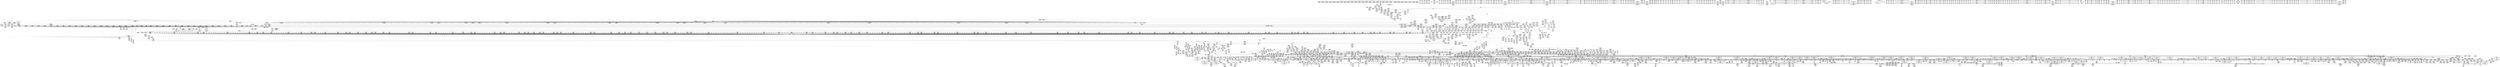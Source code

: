 digraph {
	CE0x465ec90 [shape=record,shape=Mrecord,label="{CE0x465ec90|i64_5|*Constant*}"]
	CE0x45452f0 [shape=record,shape=Mrecord,label="{CE0x45452f0|80:_i64,_:_CRE_1664,1665_}"]
	CE0x4547a90 [shape=record,shape=Mrecord,label="{CE0x4547a90|80:_i64,_:_CRE_1760,1764_|*MultipleSource*|security/apparmor/include/apparmor.h,117|*LoadInst*|security/apparmor/include/apparmor.h,117}"]
	CE0x465b3b0 [shape=record,shape=Mrecord,label="{CE0x465b3b0|rcu_read_lock:do.end|*SummSource*}"]
	CE0x460e3b0 [shape=record,shape=Mrecord,label="{CE0x460e3b0|kref_get:tobool|include/linux/kref.h,47|*SummSink*}"]
	CE0x47488f0 [shape=record,shape=Mrecord,label="{CE0x47488f0|i1_true|*Constant*}"]
	CE0x46fb7c0 [shape=record,shape=Mrecord,label="{CE0x46fb7c0|rcu_lock_acquire:indirectgoto|*SummSource*}"]
	CE0x46fffa0 [shape=record,shape=Mrecord,label="{CE0x46fffa0|kref_sub:tmp17|include/linux/kref.h,78}"]
	CE0x4563a10 [shape=record,shape=Mrecord,label="{CE0x4563a10|aa_current_profile:do.end15}"]
	CE0x44fea70 [shape=record,shape=Mrecord,label="{CE0x44fea70|GLOBAL:aa_get_profile|*Constant*|*SummSource*}"]
	CE0x462fa60 [shape=record,shape=Mrecord,label="{CE0x462fa60|aa_get_profile_rcu:land.rhs|*SummSource*}"]
	CE0x450ba20 [shape=record,shape=Mrecord,label="{CE0x450ba20|GLOBAL:lockdep_rcu_suspicious|*Constant*}"]
	CE0x4720c60 [shape=record,shape=Mrecord,label="{CE0x4720c60|__preempt_count_sub:entry|*SummSource*}"]
	CE0x472d3b0 [shape=record,shape=Mrecord,label="{CE0x472d3b0|__atomic_add_unless:bb}"]
	CE0x475e740 [shape=record,shape=Mrecord,label="{CE0x475e740|i64*_getelementptr_inbounds_(_4_x_i64_,_4_x_i64_*___llvm_gcov_ctr51,_i64_0,_i64_0)|*Constant*|*SummSink*}"]
	CE0x455a660 [shape=record,shape=Mrecord,label="{CE0x455a660|aa_put_profile:if.then}"]
	CE0x456f220 [shape=record,shape=Mrecord,label="{CE0x456f220|i32_12|*Constant*}"]
	CE0x44ac500 [shape=record,shape=Mrecord,label="{CE0x44ac500|72:_%struct.hlist_bl_node**,_80:_%struct.dentry*,_104:_%struct.inode*,_:_CRE_144,145_}"]
	CE0x45082b0 [shape=record,shape=Mrecord,label="{CE0x45082b0|80:_i64,_:_CRE_439,440_}"]
	CE0x457c000 [shape=record,shape=Mrecord,label="{CE0x457c000|aa_current_profile:tmp9|security/apparmor/include/context.h,151}"]
	CE0x44caae0 [shape=record,shape=Mrecord,label="{CE0x44caae0|44:_i32,_48:_i16,_128:_i8*,_:_SCMRE_24,28_|*MultipleSource*|security/apparmor/include/context.h,151|security/apparmor/include/context.h,151}"]
	CE0x4616140 [shape=record,shape=Mrecord,label="{CE0x4616140|GLOBAL:__llvm_gcov_ctr74|Global_var:__llvm_gcov_ctr74|*SummSink*}"]
	CE0x4534c40 [shape=record,shape=Mrecord,label="{CE0x4534c40|80:_i64,_:_CRE_626,627_}"]
	CE0x44cabe0 [shape=record,shape=Mrecord,label="{CE0x44cabe0|mediated_filesystem:i_sb|security/apparmor/include/apparmor.h,117|*SummSource*}"]
	CE0x454b2b0 [shape=record,shape=Mrecord,label="{CE0x454b2b0|rcu_lock_release:bb}"]
	CE0x461c1b0 [shape=record,shape=Mrecord,label="{CE0x461c1b0|aa_get_profile:count|security/apparmor/include/policy.h,276|*SummSource*}"]
	CE0x4506f90 [shape=record,shape=Mrecord,label="{CE0x4506f90|80:_i64,_:_CRE_421,422_}"]
	CE0x47356c0 [shape=record,shape=Mrecord,label="{CE0x47356c0|__preempt_count_sub:tmp2|*SummSink*}"]
	CE0x45f60a0 [shape=record,shape=Mrecord,label="{CE0x45f60a0|rcu_read_lock:tmp20|include/linux/rcupdate.h,882|*SummSink*}"]
	CE0x46af5a0 [shape=record,shape=Mrecord,label="{CE0x46af5a0|__preempt_count_add:entry|*SummSource*}"]
	CE0x45869d0 [shape=record,shape=Mrecord,label="{CE0x45869d0|aa_current_profile:tmp21|security/apparmor/include/context.h,151|*SummSink*}"]
	CE0x461c610 [shape=record,shape=Mrecord,label="{CE0x461c610|_ret_void,_!dbg_!15492|include/linux/rcupdate.h,884|*SummSource*}"]
	CE0x4541ab0 [shape=record,shape=Mrecord,label="{CE0x4541ab0|80:_i64,_:_CRE_1600,1604_|*MultipleSource*|security/apparmor/include/apparmor.h,117|*LoadInst*|security/apparmor/include/apparmor.h,117}"]
	CE0x44f1d90 [shape=record,shape=Mrecord,label="{CE0x44f1d90|i64*_getelementptr_inbounds_(_37_x_i64_,_37_x_i64_*___llvm_gcov_ctr66,_i64_0,_i64_33)|*Constant*|*SummSource*}"]
	CE0x451c290 [shape=record,shape=Mrecord,label="{CE0x451c290|GLOBAL:aa_path_perm|*Constant*}"]
	CE0x44f1860 [shape=record,shape=Mrecord,label="{CE0x44f1860|aa_current_profile:tmp69|security/apparmor/include/context.h,159|*SummSink*}"]
	CE0x44bcd80 [shape=record,shape=Mrecord,label="{CE0x44bcd80|COLLAPSED:_GCMRE___llvm_gcov_ctr81_internal_global_12_x_i64_zeroinitializer:_elem_0:default:}"]
	CE0x457f0d0 [shape=record,shape=Mrecord,label="{CE0x457f0d0|aa_current_profile:do.end|*SummSink*}"]
	CE0x4765c70 [shape=record,shape=Mrecord,label="{CE0x4765c70|atomic_cmpxchg:tmp3}"]
	CE0x4750800 [shape=record,shape=Mrecord,label="{CE0x4750800|__atomic_add_unless:conv9|./arch/x86/include/asm/atomic.h,202}"]
	CE0x453e760 [shape=record,shape=Mrecord,label="{CE0x453e760|80:_i64,_:_CRE_1341,1342_}"]
	CE0x4725720 [shape=record,shape=Mrecord,label="{CE0x4725720|COLLAPSED:_GCMRE___llvm_gcov_ctr44_internal_global_4_x_i64_zeroinitializer:_elem_0:default:}"]
	CE0x44dbfd0 [shape=record,shape=Mrecord,label="{CE0x44dbfd0|VOIDTB_TE:_GCE_rcu_lock_map_external_global_%struct.lockdep_map_124,128_|*MultipleSource*|security/apparmor/lsm.c,326|security/apparmor/lsm.c,327}"]
	CE0x4627b10 [shape=record,shape=Mrecord,label="{CE0x4627b10|aa_get_profile_rcu:tmp17|security/apparmor/include/policy.h,309}"]
	CE0x44dd5c0 [shape=record,shape=Mrecord,label="{CE0x44dd5c0|VOIDTB_TE:_GCE_rcu_lock_map_external_global_%struct.lockdep_map_208,212_|*MultipleSource*|security/apparmor/lsm.c,326|security/apparmor/lsm.c,327}"]
	CE0x4644b60 [shape=record,shape=Mrecord,label="{CE0x4644b60|aa_get_profile_rcu:tmp30|security/apparmor/include/policy.h,310}"]
	CE0x4590c00 [shape=record,shape=Mrecord,label="{CE0x4590c00|aa_current_profile:call28|security/apparmor/include/context.h,159|*SummSink*}"]
	CE0x4538da0 [shape=record,shape=Mrecord,label="{CE0x4538da0|80:_i64,_:_CRE_1238,1239_}"]
	CE0x45d95b0 [shape=record,shape=Mrecord,label="{CE0x45d95b0|kref_get:tmp18|include/linux/kref.h,47}"]
	CE0x457eea0 [shape=record,shape=Mrecord,label="{CE0x457eea0|GLOBAL:current_task|Global_var:current_task|*SummSink*}"]
	CE0x4649870 [shape=record,shape=Mrecord,label="{CE0x4649870|i64_18|*Constant*|*SummSink*}"]
	CE0x45f72f0 [shape=record,shape=Mrecord,label="{CE0x45f72f0|__preempt_count_add:val|Function::__preempt_count_add&Arg::val::|*SummSource*}"]
	CE0x4616380 [shape=record,shape=Mrecord,label="{CE0x4616380|aa_get_profile_rcu:tmp4|security/apparmor/include/policy.h,309|*SummSink*}"]
	CE0x45529a0 [shape=record,shape=Mrecord,label="{CE0x45529a0|aa_current_profile:expval|security/apparmor/include/context.h,153|*SummSink*}"]
	CE0x4746ab0 [shape=record,shape=Mrecord,label="{CE0x4746ab0|__atomic_add_unless:if.end13|*SummSink*}"]
	CE0x45371b0 [shape=record,shape=Mrecord,label="{CE0x45371b0|80:_i64,_:_CRE_1211,1212_}"]
	CE0x45d5570 [shape=record,shape=Mrecord,label="{CE0x45d5570|i64_7|*Constant*}"]
	CE0x47180c0 [shape=record,shape=Mrecord,label="{CE0x47180c0|atomic_sub_and_test:conv1|./arch/x86/include/asm/atomic.h,81|*SummSource*}"]
	CE0x44a2c80 [shape=record,shape=Mrecord,label="{CE0x44a2c80|apparmor_path_rename:entry}"]
	CE0x4753020 [shape=record,shape=Mrecord,label="{CE0x4753020|__atomic_add_unless:tmp12|./arch/x86/include/asm/atomic.h,202|*SummSink*}"]
	CE0x44c9060 [shape=record,shape=Mrecord,label="{CE0x44c9060|mediated_filesystem:tmp2}"]
	CE0x44c47f0 [shape=record,shape=Mrecord,label="{CE0x44c47f0|72:_%struct.hlist_bl_node**,_80:_%struct.dentry*,_104:_%struct.inode*,_:_CRE_151,152_}"]
	CE0x4584290 [shape=record,shape=Mrecord,label="{CE0x4584290|get_current:tmp4|./arch/x86/include/asm/current.h,14}"]
	CE0x464bc00 [shape=record,shape=Mrecord,label="{CE0x464bc00|GLOBAL:rcu_read_unlock|*Constant*}"]
	CE0x4548a10 [shape=record,shape=Mrecord,label="{CE0x4548a10|80:_i64,_:_CRE_1824,1828_|*MultipleSource*|security/apparmor/include/apparmor.h,117|*LoadInst*|security/apparmor/include/apparmor.h,117}"]
	CE0x456f420 [shape=record,shape=Mrecord,label="{CE0x456f420|aa_current_profile:tobool22|security/apparmor/include/context.h,155}"]
	CE0x460d680 [shape=record,shape=Mrecord,label="{CE0x460d680|rcu_read_unlock:tmp9|include/linux/rcupdate.h,933}"]
	CE0x4568260 [shape=record,shape=Mrecord,label="{CE0x4568260|i32_153|*Constant*}"]
	CE0x45ff720 [shape=record,shape=Mrecord,label="{CE0x45ff720|kref_get:lnot|include/linux/kref.h,47|*SummSink*}"]
	CE0x47509d0 [shape=record,shape=Mrecord,label="{CE0x47509d0|__atomic_add_unless:conv9|./arch/x86/include/asm/atomic.h,202|*SummSource*}"]
	CE0x4540740 [shape=record,shape=Mrecord,label="{CE0x4540740|80:_i64,_:_CRE_1371,1372_}"]
	CE0x45d8af0 [shape=record,shape=Mrecord,label="{CE0x45d8af0|kref_get:lnot36|include/linux/kref.h,47|*SummSink*}"]
	CE0x45f2530 [shape=record,shape=Mrecord,label="{CE0x45f2530|i8*_getelementptr_inbounds_(_25_x_i8_,_25_x_i8_*_.str10,_i32_0,_i32_0)|*Constant*}"]
	CE0x47520b0 [shape=record,shape=Mrecord,label="{CE0x47520b0|__atomic_add_unless:tmp10|./arch/x86/include/asm/atomic.h,202}"]
	CE0x456d080 [shape=record,shape=Mrecord,label="{CE0x456d080|i64*_getelementptr_inbounds_(_37_x_i64_,_37_x_i64_*___llvm_gcov_ctr66,_i64_0,_i64_23)|*Constant*}"]
	CE0x458e810 [shape=record,shape=Mrecord,label="{CE0x458e810|aa_get_newest_profile:entry|*SummSink*}"]
	CE0x4602720 [shape=record,shape=Mrecord,label="{CE0x4602720|_call_void_warn_slowpath_null(i8*_getelementptr_inbounds_(_21_x_i8_,_21_x_i8_*_.str17,_i32_0,_i32_0),_i32_71)_#7,_!dbg_!15480|include/linux/kref.h,71|*SummSink*}"]
	CE0x44f4d50 [shape=record,shape=Mrecord,label="{CE0x44f4d50|get_current:bb|*SummSource*}"]
	CE0x4545fb0 [shape=record,shape=Mrecord,label="{CE0x4545fb0|80:_i64,_:_CRE_1676,1677_}"]
	CE0x455db20 [shape=record,shape=Mrecord,label="{CE0x455db20|mediated_filesystem:tobool|security/apparmor/include/apparmor.h,117}"]
	CE0x4549e10 [shape=record,shape=Mrecord,label="{CE0x4549e10|__atomic_add_unless:v|Function::__atomic_add_unless&Arg::v::|*SummSink*}"]
	CE0x46acdd0 [shape=record,shape=Mrecord,label="{CE0x46acdd0|kref_get:expval20|include/linux/kref.h,47|*SummSink*}"]
	CE0x4620ab0 [shape=record,shape=Mrecord,label="{CE0x4620ab0|aa_get_profile_rcu:land.end}"]
	CE0x4565720 [shape=record,shape=Mrecord,label="{CE0x4565720|i32_0|*Constant*}"]
	CE0x4662060 [shape=record,shape=Mrecord,label="{CE0x4662060|rcu_read_lock:tmp14|include/linux/rcupdate.h,882|*SummSink*}"]
	CE0x45072c0 [shape=record,shape=Mrecord,label="{CE0x45072c0|80:_i64,_:_CRE_424,425_}"]
	CE0x4735900 [shape=record,shape=Mrecord,label="{CE0x4735900|__preempt_count_sub:tmp3|*SummSource*}"]
	CE0x44ebdc0 [shape=record,shape=Mrecord,label="{CE0x44ebdc0|0:_i8,_:_GCMR_aa_current_profile.__warned15_internal_global_i8_0,_section_.data.unlikely_,_align_1:_elem_0:default:}"]
	CE0x44e0e90 [shape=record,shape=Mrecord,label="{CE0x44e0e90|apparmor_path_rename:tmp12|security/apparmor/lsm.c,327|*SummSource*}"]
	CE0x46fb050 [shape=record,shape=Mrecord,label="{CE0x46fb050|__rcu_read_lock:tmp7|include/linux/rcupdate.h,240|*SummSource*}"]
	CE0x457be90 [shape=record,shape=Mrecord,label="{CE0x457be90|i64_1|*Constant*}"]
	CE0x452ef20 [shape=record,shape=Mrecord,label="{CE0x452ef20|80:_i64,_:_CRE_2056,2112_|*MultipleSource*|security/apparmor/include/apparmor.h,117|*LoadInst*|security/apparmor/include/apparmor.h,117}"]
	CE0x44e72c0 [shape=record,shape=Mrecord,label="{CE0x44e72c0|apparmor_path_rename:tmp8|security/apparmor/lsm.c,324|*SummSource*}"]
	CE0x46455f0 [shape=record,shape=Mrecord,label="{CE0x46455f0|aa_get_profile_rcu:tmp32|security/apparmor/include/policy.h,310|*SummSource*}"]
	CE0x4713150 [shape=record,shape=Mrecord,label="{CE0x4713150|rcu_lock_release:tmp4|include/linux/rcupdate.h,423|*SummSink*}"]
	CE0x454fad0 [shape=record,shape=Mrecord,label="{CE0x454fad0|aa_get_newest_profile:tmp3|security/apparmor/include/policy.h,326}"]
	CE0x44c6740 [shape=record,shape=Mrecord,label="{CE0x44c6740|i32_1|*Constant*}"]
	CE0x45218e0 [shape=record,shape=Mrecord,label="{CE0x45218e0|i64_4|*Constant*}"]
	CE0x465e3f0 [shape=record,shape=Mrecord,label="{CE0x465e3f0|rcu_read_lock:tmp8|include/linux/rcupdate.h,882|*SummSource*}"]
	CE0x44c44d0 [shape=record,shape=Mrecord,label="{CE0x44c44d0|aa_current_profile:land.lhs.true30|*SummSource*}"]
	CE0x45f6fc0 [shape=record,shape=Mrecord,label="{CE0x45f6fc0|rcu_read_unlock:tmp16|include/linux/rcupdate.h,933}"]
	CE0x4620560 [shape=record,shape=Mrecord,label="{CE0x4620560|kref_get:kref|Function::kref_get&Arg::kref::}"]
	CE0x470f620 [shape=record,shape=Mrecord,label="{CE0x470f620|i64_1|*Constant*}"]
	CE0x44ce5f0 [shape=record,shape=Mrecord,label="{CE0x44ce5f0|apparmor_path_rename:tmp4|security/apparmor/lsm.c,323|*SummSink*}"]
	CE0x44f2990 [shape=record,shape=Mrecord,label="{CE0x44f2990|aa_current_profile:tmp71|security/apparmor/include/context.h,159}"]
	CE0x455bf50 [shape=record,shape=Mrecord,label="{CE0x455bf50|44:_i32,_48:_i16,_128:_i8*,_:_SCMRE_36,40_|*MultipleSource*|security/apparmor/include/context.h,151|security/apparmor/include/context.h,151}"]
	CE0x45d93d0 [shape=record,shape=Mrecord,label="{CE0x45d93d0|kref_get:tmp17|include/linux/kref.h,47|*SummSource*}"]
	CE0x44cca80 [shape=record,shape=Mrecord,label="{CE0x44cca80|80:_i64,_:_CRE_24,32_|*MultipleSource*|security/apparmor/include/apparmor.h,117|*LoadInst*|security/apparmor/include/apparmor.h,117}"]
	CE0x456ad90 [shape=record,shape=Mrecord,label="{CE0x456ad90|GLOBAL:aa_get_newest_profile|*Constant*}"]
	CE0x473db10 [shape=record,shape=Mrecord,label="{CE0x473db10|__preempt_count_sub:tmp6|./arch/x86/include/asm/preempt.h,78|*SummSink*}"]
	CE0x46a8c80 [shape=record,shape=Mrecord,label="{CE0x46a8c80|i32_0|*Constant*}"]
	CE0x4717ea0 [shape=record,shape=Mrecord,label="{CE0x4717ea0|atomic_sub_and_test:conv1|./arch/x86/include/asm/atomic.h,81}"]
	CE0x45323e0 [shape=record,shape=Mrecord,label="{CE0x45323e0|80:_i64,_:_CRE_588,589_}"]
	CE0x465e5d0 [shape=record,shape=Mrecord,label="{CE0x465e5d0|rcu_read_lock:tobool1|include/linux/rcupdate.h,882}"]
	CE0x4742260 [shape=record,shape=Mrecord,label="{CE0x4742260|__atomic_add_unless:expval|./arch/x86/include/asm/atomic.h,199|*SummSink*}"]
	CE0x46337a0 [shape=record,shape=Mrecord,label="{CE0x46337a0|aa_get_profile_rcu:tmp15|security/apparmor/include/policy.h,309|*SummSource*}"]
	CE0x46273e0 [shape=record,shape=Mrecord,label="{CE0x46273e0|i64*_getelementptr_inbounds_(_20_x_i64_,_20_x_i64_*___llvm_gcov_ctr68,_i64_0,_i64_0)|*Constant*|*SummSource*}"]
	CE0x461f380 [shape=record,shape=Mrecord,label="{CE0x461f380|rcu_lock_acquire:entry}"]
	CE0x45992f0 [shape=record,shape=Mrecord,label="{CE0x45992f0|COLLAPSED:_GCMRE___llvm_gcov_ctr77_internal_global_5_x_i64_zeroinitializer:_elem_0:default:}"]
	CE0x460dc80 [shape=record,shape=Mrecord,label="{CE0x460dc80|_call_void_mcount()_#2|*SummSource*}"]
	CE0x451f270 [shape=record,shape=Mrecord,label="{CE0x451f270|i64*_getelementptr_inbounds_(_9_x_i64_,_9_x_i64_*___llvm_gcov_ctr67,_i64_0,_i64_7)|*Constant*|*SummSink*}"]
	CE0x460d9d0 [shape=record,shape=Mrecord,label="{CE0x460d9d0|kref_sub:bb|*SummSink*}"]
	CE0x464b1c0 [shape=record,shape=Mrecord,label="{CE0x464b1c0|i64*_getelementptr_inbounds_(_20_x_i64_,_20_x_i64_*___llvm_gcov_ctr68,_i64_0,_i64_19)|*Constant*|*SummSource*}"]
	CE0x451ee80 [shape=record,shape=Mrecord,label="{CE0x451ee80|aa_get_newest_profile:call4|security/apparmor/include/policy.h,332|*SummSource*}"]
	CE0x44f58b0 [shape=record,shape=Mrecord,label="{CE0x44f58b0|aa_get_newest_profile:tmp9|security/apparmor/include/policy.h,329|*SummSource*}"]
	CE0x45f0ff0 [shape=record,shape=Mrecord,label="{CE0x45f0ff0|_call_void_mcount()_#2|*SummSource*}"]
	CE0x472f300 [shape=record,shape=Mrecord,label="{CE0x472f300|i64*_getelementptr_inbounds_(_2_x_i64_,_2_x_i64_*___llvm_gcov_ctr76,_i64_0,_i64_1)|*Constant*|*SummSource*}"]
	CE0x45d4730 [shape=record,shape=Mrecord,label="{CE0x45d4730|kref_get:conv28|include/linux/kref.h,47}"]
	CE0x4534090 [shape=record,shape=Mrecord,label="{CE0x4534090|80:_i64,_:_CRE_615,616_}"]
	CE0x4514850 [shape=record,shape=Mrecord,label="{CE0x4514850|apparmor_path_rename:d_inode9|security/apparmor/lsm.c,331|*SummSink*}"]
	CE0x46b8b00 [shape=record,shape=Mrecord,label="{CE0x46b8b00|_ret_void,_!dbg_!15476|./arch/x86/include/asm/preempt.h,73}"]
	CE0x44ecd30 [shape=record,shape=Mrecord,label="{CE0x44ecd30|aa_current_profile:tmp65|security/apparmor/include/context.h,159}"]
	CE0x45a2620 [shape=record,shape=Mrecord,label="{CE0x45a2620|aa_get_newest_profile:tmp13|security/apparmor/include/policy.h,330}"]
	CE0x459ee10 [shape=record,shape=Mrecord,label="{CE0x459ee10|aa_get_newest_profile:tmp1}"]
	CE0x45ebf20 [shape=record,shape=Mrecord,label="{CE0x45ebf20|kref_sub:tmp}"]
	CE0x46a5360 [shape=record,shape=Mrecord,label="{CE0x46a5360|atomic_add_unless:tmp1}"]
	CE0x4763e80 [shape=record,shape=Mrecord,label="{CE0x4763e80|__preempt_count_sub:tmp5|./arch/x86/include/asm/preempt.h,77}"]
	CE0x46aa890 [shape=record,shape=Mrecord,label="{CE0x46aa890|kref_get:tmp4|include/linux/kref.h,47|*SummSink*}"]
	"CONST[source:1(input),value:2(dynamic)][purpose:{object}][SrcIdx:5]"
	CE0x44ac9a0 [shape=record,shape=Mrecord,label="{CE0x44ac9a0|72:_%struct.hlist_bl_node**,_80:_%struct.dentry*,_104:_%struct.inode*,_:_CRE_148,149_}"]
	CE0x44e1590 [shape=record,shape=Mrecord,label="{CE0x44e1590|apparmor_path_rename:tmp11|security/apparmor/lsm.c,327}"]
	CE0x4622950 [shape=record,shape=Mrecord,label="{CE0x4622950|i64_3|*Constant*}"]
	CE0x45747a0 [shape=record,shape=Mrecord,label="{CE0x45747a0|aa_current_profile:tmp14|security/apparmor/include/context.h,151|*SummSink*}"]
	CE0x465af20 [shape=record,shape=Mrecord,label="{CE0x465af20|rcu_read_unlock:tmp14|include/linux/rcupdate.h,933}"]
	CE0x4607830 [shape=record,shape=Mrecord,label="{CE0x4607830|i64*_getelementptr_inbounds_(_11_x_i64_,_11_x_i64_*___llvm_gcov_ctr48,_i64_0,_i64_9)|*Constant*}"]
	CE0x45f4c20 [shape=record,shape=Mrecord,label="{CE0x45f4c20|rcu_read_lock:tmp18|include/linux/rcupdate.h,882|*SummSource*}"]
	CE0x458c910 [shape=record,shape=Mrecord,label="{CE0x458c910|aa_put_profile:tmp5|security/apparmor/include/policy.h,341|*SummSource*}"]
	CE0x46b6d30 [shape=record,shape=Mrecord,label="{CE0x46b6d30|kref_get:lnot12|include/linux/kref.h,47|*SummSink*}"]
	CE0x45d99f0 [shape=record,shape=Mrecord,label="{CE0x45d99f0|i8_1|*Constant*}"]
	CE0x44cada0 [shape=record,shape=Mrecord,label="{CE0x44cada0|i32_0|*Constant*}"]
	CE0x45423e0 [shape=record,shape=Mrecord,label="{CE0x45423e0|80:_i64,_:_CRE_1619,1620_}"]
	CE0x452dcb0 [shape=record,shape=Mrecord,label="{CE0x452dcb0|apparmor_path_rename:tmp32|security/apparmor/lsm.c,345|*SummSource*}"]
	CE0x46140a0 [shape=record,shape=Mrecord,label="{CE0x46140a0|aa_get_profile_rcu:tmp19|security/apparmor/include/policy.h,309}"]
	CE0x459fa80 [shape=record,shape=Mrecord,label="{CE0x459fa80|aa_get_profile_rcu:do.body1}"]
	CE0x457b700 [shape=record,shape=Mrecord,label="{CE0x457b700|aa_current_profile:tobool|security/apparmor/include/context.h,151|*SummSink*}"]
	CE0x460e290 [shape=record,shape=Mrecord,label="{CE0x460e290|kref_get:tobool|include/linux/kref.h,47|*SummSource*}"]
	CE0x46b81a0 [shape=record,shape=Mrecord,label="{CE0x46b81a0|kref_sub:tobool|include/linux/kref.h,71}"]
	CE0x46f82f0 [shape=record,shape=Mrecord,label="{CE0x46f82f0|__preempt_count_add:tmp4|./arch/x86/include/asm/preempt.h,72|*SummSource*}"]
	CE0x4594fd0 [shape=record,shape=Mrecord,label="{CE0x4594fd0|aa_current_profile:tmp61|security/apparmor/include/context.h,159}"]
	CE0x4540850 [shape=record,shape=Mrecord,label="{CE0x4540850|80:_i64,_:_CRE_1372,1373_}"]
	CE0x4617450 [shape=record,shape=Mrecord,label="{CE0x4617450|aa_get_profile:tmp2|security/apparmor/include/policy.h,275}"]
	CE0x474d8a0 [shape=record,shape=Mrecord,label="{CE0x474d8a0|atomic_cmpxchg:v|Function::atomic_cmpxchg&Arg::v::|*SummSink*}"]
	CE0x4514130 [shape=record,shape=Mrecord,label="{CE0x4514130|apparmor_path_rename:mode8|security/apparmor/lsm.c,330|*SummSink*}"]
	CE0x4569cf0 [shape=record,shape=Mrecord,label="{CE0x4569cf0|aa_current_profile:profile24|security/apparmor/include/context.h,156|*SummSink*}"]
	CE0x45893c0 [shape=record,shape=Mrecord,label="{CE0x45893c0|aa_current_profile:tmp30|security/apparmor/include/context.h,153|*SummSink*}"]
	CE0x46b9e40 [shape=record,shape=Mrecord,label="{CE0x46b9e40|kref_get:tmp10|include/linux/kref.h,47}"]
	CE0x4721b60 [shape=record,shape=Mrecord,label="{CE0x4721b60|i64*_getelementptr_inbounds_(_4_x_i64_,_4_x_i64_*___llvm_gcov_ctr50,_i64_0,_i64_2)|*Constant*|*SummSource*}"]
	CE0x47241b0 [shape=record,shape=Mrecord,label="{CE0x47241b0|atomic_sub_and_test:c|./arch/x86/include/asm/atomic.h, 81}"]
	CE0x4600df0 [shape=record,shape=Mrecord,label="{CE0x4600df0|kref_get:tmp5|include/linux/kref.h,47|*SummSink*}"]
	CE0x45fe080 [shape=record,shape=Mrecord,label="{CE0x45fe080|rcu_read_unlock:land.lhs.true2|*SummSink*}"]
	CE0x457b9c0 [shape=record,shape=Mrecord,label="{CE0x457b9c0|i64_3|*Constant*}"]
	CE0x44d65d0 [shape=record,shape=Mrecord,label="{CE0x44d65d0|aa_current_profile:tmp}"]
	CE0x4633400 [shape=record,shape=Mrecord,label="{CE0x4633400|kref_sub:entry|*SummSource*}"]
	CE0x4643d60 [shape=record,shape=Mrecord,label="{CE0x4643d60|aa_get_profile_rcu:tobool8|security/apparmor/include/policy.h,310}"]
	CE0x46a3200 [shape=record,shape=Mrecord,label="{CE0x46a3200|__rcu_read_unlock:entry|*SummSink*}"]
	CE0x44aab30 [shape=record,shape=Mrecord,label="{CE0x44aab30|apparmor_path_rename:d_inode|security/apparmor/lsm.c,323|*SummSink*}"]
	CE0x475e2e0 [shape=record,shape=Mrecord,label="{CE0x475e2e0|atomic_cmpxchg:tmp1|*SummSource*}"]
	CE0x4116e90 [shape=record,shape=Mrecord,label="{CE0x4116e90|apparmor_path_rename:cond|security/apparmor/lsm.c, 330|*SummSink*}"]
	CE0x45284a0 [shape=record,shape=Mrecord,label="{CE0x45284a0|_call_void_asm_sideeffect_1:_09ud2_0A.pushsection___bug_table,_22a_22_0A2:_09.long_1b_-_2b,_$_0:c_-_2b_0A_09.word_$_1:c_,_0_0A_09.org_2b+$_2:c_0A.popsection_,_i,i,i,_dirflag_,_fpsr_,_flags_(i8*_getelementptr_inbounds_(_36_x_i8_,_36_x_i8_*_.str12,_i32_0,_i32_0),_i32_153,_i64_12)_#2,_!dbg_!15515,_!srcloc_!15518|security/apparmor/include/context.h,153}"]
	CE0x4734dd0 [shape=record,shape=Mrecord,label="{CE0x4734dd0|__atomic_add_unless:lnot|./arch/x86/include/asm/atomic.h,199|*SummSink*}"]
	CE0x465a6a0 [shape=record,shape=Mrecord,label="{CE0x465a6a0|i64_2|*Constant*}"]
	CE0x461f1c0 [shape=record,shape=Mrecord,label="{CE0x461f1c0|kref_get_not0:tmp2}"]
	CE0x4600700 [shape=record,shape=Mrecord,label="{CE0x4600700|rcu_read_unlock:tmp11|include/linux/rcupdate.h,933|*SummSource*}"]
	CE0x455b090 [shape=record,shape=Mrecord,label="{CE0x455b090|GLOBAL:lockdep_rcu_suspicious|*Constant*}"]
	CE0x45ff5f0 [shape=record,shape=Mrecord,label="{CE0x45ff5f0|kref_get:lnot1|include/linux/kref.h,47}"]
	CE0x456b830 [shape=record,shape=Mrecord,label="{CE0x456b830|aa_current_profile:tmp45|security/apparmor/include/context.h,153}"]
	CE0x46b5ae0 [shape=record,shape=Mrecord,label="{CE0x46b5ae0|__rcu_read_lock:tmp3|*SummSource*}"]
	CE0x4738aa0 [shape=record,shape=Mrecord,label="{CE0x4738aa0|atomic_read:tmp}"]
	CE0x45047a0 [shape=record,shape=Mrecord,label="{CE0x45047a0|80:_i64,_:_CRE_360,368_|*MultipleSource*|security/apparmor/include/apparmor.h,117|*LoadInst*|security/apparmor/include/apparmor.h,117}"]
	CE0x4765be0 [shape=record,shape=Mrecord,label="{CE0x4765be0|atomic_cmpxchg:tmp2|*SummSink*}"]
	CE0x4576e90 [shape=record,shape=Mrecord,label="{CE0x4576e90|aa_current_profile:lor.rhs}"]
	CE0x4758bd0 [shape=record,shape=Mrecord,label="{CE0x4758bd0|__atomic_add_unless:tmp18|./arch/x86/include/asm/atomic.h,206|*SummSource*}"]
	CE0x45a65b0 [shape=record,shape=Mrecord,label="{CE0x45a65b0|aa_get_newest_profile:tmp6|security/apparmor/include/policy.h,327|*SummSource*}"]
	CE0x4506d70 [shape=record,shape=Mrecord,label="{CE0x4506d70|80:_i64,_:_CRE_419,420_}"]
	CE0x451d4c0 [shape=record,shape=Mrecord,label="{CE0x451d4c0|aa_get_newest_profile:replacedby|security/apparmor/include/policy.h,330|*SummSink*}"]
	CE0x44b0c10 [shape=record,shape=Mrecord,label="{CE0x44b0c10|72:_%struct.hlist_bl_node**,_80:_%struct.dentry*,_104:_%struct.inode*,_:_CRE_213,214_}"]
	CE0x453fb90 [shape=record,shape=Mrecord,label="{CE0x453fb90|80:_i64,_:_CRE_1360,1361_}"]
	CE0x4661ad0 [shape=record,shape=Mrecord,label="{CE0x4661ad0|rcu_read_lock:tmp13|include/linux/rcupdate.h,882|*SummSource*}"]
	CE0x46ffa80 [shape=record,shape=Mrecord,label="{CE0x46ffa80|kref_sub:tmp16|include/linux/kref.h,78|*SummSink*}"]
	CE0x4508e60 [shape=record,shape=Mrecord,label="{CE0x4508e60|80:_i64,_:_CRE_450,451_}"]
	CE0x455f8f0 [shape=record,shape=Mrecord,label="{CE0x455f8f0|aa_current_profile:tmp27|security/apparmor/include/context.h,153|*SummSink*}"]
	CE0x462efa0 [shape=record,shape=Mrecord,label="{CE0x462efa0|i64_6|*Constant*}"]
	CE0x458e1a0 [shape=record,shape=Mrecord,label="{CE0x458e1a0|aa_current_profile:tmp5|security/apparmor/include/context.h,151}"]
	CE0x46f8050 [shape=record,shape=Mrecord,label="{CE0x46f8050|i64*_getelementptr_inbounds_(_4_x_i64_,_4_x_i64_*___llvm_gcov_ctr44,_i64_0,_i64_2)|*Constant*|*SummSink*}"]
	CE0x4745320 [shape=record,shape=Mrecord,label="{CE0x4745320|__atomic_add_unless:tmp5|./arch/x86/include/asm/atomic.h,199|*SummSink*}"]
	CE0x4543db0 [shape=record,shape=Mrecord,label="{CE0x4543db0|80:_i64,_:_CRE_1644,1645_}"]
	CE0x454c1a0 [shape=record,shape=Mrecord,label="{CE0x454c1a0|atomic_add_return:counter|./arch/x86/include/asm/atomic.h,157}"]
	CE0x44c77c0 [shape=record,shape=Mrecord,label="{CE0x44c77c0|i64_2|*Constant*|*SummSource*}"]
	CE0x44d0e80 [shape=record,shape=Mrecord,label="{CE0x44d0e80|i64*_getelementptr_inbounds_(_12_x_i64_,_12_x_i64_*___llvm_gcov_ctr81,_i64_0,_i64_11)|*Constant*}"]
	CE0x453b710 [shape=record,shape=Mrecord,label="{CE0x453b710|80:_i64,_:_CRE_1277,1278_}"]
	CE0x464c260 [shape=record,shape=Mrecord,label="{CE0x464c260|_ret_void,_!dbg_!15492|include/linux/rcupdate.h,938}"]
	CE0x44c40f0 [shape=record,shape=Mrecord,label="{CE0x44c40f0|i32_0|*Constant*|*SummSource*}"]
	CE0x4554700 [shape=record,shape=Mrecord,label="{CE0x4554700|i8*_getelementptr_inbounds_(_45_x_i8_,_45_x_i8_*_.str14,_i32_0,_i32_0)|*Constant*}"]
	CE0x45f0980 [shape=record,shape=Mrecord,label="{CE0x45f0980|_call_void_mcount()_#2}"]
	CE0x450d340 [shape=record,shape=Mrecord,label="{CE0x450d340|i64*_getelementptr_inbounds_(_37_x_i64_,_37_x_i64_*___llvm_gcov_ctr66,_i64_0,_i64_16)|*Constant*|*SummSource*}"]
	CE0x4730a60 [shape=record,shape=Mrecord,label="{CE0x4730a60|_call_void_asm_sideeffect_.pushsection_.smp_locks,_22a_22_0A.balign_4_0A.long_671f_-_._0A.popsection_0A671:_0A_09lock_subl_$2,_$0_sete_$1_,_*m,_*qm,er,*m,_memory_,_dirflag_,_fpsr_,_flags_(i32*_%counter,_i8*_%c,_i32_%i,_i32*_%counter)_#2,_!dbg_!15473,_!srcloc_!15474|./arch/x86/include/asm/atomic.h,81}"]
	CE0x45004a0 [shape=record,shape=Mrecord,label="{CE0x45004a0|80:_i64,_:_CRE_64,72_|*MultipleSource*|security/apparmor/include/apparmor.h,117|*LoadInst*|security/apparmor/include/apparmor.h,117}"]
	CE0x45f3960 [shape=record,shape=Mrecord,label="{CE0x45f3960|i8*_getelementptr_inbounds_(_42_x_i8_,_42_x_i8_*_.str11,_i32_0,_i32_0)|*Constant*|*SummSource*}"]
	CE0x44e0650 [shape=record,shape=Mrecord,label="{CE0x44e0650|apparmor_path_rename:tmp10|security/apparmor/lsm.c,327|*SummSink*}"]
	CE0x44e5c00 [shape=record,shape=Mrecord,label="{CE0x44e5c00|apparmor_path_rename:mnt4|security/apparmor/lsm.c,329}"]
	CE0x45105e0 [shape=record,shape=Mrecord,label="{CE0x45105e0|apparmor_path_rename:dentry6|security/apparmor/lsm.c,329|*SummSource*}"]
	CE0x475db00 [shape=record,shape=Mrecord,label="{CE0x475db00|__preempt_count_sub:tmp|*SummSink*}"]
	CE0x45273a0 [shape=record,shape=Mrecord,label="{CE0x45273a0|aa_current_profile:tmp43|security/apparmor/include/context.h,153|*SummSource*}"]
	CE0x449dcc0 [shape=record,shape=Mrecord,label="{CE0x449dcc0|72:_%struct.hlist_bl_node**,_80:_%struct.dentry*,_104:_%struct.inode*,_:_CRE_64,72_|*MultipleSource*|Function::apparmor_path_rename&Arg::old_dentry::|security/apparmor/lsm.c,323}"]
	CE0x462c750 [shape=record,shape=Mrecord,label="{CE0x462c750|aa_get_profile_rcu:tobool2|security/apparmor/include/policy.h,309|*SummSink*}"]
	CE0x463f6d0 [shape=record,shape=Mrecord,label="{CE0x463f6d0|i64*_getelementptr_inbounds_(_20_x_i64_,_20_x_i64_*___llvm_gcov_ctr68,_i64_0,_i64_12)|*Constant*|*SummSource*}"]
	CE0x45495b0 [shape=record,shape=Mrecord,label="{CE0x45495b0|80:_i64,_:_CRE_1872,1873_}"]
	CE0x44d44d0 [shape=record,shape=Mrecord,label="{CE0x44d44d0|GLOBAL:mediated_filesystem|*Constant*|*SummSource*}"]
	CE0x44ed880 [shape=record,shape=Mrecord,label="{CE0x44ed880|aa_current_profile:tmp65|security/apparmor/include/context.h,159|*SummSink*}"]
	CE0x4584d10 [shape=record,shape=Mrecord,label="{CE0x4584d10|GLOBAL:__llvm_gcov_ctr67|Global_var:__llvm_gcov_ctr67}"]
	CE0x45542f0 [shape=record,shape=Mrecord,label="{CE0x45542f0|aa_get_newest_profile:tobool|security/apparmor/include/policy.h,326}"]
	CE0x47445a0 [shape=record,shape=Mrecord,label="{CE0x47445a0|atomic_read:tmp2}"]
	CE0x44fdf10 [shape=record,shape=Mrecord,label="{CE0x44fdf10|_call_void_mcount()_#2|*SummSink*}"]
	CE0x46acb40 [shape=record,shape=Mrecord,label="{CE0x46acb40|kref_get:expval20|include/linux/kref.h,47}"]
	CE0x45d8c50 [shape=record,shape=Mrecord,label="{CE0x45d8c50|kref_get:lnot38|include/linux/kref.h,47}"]
	CE0x46626b0 [shape=record,shape=Mrecord,label="{CE0x46626b0|_ret_i32_%conv,_!dbg_!15473|include/linux/atomic.h,17|*SummSource*}"]
	CE0x44d16b0 [shape=record,shape=Mrecord,label="{CE0x44d16b0|apparmor_path_rename:mnt|security/apparmor/lsm.c,328|*SummSource*}"]
	CE0x45968a0 [shape=record,shape=Mrecord,label="{CE0x45968a0|_call_void_mcount()_#2|*SummSource*}"]
	CE0x45d7950 [shape=record,shape=Mrecord,label="{CE0x45d7950|kref_get:tmp21|include/linux/kref.h,47}"]
	CE0x4742010 [shape=record,shape=Mrecord,label="{CE0x4742010|__atomic_add_unless:expval|./arch/x86/include/asm/atomic.h,199|*SummSource*}"]
	CE0x44c4960 [shape=record,shape=Mrecord,label="{CE0x44c4960|72:_%struct.hlist_bl_node**,_80:_%struct.dentry*,_104:_%struct.inode*,_:_CRE_152,153_}"]
	CE0x45edd20 [shape=record,shape=Mrecord,label="{CE0x45edd20|kref_put:kref|Function::kref_put&Arg::kref::|*SummSource*}"]
	CE0x45313f0 [shape=record,shape=Mrecord,label="{CE0x45313f0|80:_i64,_:_CRE_573,574_}"]
	CE0x4750220 [shape=record,shape=Mrecord,label="{CE0x4750220|__atomic_add_unless:lnot.ext8|./arch/x86/include/asm/atomic.h,202}"]
	CE0x4557580 [shape=record,shape=Mrecord,label="{CE0x4557580|aa_current_profile:lnot9|security/apparmor/include/context.h,153}"]
	CE0x4556490 [shape=record,shape=Mrecord,label="{CE0x4556490|i64*_getelementptr_inbounds_(_9_x_i64_,_9_x_i64_*___llvm_gcov_ctr67,_i64_0,_i64_0)|*Constant*|*SummSource*}"]
	CE0x44b7910 [shape=record,shape=Mrecord,label="{CE0x44b7910|apparmor_path_rename:bb|*SummSource*}"]
	CE0x451f9a0 [shape=record,shape=Mrecord,label="{CE0x451f9a0|aa_get_newest_profile:profile|security/apparmor/include/policy.h,330|*SummSource*}"]
	CE0x4553e30 [shape=record,shape=Mrecord,label="{CE0x4553e30|aa_current_profile:tmp19|security/apparmor/include/context.h,151|*SummSource*}"]
	CE0x4645b50 [shape=record,shape=Mrecord,label="{CE0x4645b50|aa_get_profile_rcu:tmp33|security/apparmor/include/policy.h,310|*SummSource*}"]
	CE0x4543640 [shape=record,shape=Mrecord,label="{CE0x4543640|80:_i64,_:_CRE_1637,1638_}"]
	CE0x4763b90 [shape=record,shape=Mrecord,label="{CE0x4763b90|atomic_cmpxchg:tmp|*SummSink*}"]
	CE0x44aa680 [shape=record,shape=Mrecord,label="{CE0x44aa680|apparmor_path_rename:tmp6|security/apparmor/lsm.c,323}"]
	CE0x4752bb0 [shape=record,shape=Mrecord,label="{CE0x4752bb0|__atomic_add_unless:tmp12|./arch/x86/include/asm/atomic.h,202}"]
	CE0x44f25a0 [shape=record,shape=Mrecord,label="{CE0x44f25a0|aa_current_profile:tmp70|security/apparmor/include/context.h,159}"]
	CE0x471fb20 [shape=record,shape=Mrecord,label="{CE0x471fb20|atomic_sub_and_test:tmp4|./arch/x86/include/asm/atomic.h,81}"]
	CE0x453cab0 [shape=record,shape=Mrecord,label="{CE0x453cab0|80:_i64,_:_CRE_1314,1315_}"]
	CE0x47036a0 [shape=record,shape=Mrecord,label="{CE0x47036a0|__rcu_read_lock:tmp1}"]
	CE0x45fca20 [shape=record,shape=Mrecord,label="{CE0x45fca20|rcu_read_unlock:if.end|*SummSource*}"]
	CE0x4529820 [shape=record,shape=Mrecord,label="{CE0x4529820|aa_current_profile:tmp33|security/apparmor/include/context.h,153|*SummSink*}"]
	CE0x45e72b0 [shape=record,shape=Mrecord,label="{CE0x45e72b0|kref_sub:retval.0|*SummSink*}"]
	CE0x4633250 [shape=record,shape=Mrecord,label="{CE0x4633250|aa_get_profile_rcu:if.then}"]
	CE0x46ae280 [shape=record,shape=Mrecord,label="{CE0x46ae280|kref_get:tmp1}"]
	CE0x454ec80 [shape=record,shape=Mrecord,label="{CE0x454ec80|i64_12|*Constant*}"]
	CE0x44d46d0 [shape=record,shape=Mrecord,label="{CE0x44d46d0|mediated_filesystem:entry|*SummSource*}"]
	CE0x45024c0 [shape=record,shape=Mrecord,label="{CE0x45024c0|80:_i64,_:_CRE_216,224_|*MultipleSource*|security/apparmor/include/apparmor.h,117|*LoadInst*|security/apparmor/include/apparmor.h,117}"]
	CE0x464e510 [shape=record,shape=Mrecord,label="{CE0x464e510|aa_get_profile_rcu:tmp42|security/apparmor/include/policy.h,311|*SummSink*}"]
	CE0x46fd450 [shape=record,shape=Mrecord,label="{CE0x46fd450|rcu_lock_acquire:tmp6}"]
	CE0x44e4030 [shape=record,shape=Mrecord,label="{CE0x44e4030|i64*_getelementptr_inbounds_(_12_x_i64_,_12_x_i64_*___llvm_gcov_ctr81,_i64_0,_i64_10)|*Constant*|*SummSource*}"]
	CE0x46b3a90 [shape=record,shape=Mrecord,label="{CE0x46b3a90|_call_void___preempt_count_add(i32_1)_#7,_!dbg_!15468|include/linux/rcupdate.h,239|*SummSource*}"]
	CE0x45501c0 [shape=record,shape=Mrecord,label="{CE0x45501c0|44:_i32,_48:_i16,_128:_i8*,_:_SCMRE_104,112_|*MultipleSource*|security/apparmor/include/context.h,151|security/apparmor/include/context.h,151}"]
	CE0x473b4d0 [shape=record,shape=Mrecord,label="{CE0x473b4d0|GLOBAL:atomic_read|*Constant*}"]
	CE0x4649130 [shape=record,shape=Mrecord,label="{CE0x4649130|aa_get_profile_rcu:tmp36|*SummSink*}"]
	CE0x475e270 [shape=record,shape=Mrecord,label="{CE0x475e270|atomic_cmpxchg:tmp1}"]
	CE0x462f4b0 [shape=record,shape=Mrecord,label="{CE0x462f4b0|kref_sub:release|Function::kref_sub&Arg::release::|*SummSource*}"]
	CE0x4596c40 [shape=record,shape=Mrecord,label="{CE0x4596c40|aa_get_newest_profile:tmp}"]
	CE0x462ff70 [shape=record,shape=Mrecord,label="{CE0x462ff70|aa_get_profile_rcu:tmp13|security/apparmor/include/policy.h,309}"]
	CE0x4538740 [shape=record,shape=Mrecord,label="{CE0x4538740|80:_i64,_:_CRE_1232,1233_}"]
	CE0x4546a50 [shape=record,shape=Mrecord,label="{CE0x4546a50|80:_i64,_:_CRE_1686,1687_}"]
	CE0x463e050 [shape=record,shape=Mrecord,label="{CE0x463e050|aa_get_profile_rcu:tmp25|security/apparmor/include/policy.h,309}"]
	CE0x46b3670 [shape=record,shape=Mrecord,label="{CE0x46b3670|kref_get:bb|*SummSource*}"]
	CE0x45ebae0 [shape=record,shape=Mrecord,label="{CE0x45ebae0|_call_void_mcount()_#2|*SummSource*}"]
	CE0x456a2b0 [shape=record,shape=Mrecord,label="{CE0x456a2b0|aa_current_profile:tmp58|security/apparmor/include/context.h,156|*SummSource*}"]
	CE0x4534800 [shape=record,shape=Mrecord,label="{CE0x4534800|80:_i64,_:_CRE_622,623_}"]
	CE0x464f7f0 [shape=record,shape=Mrecord,label="{CE0x464f7f0|kref_sub:expval|include/linux/kref.h,71|*SummSink*}"]
	CE0x4505e90 [shape=record,shape=Mrecord,label="{CE0x4505e90|80:_i64,_:_CRE_405,406_}"]
	CE0x453c780 [shape=record,shape=Mrecord,label="{CE0x453c780|80:_i64,_:_CRE_1311,1312_}"]
	CE0x4612bc0 [shape=record,shape=Mrecord,label="{CE0x4612bc0|aa_get_profile:tobool|security/apparmor/include/policy.h,275|*SummSink*}"]
	CE0x4520940 [shape=record,shape=Mrecord,label="{CE0x4520940|aa_get_profile_rcu:entry|*SummSource*}"]
	CE0x46b7790 [shape=record,shape=Mrecord,label="{CE0x46b7790|kref_get:if.then|*SummSource*}"]
	CE0x465df40 [shape=record,shape=Mrecord,label="{CE0x465df40|GLOBAL:__llvm_gcov_ctr75|Global_var:__llvm_gcov_ctr75|*SummSource*}"]
	CE0x4625cf0 [shape=record,shape=Mrecord,label="{CE0x4625cf0|aa_get_profile_rcu:tmp10|security/apparmor/include/policy.h,309|*SummSource*}"]
	CE0x44a8310 [shape=record,shape=Mrecord,label="{CE0x44a8310|72:_%struct.hlist_bl_node**,_80:_%struct.dentry*,_104:_%struct.inode*,_:_CRE_191,192_}"]
	CE0x4656ef0 [shape=record,shape=Mrecord,label="{CE0x4656ef0|GLOBAL:rcu_read_lock.__warned|Global_var:rcu_read_lock.__warned|*SummSink*}"]
	CE0x46abba0 [shape=record,shape=Mrecord,label="{CE0x46abba0|i64*_getelementptr_inbounds_(_2_x_i64_,_2_x_i64_*___llvm_gcov_ctr70,_i64_0,_i64_1)|*Constant*|*SummSource*}"]
	CE0x461ece0 [shape=record,shape=Mrecord,label="{CE0x461ece0|aa_get_profile_rcu:tmp9|security/apparmor/include/policy.h,309|*SummSource*}"]
	CE0x4749930 [shape=record,shape=Mrecord,label="{CE0x4749930|_call_void_asm_addl_$1,_%gs:$0_,_*m,ri,*m,_dirflag_,_fpsr_,_flags_(i32*___preempt_count,_i32_%sub,_i32*___preempt_count)_#2,_!dbg_!15474,_!srcloc_!15475|./arch/x86/include/asm/preempt.h,77|*SummSink*}"]
	CE0x452b950 [shape=record,shape=Mrecord,label="{CE0x452b950|_ret_i32_%retval.0,_!dbg_!15505|security/apparmor/lsm.c,345}"]
	CE0x454ddd0 [shape=record,shape=Mrecord,label="{CE0x454ddd0|aa_current_profile:tmp25|security/apparmor/include/context.h,153}"]
	CE0x44ad3b0 [shape=record,shape=Mrecord,label="{CE0x44ad3b0|apparmor_path_rename:old_dentry|Function::apparmor_path_rename&Arg::old_dentry::|*SummSink*}"]
	CE0x44efc00 [shape=record,shape=Mrecord,label="{CE0x44efc00|i64*_getelementptr_inbounds_(_37_x_i64_,_37_x_i64_*___llvm_gcov_ctr66,_i64_0,_i64_34)|*Constant*|*SummSource*}"]
	CE0x44f9a40 [shape=record,shape=Mrecord,label="{CE0x44f9a40|aa_current_profile:tmp79|security/apparmor/include/context.h,162}"]
	CE0x44e8910 [shape=record,shape=Mrecord,label="{CE0x44e8910|72:_%struct.hlist_bl_node**,_80:_%struct.dentry*,_104:_%struct.inode*,_:_CRE_162,163_}"]
	CE0x44ad1a0 [shape=record,shape=Mrecord,label="{CE0x44ad1a0|apparmor_path_rename:tmp5|security/apparmor/lsm.c,323|*SummSource*}"]
	CE0x44e5d70 [shape=record,shape=Mrecord,label="{CE0x44e5d70|apparmor_path_rename:mnt4|security/apparmor/lsm.c,329|*SummSource*}"]
	CE0x4633300 [shape=record,shape=Mrecord,label="{CE0x4633300|kref_sub:entry}"]
	CE0x473e780 [shape=record,shape=Mrecord,label="{CE0x473e780|i64*_getelementptr_inbounds_(_10_x_i64_,_10_x_i64_*___llvm_gcov_ctr71,_i64_0,_i64_0)|*Constant*|*SummSink*}"]
	CE0x4705840 [shape=record,shape=Mrecord,label="{CE0x4705840|rcu_lock_acquire:tmp6|*SummSource*}"]
	CE0x44ea400 [shape=record,shape=Mrecord,label="{CE0x44ea400|apparmor_path_rename:tmp1|*SummSink*}"]
	CE0x473c640 [shape=record,shape=Mrecord,label="{CE0x473c640|__atomic_add_unless:tmp|*SummSink*}"]
	CE0x44bb2a0 [shape=record,shape=Mrecord,label="{CE0x44bb2a0|72:_%struct.hlist_bl_node**,_80:_%struct.dentry*,_104:_%struct.inode*,_:_CRE_190,191_}"]
	CE0x4504990 [shape=record,shape=Mrecord,label="{CE0x4504990|80:_i64,_:_CRE_368,372_|*MultipleSource*|security/apparmor/include/apparmor.h,117|*LoadInst*|security/apparmor/include/apparmor.h,117}"]
	CE0x46b2570 [shape=record,shape=Mrecord,label="{CE0x46b2570|i64*_getelementptr_inbounds_(_11_x_i64_,_11_x_i64_*___llvm_gcov_ctr75,_i64_0,_i64_0)|*Constant*|*SummSink*}"]
	CE0x4576a40 [shape=record,shape=Mrecord,label="{CE0x4576a40|aa_current_profile:if.end41}"]
	CE0x4538a70 [shape=record,shape=Mrecord,label="{CE0x4538a70|80:_i64,_:_CRE_1235,1236_}"]
	CE0x4540da0 [shape=record,shape=Mrecord,label="{CE0x4540da0|80:_i64,_:_CRE_1384,1392_|*MultipleSource*|security/apparmor/include/apparmor.h,117|*LoadInst*|security/apparmor/include/apparmor.h,117}"]
	CE0x462bf90 [shape=record,shape=Mrecord,label="{CE0x462bf90|aa_get_profile_rcu:do.end11|*SummSource*}"]
	CE0x453e650 [shape=record,shape=Mrecord,label="{CE0x453e650|80:_i64,_:_CRE_1340,1341_}"]
	CE0x45fdfc0 [shape=record,shape=Mrecord,label="{CE0x45fdfc0|rcu_read_unlock:land.lhs.true2}"]
	CE0x472d2f0 [shape=record,shape=Mrecord,label="{CE0x472d2f0|__atomic_add_unless:if.then|*SummSink*}"]
	CE0x45a5e20 [shape=record,shape=Mrecord,label="{CE0x45a5e20|_call_void_mcount()_#2|*SummSink*}"]
	CE0x4600280 [shape=record,shape=Mrecord,label="{CE0x4600280|rcu_read_unlock:tmp10|include/linux/rcupdate.h,933|*SummSink*}"]
	CE0x44e3b60 [shape=record,shape=Mrecord,label="{CE0x44e3b60|apparmor_path_rename:error.1|*SummSink*}"]
	CE0x4622c60 [shape=record,shape=Mrecord,label="{CE0x4622c60|aa_get_profile_rcu:call|security/apparmor/include/policy.h,309|*SummSink*}"]
	CE0x45f9c60 [shape=record,shape=Mrecord,label="{CE0x45f9c60|rcu_read_unlock:tmp}"]
	CE0x4612960 [shape=record,shape=Mrecord,label="{CE0x4612960|rcu_read_lock:entry}"]
	CE0x44db7b0 [shape=record,shape=Mrecord,label="{CE0x44db7b0|VOIDTB_TE:_GCE_rcu_lock_map_external_global_%struct.lockdep_map_104,112_|*MultipleSource*|security/apparmor/lsm.c,326|security/apparmor/lsm.c,327}"]
	CE0x461b290 [shape=record,shape=Mrecord,label="{CE0x461b290|aa_get_profile_rcu:tobool5|security/apparmor/include/policy.h,309|*SummSource*}"]
	CE0x458af20 [shape=record,shape=Mrecord,label="{CE0x458af20|aa_put_profile:if.end|*SummSource*}"]
	CE0x4750060 [shape=record,shape=Mrecord,label="{CE0x4750060|__atomic_add_unless:lnot7|./arch/x86/include/asm/atomic.h,202|*SummSink*}"]
	CE0x4545400 [shape=record,shape=Mrecord,label="{CE0x4545400|80:_i64,_:_CRE_1665,1666_}"]
	CE0x457fbf0 [shape=record,shape=Mrecord,label="{CE0x457fbf0|i64*_getelementptr_inbounds_(_9_x_i64_,_9_x_i64_*___llvm_gcov_ctr67,_i64_0,_i64_3)|*Constant*}"]
	CE0x4714230 [shape=record,shape=Mrecord,label="{CE0x4714230|GLOBAL:lock_release|*Constant*}"]
	CE0x4749680 [shape=record,shape=Mrecord,label="{CE0x4749680|__atomic_add_unless:cmp|./arch/x86/include/asm/atomic.h,199}"]
	CE0x4590960 [shape=record,shape=Mrecord,label="{CE0x4590960|_ret_void,_!dbg_!15475|security/apparmor/include/policy.h,343|*SummSink*}"]
	CE0x4519d50 [shape=record,shape=Mrecord,label="{CE0x4519d50|i32_4|*Constant*|*SummSink*}"]
	CE0x44ff670 [shape=record,shape=Mrecord,label="{CE0x44ff670|aa_current_profile:tmp17|security/apparmor/include/context.h,151|*SummSink*}"]
	CE0x47290e0 [shape=record,shape=Mrecord,label="{CE0x47290e0|COLLAPSED:_GCMRE___llvm_gcov_ctr76_internal_global_2_x_i64_zeroinitializer:_elem_0:default:}"]
	CE0x453cbc0 [shape=record,shape=Mrecord,label="{CE0x453cbc0|80:_i64,_:_CRE_1315,1316_}"]
	CE0x4623900 [shape=record,shape=Mrecord,label="{CE0x4623900|i64_1|*Constant*}"]
	CE0x460a820 [shape=record,shape=Mrecord,label="{CE0x460a820|_call_void___rcu_read_unlock()_#7,_!dbg_!15491|include/linux/rcupdate.h,937}"]
	CE0x44eaab0 [shape=record,shape=Mrecord,label="{CE0x44eaab0|aa_current_profile:tmp62|security/apparmor/include/context.h,159}"]
	CE0x453be80 [shape=record,shape=Mrecord,label="{CE0x453be80|80:_i64,_:_CRE_1304,1305_}"]
	CE0x46a7d20 [shape=record,shape=Mrecord,label="{CE0x46a7d20|kref_get:refcount|include/linux/kref.h,47}"]
	CE0x45416d0 [shape=record,shape=Mrecord,label="{CE0x45416d0|80:_i64,_:_CRE_1592,1596_|*MultipleSource*|security/apparmor/include/apparmor.h,117|*LoadInst*|security/apparmor/include/apparmor.h,117}"]
	CE0x45627a0 [shape=record,shape=Mrecord,label="{CE0x45627a0|i64_4|*Constant*}"]
	CE0x46ae180 [shape=record,shape=Mrecord,label="{CE0x46ae180|kref_get:tmp|*SummSink*}"]
	CE0x44de940 [shape=record,shape=Mrecord,label="{CE0x44de940|VOIDTB_TE:_GCE_rcu_lock_map_external_global_%struct.lockdep_map_272,528_|*MultipleSource*|security/apparmor/lsm.c,326|security/apparmor/lsm.c,327}"]
	CE0x46f9730 [shape=record,shape=Mrecord,label="{CE0x46f9730|__rcu_read_unlock:tmp2}"]
	CE0x44c64e0 [shape=record,shape=Mrecord,label="{CE0x44c64e0|__atomic_add_unless:tmp9|./arch/x86/include/asm/atomic.h,200|*SummSink*}"]
	CE0x46266b0 [shape=record,shape=Mrecord,label="{CE0x46266b0|rcu_lock_acquire:tmp3|*SummSink*}"]
	CE0x4538960 [shape=record,shape=Mrecord,label="{CE0x4538960|80:_i64,_:_CRE_1234,1235_}"]
	CE0x44f20e0 [shape=record,shape=Mrecord,label="{CE0x44f20e0|i64*_getelementptr_inbounds_(_37_x_i64_,_37_x_i64_*___llvm_gcov_ctr66,_i64_0,_i64_33)|*Constant*|*SummSink*}"]
	CE0x44d3630 [shape=record,shape=Mrecord,label="{CE0x44d3630|i64*_getelementptr_inbounds_(_12_x_i64_,_12_x_i64_*___llvm_gcov_ctr81,_i64_0,_i64_3)|*Constant*|*SummSink*}"]
	CE0x4520380 [shape=record,shape=Mrecord,label="{CE0x4520380|GLOBAL:aa_get_profile_rcu|*Constant*}"]
	CE0x4613640 [shape=record,shape=Mrecord,label="{CE0x4613640|rcu_read_lock:tobool|include/linux/rcupdate.h,882|*SummSource*}"]
	CE0x45e5240 [shape=record,shape=Mrecord,label="{CE0x45e5240|kref_sub:tmp10|include/linux/kref.h,73|*SummSink*}"]
	CE0x4725050 [shape=record,shape=Mrecord,label="{CE0x4725050|__atomic_add_unless:conv|./arch/x86/include/asm/atomic.h,199|*SummSink*}"]
	CE0x4568f70 [shape=record,shape=Mrecord,label="{CE0x4568f70|i64*_getelementptr_inbounds_(_37_x_i64_,_37_x_i64_*___llvm_gcov_ctr66,_i64_0,_i64_21)|*Constant*|*SummSink*}"]
	CE0x4652b20 [shape=record,shape=Mrecord,label="{CE0x4652b20|rcu_read_lock:tmp4|include/linux/rcupdate.h,882|*SummSource*}"]
	CE0x458b0a0 [shape=record,shape=Mrecord,label="{CE0x458b0a0|aa_put_profile:if.end|*SummSink*}"]
	CE0x4757c90 [shape=record,shape=Mrecord,label="{CE0x4757c90|__atomic_add_unless:tmp17|./arch/x86/include/asm/atomic.h,204}"]
	CE0x4617b20 [shape=record,shape=Mrecord,label="{CE0x4617b20|aa_get_profile:tmp5|security/apparmor/include/policy.h,275}"]
	CE0x46127b0 [shape=record,shape=Mrecord,label="{CE0x46127b0|GLOBAL:rcu_read_lock|*Constant*|*SummSource*}"]
	CE0x44bb950 [shape=record,shape=Mrecord,label="{CE0x44bb950|72:_%struct.hlist_bl_node**,_80:_%struct.dentry*,_104:_%struct.inode*,_:_CRE_172,173_}"]
	CE0x449f6c0 [shape=record,shape=Mrecord,label="{CE0x449f6c0|apparmor_path_rename:tmp|*SummSink*}"]
	CE0x4545730 [shape=record,shape=Mrecord,label="{CE0x4545730|80:_i64,_:_CRE_1668,1669_}"]
	CE0x4651420 [shape=record,shape=Mrecord,label="{CE0x4651420|rcu_read_lock:tmp2|*SummSink*}"]
	CE0x4541ca0 [shape=record,shape=Mrecord,label="{CE0x4541ca0|80:_i64,_:_CRE_1608,1612_|*MultipleSource*|security/apparmor/include/apparmor.h,117|*LoadInst*|security/apparmor/include/apparmor.h,117}"]
	CE0x44ee030 [shape=record,shape=Mrecord,label="{CE0x44ee030|aa_current_profile:tmp67|security/apparmor/include/context.h,159}"]
	CE0x46ba540 [shape=record,shape=Mrecord,label="{CE0x46ba540|i64*_getelementptr_inbounds_(_11_x_i64_,_11_x_i64_*___llvm_gcov_ctr75,_i64_0,_i64_5)|*Constant*|*SummSource*}"]
	CE0x472fb40 [shape=record,shape=Mrecord,label="{CE0x472fb40|atomic_add_return:add|./arch/x86/include/asm/atomic.h,157}"]
	CE0x45d2c90 [shape=record,shape=Mrecord,label="{CE0x45d2c90|i32_47|*Constant*}"]
	CE0x45f49d0 [shape=record,shape=Mrecord,label="{CE0x45f49d0|rcu_read_lock:tmp18|include/linux/rcupdate.h,882}"]
	CE0x45226a0 [shape=record,shape=Mrecord,label="{CE0x45226a0|i1_true|*Constant*}"]
	CE0x44d6eb0 [shape=record,shape=Mrecord,label="{CE0x44d6eb0|i32_8|*Constant*}"]
	CE0x459df60 [shape=record,shape=Mrecord,label="{CE0x459df60|aa_get_newest_profile:return}"]
	CE0x44bc4a0 [shape=record,shape=Mrecord,label="{CE0x44bc4a0|72:_%struct.hlist_bl_node**,_80:_%struct.dentry*,_104:_%struct.inode*,_:_CRE_179,180_}"]
	CE0x473ce20 [shape=record,shape=Mrecord,label="{CE0x473ce20|atomic_read:v|Function::atomic_read&Arg::v::}"]
	CE0x4644c30 [shape=record,shape=Mrecord,label="{CE0x4644c30|aa_get_profile_rcu:tmp31|security/apparmor/include/policy.h,310}"]
	CE0x44fffc0 [shape=record,shape=Mrecord,label="{CE0x44fffc0|80:_i64,_:_CRE_40,48_|*MultipleSource*|security/apparmor/include/apparmor.h,117|*LoadInst*|security/apparmor/include/apparmor.h,117}"]
	CE0x453e430 [shape=record,shape=Mrecord,label="{CE0x453e430|80:_i64,_:_CRE_1338,1339_}"]
	CE0x47535b0 [shape=record,shape=Mrecord,label="{CE0x47535b0|__atomic_add_unless:tmp13|./arch/x86/include/asm/atomic.h,202|*SummSink*}"]
	CE0x44ff400 [shape=record,shape=Mrecord,label="{CE0x44ff400|_ret_%struct.aa_profile*_%p,_!dbg_!15476|security/apparmor/include/policy.h,278}"]
	CE0x45ff7f0 [shape=record,shape=Mrecord,label="{CE0x45ff7f0|rcu_read_unlock:call|include/linux/rcupdate.h,933|*SummSink*}"]
	CE0x4519c10 [shape=record,shape=Mrecord,label="{CE0x4519c10|i32_4|*Constant*|*SummSource*}"]
	CE0x47531a0 [shape=record,shape=Mrecord,label="{CE0x47531a0|__atomic_add_unless:tmp13|./arch/x86/include/asm/atomic.h,202}"]
	CE0x457e480 [shape=record,shape=Mrecord,label="{CE0x457e480|GLOBAL:__llvm_gcov_ctr66|Global_var:__llvm_gcov_ctr66}"]
	CE0x4569af0 [shape=record,shape=Mrecord,label="{CE0x4569af0|aa_current_profile:profile24|security/apparmor/include/context.h,156}"]
	CE0x4537530 [shape=record,shape=Mrecord,label="{CE0x4537530|80:_i64,_:_CRE_1215,1216_}"]
	CE0x44b0a60 [shape=record,shape=Mrecord,label="{CE0x44b0a60|72:_%struct.hlist_bl_node**,_80:_%struct.dentry*,_104:_%struct.inode*,_:_CRE_212,213_}"]
	CE0x46623a0 [shape=record,shape=Mrecord,label="{CE0x46623a0|kref_sub:lnot8|include/linux/kref.h,71|*SummSink*}"]
	CE0x44dee20 [shape=record,shape=Mrecord,label="{CE0x44dee20|VOIDTB_TE:_GCE_rcu_lock_map_external_global_%struct.lockdep_map_536,544_|*MultipleSource*|security/apparmor/lsm.c,326|security/apparmor/lsm.c,327}"]
	CE0x459b860 [shape=record,shape=Mrecord,label="{CE0x459b860|aa_get_newest_profile:if.end3|*SummSource*}"]
	CE0x454a910 [shape=record,shape=Mrecord,label="{CE0x454a910|__atomic_add_unless:u|Function::__atomic_add_unless&Arg::u::|*SummSink*}"]
	CE0x454b460 [shape=record,shape=Mrecord,label="{CE0x454b460|rcu_lock_release:bb|*SummSource*}"]
	CE0x44e7140 [shape=record,shape=Mrecord,label="{CE0x44e7140|apparmor_path_rename:call1|security/apparmor/lsm.c,326}"]
	CE0x4581580 [shape=record,shape=Mrecord,label="{CE0x4581580|aa_current_profile:tmp12|security/apparmor/include/context.h,151}"]
	CE0x4766e20 [shape=record,shape=Mrecord,label="{CE0x4766e20|atomic_cmpxchg:tmp2}"]
	CE0x452e700 [shape=record,shape=Mrecord,label="{CE0x452e700|80:_i64,_:_CRE_1896,1904_|*MultipleSource*|security/apparmor/include/apparmor.h,117|*LoadInst*|security/apparmor/include/apparmor.h,117}"]
	CE0x4652870 [shape=record,shape=Mrecord,label="{CE0x4652870|kref_get_not0:call|security/apparmor/include/apparmor.h,83|*SummSink*}"]
	CE0x44ee2b0 [shape=record,shape=Mrecord,label="{CE0x44ee2b0|aa_current_profile:tmp67|security/apparmor/include/context.h,159|*SummSource*}"]
	CE0x44f5df0 [shape=record,shape=Mrecord,label="{CE0x44f5df0|aa_current_profile:tmp74|security/apparmor/include/context.h,159|*SummSource*}"]
	CE0x44cddf0 [shape=record,shape=Mrecord,label="{CE0x44cddf0|apparmor_path_rename:tmp2|*LoadInst*|security/apparmor/lsm.c,323|*SummSource*}"]
	CE0x4615550 [shape=record,shape=Mrecord,label="{CE0x4615550|i64*_getelementptr_inbounds_(_20_x_i64_,_20_x_i64_*___llvm_gcov_ctr68,_i64_0,_i64_9)|*Constant*|*SummSink*}"]
	CE0x462b0b0 [shape=record,shape=Mrecord,label="{CE0x462b0b0|aa_get_profile_rcu:do.body}"]
	CE0x471aae0 [shape=record,shape=Mrecord,label="{CE0x471aae0|__rcu_read_unlock:tmp1}"]
	CE0x474e950 [shape=record,shape=Mrecord,label="{CE0x474e950|__atomic_add_unless:cmp3|./arch/x86/include/asm/atomic.h,202}"]
	CE0x4505b60 [shape=record,shape=Mrecord,label="{CE0x4505b60|80:_i64,_:_CRE_402,403_}"]
	CE0x46497d0 [shape=record,shape=Mrecord,label="{CE0x46497d0|i64_18|*Constant*|*SummSource*}"]
	CE0x4548060 [shape=record,shape=Mrecord,label="{CE0x4548060|80:_i64,_:_CRE_1784,1792_|*MultipleSource*|security/apparmor/include/apparmor.h,117|*LoadInst*|security/apparmor/include/apparmor.h,117}"]
	CE0x45197d0 [shape=record,shape=Mrecord,label="{CE0x45197d0|apparmor_path_rename:tmp18|security/apparmor/lsm.c,330|*SummSource*}"]
	CE0x4647ca0 [shape=record,shape=Mrecord,label="{CE0x4647ca0|aa_get_profile_rcu:count|security/apparmor/include/policy.h,310|*SummSink*}"]
	CE0x45333d0 [shape=record,shape=Mrecord,label="{CE0x45333d0|80:_i64,_:_CRE_603,604_}"]
	CE0x453d660 [shape=record,shape=Mrecord,label="{CE0x453d660|80:_i64,_:_CRE_1325,1326_}"]
	CE0x4744160 [shape=record,shape=Mrecord,label="{CE0x4744160|__atomic_add_unless:for.end|*SummSink*}"]
	CE0x457d880 [shape=record,shape=Mrecord,label="{CE0x457d880|GLOBAL:current_task|Global_var:current_task}"]
	CE0x46239e0 [shape=record,shape=Mrecord,label="{CE0x46239e0|aa_get_profile_rcu:tmp1|*SummSource*}"]
	CE0x46aa2e0 [shape=record,shape=Mrecord,label="{CE0x46aa2e0|kref_sub:lnot1|include/linux/kref.h,71|*SummSink*}"]
	CE0x47483b0 [shape=record,shape=Mrecord,label="{CE0x47483b0|__atomic_add_unless:for.cond|*SummSink*}"]
	CE0x45d3a00 [shape=record,shape=Mrecord,label="{CE0x45d3a00|kref_get:lnot24|include/linux/kref.h,47|*SummSource*}"]
	CE0x4503df0 [shape=record,shape=Mrecord,label="{CE0x4503df0|80:_i64,_:_CRE_320,328_|*MultipleSource*|security/apparmor/include/apparmor.h,117|*LoadInst*|security/apparmor/include/apparmor.h,117}"]
	CE0x41196e0 [shape=record,shape=Mrecord,label="{CE0x41196e0|_call_void_mcount()_#2|*SummSource*}"]
	CE0x4641310 [shape=record,shape=Mrecord,label="{CE0x4641310|GLOBAL:kref_get_not0|*Constant*|*SummSink*}"]
	CE0x4570d50 [shape=record,shape=Mrecord,label="{CE0x4570d50|i64_25|*Constant*|*SummSink*}"]
	CE0x4507a30 [shape=record,shape=Mrecord,label="{CE0x4507a30|80:_i64,_:_CRE_431,432_}"]
	CE0x4533810 [shape=record,shape=Mrecord,label="{CE0x4533810|80:_i64,_:_CRE_607,608_}"]
	CE0x46a2b30 [shape=record,shape=Mrecord,label="{CE0x46a2b30|_call_void___rcu_read_unlock()_#7,_!dbg_!15491|include/linux/rcupdate.h,937|*SummSink*}"]
	CE0x4529340 [shape=record,shape=Mrecord,label="{CE0x4529340|aa_current_profile:tmp32|security/apparmor/include/context.h,153|*SummSink*}"]
	CE0x45d9760 [shape=record,shape=Mrecord,label="{CE0x45d9760|kref_get:tmp18|include/linux/kref.h,47|*SummSource*}"]
	CE0x4721390 [shape=record,shape=Mrecord,label="{CE0x4721390|atomic_sub_and_test:do.body}"]
	CE0x473a990 [shape=record,shape=Mrecord,label="{CE0x473a990|__preempt_count_add:tmp6|./arch/x86/include/asm/preempt.h,73|*SummSource*}"]
	CE0x44f6470 [shape=record,shape=Mrecord,label="{CE0x44f6470|aa_current_profile:tmp75|security/apparmor/include/context.h,159|*SummSink*}"]
	CE0x4605160 [shape=record,shape=Mrecord,label="{CE0x4605160|kref_sub:call|include/linux/kref.h,73|*SummSource*}"]
	CE0x45360c0 [shape=record,shape=Mrecord,label="{CE0x45360c0|80:_i64,_:_CRE_704,708_|*MultipleSource*|security/apparmor/include/apparmor.h,117|*LoadInst*|security/apparmor/include/apparmor.h,117}"]
	CE0x4722f70 [shape=record,shape=Mrecord,label="{CE0x4722f70|__rcu_read_unlock:do.body|*SummSink*}"]
	CE0x4538fc0 [shape=record,shape=Mrecord,label="{CE0x4538fc0|80:_i64,_:_CRE_1240,1241_}"]
	CE0x4545620 [shape=record,shape=Mrecord,label="{CE0x4545620|80:_i64,_:_CRE_1667,1668_}"]
	CE0x4534b30 [shape=record,shape=Mrecord,label="{CE0x4534b30|80:_i64,_:_CRE_625,626_}"]
	CE0x472ed20 [shape=record,shape=Mrecord,label="{CE0x472ed20|_call_void_mcount()_#2}"]
	CE0x45f57e0 [shape=record,shape=Mrecord,label="{CE0x45f57e0|_call_void_lockdep_rcu_suspicious(i8*_getelementptr_inbounds_(_25_x_i8_,_25_x_i8_*_.str10,_i32_0,_i32_0),_i32_883,_i8*_getelementptr_inbounds_(_42_x_i8_,_42_x_i8_*_.str11,_i32_0,_i32_0))_#7,_!dbg_!15485|include/linux/rcupdate.h,882|*SummSink*}"]
	CE0x4660210 [shape=record,shape=Mrecord,label="{CE0x4660210|rcu_read_lock:tmp12|include/linux/rcupdate.h,882|*SummSource*}"]
	CE0x44cea70 [shape=record,shape=Mrecord,label="{CE0x44cea70|apparmor_path_rename:old_dir|Function::apparmor_path_rename&Arg::old_dir::|*SummSink*}"]
	CE0x454fb40 [shape=record,shape=Mrecord,label="{CE0x454fb40|aa_get_newest_profile:tmp3|security/apparmor/include/policy.h,326|*SummSource*}"]
	CE0x4513ce0 [shape=record,shape=Mrecord,label="{CE0x4513ce0|i64_6|*Constant*|*SummSource*}"]
	CE0x457f780 [shape=record,shape=Mrecord,label="{CE0x457f780|aa_current_profile:tmp|*SummSink*}"]
	CE0x4650d50 [shape=record,shape=Mrecord,label="{CE0x4650d50|_call_void_mcount()_#2|*SummSource*}"]
	CE0x46fd330 [shape=record,shape=Mrecord,label="{CE0x46fd330|i64*_getelementptr_inbounds_(_4_x_i64_,_4_x_i64_*___llvm_gcov_ctr45,_i64_0,_i64_3)|*Constant*|*SummSource*}"]
	CE0x46016d0 [shape=record,shape=Mrecord,label="{CE0x46016d0|kref_sub:tmp2|include/linux/kref.h,71|*SummSink*}"]
	CE0x4589890 [shape=record,shape=Mrecord,label="{CE0x4589890|aa_current_profile:if.end|*SummSource*}"]
	CE0x4611de0 [shape=record,shape=Mrecord,label="{CE0x4611de0|i8_1|*Constant*}"]
	CE0x4757760 [shape=record,shape=Mrecord,label="{CE0x4757760|__atomic_add_unless:tmp16|./arch/x86/include/asm/atomic.h,204}"]
	CE0x4583e30 [shape=record,shape=Mrecord,label="{CE0x4583e30|aa_put_profile:if.end}"]
	CE0x462e830 [shape=record,shape=Mrecord,label="{CE0x462e830|aa_get_profile_rcu:land.lhs.true}"]
	CE0x44d4a70 [shape=record,shape=Mrecord,label="{CE0x44d4a70|mediated_filesystem:inode|Function::mediated_filesystem&Arg::inode::}"]
	CE0x464d560 [shape=record,shape=Mrecord,label="{CE0x464d560|kref_get_not0:tmp3|*SummSink*}"]
	CE0x453c9a0 [shape=record,shape=Mrecord,label="{CE0x453c9a0|80:_i64,_:_CRE_1313,1314_}"]
	CE0x45905e0 [shape=record,shape=Mrecord,label="{CE0x45905e0|aa_put_profile:p|Function::aa_put_profile&Arg::p::|*SummSink*}"]
	CE0x4582e40 [shape=record,shape=Mrecord,label="{CE0x4582e40|i64*_getelementptr_inbounds_(_9_x_i64_,_9_x_i64_*___llvm_gcov_ctr67,_i64_0,_i64_8)|*Constant*|*SummSink*}"]
	CE0x452eb40 [shape=record,shape=Mrecord,label="{CE0x452eb40|80:_i64,_:_CRE_1920,1928_|*MultipleSource*|security/apparmor/include/apparmor.h,117|*LoadInst*|security/apparmor/include/apparmor.h,117}"]
	CE0x45a6d70 [shape=record,shape=Mrecord,label="{CE0x45a6d70|aa_get_newest_profile:if.then}"]
	CE0x45a44a0 [shape=record,shape=Mrecord,label="{CE0x45a44a0|aa_get_newest_profile:tmp12|security/apparmor/include/policy.h,329|*SummSink*}"]
	CE0x4702af0 [shape=record,shape=Mrecord,label="{CE0x4702af0|__atomic_add_unless:entry|*SummSink*}"]
	CE0x45462e0 [shape=record,shape=Mrecord,label="{CE0x45462e0|80:_i64,_:_CRE_1679,1680_}"]
	CE0x461be60 [shape=record,shape=Mrecord,label="{CE0x461be60|aa_get_profile:tmp7|security/apparmor/include/policy.h,276|*SummSink*}"]
	CE0x462ddb0 [shape=record,shape=Mrecord,label="{CE0x462ddb0|kref_put:tmp}"]
	CE0x44ce0e0 [shape=record,shape=Mrecord,label="{CE0x44ce0e0|apparmor_path_rename:call|security/apparmor/lsm.c,323|*SummSource*}"]
	CE0x452f6e0 [shape=record,shape=Mrecord,label="{CE0x452f6e0|80:_i64,_:_CRE_2256,2264_|*MultipleSource*|security/apparmor/include/apparmor.h,117|*LoadInst*|security/apparmor/include/apparmor.h,117}"]
	CE0x455a460 [shape=record,shape=Mrecord,label="{CE0x455a460|aa_put_profile:bb}"]
	CE0x4566480 [shape=record,shape=Mrecord,label="{CE0x4566480|aa_current_profile:tmp3}"]
	CE0x4661890 [shape=record,shape=Mrecord,label="{CE0x4661890|rcu_read_lock:tmp13|include/linux/rcupdate.h,882}"]
	CE0x4549b30 [shape=record,shape=Mrecord,label="{CE0x4549b30|__atomic_add_unless:v|Function::__atomic_add_unless&Arg::v::}"]
	CE0x4753a80 [shape=record,shape=Mrecord,label="{CE0x4753a80|i64*_getelementptr_inbounds_(_10_x_i64_,_10_x_i64_*___llvm_gcov_ctr71,_i64_0,_i64_7)|*Constant*|*SummSource*}"]
	CE0x4608070 [shape=record,shape=Mrecord,label="{CE0x4608070|rcu_read_unlock:tmp19|include/linux/rcupdate.h,933}"]
	CE0x4739250 [shape=record,shape=Mrecord,label="{CE0x4739250|__atomic_add_unless:call|./arch/x86/include/asm/atomic.h,197}"]
	CE0x471b8f0 [shape=record,shape=Mrecord,label="{CE0x471b8f0|atomic_add_return:tmp}"]
	CE0x47245c0 [shape=record,shape=Mrecord,label="{CE0x47245c0|atomic_sub_and_test:tmp|*SummSource*}"]
	CE0x44f69a0 [shape=record,shape=Mrecord,label="{CE0x44f69a0|aa_current_profile:call38|security/apparmor/include/context.h,159|*SummSource*}"]
	CE0x44e8630 [shape=record,shape=Mrecord,label="{CE0x44e8630|72:_%struct.hlist_bl_node**,_80:_%struct.dentry*,_104:_%struct.inode*,_:_CRE_160,161_}"]
	CE0x459e370 [shape=record,shape=Mrecord,label="{CE0x459e370|kref_get_not0:tmp|*SummSink*}"]
	CE0x451b0f0 [shape=record,shape=Mrecord,label="{CE0x451b0f0|apparmor_path_rename:tmp24|security/apparmor/lsm.c,338|*SummSource*}"]
	CE0x473b300 [shape=record,shape=Mrecord,label="{CE0x473b300|__preempt_count_add:bb|*SummSource*}"]
	CE0x45060b0 [shape=record,shape=Mrecord,label="{CE0x45060b0|80:_i64,_:_CRE_407,408_}"]
	CE0x452e1b0 [shape=record,shape=Mrecord,label="{CE0x452e1b0|80:_i64,_:_CRE_1877,1878_}"]
	CE0x454b7d0 [shape=record,shape=Mrecord,label="{CE0x454b7d0|rcu_lock_release:__here|*SummSource*}"]
	CE0x4725d40 [shape=record,shape=Mrecord,label="{CE0x4725d40|__preempt_count_add:tmp3}"]
	CE0x4505d80 [shape=record,shape=Mrecord,label="{CE0x4505d80|80:_i64,_:_CRE_404,405_}"]
	CE0x4718380 [shape=record,shape=Mrecord,label="{CE0x4718380|i64*_getelementptr_inbounds_(_4_x_i64_,_4_x_i64_*___llvm_gcov_ctr80,_i64_0,_i64_3)|*Constant*}"]
	CE0x4507b40 [shape=record,shape=Mrecord,label="{CE0x4507b40|80:_i64,_:_CRE_432,433_}"]
	CE0x454d320 [shape=record,shape=Mrecord,label="{CE0x454d320|atomic_add_unless:cmp|include/linux/atomic.h,17|*SummSource*}"]
	CE0x45f6210 [shape=record,shape=Mrecord,label="{CE0x45f6210|i64*_getelementptr_inbounds_(_11_x_i64_,_11_x_i64_*___llvm_gcov_ctr42,_i64_0,_i64_10)|*Constant*}"]
	CE0x471dbe0 [shape=record,shape=Mrecord,label="{CE0x471dbe0|atomic_sub_and_test:do.end}"]
	CE0x465d1f0 [shape=record,shape=Mrecord,label="{CE0x465d1f0|rcu_lock_acquire:map|Function::rcu_lock_acquire&Arg::map::|*SummSource*}"]
	CE0x45509c0 [shape=record,shape=Mrecord,label="{CE0x45509c0|44:_i32,_48:_i16,_128:_i8*,_:_SCMRE_136,144_|*MultipleSource*|security/apparmor/include/context.h,151|security/apparmor/include/context.h,151}"]
	CE0x4716a50 [shape=record,shape=Mrecord,label="{CE0x4716a50|rcu_lock_release:tmp6|*SummSink*}"]
	CE0x46a3780 [shape=record,shape=Mrecord,label="{CE0x46a3780|_ret_void,_!dbg_!15474|include/linux/rcupdate.h,245|*SummSource*}"]
	CE0x465f230 [shape=record,shape=Mrecord,label="{CE0x465f230|rcu_read_lock:tmp10|include/linux/rcupdate.h,882}"]
	CE0x4572d00 [shape=record,shape=Mrecord,label="{CE0x4572d00|aa_current_profile:tmp55|security/apparmor/include/context.h,155|*SummSource*}"]
	CE0x45345e0 [shape=record,shape=Mrecord,label="{CE0x45345e0|80:_i64,_:_CRE_620,621_}"]
	CE0x44d60d0 [shape=record,shape=Mrecord,label="{CE0x44d60d0|i32_11|*Constant*|*SummSource*}"]
	CE0x45e6470 [shape=record,shape=Mrecord,label="{CE0x45e6470|i64*_getelementptr_inbounds_(_9_x_i64_,_9_x_i64_*___llvm_gcov_ctr79,_i64_0,_i64_7)|*Constant*|*SummSink*}"]
	CE0x45511c0 [shape=record,shape=Mrecord,label="{CE0x45511c0|44:_i32,_48:_i16,_128:_i8*,_:_SCMRE_168,176_|*MultipleSource*|security/apparmor/include/context.h,151|security/apparmor/include/context.h,151}"]
	"CONST[source:0(mediator),value:2(dynamic)][purpose:{subject}][SrcIdx:9]"
	CE0x4661ba0 [shape=record,shape=Mrecord,label="{CE0x4661ba0|rcu_read_lock:tmp13|include/linux/rcupdate.h,882|*SummSink*}"]
	CE0x454f790 [shape=record,shape=Mrecord,label="{CE0x454f790|aa_current_profile:tobool6|security/apparmor/include/context.h,153}"]
	CE0x459ee80 [shape=record,shape=Mrecord,label="{CE0x459ee80|aa_get_newest_profile:tmp1|*SummSource*}"]
	CE0x44dba20 [shape=record,shape=Mrecord,label="{CE0x44dba20|VOIDTB_TE:_GCE_rcu_lock_map_external_global_%struct.lockdep_map_112,120_|*MultipleSource*|security/apparmor/lsm.c,326|security/apparmor/lsm.c,327}"]
	CE0x459b9f0 [shape=record,shape=Mrecord,label="{CE0x459b9f0|i64*_getelementptr_inbounds_(_5_x_i64_,_5_x_i64_*___llvm_gcov_ctr74,_i64_0,_i64_0)|*Constant*|*SummSource*}"]
	CE0x465b720 [shape=record,shape=Mrecord,label="{CE0x465b720|atomic_add_unless:v|Function::atomic_add_unless&Arg::v::|*SummSink*}"]
	CE0x452a280 [shape=record,shape=Mrecord,label="{CE0x452a280|apparmor_path_rename:retval.0|*SummSource*}"]
	CE0x4610e40 [shape=record,shape=Mrecord,label="{CE0x4610e40|rcu_read_unlock:tmp17|include/linux/rcupdate.h,933|*SummSink*}"]
	CE0x4524ef0 [shape=record,shape=Mrecord,label="{CE0x4524ef0|kref_sub:bb|*SummSource*}"]
	CE0x4623680 [shape=record,shape=Mrecord,label="{CE0x4623680|i64*_getelementptr_inbounds_(_11_x_i64_,_11_x_i64_*___llvm_gcov_ctr42,_i64_0,_i64_1)|*Constant*|*SummSource*}"]
	CE0x46230e0 [shape=record,shape=Mrecord,label="{CE0x46230e0|rcu_read_unlock:tmp1|*SummSink*}"]
	CE0x4662500 [shape=record,shape=Mrecord,label="{CE0x4662500|kref_sub:lnot10|include/linux/kref.h,71}"]
	CE0x4539fb0 [shape=record,shape=Mrecord,label="{CE0x4539fb0|80:_i64,_:_CRE_1255,1256_}"]
	CE0x464e350 [shape=record,shape=Mrecord,label="{CE0x464e350|aa_get_profile_rcu:tmp42|security/apparmor/include/policy.h,311|*SummSource*}"]
	CE0x453a720 [shape=record,shape=Mrecord,label="{CE0x453a720|80:_i64,_:_CRE_1262,1263_}"]
	CE0x459fa10 [shape=record,shape=Mrecord,label="{CE0x459fa10|aa_get_profile_rcu:land.lhs.true3|*SummSink*}"]
	CE0x4615f80 [shape=record,shape=Mrecord,label="{CE0x4615f80|GLOBAL:__llvm_gcov_ctr74|Global_var:__llvm_gcov_ctr74|*SummSource*}"]
	CE0x4612610 [shape=record,shape=Mrecord,label="{CE0x4612610|GLOBAL:kref_sub|*Constant*|*SummSink*}"]
	CE0x455f200 [shape=record,shape=Mrecord,label="{CE0x455f200|aa_current_profile:tmp26|security/apparmor/include/context.h,153|*SummSource*}"]
	CE0x465b290 [shape=record,shape=Mrecord,label="{CE0x465b290|rcu_read_unlock:tmp14|include/linux/rcupdate.h,933|*SummSource*}"]
	CE0x45eb620 [shape=record,shape=Mrecord,label="{CE0x45eb620|rcu_lock_release:tmp|*SummSink*}"]
	CE0x44cc490 [shape=record,shape=Mrecord,label="{CE0x44cc490|i64_-2147483648|*Constant*}"]
	CE0x44d25e0 [shape=record,shape=Mrecord,label="{CE0x44d25e0|apparmor_path_rename:tmp4|security/apparmor/lsm.c,323|*SummSource*}"]
	CE0x46bb570 [shape=record,shape=Mrecord,label="{CE0x46bb570|_call_void_warn_slowpath_null(i8*_getelementptr_inbounds_(_21_x_i8_,_21_x_i8_*_.str17,_i32_0,_i32_0),_i32_47)_#7,_!dbg_!15491|include/linux/kref.h,47|*SummSource*}"]
	CE0x4540a70 [shape=record,shape=Mrecord,label="{CE0x4540a70|80:_i64,_:_CRE_1374,1375_}"]
	CE0x44d7250 [shape=record,shape=Mrecord,label="{CE0x44d7250|i32_8|*Constant*|*SummSink*}"]
	CE0x45d3c80 [shape=record,shape=Mrecord,label="{CE0x45d3c80|kref_get:lnot26|include/linux/kref.h,47}"]
	CE0x44fd9b0 [shape=record,shape=Mrecord,label="{CE0x44fd9b0|__rcu_read_lock:tmp3|*SummSink*}"]
	CE0x461f970 [shape=record,shape=Mrecord,label="{CE0x461f970|aa_get_profile:bb|*SummSource*}"]
	CE0x4560680 [shape=record,shape=Mrecord,label="{CE0x4560680|aa_current_profile:tmp28|security/apparmor/include/context.h,153|*SummSink*}"]
	CE0x46b8550 [shape=record,shape=Mrecord,label="{CE0x46b8550|kref_get:lnot.ext18|include/linux/kref.h,47}"]
	CE0x4739f00 [shape=record,shape=Mrecord,label="{CE0x4739f00|__preempt_count_add:tmp1|*SummSource*}"]
	CE0x45fe5b0 [shape=record,shape=Mrecord,label="{CE0x45fe5b0|kref_get:lnot.ext|include/linux/kref.h,47}"]
	CE0x46b0d00 [shape=record,shape=Mrecord,label="{CE0x46b0d00|kref_get:lnot17|include/linux/kref.h,47}"]
	CE0x45802e0 [shape=record,shape=Mrecord,label="{CE0x45802e0|aa_current_profile:do.end}"]
	CE0x4504b80 [shape=record,shape=Mrecord,label="{CE0x4504b80|80:_i64,_:_CRE_376,380_|*MultipleSource*|security/apparmor/include/apparmor.h,117|*LoadInst*|security/apparmor/include/apparmor.h,117}"]
	CE0x4652bf0 [shape=record,shape=Mrecord,label="{CE0x4652bf0|rcu_read_lock:tmp4|include/linux/rcupdate.h,882|*SummSink*}"]
	CE0x4537310 [shape=record,shape=Mrecord,label="{CE0x4537310|80:_i64,_:_CRE_1213,1214_}"]
	CE0x451fba0 [shape=record,shape=Mrecord,label="{CE0x451fba0|aa_get_newest_profile:call|security/apparmor/include/policy.h,330|*SummSource*}"]
	CE0x4571b80 [shape=record,shape=Mrecord,label="{CE0x4571b80|aa_current_profile:tobool22|security/apparmor/include/context.h,155|*SummSource*}"]
	CE0x45a5f30 [shape=record,shape=Mrecord,label="{CE0x45a5f30|%struct.aa_profile*_null|*Constant*}"]
	CE0x46a80b0 [shape=record,shape=Mrecord,label="{CE0x46a80b0|i64*_getelementptr_inbounds_(_4_x_i64_,_4_x_i64_*___llvm_gcov_ctr43,_i64_0,_i64_1)|*Constant*|*SummSource*}"]
	CE0x46120f0 [shape=record,shape=Mrecord,label="{CE0x46120f0|_call_void_lockdep_rcu_suspicious(i8*_getelementptr_inbounds_(_35_x_i8_,_35_x_i8_*_.str16,_i32_0,_i32_0),_i32_309,_i8*_getelementptr_inbounds_(_41_x_i8_,_41_x_i8_*_.str9,_i32_0,_i32_0))_#7,_!dbg_!15489|security/apparmor/include/policy.h,309}"]
	CE0x44f4ee0 [shape=record,shape=Mrecord,label="{CE0x44f4ee0|get_current:bb|*SummSink*}"]
	CE0x45092a0 [shape=record,shape=Mrecord,label="{CE0x45092a0|80:_i64,_:_CRE_454,455_}"]
	CE0x45808d0 [shape=record,shape=Mrecord,label="{CE0x45808d0|i64*_getelementptr_inbounds_(_37_x_i64_,_37_x_i64_*___llvm_gcov_ctr66,_i64_0,_i64_1)|*Constant*|*SummSource*}"]
	CE0x452e920 [shape=record,shape=Mrecord,label="{CE0x452e920|80:_i64,_:_CRE_1904,1920_|*MultipleSource*|security/apparmor/include/apparmor.h,117|*LoadInst*|security/apparmor/include/apparmor.h,117}"]
	CE0x44efb90 [shape=record,shape=Mrecord,label="{CE0x44efb90|i64*_getelementptr_inbounds_(_37_x_i64_,_37_x_i64_*___llvm_gcov_ctr66,_i64_0,_i64_34)|*Constant*}"]
	CE0x45d9440 [shape=record,shape=Mrecord,label="{CE0x45d9440|kref_get:tmp17|include/linux/kref.h,47|*SummSink*}"]
	CE0x45418c0 [shape=record,shape=Mrecord,label="{CE0x45418c0|80:_i64,_:_CRE_1596,1600_|*MultipleSource*|security/apparmor/include/apparmor.h,117|*LoadInst*|security/apparmor/include/apparmor.h,117}"]
	CE0x4757370 [shape=record,shape=Mrecord,label="{CE0x4757370|i64*_getelementptr_inbounds_(_10_x_i64_,_10_x_i64_*___llvm_gcov_ctr71,_i64_0,_i64_8)|*Constant*|*SummSink*}"]
	CE0x455b8d0 [shape=record,shape=Mrecord,label="{CE0x455b8d0|get_current:tmp4|./arch/x86/include/asm/current.h,14|*SummSource*}"]
	CE0x47529f0 [shape=record,shape=Mrecord,label="{CE0x47529f0|__atomic_add_unless:tmp11|./arch/x86/include/asm/atomic.h,202|*SummSink*}"]
	CE0x464f000 [shape=record,shape=Mrecord,label="{CE0x464f000|rcu_read_lock:tmp5|include/linux/rcupdate.h,882|*SummSource*}"]
	CE0x44ee440 [shape=record,shape=Mrecord,label="{CE0x44ee440|aa_current_profile:tmp67|security/apparmor/include/context.h,159|*SummSink*}"]
	CE0x4543a80 [shape=record,shape=Mrecord,label="{CE0x4543a80|80:_i64,_:_CRE_1641,1642_}"]
	CE0x454df60 [shape=record,shape=Mrecord,label="{CE0x454df60|aa_current_profile:tmp24|security/apparmor/include/context.h,153|*SummSource*}"]
	CE0x44fa720 [shape=record,shape=Mrecord,label="{CE0x44fa720|kref_get:lnot.ext39|include/linux/kref.h,47|*SummSource*}"]
	CE0x458fc90 [shape=record,shape=Mrecord,label="{CE0x458fc90|_call_void_aa_put_profile(%struct.aa_profile*_%call25)_#7,_!dbg_!15544|security/apparmor/include/context.h,158|*SummSink*}"]
	CE0x473b6f0 [shape=record,shape=Mrecord,label="{CE0x473b6f0|GLOBAL:atomic_read|*Constant*|*SummSource*}"]
	CE0x474d620 [shape=record,shape=Mrecord,label="{CE0x474d620|atomic_cmpxchg:v|Function::atomic_cmpxchg&Arg::v::}"]
	CE0x45a2d90 [shape=record,shape=Mrecord,label="{CE0x45a2d90|aa_get_newest_profile:tmp14|security/apparmor/include/policy.h,330|*SummSink*}"]
	CE0x471bbb0 [shape=record,shape=Mrecord,label="{CE0x471bbb0|atomic_sub_and_test:tmp5|./arch/x86/include/asm/atomic.h,81|*SummSource*}"]
	CE0x4766e90 [shape=record,shape=Mrecord,label="{CE0x4766e90|atomic_cmpxchg:tmp2|*SummSource*}"]
	CE0x45548e0 [shape=record,shape=Mrecord,label="{CE0x45548e0|i8*_getelementptr_inbounds_(_45_x_i8_,_45_x_i8_*_.str14,_i32_0,_i32_0)|*Constant*|*SummSource*}"]
	CE0x44bc140 [shape=record,shape=Mrecord,label="{CE0x44bc140|72:_%struct.hlist_bl_node**,_80:_%struct.dentry*,_104:_%struct.inode*,_:_CRE_177,178_}"]
	CE0x462c540 [shape=record,shape=Mrecord,label="{CE0x462c540|rcu_lock_acquire:map|Function::rcu_lock_acquire&Arg::map::}"]
	CE0x46b65c0 [shape=record,shape=Mrecord,label="{CE0x46b65c0|kref_get:if.end33|*SummSource*}"]
	CE0x4616740 [shape=record,shape=Mrecord,label="{CE0x4616740|aa_get_profile:tmp3|security/apparmor/include/policy.h,275|*SummSource*}"]
	CE0x45d8370 [shape=record,shape=Mrecord,label="{CE0x45d8370|kref_get:tobool35|include/linux/kref.h,47|*SummSource*}"]
	CE0x45a3ed0 [shape=record,shape=Mrecord,label="{CE0x45a3ed0|aa_put_profile:tmp1}"]
	CE0x45d52f0 [shape=record,shape=Mrecord,label="{CE0x45d52f0|kref_get:tobool30|include/linux/kref.h,47|*SummSource*}"]
	CE0x4542540 [shape=record,shape=Mrecord,label="{CE0x4542540|80:_i64,_:_CRE_1621,1622_}"]
	CE0x44dc990 [shape=record,shape=Mrecord,label="{CE0x44dc990|VOIDTB_TE:_GCE_rcu_lock_map_external_global_%struct.lockdep_map_148,152_|*MultipleSource*|security/apparmor/lsm.c,326|security/apparmor/lsm.c,327}"]
	CE0x46220a0 [shape=record,shape=Mrecord,label="{CE0x46220a0|i64*_getelementptr_inbounds_(_20_x_i64_,_20_x_i64_*___llvm_gcov_ctr68,_i64_0,_i64_1)|*Constant*|*SummSource*}"]
	CE0x45650a0 [shape=record,shape=Mrecord,label="{CE0x45650a0|i64*_getelementptr_inbounds_(_37_x_i64_,_37_x_i64_*___llvm_gcov_ctr66,_i64_0,_i64_1)|*Constant*}"]
	CE0x44e82a0 [shape=record,shape=Mrecord,label="{CE0x44e82a0|aa_current_profile:if.end34|*SummSink*}"]
	CE0x45f7de0 [shape=record,shape=Mrecord,label="{CE0x45f7de0|kref_get:lnot.ext|include/linux/kref.h,47|*SummSource*}"]
	CE0x4520d40 [shape=record,shape=Mrecord,label="{CE0x4520d40|aa_get_profile_rcu:p|Function::aa_get_profile_rcu&Arg::p::|*SummSink*}"]
	CE0x45a6370 [shape=record,shape=Mrecord,label="{CE0x45a6370|GLOBAL:__llvm_gcov_ctr77|Global_var:__llvm_gcov_ctr77}"]
	CE0x4602260 [shape=record,shape=Mrecord,label="{CE0x4602260|rcu_read_unlock:tmp5|include/linux/rcupdate.h,933}"]
	CE0x4735ea0 [shape=record,shape=Mrecord,label="{CE0x4735ea0|i64_2|*Constant*}"]
	CE0x471d3c0 [shape=record,shape=Mrecord,label="{CE0x471d3c0|i64*_getelementptr_inbounds_(_4_x_i64_,_4_x_i64_*___llvm_gcov_ctr44,_i64_0,_i64_0)|*Constant*|*SummSink*}"]
	CE0x473ae60 [shape=record,shape=Mrecord,label="{CE0x473ae60|i64*_getelementptr_inbounds_(_4_x_i64_,_4_x_i64_*___llvm_gcov_ctr44,_i64_0,_i64_2)|*Constant*}"]
	CE0x44dce70 [shape=record,shape=Mrecord,label="{CE0x44dce70|VOIDTB_TE:_GCE_rcu_lock_map_external_global_%struct.lockdep_map_160,188_|*MultipleSource*|security/apparmor/lsm.c,326|security/apparmor/lsm.c,327}"]
	CE0x4619790 [shape=record,shape=Mrecord,label="{CE0x4619790|GLOBAL:__llvm_gcov_ctr68|Global_var:__llvm_gcov_ctr68|*SummSource*}"]
	CE0x453d880 [shape=record,shape=Mrecord,label="{CE0x453d880|80:_i64,_:_CRE_1327,1328_}"]
	CE0x459a7b0 [shape=record,shape=Mrecord,label="{CE0x459a7b0|aa_get_newest_profile:flags|security/apparmor/include/policy.h,329|*SummSink*}"]
	CE0x44e4600 [shape=record,shape=Mrecord,label="{CE0x44e4600|apparmor_path_rename:tmp29|security/apparmor/lsm.c,344|*SummSink*}"]
	CE0x45d5890 [shape=record,shape=Mrecord,label="{CE0x45d5890|kref_get:tmp13|include/linux/kref.h,47}"]
	CE0x44ecb70 [shape=record,shape=Mrecord,label="{CE0x44ecb70|i64_29|*Constant*|*SummSink*}"]
	CE0x459fe30 [shape=record,shape=Mrecord,label="{CE0x459fe30|i32_0|*Constant*}"]
	CE0x454b110 [shape=record,shape=Mrecord,label="{CE0x454b110|rcu_lock_release:indirectgoto|*SummSource*}"]
	CE0x471a5e0 [shape=record,shape=Mrecord,label="{CE0x471a5e0|i64*_getelementptr_inbounds_(_4_x_i64_,_4_x_i64_*___llvm_gcov_ctr50,_i64_0,_i64_3)|*Constant*}"]
	CE0x44bef50 [shape=record,shape=Mrecord,label="{CE0x44bef50|apparmor_path_rename:new_path|security/apparmor/lsm.c, 329|*SummSource*}"]
	CE0x457f590 [shape=record,shape=Mrecord,label="{CE0x457f590|get_current:tmp3}"]
	CE0x4656b30 [shape=record,shape=Mrecord,label="{CE0x4656b30|atomic_add_unless:a|Function::atomic_add_unless&Arg::a::|*SummSource*}"]
	CE0x44e2030 [shape=record,shape=Mrecord,label="{CE0x44e2030|i32_82|*Constant*|*SummSink*}"]
	CE0x4564830 [shape=record,shape=Mrecord,label="{CE0x4564830|aa_current_profile:tmp16|security/apparmor/include/context.h,151}"]
	CE0x451b6e0 [shape=record,shape=Mrecord,label="{CE0x451b6e0|apparmor_path_rename:i_mode|security/apparmor/lsm.c,331|*SummSink*}"]
	CE0x462a810 [shape=record,shape=Mrecord,label="{CE0x462a810|0:_i8,_:_GCMR_aa_get_profile_rcu.__warned_internal_global_i8_0,_section_.data.unlikely_,_align_1:_elem_0:default:}"]
	CE0x4564f40 [shape=record,shape=Mrecord,label="{CE0x4564f40|i64_0|*Constant*}"]
	CE0x453c560 [shape=record,shape=Mrecord,label="{CE0x453c560|80:_i64,_:_CRE_1309,1310_}"]
	CE0x46073a0 [shape=record,shape=Mrecord,label="{CE0x46073a0|i8*_getelementptr_inbounds_(_44_x_i8_,_44_x_i8_*_.str13,_i32_0,_i32_0)|*Constant*|*SummSource*}"]
	CE0x4590830 [shape=record,shape=Mrecord,label="{CE0x4590830|_ret_void,_!dbg_!15475|security/apparmor/include/policy.h,343|*SummSource*}"]
	CE0x46ab350 [shape=record,shape=Mrecord,label="{CE0x46ab350|i64*_getelementptr_inbounds_(_4_x_i64_,_4_x_i64_*___llvm_gcov_ctr43,_i64_0,_i64_0)|*Constant*|*SummSink*}"]
	CE0x4606310 [shape=record,shape=Mrecord,label="{CE0x4606310|_call_void_lockdep_rcu_suspicious(i8*_getelementptr_inbounds_(_25_x_i8_,_25_x_i8_*_.str10,_i32_0,_i32_0),_i32_934,_i8*_getelementptr_inbounds_(_44_x_i8_,_44_x_i8_*_.str13,_i32_0,_i32_0))_#7,_!dbg_!15483|include/linux/rcupdate.h,933|*SummSource*}"]
	CE0x452f8d0 [shape=record,shape=Mrecord,label="{CE0x452f8d0|80:_i64,_:_CRE_2264,2268_|*MultipleSource*|security/apparmor/include/apparmor.h,117|*LoadInst*|security/apparmor/include/apparmor.h,117}"]
	CE0x4556270 [shape=record,shape=Mrecord,label="{CE0x4556270|aa_get_newest_profile:if.then|*SummSink*}"]
	CE0x457c790 [shape=record,shape=Mrecord,label="{CE0x457c790|aa_current_profile:tmp10|security/apparmor/include/context.h,151|*SummSource*}"]
	CE0x4724960 [shape=record,shape=Mrecord,label="{CE0x4724960|i64_1|*Constant*}"]
	CE0x45662b0 [shape=record,shape=Mrecord,label="{CE0x45662b0|aa_current_profile:tmp2}"]
	CE0x44c7f30 [shape=record,shape=Mrecord,label="{CE0x44c7f30|GLOBAL:__llvm_gcov_ctr81|Global_var:__llvm_gcov_ctr81}"]
	CE0x45478a0 [shape=record,shape=Mrecord,label="{CE0x45478a0|80:_i64,_:_CRE_1752,1760_|*MultipleSource*|security/apparmor/include/apparmor.h,117|*LoadInst*|security/apparmor/include/apparmor.h,117}"]
	CE0x46569c0 [shape=record,shape=Mrecord,label="{CE0x46569c0|atomic_add_unless:a|Function::atomic_add_unless&Arg::a::}"]
	CE0x44ed340 [shape=record,shape=Mrecord,label="{CE0x44ed340|aa_current_profile:tmp64|security/apparmor/include/context.h,159|*SummSink*}"]
	CE0x44c0bb0 [shape=record,shape=Mrecord,label="{CE0x44c0bb0|aa_current_profile:if.end34}"]
	CE0x4595f70 [shape=record,shape=Mrecord,label="{CE0x4595f70|aa_put_profile:tobool|security/apparmor/include/policy.h,341|*SummSource*}"]
	CE0x4506820 [shape=record,shape=Mrecord,label="{CE0x4506820|80:_i64,_:_CRE_414,415_}"]
	CE0x465f850 [shape=record,shape=Mrecord,label="{CE0x465f850|rcu_read_lock:tmp10|include/linux/rcupdate.h,882|*SummSource*}"]
	CE0x475d8b0 [shape=record,shape=Mrecord,label="{CE0x475d8b0|__preempt_count_sub:bb|*SummSource*}"]
	CE0x44ff740 [shape=record,shape=Mrecord,label="{CE0x44ff740|aa_current_profile:tmp18|security/apparmor/include/context.h,151}"]
	CE0x4627da0 [shape=record,shape=Mrecord,label="{CE0x4627da0|aa_get_profile_rcu:tmp16|security/apparmor/include/policy.h,309}"]
	CE0x4532c60 [shape=record,shape=Mrecord,label="{CE0x4532c60|80:_i64,_:_CRE_596,597_}"]
	CE0x4544eb0 [shape=record,shape=Mrecord,label="{CE0x4544eb0|80:_i64,_:_CRE_1660,1661_}"]
	CE0x44c7020 [shape=record,shape=Mrecord,label="{CE0x44c7020|i32_0|*Constant*|*SummSink*}"]
	CE0x44e5080 [shape=record,shape=Mrecord,label="{CE0x44e5080|apparmor_path_rename:dentry|security/apparmor/lsm.c,328|*SummSink*}"]
	CE0x462e2e0 [shape=record,shape=Mrecord,label="{CE0x462e2e0|_ret_i32_%retval.0,_!dbg_!15493|include/linux/kref.h,78}"]
	CE0x45d8f10 [shape=record,shape=Mrecord,label="{CE0x45d8f10|kref_get:lnot38|include/linux/kref.h,47|*SummSink*}"]
	CE0x461c360 [shape=record,shape=Mrecord,label="{CE0x461c360|i64*_getelementptr_inbounds_(_20_x_i64_,_20_x_i64_*___llvm_gcov_ctr68,_i64_0,_i64_2)|*Constant*}"]
	CE0x4632590 [shape=record,shape=Mrecord,label="{CE0x4632590|i64*_getelementptr_inbounds_(_2_x_i64_,_2_x_i64_*___llvm_gcov_ctr78,_i64_0,_i64_1)|*Constant*|*SummSink*}"]
	CE0x4660fe0 [shape=record,shape=Mrecord,label="{CE0x4660fe0|rcu_read_unlock:tmp11|include/linux/rcupdate.h,933|*SummSink*}"]
	CE0x4533d60 [shape=record,shape=Mrecord,label="{CE0x4533d60|80:_i64,_:_CRE_612,613_}"]
	CE0x44e6260 [shape=record,shape=Mrecord,label="{CE0x44e6260|apparmor_path_rename:new_dir|Function::apparmor_path_rename&Arg::new_dir::|*SummSink*}"]
	CE0x4515790 [shape=record,shape=Mrecord,label="{CE0x4515790|aa_current_profile:call3|security/apparmor/include/context.h,151}"]
	CE0x45070a0 [shape=record,shape=Mrecord,label="{CE0x45070a0|80:_i64,_:_CRE_422,423_}"]
	CE0x4641e40 [shape=record,shape=Mrecord,label="{CE0x4641e40|aa_get_profile_rcu:tmp26|security/apparmor/include/policy.h,309}"]
	CE0x474a580 [shape=record,shape=Mrecord,label="{CE0x474a580|atomic_read:tmp1|*SummSink*}"]
	CE0x453f0f0 [shape=record,shape=Mrecord,label="{CE0x453f0f0|80:_i64,_:_CRE_1350,1351_}"]
	CE0x4544b80 [shape=record,shape=Mrecord,label="{CE0x4544b80|80:_i64,_:_CRE_1657,1658_}"]
	CE0x451f0e0 [shape=record,shape=Mrecord,label="{CE0x451f0e0|i64*_getelementptr_inbounds_(_9_x_i64_,_9_x_i64_*___llvm_gcov_ctr67,_i64_0,_i64_7)|*Constant*|*SummSource*}"]
	CE0x47347f0 [shape=record,shape=Mrecord,label="{CE0x47347f0|__preempt_count_sub:tmp2|*SummSource*}"]
	CE0x46b67a0 [shape=record,shape=Mrecord,label="{CE0x46b67a0|kref_get:if.then22}"]
	CE0x4701fa0 [shape=record,shape=Mrecord,label="{CE0x4701fa0|_call_void_asm_addl_$1,_%gs:$0_,_*m,ri,*m,_dirflag_,_fpsr_,_flags_(i32*___preempt_count,_i32_%val,_i32*___preempt_count)_#2,_!dbg_!15471,_!srcloc_!15474|./arch/x86/include/asm/preempt.h,72}"]
	CE0x45074e0 [shape=record,shape=Mrecord,label="{CE0x45074e0|80:_i64,_:_CRE_426,427_}"]
	CE0x452b300 [shape=record,shape=Mrecord,label="{CE0x452b300|i64*_getelementptr_inbounds_(_12_x_i64_,_12_x_i64_*___llvm_gcov_ctr81,_i64_0,_i64_11)|*Constant*|*SummSink*}"]
	CE0x44d1c40 [shape=record,shape=Mrecord,label="{CE0x44d1c40|apparmor_path_rename:mnt|security/apparmor/lsm.c,328|*SummSink*}"]
	CE0x4520200 [shape=record,shape=Mrecord,label="{CE0x4520200|aa_get_newest_profile:call|security/apparmor/include/policy.h,330|*SummSink*}"]
	CE0x4717010 [shape=record,shape=Mrecord,label="{CE0x4717010|i64_ptrtoint_(i8*_blockaddress(_rcu_lock_release,_%__here)_to_i64)|*Constant*|*SummSink*}"]
	CE0x45041d0 [shape=record,shape=Mrecord,label="{CE0x45041d0|80:_i64,_:_CRE_336,344_|*MultipleSource*|security/apparmor/include/apparmor.h,117|*LoadInst*|security/apparmor/include/apparmor.h,117}"]
	CE0x44ca790 [shape=record,shape=Mrecord,label="{CE0x44ca790|44:_i32,_48:_i16,_128:_i8*,_:_SCMRE_16,20_|*MultipleSource*|security/apparmor/include/context.h,151|security/apparmor/include/context.h,151}"]
	CE0x4608520 [shape=record,shape=Mrecord,label="{CE0x4608520|rcu_read_unlock:tmp20|include/linux/rcupdate.h,933|*SummSource*}"]
	CE0x45e4d20 [shape=record,shape=Mrecord,label="{CE0x45e4d20|kref_sub:tmp9|include/linux/kref.h,73|*SummSource*}"]
	CE0x46fcf40 [shape=record,shape=Mrecord,label="{CE0x46fcf40|atomic_add_unless:bb|*SummSource*}"]
	CE0x4518b00 [shape=record,shape=Mrecord,label="{CE0x4518b00|i32_2|*Constant*|*SummSource*}"]
	CE0x4662790 [shape=record,shape=Mrecord,label="{CE0x4662790|_ret_i32_%conv,_!dbg_!15473|include/linux/atomic.h,17|*SummSink*}"]
	CE0x4610070 [shape=record,shape=Mrecord,label="{CE0x4610070|rcu_read_unlock:tmp16|include/linux/rcupdate.h,933|*SummSource*}"]
	CE0x46ab200 [shape=record,shape=Mrecord,label="{CE0x46ab200|kref_get:tmp1|*SummSink*}"]
	CE0x44f9ab0 [shape=record,shape=Mrecord,label="{CE0x44f9ab0|aa_current_profile:tmp79|security/apparmor/include/context.h,162|*SummSource*}"]
	CE0x45feff0 [shape=record,shape=Mrecord,label="{CE0x45feff0|rcu_read_unlock:tmp1}"]
	CE0x46042f0 [shape=record,shape=Mrecord,label="{CE0x46042f0|rcu_read_unlock:tmp9|include/linux/rcupdate.h,933|*SummSource*}"]
	CE0x471bd60 [shape=record,shape=Mrecord,label="{CE0x471bd60|atomic_sub_and_test:tmp5|./arch/x86/include/asm/atomic.h,81|*SummSink*}"]
	CE0x463f000 [shape=record,shape=Mrecord,label="{CE0x463f000|GLOBAL:atomic_add_return|*Constant*}"]
	CE0x471b4d0 [shape=record,shape=Mrecord,label="{CE0x471b4d0|atomic_add_return:bb|*SummSink*}"]
	CE0x44e0170 [shape=record,shape=Mrecord,label="{CE0x44e0170|i32_82|*Constant*|*SummSource*}"]
	CE0x45894d0 [shape=record,shape=Mrecord,label="{CE0x45894d0|aa_current_profile:tobool8|security/apparmor/include/context.h,153|*SummSink*}"]
	CE0x464fc30 [shape=record,shape=Mrecord,label="{CE0x464fc30|GLOBAL:rcu_read_unlock.__warned|Global_var:rcu_read_unlock.__warned}"]
	CE0x46af0c0 [shape=record,shape=Mrecord,label="{CE0x46af0c0|i8*_getelementptr_inbounds_(_21_x_i8_,_21_x_i8_*_.str17,_i32_0,_i32_0)|*Constant*}"]
	CE0x4503c00 [shape=record,shape=Mrecord,label="{CE0x4503c00|80:_i64,_:_CRE_312,320_|*MultipleSource*|security/apparmor/include/apparmor.h,117|*LoadInst*|security/apparmor/include/apparmor.h,117}"]
	CE0x4539730 [shape=record,shape=Mrecord,label="{CE0x4539730|80:_i64,_:_CRE_1247,1248_}"]
	CE0x471e0b0 [shape=record,shape=Mrecord,label="{CE0x471e0b0|i64*_getelementptr_inbounds_(_4_x_i64_,_4_x_i64_*___llvm_gcov_ctr80,_i64_0,_i64_1)|*Constant*}"]
	CE0x4503250 [shape=record,shape=Mrecord,label="{CE0x4503250|80:_i64,_:_CRE_272,280_|*MultipleSource*|security/apparmor/include/apparmor.h,117|*LoadInst*|security/apparmor/include/apparmor.h,117}"]
	CE0x4544740 [shape=record,shape=Mrecord,label="{CE0x4544740|80:_i64,_:_CRE_1653,1654_}"]
	CE0x45011f0 [shape=record,shape=Mrecord,label="{CE0x45011f0|80:_i64,_:_CRE_128,132_|*MultipleSource*|security/apparmor/include/apparmor.h,117|*LoadInst*|security/apparmor/include/apparmor.h,117}"]
	CE0x450ed20 [shape=record,shape=Mrecord,label="{CE0x450ed20|apparmor_path_rename:tmp30|security/apparmor/lsm.c,344|*SummSink*}"]
	CE0x4591000 [shape=record,shape=Mrecord,label="{CE0x4591000|aa_current_profile:tobool29|security/apparmor/include/context.h,159|*SummSource*}"]
	CE0x458a9c0 [shape=record,shape=Mrecord,label="{CE0x458a9c0|aa_current_profile:tmp13|security/apparmor/include/context.h,151|*SummSource*}"]
	CE0x40e5ee0 [shape=record,shape=Mrecord,label="{CE0x40e5ee0|apparmor_path_rename:cond|security/apparmor/lsm.c, 330|*SummSource*}"]
	CE0x45269f0 [shape=record,shape=Mrecord,label="{CE0x45269f0|i64*_getelementptr_inbounds_(_37_x_i64_,_37_x_i64_*___llvm_gcov_ctr66,_i64_0,_i64_19)|*Constant*|*SummSink*}"]
	CE0x45022d0 [shape=record,shape=Mrecord,label="{CE0x45022d0|80:_i64,_:_CRE_208,216_|*MultipleSource*|security/apparmor/include/apparmor.h,117|*LoadInst*|security/apparmor/include/apparmor.h,117}"]
	CE0x45312e0 [shape=record,shape=Mrecord,label="{CE0x45312e0|80:_i64,_:_CRE_572,573_}"]
	CE0x45f9fc0 [shape=record,shape=Mrecord,label="{CE0x45f9fc0|rcu_read_unlock:tmp|*SummSink*}"]
	CE0x4579e20 [shape=record,shape=Mrecord,label="{CE0x4579e20|aa_current_profile:tmp6|security/apparmor/include/context.h,151}"]
	CE0x4522350 [shape=record,shape=Mrecord,label="{CE0x4522350|atomic_add_unless:tmp2|*SummSink*}"]
	CE0x4728b10 [shape=record,shape=Mrecord,label="{CE0x4728b10|atomic_sub_and_test:bb}"]
	CE0x46b7d30 [shape=record,shape=Mrecord,label="{CE0x46b7d30|kref_get:lnot.ext13|include/linux/kref.h,47|*SummSource*}"]
	CE0x45f1540 [shape=record,shape=Mrecord,label="{CE0x45f1540|rcu_read_lock:tmp15|include/linux/rcupdate.h,882|*SummSource*}"]
	CE0x4655920 [shape=record,shape=Mrecord,label="{CE0x4655920|i64*_getelementptr_inbounds_(_11_x_i64_,_11_x_i64_*___llvm_gcov_ctr42,_i64_0,_i64_0)|*Constant*|*SummSink*}"]
	CE0x4539d90 [shape=record,shape=Mrecord,label="{CE0x4539d90|80:_i64,_:_CRE_1253,1254_}"]
	CE0x4621540 [shape=record,shape=Mrecord,label="{CE0x4621540|i64*_getelementptr_inbounds_(_5_x_i64_,_5_x_i64_*___llvm_gcov_ctr74,_i64_0,_i64_4)|*Constant*|*SummSource*}"]
	CE0x44ff070 [shape=record,shape=Mrecord,label="{CE0x44ff070|aa_get_profile:p|Function::aa_get_profile&Arg::p::}"]
	CE0x459dec0 [shape=record,shape=Mrecord,label="{CE0x459dec0|aa_put_profile:tmp}"]
	CE0x45083c0 [shape=record,shape=Mrecord,label="{CE0x45083c0|80:_i64,_:_CRE_440,441_}"]
	CE0x461e100 [shape=record,shape=Mrecord,label="{CE0x461e100|GLOBAL:kref_get|*Constant*|*SummSink*}"]
	CE0x462be70 [shape=record,shape=Mrecord,label="{CE0x462be70|aa_get_profile_rcu:do.end11}"]
	CE0x47267a0 [shape=record,shape=Mrecord,label="{CE0x47267a0|__preempt_count_sub:tmp5|./arch/x86/include/asm/preempt.h,77|*SummSink*}"]
	CE0x4653f30 [shape=record,shape=Mrecord,label="{CE0x4653f30|rcu_lock_acquire:tmp1|*SummSource*}"]
	CE0x4585630 [shape=record,shape=Mrecord,label="{CE0x4585630|aa_current_profile:bb}"]
	CE0x4714440 [shape=record,shape=Mrecord,label="{CE0x4714440|GLOBAL:lock_release|*Constant*|*SummSink*}"]
	CE0x4522d20 [shape=record,shape=Mrecord,label="{CE0x4522d20|i64*_getelementptr_inbounds_(_9_x_i64_,_9_x_i64_*___llvm_gcov_ctr79,_i64_0,_i64_0)|*Constant*|*SummSource*}"]
	CE0x44dbc90 [shape=record,shape=Mrecord,label="{CE0x44dbc90|VOIDTB_TE:_GCE_rcu_lock_map_external_global_%struct.lockdep_map_120,124_|*MultipleSource*|security/apparmor/lsm.c,326|security/apparmor/lsm.c,327}"]
	CE0x4761350 [shape=record,shape=Mrecord,label="{CE0x4761350|atomic_cmpxchg:tmp1|*SummSink*}"]
	CE0x472e330 [shape=record,shape=Mrecord,label="{CE0x472e330|__preempt_count_add:tmp7|./arch/x86/include/asm/preempt.h,73|*SummSink*}"]
	CE0x46b7e30 [shape=record,shape=Mrecord,label="{CE0x46b7e30|kref_get:lnot.ext13|include/linux/kref.h,47|*SummSink*}"]
	CE0x45e7b10 [shape=record,shape=Mrecord,label="{CE0x45e7b10|rcu_lock_acquire:tmp5|include/linux/rcupdate.h,418|*SummSink*}"]
	CE0x464ab00 [shape=record,shape=Mrecord,label="{CE0x464ab00|aa_get_profile_rcu:tmp40|security/apparmor/include/policy.h,310|*SummSource*}"]
	CE0x464c930 [shape=record,shape=Mrecord,label="{CE0x464c930|aa_get_profile:if.then|*SummSink*}"]
	CE0x44edd50 [shape=record,shape=Mrecord,label="{CE0x44edd50|aa_current_profile:tmp66|security/apparmor/include/context.h,159|*SummSource*}"]
	CE0x46aa0b0 [shape=record,shape=Mrecord,label="{CE0x46aa0b0|kref_get:tmp9|include/linux/kref.h,47|*SummSource*}"]
	CE0x453dbb0 [shape=record,shape=Mrecord,label="{CE0x453dbb0|80:_i64,_:_CRE_1330,1331_}"]
	CE0x45fc900 [shape=record,shape=Mrecord,label="{CE0x45fc900|rcu_read_unlock:if.end}"]
	CE0x45d8500 [shape=record,shape=Mrecord,label="{CE0x45d8500|kref_get:tobool35|include/linux/kref.h,47|*SummSink*}"]
	CE0x45812a0 [shape=record,shape=Mrecord,label="{CE0x45812a0|aa_current_profile:tmp11|security/apparmor/include/context.h,151|*SummSource*}"]
	CE0x4578e00 [shape=record,shape=Mrecord,label="{CE0x4578e00|%struct.task_struct*_(%struct.task_struct**)*_asm_movq_%gs:$_1:P_,$0_,_r,im,_dirflag_,_fpsr_,_flags_}"]
	CE0x4506600 [shape=record,shape=Mrecord,label="{CE0x4506600|80:_i64,_:_CRE_412,413_}"]
	CE0x44b7a70 [shape=record,shape=Mrecord,label="{CE0x44b7a70|apparmor_path_rename:if.end}"]
	CE0x4509e50 [shape=record,shape=Mrecord,label="{CE0x4509e50|80:_i64,_:_CRE_472,480_|*MultipleSource*|security/apparmor/include/apparmor.h,117|*LoadInst*|security/apparmor/include/apparmor.h,117}"]
	CE0x465b970 [shape=record,shape=Mrecord,label="{CE0x465b970|_call_void_rcu_lock_acquire(%struct.lockdep_map*_rcu_lock_map)_#7,_!dbg_!15468|include/linux/rcupdate.h,881|*SummSource*}"]
	CE0x457a820 [shape=record,shape=Mrecord,label="{CE0x457a820|aa_put_profile:if.then|*SummSource*}"]
	CE0x45414e0 [shape=record,shape=Mrecord,label="{CE0x45414e0|80:_i64,_:_CRE_1584,1592_|*MultipleSource*|security/apparmor/include/apparmor.h,117|*LoadInst*|security/apparmor/include/apparmor.h,117}"]
	CE0x450e5a0 [shape=record,shape=Mrecord,label="{CE0x450e5a0|apparmor_path_rename:tmp25|security/apparmor/lsm.c,339|*SummSink*}"]
	CE0x45075f0 [shape=record,shape=Mrecord,label="{CE0x45075f0|80:_i64,_:_CRE_427,428_}"]
	CE0x457a330 [shape=record,shape=Mrecord,label="{CE0x457a330|aa_current_profile:tmp6|security/apparmor/include/context.h,151|*SummSink*}"]
	CE0x4710ae0 [shape=record,shape=Mrecord,label="{CE0x4710ae0|__rcu_read_unlock:tmp6|include/linux/rcupdate.h,245}"]
	CE0x472bb00 [shape=record,shape=Mrecord,label="{CE0x472bb00|atomic_read:entry}"]
	CE0x460c440 [shape=record,shape=Mrecord,label="{CE0x460c440|atomic_add_return:i|Function::atomic_add_return&Arg::i::|*SummSource*}"]
	CE0x45d4ac0 [shape=record,shape=Mrecord,label="{CE0x45d4ac0|kref_get:conv28|include/linux/kref.h,47|*SummSink*}"]
	CE0x4512eb0 [shape=record,shape=Mrecord,label="{CE0x4512eb0|apparmor_path_rename:i_mode|security/apparmor/lsm.c,331}"]
	CE0x4747550 [shape=record,shape=Mrecord,label="{CE0x4747550|atomic_cmpxchg:counter|./arch/x86/include/asm/atomic.h,177|*SummSink*}"]
	CE0x44e50f0 [shape=record,shape=Mrecord,label="{CE0x44e50f0|apparmor_path_rename:dentry|security/apparmor/lsm.c,328|*SummSource*}"]
	CE0x474f1d0 [shape=record,shape=Mrecord,label="{CE0x474f1d0|__atomic_add_unless:lnot5|./arch/x86/include/asm/atomic.h,202|*SummSource*}"]
	CE0x44c0f10 [shape=record,shape=Mrecord,label="{CE0x44c0f10|72:_%struct.hlist_bl_node**,_80:_%struct.dentry*,_104:_%struct.inode*,_:_CRE_222,223_}"]
	CE0x4510340 [shape=record,shape=Mrecord,label="{CE0x4510340|apparmor_path_rename:dentry6|security/apparmor/lsm.c,329}"]
	CE0x462fb40 [shape=record,shape=Mrecord,label="{CE0x462fb40|kref_put:tmp|*SummSource*}"]
	CE0x44eaec0 [shape=record,shape=Mrecord,label="{CE0x44eaec0|aa_current_profile:tmp62|security/apparmor/include/context.h,159|*SummSink*}"]
	CE0x44f3ee0 [shape=record,shape=Mrecord,label="{CE0x44f3ee0|i64*_getelementptr_inbounds_(_37_x_i64_,_37_x_i64_*___llvm_gcov_ctr66,_i64_0,_i64_36)|*Constant*}"]
	CE0x44d6a50 [shape=record,shape=Mrecord,label="{CE0x44d6a50|_call_void_mcount()_#2}"]
	CE0x46b7310 [shape=record,shape=Mrecord,label="{CE0x46b7310|kref_sub:tmp5|include/linux/kref.h,71|*SummSink*}"]
	CE0x4720b90 [shape=record,shape=Mrecord,label="{CE0x4720b90|GLOBAL:__preempt_count_sub|*Constant*|*SummSource*}"]
	CE0x4544c90 [shape=record,shape=Mrecord,label="{CE0x4544c90|80:_i64,_:_CRE_1658,1659_}"]
	CE0x4501dc0 [shape=record,shape=Mrecord,label="{CE0x4501dc0|80:_i64,_:_CRE_184,188_|*MultipleSource*|security/apparmor/include/apparmor.h,117|*LoadInst*|security/apparmor/include/apparmor.h,117}"]
	CE0x4536e50 [shape=record,shape=Mrecord,label="{CE0x4536e50|80:_i64,_:_CRE_1209,1210_}"]
	CE0x455de20 [shape=record,shape=Mrecord,label="{CE0x455de20|i1_true|*Constant*}"]
	CE0x472b600 [shape=record,shape=Mrecord,label="{CE0x472b600|i64*_getelementptr_inbounds_(_4_x_i64_,_4_x_i64_*___llvm_gcov_ctr51,_i64_0,_i64_2)|*Constant*}"]
	CE0x45ede60 [shape=record,shape=Mrecord,label="{CE0x45ede60|GLOBAL:aa_free_profile_kref|*Constant*}"]
	CE0x46aace0 [shape=record,shape=Mrecord,label="{CE0x46aace0|kref_sub:lnot.ext5|include/linux/kref.h,71|*SummSource*}"]
	CE0x4538520 [shape=record,shape=Mrecord,label="{CE0x4538520|80:_i64,_:_CRE_1230,1231_}"]
	CE0x46b4e30 [shape=record,shape=Mrecord,label="{CE0x46b4e30|kref_get:if.end}"]
	CE0x45f8430 [shape=record,shape=Mrecord,label="{CE0x45f8430|kref_get:lnot2|include/linux/kref.h,47|*SummSource*}"]
	CE0x451cf50 [shape=record,shape=Mrecord,label="{CE0x451cf50|i32_10|*Constant*|*SummSink*}"]
	CE0x4562af0 [shape=record,shape=Mrecord,label="{CE0x4562af0|aa_current_profile:tobool29|security/apparmor/include/context.h,159|*SummSink*}"]
	CE0x45e89c0 [shape=record,shape=Mrecord,label="{CE0x45e89c0|void_(%struct.arch_spinlock*)*_null|*Constant*|*SummSource*}"]
	CE0x462f930 [shape=record,shape=Mrecord,label="{CE0x462f930|aa_get_profile_rcu:land.rhs}"]
	CE0x471aa20 [shape=record,shape=Mrecord,label="{CE0x471aa20|__rcu_read_unlock:tmp|*SummSink*}"]
	CE0x460c640 [shape=record,shape=Mrecord,label="{CE0x460c640|rcu_read_unlock:do.end}"]
	CE0x4563500 [shape=record,shape=Mrecord,label="{CE0x4563500|aa_current_profile:tmp59|security/apparmor/include/context.h,159}"]
	CE0x45edd90 [shape=record,shape=Mrecord,label="{CE0x45edd90|kref_put:kref|Function::kref_put&Arg::kref::|*SummSink*}"]
	CE0x457f7f0 [shape=record,shape=Mrecord,label="{CE0x457f7f0|aa_current_profile:tmp1}"]
	CE0x460bac0 [shape=record,shape=Mrecord,label="{CE0x460bac0|rcu_read_unlock:tmp22|include/linux/rcupdate.h,935|*SummSink*}"]
	CE0x46a8730 [shape=record,shape=Mrecord,label="{CE0x46a8730|kref_sub:conv|include/linux/kref.h,71|*SummSink*}"]
	CE0x44d3fd0 [shape=record,shape=Mrecord,label="{CE0x44d3fd0|apparmor_path_rename:tmp7|security/apparmor/lsm.c,324|*SummSink*}"]
	CE0x451bd70 [shape=record,shape=Mrecord,label="{CE0x451bd70|apparmor_path_rename:call10|security/apparmor/lsm.c,334}"]
	CE0x471b770 [shape=record,shape=Mrecord,label="{CE0x471b770|i64*_getelementptr_inbounds_(_2_x_i64_,_2_x_i64_*___llvm_gcov_ctr76,_i64_0,_i64_0)|*Constant*|*SummSource*}"]
	CE0x4661390 [shape=record,shape=Mrecord,label="{CE0x4661390|rcu_read_unlock:tmp12|include/linux/rcupdate.h,933|*SummSource*}"]
	CE0x4553ea0 [shape=record,shape=Mrecord,label="{CE0x4553ea0|aa_current_profile:tmp19|security/apparmor/include/context.h,151|*SummSink*}"]
	CE0x449e430 [shape=record,shape=Mrecord,label="{CE0x449e430|apparmor_path_rename:if.end13|*SummSink*}"]
	CE0x451a640 [shape=record,shape=Mrecord,label="{CE0x451a640|apparmor_path_rename:tmp22|security/apparmor/lsm.c,338|*SummSource*}"]
	CE0x4713900 [shape=record,shape=Mrecord,label="{CE0x4713900|rcu_lock_release:tmp5|include/linux/rcupdate.h,423|*SummSink*}"]
	CE0x4645930 [shape=record,shape=Mrecord,label="{CE0x4645930|aa_get_profile_rcu:tmp33|security/apparmor/include/policy.h,310}"]
	CE0x4730b60 [shape=record,shape=Mrecord,label="{CE0x4730b60|void_(i32*,_i32,_i32*)*_asm_addl_$1,_%gs:$0_,_*m,ri,*m,_dirflag_,_fpsr_,_flags_|*SummSource*}"]
	CE0x465d370 [shape=record,shape=Mrecord,label="{CE0x465d370|rcu_lock_acquire:map|Function::rcu_lock_acquire&Arg::map::|*SummSink*}"]
	CE0x4538410 [shape=record,shape=Mrecord,label="{CE0x4538410|80:_i64,_:_CRE_1229,1230_}"]
	CE0x45fda60 [shape=record,shape=Mrecord,label="{CE0x45fda60|rcu_read_unlock:tmp8|include/linux/rcupdate.h,933|*SummSource*}"]
	CE0x4737a40 [shape=record,shape=Mrecord,label="{CE0x4737a40|__atomic_add_unless:tmp3}"]
	CE0x4552040 [shape=record,shape=Mrecord,label="{CE0x4552040|aa_current_profile:conv|security/apparmor/include/context.h,153|*SummSink*}"]
	CE0x46621d0 [shape=record,shape=Mrecord,label="{CE0x46621d0|rcu_read_lock:tmp15|include/linux/rcupdate.h,882}"]
	CE0x4532e80 [shape=record,shape=Mrecord,label="{CE0x4532e80|80:_i64,_:_CRE_598,599_}"]
	CE0x44f2610 [shape=record,shape=Mrecord,label="{CE0x44f2610|aa_current_profile:tmp70|security/apparmor/include/context.h,159|*SummSource*}"]
	CE0x451f200 [shape=record,shape=Mrecord,label="{CE0x451f200|aa_get_newest_profile:tmp16|security/apparmor/include/policy.h,332}"]
	CE0x4749aa0 [shape=record,shape=Mrecord,label="{CE0x4749aa0|void_(i32*,_i32,_i32*)*_asm_addl_$1,_%gs:$0_,_*m,ri,*m,_dirflag_,_fpsr_,_flags_}"]
	CE0x4562e10 [shape=record,shape=Mrecord,label="{CE0x4562e10|i64_28|*Constant*|*SummSource*}"]
	CE0x45a1180 [shape=record,shape=Mrecord,label="{CE0x45a1180|aa_put_profile:tobool|security/apparmor/include/policy.h,341|*SummSink*}"]
	CE0x45d45d0 [shape=record,shape=Mrecord,label="{CE0x45d45d0|kref_get:lnot.ext27|include/linux/kref.h,47|*SummSink*}"]
	CE0x44b5180 [shape=record,shape=Mrecord,label="{CE0x44b5180|_call_void_mcount()_#2}"]
	CE0x4594cb0 [shape=record,shape=Mrecord,label="{CE0x4594cb0|aa_current_profile:tmp60|security/apparmor/include/context.h,159|*SummSource*}"]
	CE0x44c3120 [shape=record,shape=Mrecord,label="{CE0x44c3120|72:_%struct.hlist_bl_node**,_80:_%struct.dentry*,_104:_%struct.inode*,_:_CRE_306,307_}"]
	CE0x4584130 [shape=record,shape=Mrecord,label="{CE0x4584130|_call_void_mcount()_#2|*SummSource*}"]
	CE0x44a7eb0 [shape=record,shape=Mrecord,label="{CE0x44a7eb0|VOIDTB_TE:_GCE_rcu_lock_map_external_global_%struct.lockdep_map_24,32_|*MultipleSource*|security/apparmor/lsm.c,326|security/apparmor/lsm.c,327}"]
	CE0x4710830 [shape=record,shape=Mrecord,label="{CE0x4710830|i64*_getelementptr_inbounds_(_4_x_i64_,_4_x_i64_*___llvm_gcov_ctr50,_i64_0,_i64_3)|*Constant*|*SummSink*}"]
	CE0x3fe22e0 [shape=record,shape=Mrecord,label="{CE0x3fe22e0|i32_1|*Constant*|*SummSink*}"]
	CE0x44c0a90 [shape=record,shape=Mrecord,label="{CE0x44c0a90|aa_current_profile:land.lhs.true|*SummSink*}"]
	CE0x4585ed0 [shape=record,shape=Mrecord,label="{CE0x4585ed0|aa_current_profile:cred|security/apparmor/include/context.h,151}"]
	CE0x454ba40 [shape=record,shape=Mrecord,label="{CE0x454ba40|atomic_add_return:tmp4|./arch/x86/include/asm/atomic.h,157}"]
	CE0x451a8c0 [shape=record,shape=Mrecord,label="{CE0x451a8c0|apparmor_path_rename:tmp23|security/apparmor/lsm.c,338}"]
	CE0x45edb00 [shape=record,shape=Mrecord,label="{CE0x45edb00|kref_put:entry|*SummSink*}"]
	CE0x4627e40 [shape=record,shape=Mrecord,label="{CE0x4627e40|aa_get_profile_rcu:tmp16|security/apparmor/include/policy.h,309|*SummSource*}"]
	CE0x4632b00 [shape=record,shape=Mrecord,label="{CE0x4632b00|i64*_getelementptr_inbounds_(_2_x_i64_,_2_x_i64_*___llvm_gcov_ctr70,_i64_0,_i64_0)|*Constant*|*SummSink*}"]
	CE0x44f3380 [shape=record,shape=Mrecord,label="{CE0x44f3380|_call_void_lockdep_rcu_suspicious(i8*_getelementptr_inbounds_(_36_x_i8_,_36_x_i8_*_.str12,_i32_0,_i32_0),_i32_159,_i8*_getelementptr_inbounds_(_45_x_i8_,_45_x_i8_*_.str14,_i32_0,_i32_0))_#7,_!dbg_!15560|security/apparmor/include/context.h,159|*SummSink*}"]
	CE0x44e7770 [shape=record,shape=Mrecord,label="{CE0x44e7770|apparmor_path_rename:call1|security/apparmor/lsm.c,326|*SummSource*}"]
	CE0x44c3c70 [shape=record,shape=Mrecord,label="{CE0x44c3c70|apparmor_path_rename:call12|security/apparmor/lsm.c,339}"]
	CE0x45531c0 [shape=record,shape=Mrecord,label="{CE0x45531c0|i64_15|*Constant*}"]
	CE0x4574cd0 [shape=record,shape=Mrecord,label="{CE0x4574cd0|i64*_getelementptr_inbounds_(_37_x_i64_,_37_x_i64_*___llvm_gcov_ctr66,_i64_0,_i64_8)|*Constant*|*SummSource*}"]
	CE0x46500d0 [shape=record,shape=Mrecord,label="{CE0x46500d0|rcu_read_lock:tmp7|include/linux/rcupdate.h,882}"]
	"CONST[source:0(mediator),value:2(dynamic)][purpose:{object}][SnkIdx:8]"
	CE0x46418f0 [shape=record,shape=Mrecord,label="{CE0x46418f0|kref_get_not0:kref|Function::kref_get_not0&Arg::kref::|*SummSource*}"]
	CE0x4659cd0 [shape=record,shape=Mrecord,label="{CE0x4659cd0|rcu_read_unlock:tmp2|*SummSink*}"]
	CE0x4530c80 [shape=record,shape=Mrecord,label="{CE0x4530c80|80:_i64,_:_CRE_566,567_}"]
	CE0x4631100 [shape=record,shape=Mrecord,label="{CE0x4631100|aa_get_profile_rcu:tmp13|security/apparmor/include/policy.h,309|*SummSource*}"]
	CE0x46216e0 [shape=record,shape=Mrecord,label="{CE0x46216e0|i64*_getelementptr_inbounds_(_5_x_i64_,_5_x_i64_*___llvm_gcov_ctr74,_i64_0,_i64_4)|*Constant*|*SummSink*}"]
	CE0x45febc0 [shape=record,shape=Mrecord,label="{CE0x45febc0|kref_sub:tobool7|include/linux/kref.h,71}"]
	CE0x45733c0 [shape=record,shape=Mrecord,label="{CE0x45733c0|i64*_getelementptr_inbounds_(_37_x_i64_,_37_x_i64_*___llvm_gcov_ctr66,_i64_0,_i64_26)|*Constant*|*SummSource*}"]
	CE0x471e7a0 [shape=record,shape=Mrecord,label="{CE0x471e7a0|_call_void___preempt_count_sub(i32_1)_#7,_!dbg_!15472|include/linux/rcupdate.h,244|*SummSource*}"]
	CE0x4719c30 [shape=record,shape=Mrecord,label="{CE0x4719c30|i64*_getelementptr_inbounds_(_4_x_i64_,_4_x_i64_*___llvm_gcov_ctr50,_i64_0,_i64_2)|*Constant*}"]
	CE0x44b4810 [shape=record,shape=Mrecord,label="{CE0x44b4810|_call_void_asm_addl_$1,_%gs:$0_,_*m,ri,*m,_dirflag_,_fpsr_,_flags_(i32*___preempt_count,_i32_%val,_i32*___preempt_count)_#2,_!dbg_!15471,_!srcloc_!15474|./arch/x86/include/asm/preempt.h,72|*SummSink*}"]
	CE0x4553000 [shape=record,shape=Mrecord,label="{CE0x4553000|aa_current_profile:tobool11|security/apparmor/include/context.h,153|*SummSink*}"]
	CE0x44e1870 [shape=record,shape=Mrecord,label="{CE0x44e1870|i64_3|*Constant*|*SummSink*}"]
	CE0x44fc8c0 [shape=record,shape=Mrecord,label="{CE0x44fc8c0|GLOBAL:lock_acquire|*Constant*|*SummSource*}"]
	CE0x45a5530 [shape=record,shape=Mrecord,label="{CE0x45a5530|COLLAPSED:_GCMRE___llvm_gcov_ctr67_internal_global_9_x_i64_zeroinitializer:_elem_0:default:}"]
	CE0x45790a0 [shape=record,shape=Mrecord,label="{CE0x45790a0|%struct.task_struct*_(%struct.task_struct**)*_asm_movq_%gs:$_1:P_,$0_,_r,im,_dirflag_,_fpsr_,_flags_|*SummSink*}"]
	CE0x451c010 [shape=record,shape=Mrecord,label="{CE0x451c010|apparmor_path_rename:call10|security/apparmor/lsm.c,334|*SummSource*}"]
	CE0x464d850 [shape=record,shape=Mrecord,label="{CE0x464d850|rcu_read_lock:if.then|*SummSink*}"]
	CE0x44e9e90 [shape=record,shape=Mrecord,label="{CE0x44e9e90|aa_put_profile:tmp7|security/apparmor/include/policy.h,342}"]
	CE0x464aeb0 [shape=record,shape=Mrecord,label="{CE0x464aeb0|i64*_getelementptr_inbounds_(_20_x_i64_,_20_x_i64_*___llvm_gcov_ctr68,_i64_0,_i64_19)|*Constant*}"]
	CE0x45fb990 [shape=record,shape=Mrecord,label="{CE0x45fb990|_call_void_mcount()_#2}"]
	CE0x4545c80 [shape=record,shape=Mrecord,label="{CE0x4545c80|80:_i64,_:_CRE_1673,1674_}"]
	CE0x4511d40 [shape=record,shape=Mrecord,label="{CE0x4511d40|apparmor_path_rename:tmp16|*LoadInst*|security/apparmor/lsm.c,330}"]
	CE0x454c3d0 [shape=record,shape=Mrecord,label="{CE0x454c3d0|atomic_add_return:counter|./arch/x86/include/asm/atomic.h,157|*SummSource*}"]
	CE0x4569b60 [shape=record,shape=Mrecord,label="{CE0x4569b60|aa_current_profile:profile24|security/apparmor/include/context.h,156|*SummSource*}"]
	CE0x4758c40 [shape=record,shape=Mrecord,label="{CE0x4758c40|__atomic_add_unless:tmp18|./arch/x86/include/asm/atomic.h,206|*SummSink*}"]
	CE0x4748c40 [shape=record,shape=Mrecord,label="{CE0x4748c40|i64*_getelementptr_inbounds_(_4_x_i64_,_4_x_i64_*___llvm_gcov_ctr51,_i64_0,_i64_3)|*Constant*|*SummSink*}"]
	CE0x45412f0 [shape=record,shape=Mrecord,label="{CE0x45412f0|80:_i64,_:_CRE_1568,1584_|*MultipleSource*|security/apparmor/include/apparmor.h,117|*LoadInst*|security/apparmor/include/apparmor.h,117}"]
	CE0x4741a60 [shape=record,shape=Mrecord,label="{CE0x4741a60|i64*_getelementptr_inbounds_(_10_x_i64_,_10_x_i64_*___llvm_gcov_ctr71,_i64_0,_i64_1)|*Constant*}"]
	CE0x470feb0 [shape=record,shape=Mrecord,label="{CE0x470feb0|rcu_lock_release:tmp3|*SummSink*}"]
	CE0x4548df0 [shape=record,shape=Mrecord,label="{CE0x4548df0|80:_i64,_:_CRE_1840,1848_|*MultipleSource*|security/apparmor/include/apparmor.h,117|*LoadInst*|security/apparmor/include/apparmor.h,117}"]
	CE0x452cbe0 [shape=record,shape=Mrecord,label="{CE0x452cbe0|aa_current_profile:if.then12|*SummSink*}"]
	CE0x45d3ed0 [shape=record,shape=Mrecord,label="{CE0x45d3ed0|kref_get:lnot26|include/linux/kref.h,47|*SummSource*}"]
	CE0x45e5c80 [shape=record,shape=Mrecord,label="{CE0x45e5c80|COLLAPSED:_GCMRE___llvm_gcov_ctr79_internal_global_9_x_i64_zeroinitializer:_elem_0:default:}"]
	CE0x454bab0 [shape=record,shape=Mrecord,label="{CE0x454bab0|atomic_add_return:tmp4|./arch/x86/include/asm/atomic.h,157|*SummSource*}"]
	CE0x46096f0 [shape=record,shape=Mrecord,label="{CE0x46096f0|GLOBAL:rcu_lock_release|*Constant*}"]
	CE0x465f980 [shape=record,shape=Mrecord,label="{CE0x465f980|rcu_read_lock:tmp10|include/linux/rcupdate.h,882|*SummSink*}"]
	CE0x464a2f0 [shape=record,shape=Mrecord,label="{CE0x464a2f0|aa_get_profile_rcu:tmp39|security/apparmor/include/policy.h,310}"]
	CE0x460dcf0 [shape=record,shape=Mrecord,label="{CE0x460dcf0|_call_void_mcount()_#2|*SummSink*}"]
	CE0x44fcfe0 [shape=record,shape=Mrecord,label="{CE0x44fcfe0|kref_sub:expval13|include/linux/kref.h,71|*SummSink*}"]
	CE0x4705ed0 [shape=record,shape=Mrecord,label="{CE0x4705ed0|i64_ptrtoint_(i8*_blockaddress(_rcu_lock_acquire,_%__here)_to_i64)|*Constant*}"]
	CE0x44ebf50 [shape=record,shape=Mrecord,label="{CE0x44ebf50|aa_current_profile:tobool31|security/apparmor/include/context.h,159}"]
	CE0x46258f0 [shape=record,shape=Mrecord,label="{CE0x46258f0|kref_get_not0:tmp|*SummSource*}"]
	CE0x457aba0 [shape=record,shape=Mrecord,label="{CE0x457aba0|aa_get_newest_profile:tmp11|security/apparmor/include/policy.h,329|*SummSource*}"]
	CE0x44f92c0 [shape=record,shape=Mrecord,label="{CE0x44f92c0|aa_current_profile:profile42|security/apparmor/include/context.h,162}"]
	CE0x4525130 [shape=record,shape=Mrecord,label="{CE0x4525130|i64*_getelementptr_inbounds_(_37_x_i64_,_37_x_i64_*___llvm_gcov_ctr66,_i64_0,_i64_17)|*Constant*}"]
	CE0x47228e0 [shape=record,shape=Mrecord,label="{CE0x47228e0|i64*_getelementptr_inbounds_(_4_x_i64_,_4_x_i64_*___llvm_gcov_ctr50,_i64_0,_i64_2)|*Constant*|*SummSink*}"]
	CE0x46b8dd0 [shape=record,shape=Mrecord,label="{CE0x46b8dd0|kref_get:tobool14|include/linux/kref.h,47|*SummSource*}"]
	CE0x4757840 [shape=record,shape=Mrecord,label="{CE0x4757840|__atomic_add_unless:tmp16|./arch/x86/include/asm/atomic.h,204|*SummSink*}"]
	CE0x45a0820 [shape=record,shape=Mrecord,label="{CE0x45a0820|i64_4|*Constant*}"]
	CE0x4589b80 [shape=record,shape=Mrecord,label="{CE0x4589b80|aa_current_profile:do.body5|*SummSource*}"]
	CE0x44ead30 [shape=record,shape=Mrecord,label="{CE0x44ead30|aa_current_profile:tmp62|security/apparmor/include/context.h,159|*SummSource*}"]
	CE0x4579150 [shape=record,shape=Mrecord,label="{CE0x4579150|i64*_getelementptr_inbounds_(_2_x_i64_,_2_x_i64_*___llvm_gcov_ctr112,_i64_0,_i64_0)|*Constant*|*SummSink*}"]
	CE0x473b930 [shape=record,shape=Mrecord,label="{CE0x473b930|__preempt_count_sub:tmp5|./arch/x86/include/asm/preempt.h,77|*SummSource*}"]
	CE0x44d4b40 [shape=record,shape=Mrecord,label="{CE0x44d4b40|mediated_filesystem:inode|Function::mediated_filesystem&Arg::inode::|*SummSource*}"]
	CE0x45a5330 [shape=record,shape=Mrecord,label="{CE0x45a5330|_call_void_mcount()_#2}"]
	CE0x44f5e60 [shape=record,shape=Mrecord,label="{CE0x44f5e60|aa_current_profile:tmp74|security/apparmor/include/context.h,159|*SummSink*}"]
	CE0x450c470 [shape=record,shape=Mrecord,label="{CE0x450c470|i8*_getelementptr_inbounds_(_41_x_i8_,_41_x_i8_*_.str9,_i32_0,_i32_0)|*Constant*|*SummSink*}"]
	CE0x46bb700 [shape=record,shape=Mrecord,label="{CE0x46bb700|_call_void_warn_slowpath_null(i8*_getelementptr_inbounds_(_21_x_i8_,_21_x_i8_*_.str17,_i32_0,_i32_0),_i32_47)_#7,_!dbg_!15491|include/linux/kref.h,47|*SummSink*}"]
	CE0x45ed7b0 [shape=record,shape=Mrecord,label="{CE0x45ed7b0|GLOBAL:kref_put|*Constant*|*SummSink*}"]
	CE0x4738b80 [shape=record,shape=Mrecord,label="{CE0x4738b80|atomic_read:tmp|*SummSource*}"]
	CE0x4703940 [shape=record,shape=Mrecord,label="{CE0x4703940|kref_sub:tmp1}"]
	CE0x45341a0 [shape=record,shape=Mrecord,label="{CE0x45341a0|80:_i64,_:_CRE_616,617_}"]
	CE0x45ef3d0 [shape=record,shape=Mrecord,label="{CE0x45ef3d0|aa_put_profile:tmp9|security/apparmor/include/policy.h,343}"]
	CE0x45d9890 [shape=record,shape=Mrecord,label="{CE0x45d9890|kref_get:tmp18|include/linux/kref.h,47|*SummSink*}"]
	CE0x455bd50 [shape=record,shape=Mrecord,label="{CE0x455bd50|44:_i32,_48:_i16,_128:_i8*,_:_SCMRE_32,36_|*MultipleSource*|security/apparmor/include/context.h,151|security/apparmor/include/context.h,151}"]
	CE0x44e1480 [shape=record,shape=Mrecord,label="{CE0x44e1480|i64_5|*Constant*|*SummSink*}"]
	CE0x46af9d0 [shape=record,shape=Mrecord,label="{CE0x46af9d0|kref_get:tmp6|include/linux/kref.h,47|*SummSink*}"]
	CE0x45ff560 [shape=record,shape=Mrecord,label="{CE0x45ff560|kref_get:lnot|include/linux/kref.h,47|*SummSource*}"]
	CE0x4659d90 [shape=record,shape=Mrecord,label="{CE0x4659d90|kref_sub:conv12|include/linux/kref.h,71}"]
	CE0x454a420 [shape=record,shape=Mrecord,label="{CE0x454a420|__atomic_add_unless:a|Function::__atomic_add_unless&Arg::a::|*SummSink*}"]
	CE0x46175d0 [shape=record,shape=Mrecord,label="{CE0x46175d0|aa_get_profile:tmp2|security/apparmor/include/policy.h,275|*SummSource*}"]
	CE0x4651d10 [shape=record,shape=Mrecord,label="{CE0x4651d10|rcu_read_lock:if.then}"]
	CE0x44dfa50 [shape=record,shape=Mrecord,label="{CE0x44dfa50|apparmor_path_rename:tmp9|security/apparmor/lsm.c,327|*SummSink*}"]
	CE0x4570ce0 [shape=record,shape=Mrecord,label="{CE0x4570ce0|i64_25|*Constant*|*SummSource*}"]
	CE0x44ff280 [shape=record,shape=Mrecord,label="{CE0x44ff280|aa_get_profile:p|Function::aa_get_profile&Arg::p::|*SummSource*}"]
	CE0x461d520 [shape=record,shape=Mrecord,label="{CE0x461d520|aa_get_profile_rcu:tmp1|*SummSink*}"]
	CE0x4624a80 [shape=record,shape=Mrecord,label="{CE0x4624a80|_call_void_rcu_lock_acquire(%struct.lockdep_map*_rcu_lock_map)_#7,_!dbg_!15468|include/linux/rcupdate.h,881}"]
	CE0x450a970 [shape=record,shape=Mrecord,label="{CE0x450a970|80:_i64,_:_CRE_528,536_|*MultipleSource*|security/apparmor/include/apparmor.h,117|*LoadInst*|security/apparmor/include/apparmor.h,117}"]
	CE0x45d60d0 [shape=record,shape=Mrecord,label="{CE0x45d60d0|kref_get:tmp15|include/linux/kref.h,47}"]
	CE0x4546c70 [shape=record,shape=Mrecord,label="{CE0x4546c70|80:_i64,_:_CRE_1688,1696_|*MultipleSource*|security/apparmor/include/apparmor.h,117|*LoadInst*|security/apparmor/include/apparmor.h,117}"]
	CE0x453efe0 [shape=record,shape=Mrecord,label="{CE0x453efe0|80:_i64,_:_CRE_1349,1350_}"]
	CE0x45064f0 [shape=record,shape=Mrecord,label="{CE0x45064f0|80:_i64,_:_CRE_411,412_}"]
	CE0x46206f0 [shape=record,shape=Mrecord,label="{CE0x46206f0|kref_get:kref|Function::kref_get&Arg::kref::|*SummSource*}"]
	CE0x4734470 [shape=record,shape=Mrecord,label="{CE0x4734470|_call_void_mcount()_#2|*SummSink*}"]
	CE0x4642400 [shape=record,shape=Mrecord,label="{CE0x4642400|aa_get_profile_rcu:tmp27|security/apparmor/include/policy.h,309|*SummSource*}"]
	CE0x4756a50 [shape=record,shape=Mrecord,label="{CE0x4756a50|__atomic_add_unless:tmp15|./arch/x86/include/asm/atomic.h,203|*SummSource*}"]
	CE0x4745770 [shape=record,shape=Mrecord,label="{CE0x4745770|atomic_read:tmp4|*LoadInst*|./arch/x86/include/asm/atomic.h,27}"]
	CE0x464a5a0 [shape=record,shape=Mrecord,label="{CE0x464a5a0|aa_get_profile_rcu:tmp39|security/apparmor/include/policy.h,310|*SummSource*}"]
	CE0x44a99b0 [shape=record,shape=Mrecord,label="{CE0x44a99b0|apparmor_path_rename:old_dentry|Function::apparmor_path_rename&Arg::old_dentry::|*SummSource*}"]
	CE0x4587c10 [shape=record,shape=Mrecord,label="{CE0x4587c10|aa_current_profile:profile7|security/apparmor/include/context.h,153}"]
	CE0x470f2b0 [shape=record,shape=Mrecord,label="{CE0x470f2b0|__atomic_add_unless:call|./arch/x86/include/asm/atomic.h,197|*SummSink*}"]
	CE0x44aefe0 [shape=record,shape=Mrecord,label="{CE0x44aefe0|72:_%struct.hlist_bl_node**,_80:_%struct.dentry*,_104:_%struct.inode*,_:_CRE_199,200_}"]
	CE0x46a9d30 [shape=record,shape=Mrecord,label="{CE0x46a9d30|kref_get:tmp8|include/linux/kref.h,47|*SummSink*}"]
	CE0x4615720 [shape=record,shape=Mrecord,label="{CE0x4615720|aa_get_profile:tmp3|security/apparmor/include/policy.h,275}"]
	CE0x44fc0e0 [shape=record,shape=Mrecord,label="{CE0x44fc0e0|kref_sub:tobool|include/linux/kref.h,71|*SummSink*}"]
	CE0x45684a0 [shape=record,shape=Mrecord,label="{CE0x45684a0|i32_153|*Constant*|*SummSource*}"]
	CE0x4556e50 [shape=record,shape=Mrecord,label="{CE0x4556e50|aa_current_profile:lnot|security/apparmor/include/context.h,153|*SummSink*}"]
	CE0x44da420 [shape=record,shape=Mrecord,label="{CE0x44da420|VOIDTB_TE:_GCE_rcu_lock_map_external_global_%struct.lockdep_map_40,48_|*MultipleSource*|security/apparmor/lsm.c,326|security/apparmor/lsm.c,327}"]
	CE0x46ff720 [shape=record,shape=Mrecord,label="{CE0x46ff720|i64*_getelementptr_inbounds_(_9_x_i64_,_9_x_i64_*___llvm_gcov_ctr79,_i64_0,_i64_8)|*Constant*|*SummSink*}"]
	CE0x4722510 [shape=record,shape=Mrecord,label="{CE0x4722510|i64*_getelementptr_inbounds_(_4_x_i64_,_4_x_i64_*___llvm_gcov_ctr50,_i64_0,_i64_1)|*Constant*|*SummSink*}"]
	CE0x473ad30 [shape=record,shape=Mrecord,label="{CE0x473ad30|_call_void_mcount()_#2|*SummSink*}"]
	CE0x46457b0 [shape=record,shape=Mrecord,label="{CE0x46457b0|aa_get_profile_rcu:tmp32|security/apparmor/include/policy.h,310|*SummSink*}"]
	CE0x47436f0 [shape=record,shape=Mrecord,label="{CE0x47436f0|_ret_i32_%tmp4,_!dbg_!15471|./arch/x86/include/asm/atomic.h,27|*SummSink*}"]
	CE0x4734950 [shape=record,shape=Mrecord,label="{CE0x4734950|i64*_getelementptr_inbounds_(_4_x_i64_,_4_x_i64_*___llvm_gcov_ctr51,_i64_0,_i64_1)|*Constant*|*SummSource*}"]
	CE0x4652590 [shape=record,shape=Mrecord,label="{CE0x4652590|rcu_read_lock:tmp|*SummSink*}"]
	CE0x45331b0 [shape=record,shape=Mrecord,label="{CE0x45331b0|80:_i64,_:_CRE_601,602_}"]
	CE0x46a3b30 [shape=record,shape=Mrecord,label="{CE0x46a3b30|kref_get:if.then31|*SummSource*}"]
	CE0x4736e30 [shape=record,shape=Mrecord,label="{CE0x4736e30|__atomic_add_unless:lnot1|./arch/x86/include/asm/atomic.h,199|*SummSink*}"]
	CE0x4566e40 [shape=record,shape=Mrecord,label="{CE0x4566e40|GLOBAL:rcu_read_unlock.__warned|Global_var:rcu_read_unlock.__warned|*SummSink*}"]
	CE0x457eff0 [shape=record,shape=Mrecord,label="{CE0x457eff0|aa_current_profile:do.end|*SummSource*}"]
	CE0x459dc90 [shape=record,shape=Mrecord,label="{CE0x459dc90|i64*_getelementptr_inbounds_(_5_x_i64_,_5_x_i64_*___llvm_gcov_ctr77,_i64_0,_i64_0)|*Constant*|*SummSink*}"]
	CE0x46b9060 [shape=record,shape=Mrecord,label="{CE0x46b9060|kref_get:lnot15|include/linux/kref.h,47}"]
	CE0x4505940 [shape=record,shape=Mrecord,label="{CE0x4505940|80:_i64,_:_CRE_400,401_}"]
	CE0x4605ae0 [shape=record,shape=Mrecord,label="{CE0x4605ae0|i1_true|*Constant*}"]
	CE0x4711180 [shape=record,shape=Mrecord,label="{CE0x4711180|rcu_lock_release:tmp2|*SummSink*}"]
	CE0x44ccd10 [shape=record,shape=Mrecord,label="{CE0x44ccd10|72:_%struct.hlist_bl_node**,_80:_%struct.dentry*,_104:_%struct.inode*,_:_CRE_310,311_}"]
	CE0x46a6640 [shape=record,shape=Mrecord,label="{CE0x46a6640|__rcu_read_lock:tmp5|include/linux/rcupdate.h,239}"]
	CE0x44c0d20 [shape=record,shape=Mrecord,label="{CE0x44c0d20|72:_%struct.hlist_bl_node**,_80:_%struct.dentry*,_104:_%struct.inode*,_:_CRE_221,222_}"]
	CE0x44f49d0 [shape=record,shape=Mrecord,label="{CE0x44f49d0|get_current:bb}"]
	CE0x44f0950 [shape=record,shape=Mrecord,label="{CE0x44f0950|i64*_getelementptr_inbounds_(_37_x_i64_,_37_x_i64_*___llvm_gcov_ctr66,_i64_0,_i64_35)|*Constant*}"]
	CE0x461b870 [shape=record,shape=Mrecord,label="{CE0x461b870|aa_get_profile:tmp4|security/apparmor/include/policy.h,275|*SummSink*}"]
	CE0x456db30 [shape=record,shape=Mrecord,label="{CE0x456db30|aa_current_profile:tmp48|security/apparmor/include/context.h,153}"]
	CE0x46536d0 [shape=record,shape=Mrecord,label="{CE0x46536d0|rcu_read_unlock:land.lhs.true}"]
	CE0x4601ad0 [shape=record,shape=Mrecord,label="{CE0x4601ad0|rcu_read_unlock:land.lhs.true2|*SummSource*}"]
	CE0x44ce250 [shape=record,shape=Mrecord,label="{CE0x44ce250|apparmor_path_rename:tmp3|security/apparmor/lsm.c,323|*SummSink*}"]
	CE0x471b600 [shape=record,shape=Mrecord,label="{CE0x471b600|i64*_getelementptr_inbounds_(_2_x_i64_,_2_x_i64_*___llvm_gcov_ctr76,_i64_0,_i64_0)|*Constant*}"]
	CE0x4599120 [shape=record,shape=Mrecord,label="{CE0x4599120|aa_get_newest_profile:tmp8|*LoadInst*|security/apparmor/include/policy.h,329|*SummSink*}"]
	CE0x44a7c70 [shape=record,shape=Mrecord,label="{CE0x44a7c70|apparmor_path_rename:mode|security/apparmor/lsm.c,327|*SummSink*}"]
	CE0x4749500 [shape=record,shape=Mrecord,label="{CE0x4749500|__atomic_add_unless:c.0|*SummSink*}"]
	CE0x45f8070 [shape=record,shape=Mrecord,label="{CE0x45f8070|kref_get:tobool|include/linux/kref.h,47}"]
	CE0x451e030 [shape=record,shape=Mrecord,label="{CE0x451e030|_ret_%struct.aa_profile*_%tmp6,_!dbg_!15516|security/apparmor/include/policy.h,313|*SummSink*}"]
	CE0x462bda0 [shape=record,shape=Mrecord,label="{CE0x462bda0|i64*_getelementptr_inbounds_(_2_x_i64_,_2_x_i64_*___llvm_gcov_ctr78,_i64_0,_i64_0)|*Constant*|*SummSource*}"]
	CE0x46b62a0 [shape=record,shape=Mrecord,label="{CE0x46b62a0|i64*_getelementptr_inbounds_(_9_x_i64_,_9_x_i64_*___llvm_gcov_ctr79,_i64_0,_i64_3)|*Constant*|*SummSource*}"]
	CE0x4506e80 [shape=record,shape=Mrecord,label="{CE0x4506e80|80:_i64,_:_CRE_420,421_}"]
	CE0x461c570 [shape=record,shape=Mrecord,label="{CE0x461c570|_ret_void,_!dbg_!15492|include/linux/rcupdate.h,884}"]
	CE0x4552430 [shape=record,shape=Mrecord,label="{CE0x4552430|aa_current_profile:expval|security/apparmor/include/context.h,153}"]
	CE0x450e9e0 [shape=record,shape=Mrecord,label="{CE0x450e9e0|apparmor_path_rename:tmp26|security/apparmor/lsm.c,339}"]
	CE0x44e11c0 [shape=record,shape=Mrecord,label="{CE0x44e11c0|apparmor_path_rename:cmp|security/apparmor/lsm.c,327}"]
	CE0x47308b0 [shape=record,shape=Mrecord,label="{CE0x47308b0|atomic_sub_and_test:counter|./arch/x86/include/asm/atomic.h,81|*SummSource*}"]
	CE0x44e2330 [shape=record,shape=Mrecord,label="{CE0x44e2330|apparmor_path_rename:error.0}"]
	CE0x46b57e0 [shape=record,shape=Mrecord,label="{CE0x46b57e0|kref_get:lnot12|include/linux/kref.h,47|*SummSource*}"]
	CE0x45f2f10 [shape=record,shape=Mrecord,label="{CE0x45f2f10|i32_883|*Constant*}"]
	CE0x44bf540 [shape=record,shape=Mrecord,label="{CE0x44bf540|72:_%struct.hlist_bl_node**,_80:_%struct.dentry*,_104:_%struct.inode*,_:_CRE_8,12_|*MultipleSource*|Function::apparmor_path_rename&Arg::old_dentry::|security/apparmor/lsm.c,323}"]
	CE0x4508b30 [shape=record,shape=Mrecord,label="{CE0x4508b30|80:_i64,_:_CRE_447,448_}"]
	CE0x46fc360 [shape=record,shape=Mrecord,label="{CE0x46fc360|i32_2|*Constant*}"]
	CE0x459b510 [shape=record,shape=Mrecord,label="{CE0x459b510|_call_void_mcount()_#2|*SummSink*}"]
	CE0x471cfd0 [shape=record,shape=Mrecord,label="{CE0x471cfd0|_call_void_asm_sideeffect_.pushsection_.smp_locks,_22a_22_0A.balign_4_0A.long_671f_-_._0A.popsection_0A671:_0A_09lock_subl_$2,_$0_sete_$1_,_*m,_*qm,er,*m,_memory_,_dirflag_,_fpsr_,_flags_(i32*_%counter,_i8*_%c,_i32_%i,_i32*_%counter)_#2,_!dbg_!15473,_!srcloc_!15474|./arch/x86/include/asm/atomic.h,81|*SummSource*}"]
	CE0x4560ce0 [shape=record,shape=Mrecord,label="{CE0x4560ce0|aa_current_profile:call3|security/apparmor/include/context.h,151|*SummSource*}"]
	CE0x4643890 [shape=record,shape=Mrecord,label="{CE0x4643890|aa_get_profile_rcu:tmp29|security/apparmor/include/policy.h,309|*SummSink*}"]
	CE0x46fa450 [shape=record,shape=Mrecord,label="{CE0x46fa450|__rcu_read_lock:do.body}"]
	CE0x4752270 [shape=record,shape=Mrecord,label="{CE0x4752270|__atomic_add_unless:tmp11|./arch/x86/include/asm/atomic.h,202}"]
	CE0x4587a50 [shape=record,shape=Mrecord,label="{CE0x4587a50|aa_current_profile:tmp29|security/apparmor/include/context.h,153|*SummSink*}"]
	CE0x44ffc00 [shape=record,shape=Mrecord,label="{CE0x44ffc00|i64*_getelementptr_inbounds_(_37_x_i64_,_37_x_i64_*___llvm_gcov_ctr66,_i64_0,_i64_10)|*Constant*}"]
	CE0x46b3bc0 [shape=record,shape=Mrecord,label="{CE0x46b3bc0|_call_void___preempt_count_add(i32_1)_#7,_!dbg_!15468|include/linux/rcupdate.h,239|*SummSink*}"]
	CE0x44e65f0 [shape=record,shape=Mrecord,label="{CE0x44e65f0|i64*_getelementptr_inbounds_(_2_x_i64_,_2_x_i64_*___llvm_gcov_ctr55,_i64_0,_i64_1)|*Constant*|*SummSink*}"]
	CE0x45a36f0 [shape=record,shape=Mrecord,label="{CE0x45a36f0|aa_get_profile_rcu:tobool5|security/apparmor/include/policy.h,309}"]
	CE0x44a8020 [shape=record,shape=Mrecord,label="{CE0x44a8020|VOIDTB_TE:_GCE_rcu_lock_map_external_global_%struct.lockdep_map_32,40_|*MultipleSource*|security/apparmor/lsm.c,326|security/apparmor/lsm.c,327}"]
	CE0x45073d0 [shape=record,shape=Mrecord,label="{CE0x45073d0|80:_i64,_:_CRE_425,426_}"]
	CE0x4655d80 [shape=record,shape=Mrecord,label="{CE0x4655d80|atomic_add_unless:entry|*SummSource*}"]
	CE0x4726c40 [shape=record,shape=Mrecord,label="{CE0x4726c40|i64*_getelementptr_inbounds_(_4_x_i64_,_4_x_i64_*___llvm_gcov_ctr44,_i64_0,_i64_0)|*Constant*}"]
	CE0x460ed50 [shape=record,shape=Mrecord,label="{CE0x460ed50|kref_sub:lnot.ext11|include/linux/kref.h,71}"]
	CE0x4609ca0 [shape=record,shape=Mrecord,label="{CE0x4609ca0|rcu_lock_release:entry|*SummSource*}"]
	CE0x4741840 [shape=record,shape=Mrecord,label="{CE0x4741840|__atomic_add_unless:tmp1|*SummSource*}"]
	CE0x45831b0 [shape=record,shape=Mrecord,label="{CE0x45831b0|aa_get_newest_profile:tmp18|security/apparmor/include/policy.h,333|*SummSink*}"]
	CE0x45f5e20 [shape=record,shape=Mrecord,label="{CE0x45f5e20|rcu_read_lock:tmp20|include/linux/rcupdate.h,882}"]
	CE0x4723220 [shape=record,shape=Mrecord,label="{CE0x4723220|i64*_getelementptr_inbounds_(_4_x_i64_,_4_x_i64_*___llvm_gcov_ctr50,_i64_0,_i64_0)|*Constant*}"]
	CE0x45e79a0 [shape=record,shape=Mrecord,label="{CE0x45e79a0|rcu_lock_acquire:tmp5|include/linux/rcupdate.h,418|*SummSource*}"]
	CE0x4617f50 [shape=record,shape=Mrecord,label="{CE0x4617f50|_call_void_mcount()_#2|*SummSink*}"]
	CE0x464d4c0 [shape=record,shape=Mrecord,label="{CE0x464d4c0|kref_get_not0:tmp3|*SummSource*}"]
	CE0x46303a0 [shape=record,shape=Mrecord,label="{CE0x46303a0|kref_sub:count|Function::kref_sub&Arg::count::}"]
	CE0x45a2c10 [shape=record,shape=Mrecord,label="{CE0x45a2c10|aa_get_newest_profile:tmp14|security/apparmor/include/policy.h,330|*SummSource*}"]
	CE0x44ae830 [shape=record,shape=Mrecord,label="{CE0x44ae830|apparmor_path_rename:if.end13}"]
	CE0x45134c0 [shape=record,shape=Mrecord,label="{CE0x45134c0|apparmor_path_rename:tobool|security/apparmor/lsm.c,338|*SummSource*}"]
	CE0x44c3e00 [shape=record,shape=Mrecord,label="{CE0x44c3e00|apparmor_path_rename:tmp10|security/apparmor/lsm.c,327}"]
	CE0x4582220 [shape=record,shape=Mrecord,label="{CE0x4582220|_ret_%struct.aa_profile*_%p,_!dbg_!15476|security/apparmor/include/policy.h,278|*SummSink*}"]
	CE0x4631330 [shape=record,shape=Mrecord,label="{CE0x4631330|aa_get_profile_rcu:tmp14|security/apparmor/include/policy.h,309}"]
	CE0x4507810 [shape=record,shape=Mrecord,label="{CE0x4507810|80:_i64,_:_CRE_429,430_}"]
	CE0x4518fc0 [shape=record,shape=Mrecord,label="{CE0x4518fc0|apparmor_path_rename:i_uid|security/apparmor/lsm.c,330}"]
	CE0x45560e0 [shape=record,shape=Mrecord,label="{CE0x45560e0|0:_i8,_:_GCMR_aa_current_profile.__warned_internal_global_i8_0,_section_.data.unlikely_,_align_1:_elem_0:default:}"]
	"CONST[source:0(mediator),value:0(static)][purpose:{operation}][SnkIdx:9]"
	CE0x44cf970 [shape=record,shape=Mrecord,label="{CE0x44cf970|apparmor_path_rename:dentry|security/apparmor/lsm.c,328}"]
	CE0x4527fe0 [shape=record,shape=Mrecord,label="{CE0x4527fe0|aa_current_profile:tmp39|security/apparmor/include/context.h,153}"]
	CE0x4607a90 [shape=record,shape=Mrecord,label="{CE0x4607a90|i64*_getelementptr_inbounds_(_11_x_i64_,_11_x_i64_*___llvm_gcov_ctr48,_i64_0,_i64_9)|*Constant*|*SummSink*}"]
	CE0x450f8a0 [shape=record,shape=Mrecord,label="{CE0x450f8a0|apparmor_path_rename:mnt5|security/apparmor/lsm.c,329|*SummSource*}"]
	CE0x456f500 [shape=record,shape=Mrecord,label="{CE0x456f500|aa_current_profile:and|security/apparmor/include/context.h,155|*SummSink*}"]
	CE0x45614d0 [shape=record,shape=Mrecord,label="{CE0x45614d0|GLOBAL:get_current|*Constant*|*SummSink*}"]
	CE0x4603980 [shape=record,shape=Mrecord,label="{CE0x4603980|rcu_read_unlock:tmp8|include/linux/rcupdate.h,933}"]
	CE0x4661150 [shape=record,shape=Mrecord,label="{CE0x4661150|rcu_read_unlock:tmp12|include/linux/rcupdate.h,933}"]
	CE0x4643f50 [shape=record,shape=Mrecord,label="{CE0x4643f50|aa_get_profile_rcu:tobool8|security/apparmor/include/policy.h,310|*SummSource*}"]
	CE0x44fcd50 [shape=record,shape=Mrecord,label="{CE0x44fcd50|kref_sub:expval13|include/linux/kref.h,71}"]
	CE0x4755ca0 [shape=record,shape=Mrecord,label="{CE0x4755ca0|_call_void_mcount()_#2|*SummSink*}"]
	CE0x4553920 [shape=record,shape=Mrecord,label="{CE0x4553920|i64_14|*Constant*}"]
	CE0x461b540 [shape=record,shape=Mrecord,label="{CE0x461b540|aa_get_profile_rcu:land.lhs.true3|*SummSource*}"]
	CE0x464acf0 [shape=record,shape=Mrecord,label="{CE0x464acf0|aa_get_profile_rcu:tmp40|security/apparmor/include/policy.h,310|*SummSink*}"]
	CE0x46b64d0 [shape=record,shape=Mrecord,label="{CE0x46b64d0|kref_get:if.end33}"]
	CE0x4767050 [shape=record,shape=Mrecord,label="{CE0x4767050|i64*_getelementptr_inbounds_(_2_x_i64_,_2_x_i64_*___llvm_gcov_ctr73,_i64_0,_i64_0)|*Constant*|*SummSink*}"]
	CE0x44a84c0 [shape=record,shape=Mrecord,label="{CE0x44a84c0|72:_%struct.hlist_bl_node**,_80:_%struct.dentry*,_104:_%struct.inode*,_:_CRE_192,193_}"]
	CE0x4603130 [shape=record,shape=Mrecord,label="{CE0x4603130|kref_get:tobool21|include/linux/kref.h,47|*SummSink*}"]
	CE0x462b7d0 [shape=record,shape=Mrecord,label="{CE0x462b7d0|aa_get_profile_rcu:tobool2|security/apparmor/include/policy.h,309}"]
	CE0x4613f40 [shape=record,shape=Mrecord,label="{CE0x4613f40|aa_get_profile_rcu:tmp18|security/apparmor/include/policy.h,309|*SummSink*}"]
	CE0x44ebc50 [shape=record,shape=Mrecord,label="{CE0x44ebc50|aa_current_profile:tmp63|security/apparmor/include/context.h,159}"]
	CE0x46b42a0 [shape=record,shape=Mrecord,label="{CE0x46b42a0|i64*_getelementptr_inbounds_(_4_x_i64_,_4_x_i64_*___llvm_gcov_ctr45,_i64_0,_i64_2)|*Constant*|*SummSource*}"]
	CE0x4753770 [shape=record,shape=Mrecord,label="{CE0x4753770|i64*_getelementptr_inbounds_(_10_x_i64_,_10_x_i64_*___llvm_gcov_ctr71,_i64_0,_i64_7)|*Constant*}"]
	CE0x44bbac0 [shape=record,shape=Mrecord,label="{CE0x44bbac0|72:_%struct.hlist_bl_node**,_80:_%struct.dentry*,_104:_%struct.inode*,_:_CRE_173,174_}"]
	CE0x45063e0 [shape=record,shape=Mrecord,label="{CE0x45063e0|80:_i64,_:_CRE_410,411_}"]
	CE0x46541b0 [shape=record,shape=Mrecord,label="{CE0x46541b0|i64*_getelementptr_inbounds_(_4_x_i64_,_4_x_i64_*___llvm_gcov_ctr45,_i64_0,_i64_1)|*Constant*}"]
	CE0x44cd8e0 [shape=record,shape=Mrecord,label="{CE0x44cd8e0|72:_%struct.hlist_bl_node**,_80:_%struct.dentry*,_104:_%struct.inode*,_:_CRE_317,318_}"]
	CE0x4527cd0 [shape=record,shape=Mrecord,label="{CE0x4527cd0|aa_current_profile:tmp38|security/apparmor/include/context.h,153|*SummSink*}"]
	CE0x47405e0 [shape=record,shape=Mrecord,label="{CE0x47405e0|i64*_getelementptr_inbounds_(_10_x_i64_,_10_x_i64_*___llvm_gcov_ctr71,_i64_0,_i64_4)|*Constant*|*SummSource*}"]
	CE0x46abdb0 [shape=record,shape=Mrecord,label="{CE0x46abdb0|i64*_getelementptr_inbounds_(_2_x_i64_,_2_x_i64_*___llvm_gcov_ctr70,_i64_0,_i64_1)|*Constant*|*SummSink*}"]
	CE0x4546e90 [shape=record,shape=Mrecord,label="{CE0x4546e90|80:_i64,_:_CRE_1704,1712_|*MultipleSource*|security/apparmor/include/apparmor.h,117|*LoadInst*|security/apparmor/include/apparmor.h,117}"]
	CE0x44bfa50 [shape=record,shape=Mrecord,label="{CE0x44bfa50|aa_get_newest_profile:if.then2}"]
	CE0x46a74f0 [shape=record,shape=Mrecord,label="{CE0x46a74f0|kref_get:tobool6|include/linux/kref.h,47|*SummSource*}"]
	CE0x44fe4d0 [shape=record,shape=Mrecord,label="{CE0x44fe4d0|atomic_sub_and_test:entry|*SummSink*}"]
	CE0x472c370 [shape=record,shape=Mrecord,label="{CE0x472c370|__atomic_add_unless:tmp6|./arch/x86/include/asm/atomic.h,199|*SummSink*}"]
	CE0x44f1730 [shape=record,shape=Mrecord,label="{CE0x44f1730|aa_current_profile:tmp69|security/apparmor/include/context.h,159|*SummSource*}"]
	CE0x44ff910 [shape=record,shape=Mrecord,label="{CE0x44ff910|aa_current_profile:tmp18|security/apparmor/include/context.h,151|*SummSource*}"]
	CE0x462aa00 [shape=record,shape=Mrecord,label="{CE0x462aa00|kref_put:tmp1}"]
	CE0x45689b0 [shape=record,shape=Mrecord,label="{CE0x45689b0|i64*_getelementptr_inbounds_(_37_x_i64_,_37_x_i64_*___llvm_gcov_ctr66,_i64_0,_i64_18)|*Constant*|*SummSource*}"]
	CE0x46a4de0 [shape=record,shape=Mrecord,label="{CE0x46a4de0|kref_get:conv|include/linux/kref.h,47|*SummSink*}"]
	CE0x456d740 [shape=record,shape=Mrecord,label="{CE0x456d740|i64*_getelementptr_inbounds_(_37_x_i64_,_37_x_i64_*___llvm_gcov_ctr66,_i64_0,_i64_23)|*Constant*|*SummSink*}"]
	CE0x45094c0 [shape=record,shape=Mrecord,label="{CE0x45094c0|80:_i64,_:_CRE_456,457_}"]
	CE0x453d220 [shape=record,shape=Mrecord,label="{CE0x453d220|80:_i64,_:_CRE_1321,1322_}"]
	CE0x44df570 [shape=record,shape=Mrecord,label="{CE0x44df570|apparmor_path_rename:tmp9|security/apparmor/lsm.c,327}"]
	CE0x4657bc0 [shape=record,shape=Mrecord,label="{CE0x4657bc0|i64*_getelementptr_inbounds_(_11_x_i64_,_11_x_i64_*___llvm_gcov_ctr42,_i64_0,_i64_0)|*Constant*}"]
	CE0x44d11e0 [shape=record,shape=Mrecord,label="{CE0x44d11e0|i64*_getelementptr_inbounds_(_12_x_i64_,_12_x_i64_*___llvm_gcov_ctr81,_i64_0,_i64_11)|*Constant*|*SummSource*}"]
	CE0x474e040 [shape=record,shape=Mrecord,label="{CE0x474e040|atomic_cmpxchg:new|Function::atomic_cmpxchg&Arg::new::|*SummSource*}"]
	CE0x455b1d0 [shape=record,shape=Mrecord,label="{CE0x455b1d0|GLOBAL:lockdep_rcu_suspicious|*Constant*|*SummSource*}"]
	CE0x457a8f0 [shape=record,shape=Mrecord,label="{CE0x457a8f0|aa_put_profile:if.then|*SummSink*}"]
	CE0x45451e0 [shape=record,shape=Mrecord,label="{CE0x45451e0|80:_i64,_:_CRE_1663,1664_}"]
	CE0x47034a0 [shape=record,shape=Mrecord,label="{CE0x47034a0|rcu_lock_acquire:bb|*SummSink*}"]
	CE0x4603780 [shape=record,shape=Mrecord,label="{CE0x4603780|rcu_read_unlock:tobool1|include/linux/rcupdate.h,933|*SummSink*}"]
	CE0x452fac0 [shape=record,shape=Mrecord,label="{CE0x452fac0|80:_i64,_:_CRE_2268,2304_|*MultipleSource*|security/apparmor/include/apparmor.h,117|*LoadInst*|security/apparmor/include/apparmor.h,117}"]
	CE0x4722f00 [shape=record,shape=Mrecord,label="{CE0x4722f00|__rcu_read_unlock:do.body|*SummSource*}"]
	CE0x44d2240 [shape=record,shape=Mrecord,label="{CE0x44d2240|_ret_i1_%lnot,_!dbg_!15473|security/apparmor/include/apparmor.h,117|*SummSink*}"]
	CE0x44f1220 [shape=record,shape=Mrecord,label="{CE0x44f1220|aa_current_profile:tmp68|security/apparmor/include/context.h,159|*SummSink*}"]
	CE0x4700c80 [shape=record,shape=Mrecord,label="{CE0x4700c80|kref_sub:tmp15|include/linux/kref.h,77}"]
	CE0x471b150 [shape=record,shape=Mrecord,label="{CE0x471b150|__rcu_read_unlock:tmp7|include/linux/rcupdate.h,245|*SummSink*}"]
	CE0x47416e0 [shape=record,shape=Mrecord,label="{CE0x47416e0|__preempt_count_add:tmp1}"]
	CE0x474e4f0 [shape=record,shape=Mrecord,label="{CE0x474e4f0|_ret_i32_%tmp4,_!dbg_!15478|./arch/x86/include/asm/atomic.h,177|*SummSource*}"]
	CE0x462ea70 [shape=record,shape=Mrecord,label="{CE0x462ea70|aa_get_profile_rcu:land.lhs.true|*SummSink*}"]
	CE0x4712e80 [shape=record,shape=Mrecord,label="{CE0x4712e80|i64*_getelementptr_inbounds_(_4_x_i64_,_4_x_i64_*___llvm_gcov_ctr49,_i64_0,_i64_2)|*Constant*|*SummSink*}"]
	CE0x4651c40 [shape=record,shape=Mrecord,label="{CE0x4651c40|rcu_read_lock:do.end|*SummSink*}"]
	CE0x4759cb0 [shape=record,shape=Mrecord,label="{CE0x4759cb0|COLLAPSED:_GCMRE___llvm_gcov_ctr51_internal_global_4_x_i64_zeroinitializer:_elem_0:default:}"]
	CE0x4715060 [shape=record,shape=Mrecord,label="{CE0x4715060|__rcu_read_unlock:bb}"]
	CE0x4713c70 [shape=record,shape=Mrecord,label="{CE0x4713c70|_call_void_lock_release(%struct.lockdep_map*_%map,_i32_1,_i64_ptrtoint_(i8*_blockaddress(_rcu_lock_release,_%__here)_to_i64))_#7,_!dbg_!15473|include/linux/rcupdate.h,423}"]
	CE0x44da6a0 [shape=record,shape=Mrecord,label="{CE0x44da6a0|VOIDTB_TE:_GCE_rcu_lock_map_external_global_%struct.lockdep_map_48,52_|*MultipleSource*|security/apparmor/lsm.c,326|security/apparmor/lsm.c,327}"]
	CE0x44ca5e0 [shape=record,shape=Mrecord,label="{CE0x44ca5e0|44:_i32,_48:_i16,_128:_i8*,_:_SCMRE_8,16_|*MultipleSource*|security/apparmor/include/context.h,151|security/apparmor/include/context.h,151}"]
	CE0x450b380 [shape=record,shape=Mrecord,label="{CE0x450b380|i8*_getelementptr_inbounds_(_35_x_i8_,_35_x_i8_*_.str16,_i32_0,_i32_0)|*Constant*|*SummSource*}"]
	CE0x4722c80 [shape=record,shape=Mrecord,label="{CE0x4722c80|atomic_add_return:tmp|*SummSource*}"]
	CE0x450dce0 [shape=record,shape=Mrecord,label="{CE0x450dce0|aa_current_profile:tmp36|security/apparmor/include/context.h,153|*SummSink*}"]
	CE0x453dff0 [shape=record,shape=Mrecord,label="{CE0x453dff0|80:_i64,_:_CRE_1334,1335_}"]
	CE0x450dff0 [shape=record,shape=Mrecord,label="{CE0x450dff0|aa_current_profile:tmp37|security/apparmor/include/context.h,153}"]
	CE0x45d79c0 [shape=record,shape=Mrecord,label="{CE0x45d79c0|kref_get:tmp21|include/linux/kref.h,47|*SummSource*}"]
	CE0x451f470 [shape=record,shape=Mrecord,label="{CE0x451f470|aa_get_newest_profile:tmp16|security/apparmor/include/policy.h,332|*SummSource*}"]
	CE0x4532d70 [shape=record,shape=Mrecord,label="{CE0x4532d70|80:_i64,_:_CRE_597,598_}"]
	CE0x45f16c0 [shape=record,shape=Mrecord,label="{CE0x45f16c0|rcu_read_lock:tmp15|include/linux/rcupdate.h,882|*SummSink*}"]
	CE0x474ec30 [shape=record,shape=Mrecord,label="{CE0x474ec30|__atomic_add_unless:cmp3|./arch/x86/include/asm/atomic.h,202|*SummSink*}"]
	CE0x46098e0 [shape=record,shape=Mrecord,label="{CE0x46098e0|GLOBAL:rcu_lock_release|*Constant*|*SummSink*}"]
	CE0x4500300 [shape=record,shape=Mrecord,label="{CE0x4500300|80:_i64,_:_CRE_56,64_|*MultipleSource*|security/apparmor/include/apparmor.h,117|*LoadInst*|security/apparmor/include/apparmor.h,117}"]
	CE0x45616e0 [shape=record,shape=Mrecord,label="{CE0x45616e0|get_current:entry}"]
	CE0x4553b00 [shape=record,shape=Mrecord,label="{CE0x4553b00|aa_current_profile:tmp32|security/apparmor/include/context.h,153}"]
	CE0x46592f0 [shape=record,shape=Mrecord,label="{CE0x46592f0|__rcu_read_lock:entry}"]
	CE0x4557740 [shape=record,shape=Mrecord,label="{CE0x4557740|aa_current_profile:lnot9|security/apparmor/include/context.h,153|*SummSource*}"]
	CE0x452db50 [shape=record,shape=Mrecord,label="{CE0x452db50|apparmor_path_rename:tmp32|security/apparmor/lsm.c,345}"]
	CE0x455b430 [shape=record,shape=Mrecord,label="{CE0x455b430|i32_151|*Constant*}"]
	CE0x475fae0 [shape=record,shape=Mrecord,label="{CE0x475fae0|atomic_cmpxchg:tmp|*SummSource*}"]
	CE0x458cc20 [shape=record,shape=Mrecord,label="{CE0x458cc20|i64*_getelementptr_inbounds_(_5_x_i64_,_5_x_i64_*___llvm_gcov_ctr77,_i64_0,_i64_3)|*Constant*}"]
	CE0x4736ff0 [shape=record,shape=Mrecord,label="{CE0x4736ff0|__atomic_add_unless:lnot.ext|./arch/x86/include/asm/atomic.h,199}"]
	CE0x4569eb0 [shape=record,shape=Mrecord,label="{CE0x4569eb0|aa_current_profile:tmp58|security/apparmor/include/context.h,156}"]
	CE0x461a110 [shape=record,shape=Mrecord,label="{CE0x461a110|aa_get_profile_rcu:tmp2}"]
	CE0x47577d0 [shape=record,shape=Mrecord,label="{CE0x47577d0|__atomic_add_unless:tmp16|./arch/x86/include/asm/atomic.h,204|*SummSource*}"]
	CE0x462d710 [shape=record,shape=Mrecord,label="{CE0x462d710|i64_5|*Constant*}"]
	CE0x452c9b0 [shape=record,shape=Mrecord,label="{CE0x452c9b0|aa_current_profile:if.then12}"]
	CE0x458a190 [shape=record,shape=Mrecord,label="{CE0x458a190|i64*_getelementptr_inbounds_(_37_x_i64_,_37_x_i64_*___llvm_gcov_ctr66,_i64_0,_i64_6)|*Constant*|*SummSource*}"]
	CE0x4500980 [shape=record,shape=Mrecord,label="{CE0x4500980|80:_i64,_:_CRE_88,96_|*MultipleSource*|security/apparmor/include/apparmor.h,117|*LoadInst*|security/apparmor/include/apparmor.h,117}"]
	CE0x4568620 [shape=record,shape=Mrecord,label="{CE0x4568620|i32_153|*Constant*|*SummSink*}"]
	CE0x4581ea0 [shape=record,shape=Mrecord,label="{CE0x4581ea0|i64*_getelementptr_inbounds_(_2_x_i64_,_2_x_i64_*___llvm_gcov_ctr112,_i64_0,_i64_1)|*Constant*|*SummSink*}"]
	CE0x454d8d0 [shape=record,shape=Mrecord,label="{CE0x454d8d0|atomic_add_unless:conv|include/linux/atomic.h,17|*SummSource*}"]
	CE0x47039b0 [shape=record,shape=Mrecord,label="{CE0x47039b0|kref_sub:tmp1|*SummSource*}"]
	CE0x4561c60 [shape=record,shape=Mrecord,label="{CE0x4561c60|_ret_%struct.task_struct*_%tmp4,_!dbg_!15471|./arch/x86/include/asm/current.h,14}"]
	CE0x474a860 [shape=record,shape=Mrecord,label="{CE0x474a860|i64*_getelementptr_inbounds_(_2_x_i64_,_2_x_i64_*___llvm_gcov_ctr72,_i64_0,_i64_1)|*Constant*|*SummSink*}"]
	CE0x45281b0 [shape=record,shape=Mrecord,label="{CE0x45281b0|aa_current_profile:tmp39|security/apparmor/include/context.h,153|*SummSource*}"]
	CE0x4507f80 [shape=record,shape=Mrecord,label="{CE0x4507f80|80:_i64,_:_CRE_436,437_}"]
	CE0x4553a00 [shape=record,shape=Mrecord,label="{CE0x4553a00|i64_14|*Constant*|*SummSink*}"]
	CE0x4537420 [shape=record,shape=Mrecord,label="{CE0x4537420|80:_i64,_:_CRE_1214,1215_}"]
	CE0x47461a0 [shape=record,shape=Mrecord,label="{CE0x47461a0|__atomic_add_unless:call2|./arch/x86/include/asm/atomic.h,201|*SummSource*}"]
	CE0x453cef0 [shape=record,shape=Mrecord,label="{CE0x453cef0|80:_i64,_:_CRE_1318,1319_}"]
	CE0x4659fa0 [shape=record,shape=Mrecord,label="{CE0x4659fa0|kref_sub:conv12|include/linux/kref.h,71|*SummSource*}"]
	CE0x461f460 [shape=record,shape=Mrecord,label="{CE0x461f460|GLOBAL:rcu_lock_acquire|*Constant*}"]
	CE0x4545d90 [shape=record,shape=Mrecord,label="{CE0x4545d90|80:_i64,_:_CRE_1674,1675_}"]
	CE0x46fc4d0 [shape=record,shape=Mrecord,label="{CE0x46fc4d0|%struct.lockdep_map*_null|*Constant*}"]
	CE0x4545b70 [shape=record,shape=Mrecord,label="{CE0x4545b70|80:_i64,_:_CRE_1672,1673_}"]
	CE0x45fce10 [shape=record,shape=Mrecord,label="{CE0x45fce10|i64*_getelementptr_inbounds_(_4_x_i64_,_4_x_i64_*___llvm_gcov_ctr43,_i64_0,_i64_2)|*Constant*|*SummSource*}"]
	CE0x47482c0 [shape=record,shape=Mrecord,label="{CE0x47482c0|__atomic_add_unless:for.cond|*SummSource*}"]
	CE0x453f420 [shape=record,shape=Mrecord,label="{CE0x453f420|80:_i64,_:_CRE_1353,1354_}"]
	CE0x4526330 [shape=record,shape=Mrecord,label="{CE0x4526330|i64*_getelementptr_inbounds_(_37_x_i64_,_37_x_i64_*___llvm_gcov_ctr66,_i64_0,_i64_19)|*Constant*}"]
	CE0x44d4cf0 [shape=record,shape=Mrecord,label="{CE0x44d4cf0|GLOBAL:aa_current_profile|*Constant*}"]
	CE0x46290f0 [shape=record,shape=Mrecord,label="{CE0x46290f0|aa_get_profile_rcu:bb|*SummSink*}"]
	CE0x44b53d0 [shape=record,shape=Mrecord,label="{CE0x44b53d0|_call_void_mcount()_#2|*SummSource*}"]
	CE0x4711080 [shape=record,shape=Mrecord,label="{CE0x4711080|__rcu_read_unlock:tmp7|include/linux/rcupdate.h,245|*SummSource*}"]
	CE0x44beb30 [shape=record,shape=Mrecord,label="{CE0x44beb30|aa_current_profile:if.then33|*SummSource*}"]
	CE0x44ba520 [shape=record,shape=Mrecord,label="{CE0x44ba520|72:_%struct.hlist_bl_node**,_80:_%struct.dentry*,_104:_%struct.inode*,_:_CRE_182,183_}"]
	CE0x46a6070 [shape=record,shape=Mrecord,label="{CE0x46a6070|i32_0|*Constant*}"]
	CE0x455d850 [shape=record,shape=Mrecord,label="{CE0x455d850|mediated_filesystem:and|security/apparmor/include/apparmor.h,117|*SummSink*}"]
	CE0x459e6e0 [shape=record,shape=Mrecord,label="{CE0x459e6e0|_call_void_rcu_read_lock()_#7,_!dbg_!15469|security/apparmor/include/policy.h,307|*SummSink*}"]
	CE0x44f9f20 [shape=record,shape=Mrecord,label="{CE0x44f9f20|aa_current_profile:tmp78|security/apparmor/include/context.h,159|*SummSource*}"]
	CE0x45e59b0 [shape=record,shape=Mrecord,label="{CE0x45e59b0|_call_void_mcount()_#2|*SummSink*}"]
	CE0x45e4b70 [shape=record,shape=Mrecord,label="{CE0x45e4b70|i64*_getelementptr_inbounds_(_9_x_i64_,_9_x_i64_*___llvm_gcov_ctr79,_i64_0,_i64_0)|*Constant*|*SummSink*}"]
	CE0x45500e0 [shape=record,shape=Mrecord,label="{CE0x45500e0|aa_put_profile:tmp3|security/apparmor/include/policy.h,341}"]
	CE0x4563730 [shape=record,shape=Mrecord,label="{CE0x4563730|aa_current_profile:tmp59|security/apparmor/include/context.h,159|*SummSink*}"]
	CE0x459c9e0 [shape=record,shape=Mrecord,label="{CE0x459c9e0|get_current:tmp|*SummSource*}"]
	CE0x4732b40 [shape=record,shape=Mrecord,label="{CE0x4732b40|__atomic_add_unless:tmp1|*SummSink*}"]
	CE0x44d0130 [shape=record,shape=Mrecord,label="{CE0x44d0130|_ret_i1_%lnot,_!dbg_!15473|security/apparmor/include/apparmor.h,117|*SummSource*}"]
	CE0x45d5e10 [shape=record,shape=Mrecord,label="{CE0x45d5e10|kref_get:tmp14|include/linux/kref.h,47|*SummSource*}"]
	CE0x4560ff0 [shape=record,shape=Mrecord,label="{CE0x4560ff0|GLOBAL:get_current|*Constant*}"]
	CE0x451e880 [shape=record,shape=Mrecord,label="{CE0x451e880|aa_get_newest_profile:tmp17|security/apparmor/include/policy.h,332}"]
	CE0x47527a0 [shape=record,shape=Mrecord,label="{CE0x47527a0|__atomic_add_unless:tmp11|./arch/x86/include/asm/atomic.h,202|*SummSource*}"]
	CE0x44af340 [shape=record,shape=Mrecord,label="{CE0x44af340|72:_%struct.hlist_bl_node**,_80:_%struct.dentry*,_104:_%struct.inode*,_:_CRE_201,202_}"]
	CE0x453c670 [shape=record,shape=Mrecord,label="{CE0x453c670|80:_i64,_:_CRE_1310,1311_}"]
	CE0x455fab0 [shape=record,shape=Mrecord,label="{CE0x455fab0|i64*_getelementptr_inbounds_(_37_x_i64_,_37_x_i64_*___llvm_gcov_ctr66,_i64_0,_i64_13)|*Constant*}"]
	CE0x45f5c40 [shape=record,shape=Mrecord,label="{CE0x45f5c40|rcu_read_lock:tmp19|include/linux/rcupdate.h,882|*SummSource*}"]
	CE0x4633130 [shape=record,shape=Mrecord,label="{CE0x4633130|aa_get_profile_rcu:land.end|*SummSink*}"]
	CE0x45f9d40 [shape=record,shape=Mrecord,label="{CE0x45f9d40|rcu_read_unlock:tmp|*SummSource*}"]
	CE0x471ab50 [shape=record,shape=Mrecord,label="{CE0x471ab50|__rcu_read_unlock:tmp1|*SummSource*}"]
	CE0x45f8770 [shape=record,shape=Mrecord,label="{CE0x45f8770|rcu_read_unlock:do.body|*SummSink*}"]
	CE0x465ac80 [shape=record,shape=Mrecord,label="{CE0x465ac80|rcu_read_unlock:tmp13|include/linux/rcupdate.h,933|*SummSource*}"]
	CE0x463d870 [shape=record,shape=Mrecord,label="{CE0x463d870|i64*_getelementptr_inbounds_(_20_x_i64_,_20_x_i64_*___llvm_gcov_ctr68,_i64_0,_i64_11)|*Constant*|*SummSink*}"]
	CE0x4500160 [shape=record,shape=Mrecord,label="{CE0x4500160|80:_i64,_:_CRE_48,56_|*MultipleSource*|security/apparmor/include/apparmor.h,117|*LoadInst*|security/apparmor/include/apparmor.h,117}"]
	CE0x4746850 [shape=record,shape=Mrecord,label="{CE0x4746850|__atomic_add_unless:if.end13}"]
	"CONST[source:0(mediator),value:0(static)][purpose:{operation}][SnkIdx:4]"
	CE0x453f750 [shape=record,shape=Mrecord,label="{CE0x453f750|80:_i64,_:_CRE_1356,1357_}"]
	CE0x46f8360 [shape=record,shape=Mrecord,label="{CE0x46f8360|__preempt_count_add:tmp4|./arch/x86/include/asm/preempt.h,72|*SummSink*}"]
	CE0x461a9e0 [shape=record,shape=Mrecord,label="{CE0x461a9e0|GLOBAL:__llvm_gcov_ctr68|Global_var:__llvm_gcov_ctr68}"]
	CE0x4607450 [shape=record,shape=Mrecord,label="{CE0x4607450|i8*_getelementptr_inbounds_(_44_x_i8_,_44_x_i8_*_.str13,_i32_0,_i32_0)|*Constant*|*SummSink*}"]
	CE0x44ad0a0 [shape=record,shape=Mrecord,label="{CE0x44ad0a0|72:_%struct.hlist_bl_node**,_80:_%struct.dentry*,_104:_%struct.inode*,_:_CRE_88,89_}"]
	CE0x44f1140 [shape=record,shape=Mrecord,label="{CE0x44f1140|aa_current_profile:tmp68|security/apparmor/include/context.h,159}"]
	CE0x4513990 [shape=record,shape=Mrecord,label="{CE0x4513990|i64_7|*Constant*|*SummSink*}"]
	CE0x452c760 [shape=record,shape=Mrecord,label="{CE0x452c760|mediated_filesystem:bb|*SummSink*}"]
	CE0x45096e0 [shape=record,shape=Mrecord,label="{CE0x45096e0|80:_i64,_:_CRE_458,459_}"]
	CE0x4537040 [shape=record,shape=Mrecord,label="{CE0x4537040|80:_i64,_:_CRE_1210,1211_}"]
	CE0x46b9500 [shape=record,shape=Mrecord,label="{CE0x46b9500|kref_sub:refcount|include/linux/kref.h,73}"]
	CE0x44c7430 [shape=record,shape=Mrecord,label="{CE0x44c7430|i64*_getelementptr_inbounds_(_2_x_i64_,_2_x_i64_*___llvm_gcov_ctr55,_i64_0,_i64_1)|*Constant*|*SummSource*}"]
	CE0x44c8400 [shape=record,shape=Mrecord,label="{CE0x44c8400|i64_0|*Constant*|*SummSink*}"]
	CE0x45857b0 [shape=record,shape=Mrecord,label="{CE0x45857b0|aa_current_profile:bb|*SummSource*}"]
	CE0x4542650 [shape=record,shape=Mrecord,label="{CE0x4542650|80:_i64,_:_CRE_1622,1623_}"]
	CE0x45184a0 [shape=record,shape=Mrecord,label="{CE0x45184a0|_ret_i32_%call17,_!dbg_!15526|security/apparmor/file.c,307|*SummSink*}"]
	CE0x457c180 [shape=record,shape=Mrecord,label="{CE0x457c180|aa_current_profile:tmp10|security/apparmor/include/context.h,151}"]
	CE0x451a2e0 [shape=record,shape=Mrecord,label="{CE0x451a2e0|apparmor_path_rename:tmp21|security/apparmor/lsm.c,338|*SummSink*}"]
	CE0x474dcc0 [shape=record,shape=Mrecord,label="{CE0x474dcc0|atomic_cmpxchg:old|Function::atomic_cmpxchg&Arg::old::|*SummSink*}"]
	CE0x4658ce0 [shape=record,shape=Mrecord,label="{CE0x4658ce0|rcu_read_lock:land.lhs.true2|*SummSink*}"]
	CE0x471fb90 [shape=record,shape=Mrecord,label="{CE0x471fb90|atomic_sub_and_test:tmp4|./arch/x86/include/asm/atomic.h,81|*SummSink*}"]
	CE0x44a9d60 [shape=record,shape=Mrecord,label="{CE0x44a9d60|72:_%struct.hlist_bl_node**,_80:_%struct.dentry*,_104:_%struct.inode*,_:_CRE_48,52_|*MultipleSource*|Function::apparmor_path_rename&Arg::old_dentry::|security/apparmor/lsm.c,323}"]
	CE0x4617300 [shape=record,shape=Mrecord,label="{CE0x4617300|i64_2|*Constant*}"]
	CE0x4531500 [shape=record,shape=Mrecord,label="{CE0x4531500|80:_i64,_:_CRE_574,575_}"]
	CE0x46a49c0 [shape=record,shape=Mrecord,label="{CE0x46a49c0|kref_sub:conv|include/linux/kref.h,71|*SummSource*}"]
	CE0x47175c0 [shape=record,shape=Mrecord,label="{CE0x47175c0|i64*_getelementptr_inbounds_(_4_x_i64_,_4_x_i64_*___llvm_gcov_ctr49,_i64_0,_i64_3)|*Constant*|*SummSink*}"]
	CE0x44c13b0 [shape=record,shape=Mrecord,label="{CE0x44c13b0|72:_%struct.hlist_bl_node**,_80:_%struct.dentry*,_104:_%struct.inode*,_:_CRE_224,232_|*MultipleSource*|Function::apparmor_path_rename&Arg::old_dentry::|security/apparmor/lsm.c,323}"]
	CE0x45299e0 [shape=record,shape=Mrecord,label="{CE0x45299e0|aa_current_profile:tmp34|security/apparmor/include/context.h,153}"]
	CE0x4542080 [shape=record,shape=Mrecord,label="{CE0x4542080|80:_i64,_:_CRE_1617,1618_}"]
	CE0x4750b30 [shape=record,shape=Mrecord,label="{CE0x4750b30|__atomic_add_unless:conv9|./arch/x86/include/asm/atomic.h,202|*SummSink*}"]
	CE0x45924b0 [shape=record,shape=Mrecord,label="{CE0x45924b0|aa_put_profile:entry|*SummSink*}"]
	CE0x45a6620 [shape=record,shape=Mrecord,label="{CE0x45a6620|aa_get_newest_profile:tmp6|security/apparmor/include/policy.h,327|*SummSink*}"]
	CE0x4589460 [shape=record,shape=Mrecord,label="{CE0x4589460|aa_current_profile:tobool8|security/apparmor/include/context.h,153}"]
	CE0x451f8c0 [shape=record,shape=Mrecord,label="{CE0x451f8c0|aa_get_newest_profile:profile|security/apparmor/include/policy.h,330}"]
	CE0x4642db0 [shape=record,shape=Mrecord,label="{CE0x4642db0|i64*_getelementptr_inbounds_(_20_x_i64_,_20_x_i64_*___llvm_gcov_ctr68,_i64_0,_i64_13)|*Constant*|*SummSink*}"]
	CE0x4595b00 [shape=record,shape=Mrecord,label="{CE0x4595b00|aa_get_newest_profile:tobool|security/apparmor/include/policy.h,326|*SummSink*}"]
	CE0x4564e50 [shape=record,shape=Mrecord,label="{CE0x4564e50|i64_-2147483648|*Constant*|*SummSink*}"]
	CE0x45fadc0 [shape=record,shape=Mrecord,label="{CE0x45fadc0|i64_2|*Constant*}"]
	CE0x454ac50 [shape=record,shape=Mrecord,label="{CE0x454ac50|_ret_i32_%c.0,_!dbg_!15497|./arch/x86/include/asm/atomic.h,206|*SummSource*}"]
	CE0x4630a30 [shape=record,shape=Mrecord,label="{CE0x4630a30|aa_get_profile_rcu:do.cond}"]
	CE0x46264c0 [shape=record,shape=Mrecord,label="{CE0x46264c0|aa_get_profile_rcu:tmp|*SummSink*}"]
	CE0x4521570 [shape=record,shape=Mrecord,label="{CE0x4521570|__rcu_read_unlock:tmp5|include/linux/rcupdate.h,244|*SummSource*}"]
	CE0x45f2680 [shape=record,shape=Mrecord,label="{CE0x45f2680|i8*_getelementptr_inbounds_(_25_x_i8_,_25_x_i8_*_.str10,_i32_0,_i32_0)|*Constant*|*SummSource*}"]
	CE0x46fb750 [shape=record,shape=Mrecord,label="{CE0x46fb750|rcu_lock_acquire:indirectgoto}"]
	CE0x4724a20 [shape=record,shape=Mrecord,label="{CE0x4724a20|atomic_sub_and_test:tmp8|./arch/x86/include/asm/atomic.h,81|*SummSource*}"]
	CE0x4621a80 [shape=record,shape=Mrecord,label="{CE0x4621a80|GLOBAL:rcu_lock_acquire|*Constant*|*SummSink*}"]
	CE0x45565f0 [shape=record,shape=Mrecord,label="{CE0x45565f0|%struct.aa_profile*_null|*Constant*|*SummSink*}"]
	CE0x4513d80 [shape=record,shape=Mrecord,label="{CE0x4513d80|i64_6|*Constant*|*SummSink*}"]
	CE0x462b960 [shape=record,shape=Mrecord,label="{CE0x462b960|aa_get_profile_rcu:tobool2|security/apparmor/include/policy.h,309|*SummSource*}"]
	CE0x46a68e0 [shape=record,shape=Mrecord,label="{CE0x46a68e0|__rcu_read_lock:tmp5|include/linux/rcupdate.h,239|*SummSink*}"]
	CE0x4722b60 [shape=record,shape=Mrecord,label="{CE0x4722b60|__rcu_read_unlock:tmp4|include/linux/rcupdate.h,244|*SummSource*}"]
	CE0x45823c0 [shape=record,shape=Mrecord,label="{CE0x45823c0|aa_get_newest_profile:retval.0}"]
	CE0x4566390 [shape=record,shape=Mrecord,label="{CE0x4566390|aa_current_profile:tmp2|*SummSink*}"]
	CE0x461f230 [shape=record,shape=Mrecord,label="{CE0x461f230|kref_get_not0:tmp2|*SummSource*}"]
	CE0x44a48a0 [shape=record,shape=Mrecord,label="{CE0x44a48a0|apparmor_path_rename:old_path|security/apparmor/lsm.c, 328|*SummSource*}"]
	CE0x44ed110 [shape=record,shape=Mrecord,label="{CE0x44ed110|aa_current_profile:tmp64|security/apparmor/include/context.h,159}"]
	CE0x47248f0 [shape=record,shape=Mrecord,label="{CE0x47248f0|atomic_add_return:tmp|*SummSink*}"]
	CE0x458df50 [shape=record,shape=Mrecord,label="{CE0x458df50|aa_put_profile:tmp5|security/apparmor/include/policy.h,341}"]
	CE0x44bfe80 [shape=record,shape=Mrecord,label="{CE0x44bfe80|apparmor_path_rename:new_path|security/apparmor/lsm.c, 329|*SummSink*}"]
	CE0x4747c40 [shape=record,shape=Mrecord,label="{CE0x4747c40|atomic_read:tmp3|*SummSource*}"]
	CE0x4651730 [shape=record,shape=Mrecord,label="{CE0x4651730|rcu_read_lock:tmp3}"]
	CE0x44c5090 [shape=record,shape=Mrecord,label="{CE0x44c5090|72:_%struct.hlist_bl_node**,_80:_%struct.dentry*,_104:_%struct.inode*,_:_CRE_157,158_}"]
	CE0x4610310 [shape=record,shape=Mrecord,label="{CE0x4610310|i64*_getelementptr_inbounds_(_11_x_i64_,_11_x_i64_*___llvm_gcov_ctr48,_i64_0,_i64_8)|*Constant*}"]
	CE0x4532600 [shape=record,shape=Mrecord,label="{CE0x4532600|80:_i64,_:_CRE_590,591_}"]
	CE0x44c7ac0 [shape=record,shape=Mrecord,label="{CE0x44c7ac0|i64_0|*Constant*}"]
	CE0x4544da0 [shape=record,shape=Mrecord,label="{CE0x4544da0|80:_i64,_:_CRE_1659,1660_}"]
	CE0x454f670 [shape=record,shape=Mrecord,label="{CE0x454f670|i64_11|*Constant*}"]
	CE0x46059e0 [shape=record,shape=Mrecord,label="{CE0x46059e0|kref_get:cmp|include/linux/kref.h,47|*SummSource*}"]
	CE0x4545a60 [shape=record,shape=Mrecord,label="{CE0x4545a60|80:_i64,_:_CRE_1671,1672_}"]
	CE0x463ccc0 [shape=record,shape=Mrecord,label="{CE0x463ccc0|aa_get_profile_rcu:tmp23|security/apparmor/include/policy.h,309}"]
	CE0x44cafd0 [shape=record,shape=Mrecord,label="{CE0x44cafd0|i32_10|*Constant*}"]
	CE0x44bea00 [shape=record,shape=Mrecord,label="{CE0x44bea00|aa_current_profile:if.then33}"]
	CE0x46fde50 [shape=record,shape=Mrecord,label="{CE0x46fde50|rcu_lock_acquire:__here}"]
	CE0x44e7b70 [shape=record,shape=Mrecord,label="{CE0x44e7b70|mediated_filesystem:tmp|*SummSink*}"]
	CE0x4563f80 [shape=record,shape=Mrecord,label="{CE0x4563f80|i64*_getelementptr_inbounds_(_37_x_i64_,_37_x_i64_*___llvm_gcov_ctr66,_i64_0,_i64_8)|*Constant*|*SummSink*}"]
	CE0x47048c0 [shape=record,shape=Mrecord,label="{CE0x47048c0|rcu_lock_acquire:tmp7|*SummSource*}"]
	CE0x4632d50 [shape=record,shape=Mrecord,label="{CE0x4632d50|COLLAPSED:_GCMRE___llvm_gcov_ctr70_internal_global_2_x_i64_zeroinitializer:_elem_0:default:}"]
	CE0x451ccd0 [shape=record,shape=Mrecord,label="{CE0x451ccd0|i32_10|*Constant*}"]
	CE0x461ac50 [shape=record,shape=Mrecord,label="{CE0x461ac50|aa_get_profile:tmp6|security/apparmor/include/policy.h,276|*SummSource*}"]
	CE0x45167c0 [shape=record,shape=Mrecord,label="{CE0x45167c0|aa_path_perm:request|Function::aa_path_perm&Arg::request::|*SummSource*}"]
	CE0x454d9b0 [shape=record,shape=Mrecord,label="{CE0x454d9b0|atomic_add_unless:conv|include/linux/atomic.h,17|*SummSink*}"]
	CE0x45300e0 [shape=record,shape=Mrecord,label="{CE0x45300e0|80:_i64,_:_CRE_544,552_|*MultipleSource*|security/apparmor/include/apparmor.h,117|*LoadInst*|security/apparmor/include/apparmor.h,117}"]
	CE0x462de20 [shape=record,shape=Mrecord,label="{CE0x462de20|COLLAPSED:_GCMRE___llvm_gcov_ctr78_internal_global_2_x_i64_zeroinitializer:_elem_0:default:}"]
	CE0x4512fb0 [shape=record,shape=Mrecord,label="{CE0x4512fb0|aa_path_perm:op|Function::aa_path_perm&Arg::op::|*SummSink*}"]
	CE0x4542cb0 [shape=record,shape=Mrecord,label="{CE0x4542cb0|80:_i64,_:_CRE_1628,1629_}"]
	CE0x46b2c50 [shape=record,shape=Mrecord,label="{CE0x46b2c50|kref_get:tobool7|include/linux/kref.h,47|*SummSource*}"]
	CE0x4630d30 [shape=record,shape=Mrecord,label="{CE0x4630d30|i64_1|*Constant*}"]
	CE0x4633e80 [shape=record,shape=Mrecord,label="{CE0x4633e80|kref_put:tmp2|*SummSink*}"]
	CE0x4545840 [shape=record,shape=Mrecord,label="{CE0x4545840|80:_i64,_:_CRE_1669,1670_}"]
	CE0x47490f0 [shape=record,shape=Mrecord,label="{CE0x47490f0|i64*_getelementptr_inbounds_(_4_x_i64_,_4_x_i64_*___llvm_gcov_ctr51,_i64_0,_i64_3)|*Constant*}"]
	CE0x45a59a0 [shape=record,shape=Mrecord,label="{CE0x45a59a0|aa_get_profile_rcu:tmp6|security/apparmor/include/policy.h,309|*SummSource*}"]
	CE0x4722250 [shape=record,shape=Mrecord,label="{CE0x4722250|_call_void___preempt_count_sub(i32_1)_#7,_!dbg_!15472|include/linux/rcupdate.h,244|*SummSink*}"]
	CE0x4604130 [shape=record,shape=Mrecord,label="{CE0x4604130|kref_sub:tobool6|include/linux/kref.h,71}"]
	CE0x475e380 [shape=record,shape=Mrecord,label="{CE0x475e380|__preempt_count_sub:tmp1}"]
	CE0x46aa9b0 [shape=record,shape=Mrecord,label="{CE0x46aa9b0|kref_get:tmp5|include/linux/kref.h,47}"]
	CE0x4513880 [shape=record,shape=Mrecord,label="{CE0x4513880|i64_7|*Constant*|*SummSource*}"]
	CE0x46142c0 [shape=record,shape=Mrecord,label="{CE0x46142c0|aa_get_profile_rcu:tmp19|security/apparmor/include/policy.h,309|*SummSource*}"]
	CE0x45d3fd0 [shape=record,shape=Mrecord,label="{CE0x45d3fd0|kref_get:lnot26|include/linux/kref.h,47|*SummSink*}"]
	CE0x46411b0 [shape=record,shape=Mrecord,label="{CE0x46411b0|GLOBAL:kref_get_not0|*Constant*|*SummSource*}"]
	CE0x46ab990 [shape=record,shape=Mrecord,label="{CE0x46ab990|kref_get:tmp4|include/linux/kref.h,47|*SummSource*}"]
	CE0x4581800 [shape=record,shape=Mrecord,label="{CE0x4581800|aa_current_profile:tmp12|security/apparmor/include/context.h,151|*SummSource*}"]
	CE0x4559e40 [shape=record,shape=Mrecord,label="{CE0x4559e40|_call_void_lockdep_rcu_suspicious(i8*_getelementptr_inbounds_(_36_x_i8_,_36_x_i8_*_.str12,_i32_0,_i32_0),_i32_151,_i8*_getelementptr_inbounds_(_45_x_i8_,_45_x_i8_*_.str14,_i32_0,_i32_0))_#7,_!dbg_!15483|security/apparmor/include/context.h,151|*SummSink*}"]
	CE0x4558470 [shape=record,shape=Mrecord,label="{CE0x4558470|aa_current_profile:lnot.ext|security/apparmor/include/context.h,153|*SummSink*}"]
	CE0x4720f60 [shape=record,shape=Mrecord,label="{CE0x4720f60|_ret_void,_!dbg_!15477|./arch/x86/include/asm/preempt.h,78}"]
	CE0x44d0230 [shape=record,shape=Mrecord,label="{CE0x44d0230|apparmor_path_rename:tmp12|security/apparmor/lsm.c,327|*SummSink*}"]
	CE0x4625980 [shape=record,shape=Mrecord,label="{CE0x4625980|aa_get_profile_rcu:tmp9|security/apparmor/include/policy.h,309|*SummSink*}"]
	CE0x4511bc0 [shape=record,shape=Mrecord,label="{CE0x4511bc0|0:_i16,_4:_i32,_8:_i16,_40:_%struct.super_block*,_72:_i32,_:_SCMRE_4,6_|*MultipleSource*|Function::mediated_filesystem&Arg::inode::|*LoadInst*|security/apparmor/lsm.c,323|security/apparmor/lsm.c, 330|security/apparmor/lsm.c,330}"]
	CE0x46469f0 [shape=record,shape=Mrecord,label="{CE0x46469f0|aa_get_profile_rcu:tmp34|security/apparmor/include/policy.h,310}"]
	CE0x473f320 [shape=record,shape=Mrecord,label="{CE0x473f320|GLOBAL:__llvm_gcov_ctr71|Global_var:__llvm_gcov_ctr71}"]
	CE0x44f8510 [shape=record,shape=Mrecord,label="{CE0x44f8510|aa_current_profile:tmp77|security/apparmor/include/context.h,159|*SummSource*}"]
	CE0x4586850 [shape=record,shape=Mrecord,label="{CE0x4586850|i32_22|*Constant*}"]
	CE0x45095d0 [shape=record,shape=Mrecord,label="{CE0x45095d0|80:_i64,_:_CRE_457,458_}"]
	CE0x471ae40 [shape=record,shape=Mrecord,label="{CE0x471ae40|i64*_getelementptr_inbounds_(_4_x_i64_,_4_x_i64_*___llvm_gcov_ctr50,_i64_0,_i64_1)|*Constant*|*SummSource*}"]
	CE0x45e9a30 [shape=record,shape=Mrecord,label="{CE0x45e9a30|kref_sub:tmp11|include/linux/kref.h,73|*SummSink*}"]
	CE0x45e93e0 [shape=record,shape=Mrecord,label="{CE0x45e93e0|kref_sub:if.end|*SummSink*}"]
	CE0x47234c0 [shape=record,shape=Mrecord,label="{CE0x47234c0|i64*_getelementptr_inbounds_(_4_x_i64_,_4_x_i64_*___llvm_gcov_ctr50,_i64_0,_i64_0)|*Constant*|*SummSink*}"]
	CE0x44d6640 [shape=record,shape=Mrecord,label="{CE0x44d6640|COLLAPSED:_GCMRE___llvm_gcov_ctr66_internal_global_37_x_i64_zeroinitializer:_elem_0:default:}"]
	CE0x45a4900 [shape=record,shape=Mrecord,label="{CE0x45a4900|kref_put:tmp3|*SummSink*}"]
	CE0x4724ef0 [shape=record,shape=Mrecord,label="{CE0x4724ef0|__preempt_count_add:do.end|*SummSink*}"]
	CE0x46aa440 [shape=record,shape=Mrecord,label="{CE0x46aa440|kref_sub:lnot.ext|include/linux/kref.h,71}"]
	CE0x46afe70 [shape=record,shape=Mrecord,label="{CE0x46afe70|kref_sub:tmp6|include/linux/kref.h,71|*SummSource*}"]
	CE0x472e810 [shape=record,shape=Mrecord,label="{CE0x472e810|atomic_sub_and_test:conv|./arch/x86/include/asm/atomic.h,81|*SummSink*}"]
	CE0x4619680 [shape=record,shape=Mrecord,label="{CE0x4619680|rcu_read_lock:tmp2}"]
	CE0x4542dc0 [shape=record,shape=Mrecord,label="{CE0x4542dc0|80:_i64,_:_CRE_1629,1630_}"]
	CE0x45f7500 [shape=record,shape=Mrecord,label="{CE0x45f7500|_ret_void,_!dbg_!15476|./arch/x86/include/asm/preempt.h,73|*SummSink*}"]
	CE0x45edb90 [shape=record,shape=Mrecord,label="{CE0x45edb90|kref_put:kref|Function::kref_put&Arg::kref::}"]
	CE0x4723770 [shape=record,shape=Mrecord,label="{CE0x4723770|atomic_add_return:tmp3|*SummSource*}"]
	CE0x45a50b0 [shape=record,shape=Mrecord,label="{CE0x45a50b0|aa_put_profile:tmp1|*SummSource*}"]
	CE0x44cb3b0 [shape=record,shape=Mrecord,label="{CE0x44cb3b0|mediated_filesystem:tmp4|*LoadInst*|security/apparmor/include/apparmor.h,117}"]
	CE0x45222e0 [shape=record,shape=Mrecord,label="{CE0x45222e0|atomic_add_unless:tmp2|*SummSource*}"]
	CE0x4610dd0 [shape=record,shape=Mrecord,label="{CE0x4610dd0|rcu_read_unlock:tmp17|include/linux/rcupdate.h,933|*SummSource*}"]
	CE0x45f98d0 [shape=record,shape=Mrecord,label="{CE0x45f98d0|kref_get_not0:bb|*SummSource*}"]
	CE0x46447e0 [shape=record,shape=Mrecord,label="{CE0x46447e0|i64_14|*Constant*}"]
	CE0x4660390 [shape=record,shape=Mrecord,label="{CE0x4660390|rcu_read_lock:tmp12|include/linux/rcupdate.h,882|*SummSink*}"]
	CE0x453d000 [shape=record,shape=Mrecord,label="{CE0x453d000|80:_i64,_:_CRE_1319,1320_}"]
	CE0x452fea0 [shape=record,shape=Mrecord,label="{CE0x452fea0|mediated_filesystem:tmp5|security/apparmor/include/apparmor.h,117|*SummSource*}"]
	CE0x44c9fa0 [shape=record,shape=Mrecord,label="{CE0x44c9fa0|44:_i32,_48:_i16,_128:_i8*,_:_SCMRE_0,4_|*MultipleSource*|security/apparmor/include/context.h,151|security/apparmor/include/context.h,151}"]
	CE0x4563d60 [shape=record,shape=Mrecord,label="{CE0x4563d60|aa_current_profile:do.body}"]
	CE0x4557e90 [shape=record,shape=Mrecord,label="{CE0x4557e90|aa_current_profile:lnot10|security/apparmor/include/context.h,153|*SummSink*}"]
	CE0x44baf00 [shape=record,shape=Mrecord,label="{CE0x44baf00|72:_%struct.hlist_bl_node**,_80:_%struct.dentry*,_104:_%struct.inode*,_:_CRE_188,189_}"]
	CE0x4531940 [shape=record,shape=Mrecord,label="{CE0x4531940|80:_i64,_:_CRE_578,579_}"]
	CE0x4736ca0 [shape=record,shape=Mrecord,label="{CE0x4736ca0|__atomic_add_unless:lnot1|./arch/x86/include/asm/atomic.h,199}"]
	CE0x4523ba0 [shape=record,shape=Mrecord,label="{CE0x4523ba0|_call_void_%release(%struct.arch_spinlock*_%kref)_#7,_!dbg_!15489|include/linux/kref.h,74}"]
	CE0x45789d0 [shape=record,shape=Mrecord,label="{CE0x45789d0|aa_current_profile:land.lhs.true2}"]
	CE0x4585d70 [shape=record,shape=Mrecord,label="{CE0x4585d70|i32_78|*Constant*|*SummSource*}"]
	CE0x4610d60 [shape=record,shape=Mrecord,label="{CE0x4610d60|rcu_read_unlock:tmp17|include/linux/rcupdate.h,933}"]
	CE0x44f5090 [shape=record,shape=Mrecord,label="{CE0x44f5090|i64*_getelementptr_inbounds_(_2_x_i64_,_2_x_i64_*___llvm_gcov_ctr112,_i64_0,_i64_0)|*Constant*}"]
	CE0x4624be0 [shape=record,shape=Mrecord,label="{CE0x4624be0|_ret_void,_!dbg_!15474|include/linux/rcupdate.h,240}"]
	CE0x45ea830 [shape=record,shape=Mrecord,label="{CE0x45ea830|kref_sub:tmp|*SummSink*}"]
	CE0x44ac750 [shape=record,shape=Mrecord,label="{CE0x44ac750|72:_%struct.hlist_bl_node**,_80:_%struct.dentry*,_104:_%struct.inode*,_:_CRE_146,147_}"]
	CE0x4565aa0 [shape=record,shape=Mrecord,label="{CE0x4565aa0|_call_void_mcount()_#2|*SummSink*}"]
	CE0x44c0310 [shape=record,shape=Mrecord,label="{CE0x44c0310|aa_current_profile:do.body14}"]
	CE0x453edc0 [shape=record,shape=Mrecord,label="{CE0x453edc0|80:_i64,_:_CRE_1347,1348_}"]
	CE0x44d3d50 [shape=record,shape=Mrecord,label="{CE0x44d3d50|apparmor_path_rename:tmp7|security/apparmor/lsm.c,324}"]
	CE0x471e320 [shape=record,shape=Mrecord,label="{CE0x471e320|atomic_add_return:tmp3|*SummSink*}"]
	CE0x4725e30 [shape=record,shape=Mrecord,label="{CE0x4725e30|__preempt_count_add:tmp3|*SummSource*}"]
	CE0x471bab0 [shape=record,shape=Mrecord,label="{CE0x471bab0|atomic_sub_and_test:tmp5|./arch/x86/include/asm/atomic.h,81}"]
	CE0x458f4c0 [shape=record,shape=Mrecord,label="{CE0x458f4c0|aa_current_profile:call26|security/apparmor/include/context.h,157|*SummSource*}"]
	CE0x44fc280 [shape=record,shape=Mrecord,label="{CE0x44fc280|kref_sub:lnot2|include/linux/kref.h,71|*SummSource*}"]
	CE0x475c9c0 [shape=record,shape=Mrecord,label="{CE0x475c9c0|i32_(i32*,_i32,_i32,_i32*)*_asm_sideeffect_.pushsection_.smp_locks,_22a_22_0A.balign_4_0A.long_671f_-_._0A.popsection_0A671:_0A_09lock_cmpxchgl_$2,$1_,_ax_,_*m,r,0,*m,_memory_,_dirflag_,_fpsr_,_flags_|*SummSource*}"]
	CE0x4745fb0 [shape=record,shape=Mrecord,label="{CE0x4745fb0|__atomic_add_unless:call2|./arch/x86/include/asm/atomic.h,201}"]
	CE0x45f8850 [shape=record,shape=Mrecord,label="{CE0x45f8850|rcu_read_unlock:bb|*SummSource*}"]
	CE0x463caf0 [shape=record,shape=Mrecord,label="{CE0x463caf0|aa_get_profile_rcu:tmp22|security/apparmor/include/policy.h,309}"]
	CE0x4650570 [shape=record,shape=Mrecord,label="{CE0x4650570|GLOBAL:rcu_read_lock.__warned|Global_var:rcu_read_lock.__warned}"]
	CE0x4533700 [shape=record,shape=Mrecord,label="{CE0x4533700|80:_i64,_:_CRE_606,607_}"]
	CE0x453e100 [shape=record,shape=Mrecord,label="{CE0x453e100|80:_i64,_:_CRE_1335,1336_}"]
	CE0x453e870 [shape=record,shape=Mrecord,label="{CE0x453e870|80:_i64,_:_CRE_1342,1343_}"]
	CE0x4546d80 [shape=record,shape=Mrecord,label="{CE0x4546d80|80:_i64,_:_CRE_1696,1704_|*MultipleSource*|security/apparmor/include/apparmor.h,117|*LoadInst*|security/apparmor/include/apparmor.h,117}"]
	CE0x4717430 [shape=record,shape=Mrecord,label="{CE0x4717430|i64*_getelementptr_inbounds_(_4_x_i64_,_4_x_i64_*___llvm_gcov_ctr49,_i64_0,_i64_3)|*Constant*|*SummSource*}"]
	CE0x45e6930 [shape=record,shape=Mrecord,label="{CE0x45e6930|kref_sub:tmp14|include/linux/kref.h,77|*SummSink*}"]
	CE0x464f2b0 [shape=record,shape=Mrecord,label="{CE0x464f2b0|rcu_read_lock:tmp5|include/linux/rcupdate.h,882|*SummSink*}"]
	CE0x4621f60 [shape=record,shape=Mrecord,label="{CE0x4621f60|aa_get_profile:tmp8|security/apparmor/include/policy.h,278|*SummSource*}"]
	CE0x462aa70 [shape=record,shape=Mrecord,label="{CE0x462aa70|kref_put:tmp1|*SummSource*}"]
	CE0x45d2980 [shape=record,shape=Mrecord,label="{CE0x45d2980|GLOBAL:warn_slowpath_null|*Constant*}"]
	CE0x455dca0 [shape=record,shape=Mrecord,label="{CE0x455dca0|mediated_filesystem:tobool|security/apparmor/include/apparmor.h,117|*SummSource*}"]
	CE0x4656d70 [shape=record,shape=Mrecord,label="{CE0x4656d70|GLOBAL:rcu_read_lock.__warned|Global_var:rcu_read_lock.__warned|*SummSource*}"]
	CE0x4513c70 [shape=record,shape=Mrecord,label="{CE0x4513c70|i64_6|*Constant*}"]
	CE0x457bc60 [shape=record,shape=Mrecord,label="{CE0x457bc60|get_current:tmp2|*SummSource*}"]
	CE0x460c770 [shape=record,shape=Mrecord,label="{CE0x460c770|rcu_read_unlock:do.end|*SummSource*}"]
	CE0x449f540 [shape=record,shape=Mrecord,label="{CE0x449f540|apparmor_path_rename:tmp|*SummSource*}"]
	CE0x44d5fb0 [shape=record,shape=Mrecord,label="{CE0x44d5fb0|i32_11|*Constant*}"]
	CE0x4576920 [shape=record,shape=Mrecord,label="{CE0x4576920|aa_current_profile:bb|*SummSink*}"]
	CE0x45d23c0 [shape=record,shape=Mrecord,label="{CE0x45d23c0|i8*_getelementptr_inbounds_(_21_x_i8_,_21_x_i8_*_.str17,_i32_0,_i32_0)|*Constant*|*SummSource*}"]
	CE0x45a4600 [shape=record,shape=Mrecord,label="{CE0x45a4600|i64*_getelementptr_inbounds_(_9_x_i64_,_9_x_i64_*___llvm_gcov_ctr67,_i64_0,_i64_6)|*Constant*}"]
	CE0x46bad00 [shape=record,shape=Mrecord,label="{CE0x46bad00|kref_get:tmp11|include/linux/kref.h,47|*SummSink*}"]
	CE0x45d2090 [shape=record,shape=Mrecord,label="{CE0x45d2090|i8*_getelementptr_inbounds_(_21_x_i8_,_21_x_i8_*_.str17,_i32_0,_i32_0)|*Constant*}"]
	CE0x46200d0 [shape=record,shape=Mrecord,label="{CE0x46200d0|aa_get_profile_rcu:tobool10|security/apparmor/include/policy.h,310|*SummSink*}"]
	CE0x45890c0 [shape=record,shape=Mrecord,label="{CE0x45890c0|aa_current_profile:tmp30|security/apparmor/include/context.h,153}"]
	CE0x473a920 [shape=record,shape=Mrecord,label="{CE0x473a920|__preempt_count_add:tmp6|./arch/x86/include/asm/preempt.h,73}"]
	CE0x44eb080 [shape=record,shape=Mrecord,label="{CE0x44eb080|GLOBAL:aa_current_profile.__warned15|Global_var:aa_current_profile.__warned15}"]
	CE0x4560170 [shape=record,shape=Mrecord,label="{CE0x4560170|i64*_getelementptr_inbounds_(_37_x_i64_,_37_x_i64_*___llvm_gcov_ctr66,_i64_0,_i64_13)|*Constant*|*SummSink*}"]
	CE0x46a4140 [shape=record,shape=Mrecord,label="{CE0x46a4140|rcu_lock_acquire:tmp3}"]
	CE0x4628eb0 [shape=record,shape=Mrecord,label="{CE0x4628eb0|aa_get_profile_rcu:bb}"]
	CE0x460c580 [shape=record,shape=Mrecord,label="{CE0x460c580|rcu_read_unlock:if.end|*SummSink*}"]
	CE0x454aa90 [shape=record,shape=Mrecord,label="{CE0x454aa90|_ret_i32_%c.0,_!dbg_!15497|./arch/x86/include/asm/atomic.h,206}"]
	CE0x473b190 [shape=record,shape=Mrecord,label="{CE0x473b190|__preempt_count_add:tmp1|*SummSink*}"]
	CE0x46aea00 [shape=record,shape=Mrecord,label="{CE0x46aea00|0:_i8,_:_GCMR_kref_get.__warned_internal_global_i8_0,_section_.data.unlikely_,_align_1:_elem_0:default:}"]
	CE0x45ea530 [shape=record,shape=Mrecord,label="{CE0x45ea530|kref_sub:tmp12|include/linux/kref.h,74}"]
	CE0x4513ab0 [shape=record,shape=Mrecord,label="{CE0x4513ab0|apparmor_path_rename:tmp21|security/apparmor/lsm.c,338}"]
	CE0x46b8760 [shape=record,shape=Mrecord,label="{CE0x46b8760|kref_get:lnot.ext18|include/linux/kref.h,47|*SummSource*}"]
	CE0x46fe0e0 [shape=record,shape=Mrecord,label="{CE0x46fe0e0|rcu_lock_release:tmp1}"]
	CE0x4502a90 [shape=record,shape=Mrecord,label="{CE0x4502a90|80:_i64,_:_CRE_248,252_|*MultipleSource*|security/apparmor/include/apparmor.h,117|*LoadInst*|security/apparmor/include/apparmor.h,117}"]
	CE0x4581990 [shape=record,shape=Mrecord,label="{CE0x4581990|aa_current_profile:tmp12|security/apparmor/include/context.h,151|*SummSink*}"]
	CE0x45a6a10 [shape=record,shape=Mrecord,label="{CE0x45a6a10|kref_put:call|include/linux/kref.h,99}"]
	CE0x474d390 [shape=record,shape=Mrecord,label="{CE0x474d390|atomic_cmpxchg:entry|*SummSource*}"]
	CE0x4655c60 [shape=record,shape=Mrecord,label="{CE0x4655c60|atomic_add_unless:entry}"]
	CE0x456fe00 [shape=record,shape=Mrecord,label="{CE0x456fe00|aa_current_profile:flags|security/apparmor/include/context.h,155|*SummSink*}"]
	CE0x46b3160 [shape=record,shape=Mrecord,label="{CE0x46b3160|kref_sub:tmp3|include/linux/kref.h,71|*SummSink*}"]
	CE0x4514090 [shape=record,shape=Mrecord,label="{CE0x4514090|apparmor_path_rename:mode8|security/apparmor/lsm.c,330|*SummSource*}"]
	CE0x4566d10 [shape=record,shape=Mrecord,label="{CE0x4566d10|GLOBAL:rcu_read_unlock.__warned|Global_var:rcu_read_unlock.__warned|*SummSource*}"]
	CE0x475e8f0 [shape=record,shape=Mrecord,label="{CE0x475e8f0|__preempt_count_sub:tmp}"]
	CE0x4628280 [shape=record,shape=Mrecord,label="{CE0x4628280|GLOBAL:__rcu_read_lock|*Constant*|*SummSink*}"]
	CE0x4539620 [shape=record,shape=Mrecord,label="{CE0x4539620|80:_i64,_:_CRE_1246,1247_}"]
	CE0x46574f0 [shape=record,shape=Mrecord,label="{CE0x46574f0|atomic_add_unless:u|Function::atomic_add_unless&Arg::u::}"]
	CE0x471ca30 [shape=record,shape=Mrecord,label="{CE0x471ca30|i64*_getelementptr_inbounds_(_2_x_i64_,_2_x_i64_*___llvm_gcov_ctr76,_i64_0,_i64_0)|*Constant*|*SummSink*}"]
	CE0x450e530 [shape=record,shape=Mrecord,label="{CE0x450e530|apparmor_path_rename:tmp25|security/apparmor/lsm.c,339|*SummSource*}"]
	CE0x451e130 [shape=record,shape=Mrecord,label="{CE0x451e130|i64*_getelementptr_inbounds_(_9_x_i64_,_9_x_i64_*___llvm_gcov_ctr67,_i64_0,_i64_7)|*Constant*}"]
	CE0x44f55f0 [shape=record,shape=Mrecord,label="{CE0x44f55f0|aa_get_profile_rcu:call4|security/apparmor/include/policy.h,309|*SummSource*}"]
	CE0x450c390 [shape=record,shape=Mrecord,label="{CE0x450c390|i8*_getelementptr_inbounds_(_41_x_i8_,_41_x_i8_*_.str9,_i32_0,_i32_0)|*Constant*}"]
	CE0x44debb0 [shape=record,shape=Mrecord,label="{CE0x44debb0|VOIDTB_TE:_GCE_rcu_lock_map_external_global_%struct.lockdep_map_528,536_|*MultipleSource*|security/apparmor/lsm.c,326|security/apparmor/lsm.c,327}"]
	CE0x474c7f0 [shape=record,shape=Mrecord,label="{CE0x474c7f0|__atomic_add_unless:add|./arch/x86/include/asm/atomic.h,201|*SummSource*}"]
	CE0x4597a50 [shape=record,shape=Mrecord,label="{CE0x4597a50|_call_void_mcount()_#2}"]
	CE0x46b4d40 [shape=record,shape=Mrecord,label="{CE0x46b4d40|kref_get:if.then22|*SummSink*}"]
	CE0x46ffa10 [shape=record,shape=Mrecord,label="{CE0x46ffa10|kref_sub:tmp16|include/linux/kref.h,78|*SummSource*}"]
	CE0x45f7af0 [shape=record,shape=Mrecord,label="{CE0x45f7af0|rcu_read_unlock:call|include/linux/rcupdate.h,933|*SummSource*}"]
	CE0x449f4d0 [shape=record,shape=Mrecord,label="{CE0x449f4d0|apparmor_path_rename:tmp}"]
	CE0x455a6f0 [shape=record,shape=Mrecord,label="{CE0x455a6f0|i8*_getelementptr_inbounds_(_36_x_i8_,_36_x_i8_*_.str12,_i32_0,_i32_0)|*Constant*}"]
	CE0x450f430 [shape=record,shape=Mrecord,label="{CE0x450f430|apparmor_path_rename:retval.0}"]
	CE0x459f2c0 [shape=record,shape=Mrecord,label="{CE0x459f2c0|GLOBAL:__llvm_gcov_ctr77|Global_var:__llvm_gcov_ctr77|*SummSink*}"]
	CE0x45a1be0 [shape=record,shape=Mrecord,label="{CE0x45a1be0|i32_0|*Constant*}"]
	CE0x45fe3a0 [shape=record,shape=Mrecord,label="{CE0x45fe3a0|kref_get:lnot1|include/linux/kref.h,47|*SummSource*}"]
	CE0x4577fe0 [shape=record,shape=Mrecord,label="{CE0x4577fe0|aa_current_profile:tmp7|security/apparmor/include/context.h,151|*SummSink*}"]
	CE0x45f9110 [shape=record,shape=Mrecord,label="{CE0x45f9110|rcu_read_lock:tmp22|include/linux/rcupdate.h,884}"]
	CE0x46539b0 [shape=record,shape=Mrecord,label="{CE0x46539b0|rcu_read_unlock:if.then}"]
	CE0x450bdc0 [shape=record,shape=Mrecord,label="{CE0x450bdc0|i32_309|*Constant*|*SummSink*}"]
	CE0x44e81b0 [shape=record,shape=Mrecord,label="{CE0x44e81b0|aa_current_profile:if.end34|*SummSource*}"]
	CE0x455d700 [shape=record,shape=Mrecord,label="{CE0x455d700|mediated_filesystem:and|security/apparmor/include/apparmor.h,117}"]
	CE0x4511770 [shape=record,shape=Mrecord,label="{CE0x4511770|apparmor_path_rename:uid|security/apparmor/lsm.c,330}"]
	CE0x456e8e0 [shape=record,shape=Mrecord,label="{CE0x456e8e0|aa_current_profile:profile21|security/apparmor/include/context.h,155|*SummSource*}"]
	CE0x46a6b40 [shape=record,shape=Mrecord,label="{CE0x46a6b40|kref_get:refcount|include/linux/kref.h,47|*SummSource*}"]
	CE0x474d080 [shape=record,shape=Mrecord,label="{CE0x474d080|GLOBAL:atomic_cmpxchg|*Constant*|*SummSink*}"]
	CE0x4575a50 [shape=record,shape=Mrecord,label="{CE0x4575a50|aa_current_profile:tobool1|security/apparmor/include/context.h,151|*SummSink*}"]
	CE0x4521a00 [shape=record,shape=Mrecord,label="{CE0x4521a00|kref_sub:tmp9|include/linux/kref.h,73}"]
	CE0x47257c0 [shape=record,shape=Mrecord,label="{CE0x47257c0|atomic_sub_and_test:tmp}"]
	CE0x4505830 [shape=record,shape=Mrecord,label="{CE0x4505830|80:_i64,_:_CRE_399,400_}"]
	CE0x455e190 [shape=record,shape=Mrecord,label="{CE0x455e190|i1_true|*Constant*|*SummSource*}"]
	CE0x4532820 [shape=record,shape=Mrecord,label="{CE0x4532820|80:_i64,_:_CRE_592,593_}"]
	CE0x44d4eb0 [shape=record,shape=Mrecord,label="{CE0x44d4eb0|GLOBAL:aa_current_profile|*Constant*|*SummSource*}"]
	CE0x462f320 [shape=record,shape=Mrecord,label="{CE0x462f320|kref_sub:count|Function::kref_sub&Arg::count::|*SummSink*}"]
	CE0x44eb3f0 [shape=record,shape=Mrecord,label="{CE0x44eb3f0|GLOBAL:aa_current_profile.__warned15|Global_var:aa_current_profile.__warned15|*SummSource*}"]
	CE0x44aa120 [shape=record,shape=Mrecord,label="{CE0x44aa120|72:_%struct.hlist_bl_node**,_80:_%struct.dentry*,_104:_%struct.inode*,_:_CRE_72,80_|*MultipleSource*|Function::apparmor_path_rename&Arg::old_dentry::|security/apparmor/lsm.c,323}"]
	CE0x46b37b0 [shape=record,shape=Mrecord,label="{CE0x46b37b0|i64*_getelementptr_inbounds_(_11_x_i64_,_11_x_i64_*___llvm_gcov_ctr75,_i64_0,_i64_0)|*Constant*}"]
	CE0x456cec0 [shape=record,shape=Mrecord,label="{CE0x456cec0|aa_current_profile:tmp47|security/apparmor/include/context.h,153|*SummSink*}"]
	CE0x4725c60 [shape=record,shape=Mrecord,label="{CE0x4725c60|__preempt_count_add:tmp2|*SummSource*}"]
	CE0x459ad60 [shape=record,shape=Mrecord,label="{CE0x459ad60|aa_get_profile:tmp|*SummSink*}"]
	CE0x45e6fe0 [shape=record,shape=Mrecord,label="{CE0x45e6fe0|i64*_getelementptr_inbounds_(_9_x_i64_,_9_x_i64_*___llvm_gcov_ctr79,_i64_0,_i64_8)|*Constant*}"]
	CE0x46151a0 [shape=record,shape=Mrecord,label="{CE0x46151a0|i64*_getelementptr_inbounds_(_20_x_i64_,_20_x_i64_*___llvm_gcov_ctr68,_i64_0,_i64_9)|*Constant*|*SummSource*}"]
	CE0x4662280 [shape=record,shape=Mrecord,label="{CE0x4662280|kref_sub:lnot8|include/linux/kref.h,71|*SummSource*}"]
	CE0x46f9420 [shape=record,shape=Mrecord,label="{CE0x46f9420|__rcu_read_unlock:tmp}"]
	CE0x44b02f0 [shape=record,shape=Mrecord,label="{CE0x44b02f0|i64*_getelementptr_inbounds_(_2_x_i64_,_2_x_i64_*___llvm_gcov_ctr55,_i64_0,_i64_0)|*Constant*|*SummSource*}"]
	CE0x4649050 [shape=record,shape=Mrecord,label="{CE0x4649050|aa_get_profile_rcu:tmp36}"]
	CE0x45f3de0 [shape=record,shape=Mrecord,label="{CE0x45f3de0|i64*_getelementptr_inbounds_(_11_x_i64_,_11_x_i64_*___llvm_gcov_ctr42,_i64_0,_i64_9)|*Constant*}"]
	CE0x4630630 [shape=record,shape=Mrecord,label="{CE0x4630630|kref_sub:release|Function::kref_sub&Arg::release::}"]
	CE0x4556840 [shape=record,shape=Mrecord,label="{CE0x4556840|aa_current_profile:tobool8|security/apparmor/include/context.h,153|*SummSource*}"]
	CE0x46faa40 [shape=record,shape=Mrecord,label="{CE0x46faa40|i64*_getelementptr_inbounds_(_4_x_i64_,_4_x_i64_*___llvm_gcov_ctr45,_i64_0,_i64_0)|*Constant*|*SummSource*}"]
	CE0x453afa0 [shape=record,shape=Mrecord,label="{CE0x453afa0|80:_i64,_:_CRE_1270,1271_}"]
	CE0x465d600 [shape=record,shape=Mrecord,label="{CE0x465d600|kref_get:lnot10|include/linux/kref.h,47}"]
	CE0x455e320 [shape=record,shape=Mrecord,label="{CE0x455e320|i1_true|*Constant*|*SummSink*}"]
	CE0x46ac9e0 [shape=record,shape=Mrecord,label="{CE0x46ac9e0|kref_sub:tobool14|include/linux/kref.h,73}"]
	CE0x4742f10 [shape=record,shape=Mrecord,label="{CE0x4742f10|__atomic_add_unless:if.then12|*SummSource*}"]
	CE0x46b6c30 [shape=record,shape=Mrecord,label="{CE0x46b6c30|COLLAPSED:_GCMRE___llvm_gcov_ctr43_internal_global_4_x_i64_zeroinitializer:_elem_0:default:}"]
	CE0x44f39b0 [shape=record,shape=Mrecord,label="{CE0x44f39b0|i64*_getelementptr_inbounds_(_37_x_i64_,_37_x_i64_*___llvm_gcov_ctr66,_i64_0,_i64_35)|*Constant*|*SummSink*}"]
	CE0x45103b0 [shape=record,shape=Mrecord,label="{CE0x45103b0|apparmor_path_rename:tmp15|*LoadInst*|security/apparmor/lsm.c,329|*SummSink*}"]
	CE0x45e8b50 [shape=record,shape=Mrecord,label="{CE0x45e8b50|kref_sub:cmp|include/linux/kref.h,71}"]
	CE0x46ba2c0 [shape=record,shape=Mrecord,label="{CE0x46ba2c0|i64*_getelementptr_inbounds_(_11_x_i64_,_11_x_i64_*___llvm_gcov_ctr75,_i64_0,_i64_5)|*Constant*}"]
	CE0x474cb60 [shape=record,shape=Mrecord,label="{CE0x474cb60|GLOBAL:atomic_cmpxchg|*Constant*}"]
	CE0x46acf30 [shape=record,shape=Mrecord,label="{CE0x46acf30|kref_get:tobool21|include/linux/kref.h,47}"]
	CE0x4585580 [shape=record,shape=Mrecord,label="{CE0x4585580|aa_current_profile:if.then23|*SummSink*}"]
	CE0x45592c0 [shape=record,shape=Mrecord,label="{CE0x45592c0|i8_1|*Constant*}"]
	CE0x454bc70 [shape=record,shape=Mrecord,label="{CE0x454bc70|atomic_add_return:tmp4|./arch/x86/include/asm/atomic.h,157|*SummSink*}"]
	CE0x44f3540 [shape=record,shape=Mrecord,label="{CE0x44f3540|i64*_getelementptr_inbounds_(_37_x_i64_,_37_x_i64_*___llvm_gcov_ctr66,_i64_0,_i64_34)|*Constant*|*SummSink*}"]
	CE0x44bf960 [shape=record,shape=Mrecord,label="{CE0x44bf960|aa_get_newest_profile:return|*SummSink*}"]
	CE0x44c1840 [shape=record,shape=Mrecord,label="{CE0x44c1840|72:_%struct.hlist_bl_node**,_80:_%struct.dentry*,_104:_%struct.inode*,_:_CRE_232,240_|*MultipleSource*|Function::apparmor_path_rename&Arg::old_dentry::|security/apparmor/lsm.c,323}"]
	CE0x472f030 [shape=record,shape=Mrecord,label="{CE0x472f030|_call_void_mcount()_#2|*SummSource*}"]
	CE0x45e6390 [shape=record,shape=Mrecord,label="{CE0x45e6390|i64*_getelementptr_inbounds_(_9_x_i64_,_9_x_i64_*___llvm_gcov_ctr79,_i64_0,_i64_7)|*Constant*}"]
	CE0x4514770 [shape=record,shape=Mrecord,label="{CE0x4514770|apparmor_path_rename:d_inode9|security/apparmor/lsm.c,331|*SummSource*}"]
	CE0x4509d40 [shape=record,shape=Mrecord,label="{CE0x4509d40|80:_i64,_:_CRE_464,472_|*MultipleSource*|security/apparmor/include/apparmor.h,117|*LoadInst*|security/apparmor/include/apparmor.h,117}"]
	CE0x4512680 [shape=record,shape=Mrecord,label="{CE0x4512680|apparmor_path_rename:d_inode7|security/apparmor/lsm.c,330|*SummSink*}"]
	CE0x4649500 [shape=record,shape=Mrecord,label="{CE0x4649500|aa_get_profile_rcu:tmp38|security/apparmor/include/policy.h,310}"]
	CE0x464bef0 [shape=record,shape=Mrecord,label="{CE0x464bef0|GLOBAL:rcu_read_unlock|*Constant*|*SummSink*}"]
	CE0x46334c0 [shape=record,shape=Mrecord,label="{CE0x46334c0|kref_sub:entry|*SummSink*}"]
	CE0x46a2fc0 [shape=record,shape=Mrecord,label="{CE0x46a2fc0|GLOBAL:__rcu_read_unlock|*Constant*|*SummSource*}"]
	CE0x463cbd0 [shape=record,shape=Mrecord,label="{CE0x463cbd0|aa_get_profile_rcu:tmp22|security/apparmor/include/policy.h,309|*SummSink*}"]
	CE0x45e5940 [shape=record,shape=Mrecord,label="{CE0x45e5940|_call_void_mcount()_#2|*SummSource*}"]
	CE0x47457e0 [shape=record,shape=Mrecord,label="{CE0x47457e0|atomic_read:tmp4|*LoadInst*|./arch/x86/include/asm/atomic.h,27|*SummSource*}"]
	CE0x4537260 [shape=record,shape=Mrecord,label="{CE0x4537260|80:_i64,_:_CRE_1212,1213_}"]
	CE0x44f40d0 [shape=record,shape=Mrecord,label="{CE0x44f40d0|i64*_getelementptr_inbounds_(_37_x_i64_,_37_x_i64_*___llvm_gcov_ctr66,_i64_0,_i64_36)|*Constant*|*SummSource*}"]
	CE0x46465c0 [shape=record,shape=Mrecord,label="{CE0x46465c0|i64*_getelementptr_inbounds_(_20_x_i64_,_20_x_i64_*___llvm_gcov_ctr68,_i64_0,_i64_16)|*Constant*|*SummSink*}"]
	CE0x45f0d40 [shape=record,shape=Mrecord,label="{CE0x45f0d40|aa_get_profile_rcu:tmp8|security/apparmor/include/policy.h,309|*SummSink*}"]
	CE0x4540960 [shape=record,shape=Mrecord,label="{CE0x4540960|80:_i64,_:_CRE_1373,1374_}"]
	CE0x44a4800 [shape=record,shape=Mrecord,label="{CE0x44a4800|72:_%struct.hlist_bl_node**,_80:_%struct.dentry*,_104:_%struct.inode*,_:_CRE_24,40_|*MultipleSource*|Function::apparmor_path_rename&Arg::old_dentry::|security/apparmor/lsm.c,323}"]
	CE0x46ff2c0 [shape=record,shape=Mrecord,label="{CE0x46ff2c0|i64*_getelementptr_inbounds_(_4_x_i64_,_4_x_i64_*___llvm_gcov_ctr45,_i64_0,_i64_0)|*Constant*|*SummSink*}"]
	CE0x462f160 [shape=record,shape=Mrecord,label="{CE0x462f160|aa_get_profile_rcu:tmp12|security/apparmor/include/policy.h,309}"]
	CE0x459c030 [shape=record,shape=Mrecord,label="{CE0x459c030|aa_get_newest_profile:tmp2|security/apparmor/include/policy.h,326|*SummSink*}"]
	CE0x4710cd0 [shape=record,shape=Mrecord,label="{CE0x4710cd0|__rcu_read_unlock:tmp6|include/linux/rcupdate.h,245|*SummSink*}"]
	CE0x4745c40 [shape=record,shape=Mrecord,label="{CE0x4745c40|i32_(i32*,_i32,_i32,_i32*)*_asm_sideeffect_.pushsection_.smp_locks,_22a_22_0A.balign_4_0A.long_671f_-_._0A.popsection_0A671:_0A_09lock_cmpxchgl_$2,$1_,_ax_,_*m,r,0,*m,_memory_,_dirflag_,_fpsr_,_flags_}"]
	CE0x4627f10 [shape=record,shape=Mrecord,label="{CE0x4627f10|aa_get_profile_rcu:tmp16|security/apparmor/include/policy.h,309|*SummSink*}"]
	CE0x455e6d0 [shape=record,shape=Mrecord,label="{CE0x455e6d0|mediated_filesystem:lnot|security/apparmor/include/apparmor.h,117|*SummSource*}"]
	CE0x45d5b00 [shape=record,shape=Mrecord,label="{CE0x45d5b00|kref_get:tmp13|include/linux/kref.h,47|*SummSource*}"]
	CE0x464c520 [shape=record,shape=Mrecord,label="{CE0x464c520|_ret_void,_!dbg_!15492|include/linux/rcupdate.h,938|*SummSink*}"]
	CE0x45921e0 [shape=record,shape=Mrecord,label="{CE0x45921e0|GLOBAL:aa_put_profile|*Constant*|*SummSink*}"]
	CE0x44e4e20 [shape=record,shape=Mrecord,label="{CE0x44e4e20|apparmor_path_rename:tmp27|security/apparmor/lsm.c,343|*SummSink*}"]
	CE0x4632210 [shape=record,shape=Mrecord,label="{CE0x4632210|i64_8|*Constant*|*SummSource*}"]
	CE0x44dfbc0 [shape=record,shape=Mrecord,label="{CE0x44dfbc0|i64_4|*Constant*|*SummSource*}"]
	CE0x45007e0 [shape=record,shape=Mrecord,label="{CE0x45007e0|80:_i64,_:_CRE_80,88_|*MultipleSource*|security/apparmor/include/apparmor.h,117|*LoadInst*|security/apparmor/include/apparmor.h,117}"]
	CE0x458c1d0 [shape=record,shape=Mrecord,label="{CE0x458c1d0|kref_get:tmp20|include/linux/kref.h,47}"]
	CE0x4620830 [shape=record,shape=Mrecord,label="{CE0x4620830|i64*_getelementptr_inbounds_(_5_x_i64_,_5_x_i64_*___llvm_gcov_ctr74,_i64_0,_i64_4)|*Constant*}"]
	CE0x4743800 [shape=record,shape=Mrecord,label="{CE0x4743800|__atomic_add_unless:call2|./arch/x86/include/asm/atomic.h,201|*SummSink*}"]
	CE0x475d330 [shape=record,shape=Mrecord,label="{CE0x475d330|i64*_getelementptr_inbounds_(_4_x_i64_,_4_x_i64_*___llvm_gcov_ctr51,_i64_0,_i64_2)|*Constant*|*SummSink*}"]
	CE0x4602050 [shape=record,shape=Mrecord,label="{CE0x4602050|rcu_read_unlock:tobool|include/linux/rcupdate.h,933|*SummSink*}"]
	CE0x460be30 [shape=record,shape=Mrecord,label="{CE0x460be30|_call_void_rcu_lock_release(%struct.lockdep_map*_rcu_lock_map)_#7,_!dbg_!15490|include/linux/rcupdate.h,935}"]
	CE0x45d69f0 [shape=record,shape=Mrecord,label="{CE0x45d69f0|i64*_getelementptr_inbounds_(_11_x_i64_,_11_x_i64_*___llvm_gcov_ctr75,_i64_0,_i64_8)|*Constant*}"]
	CE0x454b180 [shape=record,shape=Mrecord,label="{CE0x454b180|rcu_lock_release:indirectgoto|*SummSink*}"]
	CE0x462a910 [shape=record,shape=Mrecord,label="{CE0x462a910|aa_get_profile_rcu:tmp11|security/apparmor/include/policy.h,309|*SummSource*}"]
	CE0x4641680 [shape=record,shape=Mrecord,label="{CE0x4641680|kref_get_not0:entry|*SummSink*}"]
	CE0x4641eb0 [shape=record,shape=Mrecord,label="{CE0x4641eb0|aa_get_profile_rcu:tmp26|security/apparmor/include/policy.h,309|*SummSource*}"]
	CE0x45644b0 [shape=record,shape=Mrecord,label="{CE0x45644b0|aa_current_profile:tmp15|security/apparmor/include/context.h,151|*SummSource*}"]
	CE0x4586550 [shape=record,shape=Mrecord,label="{CE0x4586550|aa_current_profile:tmp21|security/apparmor/include/context.h,151}"]
	CE0x459c2d0 [shape=record,shape=Mrecord,label="{CE0x459c2d0|aa_put_profile:tmp4|security/apparmor/include/policy.h,341}"]
	CE0x4624410 [shape=record,shape=Mrecord,label="{CE0x4624410|GLOBAL:aa_get_profile_rcu.__warned|Global_var:aa_get_profile_rcu.__warned}"]
	CE0x45ebbd0 [shape=record,shape=Mrecord,label="{CE0x45ebbd0|_call_void_mcount()_#2|*SummSink*}"]
	CE0x45f19e0 [shape=record,shape=Mrecord,label="{CE0x45f19e0|rcu_read_lock:tmp16|include/linux/rcupdate.h,882|*SummSource*}"]
	CE0x4757e50 [shape=record,shape=Mrecord,label="{CE0x4757e50|__atomic_add_unless:tmp17|./arch/x86/include/asm/atomic.h,204|*SummSource*}"]
	CE0x4622fd0 [shape=record,shape=Mrecord,label="{CE0x4622fd0|aa_get_profile:tmp9|security/apparmor/include/policy.h,278|*SummSink*}"]
	CE0x4517110 [shape=record,shape=Mrecord,label="{CE0x4517110|aa_path_perm:flags|Function::aa_path_perm&Arg::flags::}"]
	CE0x4606440 [shape=record,shape=Mrecord,label="{CE0x4606440|_call_void_lockdep_rcu_suspicious(i8*_getelementptr_inbounds_(_25_x_i8_,_25_x_i8_*_.str10,_i32_0,_i32_0),_i32_934,_i8*_getelementptr_inbounds_(_44_x_i8_,_44_x_i8_*_.str13,_i32_0,_i32_0))_#7,_!dbg_!15483|include/linux/rcupdate.h,933|*SummSink*}"]
	CE0x4766fa0 [shape=record,shape=Mrecord,label="{CE0x4766fa0|i64*_getelementptr_inbounds_(_2_x_i64_,_2_x_i64_*___llvm_gcov_ctr73,_i64_0,_i64_0)|*Constant*|*SummSource*}"]
	CE0x46af790 [shape=record,shape=Mrecord,label="{CE0x46af790|__preempt_count_add:entry|*SummSink*}"]
	CE0x45751f0 [shape=record,shape=Mrecord,label="{CE0x45751f0|aa_current_profile:do.body13|*SummSource*}"]
	CE0x44dc720 [shape=record,shape=Mrecord,label="{CE0x44dc720|VOIDTB_TE:_GCE_rcu_lock_map_external_global_%struct.lockdep_map_144,148_|*MultipleSource*|security/apparmor/lsm.c,326|security/apparmor/lsm.c,327}"]
	CE0x465b830 [shape=record,shape=Mrecord,label="{CE0x465b830|i32_1|*Constant*}"]
	CE0x46bac20 [shape=record,shape=Mrecord,label="{CE0x46bac20|kref_get:tmp11|include/linux/kref.h,47}"]
	CE0x4766ad0 [shape=record,shape=Mrecord,label="{CE0x4766ad0|atomic_cmpxchg:tmp4|./arch/x86/include/asm/atomic.h,177}"]
	CE0x453fa80 [shape=record,shape=Mrecord,label="{CE0x453fa80|80:_i64,_:_CRE_1359,1360_}"]
	CE0x4652710 [shape=record,shape=Mrecord,label="{CE0x4652710|kref_get_not0:call|security/apparmor/include/apparmor.h,83}"]
	CE0x4543200 [shape=record,shape=Mrecord,label="{CE0x4543200|80:_i64,_:_CRE_1633,1634_}"]
	CE0x44c5200 [shape=record,shape=Mrecord,label="{CE0x44c5200|72:_%struct.hlist_bl_node**,_80:_%struct.dentry*,_104:_%struct.inode*,_:_CRE_158,159_}"]
	CE0x45a4c30 [shape=record,shape=Mrecord,label="{CE0x45a4c30|_call_void_mcount()_#2|*SummSource*}"]
	CE0x4539a60 [shape=record,shape=Mrecord,label="{CE0x4539a60|80:_i64,_:_CRE_1250,1251_}"]
	CE0x45fbe10 [shape=record,shape=Mrecord,label="{CE0x45fbe10|_call_void_asm_sideeffect_,_memory_,_dirflag_,_fpsr_,_flags_()_#2,_!dbg_!15471,_!srcloc_!15472|include/linux/rcupdate.h,239}"]
	CE0x4535190 [shape=record,shape=Mrecord,label="{CE0x4535190|80:_i64,_:_CRE_631,632_}"]
	CE0x4643760 [shape=record,shape=Mrecord,label="{CE0x4643760|aa_get_profile_rcu:tmp29|security/apparmor/include/policy.h,309|*SummSource*}"]
	CE0x46b4f50 [shape=record,shape=Mrecord,label="{CE0x46b4f50|kref_get:if.end|*SummSource*}"]
	CE0x4660810 [shape=record,shape=Mrecord,label="{CE0x4660810|rcu_read_lock:call3|include/linux/rcupdate.h,882|*SummSource*}"]
	CE0x4576f70 [shape=record,shape=Mrecord,label="{CE0x4576f70|aa_current_profile:lor.rhs|*SummSource*}"]
	CE0x44f6170 [shape=record,shape=Mrecord,label="{CE0x44f6170|aa_current_profile:tmp75|security/apparmor/include/context.h,159}"]
	CE0x45525b0 [shape=record,shape=Mrecord,label="{CE0x45525b0|GLOBAL:llvm.expect.i64|*Constant*|*SummSource*}"]
	CE0x46167b0 [shape=record,shape=Mrecord,label="{CE0x46167b0|aa_get_profile:tmp3|security/apparmor/include/policy.h,275|*SummSink*}"]
	CE0x47130e0 [shape=record,shape=Mrecord,label="{CE0x47130e0|rcu_lock_release:tmp4|include/linux/rcupdate.h,423|*SummSource*}"]
	CE0x4507d60 [shape=record,shape=Mrecord,label="{CE0x4507d60|80:_i64,_:_CRE_434,435_}"]
	CE0x452d5d0 [shape=record,shape=Mrecord,label="{CE0x452d5d0|apparmor_path_rename:tmp31|security/apparmor/lsm.c,345|*SummSource*}"]
	CE0x4715e60 [shape=record,shape=Mrecord,label="{CE0x4715e60|i64*_getelementptr_inbounds_(_4_x_i64_,_4_x_i64_*___llvm_gcov_ctr50,_i64_0,_i64_1)|*Constant*}"]
	CE0x46b75b0 [shape=record,shape=Mrecord,label="{CE0x46b75b0|kref_get:if.end32|*SummSink*}"]
	CE0x465d050 [shape=record,shape=Mrecord,label="{CE0x465d050|i64*_getelementptr_inbounds_(_11_x_i64_,_11_x_i64_*___llvm_gcov_ctr48,_i64_0,_i64_1)|*Constant*|*SummSink*}"]
	CE0x44c9670 [shape=record,shape=Mrecord,label="{CE0x44c9670|i32_22|*Constant*|*SummSink*}"]
	CE0x44cbcd0 [shape=record,shape=Mrecord,label="{CE0x44cbcd0|80:_i64,_:_CRE_8,16_|*MultipleSource*|security/apparmor/include/apparmor.h,117|*LoadInst*|security/apparmor/include/apparmor.h,117}"]
	CE0x453aa50 [shape=record,shape=Mrecord,label="{CE0x453aa50|80:_i64,_:_CRE_1265,1266_}"]
	CE0x45fc280 [shape=record,shape=Mrecord,label="{CE0x45fc280|GLOBAL:__llvm_gcov_ctr79|Global_var:__llvm_gcov_ctr79|*SummSource*}"]
	CE0x46315d0 [shape=record,shape=Mrecord,label="{CE0x46315d0|i32_1|*Constant*}"]
	CE0x4659c60 [shape=record,shape=Mrecord,label="{CE0x4659c60|rcu_read_unlock:tmp2|*SummSource*}"]
	CE0x464a760 [shape=record,shape=Mrecord,label="{CE0x464a760|aa_get_profile_rcu:tmp39|security/apparmor/include/policy.h,310|*SummSink*}"]
	CE0x47337b0 [shape=record,shape=Mrecord,label="{CE0x47337b0|i64*_getelementptr_inbounds_(_10_x_i64_,_10_x_i64_*___llvm_gcov_ctr71,_i64_0,_i64_1)|*Constant*|*SummSink*}"]
	CE0x458b6b0 [shape=record,shape=Mrecord,label="{CE0x458b6b0|i64*_getelementptr_inbounds_(_11_x_i64_,_11_x_i64_*___llvm_gcov_ctr75,_i64_0,_i64_9)|*Constant*|*SummSource*}"]
	CE0x44fe230 [shape=record,shape=Mrecord,label="{CE0x44fe230|GLOBAL:atomic_sub_and_test|*Constant*|*SummSink*}"]
	CE0x4717c00 [shape=record,shape=Mrecord,label="{CE0x4717c00|atomic_sub_and_test:cmp|./arch/x86/include/asm/atomic.h,81|*SummSource*}"]
	CE0x45eb330 [shape=record,shape=Mrecord,label="{CE0x45eb330|kref_sub:lnot|include/linux/kref.h,71}"]
	CE0x44f2b90 [shape=record,shape=Mrecord,label="{CE0x44f2b90|aa_current_profile:tmp71|security/apparmor/include/context.h,159|*SummSource*}"]
	CE0x4729520 [shape=record,shape=Mrecord,label="{CE0x4729520|atomic_add_return:add|./arch/x86/include/asm/atomic.h,157|*SummSource*}"]
	CE0x45229b0 [shape=record,shape=Mrecord,label="{CE0x45229b0|_call_void_mcount()_#2}"]
	CE0x4517be0 [shape=record,shape=Mrecord,label="{CE0x4517be0|aa_path_perm:op|Function::aa_path_perm&Arg::op::}"]
	CE0x45a3a20 [shape=record,shape=Mrecord,label="{CE0x45a3a20|aa_get_newest_profile:tmp7|security/apparmor/include/policy.h,327}"]
	CE0x44e0280 [shape=record,shape=Mrecord,label="{CE0x44e0280|i64*_getelementptr_inbounds_(_12_x_i64_,_12_x_i64_*___llvm_gcov_ctr81,_i64_0,_i64_9)|*Constant*}"]
	CE0x45fdcb0 [shape=record,shape=Mrecord,label="{CE0x45fdcb0|i64*_getelementptr_inbounds_(_2_x_i64_,_2_x_i64_*___llvm_gcov_ctr70,_i64_0,_i64_1)|*Constant*}"]
	CE0x470f210 [shape=record,shape=Mrecord,label="{CE0x470f210|__atomic_add_unless:call|./arch/x86/include/asm/atomic.h,197|*SummSource*}"]
	CE0x460a6e0 [shape=record,shape=Mrecord,label="{CE0x460a6e0|_ret_void,_!dbg_!15474|include/linux/rcupdate.h,424|*SummSink*}"]
	CE0x45774e0 [shape=record,shape=Mrecord,label="{CE0x45774e0|aa_get_newest_profile:if.end}"]
	CE0x45a2180 [shape=record,shape=Mrecord,label="{CE0x45a2180|i64*_getelementptr_inbounds_(_9_x_i64_,_9_x_i64_*___llvm_gcov_ctr67,_i64_0,_i64_6)|*Constant*|*SummSink*}"]
	CE0x46132f0 [shape=record,shape=Mrecord,label="{CE0x46132f0|aa_get_profile_rcu:tmp5|security/apparmor/include/policy.h,309|*SummSource*}"]
	CE0x4572080 [shape=record,shape=Mrecord,label="{CE0x4572080|i64_512|*Constant*|*SummSource*}"]
	CE0x46ad5b0 [shape=record,shape=Mrecord,label="{CE0x46ad5b0|__rcu_read_lock:tmp|*SummSource*}"]
	CE0x44de460 [shape=record,shape=Mrecord,label="{CE0x44de460|VOIDTB_TE:_GCE_rcu_lock_map_external_global_%struct.lockdep_map_256,264_|*MultipleSource*|security/apparmor/lsm.c,326|security/apparmor/lsm.c,327}"]
	CE0x44aa8f0 [shape=record,shape=Mrecord,label="{CE0x44aa8f0|apparmor_path_rename:tmp6|security/apparmor/lsm.c,323|*SummSource*}"]
	CE0x4749850 [shape=record,shape=Mrecord,label="{CE0x4749850|__atomic_add_unless:cmp|./arch/x86/include/asm/atomic.h,199|*SummSource*}"]
	CE0x4513810 [shape=record,shape=Mrecord,label="{CE0x4513810|i64_7|*Constant*}"]
	CE0x451c970 [shape=record,shape=Mrecord,label="{CE0x451c970|aa_path_perm:entry}"]
	CE0x45d6f60 [shape=record,shape=Mrecord,label="{CE0x45d6f60|i64*_getelementptr_inbounds_(_11_x_i64_,_11_x_i64_*___llvm_gcov_ctr75,_i64_0,_i64_8)|*Constant*|*SummSink*}"]
	CE0x4727980 [shape=record,shape=Mrecord,label="{CE0x4727980|atomic_sub_and_test:tmp6|./arch/x86/include/asm/atomic.h,81}"]
	CE0x44ef070 [shape=record,shape=Mrecord,label="{CE0x44ef070|i32_159|*Constant*}"]
	CE0x46189f0 [shape=record,shape=Mrecord,label="{CE0x46189f0|aa_get_profile_rcu:tmp20|security/apparmor/include/policy.h,309}"]
	CE0x45271d0 [shape=record,shape=Mrecord,label="{CE0x45271d0|aa_current_profile:tmp43|security/apparmor/include/context.h,153}"]
	CE0x46078a0 [shape=record,shape=Mrecord,label="{CE0x46078a0|i64*_getelementptr_inbounds_(_11_x_i64_,_11_x_i64_*___llvm_gcov_ctr48,_i64_0,_i64_9)|*Constant*|*SummSource*}"]
	CE0x4703b80 [shape=record,shape=Mrecord,label="{CE0x4703b80|_call_void_lock_acquire(%struct.lockdep_map*_%map,_i32_0,_i32_0,_i32_2,_i32_0,_%struct.lockdep_map*_null,_i64_ptrtoint_(i8*_blockaddress(_rcu_lock_acquire,_%__here)_to_i64))_#7,_!dbg_!15473|include/linux/rcupdate.h,418|*SummSink*}"]
	CE0x461dd40 [shape=record,shape=Mrecord,label="{CE0x461dd40|aa_get_profile_rcu:tmp7|security/apparmor/include/policy.h,309|*SummSink*}"]
	CE0x45792c0 [shape=record,shape=Mrecord,label="{CE0x45792c0|i32_151|*Constant*|*SummSink*}"]
	CE0x461c140 [shape=record,shape=Mrecord,label="{CE0x461c140|aa_get_profile:count|security/apparmor/include/policy.h,276}"]
	CE0x4535900 [shape=record,shape=Mrecord,label="{CE0x4535900|80:_i64,_:_CRE_664,672_|*MultipleSource*|security/apparmor/include/apparmor.h,117|*LoadInst*|security/apparmor/include/apparmor.h,117}"]
	CE0x457f680 [shape=record,shape=Mrecord,label="{CE0x457f680|get_current:tmp3|*SummSource*}"]
	CE0x45fd1a0 [shape=record,shape=Mrecord,label="{CE0x45fd1a0|i64*_getelementptr_inbounds_(_11_x_i64_,_11_x_i64_*___llvm_gcov_ctr48,_i64_0,_i64_0)|*Constant*|*SummSink*}"]
	CE0x44c33e0 [shape=record,shape=Mrecord,label="{CE0x44c33e0|72:_%struct.hlist_bl_node**,_80:_%struct.dentry*,_104:_%struct.inode*,_:_CRE_308,309_}"]
	CE0x457de00 [shape=record,shape=Mrecord,label="{CE0x457de00|i64*_getelementptr_inbounds_(_37_x_i64_,_37_x_i64_*___llvm_gcov_ctr66,_i64_0,_i64_0)|*Constant*|*SummSink*}"]
	CE0x462c1a0 [shape=record,shape=Mrecord,label="{CE0x462c1a0|aa_get_profile_rcu:do.end}"]
	CE0x4643a50 [shape=record,shape=Mrecord,label="{CE0x4643a50|%struct.aa_profile*_null|*Constant*}"]
	CE0x4720b20 [shape=record,shape=Mrecord,label="{CE0x4720b20|GLOBAL:__preempt_count_sub|*Constant*|*SummSink*}"]
	CE0x458aa30 [shape=record,shape=Mrecord,label="{CE0x458aa30|aa_current_profile:tmp13|security/apparmor/include/context.h,151|*SummSink*}"]
	CE0x46b5930 [shape=record,shape=Mrecord,label="{CE0x46b5930|__rcu_read_lock:tmp2}"]
	CE0x459d190 [shape=record,shape=Mrecord,label="{CE0x459d190|aa_get_newest_profile:tobool1|security/apparmor/include/policy.h,329|*SummSource*}"]
	CE0x46b5380 [shape=record,shape=Mrecord,label="{CE0x46b5380|kref_sub:tmp5|include/linux/kref.h,71}"]
	CE0x473eff0 [shape=record,shape=Mrecord,label="{CE0x473eff0|__atomic_add_unless:tmp4|./arch/x86/include/asm/atomic.h,199|*SummSource*}"]
	CE0x46232f0 [shape=record,shape=Mrecord,label="{CE0x46232f0|i64*_getelementptr_inbounds_(_11_x_i64_,_11_x_i64_*___llvm_gcov_ctr48,_i64_0,_i64_1)|*Constant*}"]
	CE0x4526170 [shape=record,shape=Mrecord,label="{CE0x4526170|aa_current_profile:tmp41|security/apparmor/include/context.h,153|*SummSink*}"]
	CE0x4648800 [shape=record,shape=Mrecord,label="{CE0x4648800|i1_false|*Constant*}"]
	CE0x46a2ea0 [shape=record,shape=Mrecord,label="{CE0x46a2ea0|GLOBAL:__rcu_read_unlock|*Constant*|*SummSink*}"]
	CE0x44c80b0 [shape=record,shape=Mrecord,label="{CE0x44c80b0|GLOBAL:__llvm_gcov_ctr81|Global_var:__llvm_gcov_ctr81|*SummSink*}"]
	CE0x458ee80 [shape=record,shape=Mrecord,label="{CE0x458ee80|_ret_%struct.aa_profile*_%retval.0,_!dbg_!15485|security/apparmor/include/policy.h,333}"]
	CE0x4578f20 [shape=record,shape=Mrecord,label="{CE0x4578f20|%struct.task_struct*_(%struct.task_struct**)*_asm_movq_%gs:$_1:P_,$0_,_r,im,_dirflag_,_fpsr_,_flags_|*SummSource*}"]
	CE0x45f9750 [shape=record,shape=Mrecord,label="{CE0x45f9750|kref_get_not0:bb}"]
	CE0x45257f0 [shape=record,shape=Mrecord,label="{CE0x45257f0|i64*_getelementptr_inbounds_(_37_x_i64_,_37_x_i64_*___llvm_gcov_ctr66,_i64_0,_i64_17)|*Constant*|*SummSink*}"]
	CE0x455b240 [shape=record,shape=Mrecord,label="{CE0x455b240|GLOBAL:lockdep_rcu_suspicious|*Constant*|*SummSink*}"]
	CE0x46149b0 [shape=record,shape=Mrecord,label="{CE0x46149b0|i64*_getelementptr_inbounds_(_2_x_i64_,_2_x_i64_*___llvm_gcov_ctr69,_i64_0,_i64_1)|*Constant*|*SummSink*}"]
	CE0x4515630 [shape=record,shape=Mrecord,label="{CE0x4515630|aa_current_profile:tmp20|security/apparmor/include/context.h,151|*SummSink*}"]
	CE0x45d2b30 [shape=record,shape=Mrecord,label="{CE0x45d2b30|GLOBAL:warn_slowpath_null|*Constant*|*SummSink*}"]
	CE0x457e600 [shape=record,shape=Mrecord,label="{CE0x457e600|GLOBAL:__llvm_gcov_ctr66|Global_var:__llvm_gcov_ctr66|*SummSource*}"]
	CE0x460a570 [shape=record,shape=Mrecord,label="{CE0x460a570|_ret_void,_!dbg_!15474|include/linux/rcupdate.h,424|*SummSource*}"]
	CE0x4660500 [shape=record,shape=Mrecord,label="{CE0x4660500|rcu_read_lock:call3|include/linux/rcupdate.h,882}"]
	CE0x45d3660 [shape=record,shape=Mrecord,label="{CE0x45d3660|kref_get:tobool23|include/linux/kref.h,47|*SummSource*}"]
	CE0x45f3fe0 [shape=record,shape=Mrecord,label="{CE0x45f3fe0|i64*_getelementptr_inbounds_(_11_x_i64_,_11_x_i64_*___llvm_gcov_ctr42,_i64_0,_i64_9)|*Constant*|*SummSink*}"]
	CE0x454de40 [shape=record,shape=Mrecord,label="{CE0x454de40|aa_current_profile:tmp24|security/apparmor/include/context.h,153}"]
	CE0x4655e20 [shape=record,shape=Mrecord,label="{CE0x4655e20|atomic_add_unless:entry|*SummSink*}"]
	"CONST[source:0(mediator),value:0(static)][purpose:{operation}][SnkIdx:0]"
	CE0x4522410 [shape=record,shape=Mrecord,label="{CE0x4522410|kref_sub:cmp|include/linux/kref.h,71|*SummSource*}"]
	CE0x4748010 [shape=record,shape=Mrecord,label="{CE0x4748010|__atomic_add_unless:bb|*SummSource*}"]
	CE0x46aa210 [shape=record,shape=Mrecord,label="{CE0x46aa210|kref_get:tmp9|include/linux/kref.h,47|*SummSink*}"]
	CE0x4731ef0 [shape=record,shape=Mrecord,label="{CE0x4731ef0|__preempt_count_add:tmp5|./arch/x86/include/asm/preempt.h,72|*SummSource*}"]
	CE0x452b9c0 [shape=record,shape=Mrecord,label="{CE0x452b9c0|_ret_i32_%retval.0,_!dbg_!15505|security/apparmor/lsm.c,345|*SummSource*}"]
	CE0x4658c10 [shape=record,shape=Mrecord,label="{CE0x4658c10|rcu_read_lock:land.lhs.true2|*SummSource*}"]
	CE0x46fa2e0 [shape=record,shape=Mrecord,label="{CE0x46fa2e0|i64*_getelementptr_inbounds_(_2_x_i64_,_2_x_i64_*___llvm_gcov_ctr70,_i64_0,_i64_0)|*Constant*|*SummSource*}"]
	CE0x44ddd10 [shape=record,shape=Mrecord,label="{CE0x44ddd10|VOIDTB_TE:_GCE_rcu_lock_map_external_global_%struct.lockdep_map_232,240_|*MultipleSource*|security/apparmor/lsm.c,326|security/apparmor/lsm.c,327}"]
	CE0x4720630 [shape=record,shape=Mrecord,label="{CE0x4720630|_call_void_mcount()_#2}"]
	CE0x44c2e50 [shape=record,shape=Mrecord,label="{CE0x44c2e50|72:_%struct.hlist_bl_node**,_80:_%struct.dentry*,_104:_%struct.inode*,_:_CRE_304,305_}"]
	CE0x44c72b0 [shape=record,shape=Mrecord,label="{CE0x44c72b0|mediated_filesystem:tmp1|*SummSink*}"]
	CE0x4737fb0 [shape=record,shape=Mrecord,label="{CE0x4737fb0|i32_(i32*,_i32,_i32,_i32*)*_asm_sideeffect_.pushsection_.smp_locks,_22a_22_0A.balign_4_0A.long_671f_-_._0A.popsection_0A671:_0A_09lock_cmpxchgl_$2,$1_,_ax_,_*m,r,0,*m,_memory_,_dirflag_,_fpsr_,_flags_|*SummSink*}"]
	CE0x464eab0 [shape=record,shape=Mrecord,label="{CE0x464eab0|_call_void_rcu_read_unlock()_#7,_!dbg_!15515|security/apparmor/include/policy.h,311|*SummSink*}"]
	CE0x4648b50 [shape=record,shape=Mrecord,label="{CE0x4648b50|i1_false|*Constant*|*SummSource*}"]
	CE0x475e3f0 [shape=record,shape=Mrecord,label="{CE0x475e3f0|__preempt_count_sub:tmp1|*SummSource*}"]
	CE0x4540630 [shape=record,shape=Mrecord,label="{CE0x4540630|80:_i64,_:_CRE_1370,1371_}"]
	CE0x4611400 [shape=record,shape=Mrecord,label="{CE0x4611400|_ret_void,_!dbg_!15492|include/linux/rcupdate.h,884|*SummSink*}"]
	CE0x4526ec0 [shape=record,shape=Mrecord,label="{CE0x4526ec0|aa_current_profile:tmp42|security/apparmor/include/context.h,153|*SummSink*}"]
	CE0x45306b0 [shape=record,shape=Mrecord,label="{CE0x45306b0|80:_i64,_:_CRE_561,562_}"]
	CE0x44ebe30 [shape=record,shape=Mrecord,label="{CE0x44ebe30|aa_current_profile:tmp63|security/apparmor/include/context.h,159|*SummSource*}"]
	CE0x4631500 [shape=record,shape=Mrecord,label="{CE0x4631500|kref_sub:kref|Function::kref_sub&Arg::kref::|*SummSink*}"]
	CE0x45f5f70 [shape=record,shape=Mrecord,label="{CE0x45f5f70|rcu_read_lock:tmp20|include/linux/rcupdate.h,882|*SummSource*}"]
	CE0x44edeb0 [shape=record,shape=Mrecord,label="{CE0x44edeb0|aa_current_profile:tmp66|security/apparmor/include/context.h,159|*SummSink*}"]
	CE0x44bfae0 [shape=record,shape=Mrecord,label="{CE0x44bfae0|aa_get_newest_profile:if.then2|*SummSource*}"]
	CE0x44cdfa0 [shape=record,shape=Mrecord,label="{CE0x44cdfa0|apparmor_path_rename:tmp2|*LoadInst*|security/apparmor/lsm.c,323|*SummSink*}"]
	CE0x44ad620 [shape=record,shape=Mrecord,label="{CE0x44ad620|apparmor_path_rename:if.end14}"]
	CE0x475cd20 [shape=record,shape=Mrecord,label="{CE0x475cd20|atomic_read:counter|./arch/x86/include/asm/atomic.h,27|*SummSource*}"]
	CE0x4651850 [shape=record,shape=Mrecord,label="{CE0x4651850|GLOBAL:__llvm_gcov_ctr48|Global_var:__llvm_gcov_ctr48|*SummSource*}"]
	CE0x4119750 [shape=record,shape=Mrecord,label="{CE0x4119750|_call_void_mcount()_#2|*SummSink*}"]
	CE0x4523960 [shape=record,shape=Mrecord,label="{CE0x4523960|kref_sub:tmp13|include/linux/kref.h,74|*SummSink*}"]
	CE0x4537860 [shape=record,shape=Mrecord,label="{CE0x4537860|80:_i64,_:_CRE_1218,1219_}"]
	CE0x45d62f0 [shape=record,shape=Mrecord,label="{CE0x45d62f0|kref_get:tmp15|include/linux/kref.h,47|*SummSource*}"]
	CE0x4590400 [shape=record,shape=Mrecord,label="{CE0x4590400|aa_put_profile:p|Function::aa_put_profile&Arg::p::}"]
	CE0x45172b0 [shape=record,shape=Mrecord,label="{CE0x45172b0|aa_path_perm:flags|Function::aa_path_perm&Arg::flags::|*SummSource*}"]
	CE0x4629ea0 [shape=record,shape=Mrecord,label="{CE0x4629ea0|aa_get_profile_rcu:do.body|*SummSink*}"]
	CE0x4630500 [shape=record,shape=Mrecord,label="{CE0x4630500|kref_sub:count|Function::kref_sub&Arg::count::|*SummSource*}"]
	CE0x4603580 [shape=record,shape=Mrecord,label="{CE0x4603580|rcu_read_unlock:tobool1|include/linux/rcupdate.h,933}"]
	CE0x460d210 [shape=record,shape=Mrecord,label="{CE0x460d210|GLOBAL:warn_slowpath_null|*Constant*}"]
	CE0x44a8ff0 [shape=record,shape=Mrecord,label="{CE0x44a8ff0|72:_%struct.hlist_bl_node**,_80:_%struct.dentry*,_104:_%struct.inode*,_:_CRE_96,104_|*MultipleSource*|Function::apparmor_path_rename&Arg::old_dentry::|security/apparmor/lsm.c,323}"]
	CE0x45081a0 [shape=record,shape=Mrecord,label="{CE0x45081a0|80:_i64,_:_CRE_438,439_}"]
	CE0x4749d20 [shape=record,shape=Mrecord,label="{CE0x4749d20|i64_0|*Constant*}"]
	CE0x44cd070 [shape=record,shape=Mrecord,label="{CE0x44cd070|72:_%struct.hlist_bl_node**,_80:_%struct.dentry*,_104:_%struct.inode*,_:_CRE_312,313_}"]
	CE0x44e42b0 [shape=record,shape=Mrecord,label="{CE0x44e42b0|i64*_getelementptr_inbounds_(_12_x_i64_,_12_x_i64_*___llvm_gcov_ctr81,_i64_0,_i64_10)|*Constant*|*SummSink*}"]
	CE0x44c4420 [shape=record,shape=Mrecord,label="{CE0x44c4420|aa_current_profile:land.lhs.true30}"]
	CE0x46f9a30 [shape=record,shape=Mrecord,label="{CE0x46f9a30|rcu_lock_acquire:tmp1}"]
	CE0x46fe390 [shape=record,shape=Mrecord,label="{CE0x46fe390|i64*_getelementptr_inbounds_(_4_x_i64_,_4_x_i64_*___llvm_gcov_ctr49,_i64_0,_i64_1)|*Constant*}"]
	CE0x4532a40 [shape=record,shape=Mrecord,label="{CE0x4532a40|80:_i64,_:_CRE_594,595_}"]
	CE0x4531610 [shape=record,shape=Mrecord,label="{CE0x4531610|80:_i64,_:_CRE_575,576_}"]
	CE0x450dc00 [shape=record,shape=Mrecord,label="{CE0x450dc00|aa_current_profile:tmp36|security/apparmor/include/context.h,153}"]
	CE0x46fb340 [shape=record,shape=Mrecord,label="{CE0x46fb340|i64*_getelementptr_inbounds_(_4_x_i64_,_4_x_i64_*___llvm_gcov_ctr43,_i64_0,_i64_0)|*Constant*}"]
	CE0x4520c40 [shape=record,shape=Mrecord,label="{CE0x4520c40|aa_get_profile_rcu:p|Function::aa_get_profile_rcu&Arg::p::|*SummSource*}"]
	CE0x459d950 [shape=record,shape=Mrecord,label="{CE0x459d950|aa_get_newest_profile:tmp2|security/apparmor/include/policy.h,326}"]
	CE0x4738660 [shape=record,shape=Mrecord,label="{CE0x4738660|atomic_sub_and_test:tmp3|*SummSource*}"]
	CE0x474c9e0 [shape=record,shape=Mrecord,label="{CE0x474c9e0|__atomic_add_unless:add|./arch/x86/include/asm/atomic.h,201|*SummSink*}"]
	CE0x4644ca0 [shape=record,shape=Mrecord,label="{CE0x4644ca0|aa_get_profile_rcu:tmp30|security/apparmor/include/policy.h,310|*SummSink*}"]
	CE0x45ff460 [shape=record,shape=Mrecord,label="{CE0x45ff460|kref_get:lnot|include/linux/kref.h,47}"]
	CE0x464bd90 [shape=record,shape=Mrecord,label="{CE0x464bd90|GLOBAL:rcu_read_unlock|*Constant*|*SummSource*}"]
	CE0x4727240 [shape=record,shape=Mrecord,label="{CE0x4727240|i64*_getelementptr_inbounds_(_4_x_i64_,_4_x_i64_*___llvm_gcov_ctr44,_i64_0,_i64_1)|*Constant*|*SummSource*}"]
	CE0x44b49d0 [shape=record,shape=Mrecord,label="{CE0x44b49d0|void_(i32*,_i32,_i32*)*_asm_addl_$1,_%gs:$0_,_*m,ri,*m,_dirflag_,_fpsr_,_flags_}"]
	CE0x453c400 [shape=record,shape=Mrecord,label="{CE0x453c400|80:_i64,_:_CRE_1307,1308_}"]
	CE0x45597c0 [shape=record,shape=Mrecord,label="{CE0x45597c0|i8_1|*Constant*|*SummSink*}"]
	CE0x4622d40 [shape=record,shape=Mrecord,label="{CE0x4622d40|aa_get_profile:tmp9|security/apparmor/include/policy.h,278}"]
	CE0x46a5c40 [shape=record,shape=Mrecord,label="{CE0x46a5c40|kref_sub:if.end16|*SummSink*}"]
	CE0x44e3290 [shape=record,shape=Mrecord,label="{CE0x44e3290|apparmor_path_rename:tmp28|security/apparmor/lsm.c,343|*SummSink*}"]
	CE0x45781a0 [shape=record,shape=Mrecord,label="{CE0x45781a0|GLOBAL:aa_current_profile.__warned|Global_var:aa_current_profile.__warned}"]
	CE0x474cf30 [shape=record,shape=Mrecord,label="{CE0x474cf30|GLOBAL:atomic_cmpxchg|*Constant*|*SummSource*}"]
	CE0x46fa270 [shape=record,shape=Mrecord,label="{CE0x46fa270|i64*_getelementptr_inbounds_(_2_x_i64_,_2_x_i64_*___llvm_gcov_ctr70,_i64_0,_i64_0)|*Constant*}"]
	CE0x4519460 [shape=record,shape=Mrecord,label="{CE0x4519460|apparmor_path_rename:tmp17|security/apparmor/lsm.c,330|*SummSink*}"]
	CE0x464dc30 [shape=record,shape=Mrecord,label="{CE0x464dc30|aa_get_profile_rcu:tmp41|security/apparmor/include/policy.h,311}"]
	CE0x4533b40 [shape=record,shape=Mrecord,label="{CE0x4533b40|80:_i64,_:_CRE_610,611_}"]
	CE0x463cec0 [shape=record,shape=Mrecord,label="{CE0x463cec0|aa_get_profile_rcu:tmp23|security/apparmor/include/policy.h,309|*SummSource*}"]
	CE0x44c4f20 [shape=record,shape=Mrecord,label="{CE0x44c4f20|72:_%struct.hlist_bl_node**,_80:_%struct.dentry*,_104:_%struct.inode*,_:_CRE_156,157_}"]
	CE0x465b340 [shape=record,shape=Mrecord,label="{CE0x465b340|rcu_read_lock:do.end}"]
	CE0x46ff4f0 [shape=record,shape=Mrecord,label="{CE0x46ff4f0|rcu_lock_acquire:tmp}"]
	CE0x4716cd0 [shape=record,shape=Mrecord,label="{CE0x4716cd0|rcu_lock_release:tmp7}"]
	CE0x4751740 [shape=record,shape=Mrecord,label="{CE0x4751740|__atomic_add_unless:tobool11|./arch/x86/include/asm/atomic.h,202|*SummSink*}"]
	CE0x452e100 [shape=record,shape=Mrecord,label="{CE0x452e100|80:_i64,_:_CRE_1876,1877_}"]
	CE0x45353b0 [shape=record,shape=Mrecord,label="{CE0x45353b0|80:_i64,_:_CRE_640,648_|*MultipleSource*|security/apparmor/include/apparmor.h,117|*LoadInst*|security/apparmor/include/apparmor.h,117}"]
	CE0x462a4b0 [shape=record,shape=Mrecord,label="{CE0x462a4b0|i64*_getelementptr_inbounds_(_2_x_i64_,_2_x_i64_*___llvm_gcov_ctr69,_i64_0,_i64_0)|*Constant*}"]
	CE0x45feb00 [shape=record,shape=Mrecord,label="{CE0x45feb00|rcu_read_unlock:tmp3|*SummSource*}"]
	CE0x44e9980 [shape=record,shape=Mrecord,label="{CE0x44e9980|aa_put_profile:tmp6|security/apparmor/include/policy.h,342|*SummSink*}"]
	CE0x4642230 [shape=record,shape=Mrecord,label="{CE0x4642230|aa_get_profile_rcu:tmp27|security/apparmor/include/policy.h,309}"]
	CE0x452c000 [shape=record,shape=Mrecord,label="{CE0x452c000|aa_current_profile:if.then33|*SummSink*}"]
	CE0x451ad10 [shape=record,shape=Mrecord,label="{CE0x451ad10|apparmor_path_rename:tmp23|security/apparmor/lsm.c,338|*SummSink*}"]
	CE0x45899f0 [shape=record,shape=Mrecord,label="{CE0x45899f0|aa_current_profile:land.lhs.true32|*SummSource*}"]
	CE0x461fa40 [shape=record,shape=Mrecord,label="{CE0x461fa40|aa_get_profile:bb|*SummSink*}"]
	CE0x4752e60 [shape=record,shape=Mrecord,label="{CE0x4752e60|__atomic_add_unless:tmp12|./arch/x86/include/asm/atomic.h,202|*SummSource*}"]
	CE0x4540300 [shape=record,shape=Mrecord,label="{CE0x4540300|80:_i64,_:_CRE_1367,1368_}"]
	CE0x46adec0 [shape=record,shape=Mrecord,label="{CE0x46adec0|kref_sub:tmp7|include/linux/kref.h,71|*SummSink*}"]
	CE0x4540410 [shape=record,shape=Mrecord,label="{CE0x4540410|80:_i64,_:_CRE_1368,1369_}"]
	CE0x456c8b0 [shape=record,shape=Mrecord,label="{CE0x456c8b0|aa_current_profile:tmp46|security/apparmor/include/context.h,153|*SummSink*}"]
	CE0x4737110 [shape=record,shape=Mrecord,label="{CE0x4737110|atomic_read:bb|*SummSink*}"]
	CE0x46129d0 [shape=record,shape=Mrecord,label="{CE0x46129d0|rcu_read_lock:entry|*SummSource*}"]
	CE0x4726870 [shape=record,shape=Mrecord,label="{CE0x4726870|atomic_sub_and_test:c|./arch/x86/include/asm/atomic.h, 81|*SummSink*}"]
	CE0x46aafc0 [shape=record,shape=Mrecord,label="{CE0x46aafc0|_call_void_mcount()_#2}"]
	CE0x46a64d0 [shape=record,shape=Mrecord,label="{CE0x46a64d0|kref_get:tobool6|include/linux/kref.h,47}"]
	CE0x44a9530 [shape=record,shape=Mrecord,label="{CE0x44a9530|72:_%struct.hlist_bl_node**,_80:_%struct.dentry*,_104:_%struct.inode*,_:_CRE_93,94_}"]
	CE0x4512c10 [shape=record,shape=Mrecord,label="{CE0x4512c10|apparmor_path_rename:tmp19|*LoadInst*|security/apparmor/lsm.c,331}"]
	CE0x46443e0 [shape=record,shape=Mrecord,label="{CE0x46443e0|aa_get_profile_rcu:tobool8|security/apparmor/include/policy.h,310|*SummSink*}"]
	CE0x4530ac0 [shape=record,shape=Mrecord,label="{CE0x4530ac0|80:_i64,_:_CRE_564,565_}"]
	CE0x4605c60 [shape=record,shape=Mrecord,label="{CE0x4605c60|kref_get:cmp|include/linux/kref.h,47|*SummSink*}"]
	CE0x45a2690 [shape=record,shape=Mrecord,label="{CE0x45a2690|aa_get_newest_profile:tmp13|security/apparmor/include/policy.h,330|*SummSource*}"]
	CE0x45eca50 [shape=record,shape=Mrecord,label="{CE0x45eca50|aa_put_profile:call|security/apparmor/include/policy.h,342|*SummSink*}"]
	CE0x474a700 [shape=record,shape=Mrecord,label="{CE0x474a700|i64*_getelementptr_inbounds_(_2_x_i64_,_2_x_i64_*___llvm_gcov_ctr72,_i64_0,_i64_1)|*Constant*|*SummSource*}"]
	CE0x457f860 [shape=record,shape=Mrecord,label="{CE0x457f860|aa_current_profile:tmp1|*SummSource*}"]
	CE0x44c6f00 [shape=record,shape=Mrecord,label="{CE0x44c6f00|i32_5|*Constant*|*SummSink*}"]
	CE0x47196a0 [shape=record,shape=Mrecord,label="{CE0x47196a0|__rcu_read_unlock:tmp3}"]
	CE0x44cd580 [shape=record,shape=Mrecord,label="{CE0x44cd580|72:_%struct.hlist_bl_node**,_80:_%struct.dentry*,_104:_%struct.inode*,_:_CRE_315,316_}"]
	CE0x4527bf0 [shape=record,shape=Mrecord,label="{CE0x4527bf0|aa_current_profile:tmp38|security/apparmor/include/context.h,153}"]
	CE0x4510a20 [shape=record,shape=Mrecord,label="{CE0x4510a20|apparmor_path_rename:new_dentry|Function::apparmor_path_rename&Arg::new_dentry::}"]
	CE0x4650aa0 [shape=record,shape=Mrecord,label="{CE0x4650aa0|kref_get_not0:refcount|security/apparmor/include/apparmor.h,83}"]
	CE0x4657650 [shape=record,shape=Mrecord,label="{CE0x4657650|atomic_add_unless:a|Function::atomic_add_unless&Arg::a::|*SummSink*}"]
	CE0x46fbcc0 [shape=record,shape=Mrecord,label="{CE0x46fbcc0|i64*_getelementptr_inbounds_(_4_x_i64_,_4_x_i64_*___llvm_gcov_ctr49,_i64_0,_i64_0)|*Constant*|*SummSource*}"]
	CE0x458f3e0 [shape=record,shape=Mrecord,label="{CE0x458f3e0|aa_current_profile:call26|security/apparmor/include/context.h,157|*SummSink*}"]
	CE0x45756b0 [shape=record,shape=Mrecord,label="{CE0x45756b0|aa_current_profile:tmp8|security/apparmor/include/context.h,151|*SummSink*}"]
	CE0x461e1b0 [shape=record,shape=Mrecord,label="{CE0x461e1b0|kref_get:entry|*SummSink*}"]
	CE0x4651f60 [shape=record,shape=Mrecord,label="{CE0x4651f60|_call_void_mcount()_#2|*SummSource*}"]
	CE0x4750ed0 [shape=record,shape=Mrecord,label="{CE0x4750ed0|__atomic_add_unless:expval10|./arch/x86/include/asm/atomic.h,202|*SummSource*}"]
	CE0x45400e0 [shape=record,shape=Mrecord,label="{CE0x45400e0|80:_i64,_:_CRE_1365,1366_}"]
	CE0x462d0a0 [shape=record,shape=Mrecord,label="{CE0x462d0a0|aa_get_profile_rcu:do.end7|*SummSource*}"]
	CE0x4598e00 [shape=record,shape=Mrecord,label="{CE0x4598e00|i64*_getelementptr_inbounds_(_2_x_i64_,_2_x_i64_*___llvm_gcov_ctr112,_i64_0,_i64_0)|*Constant*|*SummSource*}"]
	CE0x473d610 [shape=record,shape=Mrecord,label="{CE0x473d610|__atomic_add_unless:tmp|*SummSource*}"]
	CE0x4513350 [shape=record,shape=Mrecord,label="{CE0x4513350|apparmor_path_rename:tobool|security/apparmor/lsm.c,338}"]
	CE0x4578620 [shape=record,shape=Mrecord,label="{CE0x4578620|aa_get_newest_profile:if.end|*SummSource*}"]
	CE0x4643280 [shape=record,shape=Mrecord,label="{CE0x4643280|aa_get_profile_rcu:tmp28|security/apparmor/include/policy.h,309|*SummSink*}"]
	CE0x46475e0 [shape=record,shape=Mrecord,label="{CE0x46475e0|aa_get_profile_rcu:count|security/apparmor/include/policy.h,310}"]
	CE0x4744840 [shape=record,shape=Mrecord,label="{CE0x4744840|__atomic_add_unless:conv|./arch/x86/include/asm/atomic.h,199}"]
	CE0x4532930 [shape=record,shape=Mrecord,label="{CE0x4532930|80:_i64,_:_CRE_593,594_}"]
	CE0x45ed6c0 [shape=record,shape=Mrecord,label="{CE0x45ed6c0|GLOBAL:kref_put|*Constant*|*SummSource*}"]
	CE0x47563a0 [shape=record,shape=Mrecord,label="{CE0x47563a0|__atomic_add_unless:tmp14|./arch/x86/include/asm/atomic.h,203|*SummSource*}"]
	CE0x44c7940 [shape=record,shape=Mrecord,label="{CE0x44c7940|i64_2|*Constant*|*SummSink*}"]
	CE0x4602ac0 [shape=record,shape=Mrecord,label="{CE0x4602ac0|kref_get:conv19|include/linux/kref.h,47|*SummSource*}"]
	CE0x44ce880 [shape=record,shape=Mrecord,label="{CE0x44ce880|apparmor_path_rename:tmp4|security/apparmor/lsm.c,323}"]
	CE0x44acdb0 [shape=record,shape=Mrecord,label="{CE0x44acdb0|apparmor_path_rename:old_path|security/apparmor/lsm.c, 328}"]
	CE0x453ecb0 [shape=record,shape=Mrecord,label="{CE0x453ecb0|80:_i64,_:_CRE_1346,1347_}"]
	CE0x4507c50 [shape=record,shape=Mrecord,label="{CE0x4507c50|80:_i64,_:_CRE_433,434_}"]
	CE0x45a6ec0 [shape=record,shape=Mrecord,label="{CE0x45a6ec0|aa_get_newest_profile:if.then|*SummSource*}"]
	CE0x456bd20 [shape=record,shape=Mrecord,label="{CE0x456bd20|i64*_getelementptr_inbounds_(_37_x_i64_,_37_x_i64_*___llvm_gcov_ctr66,_i64_0,_i64_22)|*Constant*}"]
	"CONST[source:1(input),value:2(dynamic)][purpose:{object}][SrcIdx:6]"
	CE0x4626610 [shape=record,shape=Mrecord,label="{CE0x4626610|rcu_lock_acquire:tmp3|*SummSource*}"]
	CE0x4734ed0 [shape=record,shape=Mrecord,label="{CE0x4734ed0|__preempt_count_sub:tmp1|*SummSink*}"]
	CE0x4738b10 [shape=record,shape=Mrecord,label="{CE0x4738b10|COLLAPSED:_GCMRE___llvm_gcov_ctr72_internal_global_2_x_i64_zeroinitializer:_elem_0:default:}"]
	CE0x45e5320 [shape=record,shape=Mrecord,label="{CE0x45e5320|kref_sub:tmp11|include/linux/kref.h,73}"]
	CE0x4574960 [shape=record,shape=Mrecord,label="{CE0x4574960|i64*_getelementptr_inbounds_(_37_x_i64_,_37_x_i64_*___llvm_gcov_ctr66,_i64_0,_i64_8)|*Constant*}"]
	CE0x4623870 [shape=record,shape=Mrecord,label="{CE0x4623870|i64*_getelementptr_inbounds_(_11_x_i64_,_11_x_i64_*___llvm_gcov_ctr42,_i64_0,_i64_1)|*Constant*|*SummSink*}"]
	CE0x4713ce0 [shape=record,shape=Mrecord,label="{CE0x4713ce0|_call_void_lock_release(%struct.lockdep_map*_%map,_i32_1,_i64_ptrtoint_(i8*_blockaddress(_rcu_lock_release,_%__here)_to_i64))_#7,_!dbg_!15473|include/linux/rcupdate.h,423|*SummSource*}"]
	CE0x4570c10 [shape=record,shape=Mrecord,label="{CE0x4570c10|i64_25|*Constant*}"]
	CE0x4659840 [shape=record,shape=Mrecord,label="{CE0x4659840|atomic_add_return:entry|*SummSource*}"]
	CE0x458ff50 [shape=record,shape=Mrecord,label="{CE0x458ff50|GLOBAL:aa_put_profile|*Constant*}"]
	CE0x4632300 [shape=record,shape=Mrecord,label="{CE0x4632300|kref_put:tmp1|*SummSink*}"]
	CE0x4505560 [shape=record,shape=Mrecord,label="{CE0x4505560|80:_i64,_:_CRE_396,397_}"]
	CE0x44e4db0 [shape=record,shape=Mrecord,label="{CE0x44e4db0|apparmor_path_rename:tmp27|security/apparmor/lsm.c,343|*SummSource*}"]
	CE0x47311a0 [shape=record,shape=Mrecord,label="{CE0x47311a0|__preempt_count_add:bb}"]
	CE0x45f78e0 [shape=record,shape=Mrecord,label="{CE0x45f78e0|kref_get:lnot.ext5|include/linux/kref.h,47|*SummSink*}"]
	CE0x475d580 [shape=record,shape=Mrecord,label="{CE0x475d580|__preempt_count_sub:tmp4|./arch/x86/include/asm/preempt.h,77}"]
	CE0x45410d0 [shape=record,shape=Mrecord,label="{CE0x45410d0|80:_i64,_:_CRE_1536,1568_|*MultipleSource*|security/apparmor/include/apparmor.h,117|*LoadInst*|security/apparmor/include/apparmor.h,117}"]
	CE0x4567ae0 [shape=record,shape=Mrecord,label="{CE0x4567ae0|void_(i8*,_i32,_i64)*_asm_sideeffect_1:_09ud2_0A.pushsection___bug_table,_22a_22_0A2:_09.long_1b_-_2b,_$_0:c_-_2b_0A_09.word_$_1:c_,_0_0A_09.org_2b+$_2:c_0A.popsection_,_i,i,i,_dirflag_,_fpsr_,_flags_|*SummSource*}"]
	CE0x4581c30 [shape=record,shape=Mrecord,label="{CE0x4581c30|i64*_getelementptr_inbounds_(_2_x_i64_,_2_x_i64_*___llvm_gcov_ctr112,_i64_0,_i64_1)|*Constant*|*SummSource*}"]
	CE0x45ee9c0 [shape=record,shape=Mrecord,label="{CE0x45ee9c0|_ret_i32_%call,_!dbg_!15471|include/linux/kref.h,99|*SummSink*}"]
	CE0x4530d90 [shape=record,shape=Mrecord,label="{CE0x4530d90|80:_i64,_:_CRE_567,568_}"]
	CE0x4650f40 [shape=record,shape=Mrecord,label="{CE0x4650f40|GLOBAL:__rcu_read_lock|*Constant*}"]
	CE0x465ef40 [shape=record,shape=Mrecord,label="{CE0x465ef40|i64_4|*Constant*}"]
	CE0x44fe600 [shape=record,shape=Mrecord,label="{CE0x44fe600|aa_get_newest_profile:call4|security/apparmor/include/policy.h,332|*SummSink*}"]
	CE0x46fe8c0 [shape=record,shape=Mrecord,label="{CE0x46fe8c0|atomic_add_unless:tmp3}"]
	CE0x4539510 [shape=record,shape=Mrecord,label="{CE0x4539510|80:_i64,_:_CRE_1245,1246_}"]
	CE0x45827d0 [shape=record,shape=Mrecord,label="{CE0x45827d0|aa_get_newest_profile:retval.0|*SummSource*}"]
	CE0x4632ef0 [shape=record,shape=Mrecord,label="{CE0x4632ef0|aa_get_profile_rcu:do.body6|*SummSink*}"]
	CE0x44b79e0 [shape=record,shape=Mrecord,label="{CE0x44b79e0|apparmor_path_rename:bb|*SummSink*}"]
	CE0x46a75f0 [shape=record,shape=Mrecord,label="{CE0x46a75f0|kref_get:tobool6|include/linux/kref.h,47|*SummSink*}"]
	CE0x458e920 [shape=record,shape=Mrecord,label="{CE0x458e920|_ret_%struct.aa_profile*_%retval.0,_!dbg_!15485|security/apparmor/include/policy.h,333|*SummSource*}"]
	CE0x4529170 [shape=record,shape=Mrecord,label="{CE0x4529170|apparmor_path_rename:tmp30|security/apparmor/lsm.c,344|*SummSource*}"]
	CE0x4538eb0 [shape=record,shape=Mrecord,label="{CE0x4538eb0|80:_i64,_:_CRE_1239,1240_}"]
	CE0x4614d40 [shape=record,shape=Mrecord,label="{CE0x4614d40|i64*_getelementptr_inbounds_(_11_x_i64_,_11_x_i64_*___llvm_gcov_ctr42,_i64_0,_i64_1)|*Constant*}"]
	CE0x45230f0 [shape=record,shape=Mrecord,label="{CE0x45230f0|kref_sub:if.then15|*SummSource*}"]
	CE0x4583a50 [shape=record,shape=Mrecord,label="{CE0x4583a50|aa_get_newest_profile:tmp19|security/apparmor/include/policy.h,333|*SummSink*}"]
	CE0x459e400 [shape=record,shape=Mrecord,label="{CE0x459e400|kref_get_not0:tmp1}"]
	CE0x44d1e30 [shape=record,shape=Mrecord,label="{CE0x44d1e30|0:_%struct.vfsmount*,_8:_%struct.dentry*,_:_SCMRE_8,16_|*MultipleSource*|security/apparmor/lsm.c, 329|security/apparmor/lsm.c, 328|security/apparmor/lsm.c,328}"]
	CE0x460cc00 [shape=record,shape=Mrecord,label="{CE0x460cc00|rcu_lock_acquire:tmp2}"]
	CE0x46b7830 [shape=record,shape=Mrecord,label="{CE0x46b7830|kref_get:if.then|*SummSink*}"]
	CE0x4556fd0 [shape=record,shape=Mrecord,label="{CE0x4556fd0|aa_current_profile:tmp31}"]
	CE0x463e220 [shape=record,shape=Mrecord,label="{CE0x463e220|aa_get_profile_rcu:tmp25|security/apparmor/include/policy.h,309|*SummSource*}"]
	CE0x4622dd0 [shape=record,shape=Mrecord,label="{CE0x4622dd0|aa_get_profile:tmp9|security/apparmor/include/policy.h,278|*SummSource*}"]
	CE0x457e9f0 [shape=record,shape=Mrecord,label="{CE0x457e9f0|aa_current_profile:tmp5|security/apparmor/include/context.h,151|*SummSink*}"]
	CE0x4704180 [shape=record,shape=Mrecord,label="{CE0x4704180|_call_void_asm_sideeffect_,_memory_,_dirflag_,_fpsr_,_flags_()_#2,_!dbg_!15468,_!srcloc_!15471|include/linux/rcupdate.h,244|*SummSource*}"]
	CE0x4524a30 [shape=record,shape=Mrecord,label="{CE0x4524a30|_ret_i32_%conv1,_!dbg_!15478|./arch/x86/include/asm/atomic.h,81|*SummSink*}"]
	CE0x455e740 [shape=record,shape=Mrecord,label="{CE0x455e740|mediated_filesystem:lnot|security/apparmor/include/apparmor.h,117|*SummSink*}"]
	CE0x459dfd0 [shape=record,shape=Mrecord,label="{CE0x459dfd0|aa_get_newest_profile:return|*SummSource*}"]
	CE0x45d4fc0 [shape=record,shape=Mrecord,label="{CE0x45d4fc0|kref_get:tobool30|include/linux/kref.h,47}"]
	CE0x44d06e0 [shape=record,shape=Mrecord,label="{CE0x44d06e0|apparmor_path_rename:tmp13|security/apparmor/lsm.c,327|*SummSink*}"]
	CE0x4603ff0 [shape=record,shape=Mrecord,label="{CE0x4603ff0|kref_sub:expval|include/linux/kref.h,71|*SummSource*}"]
	CE0x44f6340 [shape=record,shape=Mrecord,label="{CE0x44f6340|aa_current_profile:tmp75|security/apparmor/include/context.h,159|*SummSource*}"]
	CE0x44d5750 [shape=record,shape=Mrecord,label="{CE0x44d5750|aa_current_profile:entry|*SummSink*}"]
	CE0x456fd60 [shape=record,shape=Mrecord,label="{CE0x456fd60|aa_current_profile:flags|security/apparmor/include/context.h,155|*SummSource*}"]
	CE0x45f38f0 [shape=record,shape=Mrecord,label="{CE0x45f38f0|i8*_getelementptr_inbounds_(_42_x_i8_,_42_x_i8_*_.str11,_i32_0,_i32_0)|*Constant*}"]
	CE0x4526e50 [shape=record,shape=Mrecord,label="{CE0x4526e50|aa_current_profile:tmp42|security/apparmor/include/context.h,153|*SummSource*}"]
	CE0x45ec290 [shape=record,shape=Mrecord,label="{CE0x45ec290|aa_put_profile:count|security/apparmor/include/policy.h,342|*SummSink*}"]
	CE0x463eee0 [shape=record,shape=Mrecord,label="{CE0x463eee0|kref_get:call|include/linux/kref.h,47|*SummSink*}"]
	CE0x4734370 [shape=record,shape=Mrecord,label="{CE0x4734370|_call_void_mcount()_#2|*SummSource*}"]
	CE0x44c9140 [shape=record,shape=Mrecord,label="{CE0x44c9140|mediated_filesystem:tmp2|*SummSink*}"]
	CE0x4577580 [shape=record,shape=Mrecord,label="{CE0x4577580|aa_current_profile:do.body14|*SummSource*}"]
	CE0x455f4e0 [shape=record,shape=Mrecord,label="{CE0x455f4e0|aa_current_profile:tmp27|security/apparmor/include/context.h,153}"]
	CE0x44bf660 [shape=record,shape=Mrecord,label="{CE0x44bf660|_call_void_mcount()_#2}"]
	CE0x46277b0 [shape=record,shape=Mrecord,label="{CE0x46277b0|_ret_void,_!dbg_!15474|include/linux/rcupdate.h,240|*SummSink*}"]
	CE0x4647f00 [shape=record,shape=Mrecord,label="{CE0x4647f00|aa_get_profile_rcu:call9|security/apparmor/include/policy.h,310|*SummSource*}"]
	CE0x46aa5e0 [shape=record,shape=Mrecord,label="{CE0x46aa5e0|kref_sub:lnot.ext|include/linux/kref.h,71|*SummSource*}"]
	CE0x44dd350 [shape=record,shape=Mrecord,label="{CE0x44dd350|VOIDTB_TE:_GCE_rcu_lock_map_external_global_%struct.lockdep_map_200,208_|*MultipleSource*|security/apparmor/lsm.c,326|security/apparmor/lsm.c,327}"]
	CE0x44cba70 [shape=record,shape=Mrecord,label="{CE0x44cba70|mediated_filesystem:s_flags|security/apparmor/include/apparmor.h,117|*SummSource*}"]
	CE0x45906c0 [shape=record,shape=Mrecord,label="{CE0x45906c0|_ret_void,_!dbg_!15475|security/apparmor/include/policy.h,343}"]
	CE0x451d980 [shape=record,shape=Mrecord,label="{CE0x451d980|aa_get_newest_profile:tmp15|*LoadInst*|security/apparmor/include/policy.h,330|*SummSource*}"]
	CE0x4658730 [shape=record,shape=Mrecord,label="{CE0x4658730|i32_2|*Constant*}"]
	CE0x4619a90 [shape=record,shape=Mrecord,label="{CE0x4619a90|aa_get_profile_rcu:tmp8|security/apparmor/include/policy.h,309|*SummSource*}"]
	CE0x46afe00 [shape=record,shape=Mrecord,label="{CE0x46afe00|kref_sub:tmp6|include/linux/kref.h,71}"]
	CE0x4539ea0 [shape=record,shape=Mrecord,label="{CE0x4539ea0|80:_i64,_:_CRE_1254,1255_}"]
	CE0x451a1d0 [shape=record,shape=Mrecord,label="{CE0x451a1d0|apparmor_path_rename:tmp21|security/apparmor/lsm.c,338|*SummSource*}"]
	CE0x45071b0 [shape=record,shape=Mrecord,label="{CE0x45071b0|80:_i64,_:_CRE_423,424_}"]
	CE0x45876c0 [shape=record,shape=Mrecord,label="{CE0x45876c0|aa_current_profile:tobool|security/apparmor/include/context.h,151|*SummSource*}"]
	CE0x44e0bb0 [shape=record,shape=Mrecord,label="{CE0x44e0bb0|apparmor_path_rename:tmp12|security/apparmor/lsm.c,327}"]
	CE0x46ab7a0 [shape=record,shape=Mrecord,label="{CE0x46ab7a0|kref_get:tmp3|include/linux/kref.h,47|*SummSink*}"]
	CE0x46229f0 [shape=record,shape=Mrecord,label="{CE0x46229f0|aa_get_profile_rcu:tmp7|security/apparmor/include/policy.h,309}"]
	CE0x4d07eb0 [shape=record,shape=Mrecord,label="{CE0x4d07eb0|apparmor_path_rename:if.then|*SummSink*}"]
	CE0x460b210 [shape=record,shape=Mrecord,label="{CE0x460b210|rcu_read_unlock:tmp21|include/linux/rcupdate.h,935}"]
	CE0x44e8a80 [shape=record,shape=Mrecord,label="{CE0x44e8a80|72:_%struct.hlist_bl_node**,_80:_%struct.dentry*,_104:_%struct.inode*,_:_CRE_163,164_}"]
	CE0x44ec4a0 [shape=record,shape=Mrecord,label="{CE0x44ec4a0|aa_current_profile:tobool31|security/apparmor/include/context.h,159|*SummSource*}"]
	CE0x461fd90 [shape=record,shape=Mrecord,label="{CE0x461fd90|GLOBAL:kref_get_not0|*Constant*}"]
	CE0x46329a0 [shape=record,shape=Mrecord,label="{CE0x46329a0|aa_get_profile_rcu:tmp15|security/apparmor/include/policy.h,309}"]
	CE0x4656550 [shape=record,shape=Mrecord,label="{CE0x4656550|rcu_read_lock:if.end}"]
	CE0x44c1ca0 [shape=record,shape=Mrecord,label="{CE0x44c1ca0|72:_%struct.hlist_bl_node**,_80:_%struct.dentry*,_104:_%struct.inode*,_:_CRE_264,272_|*MultipleSource*|Function::apparmor_path_rename&Arg::old_dentry::|security/apparmor/lsm.c,323}"]
	CE0x4536c60 [shape=record,shape=Mrecord,label="{CE0x4536c60|80:_i64,_:_CRE_1208,1209_}"]
	CE0x453c290 [shape=record,shape=Mrecord,label="{CE0x453c290|80:_i64,_:_CRE_1306,1307_}"]
	CE0x44be900 [shape=record,shape=Mrecord,label="{CE0x44be900|aa_current_profile:lor.end|*SummSink*}"]
	CE0x4515500 [shape=record,shape=Mrecord,label="{CE0x4515500|aa_current_profile:tmp20|security/apparmor/include/context.h,151|*SummSource*}"]
	CE0x4528b60 [shape=record,shape=Mrecord,label="{CE0x4528b60|i64*_getelementptr_inbounds_(_37_x_i64_,_37_x_i64_*___llvm_gcov_ctr66,_i64_0,_i64_18)|*Constant*|*SummSink*}"]
	CE0x4d07e10 [shape=record,shape=Mrecord,label="{CE0x4d07e10|apparmor_path_rename:if.then|*SummSource*}"]
	CE0x4744f50 [shape=record,shape=Mrecord,label="{CE0x4744f50|GLOBAL:__llvm_gcov_ctr71|Global_var:__llvm_gcov_ctr71|*SummSource*}"]
	CE0x46a5b20 [shape=record,shape=Mrecord,label="{CE0x46a5b20|kref_sub:if.end16}"]
	"CONST[source:0(mediator),value:2(dynamic)][purpose:{object}][SnkIdx:7]"
	CE0x455ef20 [shape=record,shape=Mrecord,label="{CE0x455ef20|aa_current_profile:tmp26|security/apparmor/include/context.h,153}"]
	CE0x4727b20 [shape=record,shape=Mrecord,label="{CE0x4727b20|atomic_sub_and_test:tmp6|./arch/x86/include/asm/atomic.h,81|*SummSource*}"]
	CE0x4631490 [shape=record,shape=Mrecord,label="{CE0x4631490|kref_sub:kref|Function::kref_sub&Arg::kref::|*SummSource*}"]
	CE0x44c1270 [shape=record,shape=Mrecord,label="{CE0x44c1270|72:_%struct.hlist_bl_node**,_80:_%struct.dentry*,_104:_%struct.inode*,_:_CRE_240,248_|*MultipleSource*|Function::apparmor_path_rename&Arg::old_dentry::|security/apparmor/lsm.c,323}"]
	CE0x452c0e0 [shape=record,shape=Mrecord,label="{CE0x452c0e0|aa_current_profile:do.end20}"]
	CE0x4537750 [shape=record,shape=Mrecord,label="{CE0x4537750|80:_i64,_:_CRE_1217,1218_}"]
	CE0x44cf420 [shape=record,shape=Mrecord,label="{CE0x44cf420|0:_%struct.vfsmount*,_:_CRE_8,16_|*MultipleSource*|Function::apparmor_path_rename&Arg::old_dir::|security/apparmor/lsm.c,328}"]
	CE0x4521be0 [shape=record,shape=Mrecord,label="{CE0x4521be0|kref_sub:tmp8|include/linux/kref.h,73|*SummSink*}"]
	CE0x4532f90 [shape=record,shape=Mrecord,label="{CE0x4532f90|80:_i64,_:_CRE_599,600_}"]
	CE0x44ba880 [shape=record,shape=Mrecord,label="{CE0x44ba880|72:_%struct.hlist_bl_node**,_80:_%struct.dentry*,_104:_%struct.inode*,_:_CRE_184,185_}"]
	CE0x44d6ca0 [shape=record,shape=Mrecord,label="{CE0x44d6ca0|_call_void_mcount()_#2|*SummSource*}"]
	CE0x4510570 [shape=record,shape=Mrecord,label="{CE0x4510570|apparmor_path_rename:dentry6|security/apparmor/lsm.c,329|*SummSink*}"]
	CE0x46ab8b0 [shape=record,shape=Mrecord,label="{CE0x46ab8b0|kref_get:tmp4|include/linux/kref.h,47}"]
	CE0x4756c10 [shape=record,shape=Mrecord,label="{CE0x4756c10|__atomic_add_unless:tmp15|./arch/x86/include/asm/atomic.h,203|*SummSink*}"]
	CE0x46282f0 [shape=record,shape=Mrecord,label="{CE0x46282f0|__rcu_read_lock:entry|*SummSource*}"]
	CE0x4653170 [shape=record,shape=Mrecord,label="{CE0x4653170|GLOBAL:__llvm_gcov_ctr42|Global_var:__llvm_gcov_ctr42|*SummSink*}"]
	CE0x4662900 [shape=record,shape=Mrecord,label="{CE0x4662900|rcu_read_unlock:do.body|*SummSource*}"]
	CE0x46b1470 [shape=record,shape=Mrecord,label="{CE0x46b1470|kref_get:tmp8|include/linux/kref.h,47}"]
	CE0x47518c0 [shape=record,shape=Mrecord,label="{CE0x47518c0|i64_5|*Constant*}"]
	CE0x44a7ce0 [shape=record,shape=Mrecord,label="{CE0x44a7ce0|VOIDTB_TE:_GCE_rcu_lock_map_external_global_%struct.lockdep_map_8,16_|*MultipleSource*|security/apparmor/lsm.c,326|security/apparmor/lsm.c,327}"]
	CE0x4583790 [shape=record,shape=Mrecord,label="{CE0x4583790|aa_get_newest_profile:tmp19|security/apparmor/include/policy.h,333}"]
	CE0x45f04c0 [shape=record,shape=Mrecord,label="{CE0x45f04c0|aa_get_profile_rcu:land.lhs.true3}"]
	CE0x474d4c0 [shape=record,shape=Mrecord,label="{CE0x474d4c0|atomic_cmpxchg:entry|*SummSink*}"]
	CE0x46112a0 [shape=record,shape=Mrecord,label="{CE0x46112a0|rcu_read_unlock:tmp18|include/linux/rcupdate.h,933|*SummSource*}"]
	CE0x45ee010 [shape=record,shape=Mrecord,label="{CE0x45ee010|GLOBAL:aa_free_profile_kref|*Constant*|*SummSource*}"]
	CE0x474d1f0 [shape=record,shape=Mrecord,label="{CE0x474d1f0|atomic_cmpxchg:entry}"]
	CE0x47599b0 [shape=record,shape=Mrecord,label="{CE0x47599b0|__preempt_count_sub:do.end|*SummSink*}"]
	CE0x47474b0 [shape=record,shape=Mrecord,label="{CE0x47474b0|atomic_cmpxchg:counter|./arch/x86/include/asm/atomic.h,177|*SummSource*}"]
	CE0x4612820 [shape=record,shape=Mrecord,label="{CE0x4612820|GLOBAL:rcu_read_lock|*Constant*|*SummSink*}"]
	CE0x44e91b0 [shape=record,shape=Mrecord,label="{CE0x44e91b0|72:_%struct.hlist_bl_node**,_80:_%struct.dentry*,_104:_%struct.inode*,_:_CRE_168,169_}"]
	CE0x4724780 [shape=record,shape=Mrecord,label="{CE0x4724780|atomic_sub_and_test:tmp1|*SummSink*}"]
	CE0x4743f30 [shape=record,shape=Mrecord,label="{CE0x4743f30|__atomic_add_unless:for.end}"]
	CE0x4646de0 [shape=record,shape=Mrecord,label="{CE0x4646de0|aa_get_profile_rcu:tmp35|security/apparmor/include/policy.h,310}"]
	CE0x46fca70 [shape=record,shape=Mrecord,label="{CE0x46fca70|atomic_add_unless:bb|*SummSink*}"]
	CE0x4704cd0 [shape=record,shape=Mrecord,label="{CE0x4704cd0|i8*_undef|*Constant*|*SummSink*}"]
	CE0x4743d70 [shape=record,shape=Mrecord,label="{CE0x4743d70|i64*_getelementptr_inbounds_(_2_x_i64_,_2_x_i64_*___llvm_gcov_ctr72,_i64_0,_i64_1)|*Constant*}"]
	CE0x46aebd0 [shape=record,shape=Mrecord,label="{CE0x46aebd0|kref_get:tobool7|include/linux/kref.h,47}"]
	CE0x45d35f0 [shape=record,shape=Mrecord,label="{CE0x45d35f0|kref_get:tobool23|include/linux/kref.h,47}"]
	CE0x4564d80 [shape=record,shape=Mrecord,label="{CE0x4564d80|i64_-2147483648|*Constant*|*SummSource*}"]
	CE0x458ea70 [shape=record,shape=Mrecord,label="{CE0x458ea70|aa_get_newest_profile:p|Function::aa_get_newest_profile&Arg::p::}"]
	CE0x44fef10 [shape=record,shape=Mrecord,label="{CE0x44fef10|aa_get_profile:entry|*SummSource*}"]
	CE0x455d770 [shape=record,shape=Mrecord,label="{CE0x455d770|mediated_filesystem:and|security/apparmor/include/apparmor.h,117|*SummSource*}"]
	CE0x4608e30 [shape=record,shape=Mrecord,label="{CE0x4608e30|i64*_getelementptr_inbounds_(_11_x_i64_,_11_x_i64_*___llvm_gcov_ctr48,_i64_0,_i64_10)|*Constant*|*SummSink*}"]
	CE0x45f5cb0 [shape=record,shape=Mrecord,label="{CE0x45f5cb0|rcu_read_lock:tmp19|include/linux/rcupdate.h,882|*SummSink*}"]
	CE0x4514f70 [shape=record,shape=Mrecord,label="{CE0x4514f70|i64*_getelementptr_inbounds_(_37_x_i64_,_37_x_i64_*___llvm_gcov_ctr66,_i64_0,_i64_10)|*Constant*|*SummSink*}"]
	CE0x45eadb0 [shape=record,shape=Mrecord,label="{CE0x45eadb0|atomic_sub_and_test:i|Function::atomic_sub_and_test&Arg::i::|*SummSource*}"]
	CE0x44fd6d0 [shape=record,shape=Mrecord,label="{CE0x44fd6d0|kref_sub:lnot4|include/linux/kref.h,71|*SummSource*}"]
	CE0x47243b0 [shape=record,shape=Mrecord,label="{CE0x47243b0|i64*_getelementptr_inbounds_(_4_x_i64_,_4_x_i64_*___llvm_gcov_ctr80,_i64_0,_i64_0)|*Constant*}"]
	CE0x4644fc0 [shape=record,shape=Mrecord,label="{CE0x4644fc0|aa_get_profile_rcu:tmp31|security/apparmor/include/policy.h,310|*SummSource*}"]
	CE0x4579ac0 [shape=record,shape=Mrecord,label="{CE0x4579ac0|COLLAPSED:_GCMRE___llvm_gcov_ctr112_internal_global_2_x_i64_zeroinitializer:_elem_0:default:}"]
	CE0x4723560 [shape=record,shape=Mrecord,label="{CE0x4723560|atomic_add_return:tmp2|*SummSource*}"]
	CE0x46159e0 [shape=record,shape=Mrecord,label="{CE0x46159e0|GLOBAL:__llvm_gcov_ctr74|Global_var:__llvm_gcov_ctr74}"]
	CE0x46b2410 [shape=record,shape=Mrecord,label="{CE0x46b2410|i64*_getelementptr_inbounds_(_11_x_i64_,_11_x_i64_*___llvm_gcov_ctr75,_i64_0,_i64_0)|*Constant*|*SummSource*}"]
	CE0x456f490 [shape=record,shape=Mrecord,label="{CE0x456f490|aa_current_profile:and|security/apparmor/include/context.h,155|*SummSource*}"]
	CE0x4572390 [shape=record,shape=Mrecord,label="{CE0x4572390|aa_current_profile:and|security/apparmor/include/context.h,155}"]
	CE0x4648680 [shape=record,shape=Mrecord,label="{CE0x4648680|aa_get_profile_rcu:lnot|security/apparmor/include/policy.h,310|*SummSource*}"]
	CE0x4748830 [shape=record,shape=Mrecord,label="{CE0x4748830|__atomic_add_unless:cmp|./arch/x86/include/asm/atomic.h,199|*SummSink*}"]
	CE0x45fe950 [shape=record,shape=Mrecord,label="{CE0x45fe950|rcu_read_unlock:tmp3}"]
	CE0x4512c80 [shape=record,shape=Mrecord,label="{CE0x4512c80|apparmor_path_rename:tmp19|*LoadInst*|security/apparmor/lsm.c,331|*SummSource*}"]
	CE0x4547c80 [shape=record,shape=Mrecord,label="{CE0x4547c80|80:_i64,_:_CRE_1768,1776_|*MultipleSource*|security/apparmor/include/apparmor.h,117|*LoadInst*|security/apparmor/include/apparmor.h,117}"]
	CE0x474de30 [shape=record,shape=Mrecord,label="{CE0x474de30|atomic_cmpxchg:new|Function::atomic_cmpxchg&Arg::new::}"]
	CE0x451d820 [shape=record,shape=Mrecord,label="{CE0x451d820|aa_get_newest_profile:tmp15|*LoadInst*|security/apparmor/include/policy.h,330}"]
	CE0x44e61f0 [shape=record,shape=Mrecord,label="{CE0x44e61f0|apparmor_path_rename:new_dir|Function::apparmor_path_rename&Arg::new_dir::|*SummSource*}"]
	CE0x451ceb0 [shape=record,shape=Mrecord,label="{CE0x451ceb0|i32_10|*Constant*|*SummSource*}"]
	CE0x4590f90 [shape=record,shape=Mrecord,label="{CE0x4590f90|aa_current_profile:tobool29|security/apparmor/include/context.h,159}"]
	CE0x45f0b10 [shape=record,shape=Mrecord,label="{CE0x45f0b10|aa_get_profile_rcu:tmp8|security/apparmor/include/policy.h,309}"]
	CE0x465f0c0 [shape=record,shape=Mrecord,label="{CE0x465f0c0|rcu_read_lock:tmp9|include/linux/rcupdate.h,882}"]
	CE0x474ef50 [shape=record,shape=Mrecord,label="{CE0x474ef50|__atomic_add_unless:lnot5|./arch/x86/include/asm/atomic.h,202}"]
	CE0x4630910 [shape=record,shape=Mrecord,label="{CE0x4630910|aa_get_profile_rcu:if.then|*SummSink*}"]
	CE0x46f97a0 [shape=record,shape=Mrecord,label="{CE0x46f97a0|__rcu_read_unlock:tmp2|*SummSource*}"]
	CE0x4609de0 [shape=record,shape=Mrecord,label="{CE0x4609de0|rcu_lock_release:map|Function::rcu_lock_release&Arg::map::}"]
	CE0x4705cb0 [shape=record,shape=Mrecord,label="{CE0x4705cb0|%struct.lockdep_map*_null|*Constant*|*SummSource*}"]
	CE0x47195d0 [shape=record,shape=Mrecord,label="{CE0x47195d0|__rcu_read_unlock:tmp2|*SummSink*}"]
	CE0x4611860 [shape=record,shape=Mrecord,label="{CE0x4611860|kref_put:call|include/linux/kref.h,99|*SummSource*}"]
	CE0x4737db0 [shape=record,shape=Mrecord,label="{CE0x4737db0|_call_void_mcount()_#2}"]
	CE0x46025d0 [shape=record,shape=Mrecord,label="{CE0x46025d0|_call_void_warn_slowpath_null(i8*_getelementptr_inbounds_(_21_x_i8_,_21_x_i8_*_.str17,_i32_0,_i32_0),_i32_71)_#7,_!dbg_!15480|include/linux/kref.h,71|*SummSource*}"]
	CE0x472dfb0 [shape=record,shape=Mrecord,label="{CE0x472dfb0|__preempt_count_add:tmp7|./arch/x86/include/asm/preempt.h,73}"]
	CE0x4578bd0 [shape=record,shape=Mrecord,label="{CE0x4578bd0|aa_current_profile:land.lhs.true2|*SummSink*}"]
	CE0x4566650 [shape=record,shape=Mrecord,label="{CE0x4566650|aa_get_newest_profile:tmp4|security/apparmor/include/policy.h,326|*SummSink*}"]
	CE0x45f22d0 [shape=record,shape=Mrecord,label="{CE0x45f22d0|i64*_getelementptr_inbounds_(_11_x_i64_,_11_x_i64_*___llvm_gcov_ctr42,_i64_0,_i64_8)|*Constant*|*SummSink*}"]
	CE0x461d240 [shape=record,shape=Mrecord,label="{CE0x461d240|aa_get_profile:count|security/apparmor/include/policy.h,276|*SummSink*}"]
	CE0x46aab70 [shape=record,shape=Mrecord,label="{CE0x46aab70|kref_sub:lnot.ext5|include/linux/kref.h,71}"]
	CE0x4543ec0 [shape=record,shape=Mrecord,label="{CE0x4543ec0|80:_i64,_:_CRE_1645,1646_}"]
	CE0x464bf60 [shape=record,shape=Mrecord,label="{CE0x464bf60|rcu_read_unlock:entry|*SummSource*}"]
	CE0x4756410 [shape=record,shape=Mrecord,label="{CE0x4756410|__atomic_add_unless:tmp14|./arch/x86/include/asm/atomic.h,203|*SummSink*}"]
	CE0x4598350 [shape=record,shape=Mrecord,label="{CE0x4598350|aa_get_newest_profile:tmp10|security/apparmor/include/policy.h,329|*SummSink*}"]
	CE0x462c430 [shape=record,shape=Mrecord,label="{CE0x462c430|GLOBAL:rcu_lock_map|Global_var:rcu_lock_map|*SummSink*}"]
	CE0x44d05d0 [shape=record,shape=Mrecord,label="{CE0x44d05d0|apparmor_path_rename:tmp13|security/apparmor/lsm.c,327|*SummSource*}"]
	CE0x465ce90 [shape=record,shape=Mrecord,label="{CE0x465ce90|i64*_getelementptr_inbounds_(_11_x_i64_,_11_x_i64_*___llvm_gcov_ctr48,_i64_0,_i64_1)|*Constant*|*SummSource*}"]
	CE0x458b810 [shape=record,shape=Mrecord,label="{CE0x458b810|i64*_getelementptr_inbounds_(_11_x_i64_,_11_x_i64_*___llvm_gcov_ctr75,_i64_0,_i64_9)|*Constant*|*SummSink*}"]
	CE0x44f2e80 [shape=record,shape=Mrecord,label="{CE0x44f2e80|_call_void_lockdep_rcu_suspicious(i8*_getelementptr_inbounds_(_36_x_i8_,_36_x_i8_*_.str12,_i32_0,_i32_0),_i32_159,_i8*_getelementptr_inbounds_(_45_x_i8_,_45_x_i8_*_.str14,_i32_0,_i32_0))_#7,_!dbg_!15560|security/apparmor/include/context.h,159}"]
	CE0x452e3d0 [shape=record,shape=Mrecord,label="{CE0x452e3d0|80:_i64,_:_CRE_1879,1880_}"]
	CE0x4590a70 [shape=record,shape=Mrecord,label="{CE0x4590a70|aa_current_profile:call28|security/apparmor/include/context.h,159}"]
	CE0x462ed60 [shape=record,shape=Mrecord,label="{CE0x462ed60|rcu_read_lock:land.lhs.true}"]
	CE0x45528d0 [shape=record,shape=Mrecord,label="{CE0x45528d0|aa_current_profile:expval|security/apparmor/include/context.h,153|*SummSource*}"]
	CE0x45fa7c0 [shape=record,shape=Mrecord,label="{CE0x45fa7c0|rcu_read_unlock:call3|include/linux/rcupdate.h,933|*SummSink*}"]
	CE0x44fe720 [shape=record,shape=Mrecord,label="{CE0x44fe720|GLOBAL:aa_get_profile|*Constant*}"]
	CE0x45800b0 [shape=record,shape=Mrecord,label="{CE0x45800b0|aa_current_profile:if.end18|*SummSource*}"]
	CE0x464d910 [shape=record,shape=Mrecord,label="{CE0x464d910|rcu_read_lock:bb}"]
	CE0x4509f60 [shape=record,shape=Mrecord,label="{CE0x4509f60|80:_i64,_:_CRE_480,488_|*MultipleSource*|security/apparmor/include/apparmor.h,117|*LoadInst*|security/apparmor/include/apparmor.h,117}"]
	CE0x44c4200 [shape=record,shape=Mrecord,label="{CE0x44c4200|apparmor_path_rename:old_dentry|Function::apparmor_path_rename&Arg::old_dentry::}"]
	CE0x45fa690 [shape=record,shape=Mrecord,label="{CE0x45fa690|rcu_read_unlock:call3|include/linux/rcupdate.h,933|*SummSource*}"]
	CE0x45ee450 [shape=record,shape=Mrecord,label="{CE0x45ee450|kref_put:release|Function::kref_put&Arg::release::|*SummSink*}"]
	CE0x45474c0 [shape=record,shape=Mrecord,label="{CE0x45474c0|80:_i64,_:_CRE_1728,1736_|*MultipleSource*|security/apparmor/include/apparmor.h,117|*LoadInst*|security/apparmor/include/apparmor.h,117}"]
	CE0x454fd60 [shape=record,shape=Mrecord,label="{CE0x454fd60|aa_put_profile:tmp2|security/apparmor/include/policy.h,341}"]
	CE0x474eab0 [shape=record,shape=Mrecord,label="{CE0x474eab0|__atomic_add_unless:cmp3|./arch/x86/include/asm/atomic.h,202|*SummSource*}"]
	CE0x46b46a0 [shape=record,shape=Mrecord,label="{CE0x46b46a0|kref_sub:lnot1|include/linux/kref.h,71}"]
	CE0x4730840 [shape=record,shape=Mrecord,label="{CE0x4730840|atomic_sub_and_test:counter|./arch/x86/include/asm/atomic.h,81}"]
	CE0x470ee00 [shape=record,shape=Mrecord,label="{CE0x470ee00|i64*_getelementptr_inbounds_(_4_x_i64_,_4_x_i64_*___llvm_gcov_ctr49,_i64_0,_i64_1)|*Constant*|*SummSink*}"]
	CE0x44a4970 [shape=record,shape=Mrecord,label="{CE0x44a4970|apparmor_path_rename:old_path|security/apparmor/lsm.c, 328|*SummSink*}"]
	CE0x472b960 [shape=record,shape=Mrecord,label="{CE0x472b960|GLOBAL:atomic_read|*Constant*|*SummSink*}"]
	CE0x4531fa0 [shape=record,shape=Mrecord,label="{CE0x4531fa0|80:_i64,_:_CRE_584,585_}"]
	CE0x44fc030 [shape=record,shape=Mrecord,label="{CE0x44fc030|kref_sub:if.end16|*SummSource*}"]
	CE0x453c4b0 [shape=record,shape=Mrecord,label="{CE0x453c4b0|80:_i64,_:_CRE_1308,1309_}"]
	CE0x44b1480 [shape=record,shape=Mrecord,label="{CE0x44b1480|72:_%struct.hlist_bl_node**,_80:_%struct.dentry*,_104:_%struct.inode*,_:_CRE_218,219_}"]
	CE0x472d600 [shape=record,shape=Mrecord,label="{CE0x472d600|i64*_getelementptr_inbounds_(_4_x_i64_,_4_x_i64_*___llvm_gcov_ctr80,_i64_0,_i64_2)|*Constant*|*SummSource*}"]
	CE0x464c800 [shape=record,shape=Mrecord,label="{CE0x464c800|aa_get_profile:if.then|*SummSource*}"]
	CE0x47533c0 [shape=record,shape=Mrecord,label="{CE0x47533c0|__atomic_add_unless:tmp13|./arch/x86/include/asm/atomic.h,202|*SummSource*}"]
	CE0x4555ad0 [shape=record,shape=Mrecord,label="{CE0x4555ad0|GLOBAL:aa_current_profile.__warned|Global_var:aa_current_profile.__warned|*SummSink*}"]
	CE0x460a890 [shape=record,shape=Mrecord,label="{CE0x460a890|_call_void___rcu_read_unlock()_#7,_!dbg_!15491|include/linux/rcupdate.h,937|*SummSource*}"]
	CE0x44c4020 [shape=record,shape=Mrecord,label="{CE0x44c4020|i32_0|*Constant*}"]
	CE0x44de1f0 [shape=record,shape=Mrecord,label="{CE0x44de1f0|VOIDTB_TE:_GCE_rcu_lock_map_external_global_%struct.lockdep_map_248,256_|*MultipleSource*|security/apparmor/lsm.c,326|security/apparmor/lsm.c,327}"]
	CE0x459add0 [shape=record,shape=Mrecord,label="{CE0x459add0|aa_get_profile:tmp1}"]
	CE0x44a8820 [shape=record,shape=Mrecord,label="{CE0x44a8820|72:_%struct.hlist_bl_node**,_80:_%struct.dentry*,_104:_%struct.inode*,_:_CRE_194,195_}"]
	CE0x46a8340 [shape=record,shape=Mrecord,label="{CE0x46a8340|i64_2|*Constant*}"]
	CE0x459f480 [shape=record,shape=Mrecord,label="{CE0x459f480|aa_put_profile:tmp3|security/apparmor/include/policy.h,341|*SummSource*}"]
	CE0x473ddf0 [shape=record,shape=Mrecord,label="{CE0x473ddf0|_ret_i32_%tmp4,_!dbg_!15471|./arch/x86/include/asm/atomic.h,27}"]
	CE0x44b1120 [shape=record,shape=Mrecord,label="{CE0x44b1120|72:_%struct.hlist_bl_node**,_80:_%struct.dentry*,_104:_%struct.inode*,_:_CRE_216,217_}"]
	CE0x4733d40 [shape=record,shape=Mrecord,label="{CE0x4733d40|i64*_getelementptr_inbounds_(_2_x_i64_,_2_x_i64_*___llvm_gcov_ctr72,_i64_0,_i64_0)|*Constant*|*SummSource*}"]
	CE0x460c170 [shape=record,shape=Mrecord,label="{CE0x460c170|i32_1|*Constant*}"]
	CE0x462a520 [shape=record,shape=Mrecord,label="{CE0x462a520|i64*_getelementptr_inbounds_(_2_x_i64_,_2_x_i64_*___llvm_gcov_ctr69,_i64_0,_i64_0)|*Constant*|*SummSource*}"]
	CE0x44c90d0 [shape=record,shape=Mrecord,label="{CE0x44c90d0|mediated_filesystem:tmp2|*SummSource*}"]
	CE0x4500e60 [shape=record,shape=Mrecord,label="{CE0x4500e60|80:_i64,_:_CRE_112,120_|*MultipleSource*|security/apparmor/include/apparmor.h,117|*LoadInst*|security/apparmor/include/apparmor.h,117}"]
	CE0x4505720 [shape=record,shape=Mrecord,label="{CE0x4505720|80:_i64,_:_CRE_398,399_}"]
	CE0x450f910 [shape=record,shape=Mrecord,label="{CE0x450f910|apparmor_path_rename:mnt5|security/apparmor/lsm.c,329|*SummSink*}"]
	CE0x44c7090 [shape=record,shape=Mrecord,label="{CE0x44c7090|i64*_getelementptr_inbounds_(_2_x_i64_,_2_x_i64_*___llvm_gcov_ctr55,_i64_0,_i64_1)|*Constant*}"]
	CE0x451d060 [shape=record,shape=Mrecord,label="{CE0x451d060|aa_path_perm:profile|Function::aa_path_perm&Arg::profile::}"]
	CE0x476da80 [shape=record,shape=Mrecord,label="{CE0x476da80|_call_void_mcount()_#2|*SummSource*}"]
	CE0x452c8b0 [shape=record,shape=Mrecord,label="{CE0x452c8b0|aa_current_profile:if.then|*SummSink*}"]
	CE0x44c2f30 [shape=record,shape=Mrecord,label="{CE0x44c2f30|72:_%struct.hlist_bl_node**,_80:_%struct.dentry*,_104:_%struct.inode*,_:_CRE_305,306_}"]
	CE0x44fd220 [shape=record,shape=Mrecord,label="{CE0x44fd220|i64*_getelementptr_inbounds_(_4_x_i64_,_4_x_i64_*___llvm_gcov_ctr45,_i64_0,_i64_1)|*Constant*|*SummSource*}"]
	CE0x4601140 [shape=record,shape=Mrecord,label="{CE0x4601140|rcu_read_unlock:tobool|include/linux/rcupdate.h,933|*SummSource*}"]
	CE0x4759090 [shape=record,shape=Mrecord,label="{CE0x4759090|__atomic_add_unless:tmp19|./arch/x86/include/asm/atomic.h,206}"]
	CE0x455cd50 [shape=record,shape=Mrecord,label="{CE0x455cd50|44:_i32,_48:_i16,_128:_i8*,_:_SCMRE_72,80_|*MultipleSource*|security/apparmor/include/context.h,151|security/apparmor/include/context.h,151}"]
	CE0x4576b50 [shape=record,shape=Mrecord,label="{CE0x4576b50|aa_current_profile:if.end41|*SummSource*}"]
	CE0x46ff560 [shape=record,shape=Mrecord,label="{CE0x46ff560|COLLAPSED:_GCMRE___llvm_gcov_ctr45_internal_global_4_x_i64_zeroinitializer:_elem_0:default:}"]
	CE0x44c6160 [shape=record,shape=Mrecord,label="{CE0x44c6160|__atomic_add_unless:tmp9|./arch/x86/include/asm/atomic.h,200}"]
	CE0x4646ad0 [shape=record,shape=Mrecord,label="{CE0x4646ad0|aa_get_profile_rcu:tmp34|security/apparmor/include/policy.h,310|*SummSink*}"]
	CE0x45f51c0 [shape=record,shape=Mrecord,label="{CE0x45f51c0|_call_void_lockdep_rcu_suspicious(i8*_getelementptr_inbounds_(_25_x_i8_,_25_x_i8_*_.str10,_i32_0,_i32_0),_i32_883,_i8*_getelementptr_inbounds_(_42_x_i8_,_42_x_i8_*_.str11,_i32_0,_i32_0))_#7,_!dbg_!15485|include/linux/rcupdate.h,882}"]
	CE0x44c7c60 [shape=record,shape=Mrecord,label="{CE0x44c7c60|apparmor_path_rename:tmp3|security/apparmor/lsm.c,323|*SummSource*}"]
	CE0x454f330 [shape=record,shape=Mrecord,label="{CE0x454f330|%struct.aa_task_cxt*_null|*Constant*|*SummSource*}"]
	CE0x44e3a50 [shape=record,shape=Mrecord,label="{CE0x44e3a50|apparmor_path_rename:error.1|*SummSource*}"]
	CE0x453b600 [shape=record,shape=Mrecord,label="{CE0x453b600|80:_i64,_:_CRE_1276,1277_}"]
	CE0x44f6b30 [shape=record,shape=Mrecord,label="{CE0x44f6b30|aa_current_profile:call38|security/apparmor/include/context.h,159|*SummSink*}"]
	CE0x44c08a0 [shape=record,shape=Mrecord,label="{CE0x44c08a0|aa_current_profile:land.lhs.true}"]
	CE0x4601e90 [shape=record,shape=Mrecord,label="{CE0x4601e90|_ret_i32_%add,_!dbg_!15475|./arch/x86/include/asm/atomic.h,157|*SummSink*}"]
	CE0x475cad0 [shape=record,shape=Mrecord,label="{CE0x475cad0|atomic_read:counter|./arch/x86/include/asm/atomic.h,27}"]
	CE0x45308a0 [shape=record,shape=Mrecord,label="{CE0x45308a0|80:_i64,_:_CRE_562,563_}"]
	CE0x4511900 [shape=record,shape=Mrecord,label="{CE0x4511900|apparmor_path_rename:uid|security/apparmor/lsm.c,330|*SummSink*}"]
	CE0x4542ba0 [shape=record,shape=Mrecord,label="{CE0x4542ba0|80:_i64,_:_CRE_1627,1628_}"]
	CE0x4746dc0 [shape=record,shape=Mrecord,label="{CE0x4746dc0|GLOBAL:__preempt_count|Global_var:__preempt_count}"]
	CE0x456eed0 [shape=record,shape=Mrecord,label="{CE0x456eed0|aa_current_profile:tmp50|security/apparmor/include/context.h,155}"]
	CE0x451a750 [shape=record,shape=Mrecord,label="{CE0x451a750|apparmor_path_rename:tmp22|security/apparmor/lsm.c,338|*SummSink*}"]
	CE0x45354c0 [shape=record,shape=Mrecord,label="{CE0x45354c0|80:_i64,_:_CRE_648,656_|*MultipleSource*|security/apparmor/include/apparmor.h,117|*LoadInst*|security/apparmor/include/apparmor.h,117}"]
	CE0x454ead0 [shape=record,shape=Mrecord,label="{CE0x454ead0|i64_12|*Constant*|*SummSink*}"]
	CE0x44c2ce0 [shape=record,shape=Mrecord,label="{CE0x44c2ce0|apparmor_path_rename:tmp2|*LoadInst*|security/apparmor/lsm.c,323}"]
	CE0x4533e70 [shape=record,shape=Mrecord,label="{CE0x4533e70|80:_i64,_:_CRE_613,614_}"]
	CE0x4575400 [shape=record,shape=Mrecord,label="{CE0x4575400|aa_current_profile:do.body5|*SummSink*}"]
	CE0x4511890 [shape=record,shape=Mrecord,label="{CE0x4511890|apparmor_path_rename:uid|security/apparmor/lsm.c,330|*SummSource*}"]
	CE0x455fe20 [shape=record,shape=Mrecord,label="{CE0x455fe20|i64*_getelementptr_inbounds_(_37_x_i64_,_37_x_i64_*___llvm_gcov_ctr66,_i64_0,_i64_13)|*Constant*|*SummSource*}"]
	CE0x454a5a0 [shape=record,shape=Mrecord,label="{CE0x454a5a0|__atomic_add_unless:u|Function::__atomic_add_unless&Arg::u::}"]
	CE0x44f3d30 [shape=record,shape=Mrecord,label="{CE0x44f3d30|aa_current_profile:cxt.0|*SummSink*}"]
	CE0x4742190 [shape=record,shape=Mrecord,label="{CE0x4742190|__atomic_add_unless:tobool|./arch/x86/include/asm/atomic.h,199}"]
	CE0x45758d0 [shape=record,shape=Mrecord,label="{CE0x45758d0|aa_current_profile:tobool1|security/apparmor/include/context.h,151|*SummSource*}"]
	CE0x44ac5e0 [shape=record,shape=Mrecord,label="{CE0x44ac5e0|72:_%struct.hlist_bl_node**,_80:_%struct.dentry*,_104:_%struct.inode*,_:_CRE_145,146_}"]
	CE0x4737e50 [shape=record,shape=Mrecord,label="{CE0x4737e50|atomic_sub_and_test:tmp1}"]
	CE0x4660b00 [shape=record,shape=Mrecord,label="{CE0x4660b00|i64_7|*Constant*}"]
	CE0x4577690 [shape=record,shape=Mrecord,label="{CE0x4577690|aa_current_profile:do.body14|*SummSink*}"]
	CE0x47469e0 [shape=record,shape=Mrecord,label="{CE0x47469e0|__atomic_add_unless:if.end13|*SummSource*}"]
	CE0x45320b0 [shape=record,shape=Mrecord,label="{CE0x45320b0|80:_i64,_:_CRE_585,586_}"]
	CE0x453f530 [shape=record,shape=Mrecord,label="{CE0x453f530|80:_i64,_:_CRE_1354,1355_}"]
	CE0x44cb900 [shape=record,shape=Mrecord,label="{CE0x44cb900|mediated_filesystem:s_flags|security/apparmor/include/apparmor.h,117}"]
	CE0x464f160 [shape=record,shape=Mrecord,label="{CE0x464f160|rcu_read_lock:tmp6|include/linux/rcupdate.h,882}"]
	CE0x4715170 [shape=record,shape=Mrecord,label="{CE0x4715170|__rcu_read_unlock:bb|*SummSink*}"]
	CE0x4527690 [shape=record,shape=Mrecord,label="{CE0x4527690|i64*_getelementptr_inbounds_(_37_x_i64_,_37_x_i64_*___llvm_gcov_ctr66,_i64_0,_i64_21)|*Constant*}"]
	CE0x451ae80 [shape=record,shape=Mrecord,label="{CE0x451ae80|apparmor_path_rename:tmp24|security/apparmor/lsm.c,338}"]
	CE0x456abe0 [shape=record,shape=Mrecord,label="{CE0x456abe0|aa_current_profile:call25|security/apparmor/include/context.h,156|*SummSink*}"]
	CE0x44cc7c0 [shape=record,shape=Mrecord,label="{CE0x44cc7c0|80:_i64,_:_CRE_20,21_|*MultipleSource*|security/apparmor/include/apparmor.h,117|*LoadInst*|security/apparmor/include/apparmor.h,117}"]
	CE0x45e4f00 [shape=record,shape=Mrecord,label="{CE0x45e4f00|kref_sub:tmp10|include/linux/kref.h,73}"]
	CE0x4645d40 [shape=record,shape=Mrecord,label="{CE0x4645d40|aa_get_profile_rcu:tmp33|security/apparmor/include/policy.h,310|*SummSink*}"]
	CE0x4544850 [shape=record,shape=Mrecord,label="{CE0x4544850|80:_i64,_:_CRE_1654,1655_}"]
	CE0x4544630 [shape=record,shape=Mrecord,label="{CE0x4544630|80:_i64,_:_CRE_1652,1653_}"]
	CE0x46bb1f0 [shape=record,shape=Mrecord,label="{CE0x46bb1f0|kref_get:tmp12|include/linux/kref.h,47|*SummSink*}"]
	CE0x4759b70 [shape=record,shape=Mrecord,label="{CE0x4759b70|__preempt_count_sub:do.body}"]
	CE0x45517c0 [shape=record,shape=Mrecord,label="{CE0x45517c0|aa_current_profile:tmp23|security/apparmor/include/context.h,151|*SummSource*}"]
	CE0x454afb0 [shape=record,shape=Mrecord,label="{CE0x454afb0|rcu_lock_release:indirectgoto}"]
	CE0x451b3e0 [shape=record,shape=Mrecord,label="{CE0x451b3e0|i64*_getelementptr_inbounds_(_12_x_i64_,_12_x_i64_*___llvm_gcov_ctr81,_i64_0,_i64_8)|*Constant*|*SummSource*}"]
	CE0x46538a0 [shape=record,shape=Mrecord,label="{CE0x46538a0|rcu_read_unlock:land.lhs.true|*SummSink*}"]
	CE0x46106b0 [shape=record,shape=Mrecord,label="{CE0x46106b0|i64*_getelementptr_inbounds_(_11_x_i64_,_11_x_i64_*___llvm_gcov_ctr48,_i64_0,_i64_8)|*Constant*|*SummSource*}"]
	CE0x44e5af0 [shape=record,shape=Mrecord,label="{CE0x44e5af0|apparmor_path_rename:new_dir|Function::apparmor_path_rename&Arg::new_dir::}"]
	CE0x4592550 [shape=record,shape=Mrecord,label="{CE0x4592550|_call_void_aa_put_profile(%struct.aa_profile*_%call25)_#7,_!dbg_!15544|security/apparmor/include/context.h,158}"]
	CE0x460a480 [shape=record,shape=Mrecord,label="{CE0x460a480|_ret_void,_!dbg_!15474|include/linux/rcupdate.h,424}"]
	CE0x45ee800 [shape=record,shape=Mrecord,label="{CE0x45ee800|_ret_i32_%call,_!dbg_!15471|include/linux/kref.h,99|*SummSource*}"]
	CE0x4620990 [shape=record,shape=Mrecord,label="{CE0x4620990|aa_get_profile_rcu:do.body6|*SummSource*}"]
	CE0x4722370 [shape=record,shape=Mrecord,label="{CE0x4722370|__rcu_read_unlock:tmp|*SummSource*}"]
	CE0x452c260 [shape=record,shape=Mrecord,label="{CE0x452c260|aa_current_profile:do.end20|*SummSource*}"]
	CE0x45fdef0 [shape=record,shape=Mrecord,label="{CE0x45fdef0|atomic_add_unless:tmp1|*SummSink*}"]
	CE0x45d6570 [shape=record,shape=Mrecord,label="{CE0x45d6570|kref_get:tmp16|include/linux/kref.h,47}"]
	CE0x4630800 [shape=record,shape=Mrecord,label="{CE0x4630800|aa_get_profile_rcu:if.then|*SummSource*}"]
	CE0x44fe160 [shape=record,shape=Mrecord,label="{CE0x44fe160|GLOBAL:atomic_sub_and_test|*Constant*|*SummSource*}"]
	CE0x450dc70 [shape=record,shape=Mrecord,label="{CE0x450dc70|aa_current_profile:tmp36|security/apparmor/include/context.h,153|*SummSource*}"]
	CE0x4549d00 [shape=record,shape=Mrecord,label="{CE0x4549d00|__atomic_add_unless:v|Function::__atomic_add_unless&Arg::v::|*SummSource*}"]
	CE0x45193a0 [shape=record,shape=Mrecord,label="{CE0x45193a0|apparmor_path_rename:tmp17|security/apparmor/lsm.c,330|*SummSource*}"]
	CE0x4655130 [shape=record,shape=Mrecord,label="{CE0x4655130|rcu_lock_acquire:entry|*SummSink*}"]
	CE0x45ffcc0 [shape=record,shape=Mrecord,label="{CE0x45ffcc0|i64*_getelementptr_inbounds_(_4_x_i64_,_4_x_i64_*___llvm_gcov_ctr43,_i64_0,_i64_2)|*Constant*|*SummSink*}"]
	CE0x470fc40 [shape=record,shape=Mrecord,label="{CE0x470fc40|atomic_sub_and_test:do.end|*SummSink*}"]
	CE0x472c710 [shape=record,shape=Mrecord,label="{CE0x472c710|__atomic_add_unless:tmp7|./arch/x86/include/asm/atomic.h,199|*SummSource*}"]
	CE0x4722d90 [shape=record,shape=Mrecord,label="{CE0x4722d90|COLLAPSED:_GCMRE___llvm_gcov_ctr50_internal_global_4_x_i64_zeroinitializer:_elem_0:default:}"]
	CE0x4737ca0 [shape=record,shape=Mrecord,label="{CE0x4737ca0|__atomic_add_unless:tmp3|*SummSink*}"]
	CE0x4564a30 [shape=record,shape=Mrecord,label="{CE0x4564a30|aa_current_profile:tmp16|security/apparmor/include/context.h,151|*SummSource*}"]
	CE0x471e400 [shape=record,shape=Mrecord,label="{CE0x471e400|_call_void_mcount()_#2}"]
	CE0x461a180 [shape=record,shape=Mrecord,label="{CE0x461a180|aa_get_profile_rcu:tmp2|*SummSource*}"]
	CE0x4524850 [shape=record,shape=Mrecord,label="{CE0x4524850|_ret_i32_%conv1,_!dbg_!15478|./arch/x86/include/asm/atomic.h,81|*SummSource*}"]
	CE0x456c090 [shape=record,shape=Mrecord,label="{CE0x456c090|i64*_getelementptr_inbounds_(_37_x_i64_,_37_x_i64_*___llvm_gcov_ctr66,_i64_0,_i64_22)|*Constant*|*SummSource*}"]
	CE0x45a1090 [shape=record,shape=Mrecord,label="{CE0x45a1090|aa_get_newest_profile:flags|security/apparmor/include/policy.h,329}"]
	CE0x4648eb0 [shape=record,shape=Mrecord,label="{CE0x4648eb0|i64_17|*Constant*}"]
	CE0x47396b0 [shape=record,shape=Mrecord,label="{CE0x47396b0|i64*_getelementptr_inbounds_(_4_x_i64_,_4_x_i64_*___llvm_gcov_ctr44,_i64_0,_i64_3)|*Constant*|*SummSource*}"]
	CE0x46a3ac0 [shape=record,shape=Mrecord,label="{CE0x46a3ac0|kref_get:if.then31}"]
	CE0x46b4c70 [shape=record,shape=Mrecord,label="{CE0x46b4c70|kref_get:if.then22|*SummSource*}"]
	CE0x47256b0 [shape=record,shape=Mrecord,label="{CE0x47256b0|__preempt_count_add:tmp|*SummSource*}"]
	CE0x4623530 [shape=record,shape=Mrecord,label="{CE0x4623530|rcu_read_lock:tmp1|*SummSink*}"]
	CE0x465bee0 [shape=record,shape=Mrecord,label="{CE0x465bee0|kref_sub:lnot.ext11|include/linux/kref.h,71|*SummSource*}"]
	CE0x4632820 [shape=record,shape=Mrecord,label="{CE0x4632820|aa_get_profile_rcu:tmp14|security/apparmor/include/policy.h,309|*SummSink*}"]
	CE0x4548820 [shape=record,shape=Mrecord,label="{CE0x4548820|80:_i64,_:_CRE_1816,1824_|*MultipleSource*|security/apparmor/include/apparmor.h,117|*LoadInst*|security/apparmor/include/apparmor.h,117}"]
	CE0x4710440 [shape=record,shape=Mrecord,label="{CE0x4710440|i64*_getelementptr_inbounds_(_4_x_i64_,_4_x_i64_*___llvm_gcov_ctr49,_i64_0,_i64_2)|*Constant*}"]
	CE0x44ee600 [shape=record,shape=Mrecord,label="{CE0x44ee600|i64*_getelementptr_inbounds_(_37_x_i64_,_37_x_i64_*___llvm_gcov_ctr66,_i64_0,_i64_31)|*Constant*}"]
	CE0x4549f20 [shape=record,shape=Mrecord,label="{CE0x4549f20|__atomic_add_unless:a|Function::__atomic_add_unless&Arg::a::}"]
	CE0x450e320 [shape=record,shape=Mrecord,label="{CE0x450e320|aa_current_profile:tmp37|security/apparmor/include/context.h,153|*SummSink*}"]
	CE0x474f390 [shape=record,shape=Mrecord,label="{CE0x474f390|__atomic_add_unless:lnot5|./arch/x86/include/asm/atomic.h,202|*SummSink*}"]
	CE0x464bd20 [shape=record,shape=Mrecord,label="{CE0x464bd20|rcu_read_unlock:entry}"]
	CE0x4501700 [shape=record,shape=Mrecord,label="{CE0x4501700|80:_i64,_:_CRE_144,152_|*MultipleSource*|security/apparmor/include/apparmor.h,117|*LoadInst*|security/apparmor/include/apparmor.h,117}"]
	CE0x4523c10 [shape=record,shape=Mrecord,label="{CE0x4523c10|_call_void_%release(%struct.arch_spinlock*_%kref)_#7,_!dbg_!15489|include/linux/kref.h,74|*SummSource*}"]
	CE0x45ed040 [shape=record,shape=Mrecord,label="{CE0x45ed040|i64*_getelementptr_inbounds_(_5_x_i64_,_5_x_i64_*___llvm_gcov_ctr77,_i64_0,_i64_4)|*Constant*|*SummSink*}"]
	CE0x45392f0 [shape=record,shape=Mrecord,label="{CE0x45392f0|80:_i64,_:_CRE_1243,1244_}"]
	CE0x44aa360 [shape=record,shape=Mrecord,label="{CE0x44aa360|72:_%struct.hlist_bl_node**,_80:_%struct.dentry*,_104:_%struct.inode*,_:_CRE_80,88_|*MultipleSource*|Function::apparmor_path_rename&Arg::old_dentry::|security/apparmor/lsm.c,323}"]
	CE0x4545ea0 [shape=record,shape=Mrecord,label="{CE0x4545ea0|80:_i64,_:_CRE_1675,1676_}"]
	CE0x4652600 [shape=record,shape=Mrecord,label="{CE0x4652600|i64_1|*Constant*}"]
	CE0x44bcba0 [shape=record,shape=Mrecord,label="{CE0x44bcba0|i64*_getelementptr_inbounds_(_12_x_i64_,_12_x_i64_*___llvm_gcov_ctr81,_i64_0,_i64_0)|*Constant*|*SummSource*}"]
	CE0x44df7e0 [shape=record,shape=Mrecord,label="{CE0x44df7e0|apparmor_path_rename:tmp9|security/apparmor/lsm.c,327|*SummSource*}"]
	CE0x4704740 [shape=record,shape=Mrecord,label="{CE0x4704740|rcu_lock_acquire:tmp7}"]
	CE0x4505fa0 [shape=record,shape=Mrecord,label="{CE0x4505fa0|80:_i64,_:_CRE_406,407_}"]
	CE0x46169e0 [shape=record,shape=Mrecord,label="{CE0x46169e0|aa_get_profile:tmp4|security/apparmor/include/policy.h,275|*SummSource*}"]
	CE0x451d180 [shape=record,shape=Mrecord,label="{CE0x451d180|i32_1|*Constant*}"]
	CE0x44c2410 [shape=record,shape=Mrecord,label="{CE0x44c2410|72:_%struct.hlist_bl_node**,_80:_%struct.dentry*,_104:_%struct.inode*,_:_CRE_288,296_|*MultipleSource*|Function::apparmor_path_rename&Arg::old_dentry::|security/apparmor/lsm.c,323}"]
	CE0x45e5cf0 [shape=record,shape=Mrecord,label="{CE0x45e5cf0|kref_sub:tmp|*SummSource*}"]
	CE0x46a92f0 [shape=record,shape=Mrecord,label="{CE0x46a92f0|kref_get:tmp2|include/linux/kref.h,47|*SummSource*}"]
	CE0x471be50 [shape=record,shape=Mrecord,label="{CE0x471be50|i64*_getelementptr_inbounds_(_2_x_i64_,_2_x_i64_*___llvm_gcov_ctr76,_i64_0,_i64_1)|*Constant*}"]
	CE0x45535a0 [shape=record,shape=Mrecord,label="{CE0x45535a0|i64_15|*Constant*|*SummSink*}"]
	CE0x46b7a20 [shape=record,shape=Mrecord,label="{CE0x46b7a20|GLOBAL:__preempt_count_add|*Constant*}"]
	CE0x4510f50 [shape=record,shape=Mrecord,label="{CE0x4510f50|apparmor_path_rename:new_dentry|Function::apparmor_path_rename&Arg::new_dentry::|*SummSource*}"]
	CE0x473d530 [shape=record,shape=Mrecord,label="{CE0x473d530|__atomic_add_unless:tmp}"]
	CE0x45664f0 [shape=record,shape=Mrecord,label="{CE0x45664f0|aa_get_newest_profile:tmp4|security/apparmor/include/policy.h,326|*SummSource*}"]
	CE0x45e43c0 [shape=record,shape=Mrecord,label="{CE0x45e43c0|__rcu_read_lock:tmp6|include/linux/rcupdate.h,240}"]
	CE0x47102f0 [shape=record,shape=Mrecord,label="{CE0x47102f0|_call_void_mcount()_#2|*SummSink*}"]
	CE0x4599700 [shape=record,shape=Mrecord,label="{CE0x4599700|aa_put_profile:tmp9|security/apparmor/include/policy.h,343|*SummSource*}"]
	CE0x44afd60 [shape=record,shape=Mrecord,label="{CE0x44afd60|72:_%struct.hlist_bl_node**,_80:_%struct.dentry*,_104:_%struct.inode*,_:_CRE_207,208_}"]
	CE0x45a0640 [shape=record,shape=Mrecord,label="{CE0x45a0640|i64_5|*Constant*}"]
	CE0x46aeef0 [shape=record,shape=Mrecord,label="{CE0x46aeef0|i32_71|*Constant*|*SummSink*}"]
	CE0x470ffc0 [shape=record,shape=Mrecord,label="{CE0x470ffc0|_call_void_mcount()_#2}"]
	CE0x4529cf0 [shape=record,shape=Mrecord,label="{CE0x4529cf0|aa_current_profile:tmp34|security/apparmor/include/context.h,153|*SummSource*}"]
	CE0x44f8090 [shape=record,shape=Mrecord,label="{CE0x44f8090|aa_current_profile:tmp77|security/apparmor/include/context.h,159}"]
	CE0x44f01e0 [shape=record,shape=Mrecord,label="{CE0x44f01e0|aa_current_profile:tmp72|security/apparmor/include/context.h,159|*SummSink*}"]
	CE0x4522c20 [shape=record,shape=Mrecord,label="{CE0x4522c20|i64*_getelementptr_inbounds_(_9_x_i64_,_9_x_i64_*___llvm_gcov_ctr79,_i64_0,_i64_0)|*Constant*}"]
	CE0x45a3330 [shape=record,shape=Mrecord,label="{CE0x45a3330|aa_get_newest_profile:replacedby|security/apparmor/include/policy.h,330|*SummSource*}"]
	CE0x46b1d30 [shape=record,shape=Mrecord,label="{CE0x46b1d30|kref_get:lnot17|include/linux/kref.h,47|*SummSource*}"]
	CE0x4585c50 [shape=record,shape=Mrecord,label="{CE0x4585c50|i32_78|*Constant*}"]
	CE0x454e3d0 [shape=record,shape=Mrecord,label="{CE0x454e3d0|aa_current_profile:tmp25|security/apparmor/include/context.h,153|*SummSource*}"]
	CE0x465faf0 [shape=record,shape=Mrecord,label="{CE0x465faf0|rcu_read_lock:tmp11|include/linux/rcupdate.h,882}"]
	CE0x47479d0 [shape=record,shape=Mrecord,label="{CE0x47479d0|__atomic_add_unless:c.0|*SummSource*}"]
	CE0x44df300 [shape=record,shape=Mrecord,label="{CE0x44df300|i64_3|*Constant*}"]
	CE0x44aea50 [shape=record,shape=Mrecord,label="{CE0x44aea50|i32_5|*Constant*|*SummSource*}"]
	CE0x471c920 [shape=record,shape=Mrecord,label="{CE0x471c920|atomic_add_return:tmp2}"]
	"CONST[source:0(mediator),value:2(dynamic)][purpose:{object}][SnkIdx:3]"
	CE0x4606da0 [shape=record,shape=Mrecord,label="{CE0x4606da0|i32_934|*Constant*|*SummSource*}"]
	CE0x44e9040 [shape=record,shape=Mrecord,label="{CE0x44e9040|72:_%struct.hlist_bl_node**,_80:_%struct.dentry*,_104:_%struct.inode*,_:_CRE_167,168_}"]
	CE0x45a5120 [shape=record,shape=Mrecord,label="{CE0x45a5120|aa_put_profile:tmp1|*SummSink*}"]
	CE0x45ee170 [shape=record,shape=Mrecord,label="{CE0x45ee170|GLOBAL:aa_free_profile_kref|*Constant*|*SummSink*}"]
	CE0x45875d0 [shape=record,shape=Mrecord,label="{CE0x45875d0|aa_current_profile:tobool|security/apparmor/include/context.h,151}"]
	CE0x450e1f0 [shape=record,shape=Mrecord,label="{CE0x450e1f0|aa_current_profile:tmp37|security/apparmor/include/context.h,153|*SummSource*}"]
	CE0x46020c0 [shape=record,shape=Mrecord,label="{CE0x46020c0|rcu_read_unlock:tmp4|include/linux/rcupdate.h,933|*SummSource*}"]
	CE0x45362b0 [shape=record,shape=Mrecord,label="{CE0x45362b0|80:_i64,_:_CRE_712,720_|*MultipleSource*|security/apparmor/include/apparmor.h,117|*LoadInst*|security/apparmor/include/apparmor.h,117}"]
	CE0x44b2f80 [shape=record,shape=Mrecord,label="{CE0x44b2f80|i64*_getelementptr_inbounds_(_12_x_i64_,_12_x_i64_*___llvm_gcov_ctr81,_i64_0,_i64_0)|*Constant*}"]
	CE0x4534910 [shape=record,shape=Mrecord,label="{CE0x4534910|80:_i64,_:_CRE_623,624_}"]
	CE0x44b50f0 [shape=record,shape=Mrecord,label="{CE0x44b50f0|atomic_sub_and_test:tmp3|*SummSink*}"]
	CE0x456e220 [shape=record,shape=Mrecord,label="{CE0x456e220|aa_current_profile:tmp49|security/apparmor/include/context.h,153|*SummSink*}"]
	CE0x44aff10 [shape=record,shape=Mrecord,label="{CE0x44aff10|72:_%struct.hlist_bl_node**,_80:_%struct.dentry*,_104:_%struct.inode*,_:_CRE_208,209_}"]
	CE0x45a3100 [shape=record,shape=Mrecord,label="{CE0x45a3100|i32_5|*Constant*}"]
	CE0x455e660 [shape=record,shape=Mrecord,label="{CE0x455e660|mediated_filesystem:lnot|security/apparmor/include/apparmor.h,117}"]
	CE0x46a5f10 [shape=record,shape=Mrecord,label="{CE0x46a5f10|kref_sub:lnot.ext|include/linux/kref.h,71|*SummSink*}"]
	CE0x459d000 [shape=record,shape=Mrecord,label="{CE0x459d000|aa_get_newest_profile:tobool1|security/apparmor/include/policy.h,329}"]
	CE0x45e6d40 [shape=record,shape=Mrecord,label="{CE0x45e6d40|i32_1|*Constant*}"]
	CE0x44e4ec0 [shape=record,shape=Mrecord,label="{CE0x44e4ec0|apparmor_path_rename:tmp14|*LoadInst*|security/apparmor/lsm.c,328|*SummSink*}"]
	CE0x453e540 [shape=record,shape=Mrecord,label="{CE0x453e540|80:_i64,_:_CRE_1339,1340_}"]
	CE0x4589240 [shape=record,shape=Mrecord,label="{CE0x4589240|aa_current_profile:tmp30|security/apparmor/include/context.h,153|*SummSource*}"]
	CE0x45043c0 [shape=record,shape=Mrecord,label="{CE0x45043c0|80:_i64,_:_CRE_344,352_|*MultipleSource*|security/apparmor/include/apparmor.h,117|*LoadInst*|security/apparmor/include/apparmor.h,117}"]
	CE0x44c8570 [shape=record,shape=Mrecord,label="{CE0x44c8570|i64_1|*Constant*}"]
	CE0x44cb040 [shape=record,shape=Mrecord,label="{CE0x44cb040|mediated_filesystem:i_sb|security/apparmor/include/apparmor.h,117|*SummSink*}"]
	CE0x44f2680 [shape=record,shape=Mrecord,label="{CE0x44f2680|aa_current_profile:tmp70|security/apparmor/include/context.h,159|*SummSink*}"]
	CE0x45f1fe0 [shape=record,shape=Mrecord,label="{CE0x45f1fe0|i64*_getelementptr_inbounds_(_11_x_i64_,_11_x_i64_*___llvm_gcov_ctr42,_i64_0,_i64_8)|*Constant*|*SummSource*}"]
	CE0x460a130 [shape=record,shape=Mrecord,label="{CE0x460a130|rcu_lock_release:map|Function::rcu_lock_release&Arg::map::|*SummSink*}"]
	CE0x44e9710 [shape=record,shape=Mrecord,label="{CE0x44e9710|aa_current_profile:do.end36|*SummSource*}"]
	CE0x4750640 [shape=record,shape=Mrecord,label="{CE0x4750640|__atomic_add_unless:lnot.ext8|./arch/x86/include/asm/atomic.h,202|*SummSink*}"]
	CE0x4703cf0 [shape=record,shape=Mrecord,label="{CE0x4703cf0|i32_0|*Constant*}"]
	CE0x457e7c0 [shape=record,shape=Mrecord,label="{CE0x457e7c0|GLOBAL:__llvm_gcov_ctr66|Global_var:__llvm_gcov_ctr66|*SummSink*}"]
	CE0x46fdf60 [shape=record,shape=Mrecord,label="{CE0x46fdf60|rcu_lock_acquire:__here|*SummSource*}"]
	CE0x461a1f0 [shape=record,shape=Mrecord,label="{CE0x461a1f0|aa_get_profile_rcu:tmp2|*SummSink*}"]
	CE0x45953a0 [shape=record,shape=Mrecord,label="{CE0x45953a0|aa_get_newest_profile:tmp5|security/apparmor/include/policy.h,326|*SummSink*}"]
	CE0x44c5de0 [shape=record,shape=Mrecord,label="{CE0x44c5de0|__atomic_add_unless:tmp8|./arch/x86/include/asm/atomic.h,200|*SummSink*}"]
	CE0x46b3dd0 [shape=record,shape=Mrecord,label="{CE0x46b3dd0|kref_get:lnot8|include/linux/kref.h,47|*SummSource*}"]
	CE0x4714d20 [shape=record,shape=Mrecord,label="{CE0x4714d20|rcu_lock_release:tmp7|*SummSink*}"]
	CE0x46a7870 [shape=record,shape=Mrecord,label="{CE0x46a7870|kref_sub:refcount|include/linux/kref.h,73|*SummSink*}"]
	CE0x4537a80 [shape=record,shape=Mrecord,label="{CE0x4537a80|80:_i64,_:_CRE_1220,1221_}"]
	CE0x453b1c0 [shape=record,shape=Mrecord,label="{CE0x453b1c0|80:_i64,_:_CRE_1272,1273_}"]
	CE0x464b570 [shape=record,shape=Mrecord,label="{CE0x464b570|i64*_getelementptr_inbounds_(_20_x_i64_,_20_x_i64_*___llvm_gcov_ctr68,_i64_0,_i64_19)|*Constant*|*SummSink*}"]
	CE0x4504f60 [shape=record,shape=Mrecord,label="{CE0x4504f60|80:_i64,_:_CRE_392,393_}"]
	CE0x44b2df0 [shape=record,shape=Mrecord,label="{CE0x44b2df0|apparmor_path_rename:if.end|*SummSource*}"]
	CE0x44e95e0 [shape=record,shape=Mrecord,label="{CE0x44e95e0|aa_current_profile:do.end36}"]
	CE0x4516e20 [shape=record,shape=Mrecord,label="{CE0x4516e20|aa_path_perm:path|Function::aa_path_perm&Arg::path::|*SummSource*}"]
	CE0x45fd440 [shape=record,shape=Mrecord,label="{CE0x45fd440|atomic_add_return:v|Function::atomic_add_return&Arg::v::|*SummSource*}"]
	CE0x4628dd0 [shape=record,shape=Mrecord,label="{CE0x4628dd0|aa_get_profile_rcu:if.end|*SummSink*}"]
	CE0x4744610 [shape=record,shape=Mrecord,label="{CE0x4744610|atomic_read:tmp2|*SummSource*}"]
	CE0x44b08b0 [shape=record,shape=Mrecord,label="{CE0x44b08b0|72:_%struct.hlist_bl_node**,_80:_%struct.dentry*,_104:_%struct.inode*,_:_CRE_211,212_}"]
	CE0x47450d0 [shape=record,shape=Mrecord,label="{CE0x47450d0|GLOBAL:__llvm_gcov_ctr71|Global_var:__llvm_gcov_ctr71|*SummSink*}"]
	CE0x4616310 [shape=record,shape=Mrecord,label="{CE0x4616310|aa_get_profile_rcu:tmp4|security/apparmor/include/policy.h,309|*SummSource*}"]
	CE0x458e5e0 [shape=record,shape=Mrecord,label="{CE0x458e5e0|aa_get_newest_profile:entry}"]
	CE0x44a7d50 [shape=record,shape=Mrecord,label="{CE0x44a7d50|VOIDTB_TE:_GCE_rcu_lock_map_external_global_%struct.lockdep_map_16,24_|*MultipleSource*|security/apparmor/lsm.c,326|security/apparmor/lsm.c,327}"]
	CE0x453ba40 [shape=record,shape=Mrecord,label="{CE0x453ba40|80:_i64,_:_CRE_1280,1288_|*MultipleSource*|security/apparmor/include/apparmor.h,117|*LoadInst*|security/apparmor/include/apparmor.h,117}"]
	CE0x47058b0 [shape=record,shape=Mrecord,label="{CE0x47058b0|rcu_lock_acquire:tmp6|*SummSink*}"]
	CE0x462e470 [shape=record,shape=Mrecord,label="{CE0x462e470|_ret_i32_%retval.0,_!dbg_!15493|include/linux/kref.h,78|*SummSource*}"]
	CE0x456b040 [shape=record,shape=Mrecord,label="{CE0x456b040|GLOBAL:aa_get_newest_profile|*Constant*|*SummSource*}"]
	CE0x454ae30 [shape=record,shape=Mrecord,label="{CE0x454ae30|_ret_i32_%c.0,_!dbg_!15497|./arch/x86/include/asm/atomic.h,206|*SummSink*}"]
	CE0x463fa40 [shape=record,shape=Mrecord,label="{CE0x463fa40|i64*_getelementptr_inbounds_(_20_x_i64_,_20_x_i64_*___llvm_gcov_ctr68,_i64_0,_i64_12)|*Constant*|*SummSink*}"]
	CE0x47190f0 [shape=record,shape=Mrecord,label="{CE0x47190f0|void_(i32*,_i8*,_i32,_i32*)*_asm_sideeffect_.pushsection_.smp_locks,_22a_22_0A.balign_4_0A.long_671f_-_._0A.popsection_0A671:_0A_09lock_subl_$2,_$0_sete_$1_,_*m,_*qm,er,*m,_memory_,_dirflag_,_fpsr_,_flags_|*SummSink*}"]
	CE0x460ce10 [shape=record,shape=Mrecord,label="{CE0x460ce10|rcu_read_unlock:tmp5|include/linux/rcupdate.h,933|*SummSource*}"]
	CE0x4630ca0 [shape=record,shape=Mrecord,label="{CE0x4630ca0|kref_put:tmp|*SummSink*}"]
	CE0x4517750 [shape=record,shape=Mrecord,label="{CE0x4517750|aa_path_perm:profile|Function::aa_path_perm&Arg::profile::|*SummSink*}"]
	CE0x4519030 [shape=record,shape=Mrecord,label="{CE0x4519030|apparmor_path_rename:i_uid|security/apparmor/lsm.c,330|*SummSource*}"]
	CE0x4592440 [shape=record,shape=Mrecord,label="{CE0x4592440|aa_put_profile:entry|*SummSource*}"]
	CE0x46ae880 [shape=record,shape=Mrecord,label="{CE0x46ae880|__rcu_read_lock:do.end}"]
	CE0x472d160 [shape=record,shape=Mrecord,label="{CE0x472d160|__atomic_add_unless:if.then|*SummSource*}"]
	CE0x44aa540 [shape=record,shape=Mrecord,label="{CE0x44aa540|72:_%struct.hlist_bl_node**,_80:_%struct.dentry*,_104:_%struct.inode*,_:_CRE_89,90_}"]
	CE0x44a1c40 [shape=record,shape=Mrecord,label="{CE0x44a1c40|apparmor_path_rename:if.then2}"]
	CE0x44f1530 [shape=record,shape=Mrecord,label="{CE0x44f1530|aa_current_profile:tmp69|security/apparmor/include/context.h,159}"]
	CE0x45e4430 [shape=record,shape=Mrecord,label="{CE0x45e4430|__rcu_read_lock:tmp6|include/linux/rcupdate.h,240|*SummSource*}"]
	CE0x46493b0 [shape=record,shape=Mrecord,label="{CE0x46493b0|i64_17|*Constant*|*SummSink*}"]
	CE0x4574670 [shape=record,shape=Mrecord,label="{CE0x4574670|aa_current_profile:tmp14|security/apparmor/include/context.h,151|*SummSource*}"]
	CE0x4614b20 [shape=record,shape=Mrecord,label="{CE0x4614b20|rcu_read_lock:tmp1|*SummSource*}"]
	CE0x4574f30 [shape=record,shape=Mrecord,label="{CE0x4574f30|aa_current_profile:land.lhs.true32|*SummSink*}"]
	CE0x45fa060 [shape=record,shape=Mrecord,label="{CE0x45fa060|atomic_add_return:i|Function::atomic_add_return&Arg::i::}"]
	CE0x44e2480 [shape=record,shape=Mrecord,label="{CE0x44e2480|apparmor_path_rename:error.0|*SummSink*}"]
	CE0x46a3190 [shape=record,shape=Mrecord,label="{CE0x46a3190|__rcu_read_unlock:entry|*SummSource*}"]
	CE0x460b280 [shape=record,shape=Mrecord,label="{CE0x460b280|rcu_read_unlock:tmp21|include/linux/rcupdate.h,935|*SummSource*}"]
	CE0x4119ab0 [shape=record,shape=Mrecord,label="{CE0x4119ab0|72:_%struct.hlist_bl_node**,_80:_%struct.dentry*,_104:_%struct.inode*,_:_CRE_40,48_|*MultipleSource*|Function::apparmor_path_rename&Arg::old_dentry::|security/apparmor/lsm.c,323}"]
	CE0x452d0a0 [shape=record,shape=Mrecord,label="{CE0x452d0a0|i64*_getelementptr_inbounds_(_2_x_i64_,_2_x_i64_*___llvm_gcov_ctr55,_i64_0,_i64_0)|*Constant*|*SummSink*}"]
	CE0x45f87e0 [shape=record,shape=Mrecord,label="{CE0x45f87e0|rcu_read_unlock:bb}"]
	CE0x4504d70 [shape=record,shape=Mrecord,label="{CE0x4504d70|80:_i64,_:_CRE_384,388_|*MultipleSource*|security/apparmor/include/apparmor.h,117|*LoadInst*|security/apparmor/include/apparmor.h,117}"]
	CE0x45198e0 [shape=record,shape=Mrecord,label="{CE0x45198e0|apparmor_path_rename:tmp18|security/apparmor/lsm.c,330|*SummSink*}"]
	CE0x461f820 [shape=record,shape=Mrecord,label="{CE0x461f820|rcu_read_lock:land.lhs.true|*SummSink*}"]
	CE0x46087c0 [shape=record,shape=Mrecord,label="{CE0x46087c0|i64*_getelementptr_inbounds_(_11_x_i64_,_11_x_i64_*___llvm_gcov_ctr48,_i64_0,_i64_10)|*Constant*}"]
	CE0x4601060 [shape=record,shape=Mrecord,label="{CE0x4601060|rcu_read_unlock:tobool|include/linux/rcupdate.h,933}"]
	CE0x4523f00 [shape=record,shape=Mrecord,label="{CE0x4523f00|_call_void_%release(%struct.arch_spinlock*_%kref)_#7,_!dbg_!15489|include/linux/kref.h,74|*SummSink*}"]
	CE0x453d440 [shape=record,shape=Mrecord,label="{CE0x453d440|80:_i64,_:_CRE_1323,1324_}"]
	CE0x4652330 [shape=record,shape=Mrecord,label="{CE0x4652330|COLLAPSED:_GCMRE___llvm_gcov_ctr42_internal_global_11_x_i64_zeroinitializer:_elem_0:default:}"]
	CE0x459c420 [shape=record,shape=Mrecord,label="{CE0x459c420|aa_put_profile:tmp4|security/apparmor/include/policy.h,341|*SummSource*}"]
	CE0x44fdac0 [shape=record,shape=Mrecord,label="{CE0x44fdac0|_call_void_mcount()_#2}"]
	CE0x45f8be0 [shape=record,shape=Mrecord,label="{CE0x45f8be0|rcu_read_lock:tmp21|include/linux/rcupdate.h,884|*SummSink*}"]
	CE0x45463f0 [shape=record,shape=Mrecord,label="{CE0x45463f0|80:_i64,_:_CRE_1680,1681_}"]
	CE0x44b1630 [shape=record,shape=Mrecord,label="{CE0x44b1630|72:_%struct.hlist_bl_node**,_80:_%struct.dentry*,_104:_%struct.inode*,_:_CRE_219,220_}"]
	CE0x454a240 [shape=record,shape=Mrecord,label="{CE0x454a240|__atomic_add_unless:a|Function::__atomic_add_unless&Arg::a::|*SummSource*}"]
	CE0x4506a40 [shape=record,shape=Mrecord,label="{CE0x4506a40|80:_i64,_:_CRE_416,417_}"]
	CE0x45eb490 [shape=record,shape=Mrecord,label="{CE0x45eb490|kref_sub:lnot|include/linux/kref.h,71|*SummSink*}"]
	CE0x461dad0 [shape=record,shape=Mrecord,label="{CE0x461dad0|i64_0|*Constant*}"]
	CE0x4584a00 [shape=record,shape=Mrecord,label="{CE0x4584a00|i64*_getelementptr_inbounds_(_20_x_i64_,_20_x_i64_*___llvm_gcov_ctr68,_i64_0,_i64_2)|*Constant*|*SummSink*}"]
	CE0x46449a0 [shape=record,shape=Mrecord,label="{CE0x46449a0|aa_get_profile_rcu:tmp30|security/apparmor/include/policy.h,310|*SummSource*}"]
	CE0x4657060 [shape=record,shape=Mrecord,label="{CE0x4657060|rcu_read_lock:tmp8|include/linux/rcupdate.h,882}"]
	CE0x46ad2d0 [shape=record,shape=Mrecord,label="{CE0x46ad2d0|_call_void_mcount()_#2}"]
	CE0x4736090 [shape=record,shape=Mrecord,label="{CE0x4736090|__atomic_add_unless:tmp4|./arch/x86/include/asm/atomic.h,199}"]
	CE0x4544520 [shape=record,shape=Mrecord,label="{CE0x4544520|80:_i64,_:_CRE_1651,1652_}"]
	CE0x465eb20 [shape=record,shape=Mrecord,label="{CE0x465eb20|rcu_read_lock:tobool1|include/linux/rcupdate.h,882|*SummSink*}"]
	CE0x4723c50 [shape=record,shape=Mrecord,label="{CE0x4723c50|atomic_sub_and_test:tmp6|./arch/x86/include/asm/atomic.h,81|*SummSink*}"]
	CE0x460db60 [shape=record,shape=Mrecord,label="{CE0x460db60|kref_sub:tmp1|*SummSink*}"]
	CE0x456d3f0 [shape=record,shape=Mrecord,label="{CE0x456d3f0|i64*_getelementptr_inbounds_(_37_x_i64_,_37_x_i64_*___llvm_gcov_ctr66,_i64_0,_i64_23)|*Constant*|*SummSource*}"]
	CE0x453eba0 [shape=record,shape=Mrecord,label="{CE0x453eba0|80:_i64,_:_CRE_1345,1346_}"]
	CE0x4520520 [shape=record,shape=Mrecord,label="{CE0x4520520|GLOBAL:aa_get_profile_rcu|*Constant*|*SummSource*}"]
	CE0x472b4f0 [shape=record,shape=Mrecord,label="{CE0x472b4f0|_call_void_mcount()_#2|*SummSink*}"]
	CE0x4713e10 [shape=record,shape=Mrecord,label="{CE0x4713e10|_call_void_lock_release(%struct.lockdep_map*_%map,_i32_1,_i64_ptrtoint_(i8*_blockaddress(_rcu_lock_release,_%__here)_to_i64))_#7,_!dbg_!15473|include/linux/rcupdate.h,423|*SummSink*}"]
	CE0x44aee30 [shape=record,shape=Mrecord,label="{CE0x44aee30|72:_%struct.hlist_bl_node**,_80:_%struct.dentry*,_104:_%struct.inode*,_:_CRE_198,199_}"]
	CE0x4658470 [shape=record,shape=Mrecord,label="{CE0x4658470|_call_void___rcu_read_lock()_#7,_!dbg_!15467|include/linux/rcupdate.h,879}"]
	CE0x4543ca0 [shape=record,shape=Mrecord,label="{CE0x4543ca0|80:_i64,_:_CRE_1643,1644_}"]
	CE0x44fc380 [shape=record,shape=Mrecord,label="{CE0x44fc380|kref_sub:lnot2|include/linux/kref.h,71|*SummSink*}"]
	CE0x4657ab0 [shape=record,shape=Mrecord,label="{CE0x4657ab0|rcu_read_lock:do.body|*SummSink*}"]
	CE0x473aa00 [shape=record,shape=Mrecord,label="{CE0x473aa00|__preempt_count_add:tmp6|./arch/x86/include/asm/preempt.h,73|*SummSink*}"]
	CE0x44e71b0 [shape=record,shape=Mrecord,label="{CE0x44e71b0|apparmor_path_rename:tmp8|security/apparmor/lsm.c,324}"]
	CE0x4619910 [shape=record,shape=Mrecord,label="{CE0x4619910|GLOBAL:__llvm_gcov_ctr68|Global_var:__llvm_gcov_ctr68|*SummSink*}"]
	CE0x4700fd0 [shape=record,shape=Mrecord,label="{CE0x4700fd0|kref_sub:tmp17|include/linux/kref.h,78|*SummSource*}"]
	CE0x4724490 [shape=record,shape=Mrecord,label="{CE0x4724490|i64*_getelementptr_inbounds_(_4_x_i64_,_4_x_i64_*___llvm_gcov_ctr80,_i64_0,_i64_0)|*Constant*|*SummSource*}"]
	CE0x45085e0 [shape=record,shape=Mrecord,label="{CE0x45085e0|80:_i64,_:_CRE_442,443_}"]
	CE0x4574fa0 [shape=record,shape=Mrecord,label="{CE0x4574fa0|aa_current_profile:do.body13}"]
	CE0x4634340 [shape=record,shape=Mrecord,label="{CE0x4634340|_call_void___rcu_read_lock()_#7,_!dbg_!15467|include/linux/rcupdate.h,879|*SummSource*}"]
	CE0x45f9a40 [shape=record,shape=Mrecord,label="{CE0x45f9a40|kref_get_not0:bb|*SummSink*}"]
	CE0x45d8150 [shape=record,shape=Mrecord,label="{CE0x45d8150|kref_get:tobool35|include/linux/kref.h,47}"]
	CE0x457bcd0 [shape=record,shape=Mrecord,label="{CE0x457bcd0|get_current:tmp2|*SummSink*}"]
	CE0x44ef4b0 [shape=record,shape=Mrecord,label="{CE0x44ef4b0|i32_159|*Constant*|*SummSource*}"]
	CE0x4525b60 [shape=record,shape=Mrecord,label="{CE0x4525b60|aa_current_profile:tmp40|security/apparmor/include/context.h,153|*SummSink*}"]
	CE0x45a4cc0 [shape=record,shape=Mrecord,label="{CE0x45a4cc0|aa_get_newest_profile:tmp7|security/apparmor/include/policy.h,327|*SummSink*}"]
	CE0x4563390 [shape=record,shape=Mrecord,label="{CE0x4563390|i64_27|*Constant*|*SummSource*}"]
	CE0x4647110 [shape=record,shape=Mrecord,label="{CE0x4647110|aa_get_profile_rcu:tmp35|security/apparmor/include/policy.h,310|*SummSink*}"]
	CE0x46ab730 [shape=record,shape=Mrecord,label="{CE0x46ab730|kref_get:tmp3|include/linux/kref.h,47|*SummSource*}"]
	CE0x44d5c10 [shape=record,shape=Mrecord,label="{CE0x44d5c10|_ret_%struct.aa_profile*_%tmp81,_!dbg_!15575|security/apparmor/include/context.h,162|*SummSink*}"]
	CE0x4700cf0 [shape=record,shape=Mrecord,label="{CE0x4700cf0|kref_sub:tmp15|include/linux/kref.h,77|*SummSource*}"]
	CE0x455c750 [shape=record,shape=Mrecord,label="{CE0x455c750|44:_i32,_48:_i16,_128:_i8*,_:_SCMRE_52,56_|*MultipleSource*|security/apparmor/include/context.h,151|security/apparmor/include/context.h,151}"]
	CE0x4613400 [shape=record,shape=Mrecord,label="{CE0x4613400|rcu_read_lock:tobool|include/linux/rcupdate.h,882}"]
	CE0x453a2e0 [shape=record,shape=Mrecord,label="{CE0x453a2e0|80:_i64,_:_CRE_1258,1259_}"]
	CE0x472dd20 [shape=record,shape=Mrecord,label="{CE0x472dd20|atomic_sub_and_test:tmp7|./arch/x86/include/asm/atomic.h,81|*SummSink*}"]
	CE0x453eed0 [shape=record,shape=Mrecord,label="{CE0x453eed0|80:_i64,_:_CRE_1348,1349_}"]
	CE0x44e23a0 [shape=record,shape=Mrecord,label="{CE0x44e23a0|apparmor_path_rename:error.0|*SummSource*}"]
	CE0x44ad110 [shape=record,shape=Mrecord,label="{CE0x44ad110|72:_%struct.hlist_bl_node**,_80:_%struct.dentry*,_104:_%struct.inode*,_:_CRE_0,4_|*MultipleSource*|Function::apparmor_path_rename&Arg::old_dentry::|security/apparmor/lsm.c,323}"]
	CE0x456f900 [shape=record,shape=Mrecord,label="{CE0x456f900|i32_12|*Constant*|*SummSink*}"]
	CE0x45fd700 [shape=record,shape=Mrecord,label="{CE0x45fd700|_ret_i32_%add,_!dbg_!15475|./arch/x86/include/asm/atomic.h,157|*SummSource*}"]
	CE0x46288c0 [shape=record,shape=Mrecord,label="{CE0x46288c0|aa_get_profile_rcu:tmp14|security/apparmor/include/policy.h,309|*SummSource*}"]
	CE0x4734780 [shape=record,shape=Mrecord,label="{CE0x4734780|__preempt_count_sub:tmp2}"]
	CE0x46b7f90 [shape=record,shape=Mrecord,label="{CE0x46b7f90|kref_get:tobool14|include/linux/kref.h,47}"]
	CE0x46b0060 [shape=record,shape=Mrecord,label="{CE0x46b0060|kref_sub:tmp7|include/linux/kref.h,71}"]
	CE0x4542870 [shape=record,shape=Mrecord,label="{CE0x4542870|80:_i64,_:_CRE_1624,1625_}"]
	CE0x4525a80 [shape=record,shape=Mrecord,label="{CE0x4525a80|aa_current_profile:tmp40|security/apparmor/include/context.h,153}"]
	CE0x471c620 [shape=record,shape=Mrecord,label="{CE0x471c620|__rcu_read_unlock:tmp1|*SummSink*}"]
	CE0x462f840 [shape=record,shape=Mrecord,label="{CE0x462f840|aa_get_profile_rcu:do.cond|*SummSink*}"]
	CE0x4591560 [shape=record,shape=Mrecord,label="{CE0x4591560|GLOBAL:aa_put_profile|*Constant*|*SummSource*}"]
	CE0x44cdf30 [shape=record,shape=Mrecord,label="{CE0x44cdf30|GLOBAL:mediated_filesystem|*Constant*}"]
	CE0x45f1060 [shape=record,shape=Mrecord,label="{CE0x45f1060|_call_void_mcount()_#2|*SummSink*}"]
	CE0x4743180 [shape=record,shape=Mrecord,label="{CE0x4743180|i64*_getelementptr_inbounds_(_10_x_i64_,_10_x_i64_*___llvm_gcov_ctr71,_i64_0,_i64_0)|*Constant*}"]
	CE0x4719a90 [shape=record,shape=Mrecord,label="{CE0x4719a90|_call_void_mcount()_#2|*SummSource*}"]
	CE0x454fc00 [shape=record,shape=Mrecord,label="{CE0x454fc00|aa_get_newest_profile:tmp4|security/apparmor/include/policy.h,326}"]
	CE0x450c400 [shape=record,shape=Mrecord,label="{CE0x450c400|i8*_getelementptr_inbounds_(_41_x_i8_,_41_x_i8_*_.str9,_i32_0,_i32_0)|*Constant*|*SummSource*}"]
	CE0x4659590 [shape=record,shape=Mrecord,label="{CE0x4659590|GLOBAL:atomic_add_return|*Constant*|*SummSink*}"]
	CE0x44a97c0 [shape=record,shape=Mrecord,label="{CE0x44a97c0|apparmor_path_rename:if.then2|*SummSource*}"]
	CE0x45fb250 [shape=record,shape=Mrecord,label="{CE0x45fb250|rcu_read_unlock:tmp7|include/linux/rcupdate.h,933|*SummSource*}"]
	CE0x45d4bd0 [shape=record,shape=Mrecord,label="{CE0x45d4bd0|kref_get:expval29|include/linux/kref.h,47}"]
	CE0x449da80 [shape=record,shape=Mrecord,label="{CE0x449da80|72:_%struct.hlist_bl_node**,_80:_%struct.dentry*,_104:_%struct.inode*,_:_CRE_56,64_|*MultipleSource*|Function::apparmor_path_rename&Arg::old_dentry::|security/apparmor/lsm.c,323}"]
	CE0x4558050 [shape=record,shape=Mrecord,label="{CE0x4558050|aa_current_profile:lnot.ext|security/apparmor/include/context.h,153}"]
	CE0x458aaa0 [shape=record,shape=Mrecord,label="{CE0x458aaa0|aa_current_profile:tmp14|security/apparmor/include/context.h,151}"]
	CE0x4616da0 [shape=record,shape=Mrecord,label="{CE0x4616da0|aa_get_profile_rcu:tmp17|security/apparmor/include/policy.h,309|*SummSink*}"]
	CE0x452c5e0 [shape=record,shape=Mrecord,label="{CE0x452c5e0|mediated_filesystem:bb|*SummSource*}"]
	CE0x4725400 [shape=record,shape=Mrecord,label="{CE0x4725400|__preempt_count_add:do.end}"]
	CE0x465b9e0 [shape=record,shape=Mrecord,label="{CE0x465b9e0|_call_void_rcu_lock_acquire(%struct.lockdep_map*_rcu_lock_map)_#7,_!dbg_!15468|include/linux/rcupdate.h,881|*SummSink*}"]
	CE0x453f970 [shape=record,shape=Mrecord,label="{CE0x453f970|80:_i64,_:_CRE_1358,1359_}"]
	CE0x44fec30 [shape=record,shape=Mrecord,label="{CE0x44fec30|GLOBAL:aa_get_profile|*Constant*|*SummSink*}"]
	CE0x454feb0 [shape=record,shape=Mrecord,label="{CE0x454feb0|aa_put_profile:tmp2|security/apparmor/include/policy.h,341|*SummSource*}"]
	CE0x45e7bd0 [shape=record,shape=Mrecord,label="{CE0x45e7bd0|kref_sub:tobool14|include/linux/kref.h,73|*SummSource*}"]
	CE0x457bbf0 [shape=record,shape=Mrecord,label="{CE0x457bbf0|get_current:tmp2}"]
	CE0x4618ee0 [shape=record,shape=Mrecord,label="{CE0x4618ee0|aa_get_profile_rcu:tmp21|security/apparmor/include/policy.h,309|*SummSource*}"]
	CE0x45fe4f0 [shape=record,shape=Mrecord,label="{CE0x45fe4f0|kref_get:lnot1|include/linux/kref.h,47|*SummSink*}"]
	CE0x46b82c0 [shape=record,shape=Mrecord,label="{CE0x46b82c0|kref_sub:tobool|include/linux/kref.h,71|*SummSource*}"]
	CE0x45866d0 [shape=record,shape=Mrecord,label="{CE0x45866d0|aa_current_profile:tmp21|security/apparmor/include/context.h,151|*SummSource*}"]
	CE0x46fe000 [shape=record,shape=Mrecord,label="{CE0x46fe000|rcu_lock_acquire:__here|*SummSink*}"]
	CE0x4500640 [shape=record,shape=Mrecord,label="{CE0x4500640|80:_i64,_:_CRE_72,80_|*MultipleSource*|security/apparmor/include/apparmor.h,117|*LoadInst*|security/apparmor/include/apparmor.h,117}"]
	CE0x4529e50 [shape=record,shape=Mrecord,label="{CE0x4529e50|aa_current_profile:tmp34|security/apparmor/include/context.h,153|*SummSink*}"]
	CE0x44b0dc0 [shape=record,shape=Mrecord,label="{CE0x44b0dc0|72:_%struct.hlist_bl_node**,_80:_%struct.dentry*,_104:_%struct.inode*,_:_CRE_214,215_}"]
	CE0x45342b0 [shape=record,shape=Mrecord,label="{CE0x45342b0|80:_i64,_:_CRE_617,618_}"]
	CE0x45f4740 [shape=record,shape=Mrecord,label="{CE0x45f4740|rcu_read_lock:tmp17|include/linux/rcupdate.h,882|*SummSink*}"]
	CE0x4632420 [shape=record,shape=Mrecord,label="{CE0x4632420|i64*_getelementptr_inbounds_(_2_x_i64_,_2_x_i64_*___llvm_gcov_ctr78,_i64_0,_i64_1)|*Constant*|*SummSource*}"]
	CE0x4599360 [shape=record,shape=Mrecord,label="{CE0x4599360|aa_put_profile:tmp|*SummSource*}"]
	CE0x44eecc0 [shape=record,shape=Mrecord,label="{CE0x44eecc0|i64*_getelementptr_inbounds_(_37_x_i64_,_37_x_i64_*___llvm_gcov_ctr66,_i64_0,_i64_31)|*Constant*|*SummSink*}"]
	CE0x4509190 [shape=record,shape=Mrecord,label="{CE0x4509190|80:_i64,_:_CRE_453,454_}"]
	CE0x458a4e0 [shape=record,shape=Mrecord,label="{CE0x458a4e0|i64*_getelementptr_inbounds_(_37_x_i64_,_37_x_i64_*___llvm_gcov_ctr66,_i64_0,_i64_6)|*Constant*|*SummSink*}"]
	CE0x4660f00 [shape=record,shape=Mrecord,label="{CE0x4660f00|i64_6|*Constant*}"]
	CE0x45086f0 [shape=record,shape=Mrecord,label="{CE0x45086f0|80:_i64,_:_CRE_443,444_}"]
	CE0x4551550 [shape=record,shape=Mrecord,label="{CE0x4551550|aa_current_profile:tmp23|security/apparmor/include/context.h,151}"]
	CE0x458fdf0 [shape=record,shape=Mrecord,label="{CE0x458fdf0|aa_put_profile:entry}"]
	CE0x463d1b0 [shape=record,shape=Mrecord,label="{CE0x463d1b0|i64*_getelementptr_inbounds_(_20_x_i64_,_20_x_i64_*___llvm_gcov_ctr68,_i64_0,_i64_11)|*Constant*}"]
	CE0x46a36c0 [shape=record,shape=Mrecord,label="{CE0x46a36c0|_ret_void,_!dbg_!15474|include/linux/rcupdate.h,245}"]
	CE0x46b8960 [shape=record,shape=Mrecord,label="{CE0x46b8960|i32_1|*Constant*}"]
	CE0x4629be0 [shape=record,shape=Mrecord,label="{CE0x4629be0|kref_put:bb|*SummSink*}"]
	CE0x4714db0 [shape=record,shape=Mrecord,label="{CE0x4714db0|i8*_undef|*Constant*}"]
	CE0x44ae7c0 [shape=record,shape=Mrecord,label="{CE0x44ae7c0|apparmor_path_rename:if.end14|*SummSink*}"]
	CE0x4720e50 [shape=record,shape=Mrecord,label="{CE0x4720e50|__preempt_count_sub:entry|*SummSink*}"]
	CE0x454c260 [shape=record,shape=Mrecord,label="{CE0x454c260|atomic_add_return:counter|./arch/x86/include/asm/atomic.h,157|*SummSink*}"]
	CE0x47453e0 [shape=record,shape=Mrecord,label="{CE0x47453e0|__atomic_add_unless:tmp6|./arch/x86/include/asm/atomic.h,199}"]
	CE0x45054b0 [shape=record,shape=Mrecord,label="{CE0x45054b0|80:_i64,_:_CRE_395,396_}"]
	CE0x46b0580 [shape=record,shape=Mrecord,label="{CE0x46b0580|i64*_getelementptr_inbounds_(_4_x_i64_,_4_x_i64_*___llvm_gcov_ctr43,_i64_0,_i64_3)|*Constant*}"]
	CE0x4531d80 [shape=record,shape=Mrecord,label="{CE0x4531d80|80:_i64,_:_CRE_582,583_}"]
	CE0x45f67b0 [shape=record,shape=Mrecord,label="{CE0x45f67b0|i64*_getelementptr_inbounds_(_11_x_i64_,_11_x_i64_*___llvm_gcov_ctr42,_i64_0,_i64_10)|*Constant*|*SummSink*}"]
	CE0x4648d30 [shape=record,shape=Mrecord,label="{CE0x4648d30|i1_false|*Constant*|*SummSink*}"]
	CE0x45061c0 [shape=record,shape=Mrecord,label="{CE0x45061c0|80:_i64,_:_CRE_408,409_}"]
	CE0x4539950 [shape=record,shape=Mrecord,label="{CE0x4539950|80:_i64,_:_CRE_1249,1250_}"]
	CE0x472c4f0 [shape=record,shape=Mrecord,label="{CE0x472c4f0|__atomic_add_unless:tmp7|./arch/x86/include/asm/atomic.h,199}"]
	CE0x4650400 [shape=record,shape=Mrecord,label="{CE0x4650400|rcu_read_lock:tmp7|include/linux/rcupdate.h,882|*SummSink*}"]
	CE0x4608650 [shape=record,shape=Mrecord,label="{CE0x4608650|rcu_read_unlock:tmp20|include/linux/rcupdate.h,933|*SummSink*}"]
	CE0x45d72b0 [shape=record,shape=Mrecord,label="{CE0x45d72b0|i64*_getelementptr_inbounds_(_11_x_i64_,_11_x_i64_*___llvm_gcov_ctr75,_i64_0,_i64_10)|*Constant*|*SummSource*}"]
	CE0x453fdb0 [shape=record,shape=Mrecord,label="{CE0x453fdb0|80:_i64,_:_CRE_1362,1363_}"]
	CE0x450a180 [shape=record,shape=Mrecord,label="{CE0x450a180|80:_i64,_:_CRE_488,496_|*MultipleSource*|security/apparmor/include/apparmor.h,117|*LoadInst*|security/apparmor/include/apparmor.h,117}"]
	CE0x4525af0 [shape=record,shape=Mrecord,label="{CE0x4525af0|aa_current_profile:tmp40|security/apparmor/include/context.h,153|*SummSource*}"]
	CE0x46b30f0 [shape=record,shape=Mrecord,label="{CE0x46b30f0|kref_sub:tmp3|include/linux/kref.h,71|*SummSource*}"]
	CE0x44f8ec0 [shape=record,shape=Mrecord,label="{CE0x44f8ec0|aa_current_profile:tmp80|security/apparmor/include/context.h,162|*SummSink*}"]
	CE0x44f7d50 [shape=record,shape=Mrecord,label="{CE0x44f7d50|aa_current_profile:security40|security/apparmor/include/context.h,159|*SummSource*}"]
	CE0x4657ef0 [shape=record,shape=Mrecord,label="{CE0x4657ef0|_ret_i32_%conv,_!dbg_!15473|include/linux/atomic.h,17}"]
	CE0x457d640 [shape=record,shape=Mrecord,label="{CE0x457d640|aa_current_profile:do.end17|*SummSource*}"]
	CE0x45310c0 [shape=record,shape=Mrecord,label="{CE0x45310c0|80:_i64,_:_CRE_570,571_}"]
	CE0x45344d0 [shape=record,shape=Mrecord,label="{CE0x45344d0|80:_i64,_:_CRE_619,620_}"]
	CE0x45e4e40 [shape=record,shape=Mrecord,label="{CE0x45e4e40|kref_sub:tmp9|include/linux/kref.h,73|*SummSink*}"]
	CE0x462f730 [shape=record,shape=Mrecord,label="{CE0x462f730|aa_get_profile_rcu:do.cond|*SummSource*}"]
	CE0x458f650 [shape=record,shape=Mrecord,label="{CE0x458f650|GLOBAL:aa_replace_current_profile|*Constant*}"]
	CE0x44d6940 [shape=record,shape=Mrecord,label="{CE0x44d6940|mediated_filesystem:tmp3|*SummSink*}"]
	CE0x44fafb0 [shape=record,shape=Mrecord,label="{CE0x44fafb0|kref_get:expval41|include/linux/kref.h,47|*SummSource*}"]
	CE0x4616870 [shape=record,shape=Mrecord,label="{CE0x4616870|aa_get_profile:tmp4|security/apparmor/include/policy.h,275}"]
	CE0x460a240 [shape=record,shape=Mrecord,label="{CE0x460a240|GLOBAL:__rcu_read_unlock|*Constant*}"]
	CE0x44af850 [shape=record,shape=Mrecord,label="{CE0x44af850|72:_%struct.hlist_bl_node**,_80:_%struct.dentry*,_104:_%struct.inode*,_:_CRE_204,205_}"]
	CE0x454f830 [shape=record,shape=Mrecord,label="{CE0x454f830|aa_current_profile:tobool6|security/apparmor/include/context.h,153|*SummSource*}"]
	CE0x4527c60 [shape=record,shape=Mrecord,label="{CE0x4527c60|aa_current_profile:tmp38|security/apparmor/include/context.h,153|*SummSource*}"]
	CE0x4531e90 [shape=record,shape=Mrecord,label="{CE0x4531e90|80:_i64,_:_CRE_583,584_}"]
	CE0x4758b60 [shape=record,shape=Mrecord,label="{CE0x4758b60|__atomic_add_unless:tmp18|./arch/x86/include/asm/atomic.h,206}"]
	CE0x473fa10 [shape=record,shape=Mrecord,label="{CE0x473fa10|__atomic_add_unless:tmp2|*SummSink*}"]
	CE0x453fca0 [shape=record,shape=Mrecord,label="{CE0x453fca0|80:_i64,_:_CRE_1361,1362_}"]
	CE0x455f760 [shape=record,shape=Mrecord,label="{CE0x455f760|aa_current_profile:tmp27|security/apparmor/include/context.h,153|*SummSource*}"]
	CE0x453ae90 [shape=record,shape=Mrecord,label="{CE0x453ae90|80:_i64,_:_CRE_1269,1270_}"]
	CE0x4649710 [shape=record,shape=Mrecord,label="{CE0x4649710|i64_18|*Constant*}"]
	CE0x4629640 [shape=record,shape=Mrecord,label="{CE0x4629640|GLOBAL:aa_get_profile_rcu.__warned|Global_var:aa_get_profile_rcu.__warned|*SummSource*}"]
	CE0x46ab4b0 [shape=record,shape=Mrecord,label="{CE0x46ab4b0|__rcu_read_lock:tmp1|*SummSource*}"]
	CE0x4560990 [shape=record,shape=Mrecord,label="{CE0x4560990|aa_current_profile:tmp29|security/apparmor/include/context.h,153}"]
	CE0x44f42c0 [shape=record,shape=Mrecord,label="{CE0x44f42c0|i64*_getelementptr_inbounds_(_37_x_i64_,_37_x_i64_*___llvm_gcov_ctr66,_i64_0,_i64_36)|*Constant*|*SummSink*}"]
	CE0x47254f0 [shape=record,shape=Mrecord,label="{CE0x47254f0|atomic_sub_and_test:tmp8|./arch/x86/include/asm/atomic.h,81|*SummSink*}"]
	CE0x4612480 [shape=record,shape=Mrecord,label="{CE0x4612480|GLOBAL:kref_sub|*Constant*|*SummSource*}"]
	CE0x44c26e0 [shape=record,shape=Mrecord,label="{CE0x44c26e0|72:_%struct.hlist_bl_node**,_80:_%struct.dentry*,_104:_%struct.inode*,_:_CRE_296,304_|*MultipleSource*|Function::apparmor_path_rename&Arg::old_dentry::|security/apparmor/lsm.c,323}"]
	CE0x454b5a0 [shape=record,shape=Mrecord,label="{CE0x454b5a0|rcu_lock_release:bb|*SummSink*}"]
	CE0x45fc3e0 [shape=record,shape=Mrecord,label="{CE0x45fc3e0|GLOBAL:__llvm_gcov_ctr79|Global_var:__llvm_gcov_ctr79|*SummSink*}"]
	CE0x4737770 [shape=record,shape=Mrecord,label="{CE0x4737770|__preempt_count_sub:sub|./arch/x86/include/asm/preempt.h,77|*SummSink*}"]
	CE0x471a130 [shape=record,shape=Mrecord,label="{CE0x471a130|__preempt_count_sub:val|Function::__preempt_count_sub&Arg::val::|*SummSink*}"]
	CE0x453cde0 [shape=record,shape=Mrecord,label="{CE0x453cde0|80:_i64,_:_CRE_1317,1318_}"]
	CE0x4656760 [shape=record,shape=Mrecord,label="{CE0x4656760|rcu_read_lock:if.end|*SummSink*}"]
	CE0x462c880 [shape=record,shape=Mrecord,label="{CE0x462c880|aa_get_profile_rcu:tmp11|security/apparmor/include/policy.h,309|*SummSink*}"]
	CE0x46a5690 [shape=record,shape=Mrecord,label="{CE0x46a5690|kref_get:expval41|include/linux/kref.h,47|*SummSink*}"]
	CE0x464e850 [shape=record,shape=Mrecord,label="{CE0x464e850|_call_void_rcu_read_unlock()_#7,_!dbg_!15515|security/apparmor/include/policy.h,311|*SummSource*}"]
	CE0x454dcc0 [shape=record,shape=Mrecord,label="{CE0x454dcc0|i64_12|*Constant*|*SummSource*}"]
	CE0x45714e0 [shape=record,shape=Mrecord,label="{CE0x45714e0|aa_current_profile:tmp53|security/apparmor/include/context.h,155|*SummSink*}"]
	CE0x4751610 [shape=record,shape=Mrecord,label="{CE0x4751610|__atomic_add_unless:tobool11|./arch/x86/include/asm/atomic.h,202|*SummSource*}"]
	CE0x4530a10 [shape=record,shape=Mrecord,label="{CE0x4530a10|80:_i64,_:_CRE_563,564_}"]
	CE0x44e77e0 [shape=record,shape=Mrecord,label="{CE0x44e77e0|apparmor_path_rename:call1|security/apparmor/lsm.c,326|*SummSink*}"]
	CE0x451e980 [shape=record,shape=Mrecord,label="{CE0x451e980|aa_get_newest_profile:tmp17|security/apparmor/include/policy.h,332|*SummSource*}"]
	CE0x45860a0 [shape=record,shape=Mrecord,label="{CE0x45860a0|aa_current_profile:cred|security/apparmor/include/context.h,151|*SummSource*}"]
	CE0x44aaac0 [shape=record,shape=Mrecord,label="{CE0x44aaac0|apparmor_path_rename:d_inode|security/apparmor/lsm.c,323|*SummSource*}"]
	CE0x44cda90 [shape=record,shape=Mrecord,label="{CE0x44cda90|72:_%struct.hlist_bl_node**,_80:_%struct.dentry*,_104:_%struct.inode*,_:_CRE_318,319_}"]
	CE0x459be00 [shape=record,shape=Mrecord,label="{CE0x459be00|aa_get_newest_profile:tmp2|security/apparmor/include/policy.h,326|*SummSource*}"]
	CE0x44fd3d0 [shape=record,shape=Mrecord,label="{CE0x44fd3d0|i64*_getelementptr_inbounds_(_4_x_i64_,_4_x_i64_*___llvm_gcov_ctr45,_i64_0,_i64_1)|*Constant*|*SummSink*}"]
	CE0x4573d30 [shape=record,shape=Mrecord,label="{CE0x4573d30|aa_current_profile:tmp56|security/apparmor/include/context.h,156|*SummSource*}"]
	CE0x46bb0c0 [shape=record,shape=Mrecord,label="{CE0x46bb0c0|kref_get:tmp12|include/linux/kref.h,47|*SummSource*}"]
	CE0x44a1bd0 [shape=record,shape=Mrecord,label="{CE0x44a1bd0|apparmor_path_rename:entry|*SummSource*}"]
	CE0x46b5a10 [shape=record,shape=Mrecord,label="{CE0x46b5a10|__rcu_read_lock:tmp2|*SummSink*}"]
	CE0x44ffa40 [shape=record,shape=Mrecord,label="{CE0x44ffa40|aa_current_profile:tmp18|security/apparmor/include/context.h,151|*SummSink*}"]
	CE0x45472d0 [shape=record,shape=Mrecord,label="{CE0x45472d0|80:_i64,_:_CRE_1720,1728_|*MultipleSource*|security/apparmor/include/apparmor.h,117|*LoadInst*|security/apparmor/include/apparmor.h,117}"]
	CE0x45569a0 [shape=record,shape=Mrecord,label="{CE0x45569a0|aa_current_profile:lnot|security/apparmor/include/context.h,153}"]
	CE0x4657860 [shape=record,shape=Mrecord,label="{CE0x4657860|atomic_add_unless:u|Function::atomic_add_unless&Arg::u::|*SummSource*}"]
	CE0x4642a00 [shape=record,shape=Mrecord,label="{CE0x4642a00|i64*_getelementptr_inbounds_(_20_x_i64_,_20_x_i64_*___llvm_gcov_ctr68,_i64_0,_i64_13)|*Constant*|*SummSource*}"]
	CE0x4740c10 [shape=record,shape=Mrecord,label="{CE0x4740c10|__preempt_count_sub:tmp7|./arch/x86/include/asm/preempt.h,78|*SummSink*}"]
	CE0x4540eb0 [shape=record,shape=Mrecord,label="{CE0x4540eb0|80:_i64,_:_CRE_1392,1536_|*MultipleSource*|security/apparmor/include/apparmor.h,117|*LoadInst*|security/apparmor/include/apparmor.h,117}"]
	CE0x4582930 [shape=record,shape=Mrecord,label="{CE0x4582930|i64*_getelementptr_inbounds_(_9_x_i64_,_9_x_i64_*___llvm_gcov_ctr67,_i64_0,_i64_8)|*Constant*|*SummSource*}"]
	CE0x44f0cc0 [shape=record,shape=Mrecord,label="{CE0x44f0cc0|i64*_getelementptr_inbounds_(_37_x_i64_,_37_x_i64_*___llvm_gcov_ctr66,_i64_0,_i64_35)|*Constant*|*SummSource*}"]
	CE0x473d5a0 [shape=record,shape=Mrecord,label="{CE0x473d5a0|COLLAPSED:_GCMRE___llvm_gcov_ctr71_internal_global_10_x_i64_zeroinitializer:_elem_0:default:}"]
	CE0x44eb580 [shape=record,shape=Mrecord,label="{CE0x44eb580|GLOBAL:aa_current_profile.__warned15|Global_var:aa_current_profile.__warned15|*SummSink*}"]
	CE0x4712210 [shape=record,shape=Mrecord,label="{CE0x4712210|i64*_getelementptr_inbounds_(_4_x_i64_,_4_x_i64_*___llvm_gcov_ctr49,_i64_0,_i64_2)|*Constant*|*SummSource*}"]
	CE0x44c6320 [shape=record,shape=Mrecord,label="{CE0x44c6320|__atomic_add_unless:tmp9|./arch/x86/include/asm/atomic.h,200|*SummSource*}"]
	CE0x45430f0 [shape=record,shape=Mrecord,label="{CE0x45430f0|80:_i64,_:_CRE_1632,1633_}"]
	CE0x4542ed0 [shape=record,shape=Mrecord,label="{CE0x4542ed0|80:_i64,_:_CRE_1630,1631_}"]
	CE0x46bac90 [shape=record,shape=Mrecord,label="{CE0x46bac90|kref_get:tmp11|include/linux/kref.h,47|*SummSource*}"]
	CE0x44ccb80 [shape=record,shape=Mrecord,label="{CE0x44ccb80|80:_i64,_:_CRE_32,40_|*MultipleSource*|security/apparmor/include/apparmor.h,117|*LoadInst*|security/apparmor/include/apparmor.h,117}"]
	CE0x4702920 [shape=record,shape=Mrecord,label="{CE0x4702920|__atomic_add_unless:entry|*SummSource*}"]
	CE0x44f11b0 [shape=record,shape=Mrecord,label="{CE0x44f11b0|aa_current_profile:tmp68|security/apparmor/include/context.h,159|*SummSource*}"]
	CE0x44bcd10 [shape=record,shape=Mrecord,label="{CE0x44bcd10|i64*_getelementptr_inbounds_(_12_x_i64_,_12_x_i64_*___llvm_gcov_ctr81,_i64_0,_i64_0)|*Constant*|*SummSink*}"]
	CE0x44e6180 [shape=record,shape=Mrecord,label="{CE0x44e6180|apparmor_path_rename:mnt4|security/apparmor/lsm.c,329|*SummSink*}"]
	CE0x455d350 [shape=record,shape=Mrecord,label="{CE0x455d350|44:_i32,_48:_i16,_128:_i8*,_:_SCMRE_96,104_|*MultipleSource*|security/apparmor/include/context.h,151|security/apparmor/include/context.h,151}"]
	CE0x4580fe0 [shape=record,shape=Mrecord,label="{CE0x4580fe0|aa_current_profile:tmp11|security/apparmor/include/context.h,151}"]
	CE0x45a5d00 [shape=record,shape=Mrecord,label="{CE0x45a5d00|_call_void_mcount()_#2|*SummSource*}"]
	CE0x451de10 [shape=record,shape=Mrecord,label="{CE0x451de10|_ret_%struct.aa_profile*_%tmp6,_!dbg_!15516|security/apparmor/include/policy.h,313}"]
	CE0x46a46c0 [shape=record,shape=Mrecord,label="{CE0x46a46c0|kref_sub:lnot.ext5|include/linux/kref.h,71|*SummSink*}"]
	CE0x473c6d0 [shape=record,shape=Mrecord,label="{CE0x473c6d0|i64_1|*Constant*}"]
	CE0x44ad690 [shape=record,shape=Mrecord,label="{CE0x44ad690|apparmor_path_rename:if.end14|*SummSource*}"]
	CE0x464ca10 [shape=record,shape=Mrecord,label="{CE0x464ca10|aa_get_profile:bb}"]
	CE0x462dbb0 [shape=record,shape=Mrecord,label="{CE0x462dbb0|i64*_getelementptr_inbounds_(_2_x_i64_,_2_x_i64_*___llvm_gcov_ctr78,_i64_0,_i64_0)|*Constant*|*SummSink*}"]
	CE0x45236d0 [shape=record,shape=Mrecord,label="{CE0x45236d0|kref_sub:tmp13|include/linux/kref.h,74}"]
	CE0x44db540 [shape=record,shape=Mrecord,label="{CE0x44db540|VOIDTB_TE:_GCE_rcu_lock_map_external_global_%struct.lockdep_map_96,104_|*MultipleSource*|security/apparmor/lsm.c,326|security/apparmor/lsm.c,327}"]
	CE0x4647990 [shape=record,shape=Mrecord,label="{CE0x4647990|aa_get_profile_rcu:call9|security/apparmor/include/policy.h,310}"]
	CE0x45497a0 [shape=record,shape=Mrecord,label="{CE0x45497a0|80:_i64,_:_CRE_1873,1874_}"]
	CE0x453f640 [shape=record,shape=Mrecord,label="{CE0x453f640|80:_i64,_:_CRE_1355,1356_}"]
	CE0x46204d0 [shape=record,shape=Mrecord,label="{CE0x46204d0|kref_get:entry|*SummSource*}"]
	CE0x44fae20 [shape=record,shape=Mrecord,label="{CE0x44fae20|kref_get:expval41|include/linux/kref.h,47}"]
	CE0x45450d0 [shape=record,shape=Mrecord,label="{CE0x45450d0|80:_i64,_:_CRE_1662,1663_}"]
	CE0x464a130 [shape=record,shape=Mrecord,label="{CE0x464a130|aa_get_profile_rcu:tmp38|security/apparmor/include/policy.h,310|*SummSink*}"]
	CE0x45e98f0 [shape=record,shape=Mrecord,label="{CE0x45e98f0|kref_sub:tmp11|include/linux/kref.h,73|*SummSource*}"]
	CE0x46ad9c0 [shape=record,shape=Mrecord,label="{CE0x46ad9c0|GLOBAL:kref_get.__warned|Global_var:kref_get.__warned|*SummSink*}"]
	CE0x45e5120 [shape=record,shape=Mrecord,label="{CE0x45e5120|kref_sub:tmp10|include/linux/kref.h,73|*SummSource*}"]
	CE0x4621fd0 [shape=record,shape=Mrecord,label="{CE0x4621fd0|aa_get_profile:tmp8|security/apparmor/include/policy.h,278|*SummSink*}"]
	CE0x4722af0 [shape=record,shape=Mrecord,label="{CE0x4722af0|__rcu_read_unlock:tmp4|include/linux/rcupdate.h,244}"]
	CE0x45d5410 [shape=record,shape=Mrecord,label="{CE0x45d5410|kref_get:tobool30|include/linux/kref.h,47|*SummSink*}"]
	CE0x44d71b0 [shape=record,shape=Mrecord,label="{CE0x44d71b0|i32_8|*Constant*|*SummSource*}"]
	CE0x4553410 [shape=record,shape=Mrecord,label="{CE0x4553410|i64_15|*Constant*|*SummSource*}"]
	CE0x45eae80 [shape=record,shape=Mrecord,label="{CE0x45eae80|atomic_sub_and_test:i|Function::atomic_sub_and_test&Arg::i::|*SummSink*}"]
	CE0x4710ee0 [shape=record,shape=Mrecord,label="{CE0x4710ee0|atomic_add_return:bb}"]
	CE0x44c5d00 [shape=record,shape=Mrecord,label="{CE0x44c5d00|__atomic_add_unless:tmp8|./arch/x86/include/asm/atomic.h,200}"]
	CE0x4582760 [shape=record,shape=Mrecord,label="{CE0x4582760|aa_get_newest_profile:retval.0|*SummSink*}"]
	CE0x46522c0 [shape=record,shape=Mrecord,label="{CE0x46522c0|rcu_read_lock:tmp}"]
	CE0x458e430 [shape=record,shape=Mrecord,label="{CE0x458e430|aa_current_profile:tmp4|security/apparmor/include/context.h,151|*SummSink*}"]
	CE0x453ac70 [shape=record,shape=Mrecord,label="{CE0x453ac70|80:_i64,_:_CRE_1267,1268_}"]
	CE0x458eef0 [shape=record,shape=Mrecord,label="{CE0x458eef0|_ret_%struct.aa_profile*_%retval.0,_!dbg_!15485|security/apparmor/include/policy.h,333|*SummSink*}"]
	CE0x4655e90 [shape=record,shape=Mrecord,label="{CE0x4655e90|atomic_add_unless:v|Function::atomic_add_unless&Arg::v::}"]
	CE0x46ff9a0 [shape=record,shape=Mrecord,label="{CE0x46ff9a0|kref_sub:tmp16|include/linux/kref.h,78}"]
	CE0x4577750 [shape=record,shape=Mrecord,label="{CE0x4577750|aa_current_profile:if.then}"]
	CE0x46b33a0 [shape=record,shape=Mrecord,label="{CE0x46b33a0|kref_sub:tmp4|include/linux/kref.h,71|*SummSource*}"]
	CE0x45d8e10 [shape=record,shape=Mrecord,label="{CE0x45d8e10|kref_get:lnot38|include/linux/kref.h,47|*SummSource*}"]
	CE0x4533c50 [shape=record,shape=Mrecord,label="{CE0x4533c50|80:_i64,_:_CRE_611,612_}"]
	CE0x44d03f0 [shape=record,shape=Mrecord,label="{CE0x44d03f0|apparmor_path_rename:tmp13|security/apparmor/lsm.c,327}"]
	CE0x45380e0 [shape=record,shape=Mrecord,label="{CE0x45380e0|80:_i64,_:_CRE_1226,1227_}"]
	CE0x46a4ed0 [shape=record,shape=Mrecord,label="{CE0x46a4ed0|GLOBAL:llvm.expect.i64|*Constant*}"]
	CE0x4557d00 [shape=record,shape=Mrecord,label="{CE0x4557d00|aa_current_profile:lnot10|security/apparmor/include/context.h,153|*SummSource*}"]
	CE0x4658aa0 [shape=record,shape=Mrecord,label="{CE0x4658aa0|rcu_read_lock:land.lhs.true2}"]
	CE0x46ba160 [shape=record,shape=Mrecord,label="{CE0x46ba160|kref_get:tmp10|include/linux/kref.h,47|*SummSink*}"]
	CE0x472d900 [shape=record,shape=Mrecord,label="{CE0x472d900|__preempt_count_add:do.body}"]
	CE0x4750cb0 [shape=record,shape=Mrecord,label="{CE0x4750cb0|__atomic_add_unless:expval10|./arch/x86/include/asm/atomic.h,202}"]
	CE0x4562da0 [shape=record,shape=Mrecord,label="{CE0x4562da0|i64_28|*Constant*}"]
	CE0x473c0c0 [shape=record,shape=Mrecord,label="{CE0x473c0c0|atomic_read:tmp|*SummSink*}"]
	CE0x4508800 [shape=record,shape=Mrecord,label="{CE0x4508800|80:_i64,_:_CRE_444,445_}"]
	CE0x44f7070 [shape=record,shape=Mrecord,label="{CE0x44f7070|aa_current_profile:cred39|security/apparmor/include/context.h,159|*SummSource*}"]
	CE0x44cbae0 [shape=record,shape=Mrecord,label="{CE0x44cbae0|80:_i64,_:_CRE_0,8_|*MultipleSource*|security/apparmor/include/apparmor.h,117|*LoadInst*|security/apparmor/include/apparmor.h,117}"]
	CE0x4653fa0 [shape=record,shape=Mrecord,label="{CE0x4653fa0|rcu_lock_acquire:tmp1|*SummSink*}"]
	CE0x4631c80 [shape=record,shape=Mrecord,label="{CE0x4631c80|aa_get_profile_rcu:tobool5|security/apparmor/include/policy.h,309|*SummSink*}"]
	CE0x4745a90 [shape=record,shape=Mrecord,label="{CE0x4745a90|atomic_cmpxchg:bb}"]
	CE0x45998a0 [shape=record,shape=Mrecord,label="{CE0x45998a0|aa_put_profile:tmp9|security/apparmor/include/policy.h,343|*SummSink*}"]
	CE0x46b0a80 [shape=record,shape=Mrecord,label="{CE0x46b0a80|kref_get:lnot15|include/linux/kref.h,47|*SummSource*}"]
	CE0x44dcc00 [shape=record,shape=Mrecord,label="{CE0x44dcc00|VOIDTB_TE:_GCE_rcu_lock_map_external_global_%struct.lockdep_map_152,160_|*MultipleSource*|security/apparmor/lsm.c,326|security/apparmor/lsm.c,327}"]
	CE0x44eced0 [shape=record,shape=Mrecord,label="{CE0x44eced0|i64_30|*Constant*}"]
	CE0x4506710 [shape=record,shape=Mrecord,label="{CE0x4506710|80:_i64,_:_CRE_413,414_}"]
	CE0x45195d0 [shape=record,shape=Mrecord,label="{CE0x45195d0|apparmor_path_rename:tmp18|security/apparmor/lsm.c,330}"]
	CE0x459bfc0 [shape=record,shape=Mrecord,label="{CE0x459bfc0|i64_0|*Constant*}"]
	CE0x45084d0 [shape=record,shape=Mrecord,label="{CE0x45084d0|80:_i64,_:_CRE_441,442_}"]
	CE0x4631e00 [shape=record,shape=Mrecord,label="{CE0x4631e00|i64_7|*Constant*}"]
	CE0x4732c30 [shape=record,shape=Mrecord,label="{CE0x4732c30|i64*_getelementptr_inbounds_(_10_x_i64_,_10_x_i64_*___llvm_gcov_ctr71,_i64_0,_i64_1)|*Constant*|*SummSource*}"]
	CE0x457f1f0 [shape=record,shape=Mrecord,label="{CE0x457f1f0|aa_current_profile:do.body27}"]
	CE0x46ad4c0 [shape=record,shape=Mrecord,label="{CE0x46ad4c0|i64*_getelementptr_inbounds_(_4_x_i64_,_4_x_i64_*___llvm_gcov_ctr43,_i64_0,_i64_0)|*Constant*|*SummSource*}"]
	CE0x44c9b60 [shape=record,shape=Mrecord,label="{CE0x44c9b60|aa_current_profile:security|security/apparmor/include/context.h,151|*SummSource*}"]
	CE0x465d830 [shape=record,shape=Mrecord,label="{CE0x465d830|kref_get:lnot10|include/linux/kref.h,47|*SummSource*}"]
	CE0x47031f0 [shape=record,shape=Mrecord,label="{CE0x47031f0|i64*_getelementptr_inbounds_(_4_x_i64_,_4_x_i64_*___llvm_gcov_ctr49,_i64_0,_i64_1)|*Constant*|*SummSource*}"]
	CE0x4713f80 [shape=record,shape=Mrecord,label="{CE0x4713f80|i32_1|*Constant*}"]
	CE0x4511060 [shape=record,shape=Mrecord,label="{CE0x4511060|apparmor_path_rename:new_dentry|Function::apparmor_path_rename&Arg::new_dentry::|*SummSink*}"]
	CE0x44a8b80 [shape=record,shape=Mrecord,label="{CE0x44a8b80|72:_%struct.hlist_bl_node**,_80:_%struct.dentry*,_104:_%struct.inode*,_:_CRE_196,197_}"]
	CE0x45173e0 [shape=record,shape=Mrecord,label="{CE0x45173e0|aa_path_perm:flags|Function::aa_path_perm&Arg::flags::|*SummSink*}"]
	CE0x4649f70 [shape=record,shape=Mrecord,label="{CE0x4649f70|aa_get_profile_rcu:tmp38|security/apparmor/include/policy.h,310|*SummSource*}"]
	CE0x4531720 [shape=record,shape=Mrecord,label="{CE0x4531720|80:_i64,_:_CRE_576,577_}"]
	CE0x44f8c10 [shape=record,shape=Mrecord,label="{CE0x44f8c10|aa_current_profile:tmp80|security/apparmor/include/context.h,162}"]
	CE0x4548630 [shape=record,shape=Mrecord,label="{CE0x4548630|80:_i64,_:_CRE_1808,1816_|*MultipleSource*|security/apparmor/include/apparmor.h,117|*LoadInst*|security/apparmor/include/apparmor.h,117}"]
	CE0x458eb10 [shape=record,shape=Mrecord,label="{CE0x458eb10|aa_get_newest_profile:p|Function::aa_get_newest_profile&Arg::p::|*SummSource*}"]
	CE0x44e0540 [shape=record,shape=Mrecord,label="{CE0x44e0540|apparmor_path_rename:tmp10|security/apparmor/lsm.c,327|*SummSource*}"]
	CE0x45fc830 [shape=record,shape=Mrecord,label="{CE0x45fc830|GLOBAL:kref_get.__warned|Global_var:kref_get.__warned|*SummSource*}"]
	CE0x45ea920 [shape=record,shape=Mrecord,label="{CE0x45ea920|kref_sub:if.then|*SummSink*}"]
	CE0x459ff60 [shape=record,shape=Mrecord,label="{CE0x459ff60|i32_12|*Constant*}"]
	CE0x458ebf0 [shape=record,shape=Mrecord,label="{CE0x458ebf0|aa_get_newest_profile:p|Function::aa_get_newest_profile&Arg::p::|*SummSink*}"]
	CE0x4544a70 [shape=record,shape=Mrecord,label="{CE0x4544a70|80:_i64,_:_CRE_1656,1657_}"]
	CE0x475da40 [shape=record,shape=Mrecord,label="{CE0x475da40|__preempt_count_sub:bb}"]
	CE0x4561370 [shape=record,shape=Mrecord,label="{CE0x4561370|GLOBAL:get_current|*Constant*|*SummSource*}"]
	CE0x456dba0 [shape=record,shape=Mrecord,label="{CE0x456dba0|aa_current_profile:tmp48|security/apparmor/include/context.h,153|*SummSource*}"]
	CE0x449d980 [shape=record,shape=Mrecord,label="{CE0x449d980|apparmor_path_rename:tmp5|security/apparmor/lsm.c,323}"]
	CE0x4537db0 [shape=record,shape=Mrecord,label="{CE0x4537db0|80:_i64,_:_CRE_1223,1224_}"]
	CE0x44ef730 [shape=record,shape=Mrecord,label="{CE0x44ef730|i32_159|*Constant*|*SummSink*}"]
	CE0x44bf0b0 [shape=record,shape=Mrecord,label="{CE0x44bf0b0|aa_current_profile:do.cond}"]
	CE0x45a2b10 [shape=record,shape=Mrecord,label="{CE0x45a2b10|aa_get_newest_profile:tmp14|security/apparmor/include/policy.h,330}"]
	CE0x46ba830 [shape=record,shape=Mrecord,label="{CE0x46ba830|i64*_getelementptr_inbounds_(_11_x_i64_,_11_x_i64_*___llvm_gcov_ctr75,_i64_0,_i64_5)|*Constant*|*SummSink*}"]
	CE0x47292c0 [shape=record,shape=Mrecord,label="{CE0x47292c0|i32_(i32*,_i32,_i32*)*_asm_sideeffect_.pushsection_.smp_locks,_22a_22_0A.balign_4_0A.long_671f_-_._0A.popsection_0A671:_0A_09lock_xaddl_$0,_$1_0A_,_r,_*m,0,*m,_memory_,_cc_,_dirflag_,_fpsr_,_flags_|*SummSource*}"]
	CE0x474e2e0 [shape=record,shape=Mrecord,label="{CE0x474e2e0|_ret_i32_%tmp4,_!dbg_!15478|./arch/x86/include/asm/atomic.h,177}"]
	CE0x4618490 [shape=record,shape=Mrecord,label="{CE0x4618490|i64*_getelementptr_inbounds_(_5_x_i64_,_5_x_i64_*___llvm_gcov_ctr74,_i64_0,_i64_3)|*Constant*}"]
	CE0x456dc10 [shape=record,shape=Mrecord,label="{CE0x456dc10|aa_current_profile:tmp48|security/apparmor/include/context.h,153|*SummSink*}"]
	CE0x45e6a10 [shape=record,shape=Mrecord,label="{CE0x45e6a10|i64*_getelementptr_inbounds_(_9_x_i64_,_9_x_i64_*___llvm_gcov_ctr79,_i64_0,_i64_7)|*Constant*|*SummSource*}"]
	CE0x45f6e90 [shape=record,shape=Mrecord,label="{CE0x45f6e90|rcu_read_unlock:tmp15|include/linux/rcupdate.h,933|*SummSource*}"]
	CE0x4759410 [shape=record,shape=Mrecord,label="{CE0x4759410|__atomic_add_unless:tmp19|./arch/x86/include/asm/atomic.h,206|*SummSink*}"]
	CE0x4508910 [shape=record,shape=Mrecord,label="{CE0x4508910|80:_i64,_:_CRE_445,446_}"]
	CE0x4546610 [shape=record,shape=Mrecord,label="{CE0x4546610|80:_i64,_:_CRE_1682,1683_}"]
	CE0x4608150 [shape=record,shape=Mrecord,label="{CE0x4608150|rcu_read_unlock:tmp19|include/linux/rcupdate.h,933|*SummSink*}"]
	CE0x46b3410 [shape=record,shape=Mrecord,label="{CE0x46b3410|kref_get:if.end|*SummSink*}"]
	CE0x4505150 [shape=record,shape=Mrecord,label="{CE0x4505150|80:_i64,_:_CRE_393,394_}"]
	CE0x4522e40 [shape=record,shape=Mrecord,label="{CE0x4522e40|kref_sub:if.then15}"]
	CE0x44f7a90 [shape=record,shape=Mrecord,label="{CE0x44f7a90|aa_current_profile:security40|security/apparmor/include/context.h,159}"]
	CE0x4603010 [shape=record,shape=Mrecord,label="{CE0x4603010|kref_get:tobool21|include/linux/kref.h,47|*SummSource*}"]
	CE0x44d45b0 [shape=record,shape=Mrecord,label="{CE0x44d45b0|mediated_filesystem:entry}"]
	CE0x4645180 [shape=record,shape=Mrecord,label="{CE0x4645180|aa_get_profile_rcu:tmp31|security/apparmor/include/policy.h,310|*SummSink*}"]
	CE0x464c0e0 [shape=record,shape=Mrecord,label="{CE0x464c0e0|rcu_read_unlock:entry|*SummSink*}"]
	CE0x44ab1b0 [shape=record,shape=Mrecord,label="{CE0x44ab1b0|72:_%struct.hlist_bl_node**,_80:_%struct.dentry*,_104:_%struct.inode*,_:_CRE_112,144_|*MultipleSource*|Function::apparmor_path_rename&Arg::old_dentry::|security/apparmor/lsm.c,323}"]
	CE0x44c8220 [shape=record,shape=Mrecord,label="{CE0x44c8220|i64_0|*Constant*|*SummSource*}"]
	CE0x4730fa0 [shape=record,shape=Mrecord,label="{CE0x4730fa0|atomic_sub_and_test:tmp7|./arch/x86/include/asm/atomic.h,81}"]
	CE0x4615790 [shape=record,shape=Mrecord,label="{CE0x4615790|aa_get_profile:tmp2|security/apparmor/include/policy.h,275|*SummSink*}"]
	CE0x46a4520 [shape=record,shape=Mrecord,label="{CE0x46a4520|kref_get:conv|include/linux/kref.h,47|*SummSource*}"]
	CE0x4627560 [shape=record,shape=Mrecord,label="{CE0x4627560|i64*_getelementptr_inbounds_(_20_x_i64_,_20_x_i64_*___llvm_gcov_ctr68,_i64_0,_i64_0)|*Constant*|*SummSink*}"]
	CE0x4633990 [shape=record,shape=Mrecord,label="{CE0x4633990|aa_get_profile_rcu:tmp15|security/apparmor/include/policy.h,309|*SummSink*}"]
	CE0x46a4320 [shape=record,shape=Mrecord,label="{CE0x46a4320|kref_get:conv|include/linux/kref.h,47}"]
	CE0x465b660 [shape=record,shape=Mrecord,label="{CE0x465b660|atomic_add_unless:v|Function::atomic_add_unless&Arg::v::|*SummSource*}"]
	CE0x46028b0 [shape=record,shape=Mrecord,label="{CE0x46028b0|kref_get:conv19|include/linux/kref.h,47}"]
	CE0x45d2fa0 [shape=record,shape=Mrecord,label="{CE0x45d2fa0|i32_47|*Constant*|*SummSink*}"]
	CE0x45ed970 [shape=record,shape=Mrecord,label="{CE0x45ed970|kref_put:entry}"]
	CE0x45130d0 [shape=record,shape=Mrecord,label="{CE0x45130d0|aa_path_perm:profile|Function::aa_path_perm&Arg::profile::|*SummSource*}"]
	CE0x44a9060 [shape=record,shape=Mrecord,label="{CE0x44a9060|72:_%struct.hlist_bl_node**,_80:_%struct.dentry*,_104:_%struct.inode*,_:_CRE_90,91_}"]
	CE0x4516220 [shape=record,shape=Mrecord,label="{CE0x4516220|i32_230|*Constant*}"]
	CE0x46facc0 [shape=record,shape=Mrecord,label="{CE0x46facc0|i64_1|*Constant*}"]
	CE0x45f6a50 [shape=record,shape=Mrecord,label="{CE0x45f6a50|rcu_read_unlock:tmp14|include/linux/rcupdate.h,933|*SummSink*}"]
	CE0x46bba20 [shape=record,shape=Mrecord,label="{CE0x46bba20|i64*_getelementptr_inbounds_(_4_x_i64_,_4_x_i64_*___llvm_gcov_ctr43,_i64_0,_i64_3)|*Constant*|*SummSink*}"]
	CE0x4587920 [shape=record,shape=Mrecord,label="{CE0x4587920|aa_current_profile:tmp29|security/apparmor/include/context.h,153|*SummSource*}"]
	CE0x4570e50 [shape=record,shape=Mrecord,label="{CE0x4570e50|aa_current_profile:tmp52|security/apparmor/include/context.h,155}"]
	CE0x4618f70 [shape=record,shape=Mrecord,label="{CE0x4618f70|kref_get_not0:tmp1|*SummSource*}"]
	CE0x4721190 [shape=record,shape=Mrecord,label="{CE0x4721190|atomic_sub_and_test:bb|*SummSource*}"]
	CE0x4576510 [shape=record,shape=Mrecord,label="{CE0x4576510|aa_current_profile:call|security/apparmor/include/context.h,151|*SummSource*}"]
	CE0x45013a0 [shape=record,shape=Mrecord,label="{CE0x45013a0|80:_i64,_:_CRE_132,136_|*MultipleSource*|security/apparmor/include/apparmor.h,117|*LoadInst*|security/apparmor/include/apparmor.h,117}"]
	CE0x454e530 [shape=record,shape=Mrecord,label="{CE0x454e530|aa_current_profile:tmp25|security/apparmor/include/context.h,153|*SummSink*}"]
	CE0x453f860 [shape=record,shape=Mrecord,label="{CE0x453f860|80:_i64,_:_CRE_1357,1358_}"]
	CE0x44ccbf0 [shape=record,shape=Mrecord,label="{CE0x44ccbf0|mediated_filesystem:tmp}"]
	CE0x47458f0 [shape=record,shape=Mrecord,label="{CE0x47458f0|atomic_read:tmp4|*LoadInst*|./arch/x86/include/asm/atomic.h,27|*SummSink*}"]
	CE0x44ed230 [shape=record,shape=Mrecord,label="{CE0x44ed230|aa_current_profile:tmp64|security/apparmor/include/context.h,159|*SummSource*}"]
	CE0x45e5f10 [shape=record,shape=Mrecord,label="{CE0x45e5f10|kref_sub:return|*SummSource*}"]
	CE0x46a8970 [shape=record,shape=Mrecord,label="{CE0x46a8970|i64_0|*Constant*}"]
	CE0x453a500 [shape=record,shape=Mrecord,label="{CE0x453a500|80:_i64,_:_CRE_1260,1261_}"]
	CE0x457f8d0 [shape=record,shape=Mrecord,label="{CE0x457f8d0|aa_current_profile:tmp1|*SummSink*}"]
	CE0x4563620 [shape=record,shape=Mrecord,label="{CE0x4563620|aa_current_profile:tmp59|security/apparmor/include/context.h,159|*SummSource*}"]
	CE0x4739f90 [shape=record,shape=Mrecord,label="{CE0x4739f90|i64*_getelementptr_inbounds_(_4_x_i64_,_4_x_i64_*___llvm_gcov_ctr44,_i64_0,_i64_1)|*Constant*}"]
	CE0x4553990 [shape=record,shape=Mrecord,label="{CE0x4553990|i64_14|*Constant*|*SummSource*}"]
	CE0x45f5bd0 [shape=record,shape=Mrecord,label="{CE0x45f5bd0|rcu_read_lock:tmp19|include/linux/rcupdate.h,882}"]
	CE0x473e570 [shape=record,shape=Mrecord,label="{CE0x473e570|i64*_getelementptr_inbounds_(_10_x_i64_,_10_x_i64_*___llvm_gcov_ctr71,_i64_0,_i64_0)|*Constant*|*SummSource*}"]
	CE0x45f46d0 [shape=record,shape=Mrecord,label="{CE0x45f46d0|rcu_read_lock:tmp17|include/linux/rcupdate.h,882|*SummSource*}"]
	CE0x45f1cd0 [shape=record,shape=Mrecord,label="{CE0x45f1cd0|i64*_getelementptr_inbounds_(_11_x_i64_,_11_x_i64_*___llvm_gcov_ctr42,_i64_0,_i64_8)|*Constant*}"]
	CE0x4596de0 [shape=record,shape=Mrecord,label="{CE0x4596de0|aa_get_profile:if.end|*SummSource*}"]
	CE0x4573cc0 [shape=record,shape=Mrecord,label="{CE0x4573cc0|aa_current_profile:tmp56|security/apparmor/include/context.h,156}"]
	CE0x44f9640 [shape=record,shape=Mrecord,label="{CE0x44f9640|aa_current_profile:tmp81|security/apparmor/include/context.h,162}"]
	CE0x45f0700 [shape=record,shape=Mrecord,label="{CE0x45f0700|aa_get_profile:tmp1|*SummSource*}"]
	CE0x45d2ac0 [shape=record,shape=Mrecord,label="{CE0x45d2ac0|GLOBAL:warn_slowpath_null|*Constant*|*SummSource*}"]
	CE0x4579a50 [shape=record,shape=Mrecord,label="{CE0x4579a50|get_current:tmp}"]
	CE0x455b940 [shape=record,shape=Mrecord,label="{CE0x455b940|get_current:tmp4|./arch/x86/include/asm/current.h,14|*SummSink*}"]
	CE0x46a9450 [shape=record,shape=Mrecord,label="{CE0x46a9450|kref_get:tmp3|include/linux/kref.h,47}"]
	CE0x454e030 [shape=record,shape=Mrecord,label="{CE0x454e030|aa_current_profile:tmp24|security/apparmor/include/context.h,153|*SummSink*}"]
	CE0x47410f0 [shape=record,shape=Mrecord,label="{CE0x47410f0|atomic_read:tmp3}"]
	CE0x459b780 [shape=record,shape=Mrecord,label="{CE0x459b780|aa_get_newest_profile:if.end3}"]
	CE0x473bab0 [shape=record,shape=Mrecord,label="{CE0x473bab0|i32_0|*Constant*}"]
	CE0x455bbb0 [shape=record,shape=Mrecord,label="{CE0x455bbb0|44:_i32,_48:_i16,_128:_i8*,_:_SCMRE_28,32_|*MultipleSource*|security/apparmor/include/context.h,151|security/apparmor/include/context.h,151}"]
	CE0x453e320 [shape=record,shape=Mrecord,label="{CE0x453e320|80:_i64,_:_CRE_1337,1338_}"]
	CE0x4598ac0 [shape=record,shape=Mrecord,label="{CE0x4598ac0|_call_void_mcount()_#2}"]
	CE0x4763440 [shape=record,shape=Mrecord,label="{CE0x4763440|i64*_getelementptr_inbounds_(_2_x_i64_,_2_x_i64_*___llvm_gcov_ctr73,_i64_0,_i64_1)|*Constant*}"]
	CE0x44f1a20 [shape=record,shape=Mrecord,label="{CE0x44f1a20|i64*_getelementptr_inbounds_(_37_x_i64_,_37_x_i64_*___llvm_gcov_ctr66,_i64_0,_i64_33)|*Constant*}"]
	CE0x47333a0 [shape=record,shape=Mrecord,label="{CE0x47333a0|__atomic_add_unless:lnot|./arch/x86/include/asm/atomic.h,199|*SummSource*}"]
	CE0x4571380 [shape=record,shape=Mrecord,label="{CE0x4571380|aa_current_profile:tmp53|security/apparmor/include/context.h,155|*SummSource*}"]
	CE0x44bad90 [shape=record,shape=Mrecord,label="{CE0x44bad90|72:_%struct.hlist_bl_node**,_80:_%struct.dentry*,_104:_%struct.inode*,_:_CRE_187,188_}"]
	CE0x45f9cd0 [shape=record,shape=Mrecord,label="{CE0x45f9cd0|COLLAPSED:_GCMRE___llvm_gcov_ctr48_internal_global_11_x_i64_zeroinitializer:_elem_0:default:}"]
	CE0x475e5e0 [shape=record,shape=Mrecord,label="{CE0x475e5e0|__preempt_count_sub:bb|*SummSink*}"]
	CE0x46122e0 [shape=record,shape=Mrecord,label="{CE0x46122e0|_call_void_lockdep_rcu_suspicious(i8*_getelementptr_inbounds_(_35_x_i8_,_35_x_i8_*_.str16,_i32_0,_i32_0),_i32_309,_i8*_getelementptr_inbounds_(_41_x_i8_,_41_x_i8_*_.str9,_i32_0,_i32_0))_#7,_!dbg_!15489|security/apparmor/include/policy.h,309|*SummSource*}"]
	CE0x4621d50 [shape=record,shape=Mrecord,label="{CE0x4621d50|aa_get_profile:tmp8|security/apparmor/include/policy.h,278}"]
	CE0x473f0c0 [shape=record,shape=Mrecord,label="{CE0x473f0c0|__atomic_add_unless:tmp4|./arch/x86/include/asm/atomic.h,199|*SummSink*}"]
	CE0x45a5930 [shape=record,shape=Mrecord,label="{CE0x45a5930|aa_get_profile_rcu:tmp6|security/apparmor/include/policy.h,309}"]
	CE0x474e170 [shape=record,shape=Mrecord,label="{CE0x474e170|atomic_cmpxchg:new|Function::atomic_cmpxchg&Arg::new::|*SummSink*}"]
	CE0x44e7430 [shape=record,shape=Mrecord,label="{CE0x44e7430|apparmor_path_rename:tmp8|security/apparmor/lsm.c,324|*SummSink*}"]
	CE0x44a8670 [shape=record,shape=Mrecord,label="{CE0x44a8670|72:_%struct.hlist_bl_node**,_80:_%struct.dentry*,_104:_%struct.inode*,_:_CRE_193,194_}"]
	CE0x4654910 [shape=record,shape=Mrecord,label="{CE0x4654910|_ret_void,_!dbg_!15474|include/linux/rcupdate.h,419|*SummSource*}"]
	CE0x4725830 [shape=record,shape=Mrecord,label="{CE0x4725830|COLLAPSED:_GCMRE___llvm_gcov_ctr80_internal_global_4_x_i64_zeroinitializer:_elem_0:default:}"]
	CE0x473dd30 [shape=record,shape=Mrecord,label="{CE0x473dd30|atomic_read:v|Function::atomic_read&Arg::v::|*SummSink*}"]
	CE0x45232a0 [shape=record,shape=Mrecord,label="{CE0x45232a0|kref_sub:tmp12|include/linux/kref.h,74|*SummSource*}"]
	CE0x4588a20 [shape=record,shape=Mrecord,label="{CE0x4588a20|%struct.aa_profile*_null|*Constant*}"]
	CE0x4618a60 [shape=record,shape=Mrecord,label="{CE0x4618a60|aa_get_profile_rcu:tmp20|security/apparmor/include/policy.h,309|*SummSource*}"]
	CE0x46519c0 [shape=record,shape=Mrecord,label="{CE0x46519c0|GLOBAL:__llvm_gcov_ctr48|Global_var:__llvm_gcov_ctr48|*SummSink*}"]
	CE0x4735420 [shape=record,shape=Mrecord,label="{CE0x4735420|__atomic_add_unless:lnot.ext|./arch/x86/include/asm/atomic.h,199|*SummSource*}"]
	CE0x45311d0 [shape=record,shape=Mrecord,label="{CE0x45311d0|80:_i64,_:_CRE_571,572_}"]
	CE0x4535080 [shape=record,shape=Mrecord,label="{CE0x4535080|80:_i64,_:_CRE_630,631_}"]
	CE0x462c0e0 [shape=record,shape=Mrecord,label="{CE0x462c0e0|aa_get_profile_rcu:do.end11|*SummSink*}"]
	CE0x4563c80 [shape=record,shape=Mrecord,label="{CE0x4563c80|aa_current_profile:do.end15|*SummSink*}"]
	CE0x463dcd0 [shape=record,shape=Mrecord,label="{CE0x463dcd0|aa_get_profile_rcu:tmp24|security/apparmor/include/policy.h,309|*SummSource*}"]
	CE0x44c7fa0 [shape=record,shape=Mrecord,label="{CE0x44c7fa0|GLOBAL:__llvm_gcov_ctr81|Global_var:__llvm_gcov_ctr81|*SummSource*}"]
	CE0x45f3090 [shape=record,shape=Mrecord,label="{CE0x45f3090|i32_883|*Constant*|*SummSource*}"]
	CE0x4573710 [shape=record,shape=Mrecord,label="{CE0x4573710|i64*_getelementptr_inbounds_(_37_x_i64_,_37_x_i64_*___llvm_gcov_ctr66,_i64_0,_i64_26)|*Constant*|*SummSink*}"]
	CE0x463f350 [shape=record,shape=Mrecord,label="{CE0x463f350|rcu_read_lock:tmp3|*SummSink*}"]
	CE0x45fd520 [shape=record,shape=Mrecord,label="{CE0x45fd520|atomic_add_return:v|Function::atomic_add_return&Arg::v::|*SummSink*}"]
	CE0x453d990 [shape=record,shape=Mrecord,label="{CE0x453d990|80:_i64,_:_CRE_1328,1329_}"]
	CE0x46a9860 [shape=record,shape=Mrecord,label="{CE0x46a9860|i32_71|*Constant*}"]
	CE0x4543750 [shape=record,shape=Mrecord,label="{CE0x4543750|80:_i64,_:_CRE_1638,1639_}"]
	CE0x4549990 [shape=record,shape=Mrecord,label="{CE0x4549990|80:_i64,_:_CRE_1874,1875_}"]
	CE0x455cb50 [shape=record,shape=Mrecord,label="{CE0x455cb50|44:_i32,_48:_i16,_128:_i8*,_:_SCMRE_64,72_|*MultipleSource*|security/apparmor/include/context.h,151|security/apparmor/include/context.h,151}"]
	CE0x459a230 [shape=record,shape=Mrecord,label="{CE0x459a230|i64*_getelementptr_inbounds_(_5_x_i64_,_5_x_i64_*___llvm_gcov_ctr77,_i64_0,_i64_3)|*Constant*|*SummSink*}"]
	CE0x45321c0 [shape=record,shape=Mrecord,label="{CE0x45321c0|80:_i64,_:_CRE_586,587_}"]
	CE0x44d6060 [shape=record,shape=Mrecord,label="{CE0x44d6060|i32_11|*Constant*|*SummSink*}"]
	CE0x4758350 [shape=record,shape=Mrecord,label="{CE0x4758350|i64*_getelementptr_inbounds_(_10_x_i64_,_10_x_i64_*___llvm_gcov_ctr71,_i64_0,_i64_9)|*Constant*}"]
	CE0x4538630 [shape=record,shape=Mrecord,label="{CE0x4538630|80:_i64,_:_CRE_1231,1232_}"]
	CE0x4502c80 [shape=record,shape=Mrecord,label="{CE0x4502c80|80:_i64,_:_CRE_256,264_|*MultipleSource*|security/apparmor/include/apparmor.h,117|*LoadInst*|security/apparmor/include/apparmor.h,117}"]
	CE0x46b7670 [shape=record,shape=Mrecord,label="{CE0x46b7670|kref_get:if.then}"]
	CE0x44a9750 [shape=record,shape=Mrecord,label="{CE0x44a9750|apparmor_path_rename:entry|*SummSink*}"]
	CE0x4575090 [shape=record,shape=Mrecord,label="{CE0x4575090|aa_current_profile:if.end|*SummSink*}"]
	CE0x462ae80 [shape=record,shape=Mrecord,label="{CE0x462ae80|aa_get_profile_rcu:do.end|*SummSource*}"]
	CE0x4645f00 [shape=record,shape=Mrecord,label="{CE0x4645f00|i64*_getelementptr_inbounds_(_20_x_i64_,_20_x_i64_*___llvm_gcov_ctr68,_i64_0,_i64_16)|*Constant*}"]
	CE0x4546500 [shape=record,shape=Mrecord,label="{CE0x4546500|80:_i64,_:_CRE_1681,1682_}"]
	CE0x457c3f0 [shape=record,shape=Mrecord,label="{CE0x457c3f0|aa_current_profile:tmp9|security/apparmor/include/context.h,151|*SummSink*}"]
	CE0x4735a00 [shape=record,shape=Mrecord,label="{CE0x4735a00|__preempt_count_sub:tmp3|*SummSink*}"]
	CE0x4734c20 [shape=record,shape=Mrecord,label="{CE0x4734c20|__atomic_add_unless:lnot|./arch/x86/include/asm/atomic.h,199}"]
	CE0x46fc190 [shape=record,shape=Mrecord,label="{CE0x46fc190|GLOBAL:lock_acquire|*Constant*|*SummSink*}"]
	CE0x44bf300 [shape=record,shape=Mrecord,label="{CE0x44bf300|aa_current_profile:do.cond|*SummSink*}"]
	CE0x4710f50 [shape=record,shape=Mrecord,label="{CE0x4710f50|__rcu_read_unlock:tmp7|include/linux/rcupdate.h,245}"]
	CE0x456c840 [shape=record,shape=Mrecord,label="{CE0x456c840|aa_current_profile:tmp46|security/apparmor/include/context.h,153|*SummSource*}"]
	CE0x4542270 [shape=record,shape=Mrecord,label="{CE0x4542270|80:_i64,_:_CRE_1618,1619_}"]
	CE0x4656690 [shape=record,shape=Mrecord,label="{CE0x4656690|rcu_read_lock:if.end|*SummSource*}"]
	CE0x44babe0 [shape=record,shape=Mrecord,label="{CE0x44babe0|72:_%struct.hlist_bl_node**,_80:_%struct.dentry*,_104:_%struct.inode*,_:_CRE_186,187_}"]
	CE0x44b17e0 [shape=record,shape=Mrecord,label="{CE0x44b17e0|72:_%struct.hlist_bl_node**,_80:_%struct.dentry*,_104:_%struct.inode*,_:_CRE_220,221_}"]
	CE0x4641aa0 [shape=record,shape=Mrecord,label="{CE0x4641aa0|_ret_i32_%call,_!dbg_!15471|security/apparmor/include/apparmor.h,83}"]
	CE0x4585d00 [shape=record,shape=Mrecord,label="{CE0x4585d00|i32_78|*Constant*|*SummSink*}"]
	CE0x46180a0 [shape=record,shape=Mrecord,label="{CE0x46180a0|_call_void_rcu_read_lock()_#7,_!dbg_!15469|security/apparmor/include/policy.h,307|*SummSource*}"]
	CE0x44ba6d0 [shape=record,shape=Mrecord,label="{CE0x44ba6d0|72:_%struct.hlist_bl_node**,_80:_%struct.dentry*,_104:_%struct.inode*,_:_CRE_183,184_}"]
	CE0x4550dc0 [shape=record,shape=Mrecord,label="{CE0x4550dc0|44:_i32,_48:_i16,_128:_i8*,_:_SCMRE_152,160_|*MultipleSource*|security/apparmor/include/context.h,151|security/apparmor/include/context.h,151}"]
	CE0x45062d0 [shape=record,shape=Mrecord,label="{CE0x45062d0|80:_i64,_:_CRE_409,410_}"]
	CE0x4625370 [shape=record,shape=Mrecord,label="{CE0x4625370|COLLAPSED:_GCMRE___llvm_gcov_ctr68_internal_global_20_x_i64_zeroinitializer:_elem_0:default:}"]
	CE0x4578a80 [shape=record,shape=Mrecord,label="{CE0x4578a80|aa_current_profile:land.lhs.true2|*SummSource*}"]
	CE0x46276a0 [shape=record,shape=Mrecord,label="{CE0x46276a0|_ret_void,_!dbg_!15474|include/linux/rcupdate.h,240|*SummSource*}"]
	CE0x458e360 [shape=record,shape=Mrecord,label="{CE0x458e360|aa_current_profile:tmp4|security/apparmor/include/context.h,151|*SummSource*}"]
	CE0x461d740 [shape=record,shape=Mrecord,label="{CE0x461d740|kref_get:entry}"]
	CE0x457c320 [shape=record,shape=Mrecord,label="{CE0x457c320|aa_current_profile:tmp9|security/apparmor/include/context.h,151|*SummSource*}"]
	CE0x46003f0 [shape=record,shape=Mrecord,label="{CE0x46003f0|rcu_read_unlock:tmp11|include/linux/rcupdate.h,933}"]
	CE0x45e7460 [shape=record,shape=Mrecord,label="{CE0x45e7460|i64*_getelementptr_inbounds_(_9_x_i64_,_9_x_i64_*___llvm_gcov_ctr79,_i64_0,_i64_8)|*Constant*|*SummSource*}"]
	CE0x4705f90 [shape=record,shape=Mrecord,label="{CE0x4705f90|i64_ptrtoint_(i8*_blockaddress(_rcu_lock_acquire,_%__here)_to_i64)|*Constant*|*SummSink*}"]
	CE0x44cedc0 [shape=record,shape=Mrecord,label="{CE0x44cedc0|apparmor_path_rename:mnt3|security/apparmor/lsm.c,328|*SummSource*}"]
	CE0x47197e0 [shape=record,shape=Mrecord,label="{CE0x47197e0|__rcu_read_unlock:tmp3|*SummSource*}"]
	CE0x4742510 [shape=record,shape=Mrecord,label="{CE0x4742510|__atomic_add_unless:tobool|./arch/x86/include/asm/atomic.h,199|*SummSource*}"]
	CE0x4501010 [shape=record,shape=Mrecord,label="{CE0x4501010|80:_i64,_:_CRE_120,128_|*MultipleSource*|security/apparmor/include/apparmor.h,117|*LoadInst*|security/apparmor/include/apparmor.h,117}"]
	CE0x4537ec0 [shape=record,shape=Mrecord,label="{CE0x4537ec0|80:_i64,_:_CRE_1224,1225_}"]
	CE0x40e5e20 [shape=record,shape=Mrecord,label="{CE0x40e5e20|apparmor_path_rename:cond|security/apparmor/lsm.c, 330}"]
	CE0x453b0b0 [shape=record,shape=Mrecord,label="{CE0x453b0b0|80:_i64,_:_CRE_1271,1272_}"]
	CE0x4569750 [shape=record,shape=Mrecord,label="{CE0x4569750|aa_current_profile:tmp57|security/apparmor/include/context.h,156|*SummSink*}"]
	CE0x45d9070 [shape=record,shape=Mrecord,label="{CE0x45d9070|kref_get:lnot.ext39|include/linux/kref.h,47}"]
	CE0x4611900 [shape=record,shape=Mrecord,label="{CE0x4611900|GLOBAL:kref_sub|*Constant*}"]
	CE0x4661630 [shape=record,shape=Mrecord,label="{CE0x4661630|rcu_read_unlock:call3|include/linux/rcupdate.h,933}"]
	CE0x458dd90 [shape=record,shape=Mrecord,label="{CE0x458dd90|aa_put_profile:tmp4|security/apparmor/include/policy.h,341|*SummSink*}"]
	CE0x44a77c0 [shape=record,shape=Mrecord,label="{CE0x44a77c0|apparmor_path_rename:return|*SummSink*}"]
	CE0x4542fe0 [shape=record,shape=Mrecord,label="{CE0x4542fe0|80:_i64,_:_CRE_1631,1632_}"]
	CE0x45476b0 [shape=record,shape=Mrecord,label="{CE0x45476b0|80:_i64,_:_CRE_1736,1752_|*MultipleSource*|security/apparmor/include/apparmor.h,117|*LoadInst*|security/apparmor/include/apparmor.h,117}"]
	CE0x44db2d0 [shape=record,shape=Mrecord,label="{CE0x44db2d0|VOIDTB_TE:_GCE_rcu_lock_map_external_global_%struct.lockdep_map_88,96_|*MultipleSource*|security/apparmor/lsm.c,326|security/apparmor/lsm.c,327}"]
	CE0x452fcb0 [shape=record,shape=Mrecord,label="{CE0x452fcb0|mediated_filesystem:tmp5|security/apparmor/include/apparmor.h,117}"]
	CE0x4614ec0 [shape=record,shape=Mrecord,label="{CE0x4614ec0|i64*_getelementptr_inbounds_(_20_x_i64_,_20_x_i64_*___llvm_gcov_ctr68,_i64_0,_i64_9)|*Constant*}"]
	CE0x4532710 [shape=record,shape=Mrecord,label="{CE0x4532710|80:_i64,_:_CRE_591,592_}"]
	CE0x44ec6d0 [shape=record,shape=Mrecord,label="{CE0x44ec6d0|i64_29|*Constant*}"]
	CE0x4529270 [shape=record,shape=Mrecord,label="{CE0x4529270|aa_current_profile:tmp32|security/apparmor/include/context.h,153|*SummSource*}"]
	CE0x44fa080 [shape=record,shape=Mrecord,label="{CE0x44fa080|aa_current_profile:tmp78|security/apparmor/include/context.h,159|*SummSink*}"]
	CE0x46b55b0 [shape=record,shape=Mrecord,label="{CE0x46b55b0|kref_get:lnot12|include/linux/kref.h,47}"]
	CE0x46ae210 [shape=record,shape=Mrecord,label="{CE0x46ae210|i64_1|*Constant*}"]
	CE0x44c9af0 [shape=record,shape=Mrecord,label="{CE0x44c9af0|aa_current_profile:security|security/apparmor/include/context.h,151}"]
	CE0x4702be0 [shape=record,shape=Mrecord,label="{CE0x4702be0|rcu_lock_acquire:tmp4|include/linux/rcupdate.h,418|*SummSink*}"]
	CE0x46b3ef0 [shape=record,shape=Mrecord,label="{CE0x46b3ef0|kref_get:lnot8|include/linux/kref.h,47|*SummSink*}"]
	CE0x46589e0 [shape=record,shape=Mrecord,label="{CE0x46589e0|rcu_read_lock:bb|*SummSink*}"]
	CE0x46fb440 [shape=record,shape=Mrecord,label="{CE0x46fb440|__rcu_read_lock:tmp7|include/linux/rcupdate.h,240|*SummSink*}"]
	CE0x472e6e0 [shape=record,shape=Mrecord,label="{CE0x472e6e0|atomic_sub_and_test:conv|./arch/x86/include/asm/atomic.h,81|*SummSource*}"]
	CE0x4577e60 [shape=record,shape=Mrecord,label="{CE0x4577e60|aa_current_profile:tmp7|security/apparmor/include/context.h,151|*SummSource*}"]
	CE0x45ffeb0 [shape=record,shape=Mrecord,label="{CE0x45ffeb0|__rcu_read_lock:tmp4|include/linux/rcupdate.h,239}"]
	CE0x452bad0 [shape=record,shape=Mrecord,label="{CE0x452bad0|_ret_i32_%retval.0,_!dbg_!15505|security/apparmor/lsm.c,345|*SummSink*}"]
	CE0x45f5340 [shape=record,shape=Mrecord,label="{CE0x45f5340|_call_void_lockdep_rcu_suspicious(i8*_getelementptr_inbounds_(_25_x_i8_,_25_x_i8_*_.str10,_i32_0,_i32_0),_i32_883,_i8*_getelementptr_inbounds_(_42_x_i8_,_42_x_i8_*_.str11,_i32_0,_i32_0))_#7,_!dbg_!15485|include/linux/rcupdate.h,882|*SummSource*}"]
	CE0x44db060 [shape=record,shape=Mrecord,label="{CE0x44db060|VOIDTB_TE:_GCE_rcu_lock_map_external_global_%struct.lockdep_map_80,88_|*MultipleSource*|security/apparmor/lsm.c,326|security/apparmor/lsm.c,327}"]
	CE0x44f4690 [shape=record,shape=Mrecord,label="{CE0x44f4690|aa_current_profile:tmp81|security/apparmor/include/context.h,162|*SummSource*}"]
	CE0x44fad10 [shape=record,shape=Mrecord,label="{CE0x44fad10|kref_get:conv40|include/linux/kref.h,47|*SummSink*}"]
	CE0x44e87a0 [shape=record,shape=Mrecord,label="{CE0x44e87a0|72:_%struct.hlist_bl_node**,_80:_%struct.dentry*,_104:_%struct.inode*,_:_CRE_161,162_}"]
	CE0x45356e0 [shape=record,shape=Mrecord,label="{CE0x45356e0|80:_i64,_:_CRE_656,664_|*MultipleSource*|security/apparmor/include/apparmor.h,117|*LoadInst*|security/apparmor/include/apparmor.h,117}"]
	CE0x47222c0 [shape=record,shape=Mrecord,label="{CE0x47222c0|GLOBAL:__preempt_count_sub|*Constant*}"]
	CE0x4632020 [shape=record,shape=Mrecord,label="{CE0x4632020|i64_8|*Constant*}"]
	CE0x4565580 [shape=record,shape=Mrecord,label="{CE0x4565580|rcu_read_lock:call|include/linux/rcupdate.h,882|*SummSource*}"]
	CE0x4542760 [shape=record,shape=Mrecord,label="{CE0x4542760|80:_i64,_:_CRE_1623,1624_}"]
	CE0x4646210 [shape=record,shape=Mrecord,label="{CE0x4646210|i64*_getelementptr_inbounds_(_20_x_i64_,_20_x_i64_*___llvm_gcov_ctr68,_i64_0,_i64_16)|*Constant*|*SummSource*}"]
	CE0x472dbd0 [shape=record,shape=Mrecord,label="{CE0x472dbd0|__preempt_count_add:do.body|*SummSink*}"]
	CE0x455a4d0 [shape=record,shape=Mrecord,label="{CE0x455a4d0|aa_put_profile:bb|*SummSource*}"]
	CE0x459b270 [shape=record,shape=Mrecord,label="{CE0x459b270|i64*_getelementptr_inbounds_(_9_x_i64_,_9_x_i64_*___llvm_gcov_ctr67,_i64_0,_i64_3)|*Constant*|*SummSink*}"]
	CE0x45f1b60 [shape=record,shape=Mrecord,label="{CE0x45f1b60|rcu_read_lock:tmp16|include/linux/rcupdate.h,882|*SummSink*}"]
	CE0x46fea90 [shape=record,shape=Mrecord,label="{CE0x46fea90|GLOBAL:__preempt_count|Global_var:__preempt_count|*SummSource*}"]
	CE0x459cf90 [shape=record,shape=Mrecord,label="{CE0x459cf90|aa_get_newest_profile:and|security/apparmor/include/policy.h,329|*SummSource*}"]
	CE0x45f3100 [shape=record,shape=Mrecord,label="{CE0x45f3100|i32_883|*Constant*|*SummSink*}"]
	CE0x4700d80 [shape=record,shape=Mrecord,label="{CE0x4700d80|kref_sub:tmp15|include/linux/kref.h,77|*SummSink*}"]
	CE0x45701a0 [shape=record,shape=Mrecord,label="{CE0x45701a0|aa_current_profile:tmp51|security/apparmor/include/context.h,155|*SummSource*}"]
	CE0x45829a0 [shape=record,shape=Mrecord,label="{CE0x45829a0|i64*_getelementptr_inbounds_(_9_x_i64_,_9_x_i64_*___llvm_gcov_ctr67,_i64_0,_i64_8)|*Constant*}"]
	CE0x4595500 [shape=record,shape=Mrecord,label="{CE0x4595500|COLLAPSED:_GCMRE___llvm_gcov_ctr74_internal_global_5_x_i64_zeroinitializer:_elem_0:default:}"]
	CE0x4529fd0 [shape=record,shape=Mrecord,label="{CE0x4529fd0|aa_current_profile:tmp35|security/apparmor/include/context.h,153}"]
	CE0x4719dd0 [shape=record,shape=Mrecord,label="{CE0x4719dd0|atomic_add_return:tmp1}"]
	CE0x44ea7d0 [shape=record,shape=Mrecord,label="{CE0x44ea7d0|aa_current_profile:tmp61|security/apparmor/include/context.h,159|*SummSource*}"]
	CE0x464f610 [shape=record,shape=Mrecord,label="{CE0x464f610|rcu_read_lock:tmp6|include/linux/rcupdate.h,882|*SummSource*}"]
	CE0x471d990 [shape=record,shape=Mrecord,label="{CE0x471d990|i64*_getelementptr_inbounds_(_4_x_i64_,_4_x_i64_*___llvm_gcov_ctr44,_i64_0,_i64_1)|*Constant*|*SummSink*}"]
	CE0x44c10c0 [shape=record,shape=Mrecord,label="{CE0x44c10c0|72:_%struct.hlist_bl_node**,_80:_%struct.dentry*,_104:_%struct.inode*,_:_CRE_223,224_}"]
	CE0x4509b20 [shape=record,shape=Mrecord,label="{CE0x4509b20|80:_i64,_:_CRE_462,463_}"]
	CE0x46196f0 [shape=record,shape=Mrecord,label="{CE0x46196f0|rcu_read_lock:tmp2|*SummSource*}"]
	CE0x4537fd0 [shape=record,shape=Mrecord,label="{CE0x4537fd0|80:_i64,_:_CRE_1225,1226_}"]
	CE0x4530fb0 [shape=record,shape=Mrecord,label="{CE0x4530fb0|80:_i64,_:_CRE_569,570_}"]
	CE0x4552200 [shape=record,shape=Mrecord,label="{CE0x4552200|GLOBAL:llvm.expect.i64|*Constant*}"]
	CE0x44c4c40 [shape=record,shape=Mrecord,label="{CE0x44c4c40|72:_%struct.hlist_bl_node**,_80:_%struct.dentry*,_104:_%struct.inode*,_:_CRE_154,155_}"]
	CE0x456b440 [shape=record,shape=Mrecord,label="{CE0x456b440|aa_current_profile:tmp44|security/apparmor/include/context.h,153}"]
	CE0x45097f0 [shape=record,shape=Mrecord,label="{CE0x45097f0|80:_i64,_:_CRE_459,460_}"]
	CE0x4611670 [shape=record,shape=Mrecord,label="{CE0x4611670|i64*_getelementptr_inbounds_(_20_x_i64_,_20_x_i64_*___llvm_gcov_ctr68,_i64_0,_i64_2)|*Constant*|*SummSource*}"]
	CE0x4553dc0 [shape=record,shape=Mrecord,label="{CE0x4553dc0|aa_current_profile:tmp19|security/apparmor/include/context.h,151}"]
	CE0x450a780 [shape=record,shape=Mrecord,label="{CE0x450a780|80:_i64,_:_CRE_512,528_|*MultipleSource*|security/apparmor/include/apparmor.h,117|*LoadInst*|security/apparmor/include/apparmor.h,117}"]
	CE0x4721860 [shape=record,shape=Mrecord,label="{CE0x4721860|atomic_sub_and_test:tmp2|*SummSink*}"]
	CE0x45390d0 [shape=record,shape=Mrecord,label="{CE0x45390d0|80:_i64,_:_CRE_1241,1242_}"]
	CE0x44f9330 [shape=record,shape=Mrecord,label="{CE0x44f9330|aa_current_profile:profile42|security/apparmor/include/context.h,162|*SummSource*}"]
	CE0x44e84a0 [shape=record,shape=Mrecord,label="{CE0x44e84a0|aa_current_profile:lor.end|*SummSource*}"]
	CE0x4598280 [shape=record,shape=Mrecord,label="{CE0x4598280|aa_get_newest_profile:tmp10|security/apparmor/include/policy.h,329}"]
	CE0x46489c0 [shape=record,shape=Mrecord,label="{CE0x46489c0|aa_get_profile_rcu:lnot|security/apparmor/include/policy.h,310|*SummSink*}"]
	CE0x47477f0 [shape=record,shape=Mrecord,label="{CE0x47477f0|__atomic_add_unless:c.0}"]
	CE0x4762de0 [shape=record,shape=Mrecord,label="{CE0x4762de0|_call_void_mcount()_#2}"]
	CE0x45381f0 [shape=record,shape=Mrecord,label="{CE0x45381f0|80:_i64,_:_CRE_1227,1228_}"]
	CE0x451c120 [shape=record,shape=Mrecord,label="{CE0x451c120|apparmor_path_rename:call10|security/apparmor/lsm.c,334|*SummSink*}"]
	CE0x45d7ec0 [shape=record,shape=Mrecord,label="{CE0x45d7ec0|kref_get:tmp22|include/linux/kref.h,47|*SummSource*}"]
	CE0x459fbe0 [shape=record,shape=Mrecord,label="{CE0x459fbe0|aa_get_profile_rcu:do.body6}"]
	CE0x47217f0 [shape=record,shape=Mrecord,label="{CE0x47217f0|atomic_sub_and_test:tmp2|*SummSource*}"]
	CE0x470fe40 [shape=record,shape=Mrecord,label="{CE0x470fe40|rcu_lock_release:tmp3|*SummSource*}"]
	CE0x46b7510 [shape=record,shape=Mrecord,label="{CE0x46b7510|kref_get:if.end32|*SummSource*}"]
	CE0x4528810 [shape=record,shape=Mrecord,label="{CE0x4528810|_call_void_asm_sideeffect_1:_09ud2_0A.pushsection___bug_table,_22a_22_0A2:_09.long_1b_-_2b,_$_0:c_-_2b_0A_09.word_$_1:c_,_0_0A_09.org_2b+$_2:c_0A.popsection_,_i,i,i,_dirflag_,_fpsr_,_flags_(i8*_getelementptr_inbounds_(_36_x_i8_,_36_x_i8_*_.str12,_i32_0,_i32_0),_i32_153,_i64_12)_#2,_!dbg_!15515,_!srcloc_!15518|security/apparmor/include/context.h,153|*SummSource*}"]
	CE0x4741db0 [shape=record,shape=Mrecord,label="{CE0x4741db0|atomic_read:bb}"]
	CE0x45209e0 [shape=record,shape=Mrecord,label="{CE0x45209e0|aa_get_profile_rcu:entry|*SummSink*}"]
	CE0x462e6f0 [shape=record,shape=Mrecord,label="{CE0x462e6f0|aa_get_profile_rcu:land.rhs|*SummSink*}"]
	CE0x4762d20 [shape=record,shape=Mrecord,label="{CE0x4762d20|atomic_cmpxchg:tmp3|*SummSink*}"]
	CE0x4554f30 [shape=record,shape=Mrecord,label="{CE0x4554f30|i64*_getelementptr_inbounds_(_37_x_i64_,_37_x_i64_*___llvm_gcov_ctr66,_i64_0,_i64_9)|*Constant*|*SummSink*}"]
	CE0x44ad5b0 [shape=record,shape=Mrecord,label="{CE0x44ad5b0|apparmor_path_rename:if.then11|*SummSource*}"]
	CE0x472f720 [shape=record,shape=Mrecord,label="{CE0x472f720|void_(i32*,_i8*,_i32,_i32*)*_asm_sideeffect_.pushsection_.smp_locks,_22a_22_0A.balign_4_0A.long_671f_-_._0A.popsection_0A671:_0A_09lock_subl_$2,_$0_sete_$1_,_*m,_*qm,er,*m,_memory_,_dirflag_,_fpsr_,_flags_|*SummSource*}"]
	CE0x4739740 [shape=record,shape=Mrecord,label="{CE0x4739740|i64*_getelementptr_inbounds_(_4_x_i64_,_4_x_i64_*___llvm_gcov_ctr44,_i64_0,_i64_3)|*Constant*|*SummSink*}"]
	CE0x4658940 [shape=record,shape=Mrecord,label="{CE0x4658940|rcu_read_lock:bb|*SummSource*}"]
	CE0x46b0ee0 [shape=record,shape=Mrecord,label="{CE0x46b0ee0|kref_sub:lnot8|include/linux/kref.h,71}"]
	CE0x451cad0 [shape=record,shape=Mrecord,label="{CE0x451cad0|aa_path_perm:entry|*SummSource*}"]
	CE0x4737290 [shape=record,shape=Mrecord,label="{CE0x4737290|i64*_getelementptr_inbounds_(_2_x_i64_,_2_x_i64_*___llvm_gcov_ctr72,_i64_0,_i64_0)|*Constant*}"]
	CE0x45fa930 [shape=record,shape=Mrecord,label="{CE0x45fa930|rcu_read_unlock:tmp13|include/linux/rcupdate.h,933}"]
	CE0x4719e40 [shape=record,shape=Mrecord,label="{CE0x4719e40|atomic_add_return:tmp1|*SummSource*}"]
	CE0x44c4ad0 [shape=record,shape=Mrecord,label="{CE0x44c4ad0|72:_%struct.hlist_bl_node**,_80:_%struct.dentry*,_104:_%struct.inode*,_:_CRE_153,154_}"]
	CE0x46171e0 [shape=record,shape=Mrecord,label="{CE0x46171e0|aa_get_profile_rcu:tmp18|security/apparmor/include/policy.h,309|*SummSource*}"]
	CE0x454cd70 [shape=record,shape=Mrecord,label="{CE0x454cd70|__rcu_read_unlock:tmp4|include/linux/rcupdate.h,244|*SummSink*}"]
	CE0x44b2cc0 [shape=record,shape=Mrecord,label="{CE0x44b2cc0|i64_1|*Constant*}"]
	CE0x44ec5a0 [shape=record,shape=Mrecord,label="{CE0x44ec5a0|aa_current_profile:tobool31|security/apparmor/include/context.h,159|*SummSink*}"]
	CE0x460a070 [shape=record,shape=Mrecord,label="{CE0x460a070|rcu_lock_release:map|Function::rcu_lock_release&Arg::map::|*SummSource*}"]
	CE0x456fcf0 [shape=record,shape=Mrecord,label="{CE0x456fcf0|aa_current_profile:flags|security/apparmor/include/context.h,155}"]
	CE0x453a1d0 [shape=record,shape=Mrecord,label="{CE0x453a1d0|80:_i64,_:_CRE_1257,1258_}"]
	CE0x45f1830 [shape=record,shape=Mrecord,label="{CE0x45f1830|rcu_read_lock:tmp16|include/linux/rcupdate.h,882}"]
	CE0x473ee30 [shape=record,shape=Mrecord,label="{CE0x473ee30|__atomic_add_unless:tmp5|./arch/x86/include/asm/atomic.h,199}"]
	CE0x465f3b0 [shape=record,shape=Mrecord,label="{CE0x465f3b0|rcu_read_lock:tmp9|include/linux/rcupdate.h,882|*SummSource*}"]
	CE0x452c330 [shape=record,shape=Mrecord,label="{CE0x452c330|aa_current_profile:do.end20|*SummSink*}"]
	CE0x4502120 [shape=record,shape=Mrecord,label="{CE0x4502120|80:_i64,_:_CRE_200,204_|*MultipleSource*|security/apparmor/include/apparmor.h,117|*LoadInst*|security/apparmor/include/apparmor.h,117}"]
	CE0x4587f80 [shape=record,shape=Mrecord,label="{CE0x4587f80|aa_current_profile:profile7|security/apparmor/include/context.h,153|*SummSource*}"]
	CE0x4641990 [shape=record,shape=Mrecord,label="{CE0x4641990|kref_get_not0:kref|Function::kref_get_not0&Arg::kref::|*SummSink*}"]
	CE0x4605fd0 [shape=record,shape=Mrecord,label="{CE0x4605fd0|_call_void_lockdep_rcu_suspicious(i8*_getelementptr_inbounds_(_25_x_i8_,_25_x_i8_*_.str10,_i32_0,_i32_0),_i32_934,_i8*_getelementptr_inbounds_(_44_x_i8_,_44_x_i8_*_.str13,_i32_0,_i32_0))_#7,_!dbg_!15483|include/linux/rcupdate.h,933}"]
	CE0x45f1170 [shape=record,shape=Mrecord,label="{CE0x45f1170|aa_get_profile:tobool|security/apparmor/include/policy.h,275}"]
	CE0x46b2ed0 [shape=record,shape=Mrecord,label="{CE0x46b2ed0|kref_get:lnot8|include/linux/kref.h,47}"]
	CE0x4723000 [shape=record,shape=Mrecord,label="{CE0x4723000|__rcu_read_unlock:do.end}"]
	CE0x4537970 [shape=record,shape=Mrecord,label="{CE0x4537970|80:_i64,_:_CRE_1219,1220_}"]
	CE0x45d3480 [shape=record,shape=Mrecord,label="{CE0x45d3480|kref_get:lnot24|include/linux/kref.h,47}"]
	CE0x45ebce0 [shape=record,shape=Mrecord,label="{CE0x45ebce0|i32_0|*Constant*}"]
	CE0x4500cc0 [shape=record,shape=Mrecord,label="{CE0x4500cc0|80:_i64,_:_CRE_104,112_|*MultipleSource*|security/apparmor/include/apparmor.h,117|*LoadInst*|security/apparmor/include/apparmor.h,117}"]
	CE0x46feb00 [shape=record,shape=Mrecord,label="{CE0x46feb00|GLOBAL:__preempt_count|Global_var:__preempt_count}"]
	"CONST[source:2(external),value:2(dynamic)][purpose:{subject}][SrcIdx:10]"
	CE0x44dfe20 [shape=record,shape=Mrecord,label="{CE0x44dfe20|i32_82|*Constant*}"]
	CE0x4748dc0 [shape=record,shape=Mrecord,label="{CE0x4748dc0|__preempt_count_sub:tmp6|./arch/x86/include/asm/preempt.h,78}"]
	CE0x46fe150 [shape=record,shape=Mrecord,label="{CE0x46fe150|rcu_lock_release:tmp1|*SummSource*}"]
	CE0x47481f0 [shape=record,shape=Mrecord,label="{CE0x47481f0|__atomic_add_unless:for.cond}"]
	CE0x459f100 [shape=record,shape=Mrecord,label="{CE0x459f100|GLOBAL:__llvm_gcov_ctr77|Global_var:__llvm_gcov_ctr77|*SummSource*}"]
	CE0x4720cd0 [shape=record,shape=Mrecord,label="{CE0x4720cd0|__preempt_count_sub:entry}"]
	CE0x457e980 [shape=record,shape=Mrecord,label="{CE0x457e980|aa_current_profile:tmp5|security/apparmor/include/context.h,151|*SummSource*}"]
	CE0x45515c0 [shape=record,shape=Mrecord,label="{CE0x45515c0|aa_current_profile:tmp22|security/apparmor/include/context.h,151|*SummSink*}"]
	CE0x44f0660 [shape=record,shape=Mrecord,label="{CE0x44f0660|aa_current_profile:tmp73|security/apparmor/include/context.h,159|*SummSource*}"]
	CE0x471a020 [shape=record,shape=Mrecord,label="{CE0x471a020|__preempt_count_sub:val|Function::__preempt_count_sub&Arg::val::|*SummSource*}"]
	CE0x4657d80 [shape=record,shape=Mrecord,label="{CE0x4657d80|atomic_add_unless:u|Function::atomic_add_unless&Arg::u::|*SummSink*}"]
	CE0x4545510 [shape=record,shape=Mrecord,label="{CE0x4545510|80:_i64,_:_CRE_1666,1667_}"]
	CE0x4588110 [shape=record,shape=Mrecord,label="{CE0x4588110|aa_current_profile:profile7|security/apparmor/include/context.h,153|*SummSink*}"]
	CE0x455d150 [shape=record,shape=Mrecord,label="{CE0x455d150|44:_i32,_48:_i16,_128:_i8*,_:_SCMRE_88,89_|*MultipleSource*|security/apparmor/include/context.h,151|security/apparmor/include/context.h,151}"]
	CE0x46fb260 [shape=record,shape=Mrecord,label="{CE0x46fb260|__rcu_read_lock:do.end|*SummSink*}"]
	CE0x46b5490 [shape=record,shape=Mrecord,label="{CE0x46b5490|kref_get:lnot10|include/linux/kref.h,47|*SummSink*}"]
	CE0x44ce760 [shape=record,shape=Mrecord,label="{CE0x44ce760|i64*_getelementptr_inbounds_(_12_x_i64_,_12_x_i64_*___llvm_gcov_ctr81,_i64_0,_i64_3)|*Constant*}"]
	CE0x4602130 [shape=record,shape=Mrecord,label="{CE0x4602130|rcu_read_unlock:tmp4|include/linux/rcupdate.h,933|*SummSink*}"]
	CE0x45e7cd0 [shape=record,shape=Mrecord,label="{CE0x45e7cd0|kref_sub:tobool14|include/linux/kref.h,73|*SummSink*}"]
	CE0x46a8840 [shape=record,shape=Mrecord,label="{CE0x46a8840|GLOBAL:llvm.expect.i64|*Constant*}"]
	CE0x455dfc0 [shape=record,shape=Mrecord,label="{CE0x455dfc0|mediated_filesystem:tobool|security/apparmor/include/apparmor.h,117|*SummSink*}"]
	CE0x4596fc0 [shape=record,shape=Mrecord,label="{CE0x4596fc0|i64*_getelementptr_inbounds_(_5_x_i64_,_5_x_i64_*___llvm_gcov_ctr74,_i64_0,_i64_0)|*Constant*}"]
	CE0x4571d00 [shape=record,shape=Mrecord,label="{CE0x4571d00|aa_current_profile:tobool22|security/apparmor/include/context.h,155|*SummSink*}"]
	CE0x46431a0 [shape=record,shape=Mrecord,label="{CE0x46431a0|aa_get_profile_rcu:tmp28|security/apparmor/include/policy.h,309}"]
	CE0x45a42e0 [shape=record,shape=Mrecord,label="{CE0x45a42e0|aa_get_newest_profile:tmp12|security/apparmor/include/policy.h,329|*SummSource*}"]
	CE0x46fec90 [shape=record,shape=Mrecord,label="{CE0x46fec90|GLOBAL:__preempt_count|Global_var:__preempt_count|*SummSink*}"]
	CE0x472bc60 [shape=record,shape=Mrecord,label="{CE0x472bc60|atomic_read:entry|*SummSource*}"]
	CE0x46019b0 [shape=record,shape=Mrecord,label="{CE0x46019b0|rcu_read_unlock:if.then|*SummSink*}"]
	CE0x450b1d0 [shape=record,shape=Mrecord,label="{CE0x450b1d0|_call_void_lockdep_rcu_suspicious(i8*_getelementptr_inbounds_(_35_x_i8_,_35_x_i8_*_.str16,_i32_0,_i32_0),_i32_309,_i8*_getelementptr_inbounds_(_41_x_i8_,_41_x_i8_*_.str9,_i32_0,_i32_0))_#7,_!dbg_!15489|security/apparmor/include/policy.h,309|*SummSink*}"]
	CE0x4616be0 [shape=record,shape=Mrecord,label="{CE0x4616be0|aa_get_profile_rcu:tmp17|security/apparmor/include/policy.h,309|*SummSource*}"]
	CE0x460eab0 [shape=record,shape=Mrecord,label="{CE0x460eab0|kref_sub:lnot10|include/linux/kref.h,71|*SummSource*}"]
	CE0x460ebf0 [shape=record,shape=Mrecord,label="{CE0x460ebf0|kref_sub:lnot10|include/linux/kref.h,71|*SummSink*}"]
	CE0x46fa910 [shape=record,shape=Mrecord,label="{CE0x46fa910|i64*_getelementptr_inbounds_(_4_x_i64_,_4_x_i64_*___llvm_gcov_ctr45,_i64_0,_i64_0)|*Constant*}"]
	CE0x475d710 [shape=record,shape=Mrecord,label="{CE0x475d710|_call_void_mcount()_#2|*SummSource*}"]
	CE0x4632dc0 [shape=record,shape=Mrecord,label="{CE0x4632dc0|atomic_add_unless:tmp|*SummSource*}"]
	CE0x45faf80 [shape=record,shape=Mrecord,label="{CE0x45faf80|kref_sub:tmp2|include/linux/kref.h,71}"]
	CE0x4766b40 [shape=record,shape=Mrecord,label="{CE0x4766b40|atomic_cmpxchg:tmp4|./arch/x86/include/asm/atomic.h,177|*SummSource*}"]
	CE0x4543530 [shape=record,shape=Mrecord,label="{CE0x4543530|80:_i64,_:_CRE_1636,1637_}"]
	CE0x450cfd0 [shape=record,shape=Mrecord,label="{CE0x450cfd0|i64*_getelementptr_inbounds_(_37_x_i64_,_37_x_i64_*___llvm_gcov_ctr66,_i64_0,_i64_16)|*Constant*}"]
	CE0x45d75a0 [shape=record,shape=Mrecord,label="{CE0x45d75a0|i64*_getelementptr_inbounds_(_11_x_i64_,_11_x_i64_*___llvm_gcov_ctr75,_i64_0,_i64_10)|*Constant*|*SummSink*}"]
	CE0x44bc2f0 [shape=record,shape=Mrecord,label="{CE0x44bc2f0|72:_%struct.hlist_bl_node**,_80:_%struct.dentry*,_104:_%struct.inode*,_:_CRE_178,179_}"]
	CE0x4561940 [shape=record,shape=Mrecord,label="{CE0x4561940|get_current:entry|*SummSink*}"]
	CE0x45fd690 [shape=record,shape=Mrecord,label="{CE0x45fd690|_ret_i32_%add,_!dbg_!15475|./arch/x86/include/asm/atomic.h,157}"]
	CE0x457ffa0 [shape=record,shape=Mrecord,label="{CE0x457ffa0|aa_current_profile:if.end18}"]
	CE0x45f8530 [shape=record,shape=Mrecord,label="{CE0x45f8530|kref_get:lnot2|include/linux/kref.h,47|*SummSink*}"]
	CE0x46144b0 [shape=record,shape=Mrecord,label="{CE0x46144b0|aa_get_profile_rcu:tmp19|security/apparmor/include/policy.h,309|*SummSink*}"]
	CE0x45f7490 [shape=record,shape=Mrecord,label="{CE0x45f7490|_ret_void,_!dbg_!15476|./arch/x86/include/asm/preempt.h,73|*SummSource*}"]
	CE0x4503440 [shape=record,shape=Mrecord,label="{CE0x4503440|80:_i64,_:_CRE_280,288_|*MultipleSource*|security/apparmor/include/apparmor.h,117|*LoadInst*|security/apparmor/include/apparmor.h,117}"]
	CE0x4569590 [shape=record,shape=Mrecord,label="{CE0x4569590|aa_current_profile:tmp57|security/apparmor/include/context.h,156|*SummSource*}"]
	CE0x45ea100 [shape=record,shape=Mrecord,label="{CE0x45ea100|i64*_getelementptr_inbounds_(_9_x_i64_,_9_x_i64_*___llvm_gcov_ctr79,_i64_0,_i64_6)|*Constant*|*SummSink*}"]
	CE0x4556390 [shape=record,shape=Mrecord,label="{CE0x4556390|i64*_getelementptr_inbounds_(_9_x_i64_,_9_x_i64_*___llvm_gcov_ctr67,_i64_0,_i64_0)|*Constant*}"]
	CE0x4632ce0 [shape=record,shape=Mrecord,label="{CE0x4632ce0|atomic_add_unless:tmp}"]
	CE0x47024c0 [shape=record,shape=Mrecord,label="{CE0x47024c0|atomic_add_unless:call|include/linux/atomic.h,17|*SummSink*}"]
	CE0x4759250 [shape=record,shape=Mrecord,label="{CE0x4759250|__atomic_add_unless:tmp19|./arch/x86/include/asm/atomic.h,206|*SummSource*}"]
	CE0x44c2c00 [shape=record,shape=Mrecord,label="{CE0x44c2c00|72:_%struct.hlist_bl_node**,_80:_%struct.dentry*,_104:_%struct.inode*,_:_CRE_307,308_}"]
	CE0x472fad0 [shape=record,shape=Mrecord,label="{CE0x472fad0|atomic_sub_and_test:do.end|*SummSource*}"]
	CE0x44ddf80 [shape=record,shape=Mrecord,label="{CE0x44ddf80|VOIDTB_TE:_GCE_rcu_lock_map_external_global_%struct.lockdep_map_240,248_|*MultipleSource*|security/apparmor/lsm.c,326|security/apparmor/lsm.c,327}"]
	CE0x47142a0 [shape=record,shape=Mrecord,label="{CE0x47142a0|GLOBAL:lock_release|*Constant*|*SummSource*}"]
	CE0x458be50 [shape=record,shape=Mrecord,label="{CE0x458be50|kref_get:tmp19|include/linux/kref.h,47|*SummSource*}"]
	CE0x45e85c0 [shape=record,shape=Mrecord,label="{CE0x45e85c0|atomic_sub_and_test:v|Function::atomic_sub_and_test&Arg::v::|*SummSink*}"]
	CE0x4571ef0 [shape=record,shape=Mrecord,label="{CE0x4571ef0|i64_24|*Constant*|*SummSource*}"]
	CE0x4753e30 [shape=record,shape=Mrecord,label="{CE0x4753e30|i64*_getelementptr_inbounds_(_10_x_i64_,_10_x_i64_*___llvm_gcov_ctr71,_i64_0,_i64_7)|*Constant*|*SummSink*}"]
	CE0x4516f70 [shape=record,shape=Mrecord,label="{CE0x4516f70|aa_path_perm:path|Function::aa_path_perm&Arg::path::|*SummSink*}"]
	CE0x45d3b20 [shape=record,shape=Mrecord,label="{CE0x45d3b20|kref_get:lnot24|include/linux/kref.h,47|*SummSink*}"]
	CE0x45a0d70 [shape=record,shape=Mrecord,label="{CE0x45a0d70|aa_get_newest_profile:flags|security/apparmor/include/policy.h,329|*SummSource*}"]
	CE0x44dab80 [shape=record,shape=Mrecord,label="{CE0x44dab80|VOIDTB_TE:_GCE_rcu_lock_map_external_global_%struct.lockdep_map_64,72_|*MultipleSource*|security/apparmor/lsm.c,326|security/apparmor/lsm.c,327}"]
	CE0x4717550 [shape=record,shape=Mrecord,label="{CE0x4717550|rcu_lock_release:tmp6}"]
	CE0x4557940 [shape=record,shape=Mrecord,label="{CE0x4557940|aa_current_profile:lnot10|security/apparmor/include/context.h,153}"]
	CE0x45e8a90 [shape=record,shape=Mrecord,label="{CE0x45e8a90|void_(%struct.arch_spinlock*)*_null|*Constant*|*SummSink*}"]
	CE0x472e910 [shape=record,shape=Mrecord,label="{CE0x472e910|atomic_sub_and_test:cmp|./arch/x86/include/asm/atomic.h,81}"]
	CE0x45566c0 [shape=record,shape=Mrecord,label="{CE0x45566c0|%struct.aa_profile*_null|*Constant*|*SummSource*}"]
	CE0x474d830 [shape=record,shape=Mrecord,label="{CE0x474d830|atomic_cmpxchg:v|Function::atomic_cmpxchg&Arg::v::|*SummSource*}"]
	CE0x452d640 [shape=record,shape=Mrecord,label="{CE0x452d640|apparmor_path_rename:tmp31|security/apparmor/lsm.c,345|*SummSink*}"]
	CE0x4609210 [shape=record,shape=Mrecord,label="{CE0x4609210|rcu_lock_release:entry}"]
	CE0x465fef0 [shape=record,shape=Mrecord,label="{CE0x465fef0|rcu_read_lock:tmp11|include/linux/rcupdate.h,882|*SummSink*}"]
	CE0x46b17a0 [shape=record,shape=Mrecord,label="{CE0x46b17a0|i64*_getelementptr_inbounds_(_4_x_i64_,_4_x_i64_*___llvm_gcov_ctr43,_i64_0,_i64_1)|*Constant*|*SummSink*}"]
	CE0x44cf3b0 [shape=record,shape=Mrecord,label="{CE0x44cf3b0|0:_%struct.vfsmount*,_:_CRE_0,8_|*MultipleSource*|Function::apparmor_path_rename&Arg::old_dir::|security/apparmor/lsm.c,328}"]
	CE0x46a7f30 [shape=record,shape=Mrecord,label="{CE0x46a7f30|__rcu_read_lock:tmp1|*SummSink*}"]
	CE0x4536880 [shape=record,shape=Mrecord,label="{CE0x4536880|80:_i64,_:_CRE_880,896_|*MultipleSource*|security/apparmor/include/apparmor.h,117|*LoadInst*|security/apparmor/include/apparmor.h,117}"]
	CE0x44ce150 [shape=record,shape=Mrecord,label="{CE0x44ce150|apparmor_path_rename:call|security/apparmor/lsm.c,323}"]
	CE0x461ccf0 [shape=record,shape=Mrecord,label="{CE0x461ccf0|aa_get_profile_rcu:tobool|security/apparmor/include/policy.h,309|*SummSink*}"]
	CE0x46f7c70 [shape=record,shape=Mrecord,label="{CE0x46f7c70|i64*_getelementptr_inbounds_(_4_x_i64_,_4_x_i64_*___llvm_gcov_ctr45,_i64_0,_i64_2)|*Constant*|*SummSink*}"]
	CE0x4736740 [shape=record,shape=Mrecord,label="{CE0x4736740|__atomic_add_unless:if.end|*SummSource*}"]
	CE0x4543310 [shape=record,shape=Mrecord,label="{CE0x4543310|80:_i64,_:_CRE_1634,1635_}"]
	CE0x44fd940 [shape=record,shape=Mrecord,label="{CE0x44fd940|__rcu_read_lock:tmp3}"]
	CE0x44b12d0 [shape=record,shape=Mrecord,label="{CE0x44b12d0|72:_%struct.hlist_bl_node**,_80:_%struct.dentry*,_104:_%struct.inode*,_:_CRE_217,218_}"]
	CE0x4540c90 [shape=record,shape=Mrecord,label="{CE0x4540c90|80:_i64,_:_CRE_1376,1384_|*MultipleSource*|security/apparmor/include/apparmor.h,117|*LoadInst*|security/apparmor/include/apparmor.h,117}"]
	CE0x45254a0 [shape=record,shape=Mrecord,label="{CE0x45254a0|i64*_getelementptr_inbounds_(_37_x_i64_,_37_x_i64_*___llvm_gcov_ctr66,_i64_0,_i64_17)|*Constant*|*SummSource*}"]
	CE0x457aa00 [shape=record,shape=Mrecord,label="{CE0x457aa00|i64*_getelementptr_inbounds_(_5_x_i64_,_5_x_i64_*___llvm_gcov_ctr77,_i64_0,_i64_0)|*Constant*}"]
	CE0x44d4c50 [shape=record,shape=Mrecord,label="{CE0x44d4c50|mediated_filesystem:inode|Function::mediated_filesystem&Arg::inode::|*SummSink*}"]
	CE0x4617cf0 [shape=record,shape=Mrecord,label="{CE0x4617cf0|aa_get_profile:tmp5|security/apparmor/include/policy.h,275|*SummSource*}"]
	CE0x4720550 [shape=record,shape=Mrecord,label="{CE0x4720550|__rcu_read_unlock:tmp3|*SummSink*}"]
	CE0x4721630 [shape=record,shape=Mrecord,label="{CE0x4721630|i64*_getelementptr_inbounds_(_4_x_i64_,_4_x_i64_*___llvm_gcov_ctr80,_i64_0,_i64_1)|*Constant*|*SummSink*}"]
	CE0x453fec0 [shape=record,shape=Mrecord,label="{CE0x453fec0|80:_i64,_:_CRE_1363,1364_}"]
	CE0x4710b50 [shape=record,shape=Mrecord,label="{CE0x4710b50|__rcu_read_unlock:tmp6|include/linux/rcupdate.h,245|*SummSource*}"]
	CE0x45296c0 [shape=record,shape=Mrecord,label="{CE0x45296c0|aa_current_profile:tmp33|security/apparmor/include/context.h,153|*SummSource*}"]
	CE0x46ae020 [shape=record,shape=Mrecord,label="{CE0x46ae020|_call_void_warn_slowpath_null(i8*_getelementptr_inbounds_(_21_x_i8_,_21_x_i8_*_.str17,_i32_0,_i32_0),_i32_71)_#7,_!dbg_!15480|include/linux/kref.h,71}"]
	CE0x472f900 [shape=record,shape=Mrecord,label="{CE0x472f900|i32_(i32*,_i32,_i32*)*_asm_sideeffect_.pushsection_.smp_locks,_22a_22_0A.balign_4_0A.long_671f_-_._0A.popsection_0A671:_0A_09lock_xaddl_$0,_$1_0A_,_r,_*m,0,*m,_memory_,_cc_,_dirflag_,_fpsr_,_flags_}"]
	CE0x4505610 [shape=record,shape=Mrecord,label="{CE0x4505610|80:_i64,_:_CRE_397,398_}"]
	CE0x45a4890 [shape=record,shape=Mrecord,label="{CE0x45a4890|kref_put:tmp3|*SummSource*}"]
	CE0x4517910 [shape=record,shape=Mrecord,label="{CE0x4517910|aa_path_perm:path|Function::aa_path_perm&Arg::path::}"]
	CE0x44b4fe0 [shape=record,shape=Mrecord,label="{CE0x44b4fe0|i64*_getelementptr_inbounds_(_4_x_i64_,_4_x_i64_*___llvm_gcov_ctr80,_i64_0,_i64_0)|*Constant*|*SummSink*}"]
	CE0x4660990 [shape=record,shape=Mrecord,label="{CE0x4660990|rcu_read_lock:call3|include/linux/rcupdate.h,882|*SummSink*}"]
	CE0x4652000 [shape=record,shape=Mrecord,label="{CE0x4652000|_call_void_mcount()_#2|*SummSink*}"]
	CE0x4618ce0 [shape=record,shape=Mrecord,label="{CE0x4618ce0|aa_get_profile_rcu:tmp21|security/apparmor/include/policy.h,309}"]
	CE0x45fb720 [shape=record,shape=Mrecord,label="{CE0x45fb720|kref_get:lnot4|include/linux/kref.h,47|*SummSink*}"]
	CE0x455f360 [shape=record,shape=Mrecord,label="{CE0x455f360|aa_current_profile:tmp26|security/apparmor/include/context.h,153|*SummSink*}"]
	CE0x46a9a60 [shape=record,shape=Mrecord,label="{CE0x46a9a60|i32_71|*Constant*|*SummSource*}"]
	CE0x45a54c0 [shape=record,shape=Mrecord,label="{CE0x45a54c0|aa_get_newest_profile:tmp|*SummSource*}"]
	CE0x45343c0 [shape=record,shape=Mrecord,label="{CE0x45343c0|80:_i64,_:_CRE_618,619_}"]
	CE0x459a740 [shape=record,shape=Mrecord,label="{CE0x459a740|i64_512|*Constant*}"]
	CE0x4620d70 [shape=record,shape=Mrecord,label="{CE0x4620d70|aa_get_profile:tmp7|security/apparmor/include/policy.h,276}"]
	CE0x44d1d20 [shape=record,shape=Mrecord,label="{CE0x44d1d20|0:_%struct.vfsmount*,_8:_%struct.dentry*,_:_SCMRE_0,8_|*MultipleSource*|security/apparmor/lsm.c, 329|security/apparmor/lsm.c, 328|security/apparmor/lsm.c,328}"]
	CE0x45f39d0 [shape=record,shape=Mrecord,label="{CE0x45f39d0|i8*_getelementptr_inbounds_(_42_x_i8_,_42_x_i8_*_.str11,_i32_0,_i32_0)|*Constant*|*SummSink*}"]
	CE0x4735b30 [shape=record,shape=Mrecord,label="{CE0x4735b30|__atomic_add_unless:tobool|./arch/x86/include/asm/atomic.h,199|*SummSink*}"]
	CE0x45f7750 [shape=record,shape=Mrecord,label="{CE0x45f7750|kref_get:lnot.ext5|include/linux/kref.h,47|*SummSource*}"]
	CE0x4758010 [shape=record,shape=Mrecord,label="{CE0x4758010|__atomic_add_unless:tmp17|./arch/x86/include/asm/atomic.h,204|*SummSink*}"]
	CE0x44ebfc0 [shape=record,shape=Mrecord,label="{CE0x44ebfc0|aa_current_profile:tmp63|security/apparmor/include/context.h,159|*SummSink*}"]
	CE0x45391e0 [shape=record,shape=Mrecord,label="{CE0x45391e0|80:_i64,_:_CRE_1242,1243_}"]
	CE0x45ec900 [shape=record,shape=Mrecord,label="{CE0x45ec900|aa_put_profile:call|security/apparmor/include/policy.h,342|*SummSource*}"]
	CE0x459b470 [shape=record,shape=Mrecord,label="{CE0x459b470|_call_void_mcount()_#2|*SummSource*}"]
	CE0x44f6630 [shape=record,shape=Mrecord,label="{CE0x44f6630|aa_current_profile:call38|security/apparmor/include/context.h,159}"]
	CE0x4518190 [shape=record,shape=Mrecord,label="{CE0x4518190|_ret_i32_%call17,_!dbg_!15526|security/apparmor/file.c,307}"]
	CE0x456a590 [shape=record,shape=Mrecord,label="{CE0x456a590|aa_current_profile:call25|security/apparmor/include/context.h,156}"]
	CE0x4531830 [shape=record,shape=Mrecord,label="{CE0x4531830|80:_i64,_:_CRE_577,578_}"]
	CE0x4534a20 [shape=record,shape=Mrecord,label="{CE0x4534a20|80:_i64,_:_CRE_624,625_}"]
	CE0x44f31f0 [shape=record,shape=Mrecord,label="{CE0x44f31f0|_call_void_lockdep_rcu_suspicious(i8*_getelementptr_inbounds_(_36_x_i8_,_36_x_i8_*_.str12,_i32_0,_i32_0),_i32_159,_i8*_getelementptr_inbounds_(_45_x_i8_,_45_x_i8_*_.str14,_i32_0,_i32_0))_#7,_!dbg_!15560|security/apparmor/include/context.h,159|*SummSource*}"]
	CE0x4576bf0 [shape=record,shape=Mrecord,label="{CE0x4576bf0|aa_current_profile:if.end41|*SummSink*}"]
	CE0x4579b80 [shape=record,shape=Mrecord,label="{CE0x4579b80|get_current:tmp1}"]
	CE0x4618ad0 [shape=record,shape=Mrecord,label="{CE0x4618ad0|aa_get_profile_rcu:tmp20|security/apparmor/include/policy.h,309|*SummSink*}"]
	CE0x459d120 [shape=record,shape=Mrecord,label="{CE0x459d120|aa_get_newest_profile:and|security/apparmor/include/policy.h,329|*SummSink*}"]
	CE0x472f240 [shape=record,shape=Mrecord,label="{CE0x472f240|__preempt_count_add:do.end|*SummSource*}"]
	CE0x4512d40 [shape=record,shape=Mrecord,label="{CE0x4512d40|apparmor_path_rename:tmp19|*LoadInst*|security/apparmor/lsm.c,331|*SummSink*}"]
	CE0x4559d60 [shape=record,shape=Mrecord,label="{CE0x4559d60|_call_void_lockdep_rcu_suspicious(i8*_getelementptr_inbounds_(_36_x_i8_,_36_x_i8_*_.str12,_i32_0,_i32_0),_i32_151,_i8*_getelementptr_inbounds_(_45_x_i8_,_45_x_i8_*_.str14,_i32_0,_i32_0))_#7,_!dbg_!15483|security/apparmor/include/context.h,151}"]
	CE0x46253e0 [shape=record,shape=Mrecord,label="{CE0x46253e0|aa_get_profile_rcu:tmp|*SummSource*}"]
	CE0x46131d0 [shape=record,shape=Mrecord,label="{CE0x46131d0|aa_get_profile_rcu:tmp5|security/apparmor/include/policy.h,309}"]
	CE0x463e510 [shape=record,shape=Mrecord,label="{CE0x463e510|i64*_getelementptr_inbounds_(_20_x_i64_,_20_x_i64_*___llvm_gcov_ctr68,_i64_0,_i64_12)|*Constant*}"]
	CE0x4563320 [shape=record,shape=Mrecord,label="{CE0x4563320|i64_27|*Constant*}"]
	CE0x45ffae0 [shape=record,shape=Mrecord,label="{CE0x45ffae0|rcu_read_unlock:tmp4|include/linux/rcupdate.h,933}"]
	CE0x44e0a40 [shape=record,shape=Mrecord,label="{CE0x44e0a40|apparmor_path_rename:tmp11|security/apparmor/lsm.c,327|*SummSink*}"]
	CE0x463cff0 [shape=record,shape=Mrecord,label="{CE0x463cff0|aa_get_profile_rcu:tmp23|security/apparmor/include/policy.h,309|*SummSink*}"]
	CE0x4512950 [shape=record,shape=Mrecord,label="{CE0x4512950|apparmor_path_rename:tmp16|*LoadInst*|security/apparmor/lsm.c,330|*SummSink*}"]
	CE0x4551ab0 [shape=record,shape=Mrecord,label="{CE0x4551ab0|i64_11|*Constant*|*SummSource*}"]
	CE0x46415f0 [shape=record,shape=Mrecord,label="{CE0x46415f0|kref_get_not0:entry|*SummSource*}"]
	CE0x4522f30 [shape=record,shape=Mrecord,label="{CE0x4522f30|kref_sub:bb}"]
	CE0x44e4a90 [shape=record,shape=Mrecord,label="{CE0x44e4a90|apparmor_path_rename:tmp30|security/apparmor/lsm.c,344}"]
	CE0x46b4560 [shape=record,shape=Mrecord,label="{CE0x46b4560|kref_sub:lnot|include/linux/kref.h,71|*SummSource*}"]
	CE0x46b6bc0 [shape=record,shape=Mrecord,label="{CE0x46b6bc0|__rcu_read_lock:tmp}"]
	CE0x4547e70 [shape=record,shape=Mrecord,label="{CE0x4547e70|80:_i64,_:_CRE_1776,1784_|*MultipleSource*|security/apparmor/include/apparmor.h,117|*LoadInst*|security/apparmor/include/apparmor.h,117}"]
	CE0x44d6da0 [shape=record,shape=Mrecord,label="{CE0x44d6da0|_call_void_mcount()_#2|*SummSink*}"]
	CE0x459faf0 [shape=record,shape=Mrecord,label="{CE0x459faf0|aa_get_profile_rcu:do.body1|*SummSource*}"]
	CE0x459bd70 [shape=record,shape=Mrecord,label="{CE0x459bd70|aa_get_profile:tmp}"]
	CE0x473b3b0 [shape=record,shape=Mrecord,label="{CE0x473b3b0|i64*_getelementptr_inbounds_(_4_x_i64_,_4_x_i64_*___llvm_gcov_ctr44,_i64_0,_i64_0)|*Constant*|*SummSource*}"]
	CE0x455c550 [shape=record,shape=Mrecord,label="{CE0x455c550|44:_i32,_48:_i16,_128:_i8*,_:_SCMRE_48,52_|*MultipleSource*|security/apparmor/include/context.h,151|security/apparmor/include/context.h,151}"]
	CE0x459d390 [shape=record,shape=Mrecord,label="{CE0x459d390|aa_get_profile_rcu:call|security/apparmor/include/policy.h,309}"]
	CE0x46b2a70 [shape=record,shape=Mrecord,label="{CE0x46b2a70|GLOBAL:__preempt_count_add|*Constant*|*SummSink*}"]
	"CONST[source:0(mediator),value:2(dynamic)][purpose:{subject}][SnkIdx:6]"
	CE0x44d6420 [shape=record,shape=Mrecord,label="{CE0x44d6420|VOIDTB_TE:_GCE_rcu_lock_map_external_global_%struct.lockdep_map_0,8_|*MultipleSource*|security/apparmor/lsm.c,326|security/apparmor/lsm.c,327}"]
	CE0x45a2700 [shape=record,shape=Mrecord,label="{CE0x45a2700|aa_get_newest_profile:tmp13|security/apparmor/include/policy.h,330|*SummSink*}"]
	CE0x46fce80 [shape=record,shape=Mrecord,label="{CE0x46fce80|atomic_add_unless:bb}"]
	CE0x45e5ac0 [shape=record,shape=Mrecord,label="{CE0x45e5ac0|i64*_getelementptr_inbounds_(_4_x_i64_,_4_x_i64_*___llvm_gcov_ctr45,_i64_0,_i64_2)|*Constant*}"]
	CE0x4646fe0 [shape=record,shape=Mrecord,label="{CE0x4646fe0|aa_get_profile_rcu:tmp35|security/apparmor/include/policy.h,310|*SummSource*}"]
	CE0x4624290 [shape=record,shape=Mrecord,label="{CE0x4624290|aa_get_profile_rcu:tmp10|security/apparmor/include/policy.h,309|*SummSink*}"]
	CE0x45461d0 [shape=record,shape=Mrecord,label="{CE0x45461d0|80:_i64,_:_CRE_1678,1679_}"]
	CE0x45727a0 [shape=record,shape=Mrecord,label="{CE0x45727a0|aa_current_profile:tmp54|security/apparmor/include/context.h,155|*SummSource*}"]
	CE0x4610950 [shape=record,shape=Mrecord,label="{CE0x4610950|i64*_getelementptr_inbounds_(_11_x_i64_,_11_x_i64_*___llvm_gcov_ctr48,_i64_0,_i64_8)|*Constant*|*SummSink*}"]
	CE0x46b1e30 [shape=record,shape=Mrecord,label="{CE0x46b1e30|kref_get:lnot17|include/linux/kref.h,47|*SummSink*}"]
	CE0x471a8d0 [shape=record,shape=Mrecord,label="{CE0x471a8d0|__rcu_read_unlock:do.body}"]
	CE0x453a0c0 [shape=record,shape=Mrecord,label="{CE0x453a0c0|80:_i64,_:_CRE_1256,1257_}"]
	CE0x4512a30 [shape=record,shape=Mrecord,label="{CE0x4512a30|i32_2|*Constant*}"]
	CE0x4723090 [shape=record,shape=Mrecord,label="{CE0x4723090|__rcu_read_unlock:do.end|*SummSource*}"]
	CE0x46fef50 [shape=record,shape=Mrecord,label="{CE0x46fef50|i64*_getelementptr_inbounds_(_4_x_i64_,_4_x_i64_*___llvm_gcov_ctr80,_i64_0,_i64_2)|*Constant*}"]
	CE0x46f7ec0 [shape=record,shape=Mrecord,label="{CE0x46f7ec0|rcu_lock_acquire:tmp4|include/linux/rcupdate.h,418}"]
	CE0x45d5f70 [shape=record,shape=Mrecord,label="{CE0x45d5f70|kref_get:tmp14|include/linux/kref.h,47|*SummSink*}"]
	CE0x45335f0 [shape=record,shape=Mrecord,label="{CE0x45335f0|80:_i64,_:_CRE_605,606_}"]
	CE0x4713070 [shape=record,shape=Mrecord,label="{CE0x4713070|rcu_lock_release:tmp4|include/linux/rcupdate.h,423}"]
	CE0x46faf20 [shape=record,shape=Mrecord,label="{CE0x46faf20|__rcu_read_lock:tmp7|include/linux/rcupdate.h,240}"]
	CE0x45a6540 [shape=record,shape=Mrecord,label="{CE0x45a6540|aa_get_newest_profile:tmp6|security/apparmor/include/policy.h,327}"]
	CE0x453d330 [shape=record,shape=Mrecord,label="{CE0x453d330|80:_i64,_:_CRE_1322,1323_}"]
	CE0x45401f0 [shape=record,shape=Mrecord,label="{CE0x45401f0|80:_i64,_:_CRE_1366,1367_}"]
	CE0x463e820 [shape=record,shape=Mrecord,label="{CE0x463e820|i8*_getelementptr_inbounds_(_35_x_i8_,_35_x_i8_*_.str16,_i32_0,_i32_0)|*Constant*}"]
	CE0x47026c0 [shape=record,shape=Mrecord,label="{CE0x47026c0|GLOBAL:__atomic_add_unless|*Constant*|*SummSink*}"]
	CE0x45ec140 [shape=record,shape=Mrecord,label="{CE0x45ec140|aa_put_profile:count|security/apparmor/include/policy.h,342|*SummSource*}"]
	CE0x44fa200 [shape=record,shape=Mrecord,label="{CE0x44fa200|aa_current_profile:cxt.0}"]
	CE0x47030a0 [shape=record,shape=Mrecord,label="{CE0x47030a0|rcu_lock_release:tmp1|*SummSink*}"]
	CE0x4716e50 [shape=record,shape=Mrecord,label="{CE0x4716e50|rcu_lock_release:tmp7|*SummSource*}"]
	CE0x44f0460 [shape=record,shape=Mrecord,label="{CE0x44f0460|aa_current_profile:tmp73|security/apparmor/include/context.h,159}"]
	CE0x46053a0 [shape=record,shape=Mrecord,label="{CE0x46053a0|GLOBAL:atomic_sub_and_test|*Constant*}"]
	CE0x45e44a0 [shape=record,shape=Mrecord,label="{CE0x45e44a0|__rcu_read_lock:tmp6|include/linux/rcupdate.h,240|*SummSink*}"]
	CE0x457ff30 [shape=record,shape=Mrecord,label="{CE0x457ff30|i64*_getelementptr_inbounds_(_9_x_i64_,_9_x_i64_*___llvm_gcov_ctr67,_i64_0,_i64_3)|*Constant*|*SummSource*}"]
	CE0x465adb0 [shape=record,shape=Mrecord,label="{CE0x465adb0|rcu_read_unlock:tmp13|include/linux/rcupdate.h,933|*SummSink*}"]
	CE0x46a6770 [shape=record,shape=Mrecord,label="{CE0x46a6770|__rcu_read_lock:tmp5|include/linux/rcupdate.h,239|*SummSource*}"]
	CE0x4518c00 [shape=record,shape=Mrecord,label="{CE0x4518c00|i32_2|*Constant*|*SummSink*}"]
	CE0x45346f0 [shape=record,shape=Mrecord,label="{CE0x45346f0|80:_i64,_:_CRE_621,622_}"]
	CE0x44afbb0 [shape=record,shape=Mrecord,label="{CE0x44afbb0|72:_%struct.hlist_bl_node**,_80:_%struct.dentry*,_104:_%struct.inode*,_:_CRE_206,207_}"]
	CE0x44f8670 [shape=record,shape=Mrecord,label="{CE0x44f8670|aa_current_profile:tmp77|security/apparmor/include/context.h,159|*SummSink*}"]
	CE0x46b32c0 [shape=record,shape=Mrecord,label="{CE0x46b32c0|kref_sub:tmp4|include/linux/kref.h,71}"]
	CE0x4719b20 [shape=record,shape=Mrecord,label="{CE0x4719b20|_call_void_mcount()_#2|*SummSink*}"]
	CE0x453bb50 [shape=record,shape=Mrecord,label="{CE0x453bb50|80:_i64,_:_CRE_1288,1296_|*MultipleSource*|security/apparmor/include/apparmor.h,117|*LoadInst*|security/apparmor/include/apparmor.h,117}"]
	CE0x46a3d40 [shape=record,shape=Mrecord,label="{CE0x46a3d40|kref_get:if.end32}"]
	CE0x3fe2210 [shape=record,shape=Mrecord,label="{CE0x3fe2210|i32_1|*Constant*|*SummSource*}"]
	CE0x457d400 [shape=record,shape=Mrecord,label="{CE0x457d400|aa_current_profile:do.body27|*SummSink*}"]
	CE0x461d310 [shape=record,shape=Mrecord,label="{CE0x461d310|i64*_getelementptr_inbounds_(_20_x_i64_,_20_x_i64_*___llvm_gcov_ctr68,_i64_0,_i64_1)|*Constant*}"]
	CE0x46551a0 [shape=record,shape=Mrecord,label="{CE0x46551a0|GLOBAL:rcu_lock_map|Global_var:rcu_lock_map}"]
	CE0x474c780 [shape=record,shape=Mrecord,label="{CE0x474c780|__atomic_add_unless:add|./arch/x86/include/asm/atomic.h,201}"]
	CE0x46fa580 [shape=record,shape=Mrecord,label="{CE0x46fa580|rcu_lock_acquire:bb}"]
	CE0x4506c60 [shape=record,shape=Mrecord,label="{CE0x4506c60|80:_i64,_:_CRE_418,419_}"]
	CE0x4749460 [shape=record,shape=Mrecord,label="{CE0x4749460|i64*_getelementptr_inbounds_(_4_x_i64_,_4_x_i64_*___llvm_gcov_ctr51,_i64_0,_i64_3)|*Constant*|*SummSource*}"]
	CE0x4585f40 [shape=record,shape=Mrecord,label="{CE0x4585f40|COLLAPSED:_GCRE_current_task_external_global_%struct.task_struct*:_elem_0::|security/apparmor/include/context.h,151}"]
	CE0x4721780 [shape=record,shape=Mrecord,label="{CE0x4721780|atomic_sub_and_test:tmp2}"]
	CE0x4655560 [shape=record,shape=Mrecord,label="{CE0x4655560|GLOBAL:atomic_add_unless|*Constant*|*SummSink*}"]
	CE0x451baf0 [shape=record,shape=Mrecord,label="{CE0x451baf0|apparmor_path_rename:tmp20|security/apparmor/lsm.c,331|*SummSource*}"]
	CE0x45d7d40 [shape=record,shape=Mrecord,label="{CE0x45d7d40|kref_get:tmp22|include/linux/kref.h,47}"]
	CE0x46ae7d0 [shape=record,shape=Mrecord,label="{CE0x46ae7d0|__rcu_read_lock:do.body|*SummSource*}"]
	CE0x450ffb0 [shape=record,shape=Mrecord,label="{CE0x450ffb0|apparmor_path_rename:tmp15|*LoadInst*|security/apparmor/lsm.c,329|*SummSource*}"]
	CE0x4503060 [shape=record,shape=Mrecord,label="{CE0x4503060|80:_i64,_:_CRE_268,272_|*MultipleSource*|security/apparmor/include/apparmor.h,117|*LoadInst*|security/apparmor/include/apparmor.h,117}"]
	CE0x458d3b0 [shape=record,shape=Mrecord,label="{CE0x458d3b0|aa_current_profile:tmp8|security/apparmor/include/context.h,151|*SummSource*}"]
	CE0x472e170 [shape=record,shape=Mrecord,label="{CE0x472e170|__preempt_count_add:tmp7|./arch/x86/include/asm/preempt.h,73|*SummSource*}"]
	CE0x452e5f0 [shape=record,shape=Mrecord,label="{CE0x452e5f0|80:_i64,_:_CRE_1888,1896_|*MultipleSource*|security/apparmor/include/apparmor.h,117|*LoadInst*|security/apparmor/include/apparmor.h,117}"]
	CE0x47016b0 [shape=record,shape=Mrecord,label="{CE0x47016b0|__rcu_read_lock:bb|*SummSink*}"]
	CE0x4505a50 [shape=record,shape=Mrecord,label="{CE0x4505a50|80:_i64,_:_CRE_401,402_}"]
	CE0x4595570 [shape=record,shape=Mrecord,label="{CE0x4595570|aa_get_profile:tmp|*SummSource*}"]
	CE0x4548250 [shape=record,shape=Mrecord,label="{CE0x4548250|80:_i64,_:_CRE_1792,1800_|*MultipleSource*|security/apparmor/include/apparmor.h,117|*LoadInst*|security/apparmor/include/apparmor.h,117}"]
	CE0x4539b70 [shape=record,shape=Mrecord,label="{CE0x4539b70|80:_i64,_:_CRE_1251,1252_}"]
	CE0x457d4c0 [shape=record,shape=Mrecord,label="{CE0x457d4c0|aa_current_profile:do.end17}"]
	CE0x45d44d0 [shape=record,shape=Mrecord,label="{CE0x45d44d0|kref_get:lnot.ext27|include/linux/kref.h,47|*SummSource*}"]
	CE0x4739640 [shape=record,shape=Mrecord,label="{CE0x4739640|atomic_sub_and_test:do.body|*SummSink*}"]
	CE0x44d4810 [shape=record,shape=Mrecord,label="{CE0x44d4810|mediated_filesystem:entry|*SummSink*}"]
	CE0x453a830 [shape=record,shape=Mrecord,label="{CE0x453a830|80:_i64,_:_CRE_1263,1264_}"]
	CE0x46a8b20 [shape=record,shape=Mrecord,label="{CE0x46a8b20|_call_void_mcount()_#2|*SummSource*}"]
	CE0x44a7640 [shape=record,shape=Mrecord,label="{CE0x44a7640|apparmor_path_rename:if.then11|*SummSink*}"]
	CE0x44a9830 [shape=record,shape=Mrecord,label="{CE0x44a9830|apparmor_path_rename:if.then11}"]
	CE0x4515b20 [shape=record,shape=Mrecord,label="{CE0x4515b20|i64*_getelementptr_inbounds_(_12_x_i64_,_12_x_i64_*___llvm_gcov_ctr81,_i64_0,_i64_8)|*Constant*|*SummSink*}"]
	CE0x45eac30 [shape=record,shape=Mrecord,label="{CE0x45eac30|atomic_sub_and_test:i|Function::atomic_sub_and_test&Arg::i::}"]
	CE0x45a3170 [shape=record,shape=Mrecord,label="{CE0x45a3170|aa_get_newest_profile:replacedby|security/apparmor/include/policy.h,330}"]
	CE0x46b1310 [shape=record,shape=Mrecord,label="{CE0x46b1310|kref_get:tmp7|include/linux/kref.h,47}"]
	CE0x4531c70 [shape=record,shape=Mrecord,label="{CE0x4531c70|80:_i64,_:_CRE_581,582_}"]
	CE0x4509c30 [shape=record,shape=Mrecord,label="{CE0x4509c30|80:_i64,_:_CRE_463,464_}"]
	CE0x4535ed0 [shape=record,shape=Mrecord,label="{CE0x4535ed0|80:_i64,_:_CRE_696,704_|*MultipleSource*|security/apparmor/include/apparmor.h,117|*LoadInst*|security/apparmor/include/apparmor.h,117}"]
	CE0x450bbd0 [shape=record,shape=Mrecord,label="{CE0x450bbd0|i32_309|*Constant*}"]
	CE0x44c15d0 [shape=record,shape=Mrecord,label="{CE0x44c15d0|72:_%struct.hlist_bl_node**,_80:_%struct.dentry*,_104:_%struct.inode*,_:_CRE_248,256_|*MultipleSource*|Function::apparmor_path_rename&Arg::old_dentry::|security/apparmor/lsm.c,323}"]
	CE0x44c4db0 [shape=record,shape=Mrecord,label="{CE0x44c4db0|72:_%struct.hlist_bl_node**,_80:_%struct.dentry*,_104:_%struct.inode*,_:_CRE_155,156_}"]
	CE0x4538c90 [shape=record,shape=Mrecord,label="{CE0x4538c90|80:_i64,_:_CRE_1237,1238_}"]
	CE0x4605e60 [shape=record,shape=Mrecord,label="{CE0x4605e60|rcu_read_unlock:tmp18|include/linux/rcupdate.h,933|*SummSink*}"]
	CE0x459b620 [shape=record,shape=Mrecord,label="{CE0x459b620|aa_put_profile:tobool|security/apparmor/include/policy.h,341}"]
	CE0x4718210 [shape=record,shape=Mrecord,label="{CE0x4718210|atomic_sub_and_test:conv1|./arch/x86/include/asm/atomic.h,81|*SummSink*}"]
	CE0x44a91d0 [shape=record,shape=Mrecord,label="{CE0x44a91d0|72:_%struct.hlist_bl_node**,_80:_%struct.dentry*,_104:_%struct.inode*,_:_CRE_92,93_}"]
	CE0x465ea90 [shape=record,shape=Mrecord,label="{CE0x465ea90|rcu_read_lock:tobool1|include/linux/rcupdate.h,882|*SummSource*}"]
	CE0x460bea0 [shape=record,shape=Mrecord,label="{CE0x460bea0|_call_void_rcu_lock_release(%struct.lockdep_map*_rcu_lock_map)_#7,_!dbg_!15490|include/linux/rcupdate.h,935|*SummSource*}"]
	CE0x4763ab0 [shape=record,shape=Mrecord,label="{CE0x4763ab0|i64*_getelementptr_inbounds_(_4_x_i64_,_4_x_i64_*___llvm_gcov_ctr51,_i64_0,_i64_0)|*Constant*|*SummSource*}"]
	CE0x45e75e0 [shape=record,shape=Mrecord,label="{CE0x45e75e0|kref_sub:if.then}"]
	CE0x4552770 [shape=record,shape=Mrecord,label="{CE0x4552770|GLOBAL:llvm.expect.i64|*Constant*|*SummSink*}"]
	CE0x46023d0 [shape=record,shape=Mrecord,label="{CE0x46023d0|GLOBAL:__llvm_gcov_ctr48|Global_var:__llvm_gcov_ctr48}"]
	CE0x45d4e60 [shape=record,shape=Mrecord,label="{CE0x45d4e60|kref_get:expval29|include/linux/kref.h,47|*SummSink*}"]
	CE0x47013c0 [shape=record,shape=Mrecord,label="{CE0x47013c0|__rcu_read_lock:bb}"]
	CE0x471c330 [shape=record,shape=Mrecord,label="{CE0x471c330|_call_void_mcount()_#2|*SummSink*}"]
	CE0x4731d30 [shape=record,shape=Mrecord,label="{CE0x4731d30|__preempt_count_add:tmp5|./arch/x86/include/asm/preempt.h,72}"]
	CE0x451b200 [shape=record,shape=Mrecord,label="{CE0x451b200|apparmor_path_rename:tmp24|security/apparmor/lsm.c,338|*SummSink*}"]
	"CONST[source:0(mediator),value:2(dynamic)][purpose:{object}][SnkIdx:2]"
	CE0x456b4b0 [shape=record,shape=Mrecord,label="{CE0x456b4b0|aa_current_profile:tmp44|security/apparmor/include/context.h,153|*SummSource*}"]
	CE0x4527a00 [shape=record,shape=Mrecord,label="{CE0x4527a00|i64*_getelementptr_inbounds_(_37_x_i64_,_37_x_i64_*___llvm_gcov_ctr66,_i64_0,_i64_21)|*Constant*|*SummSource*}"]
	CE0x46426f0 [shape=record,shape=Mrecord,label="{CE0x46426f0|i64*_getelementptr_inbounds_(_20_x_i64_,_20_x_i64_*___llvm_gcov_ctr68,_i64_0,_i64_13)|*Constant*}"]
	CE0x475de70 [shape=record,shape=Mrecord,label="{CE0x475de70|_call_void_asm_addl_$1,_%gs:$0_,_*m,ri,*m,_dirflag_,_fpsr_,_flags_(i32*___preempt_count,_i32_%sub,_i32*___preempt_count)_#2,_!dbg_!15474,_!srcloc_!15475|./arch/x86/include/asm/preempt.h,77}"]
	CE0x44c67e0 [shape=record,shape=Mrecord,label="{CE0x44c67e0|apparmor_path_rename:tmp1}"]
	CE0x451c800 [shape=record,shape=Mrecord,label="{CE0x451c800|GLOBAL:aa_path_perm|*Constant*|*SummSink*}"]
	CE0x4659660 [shape=record,shape=Mrecord,label="{CE0x4659660|GLOBAL:atomic_add_return|*Constant*|*SummSource*}"]
	CE0x471db70 [shape=record,shape=Mrecord,label="{CE0x471db70|__preempt_count_add:tmp2}"]
	CE0x453c0a0 [shape=record,shape=Mrecord,label="{CE0x453c0a0|80:_i64,_:_CRE_1305,1306_}"]
	CE0x46a5000 [shape=record,shape=Mrecord,label="{CE0x46a5000|i64_0|*Constant*}"]
	CE0x44ba370 [shape=record,shape=Mrecord,label="{CE0x44ba370|72:_%struct.hlist_bl_node**,_80:_%struct.dentry*,_104:_%struct.inode*,_:_CRE_181,182_}"]
	CE0x451db00 [shape=record,shape=Mrecord,label="{CE0x451db00|aa_get_newest_profile:tmp15|*LoadInst*|security/apparmor/include/policy.h,330|*SummSink*}"]
	CE0x44ca980 [shape=record,shape=Mrecord,label="{CE0x44ca980|44:_i32,_48:_i16,_128:_i8*,_:_SCMRE_20,24_|*MultipleSource*|security/apparmor/include/context.h,151|security/apparmor/include/context.h,151}"]
	CE0x44aec80 [shape=record,shape=Mrecord,label="{CE0x44aec80|72:_%struct.hlist_bl_node**,_80:_%struct.dentry*,_104:_%struct.inode*,_:_CRE_197,198_}"]
	CE0x4640d50 [shape=record,shape=Mrecord,label="{CE0x4640d50|aa_get_profile_rcu:tobool10|security/apparmor/include/policy.h,310}"]
	CE0x4581400 [shape=record,shape=Mrecord,label="{CE0x4581400|aa_current_profile:tmp11|security/apparmor/include/context.h,151|*SummSink*}"]
	CE0x4539840 [shape=record,shape=Mrecord,label="{CE0x4539840|80:_i64,_:_CRE_1248,1249_}"]
	CE0x4531b60 [shape=record,shape=Mrecord,label="{CE0x4531b60|80:_i64,_:_CRE_580,581_}"]
	CE0x44c8650 [shape=record,shape=Mrecord,label="{CE0x44c8650|mediated_filesystem:tmp1|*SummSource*}"]
	CE0x4578ce0 [shape=record,shape=Mrecord,label="{CE0x4578ce0|i64*_getelementptr_inbounds_(_37_x_i64_,_37_x_i64_*___llvm_gcov_ctr66,_i64_0,_i64_0)|*Constant*}"]
	CE0x46f7f30 [shape=record,shape=Mrecord,label="{CE0x46f7f30|rcu_lock_acquire:tmp4|include/linux/rcupdate.h,418|*SummSource*}"]
	CE0x4537ca0 [shape=record,shape=Mrecord,label="{CE0x4537ca0|80:_i64,_:_CRE_1222,1223_}"]
	CE0x4550fc0 [shape=record,shape=Mrecord,label="{CE0x4550fc0|44:_i32,_48:_i16,_128:_i8*,_:_SCMRE_160,168_|*MultipleSource*|security/apparmor/include/context.h,151|security/apparmor/include/context.h,151}"]
	CE0x45d36d0 [shape=record,shape=Mrecord,label="{CE0x45d36d0|kref_get:tobool23|include/linux/kref.h,47|*SummSink*}"]
	CE0x46301e0 [shape=record,shape=Mrecord,label="{CE0x46301e0|aa_get_profile_rcu:tmp12|security/apparmor/include/policy.h,309|*SummSink*}"]
	CE0x4503fe0 [shape=record,shape=Mrecord,label="{CE0x4503fe0|80:_i64,_:_CRE_328,336_|*MultipleSource*|security/apparmor/include/apparmor.h,117|*LoadInst*|security/apparmor/include/apparmor.h,117}"]
	CE0x4552a10 [shape=record,shape=Mrecord,label="{CE0x4552a10|aa_current_profile:tobool11|security/apparmor/include/context.h,153}"]
	CE0x45ec450 [shape=record,shape=Mrecord,label="{CE0x45ec450|aa_put_profile:call|security/apparmor/include/policy.h,342}"]
	CE0x450ccb0 [shape=record,shape=Mrecord,label="{CE0x450ccb0|aa_current_profile:tmp35|security/apparmor/include/context.h,153|*SummSource*}"]
	CE0x46560a0 [shape=record,shape=Mrecord,label="{CE0x46560a0|kref_get_not0:refcount|security/apparmor/include/apparmor.h,83|*SummSource*}"]
	CE0x44c5370 [shape=record,shape=Mrecord,label="{CE0x44c5370|72:_%struct.hlist_bl_node**,_80:_%struct.dentry*,_104:_%struct.inode*,_:_CRE_159,160_}"]
	CE0x462eb00 [shape=record,shape=Mrecord,label="{CE0x462eb00|rcu_read_lock:land.lhs.true|*SummSource*}"]
	CE0x46208e0 [shape=record,shape=Mrecord,label="{CE0x46208e0|aa_get_profile_rcu:do.body1|*SummSink*}"]
	CE0x4551cb0 [shape=record,shape=Mrecord,label="{CE0x4551cb0|aa_current_profile:conv|security/apparmor/include/context.h,153}"]
	CE0x458bde0 [shape=record,shape=Mrecord,label="{CE0x458bde0|kref_get:tmp19|include/linux/kref.h,47}"]
	CE0x452f110 [shape=record,shape=Mrecord,label="{CE0x452f110|80:_i64,_:_CRE_2112,2120_|*MultipleSource*|security/apparmor/include/apparmor.h,117|*LoadInst*|security/apparmor/include/apparmor.h,117}"]
	CE0x46614c0 [shape=record,shape=Mrecord,label="{CE0x46614c0|rcu_read_unlock:tmp12|include/linux/rcupdate.h,933|*SummSink*}"]
	CE0x44fa500 [shape=record,shape=Mrecord,label="{CE0x44fa500|aa_current_profile:cxt.0|*SummSource*}"]
	CE0x46fd4c0 [shape=record,shape=Mrecord,label="{CE0x46fd4c0|i64*_getelementptr_inbounds_(_4_x_i64_,_4_x_i64_*___llvm_gcov_ctr45,_i64_0,_i64_3)|*Constant*|*SummSink*}"]
	CE0x46b6690 [shape=record,shape=Mrecord,label="{CE0x46b6690|kref_get:if.end33|*SummSink*}"]
	CE0x471cc40 [shape=record,shape=Mrecord,label="{CE0x471cc40|atomic_add_return:tmp1|*SummSink*}"]
	CE0x44f0170 [shape=record,shape=Mrecord,label="{CE0x44f0170|aa_current_profile:tmp72|security/apparmor/include/context.h,159|*SummSource*}"]
	CE0x45322d0 [shape=record,shape=Mrecord,label="{CE0x45322d0|80:_i64,_:_CRE_587,588_}"]
	CE0x44b2d30 [shape=record,shape=Mrecord,label="{CE0x44b2d30|i64_1|*Constant*|*SummSink*}"]
	CE0x4570a50 [shape=record,shape=Mrecord,label="{CE0x4570a50|aa_current_profile:tmp53|security/apparmor/include/context.h,155}"]
	CE0x45e56b0 [shape=record,shape=Mrecord,label="{CE0x45e56b0|kref_sub:if.end}"]
	CE0x4600ca0 [shape=record,shape=Mrecord,label="{CE0x4600ca0|kref_get:tmp5|include/linux/kref.h,47|*SummSource*}"]
	CE0x455cf50 [shape=record,shape=Mrecord,label="{CE0x455cf50|44:_i32,_48:_i16,_128:_i8*,_:_SCMRE_80,88_|*MultipleSource*|security/apparmor/include/context.h,151|security/apparmor/include/context.h,151}"]
	CE0x45fa140 [shape=record,shape=Mrecord,label="{CE0x45fa140|atomic_add_return:v|Function::atomic_add_return&Arg::v::}"]
	CE0x44e1260 [shape=record,shape=Mrecord,label="{CE0x44e1260|apparmor_path_rename:cmp|security/apparmor/lsm.c,327|*SummSource*}"]
	CE0x44ff600 [shape=record,shape=Mrecord,label="{CE0x44ff600|aa_current_profile:tmp17|security/apparmor/include/context.h,151|*SummSource*}"]
	CE0x465a820 [shape=record,shape=Mrecord,label="{CE0x465a820|rcu_read_lock:tmp4|include/linux/rcupdate.h,882}"]
	CE0x45e6db0 [shape=record,shape=Mrecord,label="{CE0x45e6db0|kref_sub:retval.0}"]
	CE0x45f2d60 [shape=record,shape=Mrecord,label="{CE0x45f2d60|GLOBAL:lockdep_rcu_suspicious|*Constant*}"]
	CE0x451cbf0 [shape=record,shape=Mrecord,label="{CE0x451cbf0|aa_path_perm:entry|*SummSink*}"]
	CE0x4526040 [shape=record,shape=Mrecord,label="{CE0x4526040|aa_current_profile:tmp41|security/apparmor/include/context.h,153|*SummSource*}"]
	CE0x44c1f30 [shape=record,shape=Mrecord,label="{CE0x44c1f30|72:_%struct.hlist_bl_node**,_80:_%struct.dentry*,_104:_%struct.inode*,_:_CRE_272,280_|*MultipleSource*|Function::apparmor_path_rename&Arg::old_dentry::|security/apparmor/lsm.c,323}"]
	CE0x44d5b10 [shape=record,shape=Mrecord,label="{CE0x44d5b10|_ret_%struct.aa_profile*_%tmp81,_!dbg_!15575|security/apparmor/include/context.h,162}"]
	CE0x4542490 [shape=record,shape=Mrecord,label="{CE0x4542490|80:_i64,_:_CRE_1620,1621_}"]
	CE0x45fff20 [shape=record,shape=Mrecord,label="{CE0x45fff20|__rcu_read_lock:tmp4|include/linux/rcupdate.h,239|*SummSink*}"]
	CE0x4751150 [shape=record,shape=Mrecord,label="{CE0x4751150|__atomic_add_unless:expval10|./arch/x86/include/asm/atomic.h,202|*SummSink*}"]
	CE0x44bbc30 [shape=record,shape=Mrecord,label="{CE0x44bbc30|72:_%struct.hlist_bl_node**,_80:_%struct.dentry*,_104:_%struct.inode*,_:_CRE_174,175_}"]
	CE0x45e8470 [shape=record,shape=Mrecord,label="{CE0x45e8470|atomic_sub_and_test:v|Function::atomic_sub_and_test&Arg::v::|*SummSource*}"]
	CE0x44cb600 [shape=record,shape=Mrecord,label="{CE0x44cb600|mediated_filesystem:tmp4|*LoadInst*|security/apparmor/include/apparmor.h,117|*SummSink*}"]
	CE0x44ac190 [shape=record,shape=Mrecord,label="{CE0x44ac190|72:_%struct.hlist_bl_node**,_80:_%struct.dentry*,_104:_%struct.inode*,_:_CRE_147,148_}"]
	"CONST[source:0(mediator),value:0(static)][purpose:{operation}][SnkIdx:5]"
	CE0x45e6760 [shape=record,shape=Mrecord,label="{CE0x45e6760|kref_sub:tmp14|include/linux/kref.h,77|*SummSource*}"]
	CE0x4618fe0 [shape=record,shape=Mrecord,label="{CE0x4618fe0|kref_get_not0:tmp1|*SummSink*}"]
	CE0x4735610 [shape=record,shape=Mrecord,label="{CE0x4735610|__atomic_add_unless:lnot.ext|./arch/x86/include/asm/atomic.h,199|*SummSink*}"]
	CE0x473fe10 [shape=record,shape=Mrecord,label="{CE0x473fe10|__preempt_count_sub:tmp4|./arch/x86/include/asm/preempt.h,77|*SummSource*}"]
	CE0x44e4590 [shape=record,shape=Mrecord,label="{CE0x44e4590|apparmor_path_rename:tmp29|security/apparmor/lsm.c,344|*SummSource*}"]
	CE0x44e8bf0 [shape=record,shape=Mrecord,label="{CE0x44e8bf0|72:_%struct.hlist_bl_node**,_80:_%struct.dentry*,_104:_%struct.inode*,_:_CRE_164,165_}"]
	CE0x46f84f0 [shape=record,shape=Mrecord,label="{CE0x46f84f0|GLOBAL:lock_acquire|*Constant*}"]
	CE0x45330a0 [shape=record,shape=Mrecord,label="{CE0x45330a0|80:_i64,_:_CRE_600,601_}"]
	CE0x4737540 [shape=record,shape=Mrecord,label="{CE0x4737540|__atomic_add_unless:if.end|*SummSink*}"]
	CE0x45334e0 [shape=record,shape=Mrecord,label="{CE0x45334e0|80:_i64,_:_CRE_604,605_}"]
	CE0x452d2e0 [shape=record,shape=Mrecord,label="{CE0x452d2e0|mediated_filesystem:tmp|*SummSource*}"]
	CE0x4749fa0 [shape=record,shape=Mrecord,label="{CE0x4749fa0|__atomic_add_unless:expval|./arch/x86/include/asm/atomic.h,199}"]
	CE0x4578510 [shape=record,shape=Mrecord,label="{CE0x4578510|GLOBAL:aa_current_profile.__warned|Global_var:aa_current_profile.__warned|*SummSource*}"]
	CE0x44d8970 [shape=record,shape=Mrecord,label="{CE0x44d8970|aa_current_profile:tmp3|*SummSink*}"]
	CE0x46312c0 [shape=record,shape=Mrecord,label="{CE0x46312c0|aa_get_profile_rcu:tmp13|security/apparmor/include/policy.h,309|*SummSink*}"]
	CE0x46f9030 [shape=record,shape=Mrecord,label="{CE0x46f9030|rcu_lock_acquire:tmp|*SummSource*}"]
	CE0x44d66b0 [shape=record,shape=Mrecord,label="{CE0x44d66b0|aa_current_profile:tmp|*SummSource*}"]
	CE0x45507c0 [shape=record,shape=Mrecord,label="{CE0x45507c0|44:_i32,_48:_i16,_128:_i8*,_:_SCMRE_128,136_|*MultipleSource*|security/apparmor/include/context.h,151|security/apparmor/include/context.h,151}"]
	CE0x464ef90 [shape=record,shape=Mrecord,label="{CE0x464ef90|rcu_read_lock:tmp5|include/linux/rcupdate.h,882}"]
	CE0x45f4da0 [shape=record,shape=Mrecord,label="{CE0x45f4da0|rcu_read_lock:tmp18|include/linux/rcupdate.h,882|*SummSink*}"]
	CE0x46b1650 [shape=record,shape=Mrecord,label="{CE0x46b1650|kref_get:tmp7|include/linux/kref.h,47|*SummSink*}"]
	CE0x458c670 [shape=record,shape=Mrecord,label="{CE0x458c670|i64*_getelementptr_inbounds_(_11_x_i64_,_11_x_i64_*___llvm_gcov_ctr75,_i64_0,_i64_10)|*Constant*}"]
	CE0x46fbe90 [shape=record,shape=Mrecord,label="{CE0x46fbe90|i64*_getelementptr_inbounds_(_4_x_i64_,_4_x_i64_*___llvm_gcov_ctr49,_i64_0,_i64_0)|*Constant*|*SummSink*}"]
	CE0x44dc240 [shape=record,shape=Mrecord,label="{CE0x44dc240|VOIDTB_TE:_GCE_rcu_lock_map_external_global_%struct.lockdep_map_128,136_|*MultipleSource*|security/apparmor/lsm.c,326|security/apparmor/lsm.c,327}"]
	CE0x474e620 [shape=record,shape=Mrecord,label="{CE0x474e620|_ret_i32_%tmp4,_!dbg_!15478|./arch/x86/include/asm/atomic.h,177|*SummSink*}"]
	CE0x47154e0 [shape=record,shape=Mrecord,label="{CE0x47154e0|__rcu_read_unlock:bb|*SummSource*}"]
	CE0x471f930 [shape=record,shape=Mrecord,label="{CE0x471f930|i64*_getelementptr_inbounds_(_4_x_i64_,_4_x_i64_*___llvm_gcov_ctr80,_i64_0,_i64_2)|*Constant*|*SummSink*}"]
	CE0x44d62a0 [shape=record,shape=Mrecord,label="{CE0x44d62a0|apparmor_path_rename:mode|security/apparmor/lsm.c,327|*SummSource*}"]
	CE0x4568940 [shape=record,shape=Mrecord,label="{CE0x4568940|i64*_getelementptr_inbounds_(_37_x_i64_,_37_x_i64_*___llvm_gcov_ctr66,_i64_0,_i64_18)|*Constant*}"]
	CE0x451a0d0 [shape=record,shape=Mrecord,label="{CE0x451a0d0|apparmor_path_rename:tmp22|security/apparmor/lsm.c,338}"]
	CE0x460e510 [shape=record,shape=Mrecord,label="{CE0x460e510|kref_get:lnot2|include/linux/kref.h,47}"]
	CE0x45093b0 [shape=record,shape=Mrecord,label="{CE0x45093b0|80:_i64,_:_CRE_455,456_}"]
	CE0x4744280 [shape=record,shape=Mrecord,label="{CE0x4744280|__atomic_add_unless:if.then12}"]
	CE0x451ac00 [shape=record,shape=Mrecord,label="{CE0x451ac00|apparmor_path_rename:tmp23|security/apparmor/lsm.c,338|*SummSource*}"]
	CE0x4604490 [shape=record,shape=Mrecord,label="{CE0x4604490|rcu_read_unlock:tmp10|include/linux/rcupdate.h,933}"]
	CE0x46a6e60 [shape=record,shape=Mrecord,label="{CE0x46a6e60|__rcu_read_lock:tmp4|include/linux/rcupdate.h,239|*SummSource*}"]
	CE0x4702840 [shape=record,shape=Mrecord,label="{CE0x4702840|__atomic_add_unless:entry}"]
	CE0x453a3f0 [shape=record,shape=Mrecord,label="{CE0x453a3f0|80:_i64,_:_CRE_1259,1260_}"]
	CE0x457ba30 [shape=record,shape=Mrecord,label="{CE0x457ba30|i64_2|*Constant*}"]
	CE0x4548440 [shape=record,shape=Mrecord,label="{CE0x4548440|80:_i64,_:_CRE_1800,1804_|*MultipleSource*|security/apparmor/include/apparmor.h,117|*LoadInst*|security/apparmor/include/apparmor.h,117}"]
	CE0x4758770 [shape=record,shape=Mrecord,label="{CE0x4758770|i64*_getelementptr_inbounds_(_10_x_i64_,_10_x_i64_*___llvm_gcov_ctr71,_i64_0,_i64_9)|*Constant*|*SummSink*}"]
	CE0x46af610 [shape=record,shape=Mrecord,label="{CE0x46af610|__preempt_count_add:entry}"]
	CE0x47049f0 [shape=record,shape=Mrecord,label="{CE0x47049f0|i8*_undef|*Constant*}"]
	CE0x4581b50 [shape=record,shape=Mrecord,label="{CE0x4581b50|i64*_getelementptr_inbounds_(_37_x_i64_,_37_x_i64_*___llvm_gcov_ctr66,_i64_0,_i64_6)|*Constant*}"]
	CE0x465fd70 [shape=record,shape=Mrecord,label="{CE0x465fd70|rcu_read_lock:tmp11|include/linux/rcupdate.h,882|*SummSource*}"]
	CE0x475be20 [shape=record,shape=Mrecord,label="{CE0x475be20|__preempt_count_sub:do.body|*SummSource*}"]
	CE0x46a9bd0 [shape=record,shape=Mrecord,label="{CE0x46a9bd0|kref_get:tmp8|include/linux/kref.h,47|*SummSource*}"]
	CE0x47348a0 [shape=record,shape=Mrecord,label="{CE0x47348a0|__preempt_count_sub:do.body|*SummSink*}"]
	CE0x46490c0 [shape=record,shape=Mrecord,label="{CE0x46490c0|aa_get_profile_rcu:tmp36|*SummSource*}"]
	CE0x473f5b0 [shape=record,shape=Mrecord,label="{CE0x473f5b0|i64*_getelementptr_inbounds_(_4_x_i64_,_4_x_i64_*___llvm_gcov_ctr51,_i64_0,_i64_2)|*Constant*|*SummSource*}"]
	CE0x46a4820 [shape=record,shape=Mrecord,label="{CE0x46a4820|kref_sub:conv|include/linux/kref.h,71}"]
	CE0x46b20b0 [shape=record,shape=Mrecord,label="{CE0x46b20b0|i64*_getelementptr_inbounds_(_9_x_i64_,_9_x_i64_*___llvm_gcov_ctr79,_i64_0,_i64_3)|*Constant*|*SummSink*}"]
	CE0x456eaa0 [shape=record,shape=Mrecord,label="{CE0x456eaa0|aa_current_profile:profile21|security/apparmor/include/context.h,155|*SummSink*}"]
	CE0x461d1d0 [shape=record,shape=Mrecord,label="{CE0x461d1d0|_call_void_kref_get(%struct.arch_spinlock*_%count)_#7,_!dbg_!15474|security/apparmor/include/policy.h,276|*SummSink*}"]
	CE0x463edc0 [shape=record,shape=Mrecord,label="{CE0x463edc0|kref_get:call|include/linux/kref.h,47|*SummSource*}"]
	CE0x4596a70 [shape=record,shape=Mrecord,label="{CE0x4596a70|i64*_getelementptr_inbounds_(_9_x_i64_,_9_x_i64_*___llvm_gcov_ctr67,_i64_0,_i64_0)|*Constant*|*SummSink*}"]
	CE0x460b820 [shape=record,shape=Mrecord,label="{CE0x460b820|rcu_read_unlock:tmp22|include/linux/rcupdate.h,935}"]
	CE0x45d24c0 [shape=record,shape=Mrecord,label="{CE0x45d24c0|i8*_getelementptr_inbounds_(_21_x_i8_,_21_x_i8_*_.str17,_i32_0,_i32_0)|*Constant*|*SummSink*}"]
	CE0x4752500 [shape=record,shape=Mrecord,label="{CE0x4752500|__atomic_add_unless:tmp10|./arch/x86/include/asm/atomic.h,202|*SummSink*}"]
	CE0x473dfc0 [shape=record,shape=Mrecord,label="{CE0x473dfc0|_ret_i32_%tmp4,_!dbg_!15471|./arch/x86/include/asm/atomic.h,27|*SummSource*}"]
	CE0x44c35f0 [shape=record,shape=Mrecord,label="{CE0x44c35f0|apparmor_path_rename:tmp26|security/apparmor/lsm.c,339|*SummSink*}"]
	CE0x4737900 [shape=record,shape=Mrecord,label="{CE0x4737900|_call_void_asm_addl_$1,_%gs:$0_,_*m,ri,*m,_dirflag_,_fpsr_,_flags_(i32*___preempt_count,_i32_%sub,_i32*___preempt_count)_#2,_!dbg_!15474,_!srcloc_!15475|./arch/x86/include/asm/preempt.h,77|*SummSource*}"]
	CE0x46fd170 [shape=record,shape=Mrecord,label="{CE0x46fd170|i64*_getelementptr_inbounds_(_4_x_i64_,_4_x_i64_*___llvm_gcov_ctr45,_i64_0,_i64_3)|*Constant*}"]
	CE0x45d4130 [shape=record,shape=Mrecord,label="{CE0x45d4130|kref_get:lnot.ext27|include/linux/kref.h,47}"]
	CE0x456b520 [shape=record,shape=Mrecord,label="{CE0x456b520|aa_current_profile:tmp44|security/apparmor/include/context.h,153|*SummSink*}"]
	CE0x4619ec0 [shape=record,shape=Mrecord,label="{CE0x4619ec0|i64*_getelementptr_inbounds_(_5_x_i64_,_5_x_i64_*___llvm_gcov_ctr74,_i64_0,_i64_3)|*Constant*|*SummSink*}"]
	CE0x4555c50 [shape=record,shape=Mrecord,label="{CE0x4555c50|aa_current_profile:tmp8|security/apparmor/include/context.h,151}"]
	CE0x458a950 [shape=record,shape=Mrecord,label="{CE0x458a950|aa_current_profile:tmp13|security/apparmor/include/context.h,151}"]
	CE0x44e9820 [shape=record,shape=Mrecord,label="{CE0x44e9820|aa_current_profile:do.end36|*SummSink*}"]
	CE0x44e9320 [shape=record,shape=Mrecord,label="{CE0x44e9320|72:_%struct.hlist_bl_node**,_80:_%struct.dentry*,_104:_%struct.inode*,_:_CRE_169,170_}"]
	CE0x45f0770 [shape=record,shape=Mrecord,label="{CE0x45f0770|aa_get_profile:tmp1|*SummSink*}"]
	CE0x47251d0 [shape=record,shape=Mrecord,label="{CE0x47251d0|GLOBAL:llvm.expect.i64|*Constant*}"]
	CE0x45841d0 [shape=record,shape=Mrecord,label="{CE0x45841d0|_call_void_mcount()_#2|*SummSink*}"]
	CE0x4579bf0 [shape=record,shape=Mrecord,label="{CE0x4579bf0|get_current:tmp1|*SummSource*}"]
	CE0x464e220 [shape=record,shape=Mrecord,label="{CE0x464e220|aa_get_profile_rcu:tmp42|security/apparmor/include/policy.h,311}"]
	CE0x45a6910 [shape=record,shape=Mrecord,label="{CE0x45a6910|_call_void_mcount()_#2|*SummSink*}"]
	CE0x4652ed0 [shape=record,shape=Mrecord,label="{CE0x4652ed0|GLOBAL:__llvm_gcov_ctr42|Global_var:__llvm_gcov_ctr42}"]
	CE0x4505c70 [shape=record,shape=Mrecord,label="{CE0x4505c70|80:_i64,_:_CRE_403,404_}"]
	CE0x455b670 [shape=record,shape=Mrecord,label="{CE0x455b670|i32_151|*Constant*|*SummSource*}"]
	CE0x4596eb0 [shape=record,shape=Mrecord,label="{CE0x4596eb0|aa_get_profile:if.end|*SummSink*}"]
	CE0x44ae8a0 [shape=record,shape=Mrecord,label="{CE0x44ae8a0|apparmor_path_rename:if.end13|*SummSource*}"]
	CE0x46b9fd0 [shape=record,shape=Mrecord,label="{CE0x46b9fd0|kref_get:tmp10|include/linux/kref.h,47|*SummSource*}"]
	CE0x471a390 [shape=record,shape=Mrecord,label="{CE0x471a390|_ret_void,_!dbg_!15477|./arch/x86/include/asm/preempt.h,78|*SummSource*}"]
	CE0x4507e70 [shape=record,shape=Mrecord,label="{CE0x4507e70|80:_i64,_:_CRE_435,436_}"]
	CE0x44e4520 [shape=record,shape=Mrecord,label="{CE0x44e4520|apparmor_path_rename:tmp29|security/apparmor/lsm.c,344}"]
	CE0x464c790 [shape=record,shape=Mrecord,label="{CE0x464c790|aa_get_profile:if.then}"]
	CE0x46b2d90 [shape=record,shape=Mrecord,label="{CE0x46b2d90|kref_get:tobool7|include/linux/kref.h,47|*SummSink*}"]
	CE0x459ed80 [shape=record,shape=Mrecord,label="{CE0x459ed80|aa_get_newest_profile:tmp|*SummSink*}"]
	CE0x46b0ba0 [shape=record,shape=Mrecord,label="{CE0x46b0ba0|kref_get:lnot15|include/linux/kref.h,47|*SummSink*}"]
	CE0x44e0930 [shape=record,shape=Mrecord,label="{CE0x44e0930|apparmor_path_rename:tmp11|security/apparmor/lsm.c,327|*SummSource*}"]
	CE0x451c6f0 [shape=record,shape=Mrecord,label="{CE0x451c6f0|GLOBAL:aa_path_perm|*Constant*|*SummSource*}"]
	CE0x4605280 [shape=record,shape=Mrecord,label="{CE0x4605280|kref_sub:call|include/linux/kref.h,73|*SummSink*}"]
	CE0x4503a10 [shape=record,shape=Mrecord,label="{CE0x4503a10|80:_i64,_:_CRE_304,312_|*MultipleSource*|security/apparmor/include/apparmor.h,117|*LoadInst*|security/apparmor/include/apparmor.h,117}"]
	CE0x45582e0 [shape=record,shape=Mrecord,label="{CE0x45582e0|aa_current_profile:lnot.ext|security/apparmor/include/context.h,153|*SummSource*}"]
	CE0x4625630 [shape=record,shape=Mrecord,label="{CE0x4625630|i64*_getelementptr_inbounds_(_2_x_i64_,_2_x_i64_*___llvm_gcov_ctr69,_i64_0,_i64_0)|*Constant*|*SummSink*}"]
	CE0x45f2940 [shape=record,shape=Mrecord,label="{CE0x45f2940|i8*_getelementptr_inbounds_(_25_x_i8_,_25_x_i8_*_.str10,_i32_0,_i32_0)|*Constant*|*SummSink*}"]
	CE0x4714610 [shape=record,shape=Mrecord,label="{CE0x4714610|i64_ptrtoint_(i8*_blockaddress(_rcu_lock_release,_%__here)_to_i64)|*Constant*}"]
	CE0x46accd0 [shape=record,shape=Mrecord,label="{CE0x46accd0|kref_get:expval20|include/linux/kref.h,47|*SummSource*}"]
	CE0x453daa0 [shape=record,shape=Mrecord,label="{CE0x453daa0|80:_i64,_:_CRE_1329,1330_}"]
	CE0x4603a50 [shape=record,shape=Mrecord,label="{CE0x4603a50|kref_get:cmp|include/linux/kref.h,47}"]
	CE0x4501a60 [shape=record,shape=Mrecord,label="{CE0x4501a60|80:_i64,_:_CRE_160,176_|*MultipleSource*|security/apparmor/include/apparmor.h,117|*LoadInst*|security/apparmor/include/apparmor.h,117}"]
	CE0x45190a0 [shape=record,shape=Mrecord,label="{CE0x45190a0|apparmor_path_rename:i_uid|security/apparmor/lsm.c,330|*SummSink*}"]
	CE0x44e1670 [shape=record,shape=Mrecord,label="{CE0x44e1670|i64_4|*Constant*}"]
	CE0x4598fa0 [shape=record,shape=Mrecord,label="{CE0x4598fa0|aa_get_newest_profile:tmp8|*LoadInst*|security/apparmor/include/policy.h,329|*SummSource*}"]
	CE0x46537b0 [shape=record,shape=Mrecord,label="{CE0x46537b0|rcu_read_unlock:land.lhs.true|*SummSource*}"]
	CE0x457be00 [shape=record,shape=Mrecord,label="{CE0x457be00|get_current:tmp|*SummSink*}"]
	CE0x4546b60 [shape=record,shape=Mrecord,label="{CE0x4546b60|80:_i64,_:_CRE_1687,1688_}"]
	CE0x4603e40 [shape=record,shape=Mrecord,label="{CE0x4603e40|kref_sub:expval|include/linux/kref.h,71}"]
	CE0x473fe80 [shape=record,shape=Mrecord,label="{CE0x473fe80|__preempt_count_sub:tmp4|./arch/x86/include/asm/preempt.h,77|*SummSink*}"]
	CE0x45830d0 [shape=record,shape=Mrecord,label="{CE0x45830d0|aa_get_newest_profile:tmp18|security/apparmor/include/policy.h,333}"]
	CE0x47235d0 [shape=record,shape=Mrecord,label="{CE0x47235d0|atomic_add_return:tmp2|*SummSink*}"]
	CE0x44d3dc0 [shape=record,shape=Mrecord,label="{CE0x44d3dc0|apparmor_path_rename:tmp7|security/apparmor/lsm.c,324|*SummSource*}"]
	CE0x450eaf0 [shape=record,shape=Mrecord,label="{CE0x450eaf0|apparmor_path_rename:tmp26|security/apparmor/lsm.c,339|*SummSource*}"]
	CE0x45a3b20 [shape=record,shape=Mrecord,label="{CE0x45a3b20|aa_get_newest_profile:tmp7|security/apparmor/include/policy.h,327|*SummSource*}"]
	CE0x465e0a0 [shape=record,shape=Mrecord,label="{CE0x465e0a0|GLOBAL:__llvm_gcov_ctr75|Global_var:__llvm_gcov_ctr75|*SummSink*}"]
	CE0x44afa00 [shape=record,shape=Mrecord,label="{CE0x44afa00|72:_%struct.hlist_bl_node**,_80:_%struct.dentry*,_104:_%struct.inode*,_:_CRE_205,206_}"]
	CE0x44c01f0 [shape=record,shape=Mrecord,label="{CE0x44c01f0|aa_current_profile:do.body|*SummSink*}"]
	CE0x4575490 [shape=record,shape=Mrecord,label="{CE0x4575490|aa_current_profile:if.then23}"]
	CE0x44c98b0 [shape=record,shape=Mrecord,label="{CE0x44c98b0|aa_current_profile:tmp22|security/apparmor/include/context.h,151}"]
	CE0x4520800 [shape=record,shape=Mrecord,label="{CE0x4520800|aa_get_profile_rcu:entry}"]
	CE0x452f300 [shape=record,shape=Mrecord,label="{CE0x452f300|80:_i64,_:_CRE_2120,2248_|*MultipleSource*|security/apparmor/include/apparmor.h,117|*LoadInst*|security/apparmor/include/apparmor.h,117}"]
	CE0x4743b00 [shape=record,shape=Mrecord,label="{CE0x4743b00|atomic_read:tmp1}"]
	CE0x4725cd0 [shape=record,shape=Mrecord,label="{CE0x4725cd0|__preempt_count_add:tmp2|*SummSink*}"]
	CE0x4539c80 [shape=record,shape=Mrecord,label="{CE0x4539c80|80:_i64,_:_CRE_1252,1253_}"]
	CE0x4543fd0 [shape=record,shape=Mrecord,label="{CE0x4543fd0|80:_i64,_:_CRE_1646,1647_}"]
	CE0x4572900 [shape=record,shape=Mrecord,label="{CE0x4572900|aa_current_profile:tmp54|security/apparmor/include/context.h,155|*SummSink*}"]
	CE0x459aa50 [shape=record,shape=Mrecord,label="{CE0x459aa50|aa_get_newest_profile:tmp8|*LoadInst*|security/apparmor/include/policy.h,329}"]
	CE0x44c7b90 [shape=record,shape=Mrecord,label="{CE0x44c7b90|apparmor_path_rename:tmp3|security/apparmor/lsm.c,323}"]
	CE0x45493c0 [shape=record,shape=Mrecord,label="{CE0x45493c0|80:_i64,_:_CRE_1864,1872_|*MultipleSource*|security/apparmor/include/apparmor.h,117|*LoadInst*|security/apparmor/include/apparmor.h,117}"]
	CE0x465dd10 [shape=record,shape=Mrecord,label="{CE0x465dd10|i32_0|*Constant*}"]
	CE0x4516630 [shape=record,shape=Mrecord,label="{CE0x4516630|aa_path_perm:cond|Function::aa_path_perm&Arg::cond::}"]
	CE0x4559dd0 [shape=record,shape=Mrecord,label="{CE0x4559dd0|_call_void_lockdep_rcu_suspicious(i8*_getelementptr_inbounds_(_36_x_i8_,_36_x_i8_*_.str12,_i32_0,_i32_0),_i32_151,_i8*_getelementptr_inbounds_(_45_x_i8_,_45_x_i8_*_.str14,_i32_0,_i32_0))_#7,_!dbg_!15483|security/apparmor/include/context.h,151|*SummSource*}"]
	CE0x44cebc0 [shape=record,shape=Mrecord,label="{CE0x44cebc0|apparmor_path_rename:tmp14|*LoadInst*|security/apparmor/lsm.c,328}"]
	CE0x4509900 [shape=record,shape=Mrecord,label="{CE0x4509900|80:_i64,_:_CRE_460,461_}"]
	CE0x4521970 [shape=record,shape=Mrecord,label="{CE0x4521970|kref_sub:tmp8|include/linux/kref.h,73}"]
	CE0x44d5670 [shape=record,shape=Mrecord,label="{CE0x44d5670|aa_current_profile:entry|*SummSource*}"]
	CE0x45eedd0 [shape=record,shape=Mrecord,label="{CE0x45eedd0|aa_put_profile:tmp8|security/apparmor/include/policy.h,343|*SummSource*}"]
	CE0x44cd730 [shape=record,shape=Mrecord,label="{CE0x44cd730|72:_%struct.hlist_bl_node**,_80:_%struct.dentry*,_104:_%struct.inode*,_:_CRE_316,317_}"]
	CE0x450ce10 [shape=record,shape=Mrecord,label="{CE0x450ce10|aa_current_profile:tmp35|security/apparmor/include/context.h,153|*SummSink*}"]
	CE0x458ca60 [shape=record,shape=Mrecord,label="{CE0x458ca60|aa_put_profile:tmp5|security/apparmor/include/policy.h,341|*SummSink*}"]
	CE0x46523a0 [shape=record,shape=Mrecord,label="{CE0x46523a0|rcu_read_lock:tmp|*SummSource*}"]
	CE0x44ac120 [shape=record,shape=Mrecord,label="{CE0x44ac120|72:_%struct.hlist_bl_node**,_80:_%struct.dentry*,_104:_%struct.inode*,_:_CRE_104,112_|*MultipleSource*|Function::apparmor_path_rename&Arg::old_dentry::|security/apparmor/lsm.c,323}"]
	CE0x4557400 [shape=record,shape=Mrecord,label="{CE0x4557400|aa_current_profile:tmp31|*SummSink*}"]
	CE0x46b6930 [shape=record,shape=Mrecord,label="{CE0x46b6930|__rcu_read_lock:do.end|*SummSource*}"]
	CE0x45a3530 [shape=record,shape=Mrecord,label="{CE0x45a3530|aa_get_profile_rcu:call4|security/apparmor/include/policy.h,309|*SummSink*}"]
	CE0x45f71b0 [shape=record,shape=Mrecord,label="{CE0x45f71b0|__preempt_count_add:val|Function::__preempt_count_add&Arg::val::|*SummSink*}"]
	CE0x4597990 [shape=record,shape=Mrecord,label="{CE0x4597990|get_current:tmp3|*SummSink*}"]
	CE0x47357b0 [shape=record,shape=Mrecord,label="{CE0x47357b0|__preempt_count_sub:tmp3}"]
	CE0x4619230 [shape=record,shape=Mrecord,label="{CE0x4619230|i64*_getelementptr_inbounds_(_2_x_i64_,_2_x_i64_*___llvm_gcov_ctr69,_i64_0,_i64_1)|*Constant*}"]
	CE0x462f5c0 [shape=record,shape=Mrecord,label="{CE0x462f5c0|kref_sub:release|Function::kref_sub&Arg::release::|*SummSink*}"]
	CE0x456c3e0 [shape=record,shape=Mrecord,label="{CE0x456c3e0|i64*_getelementptr_inbounds_(_37_x_i64_,_37_x_i64_*___llvm_gcov_ctr66,_i64_0,_i64_22)|*Constant*|*SummSink*}"]
	CE0x44f0790 [shape=record,shape=Mrecord,label="{CE0x44f0790|aa_current_profile:tmp73|security/apparmor/include/context.h,159|*SummSink*}"]
	CE0x465bfe0 [shape=record,shape=Mrecord,label="{CE0x465bfe0|kref_sub:lnot.ext11|include/linux/kref.h,71|*SummSink*}"]
	CE0x44c85e0 [shape=record,shape=Mrecord,label="{CE0x44c85e0|mediated_filesystem:tmp1}"]
	CE0x4522dd0 [shape=record,shape=Mrecord,label="{CE0x4522dd0|kref_sub:return|*SummSink*}"]
	CE0x45d5770 [shape=record,shape=Mrecord,label="{CE0x45d5770|i64_6|*Constant*}"]
	CE0x4654ab0 [shape=record,shape=Mrecord,label="{CE0x4654ab0|_ret_void,_!dbg_!15474|include/linux/rcupdate.h,419|*SummSink*}"]
	CE0x460d870 [shape=record,shape=Mrecord,label="{CE0x460d870|rcu_read_unlock:tmp8|include/linux/rcupdate.h,933|*SummSink*}"]
	CE0x4711110 [shape=record,shape=Mrecord,label="{CE0x4711110|rcu_lock_release:tmp2|*SummSource*}"]
	CE0x454db90 [shape=record,shape=Mrecord,label="{CE0x454db90|mediated_filesystem:tmp5|security/apparmor/include/apparmor.h,117|*SummSink*}"]
	CE0x4567ee0 [shape=record,shape=Mrecord,label="{CE0x4567ee0|void_(i8*,_i32,_i64)*_asm_sideeffect_1:_09ud2_0A.pushsection___bug_table,_22a_22_0A2:_09.long_1b_-_2b,_$_0:c_-_2b_0A_09.word_$_1:c_,_0_0A_09.org_2b+$_2:c_0A.popsection_,_i,i,i,_dirflag_,_fpsr_,_flags_|*SummSink*}"]
	CE0x475c520 [shape=record,shape=Mrecord,label="{CE0x475c520|_call_void_mcount()_#2}"]
	CE0x45274d0 [shape=record,shape=Mrecord,label="{CE0x45274d0|aa_current_profile:tmp43|security/apparmor/include/context.h,153|*SummSink*}"]
	CE0x473f9a0 [shape=record,shape=Mrecord,label="{CE0x473f9a0|__atomic_add_unless:tmp2|*SummSource*}"]
	CE0x454e920 [shape=record,shape=Mrecord,label="{CE0x454e920|i64_11|*Constant*|*SummSink*}"]
	CE0x47649f0 [shape=record,shape=Mrecord,label="{CE0x47649f0|atomic_cmpxchg:bb|*SummSink*}"]
	CE0x474f660 [shape=record,shape=Mrecord,label="{CE0x474f660|__atomic_add_unless:lnot7|./arch/x86/include/asm/atomic.h,202|*SummSource*}"]
	CE0x453d110 [shape=record,shape=Mrecord,label="{CE0x453d110|80:_i64,_:_CRE_1320,1321_}"]
	CE0x44dadf0 [shape=record,shape=Mrecord,label="{CE0x44dadf0|VOIDTB_TE:_GCE_rcu_lock_map_external_global_%struct.lockdep_map_72,80_|*MultipleSource*|security/apparmor/lsm.c,326|security/apparmor/lsm.c,327}"]
	CE0x460b2f0 [shape=record,shape=Mrecord,label="{CE0x460b2f0|rcu_read_unlock:tmp21|include/linux/rcupdate.h,935|*SummSink*}"]
	CE0x4604e10 [shape=record,shape=Mrecord,label="{CE0x4604e10|_call_void_asm_sideeffect_,_memory_,_dirflag_,_fpsr_,_flags_()_#2,_!dbg_!15471,_!srcloc_!15472|include/linux/rcupdate.h,239|*SummSink*}"]
	CE0x44dfc60 [shape=record,shape=Mrecord,label="{CE0x44dfc60|apparmor_path_rename:call12|security/apparmor/lsm.c,339|*SummSink*}"]
	CE0x4570300 [shape=record,shape=Mrecord,label="{CE0x4570300|aa_current_profile:tmp51|security/apparmor/include/context.h,155|*SummSink*}"]
	CE0x4723f10 [shape=record,shape=Mrecord,label="{CE0x4723f10|atomic_sub_and_test:do.body|*SummSource*}"]
	CE0x46fb8f0 [shape=record,shape=Mrecord,label="{CE0x46fb8f0|rcu_lock_acquire:indirectgoto|*SummSink*}"]
	CE0x4515330 [shape=record,shape=Mrecord,label="{CE0x4515330|aa_current_profile:tmp20|security/apparmor/include/context.h,151}"]
	CE0x44cc310 [shape=record,shape=Mrecord,label="{CE0x44cc310|80:_i64,_:_CRE_16,20_|*MultipleSource*|security/apparmor/include/apparmor.h,117|*LoadInst*|security/apparmor/include/apparmor.h,117}"]
	CE0x4713790 [shape=record,shape=Mrecord,label="{CE0x4713790|rcu_lock_release:tmp5|include/linux/rcupdate.h,423|*SummSource*}"]
	CE0x45216e0 [shape=record,shape=Mrecord,label="{CE0x45216e0|__rcu_read_unlock:tmp5|include/linux/rcupdate.h,244|*SummSink*}"]
	CE0x45d4940 [shape=record,shape=Mrecord,label="{CE0x45d4940|kref_get:conv28|include/linux/kref.h,47|*SummSource*}"]
	CE0x458fb50 [shape=record,shape=Mrecord,label="{CE0x458fb50|_call_void_aa_put_profile(%struct.aa_profile*_%call25)_#7,_!dbg_!15544|security/apparmor/include/context.h,158|*SummSource*}"]
	CE0x463cb60 [shape=record,shape=Mrecord,label="{CE0x463cb60|aa_get_profile_rcu:tmp22|security/apparmor/include/policy.h,309|*SummSource*}"]
	CE0x4627250 [shape=record,shape=Mrecord,label="{CE0x4627250|i64*_getelementptr_inbounds_(_20_x_i64_,_20_x_i64_*___llvm_gcov_ctr68,_i64_0,_i64_0)|*Constant*}"]
	CE0x45f3e50 [shape=record,shape=Mrecord,label="{CE0x45f3e50|i64*_getelementptr_inbounds_(_11_x_i64_,_11_x_i64_*___llvm_gcov_ctr42,_i64_0,_i64_9)|*Constant*|*SummSource*}"]
	CE0x45302d0 [shape=record,shape=Mrecord,label="{CE0x45302d0|80:_i64,_:_CRE_552,556_|*MultipleSource*|security/apparmor/include/apparmor.h,117|*LoadInst*|security/apparmor/include/apparmor.h,117}"]
	CE0x476d380 [shape=record,shape=Mrecord,label="{CE0x476d380|i64*_getelementptr_inbounds_(_2_x_i64_,_2_x_i64_*___llvm_gcov_ctr73,_i64_0,_i64_1)|*Constant*|*SummSink*}"]
	CE0x45d6450 [shape=record,shape=Mrecord,label="{CE0x45d6450|kref_get:tmp15|include/linux/kref.h,47|*SummSink*}"]
	CE0x4584ed0 [shape=record,shape=Mrecord,label="{CE0x4584ed0|GLOBAL:__llvm_gcov_ctr67|Global_var:__llvm_gcov_ctr67|*SummSource*}"]
	CE0x4617860 [shape=record,shape=Mrecord,label="{CE0x4617860|aa_get_profile_rcu:tmp5|security/apparmor/include/policy.h,309|*SummSink*}"]
	CE0x472f790 [shape=record,shape=Mrecord,label="{CE0x472f790|atomic_sub_and_test:conv|./arch/x86/include/asm/atomic.h,81}"]
	CE0x4546830 [shape=record,shape=Mrecord,label="{CE0x4546830|80:_i64,_:_CRE_1684,1685_}"]
	CE0x458dfe0 [shape=record,shape=Mrecord,label="{CE0x458dfe0|aa_current_profile:tmp4|security/apparmor/include/context.h,151}"]
	CE0x457ec00 [shape=record,shape=Mrecord,label="{CE0x457ec00|GLOBAL:current_task|Global_var:current_task|*SummSource*}"]
	CE0x4723300 [shape=record,shape=Mrecord,label="{CE0x4723300|i64*_getelementptr_inbounds_(_4_x_i64_,_4_x_i64_*___llvm_gcov_ctr50,_i64_0,_i64_0)|*Constant*|*SummSource*}"]
	CE0x46492b0 [shape=record,shape=Mrecord,label="{CE0x46492b0|i64_17|*Constant*|*SummSource*}"]
	CE0x44c6640 [shape=record,shape=Mrecord,label="{CE0x44c6640|i64_1|*Constant*|*SummSource*}"]
	CE0x451ee10 [shape=record,shape=Mrecord,label="{CE0x451ee10|aa_get_newest_profile:call4|security/apparmor/include/policy.h,332}"]
	CE0x459cb70 [shape=record,shape=Mrecord,label="{CE0x459cb70|aa_get_newest_profile:tobool1|security/apparmor/include/policy.h,329|*SummSink*}"]
	CE0x463e350 [shape=record,shape=Mrecord,label="{CE0x463e350|aa_get_profile_rcu:tmp25|security/apparmor/include/policy.h,309|*SummSink*}"]
	CE0x46b1580 [shape=record,shape=Mrecord,label="{CE0x46b1580|kref_get:tmp7|include/linux/kref.h,47|*SummSource*}"]
	CE0x4727da0 [shape=record,shape=Mrecord,label="{CE0x4727da0|void_(i32*,_i32,_i32*)*_asm_addl_$1,_%gs:$0_,_*m,ri,*m,_dirflag_,_fpsr_,_flags_|*SummSink*}"]
	CE0x453f310 [shape=record,shape=Mrecord,label="{CE0x453f310|80:_i64,_:_CRE_1352,1353_}"]
	CE0x45fcf80 [shape=record,shape=Mrecord,label="{CE0x45fcf80|i64*_getelementptr_inbounds_(_11_x_i64_,_11_x_i64_*___llvm_gcov_ctr48,_i64_0,_i64_0)|*Constant*}"]
	CE0x45fb070 [shape=record,shape=Mrecord,label="{CE0x45fb070|rcu_read_unlock:tmp7|include/linux/rcupdate.h,933}"]
	CE0x44aca80 [shape=record,shape=Mrecord,label="{CE0x44aca80|72:_%struct.hlist_bl_node**,_80:_%struct.dentry*,_104:_%struct.inode*,_:_CRE_149,150_}"]
	CE0x45590a0 [shape=record,shape=Mrecord,label="{CE0x45590a0|aa_get_newest_profile:bb|*SummSource*}"]
	CE0x45fa2b0 [shape=record,shape=Mrecord,label="{CE0x45fa2b0|atomic_add_return:i|Function::atomic_add_return&Arg::i::|*SummSink*}"]
	CE0x45045b0 [shape=record,shape=Mrecord,label="{CE0x45045b0|80:_i64,_:_CRE_352,360_|*MultipleSource*|security/apparmor/include/apparmor.h,117|*LoadInst*|security/apparmor/include/apparmor.h,117}"]
	CE0x4711a90 [shape=record,shape=Mrecord,label="{CE0x4711a90|atomic_sub_and_test:tmp4|./arch/x86/include/asm/atomic.h,81|*SummSource*}"]
	CE0x44cb480 [shape=record,shape=Mrecord,label="{CE0x44cb480|mediated_filesystem:tmp4|*LoadInst*|security/apparmor/include/apparmor.h,117|*SummSource*}"]
	CE0x4629730 [shape=record,shape=Mrecord,label="{CE0x4629730|aa_get_profile_rcu:tmp11|security/apparmor/include/policy.h,309}"]
	CE0x471a760 [shape=record,shape=Mrecord,label="{CE0x471a760|i64*_getelementptr_inbounds_(_4_x_i64_,_4_x_i64_*___llvm_gcov_ctr50,_i64_0,_i64_3)|*Constant*|*SummSource*}"]
	CE0x4540b80 [shape=record,shape=Mrecord,label="{CE0x4540b80|80:_i64,_:_CRE_1375,1376_}"]
	CE0x46afee0 [shape=record,shape=Mrecord,label="{CE0x46afee0|kref_sub:tmp6|include/linux/kref.h,71|*SummSink*}"]
	CE0x471a400 [shape=record,shape=Mrecord,label="{CE0x471a400|_ret_void,_!dbg_!15477|./arch/x86/include/asm/preempt.h,78|*SummSink*}"]
	CE0x453f200 [shape=record,shape=Mrecord,label="{CE0x453f200|80:_i64,_:_CRE_1351,1352_}"]
	CE0x4548c00 [shape=record,shape=Mrecord,label="{CE0x4548c00|80:_i64,_:_CRE_1832,1840_|*MultipleSource*|security/apparmor/include/apparmor.h,117|*LoadInst*|security/apparmor/include/apparmor.h,117}"]
	CE0x45fe190 [shape=record,shape=Mrecord,label="{CE0x45fe190|i64*_getelementptr_inbounds_(_11_x_i64_,_11_x_i64_*___llvm_gcov_ctr48,_i64_0,_i64_0)|*Constant*|*SummSource*}"]
	CE0x45e9b90 [shape=record,shape=Mrecord,label="{CE0x45e9b90|i64*_getelementptr_inbounds_(_9_x_i64_,_9_x_i64_*___llvm_gcov_ctr79,_i64_0,_i64_6)|*Constant*}"]
	CE0x46fd870 [shape=record,shape=Mrecord,label="{CE0x46fd870|GLOBAL:__atomic_add_unless|*Constant*}"]
	CE0x46b0730 [shape=record,shape=Mrecord,label="{CE0x46b0730|i64*_getelementptr_inbounds_(_4_x_i64_,_4_x_i64_*___llvm_gcov_ctr43,_i64_0,_i64_3)|*Constant*|*SummSource*}"]
	CE0x460cc70 [shape=record,shape=Mrecord,label="{CE0x460cc70|rcu_lock_acquire:tmp2|*SummSource*}"]
	CE0x4606b50 [shape=record,shape=Mrecord,label="{CE0x4606b50|i32_934|*Constant*}"]
	CE0x458c510 [shape=record,shape=Mrecord,label="{CE0x458c510|kref_get:tmp20|include/linux/kref.h,47|*SummSink*}"]
	CE0x45f6bc0 [shape=record,shape=Mrecord,label="{CE0x45f6bc0|rcu_read_unlock:tmp15|include/linux/rcupdate.h,933}"]
	CE0x4563950 [shape=record,shape=Mrecord,label="{CE0x4563950|aa_get_newest_profile:if.end|*SummSink*}"]
	CE0x4741e20 [shape=record,shape=Mrecord,label="{CE0x4741e20|atomic_read:bb|*SummSource*}"]
	CE0x46a53d0 [shape=record,shape=Mrecord,label="{CE0x46a53d0|atomic_add_unless:tmp1|*SummSource*}"]
	CE0x456fab0 [shape=record,shape=Mrecord,label="{CE0x456fab0|aa_current_profile:tmp51|security/apparmor/include/context.h,155}"]
	CE0x449e4c0 [shape=record,shape=Mrecord,label="{CE0x449e4c0|apparmor_path_rename:return}"]
	CE0x471e630 [shape=record,shape=Mrecord,label="{CE0x471e630|_call_void___preempt_count_sub(i32_1)_#7,_!dbg_!15472|include/linux/rcupdate.h,244}"]
	CE0x46a3030 [shape=record,shape=Mrecord,label="{CE0x46a3030|__rcu_read_unlock:entry}"]
	CE0x44af6a0 [shape=record,shape=Mrecord,label="{CE0x44af6a0|72:_%struct.hlist_bl_node**,_80:_%struct.dentry*,_104:_%struct.inode*,_:_CRE_203,204_}"]
	CE0x4501f70 [shape=record,shape=Mrecord,label="{CE0x4501f70|80:_i64,_:_CRE_192,200_|*MultipleSource*|security/apparmor/include/apparmor.h,117|*LoadInst*|security/apparmor/include/apparmor.h,117}"]
	CE0x4579f40 [shape=record,shape=Mrecord,label="{CE0x4579f40|aa_current_profile:tmp6|security/apparmor/include/context.h,151|*SummSource*}"]
	CE0x44cf5b0 [shape=record,shape=Mrecord,label="{CE0x44cf5b0|apparmor_path_rename:tmp14|*LoadInst*|security/apparmor/lsm.c,328|*SummSource*}"]
	CE0x46b11f0 [shape=record,shape=Mrecord,label="{CE0x46b11f0|i64_4|*Constant*}"]
	CE0x3fe23a0 [shape=record,shape=Mrecord,label="{CE0x3fe23a0|apparmor_path_rename:new_path|security/apparmor/lsm.c, 329}"]
	CE0x4571660 [shape=record,shape=Mrecord,label="{CE0x4571660|aa_current_profile:tmp54|security/apparmor/include/context.h,155}"]
	CE0x44dd830 [shape=record,shape=Mrecord,label="{CE0x44dd830|VOIDTB_TE:_GCE_rcu_lock_map_external_global_%struct.lockdep_map_216,224_|*MultipleSource*|security/apparmor/lsm.c,326|security/apparmor/lsm.c,327}"]
	CE0x456e0f0 [shape=record,shape=Mrecord,label="{CE0x456e0f0|aa_current_profile:tmp49|security/apparmor/include/context.h,153|*SummSource*}"]
	CE0x46a6390 [shape=record,shape=Mrecord,label="{CE0x46a6390|kref_get:expval|include/linux/kref.h,47|*SummSource*}"]
	CE0x44c8a10 [shape=record,shape=Mrecord,label="{CE0x44c8a10|i64*_getelementptr_inbounds_(_12_x_i64_,_12_x_i64_*___llvm_gcov_ctr81,_i64_0,_i64_3)|*Constant*|*SummSource*}"]
	CE0x454c980 [shape=record,shape=Mrecord,label="{CE0x454c980|rcu_lock_release:tmp}"]
	CE0x44ea390 [shape=record,shape=Mrecord,label="{CE0x44ea390|apparmor_path_rename:tmp1|*SummSource*}"]
	CE0x4533a30 [shape=record,shape=Mrecord,label="{CE0x4533a30|80:_i64,_:_CRE_609,610_}"]
	CE0x4613c60 [shape=record,shape=Mrecord,label="{CE0x4613c60|aa_get_profile:tobool|security/apparmor/include/policy.h,275|*SummSource*}"]
	CE0x46472d0 [shape=record,shape=Mrecord,label="{CE0x46472d0|i32_1|*Constant*}"]
	CE0x4573050 [shape=record,shape=Mrecord,label="{CE0x4573050|i64*_getelementptr_inbounds_(_37_x_i64_,_37_x_i64_*___llvm_gcov_ctr66,_i64_0,_i64_26)|*Constant*}"]
	CE0x44f71d0 [shape=record,shape=Mrecord,label="{CE0x44f71d0|aa_current_profile:cred39|security/apparmor/include/context.h,159|*SummSink*}"]
	CE0x44de6d0 [shape=record,shape=Mrecord,label="{CE0x44de6d0|VOIDTB_TE:_GCE_rcu_lock_map_external_global_%struct.lockdep_map_264,268_|*MultipleSource*|security/apparmor/lsm.c,326|security/apparmor/lsm.c,327}"]
	CE0x4616f60 [shape=record,shape=Mrecord,label="{CE0x4616f60|aa_get_profile_rcu:tmp18|security/apparmor/include/policy.h,309}"]
	CE0x45675b0 [shape=record,shape=Mrecord,label="{CE0x45675b0|void_(i8*,_i32,_i64)*_asm_sideeffect_1:_09ud2_0A.pushsection___bug_table,_22a_22_0A2:_09.long_1b_-_2b,_$_0:c_-_2b_0A_09.word_$_1:c_,_0_0A_09.org_2b+$_2:c_0A.popsection_,_i,i,i,_dirflag_,_fpsr_,_flags_}"]
	CE0x44f6cf0 [shape=record,shape=Mrecord,label="{CE0x44f6cf0|aa_current_profile:cred39|security/apparmor/include/context.h,159}"]
	CE0x471c290 [shape=record,shape=Mrecord,label="{CE0x471c290|_call_void_mcount()_#2|*SummSource*}"]
	CE0x450f830 [shape=record,shape=Mrecord,label="{CE0x450f830|apparmor_path_rename:mnt5|security/apparmor/lsm.c,329}"]
	CE0x4508a20 [shape=record,shape=Mrecord,label="{CE0x4508a20|80:_i64,_:_CRE_446,447_}"]
	CE0x4562fa0 [shape=record,shape=Mrecord,label="{CE0x4562fa0|i64_28|*Constant*|*SummSink*}"]
	CE0x461a350 [shape=record,shape=Mrecord,label="{CE0x461a350|aa_get_profile_rcu:tmp3}"]
	CE0x45fac60 [shape=record,shape=Mrecord,label="{CE0x45fac60|kref_sub:tobool6|include/linux/kref.h,71|*SummSink*}"]
	CE0x455c950 [shape=record,shape=Mrecord,label="{CE0x455c950|44:_i32,_48:_i16,_128:_i8*,_:_SCMRE_56,64_|*MultipleSource*|security/apparmor/include/context.h,151|security/apparmor/include/context.h,151}"]
	CE0x4719f50 [shape=record,shape=Mrecord,label="{CE0x4719f50|__preempt_count_sub:val|Function::__preempt_count_sub&Arg::val::}"]
	CE0x44b04e0 [shape=record,shape=Mrecord,label="{CE0x44b04e0|72:_%struct.hlist_bl_node**,_80:_%struct.dentry*,_104:_%struct.inode*,_:_CRE_209,210_}"]
	CE0x46b36e0 [shape=record,shape=Mrecord,label="{CE0x46b36e0|kref_get:bb|*SummSink*}"]
	CE0x455a5a0 [shape=record,shape=Mrecord,label="{CE0x455a5a0|aa_put_profile:bb|*SummSink*}"]
	CE0x45a3e40 [shape=record,shape=Mrecord,label="{CE0x45a3e40|aa_put_profile:tmp|*SummSink*}"]
	CE0x45ecbc0 [shape=record,shape=Mrecord,label="{CE0x45ecbc0|GLOBAL:kref_put|*Constant*}"]
	CE0x4643590 [shape=record,shape=Mrecord,label="{CE0x4643590|aa_get_profile_rcu:tmp29|security/apparmor/include/policy.h,309}"]
	CE0x4715c60 [shape=record,shape=Mrecord,label="{CE0x4715c60|atomic_sub_and_test:counter|./arch/x86/include/asm/atomic.h,81|*SummSink*}"]
	CE0x4740150 [shape=record,shape=Mrecord,label="{CE0x4740150|__atomic_add_unless:tmp7|./arch/x86/include/asm/atomic.h,199|*SummSink*}"]
	CE0x4726670 [shape=record,shape=Mrecord,label="{CE0x4726670|__preempt_count_sub:sub|./arch/x86/include/asm/preempt.h,77|*SummSource*}"]
	CE0x46b9ca0 [shape=record,shape=Mrecord,label="{CE0x46b9ca0|_call_void_lock_acquire(%struct.lockdep_map*_%map,_i32_0,_i32_0,_i32_2,_i32_0,_%struct.lockdep_map*_null,_i64_ptrtoint_(i8*_blockaddress(_rcu_lock_acquire,_%__here)_to_i64))_#7,_!dbg_!15473|include/linux/rcupdate.h,418}"]
	CE0x4548fe0 [shape=record,shape=Mrecord,label="{CE0x4548fe0|80:_i64,_:_CRE_1848,1856_|*MultipleSource*|security/apparmor/include/apparmor.h,117|*LoadInst*|security/apparmor/include/apparmor.h,117}"]
	CE0x4599f20 [shape=record,shape=Mrecord,label="{CE0x4599f20|i64*_getelementptr_inbounds_(_5_x_i64_,_5_x_i64_*___llvm_gcov_ctr77,_i64_0,_i64_3)|*Constant*|*SummSource*}"]
	CE0x44ea930 [shape=record,shape=Mrecord,label="{CE0x44ea930|aa_current_profile:tmp61|security/apparmor/include/context.h,159|*SummSink*}"]
	CE0x459c210 [shape=record,shape=Mrecord,label="{CE0x459c210|aa_put_profile:tmp3|security/apparmor/include/policy.h,341|*SummSink*}"]
	CE0x46a8b90 [shape=record,shape=Mrecord,label="{CE0x46a8b90|_call_void_mcount()_#2|*SummSink*}"]
	CE0x45324f0 [shape=record,shape=Mrecord,label="{CE0x45324f0|80:_i64,_:_CRE_589,590_}"]
	CE0x4551750 [shape=record,shape=Mrecord,label="{CE0x4551750|aa_current_profile:tmp23|security/apparmor/include/context.h,151|*SummSink*}"]
	CE0x4763130 [shape=record,shape=Mrecord,label="{CE0x4763130|atomic_cmpxchg:counter|./arch/x86/include/asm/atomic.h,177}"]
	CE0x44f4820 [shape=record,shape=Mrecord,label="{CE0x44f4820|aa_current_profile:tmp81|security/apparmor/include/context.h,162|*SummSink*}"]
	CE0x471d190 [shape=record,shape=Mrecord,label="{CE0x471d190|void_(i32*,_i8*,_i32,_i32*)*_asm_sideeffect_.pushsection_.smp_locks,_22a_22_0A.balign_4_0A.long_671f_-_._0A.popsection_0A671:_0A_09lock_subl_$2,_$0_sete_$1_,_*m,_*qm,er,*m,_memory_,_dirflag_,_fpsr_,_flags_}"]
	CE0x472f4f0 [shape=record,shape=Mrecord,label="{CE0x472f4f0|_call_void_asm_sideeffect_.pushsection_.smp_locks,_22a_22_0A.balign_4_0A.long_671f_-_._0A.popsection_0A671:_0A_09lock_subl_$2,_$0_sete_$1_,_*m,_*qm,er,*m,_memory_,_dirflag_,_fpsr_,_flags_(i32*_%counter,_i8*_%c,_i32_%i,_i32*_%counter)_#2,_!dbg_!15473,_!srcloc_!15474|./arch/x86/include/asm/atomic.h,81|*SummSink*}"]
	CE0x45eb550 [shape=record,shape=Mrecord,label="{CE0x45eb550|kref_sub:if.then|*SummSource*}"]
	CE0x4509a10 [shape=record,shape=Mrecord,label="{CE0x4509a10|80:_i64,_:_CRE_461,462_}"]
	CE0x4703400 [shape=record,shape=Mrecord,label="{CE0x4703400|rcu_lock_acquire:bb|*SummSource*}"]
	CE0x457d2f0 [shape=record,shape=Mrecord,label="{CE0x457d2f0|aa_current_profile:do.body27|*SummSource*}"]
	CE0x454b8a0 [shape=record,shape=Mrecord,label="{CE0x454b8a0|rcu_lock_release:__here|*SummSink*}"]
	CE0x46050f0 [shape=record,shape=Mrecord,label="{CE0x46050f0|kref_sub:call|include/linux/kref.h,73}"]
	CE0x45d89d0 [shape=record,shape=Mrecord,label="{CE0x45d89d0|kref_get:lnot36|include/linux/kref.h,47|*SummSource*}"]
	CE0x4560e70 [shape=record,shape=Mrecord,label="{CE0x4560e70|aa_current_profile:call3|security/apparmor/include/context.h,151|*SummSink*}"]
	CE0x44df090 [shape=record,shape=Mrecord,label="{CE0x44df090|VOIDTB_TE:_GCE_rcu_lock_map_external_global_%struct.lockdep_map_544,592_|*MultipleSource*|security/apparmor/lsm.c,326|security/apparmor/lsm.c,327}"]
	CE0x4743b70 [shape=record,shape=Mrecord,label="{CE0x4743b70|atomic_read:tmp1|*SummSource*}"]
	CE0x47656b0 [shape=record,shape=Mrecord,label="{CE0x47656b0|i64*_getelementptr_inbounds_(_2_x_i64_,_2_x_i64_*___llvm_gcov_ctr73,_i64_0,_i64_1)|*Constant*|*SummSource*}"]
	CE0x4553760 [shape=record,shape=Mrecord,label="{CE0x4553760|aa_current_profile:tmp33|security/apparmor/include/context.h,153}"]
	CE0x46b01e0 [shape=record,shape=Mrecord,label="{CE0x46b01e0|kref_get:tmp|*SummSource*}"]
	CE0x451f4e0 [shape=record,shape=Mrecord,label="{CE0x451f4e0|aa_get_newest_profile:tmp16|security/apparmor/include/policy.h,332|*SummSink*}"]
	CE0x472f190 [shape=record,shape=Mrecord,label="{CE0x472f190|__preempt_count_add:bb|*SummSink*}"]
	CE0x4531a50 [shape=record,shape=Mrecord,label="{CE0x4531a50|80:_i64,_:_CRE_579,580_}"]
	CE0x4566320 [shape=record,shape=Mrecord,label="{CE0x4566320|aa_current_profile:tmp2|*SummSource*}"]
	CE0x45eb690 [shape=record,shape=Mrecord,label="{CE0x45eb690|i64_1|*Constant*}"]
	CE0x44ce3d0 [shape=record,shape=Mrecord,label="{CE0x44ce3d0|i64_2|*Constant*}"]
	CE0x458f9d0 [shape=record,shape=Mrecord,label="{CE0x458f9d0|GLOBAL:aa_replace_current_profile|*Constant*|*SummSink*}"]
	CE0x45d6700 [shape=record,shape=Mrecord,label="{CE0x45d6700|kref_get:tmp16|include/linux/kref.h,47|*SummSource*}"]
	CE0x465e7f0 [shape=record,shape=Mrecord,label="{CE0x465e7f0|rcu_read_lock:tmp8|include/linux/rcupdate.h,882|*SummSink*}"]
	CE0x470f170 [shape=record,shape=Mrecord,label="{CE0x470f170|rcu_lock_release:tmp2}"]
	CE0x44f7ee0 [shape=record,shape=Mrecord,label="{CE0x44f7ee0|aa_current_profile:security40|security/apparmor/include/context.h,159|*SummSink*}"]
	CE0x46a9e90 [shape=record,shape=Mrecord,label="{CE0x46a9e90|kref_get:tmp9|include/linux/kref.h,47}"]
	CE0x45591a0 [shape=record,shape=Mrecord,label="{CE0x45591a0|aa_get_newest_profile:bb|*SummSink*}"]
	CE0x44e1800 [shape=record,shape=Mrecord,label="{CE0x44e1800|i64_3|*Constant*|*SummSource*}"]
	CE0x452c4b0 [shape=record,shape=Mrecord,label="{CE0x452c4b0|mediated_filesystem:bb}"]
	CE0x4628ba0 [shape=record,shape=Mrecord,label="{CE0x4628ba0|_ret_void,_!dbg_!15510|include/linux/kref.h,48|*SummSource*}"]
	CE0x4538850 [shape=record,shape=Mrecord,label="{CE0x4538850|80:_i64,_:_CRE_1233,1234_}"]
	CE0x4571040 [shape=record,shape=Mrecord,label="{CE0x4571040|aa_current_profile:tmp52|security/apparmor/include/context.h,155|*SummSink*}"]
	CE0x45a5b80 [shape=record,shape=Mrecord,label="{CE0x45a5b80|aa_get_profile_rcu:tmp6|security/apparmor/include/policy.h,309|*SummSink*}"]
	CE0x44fa980 [shape=record,shape=Mrecord,label="{CE0x44fa980|kref_get:conv40|include/linux/kref.h,47}"]
	CE0x4652a50 [shape=record,shape=Mrecord,label="{CE0x4652a50|GLOBAL:atomic_add_unless|*Constant*}"]
	CE0x45d6c70 [shape=record,shape=Mrecord,label="{CE0x45d6c70|i64*_getelementptr_inbounds_(_11_x_i64_,_11_x_i64_*___llvm_gcov_ctr75,_i64_0,_i64_8)|*Constant*|*SummSource*}"]
	CE0x46f99a0 [shape=record,shape=Mrecord,label="{CE0x46f99a0|rcu_lock_acquire:tmp|*SummSink*}"]
	CE0x46ad1c0 [shape=record,shape=Mrecord,label="{CE0x46ad1c0|atomic_add_unless:tmp3|*SummSink*}"]
	CE0x46267c0 [shape=record,shape=Mrecord,label="{CE0x46267c0|_call_void_mcount()_#2}"]
	CE0x4702650 [shape=record,shape=Mrecord,label="{CE0x4702650|GLOBAL:__atomic_add_unless|*Constant*|*SummSource*}"]
	CE0x4563160 [shape=record,shape=Mrecord,label="{CE0x4563160|aa_current_profile:tmp60|security/apparmor/include/context.h,159}"]
	CE0x456ef40 [shape=record,shape=Mrecord,label="{CE0x456ef40|aa_current_profile:tmp50|security/apparmor/include/context.h,155|*SummSource*}"]
	CE0x4586160 [shape=record,shape=Mrecord,label="{CE0x4586160|aa_current_profile:cred|security/apparmor/include/context.h,151|*SummSink*}"]
	CE0x4657a10 [shape=record,shape=Mrecord,label="{CE0x4657a10|rcu_read_lock:do.body|*SummSource*}"]
	CE0x46ae500 [shape=record,shape=Mrecord,label="{CE0x46ae500|__rcu_read_lock:do.body|*SummSink*}"]
	CE0x4711490 [shape=record,shape=Mrecord,label="{CE0x4711490|rcu_lock_release:tmp3}"]
	CE0x46a8540 [shape=record,shape=Mrecord,label="{CE0x46a8540|kref_get:tmp2|include/linux/kref.h,47}"]
	CE0x45f8910 [shape=record,shape=Mrecord,label="{CE0x45f8910|rcu_read_unlock:bb|*SummSink*}"]
	CE0x4594e10 [shape=record,shape=Mrecord,label="{CE0x4594e10|aa_current_profile:tmp60|security/apparmor/include/context.h,159|*SummSink*}"]
	CE0x44ccec0 [shape=record,shape=Mrecord,label="{CE0x44ccec0|72:_%struct.hlist_bl_node**,_80:_%struct.dentry*,_104:_%struct.inode*,_:_CRE_311,312_}"]
	CE0x45ee3b0 [shape=record,shape=Mrecord,label="{CE0x45ee3b0|kref_put:release|Function::kref_put&Arg::release::|*SummSource*}"]
	CE0x44ad2b0 [shape=record,shape=Mrecord,label="{CE0x44ad2b0|apparmor_path_rename:tmp5|security/apparmor/lsm.c,323|*SummSink*}"]
	CE0x4624530 [shape=record,shape=Mrecord,label="{CE0x4624530|_call_void_mcount()_#2|*SummSink*}"]
	CE0x4503820 [shape=record,shape=Mrecord,label="{CE0x4503820|80:_i64,_:_CRE_296,304_|*MultipleSource*|security/apparmor/include/apparmor.h,117|*LoadInst*|security/apparmor/include/apparmor.h,117}"]
	CE0x46335d0 [shape=record,shape=Mrecord,label="{CE0x46335d0|kref_sub:kref|Function::kref_sub&Arg::kref::}"]
	CE0x456f770 [shape=record,shape=Mrecord,label="{CE0x456f770|i32_12|*Constant*|*SummSource*}"]
	CE0x44ecf40 [shape=record,shape=Mrecord,label="{CE0x44ecf40|i64_30|*Constant*|*SummSource*}"]
	CE0x46b3a20 [shape=record,shape=Mrecord,label="{CE0x46b3a20|_call_void___preempt_count_add(i32_1)_#7,_!dbg_!15468|include/linux/rcupdate.h,239}"]
	CE0x4565bf0 [shape=record,shape=Mrecord,label="{CE0x4565bf0|aa_current_profile:call|security/apparmor/include/context.h,151}"]
	CE0x461e720 [shape=record,shape=Mrecord,label="{CE0x461e720|GLOBAL:kref_get|*Constant*}"]
	CE0x450a590 [shape=record,shape=Mrecord,label="{CE0x450a590|80:_i64,_:_CRE_504,512_|*MultipleSource*|security/apparmor/include/apparmor.h,117|*LoadInst*|security/apparmor/include/apparmor.h,117}"]
	CE0x474f5f0 [shape=record,shape=Mrecord,label="{CE0x474f5f0|__atomic_add_unless:lnot7|./arch/x86/include/asm/atomic.h,202}"]
	CE0x4642530 [shape=record,shape=Mrecord,label="{CE0x4642530|aa_get_profile_rcu:tmp27|security/apparmor/include/policy.h,309|*SummSink*}"]
	CE0x4625300 [shape=record,shape=Mrecord,label="{CE0x4625300|aa_get_profile_rcu:tmp}"]
	CE0x47041f0 [shape=record,shape=Mrecord,label="{CE0x47041f0|_call_void_asm_sideeffect_,_memory_,_dirflag_,_fpsr_,_flags_()_#2,_!dbg_!15468,_!srcloc_!15471|include/linux/rcupdate.h,244|*SummSink*}"]
	CE0x46b2770 [shape=record,shape=Mrecord,label="{CE0x46b2770|kref_get:tmp}"]
	CE0x46b8c10 [shape=record,shape=Mrecord,label="{CE0x46b8c10|__preempt_count_add:val|Function::__preempt_count_add&Arg::val::}"]
	CE0x45441f0 [shape=record,shape=Mrecord,label="{CE0x45441f0|80:_i64,_:_CRE_1648,1649_}"]
	CE0x4554d60 [shape=record,shape=Mrecord,label="{CE0x4554d60|i64*_getelementptr_inbounds_(_37_x_i64_,_37_x_i64_*___llvm_gcov_ctr66,_i64_0,_i64_9)|*Constant*}"]
	CE0x4648330 [shape=record,shape=Mrecord,label="{CE0x4648330|i1_true|*Constant*}"]
	CE0x4653000 [shape=record,shape=Mrecord,label="{CE0x4653000|GLOBAL:__llvm_gcov_ctr42|Global_var:__llvm_gcov_ctr42|*SummSource*}"]
	CE0x4657900 [shape=record,shape=Mrecord,label="{CE0x4657900|rcu_read_lock:do.body}"]
	CE0x4606e70 [shape=record,shape=Mrecord,label="{CE0x4606e70|i32_934|*Constant*|*SummSink*}"]
	CE0x46a6a50 [shape=record,shape=Mrecord,label="{CE0x46a6a50|kref_get:refcount|include/linux/kref.h,47|*SummSink*}"]
	CE0x45a49d0 [shape=record,shape=Mrecord,label="{CE0x45a49d0|_call_void_mcount()_#2}"]
	CE0x45d8660 [shape=record,shape=Mrecord,label="{CE0x45d8660|kref_get:lnot36|include/linux/kref.h,47}"]
	CE0x465de20 [shape=record,shape=Mrecord,label="{CE0x465de20|GLOBAL:__llvm_gcov_ctr75|Global_var:__llvm_gcov_ctr75}"]
	CE0x4563400 [shape=record,shape=Mrecord,label="{CE0x4563400|i64_27|*Constant*|*SummSink*}"]
	CE0x44bb5f0 [shape=record,shape=Mrecord,label="{CE0x44bb5f0|mediated_filesystem:tmp3|*SummSource*}"]
	CE0x473c130 [shape=record,shape=Mrecord,label="{CE0x473c130|i64_1|*Constant*}"]
	CE0x4630110 [shape=record,shape=Mrecord,label="{CE0x4630110|aa_get_profile_rcu:tmp12|security/apparmor/include/policy.h,309|*SummSource*}"]
	CE0x457c910 [shape=record,shape=Mrecord,label="{CE0x457c910|aa_current_profile:tmp10|security/apparmor/include/context.h,151|*SummSink*}"]
	CE0x45659e0 [shape=record,shape=Mrecord,label="{CE0x45659e0|_call_void_mcount()_#2|*SummSource*}"]
	CE0x4701550 [shape=record,shape=Mrecord,label="{CE0x4701550|__rcu_read_lock:bb|*SummSource*}"]
	CE0x44bbde0 [shape=record,shape=Mrecord,label="{CE0x44bbde0|72:_%struct.hlist_bl_node**,_80:_%struct.dentry*,_104:_%struct.inode*,_:_CRE_175,176_}"]
	CE0x4655790 [shape=record,shape=Mrecord,label="{CE0x4655790|i64*_getelementptr_inbounds_(_11_x_i64_,_11_x_i64_*___llvm_gcov_ctr42,_i64_0,_i64_0)|*Constant*|*SummSource*}"]
	CE0x45f75e0 [shape=record,shape=Mrecord,label="{CE0x45f75e0|kref_get:lnot.ext5|include/linux/kref.h,47}"]
	CE0x460cf20 [shape=record,shape=Mrecord,label="{CE0x460cf20|rcu_read_unlock:tmp6|include/linux/rcupdate.h,933}"]
	CE0x44bb7e0 [shape=record,shape=Mrecord,label="{CE0x44bb7e0|72:_%struct.hlist_bl_node**,_80:_%struct.dentry*,_104:_%struct.inode*,_:_CRE_171,172_}"]
	CE0x4736580 [shape=record,shape=Mrecord,label="{CE0x4736580|__atomic_add_unless:if.end}"]
	CE0x46b71c0 [shape=record,shape=Mrecord,label="{CE0x46b71c0|kref_sub:tmp5|include/linux/kref.h,71|*SummSource*}"]
	CE0x45fb890 [shape=record,shape=Mrecord,label="{CE0x45fb890|rcu_read_unlock:tmp3|*SummSink*}"]
	CE0x4744010 [shape=record,shape=Mrecord,label="{CE0x4744010|__atomic_add_unless:for.end|*SummSource*}"]
	CE0x44d5330 [shape=record,shape=Mrecord,label="{CE0x44d5330|GLOBAL:aa_current_profile|*Constant*|*SummSink*}"]
	CE0x45708d0 [shape=record,shape=Mrecord,label="{CE0x45708d0|i64_24|*Constant*|*SummSink*}"]
	CE0x4629dd0 [shape=record,shape=Mrecord,label="{CE0x4629dd0|aa_get_profile_rcu:do.body|*SummSource*}"]
	CE0x463f4a0 [shape=record,shape=Mrecord,label="{CE0x463f4a0|_call_void_mcount()_#2}"]
	CE0x44ed720 [shape=record,shape=Mrecord,label="{CE0x44ed720|aa_current_profile:tmp65|security/apparmor/include/context.h,159|*SummSource*}"]
	CE0x4601460 [shape=record,shape=Mrecord,label="{CE0x4601460|kref_sub:tmp2|include/linux/kref.h,71|*SummSource*}"]
	CE0x454ca60 [shape=record,shape=Mrecord,label="{CE0x454ca60|rcu_lock_release:tmp|*SummSource*}"]
	CE0x4544300 [shape=record,shape=Mrecord,label="{CE0x4544300|80:_i64,_:_CRE_1649,1650_}"]
	CE0x45e5610 [shape=record,shape=Mrecord,label="{CE0x45e5610|kref_sub:if.then15|*SummSink*}"]
	CE0x458f370 [shape=record,shape=Mrecord,label="{CE0x458f370|aa_current_profile:call26|security/apparmor/include/context.h,157}"]
	CE0x457dba0 [shape=record,shape=Mrecord,label="{CE0x457dba0|i64*_getelementptr_inbounds_(_37_x_i64_,_37_x_i64_*___llvm_gcov_ctr66,_i64_0,_i64_0)|*Constant*|*SummSource*}"]
	CE0x46bb350 [shape=record,shape=Mrecord,label="{CE0x46bb350|_call_void_warn_slowpath_null(i8*_getelementptr_inbounds_(_21_x_i8_,_21_x_i8_*_.str17,_i32_0,_i32_0),_i32_47)_#7,_!dbg_!15491|include/linux/kref.h,47}"]
	CE0x4543970 [shape=record,shape=Mrecord,label="{CE0x4543970|80:_i64,_:_CRE_1640,1641_}"]
	CE0x461c760 [shape=record,shape=Mrecord,label="{CE0x461c760|_call_void_kref_get(%struct.arch_spinlock*_%count)_#7,_!dbg_!15474|security/apparmor/include/policy.h,276}"]
	CE0x4561840 [shape=record,shape=Mrecord,label="{CE0x4561840|get_current:entry|*SummSource*}"]
	CE0x4732140 [shape=record,shape=Mrecord,label="{CE0x4732140|atomic_sub_and_test:tmp1|*SummSource*}"]
	CE0x46f8280 [shape=record,shape=Mrecord,label="{CE0x46f8280|__preempt_count_add:tmp4|./arch/x86/include/asm/preempt.h,72}"]
	CE0x4655650 [shape=record,shape=Mrecord,label="{CE0x4655650|GLOBAL:atomic_add_unless|*Constant*|*SummSource*}"]
	CE0x45fecf0 [shape=record,shape=Mrecord,label="{CE0x45fecf0|kref_sub:tobool7|include/linux/kref.h,71|*SummSink*}"]
	CE0x44cf0b0 [shape=record,shape=Mrecord,label="{CE0x44cf0b0|apparmor_path_rename:mnt3|security/apparmor/lsm.c,328|*SummSink*}"]
	CE0x4752430 [shape=record,shape=Mrecord,label="{CE0x4752430|__atomic_add_unless:tmp10|./arch/x86/include/asm/atomic.h,202|*SummSource*}"]
	CE0x454c9f0 [shape=record,shape=Mrecord,label="{CE0x454c9f0|COLLAPSED:_GCMRE___llvm_gcov_ctr49_internal_global_4_x_i64_zeroinitializer:_elem_0:default:}"]
	CE0x4508d50 [shape=record,shape=Mrecord,label="{CE0x4508d50|80:_i64,_:_CRE_449,450_}"]
	CE0x44e83c0 [shape=record,shape=Mrecord,label="{CE0x44e83c0|aa_current_profile:lor.end}"]
	CE0x45eda90 [shape=record,shape=Mrecord,label="{CE0x45eda90|kref_put:entry|*SummSource*}"]
	CE0x4624ff0 [shape=record,shape=Mrecord,label="{CE0x4624ff0|kref_put:tmp3}"]
	CE0x46baf10 [shape=record,shape=Mrecord,label="{CE0x46baf10|kref_get:tmp12|include/linux/kref.h,47}"]
	CE0x44fd550 [shape=record,shape=Mrecord,label="{CE0x44fd550|kref_sub:lnot4|include/linux/kref.h,71}"]
	"CONST[source:1(input),value:2(dynamic)][purpose:{object}][SrcIdx:8]"
	CE0x4657480 [shape=record,shape=Mrecord,label="{CE0x4657480|0:_i8,_:_GCMR_rcu_read_lock.__warned_internal_global_i8_0,_section_.data.unlikely_,_align_1:_elem_0:default:}"]
	CE0x45859f0 [shape=record,shape=Mrecord,label="{CE0x45859f0|aa_current_profile:land.lhs.true32}"]
	CE0x46a7710 [shape=record,shape=Mrecord,label="{CE0x46a7710|kref_sub:refcount|include/linux/kref.h,73|*SummSource*}"]
	CE0x460cce0 [shape=record,shape=Mrecord,label="{CE0x460cce0|rcu_lock_acquire:tmp2|*SummSink*}"]
	CE0x459a6b0 [shape=record,shape=Mrecord,label="{CE0x459a6b0|aa_put_profile:tmp6|security/apparmor/include/policy.h,342|*SummSource*}"]
	CE0x4550070 [shape=record,shape=Mrecord,label="{CE0x4550070|aa_put_profile:tmp2|security/apparmor/include/policy.h,341|*SummSink*}"]
	CE0x453b4f0 [shape=record,shape=Mrecord,label="{CE0x453b4f0|80:_i64,_:_CRE_1275,1276_}"]
	CE0x4763a40 [shape=record,shape=Mrecord,label="{CE0x4763a40|__preempt_count_sub:tmp|*SummSource*}"]
	CE0x462cf20 [shape=record,shape=Mrecord,label="{CE0x462cf20|aa_get_profile_rcu:do.end7}"]
	CE0x47188c0 [shape=record,shape=Mrecord,label="{CE0x47188c0|i64*_getelementptr_inbounds_(_4_x_i64_,_4_x_i64_*___llvm_gcov_ctr80,_i64_0,_i64_3)|*Constant*|*SummSink*}"]
	CE0x44a4690 [shape=record,shape=Mrecord,label="{CE0x44a4690|72:_%struct.hlist_bl_node**,_80:_%struct.dentry*,_104:_%struct.inode*,_:_CRE_16,24_|*MultipleSource*|Function::apparmor_path_rename&Arg::old_dentry::|security/apparmor/lsm.c,323}"]
	CE0x45fc160 [shape=record,shape=Mrecord,label="{CE0x45fc160|GLOBAL:__llvm_gcov_ctr79|Global_var:__llvm_gcov_ctr79}"]
	CE0x4607330 [shape=record,shape=Mrecord,label="{CE0x4607330|i8*_getelementptr_inbounds_(_44_x_i8_,_44_x_i8_*_.str13,_i32_0,_i32_0)|*Constant*}"]
	CE0x4751ec0 [shape=record,shape=Mrecord,label="{CE0x4751ec0|i64_6|*Constant*}"]
	CE0x45984d0 [shape=record,shape=Mrecord,label="{CE0x45984d0|aa_get_newest_profile:tmp11|security/apparmor/include/policy.h,329}"]
	CE0x44f87f0 [shape=record,shape=Mrecord,label="{CE0x44f87f0|aa_current_profile:tmp78|security/apparmor/include/context.h,159}"]
	CE0x452d270 [shape=record,shape=Mrecord,label="{CE0x452d270|COLLAPSED:_GCMRE___llvm_gcov_ctr55_internal_global_2_x_i64_zeroinitializer:_elem_0:default:}"]
	CE0x44f7350 [shape=record,shape=Mrecord,label="{CE0x44f7350|aa_current_profile:tmp76|security/apparmor/include/context.h,159}"]
	CE0x4617e40 [shape=record,shape=Mrecord,label="{CE0x4617e40|aa_get_profile:tmp5|security/apparmor/include/policy.h,275|*SummSink*}"]
	CE0x4733590 [shape=record,shape=Mrecord,label="{CE0x4733590|__atomic_add_unless:lnot1|./arch/x86/include/asm/atomic.h,199|*SummSource*}"]
	CE0x4576d90 [shape=record,shape=Mrecord,label="{CE0x4576d90|aa_current_profile:do.end17|*SummSink*}"]
	CE0x4625880 [shape=record,shape=Mrecord,label="{CE0x4625880|COLLAPSED:_GCMRE___llvm_gcov_ctr69_internal_global_2_x_i64_zeroinitializer:_elem_0:default:}"]
	CE0x4543420 [shape=record,shape=Mrecord,label="{CE0x4543420|80:_i64,_:_CRE_1635,1636_}"]
	CE0x45164c0 [shape=record,shape=Mrecord,label="{CE0x45164c0|i32_230|*Constant*|*SummSink*}"]
	CE0x451fb30 [shape=record,shape=Mrecord,label="{CE0x451fb30|aa_get_newest_profile:profile|security/apparmor/include/policy.h,330|*SummSink*}"]
	CE0x460cda0 [shape=record,shape=Mrecord,label="{CE0x460cda0|rcu_read_unlock:tmp5|include/linux/rcupdate.h,933|*SummSink*}"]
	CE0x474d9b0 [shape=record,shape=Mrecord,label="{CE0x474d9b0|atomic_cmpxchg:old|Function::atomic_cmpxchg&Arg::old::}"]
	CE0x45352a0 [shape=record,shape=Mrecord,label="{CE0x45352a0|80:_i64,_:_CRE_632,640_|*MultipleSource*|security/apparmor/include/apparmor.h,117|*LoadInst*|security/apparmor/include/apparmor.h,117}"]
	CE0x4731b70 [shape=record,shape=Mrecord,label="{CE0x4731b70|atomic_sub_and_test:tmp7|./arch/x86/include/asm/atomic.h,81|*SummSource*}"]
	CE0x4119860 [shape=record,shape=Mrecord,label="{CE0x4119860|i32_5|*Constant*}"]
	CE0x45778d0 [shape=record,shape=Mrecord,label="{CE0x45778d0|aa_current_profile:if.then|*SummSource*}"]
	CE0x45fc6a0 [shape=record,shape=Mrecord,label="{CE0x45fc6a0|GLOBAL:kref_get.__warned|Global_var:kref_get.__warned}"]
	CE0x4748120 [shape=record,shape=Mrecord,label="{CE0x4748120|__atomic_add_unless:bb|*SummSink*}"]
	CE0x4646a60 [shape=record,shape=Mrecord,label="{CE0x4646a60|aa_get_profile_rcu:tmp34|security/apparmor/include/policy.h,310|*SummSource*}"]
	CE0x44c00a0 [shape=record,shape=Mrecord,label="{CE0x44c00a0|aa_current_profile:do.body|*SummSource*}"]
	CE0x46a3890 [shape=record,shape=Mrecord,label="{CE0x46a3890|_ret_void,_!dbg_!15474|include/linux/rcupdate.h,245|*SummSink*}"]
	CE0x44c9570 [shape=record,shape=Mrecord,label="{CE0x44c9570|i32_22|*Constant*|*SummSource*}"]
	CE0x464dca0 [shape=record,shape=Mrecord,label="{CE0x464dca0|aa_get_profile_rcu:tmp41|security/apparmor/include/policy.h,311|*SummSource*}"]
	CE0x44bbf90 [shape=record,shape=Mrecord,label="{CE0x44bbf90|72:_%struct.hlist_bl_node**,_80:_%struct.dentry*,_104:_%struct.inode*,_:_CRE_176,177_}"]
	"CONST[source:0(mediator),value:2(dynamic)][purpose:{subject}][SnkIdx:1]"
	CE0x45f0bd0 [shape=record,shape=Mrecord,label="{CE0x45f0bd0|aa_get_profile_rcu:tmp9|security/apparmor/include/policy.h,309}"]
	CE0x449e570 [shape=record,shape=Mrecord,label="{CE0x449e570|apparmor_path_rename:return|*SummSource*}"]
	CE0x465a0d0 [shape=record,shape=Mrecord,label="{CE0x465a0d0|kref_sub:conv12|include/linux/kref.h,71|*SummSink*}"]
	CE0x45e7820 [shape=record,shape=Mrecord,label="{CE0x45e7820|rcu_lock_acquire:tmp5|include/linux/rcupdate.h,418}"]
	CE0x46a5280 [shape=record,shape=Mrecord,label="{CE0x46a5280|atomic_add_unless:tmp|*SummSink*}"]
	CE0x4659740 [shape=record,shape=Mrecord,label="{CE0x4659740|atomic_add_return:entry}"]
	CE0x454d4a0 [shape=record,shape=Mrecord,label="{CE0x454d4a0|atomic_add_unless:cmp|include/linux/atomic.h,17|*SummSink*}"]
	CE0x452e050 [shape=record,shape=Mrecord,label="{CE0x452e050|80:_i64,_:_CRE_1875,1876_}"]
	CE0x4649ba0 [shape=record,shape=Mrecord,label="{CE0x4649ba0|aa_get_profile_rcu:tmp37|security/apparmor/include/policy.h,310|*SummSink*}"]
	CE0x4747d10 [shape=record,shape=Mrecord,label="{CE0x4747d10|atomic_read:tmp3|*SummSink*}"]
	CE0x44e4d40 [shape=record,shape=Mrecord,label="{CE0x44e4d40|apparmor_path_rename:tmp27|security/apparmor/lsm.c,343}"]
	CE0x46a9560 [shape=record,shape=Mrecord,label="{CE0x46a9560|kref_get:tmp2|include/linux/kref.h,47|*SummSink*}"]
	CE0x453e980 [shape=record,shape=Mrecord,label="{CE0x453e980|80:_i64,_:_CRE_1343,1344_}"]
	CE0x463d4c0 [shape=record,shape=Mrecord,label="{CE0x463d4c0|i64*_getelementptr_inbounds_(_20_x_i64_,_20_x_i64_*___llvm_gcov_ctr68,_i64_0,_i64_11)|*Constant*|*SummSource*}"]
	CE0x454d7f0 [shape=record,shape=Mrecord,label="{CE0x454d7f0|atomic_add_unless:conv|include/linux/atomic.h,17}"]
	CE0x4525de0 [shape=record,shape=Mrecord,label="{CE0x4525de0|aa_current_profile:tmp41|security/apparmor/include/context.h,153}"]
	CE0x450c9c0 [shape=record,shape=Mrecord,label="{CE0x450c9c0|i64*_getelementptr_inbounds_(_20_x_i64_,_20_x_i64_*___llvm_gcov_ctr68,_i64_0,_i64_10)|*Constant*|*SummSink*}"]
	CE0x44ff2f0 [shape=record,shape=Mrecord,label="{CE0x44ff2f0|aa_get_profile:p|Function::aa_get_profile&Arg::p::|*SummSink*}"]
	CE0x458b520 [shape=record,shape=Mrecord,label="{CE0x458b520|i64*_getelementptr_inbounds_(_11_x_i64_,_11_x_i64_*___llvm_gcov_ctr75,_i64_0,_i64_9)|*Constant*}"]
	CE0x461fae0 [shape=record,shape=Mrecord,label="{CE0x461fae0|aa_get_profile:if.end}"]
	CE0x471b460 [shape=record,shape=Mrecord,label="{CE0x471b460|atomic_add_return:bb|*SummSource*}"]
	CE0x455ed80 [shape=record,shape=Mrecord,label="{CE0x455ed80|aa_current_profile:if.end}"]
	CE0x4552b70 [shape=record,shape=Mrecord,label="{CE0x4552b70|aa_current_profile:tobool11|security/apparmor/include/context.h,153|*SummSource*}"]
	CE0x450bd50 [shape=record,shape=Mrecord,label="{CE0x450bd50|i32_309|*Constant*|*SummSource*}"]
	CE0x4613570 [shape=record,shape=Mrecord,label="{CE0x4613570|rcu_read_lock:tobool|include/linux/rcupdate.h,882|*SummSink*}"]
	CE0x460c830 [shape=record,shape=Mrecord,label="{CE0x460c830|rcu_read_unlock:do.end|*SummSink*}"]
	CE0x4643210 [shape=record,shape=Mrecord,label="{CE0x4643210|aa_get_profile_rcu:tmp28|security/apparmor/include/policy.h,309|*SummSource*}"]
	CE0x4724c20 [shape=record,shape=Mrecord,label="{CE0x4724c20|atomic_sub_and_test:tmp8|./arch/x86/include/asm/atomic.h,81}"]
	CE0x44b0700 [shape=record,shape=Mrecord,label="{CE0x44b0700|72:_%struct.hlist_bl_node**,_80:_%struct.dentry*,_104:_%struct.inode*,_:_CRE_210,211_}"]
	CE0x464cea0 [shape=record,shape=Mrecord,label="{CE0x464cea0|kref_get_not0:tmp3}"]
	CE0x4537b90 [shape=record,shape=Mrecord,label="{CE0x4537b90|80:_i64,_:_CRE_1221,1222_}"]
	CE0x44f9b20 [shape=record,shape=Mrecord,label="{CE0x44f9b20|aa_current_profile:tmp79|security/apparmor/include/context.h,162|*SummSink*}"]
	CE0x464f740 [shape=record,shape=Mrecord,label="{CE0x464f740|rcu_read_lock:tmp6|include/linux/rcupdate.h,882|*SummSink*}"]
	CE0x4511e20 [shape=record,shape=Mrecord,label="{CE0x4511e20|apparmor_path_rename:d_inode7|security/apparmor/lsm.c,330|*SummSource*}"]
	CE0x44bb470 [shape=record,shape=Mrecord,label="{CE0x44bb470|mediated_filesystem:tmp3}"]
	CE0x4732480 [shape=record,shape=Mrecord,label="{CE0x4732480|i64_1|*Constant*}"]
	CE0x44e2ac0 [shape=record,shape=Mrecord,label="{CE0x44e2ac0|i64*_getelementptr_inbounds_(_12_x_i64_,_12_x_i64_*___llvm_gcov_ctr81,_i64_0,_i64_9)|*Constant*|*SummSink*}"]
	CE0x4619ba0 [shape=record,shape=Mrecord,label="{CE0x4619ba0|i64*_getelementptr_inbounds_(_5_x_i64_,_5_x_i64_*___llvm_gcov_ctr74,_i64_0,_i64_3)|*Constant*|*SummSource*}"]
	CE0x45f9290 [shape=record,shape=Mrecord,label="{CE0x45f9290|rcu_read_lock:tmp22|include/linux/rcupdate.h,884|*SummSource*}"]
	CE0x4535af0 [shape=record,shape=Mrecord,label="{CE0x4535af0|80:_i64,_:_CRE_672,680_|*MultipleSource*|security/apparmor/include/apparmor.h,117|*LoadInst*|security/apparmor/include/apparmor.h,117}"]
	CE0x452ed30 [shape=record,shape=Mrecord,label="{CE0x452ed30|80:_i64,_:_CRE_1928,2056_|*MultipleSource*|security/apparmor/include/apparmor.h,117|*LoadInst*|security/apparmor/include/apparmor.h,117}"]
	CE0x456ba30 [shape=record,shape=Mrecord,label="{CE0x456ba30|aa_current_profile:tmp45|security/apparmor/include/context.h,153|*SummSource*}"]
	CE0x46fbb90 [shape=record,shape=Mrecord,label="{CE0x46fbb90|i64*_getelementptr_inbounds_(_4_x_i64_,_4_x_i64_*___llvm_gcov_ctr49,_i64_0,_i64_0)|*Constant*}"]
	CE0x44cbc60 [shape=record,shape=Mrecord,label="{CE0x44cbc60|mediated_filesystem:s_flags|security/apparmor/include/apparmor.h,117|*SummSink*}"]
	CE0x45667d0 [shape=record,shape=Mrecord,label="{CE0x45667d0|aa_get_newest_profile:tmp5|security/apparmor/include/policy.h,326}"]
	CE0x4595910 [shape=record,shape=Mrecord,label="{CE0x4595910|aa_get_newest_profile:tobool|security/apparmor/include/policy.h,326|*SummSource*}"]
	CE0x45eeb60 [shape=record,shape=Mrecord,label="{CE0x45eeb60|i64*_getelementptr_inbounds_(_5_x_i64_,_5_x_i64_*___llvm_gcov_ctr77,_i64_0,_i64_4)|*Constant*}"]
	CE0x4703710 [shape=record,shape=Mrecord,label="{CE0x4703710|i64*_getelementptr_inbounds_(_4_x_i64_,_4_x_i64_*___llvm_gcov_ctr43,_i64_0,_i64_1)|*Constant*}"]
	CE0x4508090 [shape=record,shape=Mrecord,label="{CE0x4508090|80:_i64,_:_CRE_437,438_}"]
	CE0x46b6e90 [shape=record,shape=Mrecord,label="{CE0x46b6e90|kref_get:lnot.ext13|include/linux/kref.h,47}"]
	CE0x464fac0 [shape=record,shape=Mrecord,label="{CE0x464fac0|kref_sub:tobool6|include/linux/kref.h,71|*SummSource*}"]
	CE0x456e750 [shape=record,shape=Mrecord,label="{CE0x456e750|aa_current_profile:profile21|security/apparmor/include/context.h,155}"]
	CE0x461abe0 [shape=record,shape=Mrecord,label="{CE0x461abe0|aa_get_profile:tmp6|security/apparmor/include/policy.h,276|*SummSink*}"]
	CE0x462c370 [shape=record,shape=Mrecord,label="{CE0x462c370|GLOBAL:rcu_lock_map|Global_var:rcu_lock_map|*SummSource*}"]
	CE0x4767130 [shape=record,shape=Mrecord,label="{CE0x4767130|atomic_cmpxchg:tmp}"]
	CE0x44d58e0 [shape=record,shape=Mrecord,label="{CE0x44d58e0|_ret_%struct.aa_profile*_%tmp81,_!dbg_!15575|security/apparmor/include/context.h,162|*SummSource*}"]
	CE0x4538b80 [shape=record,shape=Mrecord,label="{CE0x4538b80|80:_i64,_:_CRE_1236,1237_}"]
	CE0x4705de0 [shape=record,shape=Mrecord,label="{CE0x4705de0|%struct.lockdep_map*_null|*Constant*|*SummSink*}"]
	CE0x44cdc40 [shape=record,shape=Mrecord,label="{CE0x44cdc40|72:_%struct.hlist_bl_node**,_80:_%struct.dentry*,_104:_%struct.inode*,_:_CRE_319,320_}"]
	CE0x453a940 [shape=record,shape=Mrecord,label="{CE0x453a940|80:_i64,_:_CRE_1264,1265_}"]
	CE0x47597c0 [shape=record,shape=Mrecord,label="{CE0x47597c0|__preempt_count_sub:do.end|*SummSource*}"]
	CE0x4597410 [shape=record,shape=Mrecord,label="{CE0x4597410|aa_get_newest_profile:tmp10|security/apparmor/include/policy.h,329|*SummSource*}"]
	CE0x4733170 [shape=record,shape=Mrecord,label="{CE0x4733170|i64*_getelementptr_inbounds_(_4_x_i64_,_4_x_i64_*___llvm_gcov_ctr51,_i64_0,_i64_1)|*Constant*|*SummSink*}"]
	CE0x4625b00 [shape=record,shape=Mrecord,label="{CE0x4625b00|aa_get_profile_rcu:tmp10|security/apparmor/include/policy.h,309}"]
	CE0x44fd860 [shape=record,shape=Mrecord,label="{CE0x44fd860|kref_sub:lnot4|include/linux/kref.h,71|*SummSink*}"]
	CE0x44ddaa0 [shape=record,shape=Mrecord,label="{CE0x44ddaa0|VOIDTB_TE:_GCE_rcu_lock_map_external_global_%struct.lockdep_map_224,232_|*MultipleSource*|security/apparmor/lsm.c,326|security/apparmor/lsm.c,327}"]
	CE0x4661a00 [shape=record,shape=Mrecord,label="{CE0x4661a00|rcu_read_lock:tmp14|include/linux/rcupdate.h,882}"]
	CE0x45d7a30 [shape=record,shape=Mrecord,label="{CE0x45d7a30|kref_get:tmp21|include/linux/kref.h,47|*SummSink*}"]
	CE0x450ab60 [shape=record,shape=Mrecord,label="{CE0x450ab60|80:_i64,_:_CRE_536,540_|*MultipleSource*|security/apparmor/include/apparmor.h,117|*LoadInst*|security/apparmor/include/apparmor.h,117}"]
	CE0x44e39e0 [shape=record,shape=Mrecord,label="{CE0x44e39e0|apparmor_path_rename:error.1}"]
	CE0x44dc4b0 [shape=record,shape=Mrecord,label="{CE0x44dc4b0|VOIDTB_TE:_GCE_rcu_lock_map_external_global_%struct.lockdep_map_136,144_|*MultipleSource*|security/apparmor/lsm.c,326|security/apparmor/lsm.c,327}"]
	CE0x4521380 [shape=record,shape=Mrecord,label="{CE0x4521380|_call_void_asm_sideeffect_,_memory_,_dirflag_,_fpsr_,_flags_()_#2,_!dbg_!15468,_!srcloc_!15471|include/linux/rcupdate.h,244}"]
	CE0x453ffd0 [shape=record,shape=Mrecord,label="{CE0x453ffd0|80:_i64,_:_CRE_1364,1365_}"]
	CE0x4736bf0 [shape=record,shape=Mrecord,label="{CE0x4736bf0|i64*_getelementptr_inbounds_(_4_x_i64_,_4_x_i64_*___llvm_gcov_ctr51,_i64_0,_i64_1)|*Constant*}"]
	CE0x4534f70 [shape=record,shape=Mrecord,label="{CE0x4534f70|80:_i64,_:_CRE_629,630_}"]
	CE0x45605a0 [shape=record,shape=Mrecord,label="{CE0x45605a0|aa_current_profile:tmp28|security/apparmor/include/context.h,153}"]
	CE0x46b2ae0 [shape=record,shape=Mrecord,label="{CE0x46b2ae0|GLOBAL:__preempt_count_add|*Constant*|*SummSource*}"]
	CE0x44a75d0 [shape=record,shape=Mrecord,label="{CE0x44a75d0|apparmor_path_rename:if.then2|*SummSink*}"]
	CE0x459d820 [shape=record,shape=Mrecord,label="{CE0x459d820|i64_2|*Constant*}"]
	CE0x44d1cb0 [shape=record,shape=Mrecord,label="{CE0x44d1cb0|apparmor_path_rename:old_dir|Function::apparmor_path_rename&Arg::old_dir::|*SummSource*}"]
	CE0x4714780 [shape=record,shape=Mrecord,label="{CE0x4714780|i64_ptrtoint_(i8*_blockaddress(_rcu_lock_release,_%__here)_to_i64)|*Constant*|*SummSource*}"]
	CE0x4640e20 [shape=record,shape=Mrecord,label="{CE0x4640e20|aa_get_profile_rcu:tobool10|security/apparmor/include/policy.h,310|*SummSource*}"]
	CE0x4533920 [shape=record,shape=Mrecord,label="{CE0x4533920|80:_i64,_:_CRE_608,609_}"]
	CE0x461fc10 [shape=record,shape=Mrecord,label="{CE0x461fc10|aa_get_profile_rcu:call9|security/apparmor/include/policy.h,310|*SummSink*}"]
	CE0x451fa10 [shape=record,shape=Mrecord,label="{CE0x451fa10|aa_get_newest_profile:call|security/apparmor/include/policy.h,330}"]
	CE0x4653660 [shape=record,shape=Mrecord,label="{CE0x4653660|rcu_read_unlock:do.body}"]
	CE0x44d0d30 [shape=record,shape=Mrecord,label="{CE0x44d0d30|apparmor_path_rename:retval.0|*SummSink*}"]
	CE0x459bba0 [shape=record,shape=Mrecord,label="{CE0x459bba0|i64*_getelementptr_inbounds_(_5_x_i64_,_5_x_i64_*___llvm_gcov_ctr74,_i64_0,_i64_0)|*Constant*|*SummSink*}"]
	CE0x44f2cc0 [shape=record,shape=Mrecord,label="{CE0x44f2cc0|aa_current_profile:tmp71|security/apparmor/include/context.h,159|*SummSink*}"]
	CE0x44da910 [shape=record,shape=Mrecord,label="{CE0x44da910|VOIDTB_TE:_GCE_rcu_lock_map_external_global_%struct.lockdep_map_56,64_|*MultipleSource*|security/apparmor/lsm.c,326|security/apparmor/lsm.c,327}"]
	CE0x44af190 [shape=record,shape=Mrecord,label="{CE0x44af190|72:_%struct.hlist_bl_node**,_80:_%struct.dentry*,_104:_%struct.inode*,_:_CRE_200,201_}"]
	CE0x4575f00 [shape=record,shape=Mrecord,label="{CE0x4575f00|i64_4|*Constant*}"]
	CE0x45ee2a0 [shape=record,shape=Mrecord,label="{CE0x45ee2a0|kref_put:release|Function::kref_put&Arg::release::}"]
	CE0x450e4c0 [shape=record,shape=Mrecord,label="{CE0x450e4c0|apparmor_path_rename:tmp25|security/apparmor/lsm.c,339}"]
	CE0x4628210 [shape=record,shape=Mrecord,label="{CE0x4628210|GLOBAL:__rcu_read_lock|*Constant*|*SummSource*}"]
	CE0x45e86b0 [shape=record,shape=Mrecord,label="{CE0x45e86b0|_ret_i32_%conv1,_!dbg_!15478|./arch/x86/include/asm/atomic.h,81}"]
	CE0x4751310 [shape=record,shape=Mrecord,label="{CE0x4751310|__atomic_add_unless:tobool11|./arch/x86/include/asm/atomic.h,202}"]
	CE0x45f7f10 [shape=record,shape=Mrecord,label="{CE0x45f7f10|kref_get:lnot.ext|include/linux/kref.h,47|*SummSink*}"]
	CE0x452ca90 [shape=record,shape=Mrecord,label="{CE0x452ca90|aa_current_profile:if.then12|*SummSource*}"]
	CE0x44ea120 [shape=record,shape=Mrecord,label="{CE0x44ea120|aa_put_profile:tmp7|security/apparmor/include/policy.h,342|*SummSink*}"]
	CE0x4514020 [shape=record,shape=Mrecord,label="{CE0x4514020|apparmor_path_rename:mode8|security/apparmor/lsm.c,330}"]
	CE0x456c7d0 [shape=record,shape=Mrecord,label="{CE0x456c7d0|aa_current_profile:tmp46|security/apparmor/include/context.h,153}"]
	CE0x44d0c20 [shape=record,shape=Mrecord,label="{CE0x44d0c20|apparmor_path_rename:old_dir|Function::apparmor_path_rename&Arg::old_dir::}"]
	CE0x4629fb0 [shape=record,shape=Mrecord,label="{CE0x4629fb0|aa_get_profile_rcu:if.end}"]
	CE0x461c910 [shape=record,shape=Mrecord,label="{CE0x461c910|_call_void_kref_get(%struct.arch_spinlock*_%count)_#7,_!dbg_!15474|security/apparmor/include/policy.h,276|*SummSource*}"]
	CE0x4624650 [shape=record,shape=Mrecord,label="{CE0x4624650|rcu_read_unlock:call|include/linux/rcupdate.h,933}"]
	CE0x46a6dc0 [shape=record,shape=Mrecord,label="{CE0x46a6dc0|kref_get:call|include/linux/kref.h,47}"]
	CE0x4660060 [shape=record,shape=Mrecord,label="{CE0x4660060|rcu_read_lock:tmp12|include/linux/rcupdate.h,882}"]
	CE0x45d59f0 [shape=record,shape=Mrecord,label="{CE0x45d59f0|kref_get:tmp14|include/linux/kref.h,47}"]
	CE0x45eaf90 [shape=record,shape=Mrecord,label="{CE0x45eaf90|atomic_sub_and_test:v|Function::atomic_sub_and_test&Arg::v::}"]
	CE0x4723160 [shape=record,shape=Mrecord,label="{CE0x4723160|__rcu_read_unlock:do.end|*SummSink*}"]
	CE0x45ea9b0 [shape=record,shape=Mrecord,label="{CE0x45ea9b0|kref_sub:return}"]
	CE0x452e4e0 [shape=record,shape=Mrecord,label="{CE0x452e4e0|80:_i64,_:_CRE_1880,1884_|*MultipleSource*|security/apparmor/include/apparmor.h,117|*LoadInst*|security/apparmor/include/apparmor.h,117}"]
	CE0x4566fb0 [shape=record,shape=Mrecord,label="{CE0x4566fb0|0:_i8,_:_GCMR_rcu_read_unlock.__warned_internal_global_i8_0,_section_.data.unlikely_,_align_1:_elem_0:default:}"]
	CE0x4503630 [shape=record,shape=Mrecord,label="{CE0x4503630|80:_i64,_:_CRE_288,296_|*MultipleSource*|security/apparmor/include/apparmor.h,117|*LoadInst*|security/apparmor/include/apparmor.h,117}"]
	CE0x453e210 [shape=record,shape=Mrecord,label="{CE0x453e210|80:_i64,_:_CRE_1336,1337_}"]
	CE0x456aa50 [shape=record,shape=Mrecord,label="{CE0x456aa50|aa_current_profile:call25|security/apparmor/include/context.h,156|*SummSource*}"]
	CE0x44b0f70 [shape=record,shape=Mrecord,label="{CE0x44b0f70|72:_%struct.hlist_bl_node**,_80:_%struct.dentry*,_104:_%struct.inode*,_:_CRE_215,216_}"]
	CE0x44d4540 [shape=record,shape=Mrecord,label="{CE0x44d4540|GLOBAL:mediated_filesystem|*Constant*|*SummSink*}"]
	CE0x4570480 [shape=record,shape=Mrecord,label="{CE0x4570480|i64_512|*Constant*}"]
	CE0x452de20 [shape=record,shape=Mrecord,label="{CE0x452de20|apparmor_path_rename:tmp32|security/apparmor/lsm.c,345|*SummSink*}"]
	CE0x450f530 [shape=record,shape=Mrecord,label="{CE0x450f530|apparmor_path_rename:tmp15|*LoadInst*|security/apparmor/lsm.c,329}"]
	CE0x465f480 [shape=record,shape=Mrecord,label="{CE0x465f480|rcu_read_lock:tmp9|include/linux/rcupdate.h,882|*SummSink*}"]
	CE0x4747e20 [shape=record,shape=Mrecord,label="{CE0x4747e20|_call_void_mcount()_#2}"]
	CE0x4518020 [shape=record,shape=Mrecord,label="{CE0x4518020|aa_path_perm:cond|Function::aa_path_perm&Arg::cond::|*SummSink*}"]
	CE0x4554950 [shape=record,shape=Mrecord,label="{CE0x4554950|i8*_getelementptr_inbounds_(_45_x_i8_,_45_x_i8_*_.str14,_i32_0,_i32_0)|*Constant*|*SummSink*}"]
	CE0x4509080 [shape=record,shape=Mrecord,label="{CE0x4509080|80:_i64,_:_CRE_452,453_}"]
	CE0x44e3120 [shape=record,shape=Mrecord,label="{CE0x44e3120|apparmor_path_rename:tmp28|security/apparmor/lsm.c,343|*SummSource*}"]
	CE0x4526de0 [shape=record,shape=Mrecord,label="{CE0x4526de0|aa_current_profile:tmp42|security/apparmor/include/context.h,153}"]
	CE0x47417d0 [shape=record,shape=Mrecord,label="{CE0x47417d0|__atomic_add_unless:tmp1}"]
	CE0x461a6e0 [shape=record,shape=Mrecord,label="{CE0x461a6e0|aa_get_profile:tmp6|security/apparmor/include/policy.h,276}"]
	CE0x45e6f00 [shape=record,shape=Mrecord,label="{CE0x45e6f00|kref_sub:retval.0|*SummSource*}"]
	CE0x46484c0 [shape=record,shape=Mrecord,label="{CE0x46484c0|aa_get_profile_rcu:lnot|security/apparmor/include/policy.h,310}"]
	CE0x4727bb0 [shape=record,shape=Mrecord,label="{CE0x4727bb0|i64*_getelementptr_inbounds_(_2_x_i64_,_2_x_i64_*___llvm_gcov_ctr76,_i64_0,_i64_1)|*Constant*|*SummSink*}"]
	CE0x462bd30 [shape=record,shape=Mrecord,label="{CE0x462bd30|i64*_getelementptr_inbounds_(_2_x_i64_,_2_x_i64_*___llvm_gcov_ctr78,_i64_0,_i64_0)|*Constant*}"]
	CE0x46fec20 [shape=record,shape=Mrecord,label="{CE0x46fec20|i64*_getelementptr_inbounds_(_4_x_i64_,_4_x_i64_*___llvm_gcov_ctr44,_i64_0,_i64_3)|*Constant*}"]
	CE0x459c620 [shape=record,shape=Mrecord,label="{CE0x459c620|aa_get_newest_profile:if.then2|*SummSink*}"]
	CE0x47402d0 [shape=record,shape=Mrecord,label="{CE0x47402d0|i64*_getelementptr_inbounds_(_10_x_i64_,_10_x_i64_*___llvm_gcov_ctr71,_i64_0,_i64_4)|*Constant*}"]
	CE0x44fab90 [shape=record,shape=Mrecord,label="{CE0x44fab90|kref_get:conv40|include/linux/kref.h,47|*SummSource*}"]
	CE0x4534e60 [shape=record,shape=Mrecord,label="{CE0x4534e60|80:_i64,_:_CRE_628,629_}"]
	CE0x4623970 [shape=record,shape=Mrecord,label="{CE0x4623970|aa_get_profile_rcu:tmp1}"]
	CE0x44e3cd0 [shape=record,shape=Mrecord,label="{CE0x44e3cd0|i64*_getelementptr_inbounds_(_12_x_i64_,_12_x_i64_*___llvm_gcov_ctr81,_i64_0,_i64_10)|*Constant*}"]
	CE0x45028a0 [shape=record,shape=Mrecord,label="{CE0x45028a0|80:_i64,_:_CRE_240,248_|*MultipleSource*|security/apparmor/include/apparmor.h,117|*LoadInst*|security/apparmor/include/apparmor.h,117}"]
	CE0x451b860 [shape=record,shape=Mrecord,label="{CE0x451b860|apparmor_path_rename:tmp20|security/apparmor/lsm.c,331}"]
	CE0x44f5d80 [shape=record,shape=Mrecord,label="{CE0x44f5d80|aa_current_profile:tmp74|security/apparmor/include/context.h,159}"]
	CE0x45882d0 [shape=record,shape=Mrecord,label="{CE0x45882d0|0:_%struct.aa_profile*,_:_CMRE_0,8_|*MultipleSource*|security/apparmor/include/context.h,151|security/apparmor/include/context.h,151|security/apparmor/include/context.h,153}"]
	CE0x4704930 [shape=record,shape=Mrecord,label="{CE0x4704930|rcu_lock_acquire:tmp7|*SummSink*}"]
	CE0x455c150 [shape=record,shape=Mrecord,label="{CE0x455c150|44:_i32,_48:_i16,_128:_i8*,_:_SCMRE_40,44_|*MultipleSource*|security/apparmor/include/context.h,151|security/apparmor/include/context.h,151}"]
	CE0x4652780 [shape=record,shape=Mrecord,label="{CE0x4652780|kref_get_not0:call|security/apparmor/include/apparmor.h,83|*SummSource*}"]
	CE0x4544960 [shape=record,shape=Mrecord,label="{CE0x4544960|80:_i64,_:_CRE_1655,1656_}"]
	CE0x45655f0 [shape=record,shape=Mrecord,label="{CE0x45655f0|rcu_read_lock:call|include/linux/rcupdate.h,882|*SummSink*}"]
	CE0x45fbf90 [shape=record,shape=Mrecord,label="{CE0x45fbf90|_call_void_asm_sideeffect_,_memory_,_dirflag_,_fpsr_,_flags_()_#2,_!dbg_!15471,_!srcloc_!15472|include/linux/rcupdate.h,239|*SummSource*}"]
	CE0x44e1410 [shape=record,shape=Mrecord,label="{CE0x44e1410|i64_5|*Constant*|*SummSource*}"]
	CE0x44eda40 [shape=record,shape=Mrecord,label="{CE0x44eda40|aa_current_profile:tmp66|security/apparmor/include/context.h,159}"]
	CE0x462ac50 [shape=record,shape=Mrecord,label="{CE0x462ac50|i64*_getelementptr_inbounds_(_2_x_i64_,_2_x_i64_*___llvm_gcov_ctr78,_i64_0,_i64_1)|*Constant*}"]
	CE0x453d550 [shape=record,shape=Mrecord,label="{CE0x453d550|80:_i64,_:_CRE_1324,1325_}"]
	CE0x4521b10 [shape=record,shape=Mrecord,label="{CE0x4521b10|kref_sub:tmp8|include/linux/kref.h,73|*SummSource*}"]
	CE0x45f9400 [shape=record,shape=Mrecord,label="{CE0x45f9400|rcu_read_lock:tmp22|include/linux/rcupdate.h,884|*SummSink*}"]
	CE0x473d010 [shape=record,shape=Mrecord,label="{CE0x473d010|atomic_read:v|Function::atomic_read&Arg::v::|*SummSource*}"]
	CE0x4534d50 [shape=record,shape=Mrecord,label="{CE0x4534d50|80:_i64,_:_CRE_627,628_}"]
	CE0x4551830 [shape=record,shape=Mrecord,label="{CE0x4551830|aa_current_profile:tobool6|security/apparmor/include/context.h,153|*SummSink*}"]
	CE0x453b3e0 [shape=record,shape=Mrecord,label="{CE0x453b3e0|80:_i64,_:_CRE_1274,1275_}"]
	CE0x4590570 [shape=record,shape=Mrecord,label="{CE0x4590570|aa_put_profile:p|Function::aa_put_profile&Arg::p::|*SummSource*}"]
	CE0x44b2ec0 [shape=record,shape=Mrecord,label="{CE0x44b2ec0|apparmor_path_rename:if.end|*SummSink*}"]
	CE0x44c5830 [shape=record,shape=Mrecord,label="{CE0x44c5830|i64*_getelementptr_inbounds_(_10_x_i64_,_10_x_i64_*___llvm_gcov_ctr71,_i64_0,_i64_4)|*Constant*|*SummSink*}"]
	CE0x45801c0 [shape=record,shape=Mrecord,label="{CE0x45801c0|aa_current_profile:if.end18|*SummSink*}"]
	CE0x45d5bd0 [shape=record,shape=Mrecord,label="{CE0x45d5bd0|kref_get:tmp13|include/linux/kref.h,47|*SummSink*}"]
	CE0x46ae2f0 [shape=record,shape=Mrecord,label="{CE0x46ae2f0|kref_get:tmp1|*SummSource*}"]
	CE0x45e67d0 [shape=record,shape=Mrecord,label="{CE0x45e67d0|kref_sub:tmp14|include/linux/kref.h,77}"]
	CE0x473f930 [shape=record,shape=Mrecord,label="{CE0x473f930|__atomic_add_unless:tmp2}"]
	CE0x4764b70 [shape=record,shape=Mrecord,label="{CE0x4764b70|i64*_getelementptr_inbounds_(_2_x_i64_,_2_x_i64_*___llvm_gcov_ctr73,_i64_0,_i64_0)|*Constant*}"]
	CE0x4520680 [shape=record,shape=Mrecord,label="{CE0x4520680|GLOBAL:aa_get_profile_rcu|*Constant*|*SummSink*}"]
	CE0x45018b0 [shape=record,shape=Mrecord,label="{CE0x45018b0|80:_i64,_:_CRE_152,160_|*MultipleSource*|security/apparmor/include/apparmor.h,117|*LoadInst*|security/apparmor/include/apparmor.h,117}"]
	CE0x47242b0 [shape=record,shape=Mrecord,label="{CE0x47242b0|atomic_sub_and_test:c|./arch/x86/include/asm/atomic.h, 81|*SummSource*}"]
	CE0x44bf230 [shape=record,shape=Mrecord,label="{CE0x44bf230|aa_current_profile:do.cond|*SummSource*}"]
	CE0x44d8ac0 [shape=record,shape=Mrecord,label="{CE0x44d8ac0|_call_void_mcount()_#2}"]
	CE0x4522270 [shape=record,shape=Mrecord,label="{CE0x4522270|atomic_add_unless:tmp2}"]
	CE0x4604360 [shape=record,shape=Mrecord,label="{CE0x4604360|rcu_read_unlock:tmp9|include/linux/rcupdate.h,933|*SummSink*}"]
	CE0x4609b00 [shape=record,shape=Mrecord,label="{CE0x4609b00|GLOBAL:rcu_lock_release|*Constant*|*SummSource*}"]
	CE0x4726ba0 [shape=record,shape=Mrecord,label="{CE0x4726ba0|__preempt_count_add:tmp}"]
	CE0x44f5980 [shape=record,shape=Mrecord,label="{CE0x44f5980|aa_get_newest_profile:tmp9|security/apparmor/include/policy.h,329|*SummSink*}"]
	CE0x47321e0 [shape=record,shape=Mrecord,label="{CE0x47321e0|i32_1|*Constant*}"]
	CE0x4563b90 [shape=record,shape=Mrecord,label="{CE0x4563b90|aa_current_profile:do.end15|*SummSource*}"]
	CE0x4732050 [shape=record,shape=Mrecord,label="{CE0x4732050|__preempt_count_add:tmp5|./arch/x86/include/asm/preempt.h,72|*SummSink*}"]
	CE0x452e2c0 [shape=record,shape=Mrecord,label="{CE0x452e2c0|80:_i64,_:_CRE_1878,1879_}"]
	CE0x44c3550 [shape=record,shape=Mrecord,label="{CE0x44c3550|i64_4|*Constant*|*SummSink*}"]
	CE0x45eee40 [shape=record,shape=Mrecord,label="{CE0x45eee40|aa_put_profile:tmp8|security/apparmor/include/policy.h,343|*SummSink*}"]
	CE0x454f030 [shape=record,shape=Mrecord,label="{CE0x454f030|%struct.aa_task_cxt*_null|*Constant*}"]
	CE0x44e2840 [shape=record,shape=Mrecord,label="{CE0x44e2840|i64*_getelementptr_inbounds_(_12_x_i64_,_12_x_i64_*___llvm_gcov_ctr81,_i64_0,_i64_9)|*Constant*|*SummSource*}"]
	CE0x457a4b0 [shape=record,shape=Mrecord,label="{CE0x457a4b0|aa_current_profile:tmp7|security/apparmor/include/context.h,151}"]
	CE0x44c88f0 [shape=record,shape=Mrecord,label="{CE0x44c88f0|apparmor_path_rename:tmp6|security/apparmor/lsm.c,323|*SummSink*}"]
	CE0x4766c90 [shape=record,shape=Mrecord,label="{CE0x4766c90|atomic_cmpxchg:tmp4|./arch/x86/include/asm/atomic.h,177|*SummSink*}"]
	CE0x47452b0 [shape=record,shape=Mrecord,label="{CE0x47452b0|__atomic_add_unless:tmp5|./arch/x86/include/asm/atomic.h,199|*SummSource*}"]
	CE0x4721220 [shape=record,shape=Mrecord,label="{CE0x4721220|atomic_sub_and_test:bb|*SummSink*}"]
	CE0x46477d0 [shape=record,shape=Mrecord,label="{CE0x46477d0|aa_get_profile_rcu:count|security/apparmor/include/policy.h,310|*SummSource*}"]
	CE0x4626040 [shape=record,shape=Mrecord,label="{CE0x4626040|kref_put:bb}"]
	CE0x47260e0 [shape=record,shape=Mrecord,label="{CE0x47260e0|i64*_getelementptr_inbounds_(_4_x_i64_,_4_x_i64_*___llvm_gcov_ctr44,_i64_0,_i64_2)|*Constant*|*SummSource*}"]
	CE0x4644110 [shape=record,shape=Mrecord,label="{CE0x4644110|i64_15|*Constant*}"]
	CE0x44aaef0 [shape=record,shape=Mrecord,label="{CE0x44aaef0|72:_%struct.hlist_bl_node**,_80:_%struct.dentry*,_104:_%struct.inode*,_:_CRE_95,96_}"]
	CE0x4544410 [shape=record,shape=Mrecord,label="{CE0x4544410|80:_i64,_:_CRE_1650,1651_}"]
	CE0x4564440 [shape=record,shape=Mrecord,label="{CE0x4564440|aa_current_profile:tmp15|security/apparmor/include/context.h,151}"]
	CE0x4622260 [shape=record,shape=Mrecord,label="{CE0x4622260|i64*_getelementptr_inbounds_(_20_x_i64_,_20_x_i64_*___llvm_gcov_ctr68,_i64_0,_i64_1)|*Constant*|*SummSink*}"]
	CE0x473daa0 [shape=record,shape=Mrecord,label="{CE0x473daa0|__preempt_count_sub:tmp6|./arch/x86/include/asm/preempt.h,78|*SummSource*}"]
	CE0x4535ce0 [shape=record,shape=Mrecord,label="{CE0x4535ce0|80:_i64,_:_CRE_680,696_|*MultipleSource*|security/apparmor/include/apparmor.h,117|*LoadInst*|security/apparmor/include/apparmor.h,117}"]
	CE0x458bec0 [shape=record,shape=Mrecord,label="{CE0x458bec0|kref_get:tmp19|include/linux/kref.h,47|*SummSink*}"]
	CE0x4570f70 [shape=record,shape=Mrecord,label="{CE0x4570f70|aa_current_profile:tmp52|security/apparmor/include/context.h,155|*SummSource*}"]
	CE0x458e720 [shape=record,shape=Mrecord,label="{CE0x458e720|aa_get_newest_profile:entry|*SummSource*}"]
	CE0x452f4f0 [shape=record,shape=Mrecord,label="{CE0x452f4f0|80:_i64,_:_CRE_2248,2256_|*MultipleSource*|security/apparmor/include/apparmor.h,117|*LoadInst*|security/apparmor/include/apparmor.h,117}"]
	CE0x4537640 [shape=record,shape=Mrecord,label="{CE0x4537640|80:_i64,_:_CRE_1216,1217_}"]
	CE0x45ff060 [shape=record,shape=Mrecord,label="{CE0x45ff060|rcu_read_unlock:tmp1|*SummSource*}"]
	CE0x4756330 [shape=record,shape=Mrecord,label="{CE0x4756330|__atomic_add_unless:tmp14|./arch/x86/include/asm/atomic.h,203}"]
	CE0x4546940 [shape=record,shape=Mrecord,label="{CE0x4546940|80:_i64,_:_CRE_1685,1686_}"]
	CE0x4572a80 [shape=record,shape=Mrecord,label="{CE0x4572a80|aa_current_profile:tmp55|security/apparmor/include/context.h,155}"]
	CE0x464dd10 [shape=record,shape=Mrecord,label="{CE0x464dd10|aa_get_profile_rcu:tmp41|security/apparmor/include/policy.h,311|*SummSink*}"]
	CE0x47038d0 [shape=record,shape=Mrecord,label="{CE0x47038d0|i64_1|*Constant*}"]
	CE0x45e9e10 [shape=record,shape=Mrecord,label="{CE0x45e9e10|i64*_getelementptr_inbounds_(_9_x_i64_,_9_x_i64_*___llvm_gcov_ctr79,_i64_0,_i64_6)|*Constant*|*SummSource*}"]
	CE0x4704c60 [shape=record,shape=Mrecord,label="{CE0x4704c60|i8*_undef|*Constant*|*SummSource*}"]
	CE0x4501550 [shape=record,shape=Mrecord,label="{CE0x4501550|80:_i64,_:_CRE_136,140_|*MultipleSource*|security/apparmor/include/apparmor.h,117|*LoadInst*|security/apparmor/include/apparmor.h,117}"]
	CE0x4516390 [shape=record,shape=Mrecord,label="{CE0x4516390|i32_230|*Constant*|*SummSource*}"]
	CE0x45131f0 [shape=record,shape=Mrecord,label="{CE0x45131f0|apparmor_path_rename:tobool|security/apparmor/lsm.c,338|*SummSink*}"]
	CE0x44c5d70 [shape=record,shape=Mrecord,label="{CE0x44c5d70|__atomic_add_unless:tmp8|./arch/x86/include/asm/atomic.h,200|*SummSource*}"]
	CE0x4744a10 [shape=record,shape=Mrecord,label="{CE0x4744a10|__atomic_add_unless:conv|./arch/x86/include/asm/atomic.h,199|*SummSource*}"]
	CE0x4561d00 [shape=record,shape=Mrecord,label="{CE0x4561d00|_ret_%struct.task_struct*_%tmp4,_!dbg_!15471|./arch/x86/include/asm/current.h,14|*SummSink*}"]
	CE0x464c410 [shape=record,shape=Mrecord,label="{CE0x464c410|_ret_void,_!dbg_!15492|include/linux/rcupdate.h,938|*SummSource*}"]
	CE0x4759750 [shape=record,shape=Mrecord,label="{CE0x4759750|__preempt_count_sub:do.end}"]
	CE0x453b2d0 [shape=record,shape=Mrecord,label="{CE0x453b2d0|80:_i64,_:_CRE_1273,1274_}"]
	CE0x456df20 [shape=record,shape=Mrecord,label="{CE0x456df20|aa_current_profile:tmp49|security/apparmor/include/context.h,153}"]
	CE0x47648a0 [shape=record,shape=Mrecord,label="{CE0x47648a0|atomic_cmpxchg:bb|*SummSource*}"]
	CE0x44c4620 [shape=record,shape=Mrecord,label="{CE0x44c4620|aa_current_profile:land.lhs.true30|*SummSink*}"]
	CE0x4624a10 [shape=record,shape=Mrecord,label="{CE0x4624a10|__rcu_read_lock:entry|*SummSink*}"]
	CE0x4650df0 [shape=record,shape=Mrecord,label="{CE0x4650df0|_call_void_mcount()_#2|*SummSink*}"]
	CE0x45fb380 [shape=record,shape=Mrecord,label="{CE0x45fb380|rcu_read_unlock:tmp7|include/linux/rcupdate.h,933|*SummSink*}"]
	CE0x44fdea0 [shape=record,shape=Mrecord,label="{CE0x44fdea0|_call_void_mcount()_#2|*SummSource*}"]
	CE0x46ad0d0 [shape=record,shape=Mrecord,label="{CE0x46ad0d0|atomic_add_unless:tmp3|*SummSource*}"]
	CE0x450a3a0 [shape=record,shape=Mrecord,label="{CE0x450a3a0|80:_i64,_:_CRE_496,504_|*MultipleSource*|security/apparmor/include/apparmor.h,117|*LoadInst*|security/apparmor/include/apparmor.h,117}"]
	CE0x450fd30 [shape=record,shape=Mrecord,label="{CE0x450fd30|0:_%struct.vfsmount*,_:_CRE_8,16_|*MultipleSource*|Function::apparmor_path_rename&Arg::new_dir::|security/apparmor/lsm.c,329}"]
	CE0x4511c30 [shape=record,shape=Mrecord,label="{CE0x4511c30|apparmor_path_rename:d_inode7|security/apparmor/lsm.c,330}"]
	CE0x471c480 [shape=record,shape=Mrecord,label="{CE0x471c480|i32_0|*Constant*}"]
	CE0x4519a50 [shape=record,shape=Mrecord,label="{CE0x4519a50|i32_4|*Constant*}"]
	CE0x4520e50 [shape=record,shape=Mrecord,label="{CE0x4520e50|_ret_%struct.aa_profile*_%tmp6,_!dbg_!15516|security/apparmor/include/policy.h,313|*SummSource*}"]
	CE0x45ec0d0 [shape=record,shape=Mrecord,label="{CE0x45ec0d0|aa_put_profile:count|security/apparmor/include/policy.h,342}"]
	CE0x4524df0 [shape=record,shape=Mrecord,label="{CE0x4524df0|kref_sub:if.end|*SummSource*}"]
	CE0x458c3e0 [shape=record,shape=Mrecord,label="{CE0x458c3e0|kref_get:tmp20|include/linux/kref.h,47|*SummSource*}"]
	CE0x4628fe0 [shape=record,shape=Mrecord,label="{CE0x4628fe0|aa_get_profile_rcu:bb|*SummSource*}"]
	CE0x46fd760 [shape=record,shape=Mrecord,label="{CE0x46fd760|_call_void_mcount()_#2|*SummSink*}"]
	CE0x46123a0 [shape=record,shape=Mrecord,label="{CE0x46123a0|kref_put:call|include/linux/kref.h,99|*SummSink*}"]
	CE0x4575c10 [shape=record,shape=Mrecord,label="{CE0x4575c10|i64_5|*Constant*}"]
	CE0x472daa0 [shape=record,shape=Mrecord,label="{CE0x472daa0|__preempt_count_add:do.body|*SummSource*}"]
	CE0x463dc60 [shape=record,shape=Mrecord,label="{CE0x463dc60|aa_get_profile_rcu:tmp24|security/apparmor/include/policy.h,309}"]
	CE0x4516860 [shape=record,shape=Mrecord,label="{CE0x4516860|aa_path_perm:request|Function::aa_path_perm&Arg::request::|*SummSink*}"]
	CE0x45332c0 [shape=record,shape=Mrecord,label="{CE0x45332c0|80:_i64,_:_CRE_602,603_}"]
	CE0x46add90 [shape=record,shape=Mrecord,label="{CE0x46add90|kref_sub:tmp7|include/linux/kref.h,71|*SummSource*}"]
	CE0x4524200 [shape=record,shape=Mrecord,label="{CE0x4524200|void_(%struct.arch_spinlock*)*_null|*Constant*}"]
	CE0x4517ed0 [shape=record,shape=Mrecord,label="{CE0x4517ed0|aa_path_perm:cond|Function::aa_path_perm&Arg::cond::|*SummSource*}"]
	CE0x46299e0 [shape=record,shape=Mrecord,label="{CE0x46299e0|kref_put:bb|*SummSource*}"]
	CE0x451eaa0 [shape=record,shape=Mrecord,label="{CE0x451eaa0|aa_get_newest_profile:tmp17|security/apparmor/include/policy.h,332|*SummSink*}"]
	CE0x4620e00 [shape=record,shape=Mrecord,label="{CE0x4620e00|aa_get_profile:tmp7|security/apparmor/include/policy.h,276|*SummSource*}"]
	CE0x461dc70 [shape=record,shape=Mrecord,label="{CE0x461dc70|aa_get_profile_rcu:tmp7|security/apparmor/include/policy.h,309|*SummSource*}"]
	CE0x462e960 [shape=record,shape=Mrecord,label="{CE0x462e960|aa_get_profile_rcu:land.lhs.true|*SummSource*}"]
	CE0x46a3c60 [shape=record,shape=Mrecord,label="{CE0x46a3c60|kref_get:if.then31|*SummSink*}"]
	CE0x45d9360 [shape=record,shape=Mrecord,label="{CE0x45d9360|kref_get:tmp17|include/linux/kref.h,47}"]
	CE0x44c18f0 [shape=record,shape=Mrecord,label="{CE0x44c18f0|72:_%struct.hlist_bl_node**,_80:_%struct.dentry*,_104:_%struct.inode*,_:_CRE_256,264_|*MultipleSource*|Function::apparmor_path_rename&Arg::old_dentry::|security/apparmor/lsm.c,323}"]
	CE0x4645340 [shape=record,shape=Mrecord,label="{CE0x4645340|aa_get_profile_rcu:tmp32|security/apparmor/include/policy.h,310}"]
	CE0x46080e0 [shape=record,shape=Mrecord,label="{CE0x46080e0|rcu_read_unlock:tmp19|include/linux/rcupdate.h,933|*SummSource*}"]
	CE0x45440e0 [shape=record,shape=Mrecord,label="{CE0x45440e0|80:_i64,_:_CRE_1647,1648_}"]
	CE0x4500b20 [shape=record,shape=Mrecord,label="{CE0x4500b20|80:_i64,_:_CRE_96,104_|*MultipleSource*|security/apparmor/include/apparmor.h,117|*LoadInst*|security/apparmor/include/apparmor.h,117}"]
	CE0x44d4330 [shape=record,shape=Mrecord,label="{CE0x44d4330|apparmor_path_rename:call|security/apparmor/lsm.c,323|*SummSink*}"]
	CE0x455c350 [shape=record,shape=Mrecord,label="{CE0x455c350|44:_i32,_48:_i16,_128:_i8*,_:_SCMRE_44,48_|*MultipleSource*|security/apparmor/include/context.h,151|security/apparmor/include/context.h,151}"]
	CE0x456cbc0 [shape=record,shape=Mrecord,label="{CE0x456cbc0|aa_current_profile:tmp47|security/apparmor/include/context.h,153}"]
	CE0x4530b70 [shape=record,shape=Mrecord,label="{CE0x4530b70|80:_i64,_:_CRE_565,566_}"]
	CE0x44e9490 [shape=record,shape=Mrecord,label="{CE0x44e9490|72:_%struct.hlist_bl_node**,_80:_%struct.dentry*,_104:_%struct.inode*,_:_CRE_170,171_}"]
	CE0x456a410 [shape=record,shape=Mrecord,label="{CE0x456a410|aa_current_profile:tmp58|security/apparmor/include/context.h,156|*SummSink*}"]
	CE0x44baa30 [shape=record,shape=Mrecord,label="{CE0x44baa30|72:_%struct.hlist_bl_node**,_80:_%struct.dentry*,_104:_%struct.inode*,_:_CRE_185,186_}"]
	CE0x4511700 [shape=record,shape=Mrecord,label="{CE0x4511700|0:_i16,_4:_i32,_8:_i16,_40:_%struct.super_block*,_72:_i32,_:_SCMRE_0,4_|*MultipleSource*|Function::mediated_filesystem&Arg::inode::|*LoadInst*|security/apparmor/lsm.c,323|security/apparmor/lsm.c, 330|security/apparmor/lsm.c,330}"]
	CE0x46b8860 [shape=record,shape=Mrecord,label="{CE0x46b8860|kref_get:lnot.ext18|include/linux/kref.h,47|*SummSink*}"]
	CE0x45ee5f0 [shape=record,shape=Mrecord,label="{CE0x45ee5f0|_ret_i32_%call,_!dbg_!15471|include/linux/kref.h,99}"]
	CE0x46fd6a0 [shape=record,shape=Mrecord,label="{CE0x46fd6a0|_call_void_mcount()_#2|*SummSource*}"]
	CE0x472d1d0 [shape=record,shape=Mrecord,label="{CE0x472d1d0|__atomic_add_unless:if.then}"]
	CE0x44ecfe0 [shape=record,shape=Mrecord,label="{CE0x44ecfe0|i64_30|*Constant*|*SummSink*}"]
	CE0x4603290 [shape=record,shape=Mrecord,label="{CE0x4603290|i64_3|*Constant*}"]
	CE0x474db90 [shape=record,shape=Mrecord,label="{CE0x474db90|atomic_cmpxchg:old|Function::atomic_cmpxchg&Arg::old::|*SummSource*}"]
	CE0x4726600 [shape=record,shape=Mrecord,label="{CE0x4726600|__preempt_count_sub:sub|./arch/x86/include/asm/preempt.h,77}"]
	CE0x4536690 [shape=record,shape=Mrecord,label="{CE0x4536690|80:_i64,_:_CRE_736,880_|*MultipleSource*|security/apparmor/include/apparmor.h,117|*LoadInst*|security/apparmor/include/apparmor.h,117}"]
	CE0x4590b70 [shape=record,shape=Mrecord,label="{CE0x4590b70|aa_current_profile:call28|security/apparmor/include/context.h,159|*SummSource*}"]
	CE0x4634420 [shape=record,shape=Mrecord,label="{CE0x4634420|_call_void___rcu_read_lock()_#7,_!dbg_!15467|include/linux/rcupdate.h,879|*SummSink*}"]
	CE0x4735cb0 [shape=record,shape=Mrecord,label="{CE0x4735cb0|i64_3|*Constant*}"]
	CE0x4649970 [shape=record,shape=Mrecord,label="{CE0x4649970|aa_get_profile_rcu:tmp37|security/apparmor/include/policy.h,310}"]
	CE0x4514c20 [shape=record,shape=Mrecord,label="{CE0x4514c20|i64*_getelementptr_inbounds_(_37_x_i64_,_37_x_i64_*___llvm_gcov_ctr66,_i64_0,_i64_10)|*Constant*|*SummSource*}"]
	CE0x4505340 [shape=record,shape=Mrecord,label="{CE0x4505340|80:_i64,_:_CRE_394,395_}"]
	CE0x44e9f20 [shape=record,shape=Mrecord,label="{CE0x44e9f20|aa_put_profile:tmp7|security/apparmor/include/policy.h,342|*SummSource*}"]
	CE0x4517ca0 [shape=record,shape=Mrecord,label="{CE0x4517ca0|aa_path_perm:op|Function::aa_path_perm&Arg::op::|*SummSource*}"]
	CE0x44f5310 [shape=record,shape=Mrecord,label="{CE0x44f5310|aa_get_profile_rcu:call4|security/apparmor/include/policy.h,309}"]
	CE0x44c9bd0 [shape=record,shape=Mrecord,label="{CE0x44c9bd0|aa_current_profile:security|security/apparmor/include/context.h,151|*SummSink*}"]
	CE0x44f0100 [shape=record,shape=Mrecord,label="{CE0x44f0100|aa_current_profile:tmp72|security/apparmor/include/context.h,159}"]
	CE0x45f8b00 [shape=record,shape=Mrecord,label="{CE0x45f8b00|rcu_read_lock:tmp21|include/linux/rcupdate.h,884}"]
	CE0x4625810 [shape=record,shape=Mrecord,label="{CE0x4625810|kref_get_not0:tmp}"]
	CE0x46147c0 [shape=record,shape=Mrecord,label="{CE0x46147c0|i64*_getelementptr_inbounds_(_2_x_i64_,_2_x_i64_*___llvm_gcov_ctr69,_i64_0,_i64_1)|*Constant*|*SummSource*}"]
	CE0x4656180 [shape=record,shape=Mrecord,label="{CE0x4656180|kref_get_not0:refcount|security/apparmor/include/apparmor.h,83|*SummSink*}"]
	CE0x453c890 [shape=record,shape=Mrecord,label="{CE0x453c890|80:_i64,_:_CRE_1312,1313_}"]
	CE0x4561a50 [shape=record,shape=Mrecord,label="{CE0x4561a50|_ret_%struct.task_struct*_%tmp4,_!dbg_!15471|./arch/x86/include/asm/current.h,14|*SummSource*}"]
	CE0x454b6c0 [shape=record,shape=Mrecord,label="{CE0x454b6c0|rcu_lock_release:__here}"]
	CE0x4560610 [shape=record,shape=Mrecord,label="{CE0x4560610|aa_current_profile:tmp28|security/apparmor/include/context.h,153|*SummSource*}"]
	CE0x44c21c0 [shape=record,shape=Mrecord,label="{CE0x44c21c0|72:_%struct.hlist_bl_node**,_80:_%struct.dentry*,_104:_%struct.inode*,_:_CRE_280,288_|*MultipleSource*|Function::apparmor_path_rename&Arg::old_dentry::|security/apparmor/lsm.c,323}"]
	CE0x47023c0 [shape=record,shape=Mrecord,label="{CE0x47023c0|atomic_add_unless:call|include/linux/atomic.h,17|*SummSource*}"]
	CE0x45026b0 [shape=record,shape=Mrecord,label="{CE0x45026b0|80:_i64,_:_CRE_224,240_|*MultipleSource*|security/apparmor/include/apparmor.h,117|*LoadInst*|security/apparmor/include/apparmor.h,117}"]
	CE0x45460c0 [shape=record,shape=Mrecord,label="{CE0x45460c0|80:_i64,_:_CRE_1677,1678_}"]
	CE0x4633020 [shape=record,shape=Mrecord,label="{CE0x4633020|aa_get_profile_rcu:land.end|*SummSource*}"]
	CE0x46b0170 [shape=record,shape=Mrecord,label="{CE0x46b0170|COLLAPSED:_GCMRE___llvm_gcov_ctr75_internal_global_11_x_i64_zeroinitializer:_elem_0:default:}"]
	CE0x450c8c0 [shape=record,shape=Mrecord,label="{CE0x450c8c0|i64*_getelementptr_inbounds_(_20_x_i64_,_20_x_i64_*___llvm_gcov_ctr68,_i64_0,_i64_10)|*Constant*|*SummSource*}"]
	CE0x44e8ed0 [shape=record,shape=Mrecord,label="{CE0x44e8ed0|72:_%struct.hlist_bl_node**,_80:_%struct.dentry*,_104:_%struct.inode*,_:_CRE_166,167_}"]
	CE0x4627cd0 [shape=record,shape=Mrecord,label="{CE0x4627cd0|i64_8|*Constant*|*SummSink*}"]
	CE0x44f9780 [shape=record,shape=Mrecord,label="{CE0x44f9780|i64*_getelementptr_inbounds_(_2_x_i64_,_2_x_i64_*___llvm_gcov_ctr112,_i64_0,_i64_1)|*Constant*}"]
	CE0x464a8e0 [shape=record,shape=Mrecord,label="{CE0x464a8e0|aa_get_profile_rcu:tmp40|security/apparmor/include/policy.h,310}"]
	CE0x458f5e0 [shape=record,shape=Mrecord,label="{CE0x458f5e0|GLOBAL:aa_replace_current_profile|*Constant*|*SummSource*}"]
	CE0x45364a0 [shape=record,shape=Mrecord,label="{CE0x45364a0|80:_i64,_:_CRE_720,736_|*MultipleSource*|security/apparmor/include/apparmor.h,117|*LoadInst*|security/apparmor/include/apparmor.h,117}"]
	CE0x4506930 [shape=record,shape=Mrecord,label="{CE0x4506930|80:_i64,_:_CRE_415,416_}"]
	CE0x459b960 [shape=record,shape=Mrecord,label="{CE0x459b960|aa_get_newest_profile:if.end3|*SummSink*}"]
	CE0x4728980 [shape=record,shape=Mrecord,label="{CE0x4728980|atomic_add_return:add|./arch/x86/include/asm/atomic.h,157|*SummSink*}"]
	CE0x44fedb0 [shape=record,shape=Mrecord,label="{CE0x44fedb0|aa_get_profile:entry}"]
	CE0x46a7270 [shape=record,shape=Mrecord,label="{CE0x46a7270|kref_get:expval|include/linux/kref.h,47|*SummSink*}"]
	CE0x4514660 [shape=record,shape=Mrecord,label="{CE0x4514660|apparmor_path_rename:d_inode9|security/apparmor/lsm.c,331}"]
	CE0x4717d30 [shape=record,shape=Mrecord,label="{CE0x4717d30|atomic_sub_and_test:cmp|./arch/x86/include/asm/atomic.h,81|*SummSink*}"]
	CE0x4648000 [shape=record,shape=Mrecord,label="{CE0x4648000|_ret_i32_%call,_!dbg_!15471|security/apparmor/include/apparmor.h,83|*SummSource*}"]
	CE0x44d88b0 [shape=record,shape=Mrecord,label="{CE0x44d88b0|aa_current_profile:tmp3|*SummSource*}"]
	CE0x460fec0 [shape=record,shape=Mrecord,label="{CE0x460fec0|rcu_read_unlock:tmp15|include/linux/rcupdate.h,933|*SummSink*}"]
	CE0x456b1a0 [shape=record,shape=Mrecord,label="{CE0x456b1a0|GLOBAL:aa_get_newest_profile|*Constant*|*SummSink*}"]
	CE0x462af90 [shape=record,shape=Mrecord,label="{CE0x462af90|aa_get_profile_rcu:do.end|*SummSink*}"]
	CE0x473cd10 [shape=record,shape=Mrecord,label="{CE0x473cd10|atomic_read:entry|*SummSink*}"]
	CE0x4655060 [shape=record,shape=Mrecord,label="{CE0x4655060|rcu_lock_acquire:entry|*SummSource*}"]
	CE0x453ea90 [shape=record,shape=Mrecord,label="{CE0x453ea90|80:_i64,_:_CRE_1344,1345_}"]
	CE0x4543860 [shape=record,shape=Mrecord,label="{CE0x4543860|80:_i64,_:_CRE_1639,1640_}"]
	CE0x465a630 [shape=record,shape=Mrecord,label="{CE0x465a630|i64_3|*Constant*}"]
	CE0x46a52f0 [shape=record,shape=Mrecord,label="{CE0x46a52f0|i64_1|*Constant*}"]
	CE0x47583c0 [shape=record,shape=Mrecord,label="{CE0x47583c0|i64*_getelementptr_inbounds_(_10_x_i64_,_10_x_i64_*___llvm_gcov_ctr71,_i64_0,_i64_9)|*Constant*|*SummSource*}"]
	CE0x460b950 [shape=record,shape=Mrecord,label="{CE0x460b950|rcu_read_unlock:tmp22|include/linux/rcupdate.h,935|*SummSource*}"]
	CE0x46015c0 [shape=record,shape=Mrecord,label="{CE0x46015c0|kref_sub:tmp3|include/linux/kref.h,71}"]
	CE0x4733eb0 [shape=record,shape=Mrecord,label="{CE0x4733eb0|i64*_getelementptr_inbounds_(_2_x_i64_,_2_x_i64_*___llvm_gcov_ctr72,_i64_0,_i64_0)|*Constant*|*SummSink*}"]
	CE0x456f0a0 [shape=record,shape=Mrecord,label="{CE0x456f0a0|aa_current_profile:tmp50|security/apparmor/include/context.h,155|*SummSink*}"]
	CE0x44a89d0 [shape=record,shape=Mrecord,label="{CE0x44a89d0|72:_%struct.hlist_bl_node**,_80:_%struct.dentry*,_104:_%struct.inode*,_:_CRE_195,196_}"]
	CE0x4743060 [shape=record,shape=Mrecord,label="{CE0x4743060|__atomic_add_unless:if.then12|*SummSink*}"]
	CE0x453ccd0 [shape=record,shape=Mrecord,label="{CE0x453ccd0|80:_i64,_:_CRE_1316,1317_}"]
	CE0x4649a90 [shape=record,shape=Mrecord,label="{CE0x4649a90|aa_get_profile_rcu:tmp37|security/apparmor/include/policy.h,310|*SummSource*}"]
	CE0x454f4c0 [shape=record,shape=Mrecord,label="{CE0x454f4c0|%struct.aa_task_cxt*_null|*Constant*|*SummSink*}"]
	CE0x45d4d60 [shape=record,shape=Mrecord,label="{CE0x45d4d60|kref_get:expval29|include/linux/kref.h,47|*SummSource*}"]
	CE0x4545950 [shape=record,shape=Mrecord,label="{CE0x4545950|80:_i64,_:_CRE_1670,1671_}"]
	CE0x451b370 [shape=record,shape=Mrecord,label="{CE0x451b370|i64*_getelementptr_inbounds_(_12_x_i64_,_12_x_i64_*___llvm_gcov_ctr81,_i64_0,_i64_8)|*Constant*}"]
	CE0x46b9d10 [shape=record,shape=Mrecord,label="{CE0x46b9d10|_call_void_lock_acquire(%struct.lockdep_map*_%map,_i32_0,_i32_0,_i32_2,_i32_0,_%struct.lockdep_map*_null,_i64_ptrtoint_(i8*_blockaddress(_rcu_lock_acquire,_%__here)_to_i64))_#7,_!dbg_!15473|include/linux/rcupdate.h,418|*SummSource*}"]
	CE0x4651e20 [shape=record,shape=Mrecord,label="{CE0x4651e20|rcu_read_lock:if.then|*SummSource*}"]
	CE0x45770c0 [shape=record,shape=Mrecord,label="{CE0x45770c0|aa_current_profile:lor.rhs|*SummSink*}"]
	CE0x45289a0 [shape=record,shape=Mrecord,label="{CE0x45289a0|_call_void_asm_sideeffect_1:_09ud2_0A.pushsection___bug_table,_22a_22_0A2:_09.long_1b_-_2b,_$_0:c_-_2b_0A_09.word_$_1:c_,_0_0A_09.org_2b+$_2:c_0A.popsection_,_i,i,i,_dirflag_,_fpsr_,_flags_(i8*_getelementptr_inbounds_(_36_x_i8_,_36_x_i8_*_.str12,_i32_0,_i32_0),_i32_153,_i64_12)_#2,_!dbg_!15515,_!srcloc_!15518|security/apparmor/include/context.h,153|*SummSink*}"]
	CE0x4597290 [shape=record,shape=Mrecord,label="{CE0x4597290|aa_get_newest_profile:tmp9|security/apparmor/include/policy.h,329}"]
	CE0x45fbc00 [shape=record,shape=Mrecord,label="{CE0x45fbc00|_call_void_mcount()_#2|*SummSource*}"]
	CE0x4628cd0 [shape=record,shape=Mrecord,label="{CE0x4628cd0|_ret_void,_!dbg_!15510|include/linux/kref.h,48|*SummSink*}"]
	CE0x47293b0 [shape=record,shape=Mrecord,label="{CE0x47293b0|i32_(i32*,_i32,_i32*)*_asm_sideeffect_.pushsection_.smp_locks,_22a_22_0A.balign_4_0A.long_671f_-_._0A.popsection_0A671:_0A_09lock_xaddl_$0,_$1_0A_,_r,_*m,0,*m,_memory_,_cc_,_dirflag_,_fpsr_,_flags_|*SummSink*}"]
	CE0x4539400 [shape=record,shape=Mrecord,label="{CE0x4539400|80:_i64,_:_CRE_1244,1245_}"]
	CE0x44fcee0 [shape=record,shape=Mrecord,label="{CE0x44fcee0|kref_sub:expval13|include/linux/kref.h,71|*SummSource*}"]
	CE0x4506b50 [shape=record,shape=Mrecord,label="{CE0x4506b50|80:_i64,_:_CRE_417,418_}"]
	CE0x45491d0 [shape=record,shape=Mrecord,label="{CE0x45491d0|80:_i64,_:_CRE_1856,1864_|*MultipleSource*|security/apparmor/include/apparmor.h,117|*LoadInst*|security/apparmor/include/apparmor.h,117}"]
	CE0x44f7910 [shape=record,shape=Mrecord,label="{CE0x44f7910|aa_current_profile:tmp76|security/apparmor/include/context.h,159|*SummSink*}"]
	CE0x4502e70 [shape=record,shape=Mrecord,label="{CE0x4502e70|80:_i64,_:_CRE_264,268_|*MultipleSource*|security/apparmor/include/apparmor.h,117|*LoadInst*|security/apparmor/include/apparmor.h,117}"]
	CE0x44fc980 [shape=record,shape=Mrecord,label="{CE0x44fc980|i64_ptrtoint_(i8*_blockaddress(_rcu_lock_acquire,_%__here)_to_i64)|*Constant*|*SummSource*}"]
	CE0x44e2fc0 [shape=record,shape=Mrecord,label="{CE0x44e2fc0|apparmor_path_rename:tmp28|security/apparmor/lsm.c,343}"]
	CE0x464e8c0 [shape=record,shape=Mrecord,label="{CE0x464e8c0|_call_void_rcu_read_unlock()_#7,_!dbg_!15515|security/apparmor/include/policy.h,311}"]
	CE0x460c1e0 [shape=record,shape=Mrecord,label="{CE0x460c1e0|atomic_add_return:entry|*SummSink*}"]
	CE0x4518370 [shape=record,shape=Mrecord,label="{CE0x4518370|_ret_i32_%call17,_!dbg_!15526|security/apparmor/file.c,307|*SummSource*}"]
	CE0x4572e90 [shape=record,shape=Mrecord,label="{CE0x4572e90|aa_current_profile:tmp55|security/apparmor/include/context.h,155|*SummSink*}"]
	CE0x450c850 [shape=record,shape=Mrecord,label="{CE0x450c850|i64*_getelementptr_inbounds_(_20_x_i64_,_20_x_i64_*___llvm_gcov_ctr68,_i64_0,_i64_10)|*Constant*}"]
	CE0x453ddd0 [shape=record,shape=Mrecord,label="{CE0x453ddd0|80:_i64,_:_CRE_1332,1333_}"]
	CE0x4621be0 [shape=record,shape=Mrecord,label="{CE0x4621be0|GLOBAL:rcu_lock_acquire|*Constant*|*SummSource*}"]
	CE0x44dd0e0 [shape=record,shape=Mrecord,label="{CE0x44dd0e0|VOIDTB_TE:_GCE_rcu_lock_map_external_global_%struct.lockdep_map_192,196_|*MultipleSource*|security/apparmor/lsm.c,326|security/apparmor/lsm.c,327}"]
	CE0x4543b90 [shape=record,shape=Mrecord,label="{CE0x4543b90|80:_i64,_:_CRE_1642,1643_}"]
	CE0x44fe020 [shape=record,shape=Mrecord,label="{CE0x44fe020|i64*_getelementptr_inbounds_(_4_x_i64_,_4_x_i64_*___llvm_gcov_ctr43,_i64_0,_i64_2)|*Constant*}"]
	CE0x4604600 [shape=record,shape=Mrecord,label="{CE0x4604600|rcu_read_unlock:tmp10|include/linux/rcupdate.h,933|*SummSource*}"]
	CE0x47454c0 [shape=record,shape=Mrecord,label="{CE0x47454c0|__atomic_add_unless:tmp6|./arch/x86/include/asm/atomic.h,199|*SummSource*}"]
	CE0x4633e10 [shape=record,shape=Mrecord,label="{CE0x4633e10|kref_put:tmp2|*SummSource*}"]
	CE0x45505c0 [shape=record,shape=Mrecord,label="{CE0x45505c0|44:_i32,_48:_i16,_128:_i8*,_:_SCMRE_120,128_|*MultipleSource*|security/apparmor/include/context.h,151|security/apparmor/include/context.h,151}"]
	CE0x456cd90 [shape=record,shape=Mrecord,label="{CE0x456cd90|aa_current_profile:tmp47|security/apparmor/include/context.h,153|*SummSource*}"]
	CE0x4608340 [shape=record,shape=Mrecord,label="{CE0x4608340|rcu_read_unlock:tmp20|include/linux/rcupdate.h,933}"]
	CE0x4740a90 [shape=record,shape=Mrecord,label="{CE0x4740a90|__preempt_count_sub:tmp7|./arch/x86/include/asm/preempt.h,78|*SummSource*}"]
	CE0x462d190 [shape=record,shape=Mrecord,label="{CE0x462d190|aa_get_profile_rcu:do.end7|*SummSink*}"]
	CE0x4661ee0 [shape=record,shape=Mrecord,label="{CE0x4661ee0|rcu_read_lock:tmp14|include/linux/rcupdate.h,882|*SummSource*}"]
	CE0x4546720 [shape=record,shape=Mrecord,label="{CE0x4546720|80:_i64,_:_CRE_1683,1684_}"]
	CE0x4541e90 [shape=record,shape=Mrecord,label="{CE0x4541e90|80:_i64,_:_CRE_1616,1617_}"]
	CE0x4559630 [shape=record,shape=Mrecord,label="{CE0x4559630|i8_1|*Constant*|*SummSource*}"]
	CE0x457aee0 [shape=record,shape=Mrecord,label="{CE0x457aee0|aa_get_newest_profile:tmp12|security/apparmor/include/policy.h,329}"]
	CE0x475db70 [shape=record,shape=Mrecord,label="{CE0x475db70|i64_1|*Constant*}"]
	CE0x4641710 [shape=record,shape=Mrecord,label="{CE0x4641710|kref_get_not0:kref|Function::kref_get_not0&Arg::kref::}"]
	CE0x4542980 [shape=record,shape=Mrecord,label="{CE0x4542980|80:_i64,_:_CRE_1625,1626_}"]
	CE0x45652b0 [shape=record,shape=Mrecord,label="{CE0x45652b0|i64*_getelementptr_inbounds_(_37_x_i64_,_37_x_i64_*___llvm_gcov_ctr66,_i64_0,_i64_1)|*Constant*|*SummSink*}"]
	CE0x4518d80 [shape=record,shape=Mrecord,label="{CE0x4518d80|apparmor_path_rename:tmp17|security/apparmor/lsm.c,330}"]
	CE0x44d6490 [shape=record,shape=Mrecord,label="{CE0x44d6490|apparmor_path_rename:mode|security/apparmor/lsm.c,327}"]
	CE0x4756fc0 [shape=record,shape=Mrecord,label="{CE0x4756fc0|i64*_getelementptr_inbounds_(_10_x_i64_,_10_x_i64_*___llvm_gcov_ctr71,_i64_0,_i64_8)|*Constant*|*SummSource*}"]
	CE0x4550bc0 [shape=record,shape=Mrecord,label="{CE0x4550bc0|44:_i32,_48:_i16,_128:_i8*,_:_SCMRE_144,152_|*MultipleSource*|security/apparmor/include/context.h,151|security/apparmor/include/context.h,151}"]
	CE0x451b520 [shape=record,shape=Mrecord,label="{CE0x451b520|apparmor_path_rename:i_mode|security/apparmor/lsm.c,331|*SummSource*}"]
	CE0x4551ee0 [shape=record,shape=Mrecord,label="{CE0x4551ee0|aa_current_profile:conv|security/apparmor/include/context.h,153|*SummSource*}"]
	CE0x4589ad0 [shape=record,shape=Mrecord,label="{CE0x4589ad0|aa_current_profile:do.body5}"]
	CE0x457aae0 [shape=record,shape=Mrecord,label="{CE0x457aae0|i64*_getelementptr_inbounds_(_5_x_i64_,_5_x_i64_*___llvm_gcov_ctr77,_i64_0,_i64_0)|*Constant*|*SummSource*}"]
	CE0x4538300 [shape=record,shape=Mrecord,label="{CE0x4538300|80:_i64,_:_CRE_1228,1229_}"]
	CE0x465a990 [shape=record,shape=Mrecord,label="{CE0x465a990|i64_0|*Constant*}"]
	CE0x45f4f10 [shape=record,shape=Mrecord,label="{CE0x45f4f10|i8_1|*Constant*}"]
	CE0x4611050 [shape=record,shape=Mrecord,label="{CE0x4611050|rcu_read_unlock:tmp18|include/linux/rcupdate.h,933}"]
	CE0x44fa820 [shape=record,shape=Mrecord,label="{CE0x44fa820|kref_get:lnot.ext39|include/linux/kref.h,47|*SummSink*}"]
	CE0x4756890 [shape=record,shape=Mrecord,label="{CE0x4756890|__atomic_add_unless:tmp15|./arch/x86/include/asm/atomic.h,203}"]
	CE0x462a0e0 [shape=record,shape=Mrecord,label="{CE0x462a0e0|aa_get_profile_rcu:if.end|*SummSource*}"]
	CE0x4718580 [shape=record,shape=Mrecord,label="{CE0x4718580|i64*_getelementptr_inbounds_(_4_x_i64_,_4_x_i64_*___llvm_gcov_ctr80,_i64_0,_i64_3)|*Constant*|*SummSource*}"]
	CE0x4620760 [shape=record,shape=Mrecord,label="{CE0x4620760|kref_get:kref|Function::kref_get&Arg::kref::|*SummSink*}"]
	CE0x47148e0 [shape=record,shape=Mrecord,label="{CE0x47148e0|i64*_getelementptr_inbounds_(_4_x_i64_,_4_x_i64_*___llvm_gcov_ctr49,_i64_0,_i64_3)|*Constant*}"]
	CE0x4508c40 [shape=record,shape=Mrecord,label="{CE0x4508c40|80:_i64,_:_CRE_448,449_}"]
	CE0x461e5d0 [shape=record,shape=Mrecord,label="{CE0x461e5d0|aa_get_profile_rcu:tmp3|*SummSource*}"]
	CE0x4603610 [shape=record,shape=Mrecord,label="{CE0x4603610|rcu_read_unlock:tobool1|include/linux/rcupdate.h,933|*SummSource*}"]
	CE0x4501c10 [shape=record,shape=Mrecord,label="{CE0x4501c10|80:_i64,_:_CRE_176,184_|*MultipleSource*|security/apparmor/include/apparmor.h,117|*LoadInst*|security/apparmor/include/apparmor.h,117}"]
	CE0x45a0a50 [shape=record,shape=Mrecord,label="{CE0x45a0a50|GLOBAL:rcu_read_lock|*Constant*}"]
	CE0x45213f0 [shape=record,shape=Mrecord,label="{CE0x45213f0|__rcu_read_unlock:tmp5|include/linux/rcupdate.h,244}"]
	CE0x4596620 [shape=record,shape=Mrecord,label="{CE0x4596620|_call_void_mcount()_#2}"]
	CE0x461cc20 [shape=record,shape=Mrecord,label="{CE0x461cc20|aa_get_profile_rcu:tobool|security/apparmor/include/policy.h,309|*SummSource*}"]
	CE0x46fee40 [shape=record,shape=Mrecord,label="{CE0x46fee40|_call_void_mcount()_#2|*SummSink*}"]
	CE0x44c3ce0 [shape=record,shape=Mrecord,label="{CE0x44c3ce0|apparmor_path_rename:call12|security/apparmor/lsm.c,339|*SummSource*}"]
	CE0x4702010 [shape=record,shape=Mrecord,label="{CE0x4702010|_call_void_asm_addl_$1,_%gs:$0_,_*m,ri,*m,_dirflag_,_fpsr_,_flags_(i32*___preempt_count,_i32_%val,_i32*___preempt_count)_#2,_!dbg_!15471,_!srcloc_!15474|./arch/x86/include/asm/preempt.h,72|*SummSource*}"]
	CE0x45a1e40 [shape=record,shape=Mrecord,label="{CE0x45a1e40|i64*_getelementptr_inbounds_(_9_x_i64_,_9_x_i64_*___llvm_gcov_ctr67,_i64_0,_i64_6)|*Constant*|*SummSource*}"]
	CE0x44d5500 [shape=record,shape=Mrecord,label="{CE0x44d5500|aa_current_profile:entry}"]
	CE0x46b4710 [shape=record,shape=Mrecord,label="{CE0x46b4710|kref_sub:lnot1|include/linux/kref.h,71|*SummSource*}"]
	CE0x45503c0 [shape=record,shape=Mrecord,label="{CE0x45503c0|44:_i32,_48:_i16,_128:_i8*,_:_SCMRE_112,120_|*MultipleSource*|security/apparmor/include/context.h,151|security/apparmor/include/context.h,151}"]
	CE0x45282e0 [shape=record,shape=Mrecord,label="{CE0x45282e0|aa_current_profile:tmp39|security/apparmor/include/context.h,153|*SummSink*}"]
	CE0x44fefa0 [shape=record,shape=Mrecord,label="{CE0x44fefa0|aa_get_profile:entry|*SummSink*}"]
	CE0x4584ae0 [shape=record,shape=Mrecord,label="{CE0x4584ae0|aa_get_profile_rcu:tmp4|security/apparmor/include/policy.h,309}"]
	CE0x461e000 [shape=record,shape=Mrecord,label="{CE0x461e000|GLOBAL:kref_get|*Constant*|*SummSource*}"]
	CE0x462e5a0 [shape=record,shape=Mrecord,label="{CE0x462e5a0|_ret_i32_%retval.0,_!dbg_!15493|include/linux/kref.h,78|*SummSink*}"]
	CE0x45128e0 [shape=record,shape=Mrecord,label="{CE0x45128e0|apparmor_path_rename:tmp16|*LoadInst*|security/apparmor/lsm.c,330|*SummSource*}"]
	CE0x452bc40 [shape=record,shape=Mrecord,label="{CE0x452bc40|i64*_getelementptr_inbounds_(_2_x_i64_,_2_x_i64_*___llvm_gcov_ctr55,_i64_0,_i64_0)|*Constant*}"]
	CE0x463dd40 [shape=record,shape=Mrecord,label="{CE0x463dd40|aa_get_profile_rcu:tmp24|security/apparmor/include/policy.h,309|*SummSink*}"]
	CE0x44cae40 [shape=record,shape=Mrecord,label="{CE0x44cae40|mediated_filesystem:i_sb|security/apparmor/include/apparmor.h,117}"]
	CE0x453dcc0 [shape=record,shape=Mrecord,label="{CE0x453dcc0|80:_i64,_:_CRE_1331,1332_}"]
	CE0x453b820 [shape=record,shape=Mrecord,label="{CE0x453b820|80:_i64,_:_CRE_1278,1279_}"]
	CE0x4540520 [shape=record,shape=Mrecord,label="{CE0x4540520|80:_i64,_:_CRE_1369,1370_}"]
	CE0x44e8d60 [shape=record,shape=Mrecord,label="{CE0x44e8d60|72:_%struct.hlist_bl_node**,_80:_%struct.dentry*,_104:_%struct.inode*,_:_CRE_165,166_}"]
	CE0x453a610 [shape=record,shape=Mrecord,label="{CE0x453a610|80:_i64,_:_CRE_1261,1262_}"]
	CE0x455acd0 [shape=record,shape=Mrecord,label="{CE0x455acd0|i8*_getelementptr_inbounds_(_36_x_i8_,_36_x_i8_*_.str12,_i32_0,_i32_0)|*Constant*|*SummSink*}"]
	CE0x46fdc80 [shape=record,shape=Mrecord,label="{CE0x46fdc80|atomic_add_unless:call|include/linux/atomic.h,17}"]
	CE0x44a7880 [shape=record,shape=Mrecord,label="{CE0x44a7880|apparmor_path_rename:if.then}"]
	CE0x4d07f40 [shape=record,shape=Mrecord,label="{CE0x4d07f40|apparmor_path_rename:bb}"]
	CE0x454a730 [shape=record,shape=Mrecord,label="{CE0x454a730|__atomic_add_unless:u|Function::__atomic_add_unless&Arg::u::|*SummSource*}"]
	CE0x44e18e0 [shape=record,shape=Mrecord,label="{CE0x44e18e0|apparmor_path_rename:cmp|security/apparmor/lsm.c,327|*SummSink*}"]
	CE0x450fcc0 [shape=record,shape=Mrecord,label="{CE0x450fcc0|0:_%struct.vfsmount*,_:_CRE_0,8_|*MultipleSource*|Function::apparmor_path_rename&Arg::new_dir::|security/apparmor/lsm.c,329}"]
	CE0x45f4660 [shape=record,shape=Mrecord,label="{CE0x45f4660|rcu_read_lock:tmp17|include/linux/rcupdate.h,882}"]
	CE0x464d670 [shape=record,shape=Mrecord,label="{CE0x464d670|_call_void_mcount()_#2}"]
	CE0x47473e0 [shape=record,shape=Mrecord,label="{CE0x47473e0|COLLAPSED:_GCMRE___llvm_gcov_ctr73_internal_global_2_x_i64_zeroinitializer:_elem_0:default:}"]
	CE0x4756f50 [shape=record,shape=Mrecord,label="{CE0x4756f50|i64*_getelementptr_inbounds_(_10_x_i64_,_10_x_i64_*___llvm_gcov_ctr71,_i64_0,_i64_8)|*Constant*}"]
	CE0x4713610 [shape=record,shape=Mrecord,label="{CE0x4713610|rcu_lock_release:tmp5|include/linux/rcupdate.h,423}"]
	CE0x473cc50 [shape=record,shape=Mrecord,label="{CE0x473cc50|__preempt_count_sub:tmp7|./arch/x86/include/asm/preempt.h,78}"]
	CE0x46fac50 [shape=record,shape=Mrecord,label="{CE0x46fac50|__rcu_read_lock:tmp|*SummSink*}"]
	CE0x4564b60 [shape=record,shape=Mrecord,label="{CE0x4564b60|aa_current_profile:tmp16|security/apparmor/include/context.h,151|*SummSink*}"]
	CE0x45752d0 [shape=record,shape=Mrecord,label="{CE0x45752d0|aa_current_profile:do.body13|*SummSink*}"]
	CE0x44aad90 [shape=record,shape=Mrecord,label="{CE0x44aad90|72:_%struct.hlist_bl_node**,_80:_%struct.dentry*,_104:_%struct.inode*,_:_CRE_94,95_}"]
	CE0x44bb0f0 [shape=record,shape=Mrecord,label="{CE0x44bb0f0|72:_%struct.hlist_bl_node**,_80:_%struct.dentry*,_104:_%struct.inode*,_:_CRE_189,190_}"]
	CE0x453dee0 [shape=record,shape=Mrecord,label="{CE0x453dee0|80:_i64,_:_CRE_1333,1334_}"]
	CE0x47169e0 [shape=record,shape=Mrecord,label="{CE0x47169e0|rcu_lock_release:tmp6|*SummSource*}"]
	CE0x4575570 [shape=record,shape=Mrecord,label="{CE0x4575570|aa_current_profile:if.then23|*SummSource*}"]
	CE0x459ce20 [shape=record,shape=Mrecord,label="{CE0x459ce20|aa_get_newest_profile:and|security/apparmor/include/policy.h,329}"]
	CE0x46b3520 [shape=record,shape=Mrecord,label="{CE0x46b3520|kref_get:bb}"]
	CE0x459c6d0 [shape=record,shape=Mrecord,label="{CE0x459c6d0|aa_get_newest_profile:bb}"]
	CE0x450d690 [shape=record,shape=Mrecord,label="{CE0x450d690|i64*_getelementptr_inbounds_(_37_x_i64_,_37_x_i64_*___llvm_gcov_ctr66,_i64_0,_i64_16)|*Constant*|*SummSink*}"]
	CE0x44cee30 [shape=record,shape=Mrecord,label="{CE0x44cee30|apparmor_path_rename:mnt3|security/apparmor/lsm.c,328}"]
	CE0x4726a90 [shape=record,shape=Mrecord,label="{CE0x4726a90|i64*_getelementptr_inbounds_(_4_x_i64_,_4_x_i64_*___llvm_gcov_ctr80,_i64_0,_i64_1)|*Constant*|*SummSource*}"]
	CE0x45513c0 [shape=record,shape=Mrecord,label="{CE0x45513c0|aa_current_profile:tmp22|security/apparmor/include/context.h,151|*SummSource*}"]
	CE0x453ad80 [shape=record,shape=Mrecord,label="{CE0x453ad80|80:_i64,_:_CRE_1268,1269_}"]
	CE0x4555480 [shape=record,shape=Mrecord,label="{CE0x4555480|aa_current_profile:tmp17|security/apparmor/include/context.h,151}"]
	CE0x44f8d40 [shape=record,shape=Mrecord,label="{CE0x44f8d40|aa_current_profile:tmp80|security/apparmor/include/context.h,162|*SummSource*}"]
	CE0x461e690 [shape=record,shape=Mrecord,label="{CE0x461e690|aa_get_profile_rcu:tmp3|*SummSink*}"]
	CE0x4557840 [shape=record,shape=Mrecord,label="{CE0x4557840|aa_current_profile:lnot9|security/apparmor/include/context.h,153|*SummSink*}"]
	CE0x460d090 [shape=record,shape=Mrecord,label="{CE0x460d090|rcu_read_unlock:tmp6|include/linux/rcupdate.h,933|*SummSource*}"]
	CE0x46101a0 [shape=record,shape=Mrecord,label="{CE0x46101a0|rcu_read_unlock:tmp16|include/linux/rcupdate.h,933|*SummSink*}"]
	CE0x4564520 [shape=record,shape=Mrecord,label="{CE0x4564520|aa_current_profile:tmp15|security/apparmor/include/context.h,151|*SummSink*}"]
	CE0x450b600 [shape=record,shape=Mrecord,label="{CE0x450b600|i8*_getelementptr_inbounds_(_35_x_i8_,_35_x_i8_*_.str16,_i32_0,_i32_0)|*Constant*|*SummSink*}"]
	CE0x4583890 [shape=record,shape=Mrecord,label="{CE0x4583890|aa_get_newest_profile:tmp19|security/apparmor/include/policy.h,333|*SummSource*}"]
	CE0x4762c80 [shape=record,shape=Mrecord,label="{CE0x4762c80|atomic_cmpxchg:tmp3|*SummSource*}"]
	CE0x4737ba0 [shape=record,shape=Mrecord,label="{CE0x4737ba0|__atomic_add_unless:tmp3|*SummSource*}"]
	CE0x44c34c0 [shape=record,shape=Mrecord,label="{CE0x44c34c0|72:_%struct.hlist_bl_node**,_80:_%struct.dentry*,_104:_%struct.inode*,_:_CRE_309,310_}"]
	CE0x4507920 [shape=record,shape=Mrecord,label="{CE0x4507920|80:_i64,_:_CRE_430,431_}"]
	CE0x459e640 [shape=record,shape=Mrecord,label="{CE0x459e640|_call_void_rcu_read_lock()_#7,_!dbg_!15469|security/apparmor/include/policy.h,307}"]
	CE0x4600f50 [shape=record,shape=Mrecord,label="{CE0x4600f50|kref_get:tmp6|include/linux/kref.h,47}"]
	CE0x4524bb0 [shape=record,shape=Mrecord,label="{CE0x4524bb0|i64_5|*Constant*}"]
	CE0x472ebd0 [shape=record,shape=Mrecord,label="{CE0x472ebd0|__preempt_count_add:tmp3|*SummSink*}"]
	CE0x46481c0 [shape=record,shape=Mrecord,label="{CE0x46481c0|_ret_i32_%call,_!dbg_!15471|security/apparmor/include/apparmor.h,83|*SummSink*}"]
	CE0x4580df0 [shape=record,shape=Mrecord,label="{CE0x4580df0|get_current:tmp1|*SummSink*}"]
	CE0x46a6230 [shape=record,shape=Mrecord,label="{CE0x46a6230|kref_get:expval|include/linux/kref.h,47}"]
	CE0x4602c40 [shape=record,shape=Mrecord,label="{CE0x4602c40|kref_get:conv19|include/linux/kref.h,47|*SummSink*}"]
	CE0x458d5c0 [shape=record,shape=Mrecord,label="{CE0x458d5c0|aa_current_profile:tobool1|security/apparmor/include/context.h,151}"]
	CE0x4750450 [shape=record,shape=Mrecord,label="{CE0x4750450|__atomic_add_unless:lnot.ext8|./arch/x86/include/asm/atomic.h,202|*SummSource*}"]
	CE0x463f2b0 [shape=record,shape=Mrecord,label="{CE0x463f2b0|rcu_read_lock:tmp3|*SummSource*}"]
	CE0x4732410 [shape=record,shape=Mrecord,label="{CE0x4732410|__preempt_count_add:tmp|*SummSink*}"]
	CE0x451bc00 [shape=record,shape=Mrecord,label="{CE0x451bc00|apparmor_path_rename:tmp20|security/apparmor/lsm.c,331|*SummSink*}"]
	CE0x475e670 [shape=record,shape=Mrecord,label="{CE0x475e670|i64*_getelementptr_inbounds_(_4_x_i64_,_4_x_i64_*___llvm_gcov_ctr51,_i64_0,_i64_0)|*Constant*}"]
	CE0x4622bf0 [shape=record,shape=Mrecord,label="{CE0x4622bf0|aa_get_profile_rcu:call|security/apparmor/include/policy.h,309|*SummSource*}"]
	CE0x4542a90 [shape=record,shape=Mrecord,label="{CE0x4542a90|80:_i64,_:_CRE_1626,1627_}"]
	CE0x475cbb0 [shape=record,shape=Mrecord,label="{CE0x475cbb0|atomic_read:counter|./arch/x86/include/asm/atomic.h,27|*SummSink*}"]
	CE0x4556cc0 [shape=record,shape=Mrecord,label="{CE0x4556cc0|aa_current_profile:lnot|security/apparmor/include/context.h,153|*SummSource*}"]
	CE0x45d7ff0 [shape=record,shape=Mrecord,label="{CE0x45d7ff0|kref_get:tmp22|include/linux/kref.h,47|*SummSink*}"]
	CE0x46b8420 [shape=record,shape=Mrecord,label="{CE0x46b8420|kref_sub:lnot2|include/linux/kref.h,71}"]
	CE0x4608b90 [shape=record,shape=Mrecord,label="{CE0x4608b90|i64*_getelementptr_inbounds_(_11_x_i64_,_11_x_i64_*___llvm_gcov_ctr48,_i64_0,_i64_10)|*Constant*|*SummSource*}"]
	CE0x45304c0 [shape=record,shape=Mrecord,label="{CE0x45304c0|80:_i64,_:_CRE_560,561_}"]
	CE0x4530ea0 [shape=record,shape=Mrecord,label="{CE0x4530ea0|80:_i64,_:_CRE_568,569_}"]
	CE0x4536a70 [shape=record,shape=Mrecord,label="{CE0x4536a70|80:_i64,_:_CRE_896,1208_|*MultipleSource*|security/apparmor/include/apparmor.h,117|*LoadInst*|security/apparmor/include/apparmor.h,117}"]
	CE0x4532b50 [shape=record,shape=Mrecord,label="{CE0x4532b50|80:_i64,_:_CRE_595,596_}"]
	CE0x4609d70 [shape=record,shape=Mrecord,label="{CE0x4609d70|rcu_lock_release:entry|*SummSink*}"]
	CE0x45625c0 [shape=record,shape=Mrecord,label="{CE0x45625c0|aa_get_profile_rcu:tobool|security/apparmor/include/policy.h,309}"]
	CE0x4523310 [shape=record,shape=Mrecord,label="{CE0x4523310|kref_sub:tmp12|include/linux/kref.h,74|*SummSink*}"]
	CE0x4633da0 [shape=record,shape=Mrecord,label="{CE0x4633da0|kref_put:tmp2}"]
	CE0x44fe410 [shape=record,shape=Mrecord,label="{CE0x44fe410|atomic_sub_and_test:entry|*SummSource*}"]
	CE0x4612b50 [shape=record,shape=Mrecord,label="{CE0x4612b50|rcu_read_lock:entry|*SummSink*}"]
	CE0x4650280 [shape=record,shape=Mrecord,label="{CE0x4650280|rcu_read_lock:tmp7|include/linux/rcupdate.h,882|*SummSource*}"]
	CE0x4557280 [shape=record,shape=Mrecord,label="{CE0x4557280|aa_current_profile:tmp31|*SummSource*}"]
	CE0x4573da0 [shape=record,shape=Mrecord,label="{CE0x4573da0|aa_current_profile:tmp56|security/apparmor/include/context.h,156|*SummSink*}"]
	CE0x45fb590 [shape=record,shape=Mrecord,label="{CE0x45fb590|kref_get:lnot4|include/linux/kref.h,47|*SummSource*}"]
	CE0x46b8f50 [shape=record,shape=Mrecord,label="{CE0x46b8f50|kref_get:tobool14|include/linux/kref.h,47|*SummSink*}"]
	CE0x46b5260 [shape=record,shape=Mrecord,label="{CE0x46b5260|kref_sub:tmp4|include/linux/kref.h,71|*SummSink*}"]
	CE0x4701110 [shape=record,shape=Mrecord,label="{CE0x4701110|kref_sub:tmp17|include/linux/kref.h,78|*SummSink*}"]
	CE0x4723660 [shape=record,shape=Mrecord,label="{CE0x4723660|atomic_add_return:tmp3}"]
	"CONST[source:1(input),value:2(dynamic)][purpose:{object}][SrcIdx:7]"
	CE0x453b930 [shape=record,shape=Mrecord,label="{CE0x453b930|80:_i64,_:_CRE_1279,1280_}"]
	CE0x4626b60 [shape=record,shape=Mrecord,label="{CE0x4626b60|GLOBAL:aa_get_profile_rcu.__warned|Global_var:aa_get_profile_rcu.__warned|*SummSink*}"]
	CE0x45f8b70 [shape=record,shape=Mrecord,label="{CE0x45f8b70|rcu_read_lock:tmp21|include/linux/rcupdate.h,884|*SummSource*}"]
	CE0x461f2a0 [shape=record,shape=Mrecord,label="{CE0x461f2a0|kref_get_not0:tmp2|*SummSink*}"]
	CE0x44bc650 [shape=record,shape=Mrecord,label="{CE0x44bc650|72:_%struct.hlist_bl_node**,_80:_%struct.dentry*,_104:_%struct.inode*,_:_CRE_180,181_}"]
	CE0x4554dd0 [shape=record,shape=Mrecord,label="{CE0x4554dd0|i64*_getelementptr_inbounds_(_37_x_i64_,_37_x_i64_*___llvm_gcov_ctr66,_i64_0,_i64_9)|*Constant*|*SummSource*}"]
	CE0x44d48a0 [shape=record,shape=Mrecord,label="{CE0x44d48a0|_ret_i1_%lnot,_!dbg_!15473|security/apparmor/include/apparmor.h,117}"]
	CE0x45951e0 [shape=record,shape=Mrecord,label="{CE0x45951e0|aa_get_newest_profile:tmp5|security/apparmor/include/policy.h,326|*SummSource*}"]
	CE0x46b59a0 [shape=record,shape=Mrecord,label="{CE0x46b59a0|__rcu_read_lock:tmp2|*SummSource*}"]
	CE0x4569460 [shape=record,shape=Mrecord,label="{CE0x4569460|aa_current_profile:tmp57|security/apparmor/include/context.h,156}"]
	CE0x45d2e10 [shape=record,shape=Mrecord,label="{CE0x45d2e10|i32_47|*Constant*|*SummSource*}"]
	CE0x46aea70 [shape=record,shape=Mrecord,label="{CE0x46aea70|kref_get:tmp6|include/linux/kref.h,47|*SummSource*}"]
	CE0x44acb60 [shape=record,shape=Mrecord,label="{CE0x44acb60|72:_%struct.hlist_bl_node**,_80:_%struct.dentry*,_104:_%struct.inode*,_:_CRE_150,151_}"]
	CE0x44cd3d0 [shape=record,shape=Mrecord,label="{CE0x44cd3d0|72:_%struct.hlist_bl_node**,_80:_%struct.dentry*,_104:_%struct.inode*,_:_CRE_314,315_}"]
	CE0x4507700 [shape=record,shape=Mrecord,label="{CE0x4507700|80:_i64,_:_CRE_428,429_}"]
	CE0x453ab60 [shape=record,shape=Mrecord,label="{CE0x453ab60|80:_i64,_:_CRE_1266,1267_}"]
	CE0x45ecd90 [shape=record,shape=Mrecord,label="{CE0x45ecd90|i64*_getelementptr_inbounds_(_5_x_i64_,_5_x_i64_*___llvm_gcov_ctr77,_i64_0,_i64_4)|*Constant*|*SummSource*}"]
	CE0x44a9240 [shape=record,shape=Mrecord,label="{CE0x44a9240|72:_%struct.hlist_bl_node**,_80:_%struct.dentry*,_104:_%struct.inode*,_:_CRE_91,92_}"]
	CE0x44cd220 [shape=record,shape=Mrecord,label="{CE0x44cd220|72:_%struct.hlist_bl_node**,_80:_%struct.dentry*,_104:_%struct.inode*,_:_CRE_313,314_}"]
	CE0x4583140 [shape=record,shape=Mrecord,label="{CE0x4583140|aa_get_newest_profile:tmp18|security/apparmor/include/policy.h,333|*SummSource*}"]
	CE0x4611c40 [shape=record,shape=Mrecord,label="{CE0x4611c40|aa_get_profile_rcu:tmp21|security/apparmor/include/policy.h,309|*SummSink*}"]
	CE0x47384b0 [shape=record,shape=Mrecord,label="{CE0x47384b0|atomic_sub_and_test:tmp3}"]
	CE0x4582060 [shape=record,shape=Mrecord,label="{CE0x4582060|_ret_%struct.aa_profile*_%p,_!dbg_!15476|security/apparmor/include/policy.h,278|*SummSource*}"]
	CE0x4544fc0 [shape=record,shape=Mrecord,label="{CE0x4544fc0|80:_i64,_:_CRE_1661,1662_}"]
	CE0x460e020 [shape=record,shape=Mrecord,label="{CE0x460e020|rcu_read_unlock:tmp6|include/linux/rcupdate.h,933|*SummSink*}"]
	CE0x44ee970 [shape=record,shape=Mrecord,label="{CE0x44ee970|i64*_getelementptr_inbounds_(_37_x_i64_,_37_x_i64_*___llvm_gcov_ctr66,_i64_0,_i64_31)|*Constant*|*SummSource*}"]
	CE0x4571e80 [shape=record,shape=Mrecord,label="{CE0x4571e80|i64_24|*Constant*}"]
	CE0x44e1970 [shape=record,shape=Mrecord,label="{CE0x44e1970|i64_5|*Constant*}"]
	CE0x45f64c0 [shape=record,shape=Mrecord,label="{CE0x45f64c0|i64*_getelementptr_inbounds_(_11_x_i64_,_11_x_i64_*___llvm_gcov_ctr42,_i64_0,_i64_10)|*Constant*|*SummSource*}"]
	CE0x4522570 [shape=record,shape=Mrecord,label="{CE0x4522570|kref_sub:cmp|include/linux/kref.h,71|*SummSink*}"]
	CE0x4737ec0 [shape=record,shape=Mrecord,label="{CE0x4737ec0|atomic_sub_and_test:tmp|*SummSink*}"]
	CE0x45470b0 [shape=record,shape=Mrecord,label="{CE0x45470b0|80:_i64,_:_CRE_1712,1720_|*MultipleSource*|security/apparmor/include/apparmor.h,117|*LoadInst*|security/apparmor/include/apparmor.h,117}"]
	CE0x44f77b0 [shape=record,shape=Mrecord,label="{CE0x44f77b0|aa_current_profile:tmp76|security/apparmor/include/context.h,159|*SummSource*}"]
	CE0x4659bf0 [shape=record,shape=Mrecord,label="{CE0x4659bf0|rcu_read_unlock:tmp2}"]
	CE0x4614ab0 [shape=record,shape=Mrecord,label="{CE0x4614ab0|rcu_read_lock:tmp1}"]
	CE0x4520aa0 [shape=record,shape=Mrecord,label="{CE0x4520aa0|aa_get_profile_rcu:p|Function::aa_get_profile_rcu&Arg::p::}"]
	CE0x459eef0 [shape=record,shape=Mrecord,label="{CE0x459eef0|aa_get_newest_profile:tmp1|*SummSink*}"]
	CE0x4577990 [shape=record,shape=Mrecord,label="{CE0x4577990|aa_get_newest_profile:tmp3|security/apparmor/include/policy.h,326|*SummSink*}"]
	CE0x46547c0 [shape=record,shape=Mrecord,label="{CE0x46547c0|_ret_void,_!dbg_!15474|include/linux/rcupdate.h,419}"]
	CE0x45eed60 [shape=record,shape=Mrecord,label="{CE0x45eed60|aa_put_profile:tmp8|security/apparmor/include/policy.h,343}"]
	CE0x45fec80 [shape=record,shape=Mrecord,label="{CE0x45fec80|kref_sub:tobool7|include/linux/kref.h,71|*SummSource*}"]
	CE0x4516750 [shape=record,shape=Mrecord,label="{CE0x4516750|aa_path_perm:request|Function::aa_path_perm&Arg::request::}"]
	CE0x456bb60 [shape=record,shape=Mrecord,label="{CE0x456bb60|aa_current_profile:tmp45|security/apparmor/include/context.h,153|*SummSink*}"]
	CE0x44ad480 [shape=record,shape=Mrecord,label="{CE0x44ad480|apparmor_path_rename:d_inode|security/apparmor/lsm.c,323}"]
	CE0x459a640 [shape=record,shape=Mrecord,label="{CE0x459a640|aa_put_profile:tmp6|security/apparmor/include/policy.h,342}"]
	CE0x45f8690 [shape=record,shape=Mrecord,label="{CE0x45f8690|kref_get:lnot4|include/linux/kref.h,47}"]
	CE0x4710280 [shape=record,shape=Mrecord,label="{CE0x4710280|_call_void_mcount()_#2|*SummSource*}"]
	CE0x4628a40 [shape=record,shape=Mrecord,label="{CE0x4628a40|_ret_void,_!dbg_!15510|include/linux/kref.h,48}"]
	CE0x44c0980 [shape=record,shape=Mrecord,label="{CE0x44c0980|aa_current_profile:land.lhs.true|*SummSource*}"]
	CE0x44f94c0 [shape=record,shape=Mrecord,label="{CE0x44f94c0|aa_current_profile:profile42|security/apparmor/include/context.h,162|*SummSink*}"]
	CE0x44fe310 [shape=record,shape=Mrecord,label="{CE0x44fe310|atomic_sub_and_test:entry}"]
	CE0x44ca100 [shape=record,shape=Mrecord,label="{CE0x44ca100|44:_i32,_48:_i16,_128:_i8*,_:_SCMRE_4,8_|*MultipleSource*|security/apparmor/include/context.h,151|security/apparmor/include/context.h,151}"]
	CE0x46090a0 [shape=record,shape=Mrecord,label="{CE0x46090a0|_call_void_rcu_lock_release(%struct.lockdep_map*_rcu_lock_map)_#7,_!dbg_!15490|include/linux/rcupdate.h,935|*SummSink*}"]
	CE0x455aa30 [shape=record,shape=Mrecord,label="{CE0x455aa30|i8*_getelementptr_inbounds_(_36_x_i8_,_36_x_i8_*_.str12,_i32_0,_i32_0)|*Constant*|*SummSource*}"]
	CE0x44ec9e0 [shape=record,shape=Mrecord,label="{CE0x44ec9e0|i64_29|*Constant*|*SummSource*}"]
	CE0x4508f70 [shape=record,shape=Mrecord,label="{CE0x4508f70|80:_i64,_:_CRE_451,452_}"]
	CE0x44d1540 [shape=record,shape=Mrecord,label="{CE0x44d1540|apparmor_path_rename:mnt|security/apparmor/lsm.c,328}"]
	CE0x46b7470 [shape=record,shape=Mrecord,label="{CE0x46b7470|i64*_getelementptr_inbounds_(_9_x_i64_,_9_x_i64_*___llvm_gcov_ctr79,_i64_0,_i64_3)|*Constant*}"]
	CE0x453d770 [shape=record,shape=Mrecord,label="{CE0x453d770|80:_i64,_:_CRE_1326,1327_}"]
	CE0x45266a0 [shape=record,shape=Mrecord,label="{CE0x45266a0|i64*_getelementptr_inbounds_(_37_x_i64_,_37_x_i64_*___llvm_gcov_ctr66,_i64_0,_i64_19)|*Constant*|*SummSource*}"]
	CE0x4601880 [shape=record,shape=Mrecord,label="{CE0x4601880|rcu_read_unlock:if.then|*SummSource*}"]
	CE0x4572210 [shape=record,shape=Mrecord,label="{CE0x4572210|i64_512|*Constant*|*SummSink*}"]
	CE0x452d560 [shape=record,shape=Mrecord,label="{CE0x452d560|apparmor_path_rename:tmp31|security/apparmor/lsm.c,345}"]
	CE0x454d1f0 [shape=record,shape=Mrecord,label="{CE0x454d1f0|atomic_add_unless:cmp|include/linux/atomic.h,17}"]
	CE0x453bc60 [shape=record,shape=Mrecord,label="{CE0x453bc60|80:_i64,_:_CRE_1296,1300_|*MultipleSource*|security/apparmor/include/apparmor.h,117|*LoadInst*|security/apparmor/include/apparmor.h,117}"]
	CE0x454f930 [shape=record,shape=Mrecord,label="{CE0x454f930|GLOBAL:__llvm_gcov_ctr67|Global_var:__llvm_gcov_ctr67|*SummSink*}"]
	CE0x465d440 [shape=record,shape=Mrecord,label="{CE0x465d440|rcu_read_lock:call|include/linux/rcupdate.h,882}"]
	CE0x4533f80 [shape=record,shape=Mrecord,label="{CE0x4533f80|80:_i64,_:_CRE_614,615_}"]
	CE0x4744680 [shape=record,shape=Mrecord,label="{CE0x4744680|atomic_read:tmp2|*SummSink*}"]
	CE0x45765b0 [shape=record,shape=Mrecord,label="{CE0x45765b0|aa_current_profile:call|security/apparmor/include/context.h,151|*SummSink*}"]
	CE0x4523800 [shape=record,shape=Mrecord,label="{CE0x4523800|kref_sub:tmp13|include/linux/kref.h,74|*SummSource*}"]
	CE0x4641490 [shape=record,shape=Mrecord,label="{CE0x4641490|kref_get_not0:entry}"]
	CE0x4641f20 [shape=record,shape=Mrecord,label="{CE0x4641f20|aa_get_profile_rcu:tmp26|security/apparmor/include/policy.h,309|*SummSink*}"]
	CE0x45d6890 [shape=record,shape=Mrecord,label="{CE0x45d6890|kref_get:tmp16|include/linux/kref.h,47|*SummSink*}"]
	CE0x44af4f0 [shape=record,shape=Mrecord,label="{CE0x44af4f0|72:_%struct.hlist_bl_node**,_80:_%struct.dentry*,_104:_%struct.inode*,_:_CRE_202,203_}"]
	CE0x457ad60 [shape=record,shape=Mrecord,label="{CE0x457ad60|aa_get_newest_profile:tmp11|security/apparmor/include/policy.h,329|*SummSink*}"]
	CE0x4575490 -> CE0x4585580
	CE0x4530d90 -> "CONST[source:0(mediator),value:2(dynamic)][purpose:{object}][SnkIdx:3]"
	CE0x473d5a0 -> CE0x44c5d00
	CE0x452c5e0 -> CE0x452c4b0
	CE0x45470b0 -> "CONST[source:0(mediator),value:2(dynamic)][purpose:{object}][SnkIdx:3]"
	CE0x4646210 -> CE0x4645f00
	CE0x465ce90 -> CE0x46232f0
	CE0x472e910 -> CE0x4717ea0
	CE0x459bfc0 -> CE0x45500e0
	CE0x45ec900 -> CE0x45ec450
	CE0x458ee80 -> CE0x456a590
	CE0x44aa680 -> CE0x44bcd80
	CE0x44ff280 -> CE0x44ff070
	CE0x46f84f0 -> CE0x46fc190
	CE0x46ad2d0 -> CE0x46fd760
	CE0x44ddd10 -> "CONST[source:0(mediator),value:2(dynamic)][purpose:{subject}][SnkIdx:6]"
	CE0x461c760 -> CE0x461d1d0
	CE0x4625370 -> CE0x46189f0
	CE0x4590a70 -> CE0x4590f90
	CE0x44efb90 -> CE0x44f0100
	CE0x4538520 -> "CONST[source:0(mediator),value:2(dynamic)][purpose:{object}][SnkIdx:8]"
	CE0x4537040 -> "CONST[source:0(mediator),value:2(dynamic)][purpose:{object}][SnkIdx:3]"
	CE0x4509f60 -> "CONST[source:0(mediator),value:2(dynamic)][purpose:{object}][SnkIdx:8]"
	CE0x473c6d0 -> CE0x4750cb0
	CE0x454f790 -> CE0x454de40
	CE0x46a5000 -> CE0x46b1470
	CE0x453c0a0 -> "CONST[source:0(mediator),value:2(dynamic)][purpose:{object}][SnkIdx:8]"
	CE0x44d6420 -> CE0x458f370
	CE0x44e1800 -> CE0x4622950
	CE0x4727980 -> CE0x472f790
	CE0x4625370 -> CE0x464a2f0
	CE0x44bcd80 -> CE0x44e4d40
	CE0x46a6070 -> CE0x46b81a0
	CE0x4506600 -> "CONST[source:0(mediator),value:2(dynamic)][purpose:{object}][SnkIdx:3]"
	CE0x45e8470 -> CE0x45eaf90
	CE0x44ff910 -> CE0x44ff740
	CE0x4543530 -> "CONST[source:0(mediator),value:2(dynamic)][purpose:{object}][SnkIdx:8]"
	CE0x45197d0 -> CE0x45195d0
	CE0x4605160 -> CE0x46050f0
	CE0x46500d0 -> CE0x4652330
	CE0x4616f60 -> CE0x4613f40
	CE0x46050f0 -> CE0x4605280
	CE0x464dc30 -> CE0x464dd10
	CE0x45d9070 -> CE0x44fa980
	CE0x44e7140 -> CE0x44d6490
	CE0x46a8840 -> CE0x44fcd50
	CE0x45eb690 -> CE0x4710f50
	CE0x45e5c80 -> CE0x45ea530
	CE0x460be30 -> CE0x46090a0
	CE0x456fd60 -> CE0x456fcf0
	CE0x4551550 -> CE0x454f790
	CE0x4654910 -> CE0x46547c0
	CE0x452ca90 -> CE0x452c9b0
	"CONST[source:0(mediator),value:2(dynamic)][purpose:{subject}][SrcIdx:9]" -> CE0x44ddaa0
	CE0x453afa0 -> "CONST[source:0(mediator),value:2(dynamic)][purpose:{object}][SnkIdx:8]"
	CE0x4536880 -> "CONST[source:0(mediator),value:2(dynamic)][purpose:{object}][SnkIdx:3]"
	CE0x44ebc50 -> CE0x44ebf50
	CE0x4537db0 -> "CONST[source:0(mediator),value:2(dynamic)][purpose:{object}][SnkIdx:8]"
	CE0x4602260 -> CE0x460cf20
	CE0x45324f0 -> "CONST[source:0(mediator),value:2(dynamic)][purpose:{object}][SnkIdx:8]"
	CE0x44fafb0 -> CE0x44fae20
	CE0x46a8540 -> CE0x46a9450
	CE0x460b210 -> CE0x460b2f0
	CE0x451ceb0 -> CE0x44cafd0
	CE0x455d700 -> CE0x455d850
	CE0x4613640 -> CE0x4613400
	CE0x4700fd0 -> CE0x46fffa0
	CE0x44a8020 -> "CONST[source:0(mediator),value:2(dynamic)][purpose:{subject}][SnkIdx:1]"
	CE0x46f9a30 -> CE0x46ff560
	CE0x44ddd10 -> CE0x4727980
	"CONST[source:1(input),value:2(dynamic)][purpose:{object}][SrcIdx:8]" -> CE0x44babe0
	CE0x4538520 -> "CONST[source:0(mediator),value:2(dynamic)][purpose:{object}][SnkIdx:3]"
	CE0x4530fb0 -> "CONST[source:0(mediator),value:2(dynamic)][purpose:{object}][SnkIdx:3]"
	CE0x44c6740 -> CE0x4510340
	CE0x44e1410 -> CE0x47518c0
	CE0x453e210 -> "CONST[source:0(mediator),value:2(dynamic)][purpose:{object}][SnkIdx:8]"
	CE0x44c8220 -> CE0x461dad0
	CE0x45890c0 -> CE0x4589460
	CE0x44bcd80 -> CE0x449f4d0
	CE0x460e510 -> CE0x45f8690
	CE0x457be90 -> CE0x45ef3d0
	CE0x462a910 -> CE0x4629730
	CE0x4500160 -> "CONST[source:0(mediator),value:2(dynamic)][purpose:{object}][SnkIdx:3]"
	CE0x45d8c50 -> CE0x45d9070
	CE0x4538960 -> "CONST[source:0(mediator),value:2(dynamic)][purpose:{object}][SnkIdx:3]"
	CE0x45a0d70 -> CE0x45a1090
	CE0x4511700 -> "CONST[source:0(mediator),value:2(dynamic)][purpose:{object}][SnkIdx:3]"
	CE0x46469f0 -> CE0x4646de0
	CE0x453fdb0 -> "CONST[source:0(mediator),value:2(dynamic)][purpose:{object}][SnkIdx:3]"
	CE0x4543640 -> "CONST[source:0(mediator),value:2(dynamic)][purpose:{object}][SnkIdx:8]"
	"CONST[source:1(input),value:2(dynamic)][purpose:{object}][SrcIdx:8]" -> CE0x44c4960
	CE0x465b830 -> CE0x3fe22e0
	"CONST[source:1(input),value:2(dynamic)][purpose:{object}][SrcIdx:6]" -> CE0x44a9240
	CE0x46574f0 -> CE0x4657d80
	CE0x4554700 -> CE0x4554950
	CE0x4544520 -> "CONST[source:0(mediator),value:2(dynamic)][purpose:{object}][SnkIdx:3]"
	CE0x4718380 -> CE0x47188c0
	CE0x45d2090 -> CE0x45d24c0
	CE0x474d620 -> CE0x474d8a0
	CE0x4532d70 -> "CONST[source:0(mediator),value:2(dynamic)][purpose:{object}][SnkIdx:3]"
	CE0x4734c20 -> CE0x4736ca0
	CE0x44fd940 -> CE0x44fd9b0
	CE0x47023c0 -> CE0x46fdc80
	CE0x4512eb0 -> CE0x451b860
	CE0x451c010 -> CE0x451bd70
	CE0x44ddf80 -> CE0x45a5930
	CE0x451f0e0 -> CE0x451e130
	CE0x4563160 -> CE0x4594e10
	CE0x4628a40 -> CE0x461c760
	CE0x4763130 -> CE0x4747550
	CE0x44debb0 -> CE0x45a5930
	CE0x44d6420 -> CE0x454ba40
	CE0x45440e0 -> "CONST[source:0(mediator),value:2(dynamic)][purpose:{object}][SnkIdx:3]"
	CE0x4543420 -> "CONST[source:0(mediator),value:2(dynamic)][purpose:{object}][SnkIdx:3]"
	CE0x46303a0 -> CE0x45eac30
	"CONST[source:1(input),value:2(dynamic)][purpose:{object}][SrcIdx:8]" -> CE0x44c5200
	CE0x463f4a0 -> CE0x4650df0
	CE0x45d2e10 -> CE0x45d2c90
	CE0x4648000 -> CE0x4641aa0
	CE0x44f7a90 -> CE0x44f7ee0
	CE0x462b7d0 -> CE0x462f160
	CE0x460c640 -> CE0x460c830
	CE0x46fb750 -> CE0x46fb8f0
	CE0x45320b0 -> "CONST[source:0(mediator),value:2(dynamic)][purpose:{object}][SnkIdx:3]"
	CE0x44dbc90 -> CE0x4727980
	CE0x44dc990 -> CE0x4727980
	CE0x452d5d0 -> CE0x452d560
	CE0x4652b20 -> CE0x465a820
	CE0x4545ea0 -> "CONST[source:0(mediator),value:2(dynamic)][purpose:{object}][SnkIdx:8]"
	CE0x4565720 -> CE0x44c7020
	CE0x45882d0 -> CE0x44f9640
	CE0x474e4f0 -> CE0x474e2e0
	CE0x45045b0 -> "CONST[source:0(mediator),value:2(dynamic)][purpose:{object}][SnkIdx:8]"
	CE0x4506930 -> "CONST[source:0(mediator),value:2(dynamic)][purpose:{object}][SnkIdx:8]"
	CE0x46b81a0 -> CE0x46b8420
	CE0x4542870 -> "CONST[source:0(mediator),value:2(dynamic)][purpose:{object}][SnkIdx:3]"
	CE0x457b9c0 -> CE0x458dfe0
	CE0x473f930 -> CE0x4737a40
	CE0x44c7ac0 -> CE0x44c8400
	CE0x44ff070 -> CE0x44ff2f0
	CE0x44ddaa0 -> CE0x4727980
	CE0x44f9780 -> CE0x4581ea0
	CE0x4661a00 -> CE0x4662060
	CE0x4501010 -> "CONST[source:0(mediator),value:2(dynamic)][purpose:{object}][SnkIdx:8]"
	CE0x46faf20 -> CE0x46fb440
	CE0x4566d10 -> CE0x464fc30
	CE0x45022d0 -> "CONST[source:0(mediator),value:2(dynamic)][purpose:{object}][SnkIdx:3]"
	CE0x461f970 -> CE0x464ca10
	CE0x44c40f0 -> CE0x465dd10
	CE0x44f9a40 -> CE0x44f9b20
	CE0x451d980 -> CE0x451d820
	CE0x4660500 -> CE0x4660990
	CE0x4542650 -> "CONST[source:0(mediator),value:2(dynamic)][purpose:{object}][SnkIdx:8]"
	CE0x44e5af0 -> CE0x44e6260
	CE0x45e4f00 -> CE0x45e5240
	CE0x45d79c0 -> CE0x45d7950
	"CONST[source:1(input),value:2(dynamic)][purpose:{object}][SrcIdx:8]" -> CE0x44aa540
	"CONST[source:1(input),value:2(dynamic)][purpose:{object}][SrcIdx:6]" -> CE0x44b1120
	CE0x44b2cc0 -> CE0x44c67e0
	CE0x457fbf0 -> CE0x45a6540
	CE0x45febc0 -> CE0x45fecf0
	"CONST[source:1(input),value:2(dynamic)][purpose:{object}][SrcIdx:8]" -> CE0x44af6a0
	CE0x4584d10 -> CE0x454fad0
	CE0x473d530 -> CE0x47417d0
	CE0x44ce3d0 -> CE0x44c7b90
	CE0x473b6f0 -> CE0x473b4d0
	CE0x4533810 -> "CONST[source:0(mediator),value:2(dynamic)][purpose:{object}][SnkIdx:3]"
	CE0x44ee600 -> CE0x44f1140
	CE0x4629730 -> CE0x462b7d0
	"CONST[source:1(input),value:2(dynamic)][purpose:{object}][SrcIdx:6]" -> CE0x44c26e0
	CE0x461c1b0 -> CE0x461c140
	CE0x45827d0 -> CE0x45823c0
	CE0x46a6070 -> CE0x46ac9e0
	CE0x44cf3b0 -> CE0x44cebc0
	CE0x46fa270 -> CE0x4632ce0
	CE0x457aa00 -> CE0x459dc90
	CE0x4544850 -> "CONST[source:0(mediator),value:2(dynamic)][purpose:{object}][SnkIdx:3]"
	CE0x4536e50 -> "CONST[source:0(mediator),value:2(dynamic)][purpose:{object}][SnkIdx:8]"
	CE0x453f310 -> "CONST[source:0(mediator),value:2(dynamic)][purpose:{object}][SnkIdx:3]"
	CE0x4503fe0 -> "CONST[source:0(mediator),value:2(dynamic)][purpose:{object}][SnkIdx:8]"
	CE0x454f790 -> CE0x4551830
	CE0x462e2e0 -> CE0x462e5a0
	CE0x46a9860 -> CE0x46aeef0
	CE0x465f850 -> CE0x465f230
	CE0x459a740 -> CE0x4572210
	CE0x457d880 -> CE0x4585f40
	CE0x45f1170 -> CE0x4617450
	CE0x45410d0 -> "CONST[source:0(mediator),value:2(dynamic)][purpose:{object}][SnkIdx:3]"
	CE0x4652600 -> CE0x464cea0
	CE0x3fe2210 -> CE0x46315d0
	CE0x45a54c0 -> CE0x4596c40
	CE0x453e100 -> "CONST[source:0(mediator),value:2(dynamic)][purpose:{object}][SnkIdx:3]"
	CE0x453bc60 -> "CONST[source:0(mediator),value:2(dynamic)][purpose:{object}][SnkIdx:8]"
	CE0x46add90 -> CE0x46b0060
	CE0x45342b0 -> "CONST[source:0(mediator),value:2(dynamic)][purpose:{object}][SnkIdx:3]"
	CE0x4538300 -> "CONST[source:0(mediator),value:2(dynamic)][purpose:{object}][SnkIdx:8]"
	CE0x473d5a0 -> CE0x4756330
	CE0x44e5d70 -> CE0x44e5c00
	CE0x455e6d0 -> CE0x455e660
	CE0x45d5e10 -> CE0x45d59f0
	CE0x4532930 -> "CONST[source:0(mediator),value:2(dynamic)][purpose:{object}][SnkIdx:3]"
	CE0x459ce20 -> CE0x459d120
	CE0x4651730 -> CE0x463f350
	CE0x4544300 -> "CONST[source:0(mediator),value:2(dynamic)][purpose:{object}][SnkIdx:3]"
	CE0x44c8570 -> CE0x457f7f0
	"CONST[source:1(input),value:2(dynamic)][purpose:{object}][SrcIdx:6]" -> CE0x44a9530
	CE0x46472d0 -> CE0x46475e0
	CE0x454f670 -> CE0x454e920
	CE0x4538630 -> "CONST[source:0(mediator),value:2(dynamic)][purpose:{object}][SnkIdx:3]"
	CE0x4603e40 -> CE0x4604130
	CE0x46560a0 -> CE0x4650aa0
	CE0x44dfbc0 -> CE0x45a0820
	CE0x45418c0 -> "CONST[source:0(mediator),value:2(dynamic)][purpose:{object}][SnkIdx:8]"
	CE0x44cada0 -> CE0x44f6cf0
	CE0x453ae90 -> "CONST[source:0(mediator),value:2(dynamic)][purpose:{object}][SnkIdx:3]"
	CE0x4537530 -> "CONST[source:0(mediator),value:2(dynamic)][purpose:{object}][SnkIdx:3]"
	CE0x44cabe0 -> CE0x44cae40
	CE0x4564f40 -> CE0x458e1a0
	CE0x47473e0 -> CE0x4767130
	CE0x4605ae0 -> CE0x45d3c80
	CE0x4586850 -> CE0x44c9af0
	CE0x4553410 -> CE0x45531c0
	CE0x46b7a20 -> CE0x46b2a70
	"CONST[source:1(input),value:2(dynamic)][purpose:{object}][SrcIdx:8]" -> CE0x44a8310
	CE0x4717c00 -> CE0x472e910
	CE0x471dbe0 -> CE0x470fc40
	CE0x4507810 -> "CONST[source:0(mediator),value:2(dynamic)][purpose:{object}][SnkIdx:3]"
	CE0x45a4600 -> CE0x45a2620
	CE0x44dc4b0 -> CE0x456fab0
	CE0x4713f80 -> CE0x4719f50
	CE0x46469f0 -> CE0x4646ad0
	CE0x4702010 -> CE0x4701fa0
	CE0x4539a60 -> "CONST[source:0(mediator),value:2(dynamic)][purpose:{object}][SnkIdx:3]"
	CE0x457be90 -> CE0x457f590
	CE0x46023d0 -> CE0x4604490
	CE0x4544eb0 -> "CONST[source:0(mediator),value:2(dynamic)][purpose:{object}][SnkIdx:8]"
	CE0x44d6420 -> CE0x4727980
	CE0x472daa0 -> CE0x472d900
	CE0x4736ca0 -> CE0x4736ff0
	CE0x4537640 -> "CONST[source:0(mediator),value:2(dynamic)][purpose:{object}][SnkIdx:8]"
	CE0x4623970 -> CE0x4625370
	CE0x45061c0 -> "CONST[source:0(mediator),value:2(dynamic)][purpose:{object}][SnkIdx:8]"
	CE0x465a630 -> CE0x465a820
	CE0x44fa980 -> CE0x44fae20
	CE0x44bb470 -> CE0x452d270
	CE0x45041d0 -> "CONST[source:0(mediator),value:2(dynamic)][purpose:{object}][SnkIdx:3]"
	CE0x4589240 -> CE0x45890c0
	CE0x458ea70 -> CE0x45a1090
	CE0x46b55b0 -> CE0x46b6e90
	CE0x4620560 -> CE0x4620760
	CE0x45d3c80 -> CE0x45d3fd0
	CE0x44dc990 -> "CONST[source:0(mediator),value:2(dynamic)][purpose:{subject}][SnkIdx:1]"
	"CONST[source:1(input),value:2(dynamic)][purpose:{object}][SrcIdx:6]" -> CE0x44cd580
	CE0x4532c60 -> "CONST[source:0(mediator),value:2(dynamic)][purpose:{object}][SnkIdx:8]"
	CE0x46a4320 -> CE0x46a6230
	CE0x475e2e0 -> CE0x475e270
	CE0x471ab50 -> CE0x471aae0
	CE0x4539b70 -> "CONST[source:0(mediator),value:2(dynamic)][purpose:{object}][SnkIdx:8]"
	CE0x4710ae0 -> CE0x4710cd0
	CE0x457d880 -> CE0x457eea0
	CE0x45281b0 -> CE0x4527fe0
	CE0x450e4c0 -> CE0x450e5a0
	CE0x451f470 -> CE0x451f200
	"CONST[source:1(input),value:2(dynamic)][purpose:{object}][SrcIdx:6]" -> CE0x44c21c0
	CE0x4661890 -> CE0x4661ba0
	CE0x44e4a90 -> CE0x450ed20
	CE0x452f300 -> "CONST[source:0(mediator),value:2(dynamic)][purpose:{object}][SnkIdx:3]"
	CE0x4758350 -> CE0x4758770
	CE0x44c7b90 -> CE0x44ce880
	CE0x451d820 -> CE0x451f8c0
	CE0x4543200 -> "CONST[source:0(mediator),value:2(dynamic)][purpose:{object}][SnkIdx:3]"
	CE0x4588a20 -> CE0x4589460
	CE0x465d600 -> CE0x46b5490
	CE0x46426f0 -> CE0x4642db0
	CE0x4544b80 -> "CONST[source:0(mediator),value:2(dynamic)][purpose:{object}][SnkIdx:8]"
	CE0x4657860 -> CE0x46574f0
	CE0x4710ee0 -> CE0x471b4d0
	CE0x46028b0 -> CE0x46acb40
	CE0x45047a0 -> "CONST[source:0(mediator),value:2(dynamic)][purpose:{object}][SnkIdx:3]"
	CE0x4531500 -> "CONST[source:0(mediator),value:2(dynamic)][purpose:{object}][SnkIdx:8]"
	CE0x46315d0 -> CE0x46303a0
	CE0x4703940 -> CE0x460db60
	CE0x45ede60 -> CE0x45ee2a0
	CE0x46b8960 -> CE0x46b8c10
	CE0x45a0820 -> CE0x44c3550
	CE0x44fe160 -> CE0x46053a0
	CE0x45531c0 -> CE0x45535a0
	CE0x462fa60 -> CE0x462f930
	"CONST[source:2(external),value:2(dynamic)][purpose:{subject}][SrcIdx:10]" -> CE0x4550bc0
	CE0x44d4b40 -> CE0x44d4a70
	CE0x4510a20 -> CE0x44d1e30
	CE0x45fec80 -> CE0x45febc0
	CE0x4508910 -> "CONST[source:0(mediator),value:2(dynamic)][purpose:{object}][SnkIdx:3]"
	CE0x44f49d0 -> CE0x44f4ee0
	"CONST[source:1(input),value:2(dynamic)][purpose:{object}][SrcIdx:8]" -> CE0x44bb950
	CE0x44a4970 -> "CONST[source:0(mediator),value:2(dynamic)][purpose:{object}][SnkIdx:2]"
	CE0x461f1c0 -> CE0x464cea0
	CE0x44c8570 -> CE0x4529fd0
	CE0x44eda40 -> CE0x44edeb0
	CE0x44cada0 -> CE0x44f92c0
	CE0x4737900 -> CE0x475de70
	CE0x459d000 -> CE0x4597290
	CE0x451f200 -> CE0x451f4e0
	CE0x45f64c0 -> CE0x45f6210
	CE0x4731d30 -> CE0x4732050
	CE0x4535190 -> "CONST[source:0(mediator),value:2(dynamic)][purpose:{object}][SnkIdx:8]"
	CE0x44dadf0 -> CE0x45a5930
	CE0x4534d50 -> "CONST[source:0(mediator),value:2(dynamic)][purpose:{object}][SnkIdx:3]"
	CE0x457e480 -> CE0x458e1a0
	CE0x46fb7c0 -> CE0x46fb750
	CE0x449d980 -> CE0x44aa680
	CE0x44e2fc0 -> CE0x44bcd80
	CE0x464f160 -> CE0x46500d0
	CE0x46180a0 -> CE0x459e640
	CE0x45e5ac0 -> CE0x46f7ec0
	CE0x3fe2210 -> CE0x4713f80
	CE0x44d5b10 -> CE0x44e7140
	CE0x4732480 -> CE0x4731d30
	CE0x4736090 -> CE0x473ee30
	CE0x4602260 -> CE0x460cda0
	CE0x46ae210 -> CE0x45d95b0
	CE0x4543b90 -> "CONST[source:0(mediator),value:2(dynamic)][purpose:{object}][SnkIdx:3]"
	CE0x45650a0 -> CE0x45652b0
	CE0x45311d0 -> "CONST[source:0(mediator),value:2(dynamic)][purpose:{object}][SnkIdx:3]"
	CE0x44bcd80 -> CE0x449d980
	CE0x4506e80 -> "CONST[source:0(mediator),value:2(dynamic)][purpose:{object}][SnkIdx:3]"
	CE0x46bb350 -> CE0x46bb700
	CE0x4543970 -> "CONST[source:0(mediator),value:2(dynamic)][purpose:{object}][SnkIdx:8]"
	CE0x44e23a0 -> CE0x44e2330
	CE0x4703710 -> CE0x46b17a0
	CE0x453ab60 -> "CONST[source:0(mediator),value:2(dynamic)][purpose:{object}][SnkIdx:3]"
	CE0x4520520 -> CE0x4520380
	CE0x4652600 -> CE0x4660060
	CE0x465faf0 -> CE0x465fef0
	CE0x4552200 -> CE0x4552770
	CE0x4735cb0 -> CE0x44e1870
	CE0x44f6cf0 -> CE0x44f71d0
	CE0x457c790 -> CE0x457c180
	CE0x4641e40 -> CE0x4642230
	CE0x46b33a0 -> CE0x46b32c0
	CE0x454c1a0 -> CE0x454ba40
	CE0x4546610 -> "CONST[source:0(mediator),value:2(dynamic)][purpose:{object}][SnkIdx:8]"
	CE0x3fe2210 -> CE0x46472d0
	CE0x45e5ac0 -> CE0x46f7c70
	CE0x453e100 -> "CONST[source:0(mediator),value:2(dynamic)][purpose:{object}][SnkIdx:8]"
	CE0x44ffc00 -> CE0x4514f70
	CE0x454afb0 -> CE0x454b180
	CE0x45d8e10 -> CE0x45d8c50
	CE0x45320b0 -> "CONST[source:0(mediator),value:2(dynamic)][purpose:{object}][SnkIdx:8]"
	CE0x46f9420 -> CE0x471aa20
	CE0x44c8570 -> CE0x456b830
	CE0x4738660 -> CE0x47384b0
	CE0x44c3c70 -> CE0x44e2330
	CE0x46b8dd0 -> CE0x46b7f90
	CE0x44f8510 -> CE0x44f8090
	CE0x44f6cf0 -> CE0x44f7350
	CE0x471e400 -> CE0x45ebbd0
	CE0x44fe020 -> CE0x45ffeb0
	CE0x4536a70 -> "CONST[source:0(mediator),value:2(dynamic)][purpose:{object}][SnkIdx:8]"
	CE0x4516e20 -> CE0x4517910
	CE0x44e9e90 -> CE0x45992f0
	CE0x4546720 -> "CONST[source:0(mediator),value:2(dynamic)][purpose:{object}][SnkIdx:3]"
	CE0x44dbc90 -> CE0x45a5930
	CE0x4751610 -> CE0x4751310
	CE0x4503440 -> "CONST[source:0(mediator),value:2(dynamic)][purpose:{object}][SnkIdx:3]"
	CE0x4573cc0 -> CE0x4573da0
	CE0x4611de0 -> CE0x45597c0
	CE0x4544740 -> "CONST[source:0(mediator),value:2(dynamic)][purpose:{object}][SnkIdx:3]"
	CE0x44f9a40 -> CE0x44f8c10
	CE0x45478a0 -> "CONST[source:0(mediator),value:2(dynamic)][purpose:{object}][SnkIdx:8]"
	CE0x4583790 -> CE0x4583a50
	CE0x46b3dd0 -> CE0x46b2ed0
	CE0x453ac70 -> "CONST[source:0(mediator),value:2(dynamic)][purpose:{object}][SnkIdx:3]"
	"CONST[source:1(input),value:2(dynamic)][purpose:{object}][SrcIdx:8]" -> CE0x44aca80
	CE0x4119860 -> CE0x4514660
	CE0x46484c0 -> CE0x46489c0
	CE0x45313f0 -> "CONST[source:0(mediator),value:2(dynamic)][purpose:{object}][SnkIdx:8]"
	CE0x4614ec0 -> CE0x46189f0
	CE0x4531d80 -> "CONST[source:0(mediator),value:2(dynamic)][purpose:{object}][SnkIdx:3]"
	CE0x46aea70 -> CE0x4600f50
	CE0x45312e0 -> "CONST[source:0(mediator),value:2(dynamic)][purpose:{object}][SnkIdx:8]"
	CE0x475da40 -> CE0x475e5e0
	"CONST[source:1(input),value:2(dynamic)][purpose:{object}][SrcIdx:8]" -> CE0x44ccec0
	CE0x45d95b0 -> CE0x45d9890
	CE0x45073d0 -> "CONST[source:0(mediator),value:2(dynamic)][purpose:{object}][SnkIdx:3]"
	"CONST[source:1(input),value:2(dynamic)][purpose:{object}][SrcIdx:8]" -> CE0x4511bc0
	CE0x45d8370 -> CE0x45d8150
	CE0x44c4020 -> CE0x4510340
	CE0x4546720 -> "CONST[source:0(mediator),value:2(dynamic)][purpose:{object}][SnkIdx:8]"
	CE0x452d560 -> CE0x452db50
	CE0x46a8c80 -> CE0x45f8070
	CE0x4513880 -> CE0x45d5570
	CE0x45eb330 -> CE0x45eb490
	CE0x4535080 -> "CONST[source:0(mediator),value:2(dynamic)][purpose:{object}][SnkIdx:8]"
	CE0x461f230 -> CE0x461f1c0
	CE0x452e920 -> "CONST[source:0(mediator),value:2(dynamic)][purpose:{object}][SnkIdx:3]"
	CE0x4509e50 -> "CONST[source:0(mediator),value:2(dynamic)][purpose:{object}][SnkIdx:8]"
	CE0x4579bf0 -> CE0x4579b80
	CE0x4655790 -> CE0x4657bc0
	CE0x44db7b0 -> "CONST[source:0(mediator),value:2(dynamic)][purpose:{subject}][SnkIdx:6]"
	"CONST[source:1(input),value:2(dynamic)][purpose:{object}][SrcIdx:8]" -> CE0x44aa360
	"CONST[source:1(input),value:2(dynamic)][purpose:{object}][SrcIdx:8]" -> CE0x44e9490
	CE0x4598fa0 -> CE0x459aa50
	CE0x44c7c60 -> CE0x44c7b90
	CE0x47416e0 -> CE0x473b190
	CE0x44a48a0 -> CE0x44acdb0
	CE0x46fd330 -> CE0x46fd170
	CE0x4625cf0 -> CE0x4625b00
	CE0x4608520 -> CE0x4608340
	CE0x465a6a0 -> CE0x44c7940
	CE0x44b2df0 -> CE0x44b7a70
	CE0x459bfc0 -> CE0x454fad0
	CE0x46b82c0 -> CE0x46b81a0
	CE0x46a5360 -> CE0x45fdef0
	CE0x4545620 -> "CONST[source:0(mediator),value:2(dynamic)][purpose:{object}][SnkIdx:8]"
	CE0x44de940 -> CE0x458f370
	CE0x4756a50 -> CE0x4756890
	CE0x46fd170 -> CE0x46fd450
	CE0x458e920 -> CE0x458ee80
	CE0x4733d40 -> CE0x4737290
	CE0x453b820 -> "CONST[source:0(mediator),value:2(dynamic)][purpose:{object}][SnkIdx:3]"
	CE0x4505720 -> "CONST[source:0(mediator),value:2(dynamic)][purpose:{object}][SnkIdx:3]"
	CE0x44fab90 -> CE0x44fa980
	CE0x45992f0 -> CE0x459c2d0
	CE0x473ee30 -> CE0x47453e0
	CE0x451a640 -> CE0x451a0d0
	CE0x4616f60 -> CE0x46140a0
	CE0x44ec6d0 -> CE0x44ed110
	CE0x4522d20 -> CE0x4522c20
	CE0x4553dc0 -> CE0x4515330
	CE0x47321e0 -> CE0x3fe22e0
	CE0x44dd350 -> CE0x4727980
	CE0x44a7d50 -> "CONST[source:0(mediator),value:2(dynamic)][purpose:{subject}][SnkIdx:6]"
	CE0x4546c70 -> "CONST[source:0(mediator),value:2(dynamic)][purpose:{object}][SnkIdx:8]"
	CE0x4542080 -> "CONST[source:0(mediator),value:2(dynamic)][purpose:{object}][SnkIdx:3]"
	CE0x461c570 -> CE0x4611400
	CE0x463e220 -> CE0x463e050
	CE0x44dc990 -> CE0x45a5930
	CE0x459fe30 -> CE0x45ec0d0
	CE0x46a4ed0 -> CE0x45d4bd0
	CE0x464b1c0 -> CE0x464aeb0
	CE0x44f25a0 -> CE0x44f2990
	CE0x464e220 -> CE0x4625370
	CE0x4603580 -> CE0x4603780
	CE0x4590400 -> CE0x459b620
	CE0x4565720 -> CE0x4601060
	CE0x473bab0 -> CE0x4726600
	CE0x44ecd30 -> CE0x44ed880
	CE0x45e6390 -> CE0x45e6470
	CE0x453e980 -> "CONST[source:0(mediator),value:2(dynamic)][purpose:{object}][SnkIdx:3]"
	CE0x44f2990 -> CE0x44d6640
	CE0x4595500 -> CE0x459bd70
	CE0x462a520 -> CE0x462a4b0
	CE0x459aa50 -> CE0x4599120
	CE0x453fb90 -> "CONST[source:0(mediator),value:2(dynamic)][purpose:{object}][SnkIdx:8]"
	CE0x4610310 -> CE0x4610950
	CE0x457be90 -> CE0x45a3a20
	CE0x4579f40 -> CE0x4579e20
	CE0x44eced0 -> CE0x44ed110
	CE0x46b1310 -> CE0x46b1470
	CE0x45a6a10 -> CE0x45ee5f0
	CE0x455d770 -> CE0x455d700
	CE0x454f030 -> CE0x454f4c0
	CE0x4505e90 -> "CONST[source:0(mediator),value:2(dynamic)][purpose:{object}][SnkIdx:3]"
	CE0x453eba0 -> "CONST[source:0(mediator),value:2(dynamic)][purpose:{object}][SnkIdx:8]"
	CE0x45024c0 -> "CONST[source:0(mediator),value:2(dynamic)][purpose:{object}][SnkIdx:3]"
	CE0x45302d0 -> "CONST[source:0(mediator),value:2(dynamic)][purpose:{object}][SnkIdx:8]"
	CE0x44cebc0 -> CE0x44d1d20
	CE0x4595910 -> CE0x45542f0
	CE0x452db50 -> CE0x452de20
	CE0x4633400 -> CE0x4633300
	CE0x453eba0 -> "CONST[source:0(mediator),value:2(dynamic)][purpose:{object}][SnkIdx:3]"
	CE0x454ddd0 -> CE0x454e530
	CE0x47038d0 -> CE0x46b0060
	CE0x453d000 -> "CONST[source:0(mediator),value:2(dynamic)][purpose:{object}][SnkIdx:3]"
	CE0x453dbb0 -> "CONST[source:0(mediator),value:2(dynamic)][purpose:{object}][SnkIdx:3]"
	CE0x47477f0 -> CE0x474d9b0
	CE0x46fb050 -> CE0x46faf20
	CE0x463e510 -> CE0x4641e40
	CE0x46acf30 -> CE0x46b1310
	CE0x4743b00 -> CE0x474a580
	CE0x4542490 -> "CONST[source:0(mediator),value:2(dynamic)][purpose:{object}][SnkIdx:3]"
	CE0x46ab8b0 -> CE0x46aa9b0
	CE0x464cea0 -> CE0x464d560
	CE0x464a2f0 -> CE0x464a8e0
	CE0x4522270 -> CE0x46fe8c0
	CE0x474eab0 -> CE0x474e950
	CE0x44fffc0 -> "CONST[source:0(mediator),value:2(dynamic)][purpose:{object}][SnkIdx:8]"
	CE0x453e650 -> "CONST[source:0(mediator),value:2(dynamic)][purpose:{object}][SnkIdx:8]"
	CE0x461b290 -> CE0x45a36f0
	"CONST[source:1(input),value:2(dynamic)][purpose:{object}][SrcIdx:8]" -> CE0x44cd8e0
	CE0x46ff560 -> CE0x46ff4f0
	CE0x4724c20 -> CE0x4725830
	CE0x4627b10 -> CE0x4616da0
	CE0x4564d80 -> CE0x44cc490
	"CONST[source:1(input),value:2(dynamic)][purpose:{object}][SrcIdx:8]" -> CE0x44c4f20
	CE0x4724a20 -> CE0x4724c20
	CE0x46facc0 -> CE0x46faf20
	CE0x45323e0 -> "CONST[source:0(mediator),value:2(dynamic)][purpose:{object}][SnkIdx:8]"
	CE0x45eadb0 -> CE0x45eac30
	"CONST[source:1(input),value:2(dynamic)][purpose:{object}][SrcIdx:8]" -> CE0x44a8820
	CE0x4518fc0 -> CE0x45190a0
	CE0x46b9e40 -> CE0x46b0170
	CE0x463d1b0 -> CE0x463dc60
	CE0x44f1530 -> CE0x44d6640
	CE0x456cbc0 -> CE0x456cec0
	"CONST[source:1(input),value:2(dynamic)][purpose:{object}][SrcIdx:6]" -> CE0x44aee30
	CE0x4609210 -> CE0x4609d70
	CE0x45eb690 -> CE0x46fe0e0
	CE0x4562da0 -> CE0x4563500
	CE0x45906c0 -> CE0x4592550
	CE0x4645930 -> CE0x4625370
	CE0x457ba30 -> CE0x458dfe0
	CE0x46f97a0 -> CE0x46f9730
	CE0x471c290 -> CE0x4747e20
	CE0x453d550 -> "CONST[source:0(mediator),value:2(dynamic)][purpose:{object}][SnkIdx:3]"
	CE0x453d770 -> "CONST[source:0(mediator),value:2(dynamic)][purpose:{object}][SnkIdx:3]"
	CE0x44a8020 -> CE0x45a5930
	CE0x4716e50 -> CE0x4716cd0
	CE0x453d110 -> "CONST[source:0(mediator),value:2(dynamic)][purpose:{object}][SnkIdx:8]"
	CE0x4586850 -> CE0x44c9670
	CE0x44eaab0 -> CE0x44d6640
	CE0x45a3a20 -> CE0x45a4cc0
	CE0x465de20 -> CE0x46a9450
	CE0x474e2e0 -> CE0x474e620
	CE0x451ee10 -> CE0x44fe600
	CE0x46b46a0 -> CE0x46aa440
	CE0x4742190 -> CE0x4735b30
	CE0x453fb90 -> "CONST[source:0(mediator),value:2(dynamic)][purpose:{object}][SnkIdx:3]"
	CE0x458aaa0 -> CE0x44d6640
	CE0x45a1be0 -> CE0x461c140
	CE0x47251d0 -> CE0x4750cb0
	"CONST[source:1(input),value:2(dynamic)][purpose:{object}][SrcIdx:8]" -> CE0x44b04e0
	CE0x474ef50 -> CE0x474f5f0
	CE0x45085e0 -> "CONST[source:0(mediator),value:2(dynamic)][purpose:{object}][SnkIdx:8]"
	CE0x456e8e0 -> CE0x456e750
	CE0x453d110 -> "CONST[source:0(mediator),value:2(dynamic)][purpose:{object}][SnkIdx:3]"
	CE0x45eed60 -> CE0x45ef3d0
	CE0x45306b0 -> "CONST[source:0(mediator),value:2(dynamic)][purpose:{object}][SnkIdx:8]"
	CE0x44e1970 -> CE0x44c3e00
	CE0x45322d0 -> "CONST[source:0(mediator),value:2(dynamic)][purpose:{object}][SnkIdx:8]"
	CE0x4745fb0 -> CE0x474e950
	CE0x44aea50 -> CE0x45a3100
	CE0x453d770 -> "CONST[source:0(mediator),value:2(dynamic)][purpose:{object}][SnkIdx:8]"
	CE0x4623900 -> CE0x4623970
	CE0x458c910 -> CE0x458df50
	CE0x459b620 -> CE0x454fd60
	CE0x4743d70 -> CE0x474a860
	CE0x45491d0 -> "CONST[source:0(mediator),value:2(dynamic)][purpose:{object}][SnkIdx:8]"
	CE0x454dcc0 -> CE0x454ec80
	CE0x4629730 -> CE0x462c880
	CE0x44c9af0 -> CE0x44c98b0
	"CONST[source:1(input),value:2(dynamic)][purpose:{object}][SrcIdx:8]" -> CE0x44bbf90
	CE0x45fa690 -> CE0x4661630
	CE0x4630d30 -> CE0x44b2d30
	CE0x471a390 -> CE0x4720f60
	CE0x4559630 -> CE0x45f4f10
	CE0x454a5a0 -> CE0x454a910
	CE0x4634340 -> CE0x4658470
	CE0x45195d0 -> CE0x45198e0
	CE0x449e570 -> CE0x449e4c0
	CE0x4513ce0 -> CE0x462efa0
	CE0x44a99b0 -> CE0x44c4200
	CE0x45324f0 -> "CONST[source:0(mediator),value:2(dynamic)][purpose:{object}][SnkIdx:3]"
	"CONST[source:2(external),value:2(dynamic)][purpose:{subject}][SrcIdx:10]" -> CE0x45509c0
	CE0x46ffa10 -> CE0x46ff9a0
	CE0x4719c30 -> CE0x4722af0
	"CONST[source:1(input),value:2(dynamic)][purpose:{object}][SrcIdx:6]" -> CE0x44c5090
	CE0x4759250 -> CE0x4759090
	CE0x45edb90 -> CE0x45edd90
	CE0x45662b0 -> CE0x4566480
	CE0x450e530 -> CE0x450e4c0
	CE0x45d7ec0 -> CE0x45d7d40
	CE0x4500640 -> "CONST[source:0(mediator),value:2(dynamic)][purpose:{object}][SnkIdx:3]"
	CE0x4703710 -> CE0x46b5930
	CE0x4583790 -> CE0x45a5530
	CE0x4661ad0 -> CE0x4661890
	CE0x45f9cd0 -> CE0x45f9c60
	CE0x452ef20 -> "CONST[source:0(mediator),value:2(dynamic)][purpose:{object}][SnkIdx:3]"
	CE0x473b300 -> CE0x47311a0
	CE0x45381f0 -> "CONST[source:0(mediator),value:2(dynamic)][purpose:{object}][SnkIdx:8]"
	"CONST[source:1(input),value:2(dynamic)][purpose:{object}][SrcIdx:8]" -> CE0x4119ab0
	CE0x4625370 -> CE0x4631330
	CE0x4648b50 -> CE0x4648800
	CE0x46315d0 -> CE0x3fe22e0
	CE0x4617300 -> CE0x44c7940
	CE0x459fe30 -> CE0x44c7020
	"CONST[source:2(external),value:2(dynamic)][purpose:{subject}][SrcIdx:10]" -> CE0x455bbb0
	CE0x472fb40 -> CE0x4728980
	CE0x453bb50 -> "CONST[source:0(mediator),value:2(dynamic)][purpose:{object}][SnkIdx:8]"
	CE0x4533a30 -> "CONST[source:0(mediator),value:2(dynamic)][purpose:{object}][SnkIdx:3]"
	CE0x4503060 -> "CONST[source:0(mediator),value:2(dynamic)][purpose:{object}][SnkIdx:8]"
	CE0x45460c0 -> "CONST[source:0(mediator),value:2(dynamic)][purpose:{object}][SnkIdx:3]"
	CE0x462aa00 -> CE0x4632300
	CE0x453b4f0 -> "CONST[source:0(mediator),value:2(dynamic)][purpose:{object}][SnkIdx:8]"
	CE0x4661a00 -> CE0x46621d0
	CE0x4713f80 -> CE0x3fe22e0
	CE0x4543ca0 -> "CONST[source:0(mediator),value:2(dynamic)][purpose:{object}][SnkIdx:3]"
	CE0x459d390 -> CE0x4622c60
	CE0x4542270 -> "CONST[source:0(mediator),value:2(dynamic)][purpose:{object}][SnkIdx:8]"
	"CONST[source:1(input),value:2(dynamic)][purpose:{object}][SrcIdx:8]" -> CE0x44a8ff0
	CE0x461c910 -> CE0x461c760
	CE0x456aa50 -> CE0x456a590
	CE0x4545fb0 -> "CONST[source:0(mediator),value:2(dynamic)][purpose:{object}][SnkIdx:8]"
	CE0x45082b0 -> "CONST[source:0(mediator),value:2(dynamic)][purpose:{object}][SnkIdx:3]"
	CE0x45f2d60 -> CE0x455b240
	CE0x44f11b0 -> CE0x44f1140
	CE0x4515500 -> CE0x4515330
	CE0x474f5f0 -> CE0x4750060
	CE0x44e71b0 -> CE0x44bcd80
	CE0x46159e0 -> CE0x4615720
	CE0x4744840 -> CE0x4725050
	CE0x459a640 -> CE0x44e9e90
	CE0x4652710 -> CE0x4641aa0
	CE0x45f3e50 -> CE0x45f3de0
	CE0x47452b0 -> CE0x473ee30
	CE0x453aa50 -> "CONST[source:0(mediator),value:2(dynamic)][purpose:{object}][SnkIdx:8]"
	"CONST[source:0(mediator),value:2(dynamic)][purpose:{subject}][SrcIdx:9]" -> CE0x44ddd10
	CE0x4642400 -> CE0x4642230
	CE0x453b1c0 -> "CONST[source:0(mediator),value:2(dynamic)][purpose:{object}][SnkIdx:3]"
	CE0x4508c40 -> "CONST[source:0(mediator),value:2(dynamic)][purpose:{object}][SnkIdx:8]"
	CE0x4620830 -> CE0x4621d50
	CE0x4661630 -> CE0x45fa930
	CE0x459f480 -> CE0x45500e0
	CE0x44e1410 -> CE0x462d710
	CE0x4531830 -> "CONST[source:0(mediator),value:2(dynamic)][purpose:{object}][SnkIdx:3]"
	CE0x4513880 -> CE0x4660b00
	CE0x4537040 -> "CONST[source:0(mediator),value:2(dynamic)][purpose:{object}][SnkIdx:8]"
	CE0x45507c0 -> CE0x44c98b0
	CE0x452e920 -> "CONST[source:0(mediator),value:2(dynamic)][purpose:{object}][SnkIdx:8]"
	CE0x472b600 -> CE0x475d580
	CE0x4508f70 -> "CONST[source:0(mediator),value:2(dynamic)][purpose:{object}][SnkIdx:8]"
	CE0x453f200 -> "CONST[source:0(mediator),value:2(dynamic)][purpose:{object}][SnkIdx:8]"
	CE0x4522c20 -> CE0x45ebf20
	CE0x4518d80 -> CE0x4519460
	CE0x454aa90 -> CE0x46fdc80
	CE0x46a9450 -> CE0x46ab8b0
	CE0x4533b40 -> "CONST[source:0(mediator),value:2(dynamic)][purpose:{object}][SnkIdx:3]"
	CE0x45130d0 -> CE0x451d060
	CE0x4511c30 -> CE0x4512680
	"CONST[source:1(input),value:2(dynamic)][purpose:{object}][SrcIdx:8]" -> CE0x44b12d0
	"CONST[source:1(input),value:2(dynamic)][purpose:{object}][SrcIdx:6]" -> CE0x44aa120
	CE0x4540300 -> "CONST[source:0(mediator),value:2(dynamic)][purpose:{object}][SnkIdx:8]"
	CE0x46020c0 -> CE0x45ffae0
	CE0x4620ab0 -> CE0x4633130
	CE0x4539620 -> "CONST[source:0(mediator),value:2(dynamic)][purpose:{object}][SnkIdx:8]"
	CE0x45346f0 -> "CONST[source:0(mediator),value:2(dynamic)][purpose:{object}][SnkIdx:3]"
	CE0x4722f00 -> CE0x471a8d0
	CE0x456d080 -> CE0x456db30
	CE0x457e600 -> CE0x457e480
	CE0x4533f80 -> "CONST[source:0(mediator),value:2(dynamic)][purpose:{object}][SnkIdx:3]"
	CE0x46aa0b0 -> CE0x46a9e90
	CE0x44ed110 -> CE0x44ecd30
	CE0x4723220 -> CE0x47234c0
	CE0x453a0c0 -> "CONST[source:0(mediator),value:2(dynamic)][purpose:{object}][SnkIdx:3]"
	CE0x464a8e0 -> CE0x4625370
	CE0x44dd0e0 -> "CONST[source:0(mediator),value:2(dynamic)][purpose:{subject}][SnkIdx:1]"
	CE0x4537260 -> "CONST[source:0(mediator),value:2(dynamic)][purpose:{object}][SnkIdx:8]"
	CE0x4542fe0 -> "CONST[source:0(mediator),value:2(dynamic)][purpose:{object}][SnkIdx:8]"
	CE0x44d8ac0 -> CE0x4565aa0
	CE0x4538da0 -> "CONST[source:0(mediator),value:2(dynamic)][purpose:{object}][SnkIdx:8]"
	CE0x45495b0 -> "CONST[source:0(mediator),value:2(dynamic)][purpose:{object}][SnkIdx:8]"
	CE0x4519030 -> CE0x4518fc0
	CE0x44cbcd0 -> "CONST[source:0(mediator),value:2(dynamic)][purpose:{object}][SnkIdx:8]"
	CE0x453a720 -> "CONST[source:0(mediator),value:2(dynamic)][purpose:{object}][SnkIdx:8]"
	CE0x44c98b0 -> CE0x45515c0
	CE0x4587c10 -> CE0x4588110
	CE0x46fd450 -> CE0x47058b0
	CE0x44d44d0 -> CE0x44cdf30
	"CONST[source:2(external),value:2(dynamic)][purpose:{subject}][SrcIdx:10]" -> CE0x455cd50
	CE0x4532a40 -> "CONST[source:0(mediator),value:2(dynamic)][purpose:{object}][SnkIdx:8]"
	CE0x4545730 -> "CONST[source:0(mediator),value:2(dynamic)][purpose:{object}][SnkIdx:3]"
	CE0x4571e80 -> CE0x4570e50
	CE0x4714610 -> CE0x4717010
	CE0x4505940 -> "CONST[source:0(mediator),value:2(dynamic)][purpose:{object}][SnkIdx:8]"
	CE0x46b4710 -> CE0x46b46a0
	CE0x44ddf80 -> "CONST[source:0(mediator),value:2(dynamic)][purpose:{subject}][SnkIdx:6]"
	CE0x45028a0 -> "CONST[source:0(mediator),value:2(dynamic)][purpose:{object}][SnkIdx:8]"
	CE0x46fa2e0 -> CE0x46fa270
	CE0x4601140 -> CE0x4601060
	CE0x45592c0 -> CE0x45597c0
	"CONST[source:2(external),value:2(dynamic)][purpose:{subject}][SrcIdx:10]" -> CE0x45511c0
	CE0x4643a50 -> CE0x45f1170
	CE0x462bf90 -> CE0x462be70
	CE0x44e39e0 -> CE0x44e3b60
	CE0x460e510 -> CE0x45f8530
	CE0x4603010 -> CE0x46acf30
	CE0x458b520 -> CE0x458bde0
	CE0x45e8b50 -> CE0x45eb330
	CE0x46335d0 -> CE0x4631500
	CE0x461a6e0 -> CE0x4620d70
	CE0x4597a50 -> CE0x45841d0
	"CONST[source:1(input),value:2(dynamic)][purpose:{object}][SrcIdx:6]" -> CE0x44c4f20
	CE0x44a7eb0 -> CE0x45a5930
	CE0x45a5930 -> CE0x451de10
	CE0x45d3660 -> CE0x45d35f0
	CE0x4524ef0 -> CE0x4522f30
	CE0x47049f0 -> CE0x4704cd0
	CE0x4735cb0 -> CE0x4736090
	CE0x46f9730 -> CE0x47196a0
	CE0x44d0c20 -> CE0x44cea70
	CE0x4623900 -> CE0x46131d0
	CE0x45f1fe0 -> CE0x45f1cd0
	CE0x453c290 -> "CONST[source:0(mediator),value:2(dynamic)][purpose:{object}][SnkIdx:3]"
	CE0x4566480 -> CE0x44d6640
	CE0x4625370 -> CE0x45f0bd0
	CE0x4545400 -> "CONST[source:0(mediator),value:2(dynamic)][purpose:{object}][SnkIdx:3]"
	CE0x4574cd0 -> CE0x4574960
	CE0x44c77c0 -> CE0x459d820
	CE0x4563a10 -> CE0x4563c80
	CE0x4536690 -> "CONST[source:0(mediator),value:2(dynamic)][purpose:{object}][SnkIdx:8]"
	CE0x4511770 -> CE0x4518d80
	CE0x4711110 -> CE0x470f170
	CE0x457be90 -> CE0x459d950
	CE0x46447e0 -> CE0x4553a00
	CE0x45616e0 -> CE0x4561940
	CE0x44c40f0 -> CE0x45a1be0
	CE0x46a8c80 -> CE0x46b7f90
	CE0x4502a90 -> "CONST[source:0(mediator),value:2(dynamic)][purpose:{object}][SnkIdx:8]"
	CE0x47474b0 -> CE0x4763130
	CE0x457be90 -> CE0x4579b80
	CE0x459add0 -> CE0x45f0770
	"CONST[source:1(input),value:2(dynamic)][purpose:{object}][SrcIdx:8]" -> CE0x44c5090
	CE0x46a8970 -> CE0x44c8400
	CE0x4648330 -> CE0x455e320
	CE0x47257c0 -> CE0x4737ec0
	CE0x473f930 -> CE0x473fa10
	CE0x44f0100 -> CE0x44f01e0
	CE0x44de460 -> CE0x458f370
	CE0x44d3d50 -> CE0x44d3fd0
	CE0x44c9570 -> CE0x4586850
	CE0x465de20 -> CE0x46b1470
	CE0x4505c70 -> "CONST[source:0(mediator),value:2(dynamic)][purpose:{object}][SnkIdx:3]"
	CE0x4590400 -> CE0x45ec0d0
	CE0x464c260 -> CE0x464c520
	CE0x4516630 -> CE0x4518020
	CE0x451de10 -> CE0x451fa10
	CE0x45312e0 -> "CONST[source:0(mediator),value:2(dynamic)][purpose:{object}][SnkIdx:3]"
	CE0x4758bd0 -> CE0x4758b60
	CE0x47477f0 -> CE0x474c780
	CE0x44ddf80 -> CE0x458f370
	CE0x458f650 -> CE0x458f9d0
	CE0x4530c80 -> "CONST[source:0(mediator),value:2(dynamic)][purpose:{object}][SnkIdx:3]"
	CE0x453a610 -> "CONST[source:0(mediator),value:2(dynamic)][purpose:{object}][SnkIdx:3]"
	CE0x474cf30 -> CE0x474cb60
	CE0x453f0f0 -> "CONST[source:0(mediator),value:2(dynamic)][purpose:{object}][SnkIdx:3]"
	CE0x4652710 -> CE0x4652870
	CE0x44c6320 -> CE0x44c6160
	CE0x459fbe0 -> CE0x4632ef0
	CE0x472fad0 -> CE0x471dbe0
	CE0x473ae60 -> CE0x46f8050
	CE0x45525b0 -> CE0x46a8840
	CE0x4723000 -> CE0x4723160
	CE0x4759cb0 -> CE0x4734780
	CE0x45226a0 -> CE0x46b8420
	CE0x4501550 -> "CONST[source:0(mediator),value:2(dynamic)][purpose:{object}][SnkIdx:8]"
	CE0x46ba540 -> CE0x46ba2c0
	CE0x4519a50 -> CE0x4519d50
	CE0x4551cb0 -> CE0x4552040
	CE0x459bfc0 -> CE0x4598280
	"CONST[source:0(mediator),value:2(dynamic)][purpose:{subject}][SrcIdx:9]" -> CE0x44d6420
	CE0x453ecb0 -> "CONST[source:0(mediator),value:2(dynamic)][purpose:{object}][SnkIdx:8]"
	CE0x4530ea0 -> "CONST[source:0(mediator),value:2(dynamic)][purpose:{object}][SnkIdx:8]"
	CE0x450a780 -> "CONST[source:0(mediator),value:2(dynamic)][purpose:{object}][SnkIdx:8]"
	CE0x450c850 -> CE0x450c9c0
	CE0x4633250 -> CE0x4630910
	CE0x456dba0 -> CE0x456db30
	CE0x44d71b0 -> CE0x44d6eb0
	CE0x44ed110 -> CE0x44ed340
	CE0x4551550 -> CE0x4551750
	CE0x4568940 -> CE0x4525a80
	CE0x44c67e0 -> CE0x44ea400
	CE0x462ff70 -> CE0x46312c0
	CE0x4517110 -> CE0x45173e0
	CE0x4507a30 -> "CONST[source:0(mediator),value:2(dynamic)][purpose:{object}][SnkIdx:8]"
	CE0x4605ae0 -> CE0x46b9060
	CE0x44e1800 -> CE0x4603290
	CE0x4701550 -> CE0x47013c0
	CE0x44f25a0 -> CE0x44f2680
	CE0x454ac50 -> CE0x454aa90
	CE0x4605ae0 -> CE0x465d600
	CE0x4744f50 -> CE0x473f320
	CE0x4532a40 -> "CONST[source:0(mediator),value:2(dynamic)][purpose:{object}][SnkIdx:3]"
	CE0x44aaac0 -> CE0x44ad480
	CE0x450eaf0 -> CE0x450e9e0
	"CONST[source:1(input),value:2(dynamic)][purpose:{object}][SrcIdx:6]" -> CE0x44babe0
	CE0x4713610 -> CE0x454c9f0
	CE0x4546a50 -> "CONST[source:0(mediator),value:2(dynamic)][purpose:{object}][SnkIdx:3]"
	CE0x46fec20 -> CE0x473a920
	CE0x45876c0 -> CE0x45875d0
	"CONST[source:1(input),value:2(dynamic)][purpose:{object}][SrcIdx:6]" -> CE0x44a9d60
	CE0x458ea70 -> CE0x458ebf0
	CE0x4543200 -> "CONST[source:0(mediator),value:2(dynamic)][purpose:{object}][SnkIdx:8]"
	CE0x4603580 -> CE0x460d680
	CE0x473b3b0 -> CE0x4726c40
	CE0x44d6640 -> CE0x456c7d0
	CE0x4704180 -> CE0x4521380
	CE0x4589ad0 -> CE0x4575400
	CE0x4539c80 -> "CONST[source:0(mediator),value:2(dynamic)][purpose:{object}][SnkIdx:8]"
	CE0x453cde0 -> "CONST[source:0(mediator),value:2(dynamic)][purpose:{object}][SnkIdx:8]"
	CE0x45391e0 -> "CONST[source:0(mediator),value:2(dynamic)][purpose:{object}][SnkIdx:8]"
	CE0x4532820 -> "CONST[source:0(mediator),value:2(dynamic)][purpose:{object}][SnkIdx:8]"
	CE0x44dd830 -> CE0x45a5930
	CE0x45a50b0 -> CE0x45a3ed0
	CE0x44dce70 -> CE0x45a5930
	CE0x44dc720 -> CE0x45a5930
	CE0x44c8570 -> CE0x4581580
	CE0x4660f00 -> CE0x4513d80
	CE0x4531a50 -> "CONST[source:0(mediator),value:2(dynamic)][purpose:{object}][SnkIdx:8]"
	CE0x4503820 -> "CONST[source:0(mediator),value:2(dynamic)][purpose:{object}][SnkIdx:3]"
	CE0x44ee030 -> CE0x44ee440
	CE0x45e6d40 -> CE0x45e6db0
	CE0x44fe020 -> CE0x45ffcc0
	CE0x44c6640 -> CE0x475db70
	CE0x44e0e90 -> CE0x44e0bb0
	CE0x45a5330 -> CE0x459b510
	CE0x4572a80 -> CE0x44d6640
	CE0x45086f0 -> "CONST[source:0(mediator),value:2(dynamic)][purpose:{object}][SnkIdx:3]"
	CE0x4574670 -> CE0x458aaa0
	CE0x44e11c0 -> CE0x44e18e0
	CE0x46a9a60 -> CE0x46a9860
	CE0x44d6640 -> CE0x4527bf0
	CE0x44c4020 -> CE0x44c7020
	CE0x453f310 -> "CONST[source:0(mediator),value:2(dynamic)][purpose:{object}][SnkIdx:8]"
	CE0x4652330 -> CE0x4619680
	CE0x4579b80 -> CE0x4579ac0
	CE0x45eed60 -> CE0x45eee40
	"CONST[source:1(input),value:2(dynamic)][purpose:{object}][SrcIdx:6]" -> CE0x44ba880
	"CONST[source:1(input),value:2(dynamic)][purpose:{object}][SrcIdx:8]" -> CE0x44ac120
	CE0x46122e0 -> CE0x46120f0
	CE0x44e11c0 -> CE0x44c3e00
	CE0x4725d40 -> CE0x472ebd0
	CE0x4538b80 -> "CONST[source:0(mediator),value:2(dynamic)][purpose:{object}][SnkIdx:8]"
	CE0x46023d0 -> CE0x4602260
	CE0x474d1f0 -> CE0x474d4c0
	CE0x44d6640 -> CE0x44f9a40
	CE0x4657900 -> CE0x4657ab0
	CE0x44c6640 -> CE0x47038d0
	CE0x455b430 -> CE0x45792c0
	CE0x4526e50 -> CE0x4526de0
	CE0x4571660 -> CE0x4572a80
	CE0x457be90 -> CE0x45a2b10
	CE0x4546610 -> "CONST[source:0(mediator),value:2(dynamic)][purpose:{object}][SnkIdx:3]"
	CE0x4575f00 -> CE0x457c000
	CE0x44c77c0 -> CE0x4617300
	CE0x452c9b0 -> CE0x452cbe0
	CE0x453ffd0 -> "CONST[source:0(mediator),value:2(dynamic)][purpose:{object}][SnkIdx:8]"
	CE0x44db540 -> CE0x45a5930
	CE0x44dab80 -> CE0x45a5930
	CE0x4564f40 -> CE0x4553760
	CE0x4758350 -> CE0x4758b60
	CE0x44de940 -> "CONST[source:0(mediator),value:2(dynamic)][purpose:{subject}][SnkIdx:6]"
	CE0x453a940 -> "CONST[source:0(mediator),value:2(dynamic)][purpose:{object}][SnkIdx:8]"
	CE0x463caf0 -> CE0x463ccc0
	CE0x46522c0 -> CE0x4614ab0
	CE0x458a9c0 -> CE0x458a950
	CE0x45d95b0 -> CE0x46b0170
	CE0x464c410 -> CE0x464c260
	"CONST[source:1(input),value:2(dynamic)][purpose:{object}][SrcIdx:6]" -> CE0x44afbb0
	CE0x461ece0 -> CE0x45f0bd0
	CE0x451d180 -> CE0x45ec0d0
	"CONST[source:1(input),value:2(dynamic)][purpose:{object}][SrcIdx:6]" -> CE0x44b0dc0
	CE0x4590400 -> CE0x45905e0
	CE0x4562e10 -> CE0x4562da0
	"CONST[source:1(input),value:2(dynamic)][purpose:{object}][SrcIdx:6]" -> CE0x44bb0f0
	CE0x4586550 -> CE0x44c9af0
	CE0x453a3f0 -> "CONST[source:0(mediator),value:2(dynamic)][purpose:{object}][SnkIdx:3]"
	CE0x4725830 -> CE0x4730fa0
	CE0x44dd0e0 -> CE0x458f370
	CE0x4543860 -> "CONST[source:0(mediator),value:2(dynamic)][purpose:{object}][SnkIdx:8]"
	CE0x4506600 -> "CONST[source:0(mediator),value:2(dynamic)][purpose:{object}][SnkIdx:8]"
	CE0x4532b50 -> "CONST[source:0(mediator),value:2(dynamic)][purpose:{object}][SnkIdx:8]"
	"CONST[source:1(input),value:2(dynamic)][purpose:{object}][SrcIdx:8]" -> CE0x44cd580
	CE0x450dc70 -> CE0x450dc00
	CE0x44c8570 -> CE0x44f2990
	CE0x47148e0 -> CE0x47175c0
	"CONST[source:1(input),value:2(dynamic)][purpose:{object}][SrcIdx:8]" -> CE0x44afa00
	CE0x475e670 -> CE0x475e740
	CE0x4643760 -> CE0x4643590
	CE0x4604490 -> CE0x46003f0
	CE0x4608070 -> CE0x4608150
	CE0x46afe70 -> CE0x46afe00
	CE0x45414e0 -> "CONST[source:0(mediator),value:2(dynamic)][purpose:{object}][SnkIdx:8]"
	CE0x45ff460 -> CE0x45ff720
	"CONST[source:1(input),value:2(dynamic)][purpose:{object}][SrcIdx:8]" -> CE0x44bc650
	CE0x46fe0e0 -> CE0x47030a0
	CE0x4579ac0 -> CE0x457bbf0
	CE0x45333d0 -> "CONST[source:0(mediator),value:2(dynamic)][purpose:{object}][SnkIdx:3]"
	CE0x4700c80 -> CE0x45e5c80
	CE0x44dfbc0 -> CE0x45218e0
	CE0x46547c0 -> CE0x4654ab0
	CE0x46aa9b0 -> CE0x46b0170
	"CONST[source:0(mediator),value:2(dynamic)][purpose:{subject}][SrcIdx:9]" -> CE0x44dbfd0
	CE0x46140a0 -> CE0x4625370
	CE0x475e380 -> CE0x4759cb0
	CE0x4573d30 -> CE0x4573cc0
	CE0x46626b0 -> CE0x4657ef0
	CE0x46a8540 -> CE0x46a9560
	CE0x44c4020 -> CE0x4518fc0
	CE0x4620d70 -> CE0x461be60
	CE0x45222e0 -> CE0x4522270
	CE0x460cc70 -> CE0x460cc00
	CE0x46fb340 -> CE0x46ab350
	CE0x45072c0 -> "CONST[source:0(mediator),value:2(dynamic)][purpose:{object}][SnkIdx:3]"
	CE0x4563320 -> CE0x4563500
	"CONST[source:1(input),value:2(dynamic)][purpose:{object}][SrcIdx:6]" -> CE0x44b0f70
	CE0x4505720 -> "CONST[source:0(mediator),value:2(dynamic)][purpose:{object}][SnkIdx:8]"
	CE0x44f1140 -> CE0x44f1530
	"CONST[source:1(input),value:2(dynamic)][purpose:{object}][SrcIdx:8]" -> CE0x44ad0a0
	CE0x4561a50 -> CE0x4561c60
	CE0x45ee3b0 -> CE0x45ee2a0
	CE0x460a480 -> CE0x460be30
	"CONST[source:1(input),value:2(dynamic)][purpose:{object}][SrcIdx:8]" -> CE0x44e8a80
	CE0x450a3a0 -> "CONST[source:0(mediator),value:2(dynamic)][purpose:{object}][SnkIdx:8]"
	CE0x452e050 -> "CONST[source:0(mediator),value:2(dynamic)][purpose:{object}][SnkIdx:8]"
	CE0x4652600 -> CE0x45f6fc0
	CE0x45659e0 -> CE0x44d8ac0
	CE0x45ebf20 -> CE0x4703940
	CE0x462e2e0 -> CE0x45a6a10
	CE0x45992f0 -> CE0x459dec0
	CE0x45d8660 -> CE0x45d8af0
	CE0x4730a60 -> CE0x472f4f0
	CE0x47479d0 -> CE0x47477f0
	CE0x4540a70 -> "CONST[source:0(mediator),value:2(dynamic)][purpose:{object}][SnkIdx:8]"
	CE0x455b1d0 -> CE0x450ba20
	CE0x45430f0 -> "CONST[source:0(mediator),value:2(dynamic)][purpose:{object}][SnkIdx:8]"
	CE0x474e2e0 -> CE0x4745fb0
	"CONST[source:1(input),value:2(dynamic)][purpose:{object}][SrcIdx:6]" -> CE0x44aa540
	CE0x4542a90 -> "CONST[source:0(mediator),value:2(dynamic)][purpose:{object}][SnkIdx:3]"
	CE0x47333a0 -> CE0x4734c20
	CE0x45356e0 -> "CONST[source:0(mediator),value:2(dynamic)][purpose:{object}][SnkIdx:3]"
	CE0x44db2d0 -> CE0x458f370
	CE0x473c130 -> CE0x44b2d30
	CE0x4508e60 -> "CONST[source:0(mediator),value:2(dynamic)][purpose:{object}][SnkIdx:3]"
	CE0x44e5af0 -> CE0x450f830
	CE0x45071b0 -> "CONST[source:0(mediator),value:2(dynamic)][purpose:{object}][SnkIdx:8]"
	CE0x465b830 -> CE0x46569c0
	CE0x470ffc0 -> CE0x47102f0
	CE0x44dadf0 -> "CONST[source:0(mediator),value:2(dynamic)][purpose:{subject}][SnkIdx:6]"
	CE0x453e210 -> "CONST[source:0(mediator),value:2(dynamic)][purpose:{object}][SnkIdx:3]"
	CE0x44c6740 -> CE0x40e5e20
	CE0x4572390 -> CE0x456f500
	CE0x45226a0 -> CE0x45eb330
	CE0x454e3d0 -> CE0x454ddd0
	CE0x4633e10 -> CE0x4633da0
	CE0x454aa90 -> CE0x454ae30
	CE0x456b4b0 -> CE0x456b440
	CE0x4537860 -> "CONST[source:0(mediator),value:2(dynamic)][purpose:{object}][SnkIdx:3]"
	CE0x44c7090 -> CE0x44e65f0
	CE0x453dff0 -> "CONST[source:0(mediator),value:2(dynamic)][purpose:{object}][SnkIdx:8]"
	CE0x4545400 -> "CONST[source:0(mediator),value:2(dynamic)][purpose:{object}][SnkIdx:8]"
	CE0x457e980 -> CE0x458e1a0
	CE0x44fe410 -> CE0x44fe310
	CE0x47257c0 -> CE0x4737e50
	CE0x44c4020 -> CE0x450f430
	CE0x45525b0 -> CE0x47251d0
	"CONST[source:1(input),value:2(dynamic)][purpose:{object}][SrcIdx:6]" -> CE0x44c13b0
	CE0x45062d0 -> "CONST[source:0(mediator),value:2(dynamic)][purpose:{object}][SnkIdx:3]"
	CE0x453f860 -> "CONST[source:0(mediator),value:2(dynamic)][purpose:{object}][SnkIdx:3]"
	CE0x451c290 -> CE0x451c800
	CE0x471e630 -> CE0x4722250
	CE0x44df090 -> "CONST[source:0(mediator),value:2(dynamic)][purpose:{subject}][SnkIdx:1]"
	CE0x44dce70 -> CE0x4727980
	CE0x47445a0 -> CE0x4744680
	CE0x4539b70 -> "CONST[source:0(mediator),value:2(dynamic)][purpose:{object}][SnkIdx:3]"
	CE0x459ce20 -> CE0x459d000
	CE0x4744280 -> CE0x4743060
	CE0x453d330 -> "CONST[source:0(mediator),value:2(dynamic)][purpose:{object}][SnkIdx:3]"
	CE0x45097f0 -> "CONST[source:0(mediator),value:2(dynamic)][purpose:{object}][SnkIdx:3]"
	CE0x459fe30 -> CE0x45a3170
	CE0x46ae280 -> CE0x46ab200
	CE0x4727240 -> CE0x4739f90
	CE0x44dcc00 -> "CONST[source:0(mediator),value:2(dynamic)][purpose:{subject}][SnkIdx:6]"
	CE0x4537970 -> "CONST[source:0(mediator),value:2(dynamic)][purpose:{object}][SnkIdx:3]"
	CE0x46ae210 -> CE0x46aa9b0
	CE0x4505a50 -> "CONST[source:0(mediator),value:2(dynamic)][purpose:{object}][SnkIdx:8]"
	CE0x4601880 -> CE0x46539b0
	CE0x4537ca0 -> "CONST[source:0(mediator),value:2(dynamic)][purpose:{object}][SnkIdx:8]"
	CE0x44c6640 -> CE0x4732480
	CE0x45007e0 -> CE0x452fcb0
	CE0x461a180 -> CE0x461a110
	CE0x45fbc00 -> CE0x45fb990
	CE0x4545fb0 -> "CONST[source:0(mediator),value:2(dynamic)][purpose:{object}][SnkIdx:3]"
	CE0x450e1f0 -> CE0x450dff0
	CE0x45226a0 -> CE0x4662500
	CE0x45e67d0 -> CE0x4700c80
	CE0x47290e0 -> CE0x471c920
	CE0x45462e0 -> "CONST[source:0(mediator),value:2(dynamic)][purpose:{object}][SnkIdx:3]"
	CE0x462cf20 -> CE0x462d190
	CE0x459ee10 -> CE0x459eef0
	CE0x458df50 -> CE0x458ca60
	CE0x45a3ed0 -> CE0x45a5120
	"CONST[source:1(input),value:2(dynamic)][purpose:{object}][SrcIdx:6]" -> CE0x44c4c40
	CE0x4739f00 -> CE0x47416e0
	CE0x458fdf0 -> CE0x45924b0
	CE0x4539840 -> "CONST[source:0(mediator),value:2(dynamic)][purpose:{object}][SnkIdx:3]"
	CE0x4563500 -> CE0x4563730
	CE0x46189f0 -> CE0x4618ad0
	CE0x453cde0 -> "CONST[source:0(mediator),value:2(dynamic)][purpose:{object}][SnkIdx:3]"
	CE0x4119860 -> CE0x4511c30
	"CONST[source:1(input),value:2(dynamic)][purpose:{object}][SrcIdx:6]" -> CE0x44bc4a0
	CE0x457e480 -> CE0x4553760
	CE0x4502c80 -> "CONST[source:0(mediator),value:2(dynamic)][purpose:{object}][SnkIdx:8]"
	CE0x44c8a10 -> CE0x44ce760
	CE0x44d65d0 -> CE0x457f780
	CE0x452fac0 -> "CONST[source:0(mediator),value:2(dynamic)][purpose:{object}][SnkIdx:3]"
	CE0x45a3ed0 -> CE0x45992f0
	CE0x47013c0 -> CE0x47016b0
	CE0x4582060 -> CE0x44ff400
	CE0x46b2770 -> CE0x46ae280
	CE0x46059e0 -> CE0x4603a50
	"CONST[source:1(input),value:2(dynamic)][purpose:{object}][SrcIdx:6]" -> CE0x44a8ff0
	CE0x4530ac0 -> "CONST[source:0(mediator),value:2(dynamic)][purpose:{object}][SnkIdx:3]"
	CE0x44a7ce0 -> CE0x458f370
	CE0x4531b60 -> "CONST[source:0(mediator),value:2(dynamic)][purpose:{object}][SnkIdx:8]"
	CE0x46fea90 -> CE0x46feb00
	CE0x452a280 -> CE0x450f430
	CE0x45d23c0 -> CE0x45d2090
	CE0x4513ce0 -> CE0x4751ec0
	CE0x45441f0 -> "CONST[source:0(mediator),value:2(dynamic)][purpose:{object}][SnkIdx:3]"
	CE0x44dc720 -> "CONST[source:0(mediator),value:2(dynamic)][purpose:{subject}][SnkIdx:6]"
	CE0x455e190 -> CE0x45226a0
	CE0x46b0060 -> CE0x45e5c80
	CE0x464d910 -> CE0x46589e0
	CE0x44c6740 -> CE0x4514020
	CE0x457be90 -> CE0x45a3ed0
	CE0x475d580 -> CE0x4763e80
	CE0x4749850 -> CE0x4749680
	CE0x46a4520 -> CE0x46a4320
	CE0x462bda0 -> CE0x462bd30
	CE0x44da910 -> "CONST[source:0(mediator),value:2(dynamic)][purpose:{subject}][SnkIdx:1]"
	CE0x44ddaa0 -> "CONST[source:0(mediator),value:2(dynamic)][purpose:{subject}][SnkIdx:1]"
	CE0x453ab60 -> "CONST[source:0(mediator),value:2(dynamic)][purpose:{object}][SnkIdx:8]"
	CE0x46ae210 -> CE0x458c1d0
	CE0x45689b0 -> CE0x4568940
	CE0x4584290 -> CE0x4561c60
	CE0x4540740 -> "CONST[source:0(mediator),value:2(dynamic)][purpose:{object}][SnkIdx:8]"
	CE0x4575c10 -> CE0x457c000
	CE0x4725720 -> CE0x46f8280
	CE0x4611900 -> CE0x4612610
	CE0x44ffc00 -> CE0x4553dc0
	CE0x450ccb0 -> CE0x4529fd0
	CE0x471d190 -> CE0x47190f0
	CE0x4531e90 -> "CONST[source:0(mediator),value:2(dynamic)][purpose:{object}][SnkIdx:8]"
	CE0x4650280 -> CE0x46500d0
	CE0x4500cc0 -> "CONST[source:0(mediator),value:2(dynamic)][purpose:{object}][SnkIdx:3]"
	CE0x474d9b0 -> CE0x474dcc0
	CE0x459ee10 -> CE0x45a5530
	CE0x4713610 -> CE0x4713900
	"CONST[source:0(mediator),value:2(dynamic)][purpose:{subject}][SrcIdx:9]" -> CE0x44ddf80
	CE0x45474c0 -> "CONST[source:0(mediator),value:2(dynamic)][purpose:{object}][SnkIdx:3]"
	CE0x4656d70 -> CE0x4650570
	"CONST[source:1(input),value:2(dynamic)][purpose:{object}][SrcIdx:6]" -> CE0x44b12d0
	CE0x46ae210 -> CE0x46baf10
	CE0x45381f0 -> "CONST[source:0(mediator),value:2(dynamic)][purpose:{object}][SnkIdx:3]"
	CE0x4605ae0 -> CE0x460e510
	CE0x4544960 -> "CONST[source:0(mediator),value:2(dynamic)][purpose:{object}][SnkIdx:8]"
	CE0x44c6640 -> CE0x45eb690
	CE0x45500e0 -> CE0x459c210
	CE0x45e8b50 -> CE0x4522570
	CE0x46a4140 -> CE0x46266b0
	CE0x46b0170 -> CE0x46ab8b0
	CE0x4560ce0 -> CE0x4515790
	CE0x459b860 -> CE0x459b780
	CE0x46492b0 -> CE0x4648eb0
	CE0x456ba30 -> CE0x456b830
	CE0x471b460 -> CE0x4710ee0
	CE0x4744610 -> CE0x47445a0
	CE0x46fe0e0 -> CE0x454c9f0
	CE0x470f620 -> CE0x4724c20
	CE0x4548440 -> "CONST[source:0(mediator),value:2(dynamic)][purpose:{object}][SnkIdx:3]"
	CE0x44df090 -> "CONST[source:0(mediator),value:2(dynamic)][purpose:{subject}][SnkIdx:6]"
	CE0x4662280 -> CE0x46b0ee0
	CE0x46ae2f0 -> CE0x46ae280
	CE0x471b600 -> CE0x471ca30
	CE0x462c1a0 -> CE0x462af90
	CE0x4521380 -> CE0x47041f0
	CE0x44c7b90 -> CE0x44ce250
	CE0x453dee0 -> "CONST[source:0(mediator),value:2(dynamic)][purpose:{object}][SnkIdx:3]"
	CE0x44f1d90 -> CE0x44f1a20
	CE0x44db7b0 -> CE0x4727980
	CE0x4552430 -> CE0x45529a0
	CE0x456eed0 -> CE0x456f0a0
	CE0x44c8570 -> CE0x44f1530
	CE0x44d6640 -> CE0x44f25a0
	CE0x44f40d0 -> CE0x44f3ee0
	CE0x4553990 -> CE0x46447e0
	CE0x44e1590 -> CE0x44e0a40
	CE0x45430f0 -> "CONST[source:0(mediator),value:2(dynamic)][purpose:{object}][SnkIdx:3]"
	CE0x46b3a90 -> CE0x46b3a20
	CE0x45a0640 -> CE0x4597290
	CE0x3fe2210 -> CE0x46b8960
	CE0x45fcf80 -> CE0x45f9c60
	CE0x45e4430 -> CE0x45e43c0
	CE0x458c670 -> CE0x45d7950
	CE0x44b02f0 -> CE0x452bc40
	CE0x44d66b0 -> CE0x44d65d0
	CE0x465b660 -> CE0x4655e90
	CE0x4506820 -> "CONST[source:0(mediator),value:2(dynamic)][purpose:{object}][SnkIdx:8]"
	CE0x454ba40 -> CE0x454bc70
	CE0x4529cf0 -> CE0x45299e0
	CE0x46a9e90 -> CE0x46b9e40
	CE0x464aeb0 -> CE0x464dc30
	CE0x455a460 -> CE0x455a5a0
	CE0x44f5310 -> CE0x45a36f0
	CE0x453a720 -> "CONST[source:0(mediator),value:2(dynamic)][purpose:{object}][SnkIdx:3]"
	CE0x4544630 -> "CONST[source:0(mediator),value:2(dynamic)][purpose:{object}][SnkIdx:3]"
	CE0x4557580 -> CE0x4557940
	CE0x459e400 -> CE0x4625880
	CE0x473ce20 -> CE0x473dd30
	CE0x46ae210 -> CE0x46ae280
	CE0x454d7f0 -> CE0x4657ef0
	CE0x4726670 -> CE0x4726600
	CE0x465ac80 -> CE0x45fa930
	CE0x44ead30 -> CE0x44eaab0
	CE0x44eda40 -> CE0x44ee030
	CE0x457e480 -> CE0x4563160
	CE0x465a990 -> CE0x465af20
	CE0x452f110 -> "CONST[source:0(mediator),value:2(dynamic)][purpose:{object}][SnkIdx:8]"
	"CONST[source:1(input),value:2(dynamic)][purpose:{object}][SrcIdx:8]" -> CE0x44a9530
	CE0x4504b80 -> "CONST[source:0(mediator),value:2(dynamic)][purpose:{object}][SnkIdx:3]"
	CE0x4749d20 -> CE0x4742190
	CE0x44c9af0 -> CE0x44c9bd0
	CE0x46015c0 -> CE0x46b3160
	CE0x4617450 -> CE0x4615790
	"CONST[source:1(input),value:2(dynamic)][purpose:{object}][SrcIdx:8]" -> CE0x44c1ca0
	CE0x46acb40 -> CE0x46acf30
	CE0x44e50f0 -> CE0x44cf970
	CE0x457f1f0 -> CE0x457d400
	CE0x45829a0 -> CE0x4582e40
	CE0x4739f90 -> CE0x471db70
	CE0x4741840 -> CE0x47417d0
	CE0x463dc60 -> CE0x463e050
	"CONST[source:1(input),value:2(dynamic)][purpose:{object}][SrcIdx:8]" -> CE0x44b1480
	"CONST[source:1(input),value:2(dynamic)][purpose:{object}][SrcIdx:6]" -> CE0x44bbde0
	"CONST[source:1(input),value:2(dynamic)][purpose:{object}][SrcIdx:8]" -> CE0x44a9240
	CE0x4526040 -> CE0x4525de0
	CE0x45172b0 -> CE0x4517110
	CE0x456f220 -> CE0x456fcf0
	CE0x4509d40 -> "CONST[source:0(mediator),value:2(dynamic)][purpose:{object}][SnkIdx:3]"
	CE0x45e6fe0 -> CE0x46ff720
	CE0x45fbe10 -> CE0x4604e10
	CE0x460a570 -> CE0x460a480
	CE0x4623900 -> CE0x463ccc0
	CE0x44b2cc0 -> CE0x44aa680
	CE0x450c850 -> CE0x463caf0
	CE0x455de20 -> CE0x4556fd0
	CE0x45f9cd0 -> CE0x4608070
	CE0x45d60d0 -> CE0x45d6450
	CE0x45d62f0 -> CE0x45d60d0
	CE0x4522410 -> CE0x45e8b50
	CE0x4548250 -> "CONST[source:0(mediator),value:2(dynamic)][purpose:{object}][SnkIdx:3]"
	CE0x4534e60 -> "CONST[source:0(mediator),value:2(dynamic)][purpose:{object}][SnkIdx:8]"
	CE0x453b4f0 -> "CONST[source:0(mediator),value:2(dynamic)][purpose:{object}][SnkIdx:3]"
	CE0x460b820 -> CE0x45f9cd0
	CE0x475e380 -> CE0x4734ed0
	CE0x4726ba0 -> CE0x4732410
	CE0x453f750 -> "CONST[source:0(mediator),value:2(dynamic)][purpose:{object}][SnkIdx:3]"
	CE0x465bee0 -> CE0x460ed50
	CE0x45f4f10 -> CE0x45597c0
	CE0x46003f0 -> CE0x4660fe0
	CE0x4738aa0 -> CE0x473c0c0
	CE0x44aa680 -> CE0x44c88f0
	CE0x4757c90 -> CE0x473d5a0
	"CONST[source:1(input),value:2(dynamic)][purpose:{object}][SrcIdx:8]" -> CE0x44c15d0
	"CONST[source:1(input),value:2(dynamic)][purpose:{object}][SrcIdx:8]" -> CE0x44bad90
	CE0x4590f90 -> CE0x4563500
	CE0x450f530 -> CE0x45103b0
	CE0x4544da0 -> "CONST[source:0(mediator),value:2(dynamic)][purpose:{object}][SnkIdx:3]"
	CE0x4710440 -> CE0x4712e80
	CE0x44db2d0 -> "CONST[source:0(mediator),value:2(dynamic)][purpose:{subject}][SnkIdx:6]"
	CE0x457a4b0 -> CE0x44d6640
	CE0x4652330 -> CE0x465faf0
	CE0x46b7f90 -> CE0x46b9060
	CE0x4705ed0 -> CE0x4705f90
	CE0x465ec90 -> CE0x465f0c0
	CE0x4609de0 -> CE0x460a130
	CE0x452e4e0 -> "CONST[source:0(mediator),value:2(dynamic)][purpose:{object}][SnkIdx:3]"
	CE0x4766e20 -> CE0x4765c70
	CE0x45213f0 -> CE0x45216e0
	CE0x4527fe0 -> CE0x44d6640
	CE0x44a1c40 -> CE0x44a75d0
	CE0x44cada0 -> CE0x45875d0
	"CONST[source:1(input),value:2(dynamic)][purpose:{object}][SrcIdx:6]" -> CE0x44ba6d0
	CE0x4631e00 -> CE0x4627da0
	CE0x4531d80 -> "CONST[source:0(mediator),value:2(dynamic)][purpose:{object}][SnkIdx:8]"
	CE0x45a6ec0 -> CE0x45a6d70
	CE0x4744840 -> CE0x4749fa0
	CE0x45951e0 -> CE0x45667d0
	CE0x44d6640 -> CE0x44f5d80
	CE0x46b6e90 -> CE0x45d35f0
	CE0x46b11f0 -> CE0x44c3550
	CE0x4509900 -> "CONST[source:0(mediator),value:2(dynamic)][purpose:{object}][SnkIdx:8]"
	CE0x453eed0 -> "CONST[source:0(mediator),value:2(dynamic)][purpose:{object}][SnkIdx:8]"
	CE0x45d3480 -> CE0x45d3b20
	CE0x4628a40 -> CE0x4628cd0
	CE0x45e7460 -> CE0x45e6fe0
	CE0x451ae80 -> CE0x44bcd80
	CE0x4724960 -> CE0x4723660
	CE0x4711490 -> CE0x470feb0
	CE0x4721b60 -> CE0x4719c30
	CE0x44d65d0 -> CE0x457f7f0
	CE0x45085e0 -> "CONST[source:0(mediator),value:2(dynamic)][purpose:{object}][SnkIdx:3]"
	CE0x453f0f0 -> "CONST[source:0(mediator),value:2(dynamic)][purpose:{object}][SnkIdx:8]"
	CE0x45461d0 -> "CONST[source:0(mediator),value:2(dynamic)][purpose:{object}][SnkIdx:3]"
	CE0x44c8570 -> CE0x44f6170
	CE0x454c9f0 -> CE0x454c980
	CE0x4570f70 -> CE0x4570e50
	CE0x47488f0 -> CE0x474f5f0
	CE0x45310c0 -> "CONST[source:0(mediator),value:2(dynamic)][purpose:{object}][SnkIdx:8]"
	CE0x44d6a50 -> CE0x44d6da0
	CE0x44d46d0 -> CE0x44d45b0
	CE0x4564830 -> CE0x44d6640
	CE0x4524850 -> CE0x45e86b0
	CE0x45335f0 -> "CONST[source:0(mediator),value:2(dynamic)][purpose:{object}][SnkIdx:3]"
	CE0x4743b70 -> CE0x4743b00
	CE0x453f530 -> "CONST[source:0(mediator),value:2(dynamic)][purpose:{object}][SnkIdx:8]"
	CE0x4576a40 -> CE0x4576bf0
	CE0x4570a50 -> CE0x45714e0
	CE0x4655e90 -> CE0x465b720
	CE0x44ed720 -> CE0x44ecd30
	CE0x451b520 -> CE0x4512eb0
	CE0x45061c0 -> "CONST[source:0(mediator),value:2(dynamic)][purpose:{object}][SnkIdx:3]"
	CE0x4523800 -> CE0x45236d0
	CE0x450f8a0 -> CE0x450f830
	CE0x46a6640 -> CE0x46a68e0
	CE0x46bb570 -> CE0x46bb350
	CE0x44c8650 -> CE0x44c85e0
	CE0x4624be0 -> CE0x4658470
	CE0x4657060 -> CE0x465e5d0
	CE0x470f620 -> CE0x4737e50
	CE0x460a480 -> CE0x460a6e0
	CE0x45569a0 -> CE0x4556fd0
	CE0x4652330 -> CE0x464f160
	CE0x465f230 -> CE0x465faf0
	CE0x4531500 -> "CONST[source:0(mediator),value:2(dynamic)][purpose:{object}][SnkIdx:3]"
	CE0x461dad0 -> CE0x45f0b10
	CE0x45592c0 -> CE0x45560e0
	CE0x4737ba0 -> CE0x4737a40
	CE0x44cada0 -> CE0x456e750
	CE0x45d23c0 -> CE0x46af0c0
	CE0x45fcf80 -> CE0x45fd1a0
	CE0x45ea530 -> CE0x4523310
	CE0x4622950 -> CE0x46229f0
	CE0x44c8570 -> CE0x44c85e0
	CE0x4631100 -> CE0x462ff70
	CE0x4722d90 -> CE0x46f9420
	CE0x4766e90 -> CE0x4766e20
	CE0x44c8570 -> CE0x4569460
	CE0x44e1590 -> CE0x44e0bb0
	CE0x44cada0 -> CE0x44c7020
	CE0x449f4d0 -> CE0x44c67e0
	CE0x4537db0 -> "CONST[source:0(mediator),value:2(dynamic)][purpose:{object}][SnkIdx:3]"
	CE0x4737a40 -> CE0x4737ca0
	CE0x44c40f0 -> CE0x471c480
	CE0x47417d0 -> CE0x473d5a0
	CE0x457be90 -> CE0x451e880
	CE0x45304c0 -> "CONST[source:0(mediator),value:2(dynamic)][purpose:{object}][SnkIdx:3]"
	CE0x45352a0 -> "CONST[source:0(mediator),value:2(dynamic)][purpose:{object}][SnkIdx:8]"
	CE0x457be90 -> CE0x44e9e90
	CE0x453c400 -> "CONST[source:0(mediator),value:2(dynamic)][purpose:{object}][SnkIdx:3]"
	CE0x4525af0 -> CE0x4525a80
	CE0x4507f80 -> "CONST[source:0(mediator),value:2(dynamic)][purpose:{object}][SnkIdx:3]"
	CE0x4116e90 -> "CONST[source:0(mediator),value:2(dynamic)][purpose:{object}][SnkIdx:3]"
	CE0x44c8570 -> CE0x44f0460
	CE0x46a5000 -> CE0x46acf30
	CE0x450dc00 -> CE0x450dce0
	CE0x4532600 -> "CONST[source:0(mediator),value:2(dynamic)][purpose:{object}][SnkIdx:3]"
	CE0x471b770 -> CE0x471b600
	CE0x45664f0 -> CE0x454fc00
	CE0x44f4d50 -> CE0x44f49d0
	CE0x4743d70 -> CE0x47445a0
	CE0x4645340 -> CE0x46457b0
	CE0x453cab0 -> "CONST[source:0(mediator),value:2(dynamic)][purpose:{object}][SnkIdx:3]"
	CE0x45a5530 -> CE0x45984d0
	"CONST[source:1(input),value:2(dynamic)][purpose:{object}][SrcIdx:8]" -> CE0x44bc2f0
	CE0x46facc0 -> CE0x44b2d30
	CE0x47527a0 -> CE0x4752270
	"CONST[source:1(input),value:2(dynamic)][purpose:{object}][SrcIdx:8]" -> CE0x44acb60
	CE0x456cbc0 -> CE0x44d6640
	CE0x451f8c0 -> CE0x4520aa0
	CE0x46fef50 -> CE0x471fb20
	CE0x45733c0 -> CE0x4573050
	CE0x455d700 -> CE0x455db20
	"CONST[source:1(input),value:2(dynamic)][purpose:{object}][SrcIdx:8]" -> CE0x44c1270
	CE0x454d1f0 -> CE0x454d4a0
	CE0x450dc00 -> CE0x450dff0
	CE0x452f4f0 -> "CONST[source:0(mediator),value:2(dynamic)][purpose:{object}][SnkIdx:8]"
	CE0x4646de0 -> CE0x4647110
	CE0x458dfe0 -> CE0x458e1a0
	CE0x453b930 -> "CONST[source:0(mediator),value:2(dynamic)][purpose:{object}][SnkIdx:8]"
	CE0x4645b50 -> CE0x4645930
	CE0x4570c10 -> CE0x4570d50
	CE0x4546830 -> "CONST[source:0(mediator),value:2(dynamic)][purpose:{object}][SnkIdx:8]"
	CE0x4710f50 -> CE0x4722d90
	CE0x45fa060 -> CE0x45fa2b0
	CE0x4538fc0 -> "CONST[source:0(mediator),value:2(dynamic)][purpose:{object}][SnkIdx:8]"
	CE0x4500980 -> "CONST[source:0(mediator),value:2(dynamic)][purpose:{object}][SnkIdx:3]"
	CE0x4538c90 -> "CONST[source:0(mediator),value:2(dynamic)][purpose:{object}][SnkIdx:8]"
	CE0x44e0170 -> CE0x44dfe20
	CE0x4624410 -> CE0x4626b60
	"CONST[source:1(input),value:2(dynamic)][purpose:{object}][SrcIdx:6]" -> CE0x44b0700
	CE0x44dee20 -> CE0x45a5930
	CE0x4735ea0 -> CE0x4736090
	"CONST[source:1(input),value:2(dynamic)][purpose:{object}][SrcIdx:8]" -> CE0x44ccd10
	CE0x45d7950 -> CE0x45d7d40
	CE0x46b9d10 -> CE0x46b9ca0
	CE0x46f9730 -> CE0x47195d0
	CE0x46a4ed0 -> CE0x44fae20
	CE0x44c3c70 -> CE0x44dfc60
	CE0x452eb40 -> "CONST[source:0(mediator),value:2(dynamic)][purpose:{object}][SnkIdx:3]"
	"CONST[source:1(input),value:2(dynamic)][purpose:{object}][SrcIdx:8]" -> CE0x44c10c0
	CE0x45064f0 -> "CONST[source:0(mediator),value:2(dynamic)][purpose:{object}][SnkIdx:3]"
	CE0x4726600 -> CE0x4737770
	CE0x4515330 -> CE0x4515630
	"CONST[source:1(input),value:2(dynamic)][purpose:{object}][SrcIdx:8]" -> CE0x44af340
	CE0x454c9f0 -> CE0x4713070
	CE0x4759750 -> CE0x47599b0
	CE0x450fcc0 -> CE0x450f530
	CE0x44d0e80 -> CE0x452b300
	CE0x44c6640 -> CE0x4630d30
	CE0x456c7d0 -> CE0x456c8b0
	CE0x47038d0 -> CE0x45e5320
	CE0x457ec00 -> CE0x457d880
	CE0x45984d0 -> CE0x457ad60
	CE0x4600f50 -> CE0x46aebd0
	"CONST[source:1(input),value:2(dynamic)][purpose:{object}][SrcIdx:6]" -> CE0x44aa360
	CE0x4585f40 -> CE0x4584290
	CE0x4582930 -> CE0x45829a0
	CE0x465dd10 -> CE0x44c7020
	CE0x46a64d0 -> CE0x46a75f0
	CE0x46faf20 -> CE0x46b6c30
	CE0x4632020 -> CE0x4627cd0
	CE0x45a5f30 -> CE0x45542f0
	CE0x4557740 -> CE0x4557580
	CE0x45226a0 -> CE0x46b0ee0
	CE0x44acdb0 -> CE0x4517910
	CE0x453dbb0 -> "CONST[source:0(mediator),value:2(dynamic)][purpose:{object}][SnkIdx:8]"
	CE0x450a970 -> "CONST[source:0(mediator),value:2(dynamic)][purpose:{object}][SnkIdx:8]"
	CE0x4507f80 -> "CONST[source:0(mediator),value:2(dynamic)][purpose:{object}][SnkIdx:8]"
	CE0x462ac50 -> CE0x4632590
	CE0x453ba40 -> "CONST[source:0(mediator),value:2(dynamic)][purpose:{object}][SnkIdx:8]"
	CE0x4744010 -> CE0x4743f30
	CE0x473f320 -> CE0x4752270
	CE0x45f0bd0 -> CE0x4625980
	CE0x4596fc0 -> CE0x459bd70
	CE0x4605ae0 -> CE0x45d8660
	CE0x456fcf0 -> CE0x456fab0
	CE0x4553920 -> CE0x4553a00
	CE0x45650a0 -> CE0x45662b0
	CE0x45eeb60 -> CE0x45eed60
	CE0x44f58b0 -> CE0x4597290
	CE0x44dba20 -> "CONST[source:0(mediator),value:2(dynamic)][purpose:{subject}][SnkIdx:1]"
	CE0x45e6d40 -> CE0x3fe22e0
	CE0x45226a0 -> CE0x44fd550
	CE0x458d5c0 -> CE0x457c000
	"CONST[source:1(input),value:2(dynamic)][purpose:{object}][SrcIdx:8]" -> CE0x44aec80
	CE0x46b4e30 -> CE0x46b3410
	CE0x4551550 -> CE0x4569af0
	CE0x4538740 -> "CONST[source:0(mediator),value:2(dynamic)][purpose:{object}][SnkIdx:3]"
	CE0x461d310 -> CE0x4622260
	CE0x470f620 -> CE0x44b2d30
	CE0x46b8550 -> CE0x46028b0
	CE0x4745770 -> CE0x473ddf0
	CE0x4621d50 -> CE0x4621fd0
	CE0x4507920 -> "CONST[source:0(mediator),value:2(dynamic)][purpose:{object}][SnkIdx:3]"
	CE0x44c77c0 -> CE0x45fadc0
	CE0x4564f40 -> CE0x4552a10
	CE0x46b0170 -> CE0x46b2770
	CE0x44c8570 -> CE0x4515330
	CE0x461c610 -> CE0x461c570
	CE0x4506b50 -> "CONST[source:0(mediator),value:2(dynamic)][purpose:{object}][SnkIdx:3]"
	CE0x4613400 -> CE0x465a820
	CE0x4506710 -> "CONST[source:0(mediator),value:2(dynamic)][purpose:{object}][SnkIdx:8]"
	CE0x4500b20 -> "CONST[source:0(mediator),value:2(dynamic)][purpose:{object}][SnkIdx:8]"
	CE0x44c8570 -> CE0x44ff740
	CE0x45802e0 -> CE0x457f0d0
	CE0x4539fb0 -> "CONST[source:0(mediator),value:2(dynamic)][purpose:{object}][SnkIdx:3]"
	CE0x45043c0 -> "CONST[source:0(mediator),value:2(dynamic)][purpose:{object}][SnkIdx:8]"
	CE0x45084d0 -> "CONST[source:0(mediator),value:2(dynamic)][purpose:{object}][SnkIdx:3]"
	CE0x4543db0 -> "CONST[source:0(mediator),value:2(dynamic)][purpose:{object}][SnkIdx:3]"
	CE0x452e1b0 -> "CONST[source:0(mediator),value:2(dynamic)][purpose:{object}][SnkIdx:3]"
	CE0x4555480 -> CE0x44ff740
	CE0x47563a0 -> CE0x4756330
	CE0x4505830 -> "CONST[source:0(mediator),value:2(dynamic)][purpose:{object}][SnkIdx:3]"
	"CONST[source:1(input),value:2(dynamic)][purpose:{object}][SrcIdx:8]" -> CE0x44a4690
	"CONST[source:1(input),value:2(dynamic)][purpose:{object}][SrcIdx:6]" -> CE0x44ad110
	CE0x45226a0 -> CE0x46b46a0
	CE0x44ccbf0 -> CE0x44c85e0
	CE0x4624ff0 -> CE0x45a4900
	CE0x45410d0 -> "CONST[source:0(mediator),value:2(dynamic)][purpose:{object}][SnkIdx:8]"
	CE0x45e86b0 -> CE0x4524a30
	CE0x46b9ca0 -> CE0x4703b80
	CE0x44fdac0 -> CE0x44fdf10
	CE0x45517c0 -> CE0x4551550
	"CONST[source:1(input),value:2(dynamic)][purpose:{object}][SrcIdx:8]" -> CE0x44aa120
	CE0x4543310 -> "CONST[source:0(mediator),value:2(dynamic)][purpose:{object}][SnkIdx:8]"
	CE0x4560990 -> CE0x44d6640
	CE0x4590570 -> CE0x4590400
	CE0x46fec20 -> CE0x4739740
	CE0x452e100 -> "CONST[source:0(mediator),value:2(dynamic)][purpose:{object}][SnkIdx:8]"
	CE0x44c9060 -> CE0x44bb470
	CE0x46bb0c0 -> CE0x46baf10
	CE0x4612480 -> CE0x4611900
	CE0x46fc360 -> CE0x4518c00
	CE0x453b710 -> "CONST[source:0(mediator),value:2(dynamic)][purpose:{object}][SnkIdx:3]"
	CE0x44d6640 -> CE0x45662b0
	CE0x45f0700 -> CE0x459add0
	CE0x44cdf30 -> CE0x44d4540
	"CONST[source:0(mediator),value:2(dynamic)][purpose:{subject}][SrcIdx:9]" -> CE0x44df090
	CE0x4642230 -> CE0x4642530
	CE0x44f6170 -> CE0x44d6640
	CE0x4558050 -> CE0x4551cb0
	CE0x4602ac0 -> CE0x46028b0
	"CONST[source:1(input),value:2(dynamic)][purpose:{object}][SrcIdx:8]" -> CE0x44a8b80
	CE0x45789d0 -> CE0x4578bd0
	CE0x46fa910 -> CE0x46ff4f0
	"CONST[source:1(input),value:2(dynamic)][purpose:{object}][SrcIdx:6]" -> CE0x44c15d0
	CE0x4614d40 -> CE0x4619680
	CE0x45feff0 -> CE0x45f9cd0
	CE0x4512c10 -> CE0x4512d40
	CE0x4725e30 -> CE0x4725d40
	CE0x4529270 -> CE0x4553b00
	CE0x4561c60 -> CE0x4561d00
	CE0x455e190 -> CE0x4648330
	CE0x46b2ed0 -> CE0x46b3ef0
	CE0x44f2990 -> CE0x44f2cc0
	CE0x45476b0 -> "CONST[source:0(mediator),value:2(dynamic)][purpose:{object}][SnkIdx:8]"
	CE0x4579ac0 -> CE0x4579a50
	CE0x472bc60 -> CE0x472bb00
	CE0x3fe2210 -> CE0x44c6740
	CE0x46b0170 -> CE0x45d7950
	CE0x45a2690 -> CE0x45a2620
	CE0x4512c10 -> CE0x4512eb0
	CE0x4625370 -> CE0x4584ae0
	CE0x4516390 -> CE0x4516220
	CE0x4500e60 -> "CONST[source:0(mediator),value:2(dynamic)][purpose:{object}][SnkIdx:8]"
	CE0x47180c0 -> CE0x4717ea0
	"CONST[source:1(input),value:2(dynamic)][purpose:{object}][SrcIdx:6]" -> CE0x44ccec0
	CE0x45e9b90 -> CE0x45ea530
	CE0x465faf0 -> CE0x4660060
	CE0x45a1be0 -> CE0x45625c0
	CE0x4605fd0 -> CE0x4606440
	CE0x450bd50 -> CE0x450bbd0
	CE0x4567ae0 -> CE0x45675b0
	CE0x465b340 -> CE0x4651c40
	CE0x44ae8a0 -> CE0x44ae830
	CE0x44b2cc0 -> CE0x451ae80
	CE0x45f1540 -> CE0x46621d0
	CE0x458aaa0 -> CE0x45747a0
	"CONST[source:1(input),value:2(dynamic)][purpose:{object}][SrcIdx:8]" -> CE0x44c0f10
	CE0x4726a90 -> CE0x471e0b0
	CE0x4616be0 -> CE0x4627b10
	CE0x453d220 -> "CONST[source:0(mediator),value:2(dynamic)][purpose:{object}][SnkIdx:8]"
	CE0x45497a0 -> "CONST[source:0(mediator),value:2(dynamic)][purpose:{object}][SnkIdx:3]"
	CE0x473f9a0 -> CE0x473f930
	CE0x4625370 -> CE0x461a110
	CE0x4501010 -> "CONST[source:0(mediator),value:2(dynamic)][purpose:{object}][SnkIdx:3]"
	CE0x4704740 -> CE0x46ff560
	"CONST[source:1(input),value:2(dynamic)][purpose:{object}][SrcIdx:6]" -> CE0x44c2c00
	CE0x453fca0 -> "CONST[source:0(mediator),value:2(dynamic)][purpose:{object}][SnkIdx:3]"
	CE0x45fe5b0 -> CE0x45d8150
	CE0x45360c0 -> "CONST[source:0(mediator),value:2(dynamic)][purpose:{object}][SnkIdx:8]"
	CE0x44c77c0 -> CE0x465a6a0
	CE0x4556cc0 -> CE0x45569a0
	CE0x455a6f0 -> CE0x455acd0
	CE0x44c4020 -> CE0x4513350
	CE0x4731d30 -> CE0x4725720
	CE0x45266a0 -> CE0x4526330
	CE0x45fc6a0 -> CE0x46ad9c0
	CE0x44d6420 -> "CONST[source:0(mediator),value:2(dynamic)][purpose:{subject}][SnkIdx:6]"
	CE0x4552a10 -> CE0x4553000
	"CONST[source:2(external),value:2(dynamic)][purpose:{subject}][SrcIdx:10]" -> CE0x455cb50
	CE0x44dd0e0 -> CE0x4727980
	CE0x44ad480 -> CE0x44aab30
	CE0x451de10 -> CE0x451e030
	CE0x44ccb80 -> "CONST[source:0(mediator),value:2(dynamic)][purpose:{object}][SnkIdx:8]"
	CE0x4503250 -> "CONST[source:0(mediator),value:2(dynamic)][purpose:{object}][SnkIdx:3]"
	CE0x462e830 -> CE0x462ea70
	CE0x44bcd80 -> CE0x452d560
	CE0x4749460 -> CE0x47490f0
	CE0x45eb690 -> CE0x45213f0
	CE0x4549b30 -> CE0x474d620
	CE0x45e6db0 -> CE0x462e2e0
	CE0x44c7f30 -> CE0x44e1590
	CE0x44c6640 -> CE0x46ae210
	CE0x45525b0 -> CE0x46a4ed0
	CE0x4630a30 -> CE0x462f840
	CE0x46131d0 -> CE0x4625370
	CE0x46aa440 -> CE0x45febc0
	CE0x46b9fd0 -> CE0x46b9e40
	CE0x44dd830 -> CE0x458f370
	CE0x46087c0 -> CE0x4608e30
	CE0x4540740 -> "CONST[source:0(mediator),value:2(dynamic)][purpose:{object}][SnkIdx:3]"
	CE0x46080e0 -> CE0x4608070
	CE0x4607830 -> CE0x4608070
	CE0x4605ae0 -> CE0x46b0d00
	CE0x474db90 -> CE0x474d9b0
	CE0x47036a0 -> CE0x46b6c30
	CE0x472dfb0 -> CE0x472e330
	CE0x46472d0 -> CE0x3fe22e0
	CE0x45751f0 -> CE0x4574fa0
	CE0x46206f0 -> CE0x4620560
	CE0x4652600 -> CE0x45fb070
	CE0x4601460 -> CE0x45faf80
	CE0x4513810 -> CE0x4513ab0
	CE0x44fa200 -> CE0x44f92c0
	CE0x4650570 -> CE0x4657060
	CE0x4565bf0 -> CE0x45875d0
	CE0x4745fb0 -> CE0x4743800
	CE0x45566c0 -> CE0x4588a20
	CE0x44c4020 -> CE0x44e39e0
	CE0x4545b70 -> "CONST[source:0(mediator),value:2(dynamic)][purpose:{object}][SnkIdx:8]"
	CE0x45fe190 -> CE0x45fcf80
	CE0x460cc00 -> CE0x460cce0
	CE0x44db060 -> CE0x4727980
	CE0x454c980 -> CE0x46fe0e0
	CE0x462a4b0 -> CE0x4625630
	"CONST[source:1(input),value:2(dynamic)][purpose:{object}][SrcIdx:6]" -> CE0x44c33e0
	CE0x4763ab0 -> CE0x475e670
	CE0x4741a60 -> CE0x47337b0
	CE0x457f680 -> CE0x457f590
	"CONST[source:1(input),value:2(dynamic)][purpose:{object}][SrcIdx:6]" -> CE0x44cdc40
	CE0x46159e0 -> CE0x4616140
	CE0x46feb00 -> CE0x46fec90
	CE0x464bd20 -> CE0x464c0e0
	CE0x44dbc90 -> CE0x458f370
	CE0x44df090 -> CE0x458f370
	CE0x44f6630 -> CE0x44f6cf0
	CE0x4538960 -> "CONST[source:0(mediator),value:2(dynamic)][purpose:{object}][SnkIdx:8]"
	CE0x4610dd0 -> CE0x4610d60
	CE0x454b2b0 -> CE0x454b5a0
	CE0x4537860 -> "CONST[source:0(mediator),value:2(dynamic)][purpose:{object}][SnkIdx:8]"
	CE0x451ccd0 -> CE0x4517be0
	CE0x45d3ed0 -> CE0x45d3c80
	CE0x45380e0 -> "CONST[source:0(mediator),value:2(dynamic)][purpose:{object}][SnkIdx:8]"
	CE0x45344d0 -> "CONST[source:0(mediator),value:2(dynamic)][purpose:{object}][SnkIdx:3]"
	CE0x457aba0 -> CE0x45984d0
	CE0x4649500 -> CE0x464a130
	CE0x45d6c70 -> CE0x45d69f0
	CE0x44c8570 -> CE0x44bb470
	"CONST[source:2(external),value:2(dynamic)][purpose:{subject}][SrcIdx:10]" -> CE0x455d350
	CE0x44ddf80 -> CE0x4727980
	CE0x44d6640 -> CE0x4564440
	CE0x465a820 -> CE0x4652bf0
	CE0x4655e90 -> CE0x4549b30
	CE0x4534c40 -> "CONST[source:0(mediator),value:2(dynamic)][purpose:{object}][SnkIdx:3]"
	CE0x44ddf80 -> "CONST[source:0(mediator),value:2(dynamic)][purpose:{subject}][SnkIdx:1]"
	CE0x44bfa50 -> CE0x459c620
	CE0x458d3b0 -> CE0x4555c50
	CE0x474f5f0 -> CE0x4750220
	CE0x4569460 -> CE0x4569750
	CE0x4552a10 -> CE0x4553b00
	CE0x4502e70 -> "CONST[source:0(mediator),value:2(dynamic)][purpose:{object}][SnkIdx:3]"
	"CONST[source:0(mediator),value:2(dynamic)][purpose:{subject}][SrcIdx:9]" -> CE0x44dcc00
	CE0x4749680 -> CE0x4734c20
	CE0x4545730 -> "CONST[source:0(mediator),value:2(dynamic)][purpose:{object}][SnkIdx:8]"
	CE0x451a0d0 -> CE0x451a750
	CE0x45fd690 -> CE0x4601e90
	CE0x46b2ae0 -> CE0x46b7a20
	CE0x4511700 -> CE0x451b860
	CE0x4632020 -> CE0x4627da0
	CE0x44d5670 -> CE0x44d5500
	CE0x463e050 -> CE0x463e350
	CE0x44de1f0 -> "CONST[source:0(mediator),value:2(dynamic)][purpose:{subject}][SnkIdx:1]"
	"CONST[source:1(input),value:2(dynamic)][purpose:{object}][SrcIdx:8]" -> CE0x44cd3d0
	CE0x45452f0 -> "CONST[source:0(mediator),value:2(dynamic)][purpose:{object}][SnkIdx:3]"
	CE0x4540410 -> "CONST[source:0(mediator),value:2(dynamic)][purpose:{object}][SnkIdx:8]"
	CE0x45531c0 -> CE0x4553b00
	CE0x45a5530 -> CE0x451f200
	CE0x452e3d0 -> "CONST[source:0(mediator),value:2(dynamic)][purpose:{object}][SnkIdx:3]"
	CE0x463cb60 -> CE0x463caf0
	CE0x4595500 -> CE0x4616870
	CE0x460c770 -> CE0x460c640
	CE0x46a3ac0 -> CE0x46a3c60
	CE0x4544c90 -> "CONST[source:0(mediator),value:2(dynamic)][purpose:{object}][SnkIdx:8]"
	CE0x46447e0 -> CE0x4644b60
	CE0x44e1410 -> CE0x4575c10
	CE0x453cef0 -> "CONST[source:0(mediator),value:2(dynamic)][purpose:{object}][SnkIdx:3]"
	CE0x4643a50 -> CE0x45565f0
	CE0x44a7eb0 -> "CONST[source:0(mediator),value:2(dynamic)][purpose:{subject}][SnkIdx:1]"
	CE0x4762de0 -> CE0x4755ca0
	CE0x45542f0 -> CE0x459d950
	CE0x46253e0 -> CE0x4625300
	"CONST[source:1(input),value:2(dynamic)][purpose:{object}][SrcIdx:8]" -> CE0x44bbde0
	CE0x4623900 -> CE0x464e220
	CE0x46fa910 -> CE0x46ff2c0
	CE0x4500980 -> "CONST[source:0(mediator),value:2(dynamic)][purpose:{object}][SnkIdx:8]"
	CE0x4630500 -> CE0x46303a0
	CE0x47518c0 -> CE0x44e1480
	CE0x458e1a0 -> CE0x4579e20
	CE0x44ad620 -> CE0x44ae7c0
	CE0x45400e0 -> "CONST[source:0(mediator),value:2(dynamic)][purpose:{object}][SnkIdx:3]"
	CE0x4631330 -> CE0x46329a0
	CE0x45360c0 -> "CONST[source:0(mediator),value:2(dynamic)][purpose:{object}][SnkIdx:3]"
	CE0x458bde0 -> CE0x458bec0
	CE0x44e0bb0 -> CE0x44d03f0
	CE0x4658470 -> CE0x4634420
	"CONST[source:1(input),value:2(dynamic)][purpose:{object}][SrcIdx:6]" -> CE0x44a84c0
	"CONST[source:2(external),value:2(dynamic)][purpose:{subject}][SrcIdx:10]" -> CE0x44ca790
	CE0x44ff070 -> CE0x45f1170
	CE0x4541ab0 -> "CONST[source:0(mediator),value:2(dynamic)][purpose:{object}][SnkIdx:3]"
	CE0x462d710 -> CE0x44e1480
	CE0x44c40f0 -> CE0x4565720
	CE0x46a3030 -> CE0x46a3200
	CE0x4730840 -> CE0x4715c60
	CE0x458e720 -> CE0x458e5e0
	CE0x46b30f0 -> CE0x46015c0
	CE0x4537310 -> "CONST[source:0(mediator),value:2(dynamic)][purpose:{object}][SnkIdx:8]"
	CE0x45a5530 -> CE0x454fc00
	CE0x4752e60 -> CE0x4752bb0
	CE0x46a8c80 -> CE0x46a7d20
	CE0x4630630 -> CE0x462f5c0
	CE0x44c6640 -> CE0x4724960
	CE0x44d1cb0 -> CE0x44d0c20
	CE0x459e640 -> CE0x459e6e0
	CE0x46fbb90 -> CE0x454c980
	CE0x450e9e0 -> CE0x44bcd80
	CE0x44d0e80 -> CE0x452d560
	CE0x461dad0 -> CE0x4615720
	CE0x44e0bb0 -> CE0x44d0230
	CE0x46b4f50 -> CE0x46b4e30
	CE0x44df300 -> CE0x44e11c0
	CE0x45faf80 -> CE0x46015c0
	CE0x452fac0 -> "CONST[source:0(mediator),value:2(dynamic)][purpose:{object}][SnkIdx:8]"
	CE0x46112a0 -> CE0x4611050
	CE0x4505150 -> "CONST[source:0(mediator),value:2(dynamic)][purpose:{object}][SnkIdx:3]"
	CE0x45ec140 -> CE0x45ec0d0
	CE0x4538740 -> "CONST[source:0(mediator),value:2(dynamic)][purpose:{object}][SnkIdx:8]"
	CE0x45463f0 -> "CONST[source:0(mediator),value:2(dynamic)][purpose:{object}][SnkIdx:3]"
	"CONST[source:2(external),value:2(dynamic)][purpose:{subject}][SrcIdx:10]" -> CE0x45507c0
	CE0x4723090 -> CE0x4723000
	CE0x4561840 -> CE0x45616e0
	CE0x47488f0 -> CE0x4736ca0
	CE0x46b6c30 -> CE0x46b6bc0
	CE0x4522c20 -> CE0x45e4b70
	CE0x46fdc80 -> CE0x454d1f0
	CE0x47396b0 -> CE0x46fec20
	CE0x471bab0 -> CE0x4725830
	CE0x44c4020 -> CE0x450f830
	CE0x4736ff0 -> CE0x4744840
	CE0x4608340 -> CE0x4608650
	CE0x472f900 -> CE0x47293b0
	CE0x44f69a0 -> CE0x44f6630
	CE0x45423e0 -> "CONST[source:0(mediator),value:2(dynamic)][purpose:{object}][SnkIdx:8]"
	CE0x4627b10 -> CE0x4616f60
	CE0x452d270 -> CE0x44ccbf0
	CE0x44df090 -> CE0x4727980
	CE0x472f790 -> CE0x472e810
	CE0x471db70 -> CE0x4725cd0
	CE0x453a500 -> "CONST[source:0(mediator),value:2(dynamic)][purpose:{object}][SnkIdx:8]"
	CE0x45fd700 -> CE0x45fd690
	CE0x45899f0 -> CE0x45859f0
	CE0x45d4730 -> CE0x45d4ac0
	CE0x46b6930 -> CE0x46ae880
	CE0x4631330 -> CE0x4632820
	CE0x40e5e20 -> CE0x4514020
	CE0x4530a10 -> "CONST[source:0(mediator),value:2(dynamic)][purpose:{object}][SnkIdx:3]"
	CE0x45fa140 -> CE0x454c1a0
	CE0x463d1b0 -> CE0x463d870
	CE0x45299e0 -> CE0x4529e50
	CE0x4652600 -> CE0x4611050
	CE0x4537fd0 -> "CONST[source:0(mediator),value:2(dynamic)][purpose:{object}][SnkIdx:8]"
	CE0x44c85e0 -> CE0x452d270
	CE0x45334e0 -> "CONST[source:0(mediator),value:2(dynamic)][purpose:{object}][SnkIdx:8]"
	CE0x4641710 -> CE0x4650aa0
	CE0x45011f0 -> "CONST[source:0(mediator),value:2(dynamic)][purpose:{object}][SnkIdx:3]"
	CE0x3fe2210 -> CE0x465b830
	CE0x44c8220 -> CE0x46a5000
	CE0x44c8570 -> CE0x4525de0
	CE0x453a610 -> "CONST[source:0(mediator),value:2(dynamic)][purpose:{object}][SnkIdx:8]"
	CE0x454b460 -> CE0x454b2b0
	CE0x45302d0 -> "CONST[source:0(mediator),value:2(dynamic)][purpose:{object}][SnkIdx:3]"
	CE0x458e5e0 -> CE0x458e810
	CE0x45febc0 -> CE0x46b0ee0
	CE0x46a8970 -> CE0x4521a00
	"CONST[source:1(input),value:2(dynamic)][purpose:{object}][SrcIdx:6]" -> CE0x44aca80
	CE0x450a590 -> "CONST[source:0(mediator),value:2(dynamic)][purpose:{object}][SnkIdx:8]"
	CE0x46a8c80 -> CE0x45d8150
	CE0x4623900 -> CE0x459add0
	CE0x44dc720 -> "CONST[source:0(mediator),value:2(dynamic)][purpose:{subject}][SnkIdx:1]"
	CE0x453c4b0 -> "CONST[source:0(mediator),value:2(dynamic)][purpose:{object}][SnkIdx:3]"
	CE0x453bb50 -> "CONST[source:0(mediator),value:2(dynamic)][purpose:{object}][SnkIdx:3]"
	CE0x45fb590 -> CE0x45f8690
	CE0x4652780 -> CE0x4652710
	CE0x44ccbf0 -> CE0x44e7b70
	CE0x46b1470 -> CE0x46a9d30
	CE0x4543750 -> "CONST[source:0(mediator),value:2(dynamic)][purpose:{object}][SnkIdx:3]"
	CE0x44e4d40 -> CE0x44e4e20
	CE0x4627da0 -> CE0x4627f10
	CE0x4521970 -> CE0x4521a00
	"CONST[source:1(input),value:2(dynamic)][purpose:{object}][SrcIdx:6]" -> CE0x44baf00
	CE0x4555c50 -> CE0x45756b0
	CE0x457a820 -> CE0x455a660
	CE0x472e6e0 -> CE0x472f790
	CE0x46aa9b0 -> CE0x4600df0
	"CONST[source:1(input),value:2(dynamic)][purpose:{object}][SrcIdx:7]" -> CE0x450fcc0
	CE0x451a8c0 -> CE0x451ad10
	CE0x4543a80 -> "CONST[source:0(mediator),value:2(dynamic)][purpose:{object}][SnkIdx:8]"
	CE0x461dad0 -> CE0x462ff70
	"CONST[source:1(input),value:2(dynamic)][purpose:{object}][SrcIdx:8]" -> CE0x44c34c0
	CE0x4649f70 -> CE0x4649500
	CE0x44dd5c0 -> "CONST[source:0(mediator),value:2(dynamic)][purpose:{subject}][SnkIdx:1]"
	CE0x4513810 -> CE0x4513990
	CE0x4658730 -> CE0x4603a50
	CE0x453dff0 -> "CONST[source:0(mediator),value:2(dynamic)][purpose:{object}][SnkIdx:3]"
	CE0x453b0b0 -> "CONST[source:0(mediator),value:2(dynamic)][purpose:{object}][SnkIdx:3]"
	"CONST[source:1(input),value:2(dynamic)][purpose:{object}][SrcIdx:6]" -> CE0x44c1ca0
	CE0x4623900 -> CE0x46140a0
	CE0x4544960 -> "CONST[source:0(mediator),value:2(dynamic)][purpose:{object}][SnkIdx:3]"
	CE0x4611670 -> CE0x461c360
	"CONST[source:1(input),value:2(dynamic)][purpose:{object}][SrcIdx:6]" -> CE0x44bc140
	"CONST[source:1(input),value:2(dynamic)][purpose:{object}][SrcIdx:8]" -> CE0x44a89d0
	CE0x4736ff0 -> CE0x4735610
	CE0x472f790 -> CE0x472e910
	CE0x4521970 -> CE0x4521be0
	CE0x459cf90 -> CE0x459ce20
	CE0x471cfd0 -> CE0x4730a60
	CE0x3fe23a0 -> CE0x44bfe80
	CE0x4585f40 -> CE0x44f7350
	CE0x4660b00 -> CE0x4661890
	"CONST[source:1(input),value:2(dynamic)][purpose:{object}][SrcIdx:8]" -> CE0x44ad110
	CE0x45f9d40 -> CE0x45f9c60
	CE0x4553760 -> CE0x4529820
	CE0x45e7820 -> CE0x45e7b10
	CE0x4723770 -> CE0x4723660
	CE0x45a1be0 -> CE0x46475e0
	CE0x44ef070 -> CE0x44ef730
	CE0x460a820 -> CE0x46a2b30
	CE0x453f420 -> "CONST[source:0(mediator),value:2(dynamic)][purpose:{object}][SnkIdx:3]"
	CE0x44da6a0 -> CE0x45a5930
	CE0x4659bf0 -> CE0x45fe950
	CE0x4537260 -> "CONST[source:0(mediator),value:2(dynamic)][purpose:{object}][SnkIdx:3]"
	CE0x4598e00 -> CE0x44f5090
	CE0x46151a0 -> CE0x4614ec0
	CE0x4649050 -> CE0x4649970
	CE0x4564830 -> CE0x4564b60
	CE0x4532600 -> "CONST[source:0(mediator),value:2(dynamic)][purpose:{object}][SnkIdx:8]"
	CE0x474f1d0 -> CE0x474ef50
	CE0x44b2cc0 -> CE0x44e2fc0
	CE0x4605ae0 -> CE0x46b55b0
	CE0x473ae60 -> CE0x46f8280
	CE0x462f4b0 -> CE0x4630630
	CE0x45fd440 -> CE0x45fa140
	CE0x46b6c30 -> CE0x45e43c0
	CE0x4725720 -> CE0x471db70
	CE0x4533920 -> "CONST[source:0(mediator),value:2(dynamic)][purpose:{object}][SnkIdx:3]"
	CE0x44f9780 -> CE0x457bbf0
	CE0x45f5f70 -> CE0x45f5e20
	CE0x47402d0 -> CE0x44c5d00
	CE0x4526de0 -> CE0x4526ec0
	CE0x45f0bd0 -> CE0x4625b00
	CE0x463ccc0 -> CE0x463cff0
	CE0x4556fd0 -> CE0x4557400
	CE0x475e670 -> CE0x475e8f0
	CE0x4506d70 -> "CONST[source:0(mediator),value:2(dynamic)][purpose:{object}][SnkIdx:8]"
	CE0x4710280 -> CE0x470ffc0
	CE0x4507b40 -> "CONST[source:0(mediator),value:2(dynamic)][purpose:{object}][SnkIdx:3]"
	CE0x45fe5b0 -> CE0x45f8070
	CE0x46073a0 -> CE0x4607330
	CE0x4629fb0 -> CE0x4628dd0
	CE0x47410f0 -> CE0x4738b10
	CE0x453e870 -> "CONST[source:0(mediator),value:2(dynamic)][purpose:{object}][SnkIdx:3]"
	CE0x44dab80 -> "CONST[source:0(mediator),value:2(dynamic)][purpose:{subject}][SnkIdx:1]"
	CE0x45354c0 -> "CONST[source:0(mediator),value:2(dynamic)][purpose:{object}][SnkIdx:3]"
	CE0x4564440 -> CE0x4564830
	CE0x44f0460 -> CE0x44d6640
	CE0x44e1410 -> CE0x465ec90
	CE0x4570480 -> CE0x4572210
	CE0x45625c0 -> CE0x461ccf0
	CE0x4520aa0 -> CE0x45a5930
	CE0x47048c0 -> CE0x4704740
	CE0x45452f0 -> "CONST[source:0(mediator),value:2(dynamic)][purpose:{object}][SnkIdx:8]"
	CE0x472c4f0 -> CE0x473d5a0
	CE0x46f82f0 -> CE0x46f8280
	CE0x45f8b00 -> CE0x45f8be0
	CE0x45d2c90 -> CE0x45d2fa0
	CE0x45450d0 -> "CONST[source:0(mediator),value:2(dynamic)][purpose:{object}][SnkIdx:3]"
	CE0x45ea530 -> CE0x45236d0
	CE0x45343c0 -> "CONST[source:0(mediator),value:2(dynamic)][purpose:{object}][SnkIdx:8]"
	CE0x4501f70 -> "CONST[source:0(mediator),value:2(dynamic)][purpose:{object}][SnkIdx:3]"
	CE0x44cedc0 -> CE0x44cee30
	CE0x461dad0 -> CE0x4627b10
	CE0x4726c40 -> CE0x4726ba0
	CE0x451d180 -> CE0x451f8c0
	CE0x44bfae0 -> CE0x44bfa50
	CE0x453b2d0 -> "CONST[source:0(mediator),value:2(dynamic)][purpose:{object}][SnkIdx:3]"
	CE0x46b7470 -> CE0x46afe00
	CE0x45096e0 -> "CONST[source:0(mediator),value:2(dynamic)][purpose:{object}][SnkIdx:8]"
	CE0x44d6640 -> CE0x44f0100
	"CONST[source:1(input),value:2(dynamic)][purpose:{object}][SrcIdx:8]" -> CE0x44aad90
	CE0x455b1d0 -> CE0x45f2d60
	CE0x4533e70 -> "CONST[source:0(mediator),value:2(dynamic)][purpose:{object}][SnkIdx:3]"
	CE0x4717430 -> CE0x47148e0
	CE0x45093b0 -> "CONST[source:0(mediator),value:2(dynamic)][purpose:{object}][SnkIdx:3]"
	CE0x45ee010 -> CE0x45ede60
	CE0x464cea0 -> CE0x4625880
	CE0x44d6640 -> CE0x450dc00
	CE0x452e3d0 -> "CONST[source:0(mediator),value:2(dynamic)][purpose:{object}][SnkIdx:8]"
	CE0x4543420 -> "CONST[source:0(mediator),value:2(dynamic)][purpose:{object}][SnkIdx:8]"
	CE0x4625880 -> CE0x4625810
	CE0x45ffae0 -> CE0x4602260
	CE0x45478a0 -> "CONST[source:0(mediator),value:2(dynamic)][purpose:{object}][SnkIdx:3]"
	CE0x46ae7d0 -> CE0x46fa450
	CE0x4622dd0 -> CE0x4622d40
	"CONST[source:0(mediator),value:2(dynamic)][purpose:{subject}][SrcIdx:9]" -> CE0x44dee20
	CE0x45092a0 -> "CONST[source:0(mediator),value:2(dynamic)][purpose:{object}][SnkIdx:8]"
	CE0x4618ee0 -> CE0x4618ce0
	CE0x4711a90 -> CE0x471fb20
	CE0x462be70 -> CE0x462c0e0
	CE0x464fc30 -> CE0x4566e40
	CE0x4614b20 -> CE0x4614ab0
	CE0x459dfd0 -> CE0x459df60
	CE0x462b960 -> CE0x462b7d0
	CE0x45f8690 -> CE0x45fb720
	CE0x46b0170 -> CE0x46bac20
	CE0x453ba40 -> "CONST[source:0(mediator),value:2(dynamic)][purpose:{object}][SnkIdx:3]"
	CE0x44c8570 -> CE0x44ee030
	CE0x4515330 -> CE0x44d6640
	CE0x457aee0 -> CE0x45a44a0
	CE0x4651730 -> CE0x4652330
	CE0x457d4c0 -> CE0x4576d90
	CE0x46b7d30 -> CE0x46b6e90
	CE0x4736bf0 -> CE0x4734780
	CE0x44f5df0 -> CE0x44f5d80
	CE0x45f5bd0 -> CE0x45f5cb0
	CE0x45094c0 -> "CONST[source:0(mediator),value:2(dynamic)][purpose:{object}][SnkIdx:3]"
	CE0x4520380 -> CE0x4520680
	CE0x4652ed0 -> CE0x464ef90
	CE0x451b0f0 -> CE0x451ae80
	CE0x451b370 -> CE0x450e4c0
	CE0x44debb0 -> CE0x458f370
	CE0x45a0a50 -> CE0x4612820
	"CONST[source:1(input),value:2(dynamic)][purpose:{object}][SrcIdx:6]" -> CE0x44e87a0
	CE0x45e5c80 -> CE0x45ebf20
	"CONST[source:0(mediator),value:2(dynamic)][purpose:{subject}][SrcIdx:9]" -> CE0x44de1f0
	CE0x44d5500 -> CE0x44d5750
	CE0x44f0100 -> CE0x44f0460
	CE0x4617450 -> CE0x4615720
	CE0x45f38f0 -> CE0x45f39d0
	CE0x44cada0 -> CE0x44cae40
	CE0x44bf0b0 -> CE0x44bf300
	CE0x46015c0 -> CE0x46b32c0
	CE0x4517be0 -> CE0x4512fb0
	CE0x46621d0 -> CE0x45f16c0
	CE0x4661890 -> CE0x4661a00
	CE0x45083c0 -> "CONST[source:0(mediator),value:2(dynamic)][purpose:{object}][SnkIdx:8]"
	CE0x45fa930 -> CE0x465adb0
	"CONST[source:1(input),value:2(dynamic)][purpose:{object}][SrcIdx:8]" -> CE0x4510f50
	CE0x44ce0e0 -> CE0x44ce150
	CE0x4725830 -> CE0x47257c0
	CE0x450c400 -> CE0x450c390
	CE0x44da6a0 -> "CONST[source:0(mediator),value:2(dynamic)][purpose:{subject}][SnkIdx:1]"
	CE0x475fae0 -> CE0x4767130
	CE0x453e760 -> "CONST[source:0(mediator),value:2(dynamic)][purpose:{object}][SnkIdx:8]"
	CE0x46aa440 -> CE0x46b81a0
	CE0x44d88b0 -> CE0x4566480
	CE0x452f110 -> "CONST[source:0(mediator),value:2(dynamic)][purpose:{object}][SnkIdx:3]"
	CE0x4633da0 -> CE0x4624ff0
	CE0x44dab80 -> CE0x4727980
	CE0x4502c80 -> "CONST[source:0(mediator),value:2(dynamic)][purpose:{object}][SnkIdx:3]"
	CE0x4746850 -> CE0x4746ab0
	CE0x458dfe0 -> CE0x458e430
	CE0x45330a0 -> "CONST[source:0(mediator),value:2(dynamic)][purpose:{object}][SnkIdx:8]"
	CE0x45a2620 -> CE0x45a2700
	CE0x4594fd0 -> CE0x44ea930
	CE0x460cf20 -> CE0x45fb070
	CE0x4599360 -> CE0x459dec0
	CE0x4561c60 -> CE0x44f6630
	CE0x4527fe0 -> CE0x45282e0
	CE0x45440e0 -> "CONST[source:0(mediator),value:2(dynamic)][purpose:{object}][SnkIdx:8]"
	CE0x454fd60 -> CE0x45500e0
	CE0x4539950 -> "CONST[source:0(mediator),value:2(dynamic)][purpose:{object}][SnkIdx:3]"
	CE0x46b55b0 -> CE0x46b6d30
	CE0x4543ca0 -> "CONST[source:0(mediator),value:2(dynamic)][purpose:{object}][SnkIdx:8]"
	CE0x44cc310 -> "CONST[source:0(mediator),value:2(dynamic)][purpose:{object}][SnkIdx:3]"
	CE0x453efe0 -> "CONST[source:0(mediator),value:2(dynamic)][purpose:{object}][SnkIdx:3]"
	CE0x46fbb90 -> CE0x46fbe90
	CE0x46aafc0 -> CE0x46a8b90
	CE0x4537b90 -> "CONST[source:0(mediator),value:2(dynamic)][purpose:{object}][SnkIdx:8]"
	CE0x453cbc0 -> "CONST[source:0(mediator),value:2(dynamic)][purpose:{object}][SnkIdx:3]"
	CE0x45727a0 -> CE0x4571660
	CE0x44da6a0 -> CE0x4727980
	CE0x4609ca0 -> CE0x4609210
	CE0x458f5e0 -> CE0x458f650
	CE0x44d48a0 -> CE0x44ce150
	CE0x45f8850 -> CE0x45f87e0
	CE0x458b520 -> CE0x458b810
	CE0x44c9b60 -> CE0x44c9af0
	CE0x4539400 -> "CONST[source:0(mediator),value:2(dynamic)][purpose:{object}][SnkIdx:8]"
	CE0x44bef50 -> CE0x3fe23a0
	CE0x44a7eb0 -> "CONST[source:0(mediator),value:2(dynamic)][purpose:{subject}][SnkIdx:6]"
	CE0x453e430 -> "CONST[source:0(mediator),value:2(dynamic)][purpose:{object}][SnkIdx:8]"
	CE0x4584ae0 -> CE0x4616380
	CE0x45062d0 -> "CONST[source:0(mediator),value:2(dynamic)][purpose:{object}][SnkIdx:8]"
	CE0x4653f30 -> CE0x46f9a30
	"CONST[source:1(input),value:2(dynamic)][purpose:{object}][SrcIdx:8]" -> CE0x44bbc30
	CE0x44dd350 -> "CONST[source:0(mediator),value:2(dynamic)][purpose:{subject}][SnkIdx:1]"
	CE0x44e3a50 -> CE0x44e39e0
	CE0x4511770 -> CE0x4511900
	CE0x4541e90 -> "CONST[source:0(mediator),value:2(dynamic)][purpose:{object}][SnkIdx:8]"
	CE0x44e4db0 -> CE0x44e4d40
	CE0x473fe10 -> CE0x475d580
	CE0x46475e0 -> CE0x4647ca0
	CE0x455de20 -> CE0x4557580
	CE0x4553dc0 -> CE0x4553ea0
	CE0x4599f20 -> CE0x458cc20
	CE0x44c85e0 -> CE0x44c72b0
	CE0x45ebae0 -> CE0x471e400
	CE0x4545840 -> "CONST[source:0(mediator),value:2(dynamic)][purpose:{object}][SnkIdx:3]"
	CE0x4531610 -> "CONST[source:0(mediator),value:2(dynamic)][purpose:{object}][SnkIdx:8]"
	CE0x4537a80 -> "CONST[source:0(mediator),value:2(dynamic)][purpose:{object}][SnkIdx:8]"
	CE0x4500b20 -> "CONST[source:0(mediator),value:2(dynamic)][purpose:{object}][SnkIdx:3]"
	CE0x4721190 -> CE0x4728b10
	CE0x44d1e30 -> "CONST[source:0(mediator),value:2(dynamic)][purpose:{object}][SnkIdx:7]"
	CE0x46a6770 -> CE0x46a6640
	"CONST[source:1(input),value:2(dynamic)][purpose:{object}][SrcIdx:6]" -> CE0x44bb950
	CE0x473e570 -> CE0x4743180
	CE0x47241b0 -> CE0x4727980
	CE0x458d5c0 -> CE0x4575a50
	CE0x45311d0 -> "CONST[source:0(mediator),value:2(dynamic)][purpose:{object}][SnkIdx:8]"
	CE0x44e2330 -> CE0x44e39e0
	CE0x45eaf90 -> CE0x45e85c0
	CE0x45627a0 -> CE0x44c3550
	CE0x46a53d0 -> CE0x46a5360
	CE0x4616870 -> CE0x4617b20
	"CONST[source:1(input),value:2(dynamic)][purpose:{object}][SrcIdx:8]" -> CE0x44bbac0
	CE0x475c9c0 -> CE0x4745c40
	"CONST[source:2(external),value:2(dynamic)][purpose:{subject}][SrcIdx:10]" -> CE0x44ca980
	CE0x4564f40 -> CE0x4570a50
	CE0x4520c40 -> CE0x4520aa0
	"CONST[source:2(external),value:2(dynamic)][purpose:{subject}][SrcIdx:10]" -> CE0x4585f40
	CE0x44a7ce0 -> "CONST[source:0(mediator),value:2(dynamic)][purpose:{subject}][SnkIdx:1]"
	CE0x4507920 -> "CONST[source:0(mediator),value:2(dynamic)][purpose:{object}][SnkIdx:8]"
	CE0x460c440 -> CE0x45fa060
	CE0x45e43c0 -> CE0x45e44a0
	"CONST[source:2(external),value:2(dynamic)][purpose:{subject}][SrcIdx:10]" -> CE0x455c350
	CE0x45f2f10 -> CE0x45f3100
	CE0x4506d70 -> "CONST[source:0(mediator),value:2(dynamic)][purpose:{object}][SnkIdx:3]"
	CE0x453ea90 -> "CONST[source:0(mediator),value:2(dynamic)][purpose:{object}][SnkIdx:3]"
	CE0x44da910 -> CE0x45a5930
	CE0x44ed230 -> CE0x44ed110
	"CONST[source:1(input),value:2(dynamic)][purpose:{object}][SrcIdx:8]" -> CE0x44c5370
	CE0x465d600 -> CE0x46b55b0
	CE0x45063e0 -> "CONST[source:0(mediator),value:2(dynamic)][purpose:{object}][SnkIdx:8]"
	CE0x46fd450 -> CE0x4704740
	CE0x473ce20 -> CE0x475cad0
	CE0x45354c0 -> "CONST[source:0(mediator),value:2(dynamic)][purpose:{object}][SnkIdx:8]"
	CE0x4648eb0 -> CE0x4649970
	CE0x46ac9e0 -> CE0x45e7cd0
	CE0x4763130 -> CE0x4766ad0
	CE0x456db30 -> CE0x456df20
	"CONST[source:2(external),value:2(dynamic)][purpose:{subject}][SrcIdx:10]" -> CE0x455c550
	CE0x461dad0 -> CE0x4644c30
	CE0x456c090 -> CE0x456bd20
	CE0x46472d0 -> CE0x461c140
	CE0x475cad0 -> CE0x475cbb0
	CE0x44d6640 -> CE0x455ef20
	CE0x46b1d30 -> CE0x46b0d00
	CE0x44c77c0 -> CE0x4735ea0
	CE0x45d99f0 -> CE0x45597c0
	CE0x453f970 -> "CONST[source:0(mediator),value:2(dynamic)][purpose:{object}][SnkIdx:8]"
	CE0x44dee20 -> CE0x458f370
	CE0x4546e90 -> "CONST[source:0(mediator),value:2(dynamic)][purpose:{object}][SnkIdx:8]"
	CE0x465e3f0 -> CE0x4657060
	CE0x449f4d0 -> CE0x449f6c0
	CE0x4541ab0 -> "CONST[source:0(mediator),value:2(dynamic)][purpose:{object}][SnkIdx:8]"
	CE0x471db70 -> CE0x4725d40
	CE0x45495b0 -> "CONST[source:0(mediator),value:2(dynamic)][purpose:{object}][SnkIdx:3]"
	CE0x46b1580 -> CE0x46b1310
	CE0x453b710 -> "CONST[source:0(mediator),value:2(dynamic)][purpose:{object}][SnkIdx:8]"
	CE0x4570e50 -> CE0x4570a50
	CE0x46592f0 -> CE0x4624a10
	CE0x45d59f0 -> CE0x45d5f70
	CE0x4618a60 -> CE0x46189f0
	CE0x473c130 -> CE0x475e270
	CE0x45321c0 -> "CONST[source:0(mediator),value:2(dynamic)][purpose:{object}][SnkIdx:3]"
	CE0x4548fe0 -> "CONST[source:0(mediator),value:2(dynamic)][purpose:{object}][SnkIdx:3]"
	CE0x473f320 -> CE0x473ee30
	CE0x45675b0 -> CE0x4567ee0
	CE0x46415f0 -> CE0x4641490
	CE0x4578ce0 -> CE0x457de00
	CE0x4703400 -> CE0x46fa580
	CE0x44e9f20 -> CE0x44e9e90
	CE0x4718580 -> CE0x4718380
	CE0x4537a80 -> "CONST[source:0(mediator),value:2(dynamic)][purpose:{object}][SnkIdx:3]"
	"CONST[source:0(mediator),value:2(dynamic)][purpose:{subject}][SrcIdx:9]" -> CE0x44dbc90
	CE0x46ae210 -> CE0x45d7d40
	CE0x44cbcd0 -> "CONST[source:0(mediator),value:2(dynamic)][purpose:{object}][SnkIdx:3]"
	CE0x465b970 -> CE0x4624a80
	CE0x46fb340 -> CE0x46b6bc0
	CE0x464fac0 -> CE0x4604130
	CE0x44c4200 -> CE0x44ad3b0
	CE0x456d3f0 -> CE0x456d080
	"CONST[source:1(input),value:2(dynamic)][purpose:{object}][SrcIdx:8]" -> CE0x44aefe0
	CE0x4548df0 -> "CONST[source:0(mediator),value:2(dynamic)][purpose:{object}][SnkIdx:3]"
	CE0x457fbf0 -> CE0x459b270
	CE0x452c0e0 -> CE0x452c330
	CE0x46facc0 -> CE0x46f9a30
	CE0x45d59f0 -> CE0x45d60d0
	CE0x44da910 -> "CONST[source:0(mediator),value:2(dynamic)][purpose:{subject}][SnkIdx:6]"
	CE0x4513880 -> CE0x4513810
	CE0x4577e60 -> CE0x457a4b0
	CE0x44dba20 -> CE0x458f370
	CE0x44c6640 -> CE0x4652600
	CE0x45353b0 -> "CONST[source:0(mediator),value:2(dynamic)][purpose:{object}][SnkIdx:8]"
	CE0x44ebc50 -> CE0x44ebfc0
	CE0x46131d0 -> CE0x4617860
	CE0x44d6060 -> "CONST[source:0(mediator),value:0(static)][purpose:{operation}][SnkIdx:5]"
	CE0x44a8020 -> CE0x4727980
	CE0x44de940 -> CE0x45a5930
	CE0x45f49d0 -> CE0x4652330
	CE0x45a0820 -> CE0x4597290
	CE0x46a7710 -> CE0x46b9500
	CE0x46220a0 -> CE0x461d310
	CE0x47241b0 -> CE0x4726870
	CE0x46afe00 -> CE0x46b0060
	CE0x4621d50 -> CE0x4622d40
	CE0x4720630 -> CE0x4719b20
	CE0x44cada0 -> CE0x4585ed0
	CE0x4629dd0 -> CE0x462b0b0
	CE0x450f430 -> CE0x44d0d30
	CE0x46132f0 -> CE0x46131d0
	CE0x44beb30 -> CE0x44bea00
	CE0x44f5310 -> CE0x45a3530
	CE0x4724960 -> CE0x4719dd0
	CE0x476da80 -> CE0x4762de0
	CE0x44c08a0 -> CE0x44c0a90
	CE0x456f490 -> CE0x4572390
	CE0x44eb3f0 -> CE0x44eb080
	CE0x4610070 -> CE0x45f6fc0
	CE0x44cb3b0 -> CE0x44cb600
	CE0x44f8090 -> CE0x44f87f0
	CE0x46574f0 -> CE0x454d1f0
	CE0x475d580 -> CE0x473fe80
	CE0x4623900 -> CE0x4617450
	CE0x4544520 -> "CONST[source:0(mediator),value:2(dynamic)][purpose:{object}][SnkIdx:8]"
	"CONST[source:1(input),value:2(dynamic)][purpose:{object}][SrcIdx:6]" -> CE0x44bf540
	CE0x4713c70 -> CE0x4713e10
	CE0x4704c60 -> CE0x47049f0
	CE0x45eedd0 -> CE0x45eed60
	CE0x46ab730 -> CE0x46a9450
	CE0x453bc60 -> "CONST[source:0(mediator),value:2(dynamic)][purpose:{object}][SnkIdx:3]"
	CE0x44e4d40 -> CE0x44e2fc0
	CE0x4542a90 -> "CONST[source:0(mediator),value:2(dynamic)][purpose:{object}][SnkIdx:8]"
	CE0x4730b60 -> CE0x4749aa0
	CE0x45ef3d0 -> CE0x45992f0
	CE0x465d440 -> CE0x4613400
	CE0x45701a0 -> CE0x456fab0
	CE0x4542dc0 -> "CONST[source:0(mediator),value:2(dynamic)][purpose:{object}][SnkIdx:3]"
	CE0x4506c60 -> "CONST[source:0(mediator),value:2(dynamic)][purpose:{object}][SnkIdx:8]"
	CE0x4714780 -> CE0x4714610
	CE0x4515790 -> CE0x4585ed0
	CE0x46537b0 -> CE0x46536d0
	CE0x4738aa0 -> CE0x4743b00
	CE0x44b2cc0 -> CE0x44c7b90
	CE0x4623680 -> CE0x4614d40
	CE0x46ff4f0 -> CE0x46f99a0
	CE0x4750800 -> CE0x4750b30
	CE0x4537310 -> "CONST[source:0(mediator),value:2(dynamic)][purpose:{object}][SnkIdx:3]"
	CE0x4545840 -> "CONST[source:0(mediator),value:2(dynamic)][purpose:{object}][SnkIdx:8]"
	CE0x457f7f0 -> CE0x457f8d0
	CE0x459dec0 -> CE0x45a3e40
	CE0x451ee80 -> CE0x451ee10
	CE0x45ffeb0 -> CE0x46a6640
	CE0x44e61f0 -> CE0x44e5af0
	CE0x4552200 -> CE0x4552430
	CE0x47036a0 -> CE0x46a7f30
	"CONST[source:1(input),value:2(dynamic)][purpose:{object}][SrcIdx:6]" -> CE0x44aaef0
	CE0x46a6230 -> CE0x46a64d0
	CE0x4591560 -> CE0x458ff50
	CE0x45866d0 -> CE0x4586550
	CE0x46a4320 -> CE0x46a4de0
	CE0x454d1f0 -> CE0x454d7f0
	CE0x44dc720 -> CE0x458f370
	CE0x4650aa0 -> CE0x4655e90
	CE0x4605ae0 -> CE0x45f8690
	CE0x465fd70 -> CE0x465faf0
	CE0x45f6210 -> CE0x45f8b00
	CE0x4623900 -> CE0x463e050
	CE0x4611050 -> CE0x45f9cd0
	CE0x45474c0 -> "CONST[source:0(mediator),value:2(dynamic)][purpose:{object}][SnkIdx:8]"
	CE0x4587c10 -> CE0x45890c0
	CE0x4536a70 -> "CONST[source:0(mediator),value:2(dynamic)][purpose:{object}][SnkIdx:3]"
	CE0x450b380 -> CE0x463e820
	"CONST[source:0(mediator),value:2(dynamic)][purpose:{subject}][SrcIdx:9]" -> CE0x44e7770
	CE0x457e480 -> CE0x454ddd0
	CE0x450d340 -> CE0x450cfd0
	"CONST[source:2(external),value:2(dynamic)][purpose:{subject}][SrcIdx:10]" -> CE0x455d150
	CE0x4543530 -> "CONST[source:0(mediator),value:2(dynamic)][purpose:{object}][SnkIdx:3]"
	CE0x45d2ac0 -> CE0x45d2980
	CE0x455f4e0 -> CE0x455f8f0
	CE0x40e5e20 -> CE0x4511770
	CE0x4540b80 -> "CONST[source:0(mediator),value:2(dynamic)][purpose:{object}][SnkIdx:8]"
	CE0x4656b30 -> CE0x46569c0
	CE0x46028b0 -> CE0x4602c40
	CE0x46a4ed0 -> CE0x46a6230
	CE0x4576e90 -> CE0x45770c0
	"CONST[source:1(input),value:2(dynamic)][purpose:{object}][SrcIdx:8]" -> CE0x44c2f30
	"CONST[source:1(input),value:2(dynamic)][purpose:{object}][SrcIdx:6]" -> CE0x4119ab0
	CE0x4647990 -> CE0x4640d50
	CE0x45236d0 -> CE0x45e5c80
	CE0x46536d0 -> CE0x46538a0
	"CONST[source:1(input),value:2(dynamic)][purpose:{object}][SrcIdx:6]" -> CE0x44c1f30
	CE0x45a2b10 -> CE0x45a2d90
	CE0x47357b0 -> CE0x4735a00
	CE0x45fd690 -> CE0x46a6dc0
	CE0x450cfd0 -> CE0x450dc00
	CE0x45a6540 -> CE0x45a6620
	CE0x4627e40 -> CE0x4627da0
	CE0x464a5a0 -> CE0x464a2f0
	CE0x44d3dc0 -> CE0x44d3d50
	CE0x475de70 -> CE0x4749930
	CE0x44c7430 -> CE0x44c7090
	CE0x45fb070 -> CE0x45fb380
	CE0x457be90 -> CE0x44b2d30
	CE0x4625370 -> CE0x464dc30
	CE0x453e320 -> "CONST[source:0(mediator),value:2(dynamic)][purpose:{object}][SnkIdx:3]"
	CE0x463e050 -> CE0x4625370
	CE0x44c5d00 -> CE0x44c6160
	CE0x459b9f0 -> CE0x4596fc0
	"CONST[source:1(input),value:2(dynamic)][purpose:{object}][SrcIdx:8]" -> CE0x44bc4a0
	CE0x44e81b0 -> CE0x44c0bb0
	CE0x46431a0 -> CE0x4643280
	CE0x4735ea0 -> CE0x44c7940
	CE0x474f660 -> CE0x474f5f0
	CE0x458cc20 -> CE0x459a230
	CE0x4606310 -> CE0x4605fd0
	CE0x4518fc0 -> CE0x45195d0
	"CONST[source:1(input),value:2(dynamic)][purpose:{object}][SrcIdx:6]" -> CE0x44c34c0
	CE0x45400e0 -> "CONST[source:0(mediator),value:2(dynamic)][purpose:{object}][SnkIdx:8]"
	CE0x4531c70 -> "CONST[source:0(mediator),value:2(dynamic)][purpose:{object}][SnkIdx:8]"
	CE0x45026b0 -> "CONST[source:0(mediator),value:2(dynamic)][purpose:{object}][SnkIdx:3]"
	CE0x451f8c0 -> CE0x451fb30
	CE0x44da420 -> CE0x45a5930
	CE0x46329a0 -> CE0x4633990
	CE0x45fdfc0 -> CE0x45fe080
	"CONST[source:1(input),value:2(dynamic)][purpose:{object}][SrcIdx:8]" -> CE0x44e87a0
	CE0x453ad80 -> "CONST[source:0(mediator),value:2(dynamic)][purpose:{object}][SnkIdx:8]"
	CE0x44cada0 -> CE0x4569af0
	CE0x44ec9e0 -> CE0x44ec6d0
	CE0x4731ef0 -> CE0x4731d30
	CE0x45e5320 -> CE0x45e5c80
	CE0x452e700 -> "CONST[source:0(mediator),value:2(dynamic)][purpose:{object}][SnkIdx:3]"
	CE0x455db20 -> CE0x455dfc0
	CE0x4d07f40 -> CE0x44b79e0
	CE0x45ffae0 -> CE0x4602130
	CE0x4503a10 -> "CONST[source:0(mediator),value:2(dynamic)][purpose:{object}][SnkIdx:3]"
	CE0x46aab70 -> CE0x46a46c0
	CE0x44fd940 -> CE0x46b6c30
	"CONST[source:1(input),value:2(dynamic)][purpose:{object}][SrcIdx:8]" -> CE0x44bf540
	CE0x4542fe0 -> "CONST[source:0(mediator),value:2(dynamic)][purpose:{object}][SnkIdx:3]"
	CE0x459ff60 -> CE0x45a1090
	"CONST[source:1(input),value:2(dynamic)][purpose:{object}][SrcIdx:6]" -> CE0x44bad90
	CE0x46299e0 -> CE0x4626040
	CE0x4646fe0 -> CE0x4646de0
	"CONST[source:1(input),value:2(dynamic)][purpose:{object}][SrcIdx:8]" -> CE0x44c13b0
	CE0x462de20 -> CE0x462ddb0
	CE0x45ebce0 -> CE0x44c7020
	CE0x4584ae0 -> CE0x46131d0
	CE0x46fd6a0 -> CE0x46ad2d0
	CE0x45e6a10 -> CE0x45e6390
	CE0x44e77e0 -> "CONST[source:0(mediator),value:2(dynamic)][purpose:{subject}][SnkIdx:6]"
	CE0x460ce10 -> CE0x4602260
	CE0x45fb990 -> CE0x4624530
	CE0x45f8070 -> CE0x460e3b0
	CE0x4652600 -> CE0x45fe950
	CE0x4753770 -> CE0x4753e30
	CE0x4553b00 -> CE0x4529340
	CE0x461a110 -> CE0x461a350
	CE0x4745770 -> CE0x47458f0
	CE0x4585ed0 -> CE0x4586160
	CE0x4548a10 -> "CONST[source:0(mediator),value:2(dynamic)][purpose:{object}][SnkIdx:8]"
	CE0x44c98b0 -> CE0x4551550
	CE0x4756f50 -> CE0x4757370
	CE0x44fa200 -> CE0x44f3d30
	CE0x4632420 -> CE0x462ac50
	"CONST[source:1(input),value:2(dynamic)][purpose:{object}][SrcIdx:8]" -> CE0x44bb2a0
	CE0x45e5c80 -> CE0x46ff9a0
	CE0x4570480 -> CE0x4572390
	CE0x4545b70 -> "CONST[source:0(mediator),value:2(dynamic)][purpose:{object}][SnkIdx:3]"
	CE0x45a6370 -> CE0x459f2c0
	CE0x4618490 -> CE0x4619ec0
	CE0x4531610 -> "CONST[source:0(mediator),value:2(dynamic)][purpose:{object}][SnkIdx:3]"
	CE0x46a36c0 -> CE0x46a3890
	CE0x45ecd90 -> CE0x45eeb60
	CE0x4652ed0 -> CE0x4653170
	CE0x461a9e0 -> CE0x4619910
	CE0x4516220 -> CE0x45164c0
	CE0x44dfbc0 -> CE0x44e1670
	CE0x45070a0 -> "CONST[source:0(mediator),value:2(dynamic)][purpose:{object}][SnkIdx:3]"
	CE0x4571e80 -> CE0x45708d0
	CE0x455de20 -> CE0x45569a0
	CE0x45f3de0 -> CE0x45f3fe0
	CE0x453c9a0 -> "CONST[source:0(mediator),value:2(dynamic)][purpose:{object}][SnkIdx:3]"
	CE0x4573050 -> CE0x4573cc0
	CE0x4504f60 -> "CONST[source:0(mediator),value:2(dynamic)][purpose:{object}][SnkIdx:8]"
	CE0x453be80 -> "CONST[source:0(mediator),value:2(dynamic)][purpose:{object}][SnkIdx:8]"
	CE0x452f6e0 -> "CONST[source:0(mediator),value:2(dynamic)][purpose:{object}][SnkIdx:8]"
	CE0x45662b0 -> CE0x4566390
	CE0x4569eb0 -> CE0x458ea70
	CE0x474ef50 -> CE0x474f390
	CE0x4605ae0 -> CE0x46b2ed0
	CE0x453d440 -> "CONST[source:0(mediator),value:2(dynamic)][purpose:{object}][SnkIdx:8]"
	CE0x45800b0 -> CE0x457ffa0
	CE0x46ff9a0 -> CE0x46ffa80
	CE0x4541ca0 -> "CONST[source:0(mediator),value:2(dynamic)][purpose:{object}][SnkIdx:8]"
	CE0x465ef40 -> CE0x465f0c0
	CE0x45d5570 -> CE0x4513990
	CE0x47242b0 -> CE0x47241b0
	CE0x4751310 -> CE0x4751740
	CE0x4595500 -> CE0x4621d50
	CE0x44f87f0 -> CE0x44fa080
	CE0x4534800 -> "CONST[source:0(mediator),value:2(dynamic)][purpose:{object}][SnkIdx:3]"
	CE0x4556390 -> CE0x4596c40
	CE0x44ff070 -> CE0x461c140
	CE0x44ee030 -> CE0x44d6640
	"CONST[source:1(input),value:2(dynamic)][purpose:{object}][SrcIdx:6]" -> CE0x44ac750
	CE0x45a5f30 -> CE0x459b620
	"CONST[source:1(input),value:2(dynamic)][purpose:{object}][SrcIdx:6]" -> CE0x44c5200
	CE0x452f8d0 -> "CONST[source:0(mediator),value:2(dynamic)][purpose:{object}][SnkIdx:8]"
	CE0x45d4940 -> CE0x45d4730
	CE0x4657480 -> CE0x4657060
	CE0x44bb5f0 -> CE0x44bb470
	CE0x45758d0 -> CE0x458d5c0
	CE0x4741db0 -> CE0x4737110
	CE0x4572d00 -> CE0x4572a80
	CE0x472f240 -> CE0x4725400
	CE0x45f51c0 -> CE0x45f57e0
	CE0x4734780 -> CE0x47356c0
	CE0x4509f60 -> "CONST[source:0(mediator),value:2(dynamic)][purpose:{object}][SnkIdx:3]"
	CE0x45a2b10 -> CE0x45a5530
	CE0x44de6d0 -> "CONST[source:0(mediator),value:2(dynamic)][purpose:{subject}][SnkIdx:1]"
	CE0x44c3ce0 -> CE0x44c3c70
	CE0x44dce70 -> "CONST[source:0(mediator),value:2(dynamic)][purpose:{subject}][SnkIdx:6]"
	CE0x473c6d0 -> CE0x4759090
	CE0x46b81a0 -> CE0x44fc0e0
	CE0x45ee800 -> CE0x45ee5f0
	CE0x45d4730 -> CE0x45d4bd0
	"CONST[source:1(input),value:2(dynamic)][purpose:{object}][SrcIdx:7]" -> CE0x450fd30
	CE0x457f590 -> CE0x4579ac0
	CE0x47197e0 -> CE0x47196a0
	"CONST[source:1(input),value:2(dynamic)][purpose:{object}][SrcIdx:6]" -> CE0x44bbc30
	CE0x460d210 -> CE0x45d2b30
	CE0x4750800 -> CE0x4750cb0
	CE0x46ac9e0 -> CE0x4521970
	CE0x4570e50 -> CE0x4571040
	CE0x460eab0 -> CE0x4662500
	CE0x453afa0 -> "CONST[source:0(mediator),value:2(dynamic)][purpose:{object}][SnkIdx:3]"
	CE0x45470b0 -> "CONST[source:0(mediator),value:2(dynamic)][purpose:{object}][SnkIdx:8]"
	CE0x4504990 -> "CONST[source:0(mediator),value:2(dynamic)][purpose:{object}][SnkIdx:3]"
	CE0x453f200 -> "CONST[source:0(mediator),value:2(dynamic)][purpose:{object}][SnkIdx:3]"
	CE0x462c370 -> CE0x46551a0
	CE0x4558050 -> CE0x4558470
	CE0x456b440 -> CE0x456b520
	"CONST[source:1(input),value:2(dynamic)][purpose:{object}][SrcIdx:6]" -> CE0x44a8820
	CE0x462f730 -> CE0x4630a30
	CE0x453a500 -> "CONST[source:0(mediator),value:2(dynamic)][purpose:{object}][SnkIdx:3]"
	CE0x4722d90 -> CE0x46f9730
	CE0x44a7ce0 -> CE0x4727980
	CE0x44f6340 -> CE0x44f6170
	CE0x4762c80 -> CE0x4765c70
	CE0x4540630 -> "CONST[source:0(mediator),value:2(dynamic)][purpose:{object}][SnkIdx:8]"
	CE0x459c2d0 -> CE0x458dd90
	CE0x458c3e0 -> CE0x458c1d0
	CE0x4566320 -> CE0x45662b0
	CE0x4537750 -> "CONST[source:0(mediator),value:2(dynamic)][purpose:{object}][SnkIdx:3]"
	CE0x44de6d0 -> "CONST[source:0(mediator),value:2(dynamic)][purpose:{subject}][SnkIdx:6]"
	CE0x4533d60 -> "CONST[source:0(mediator),value:2(dynamic)][purpose:{object}][SnkIdx:8]"
	CE0x4556840 -> CE0x4589460
	CE0x4543310 -> "CONST[source:0(mediator),value:2(dynamic)][purpose:{object}][SnkIdx:3]"
	CE0x4518190 -> CE0x44c3c70
	CE0x44c8570 -> CE0x4564830
	CE0x4555480 -> CE0x44ff670
	CE0x44cc310 -> "CONST[source:0(mediator),value:2(dynamic)][purpose:{object}][SnkIdx:8]"
	CE0x457e480 -> CE0x457e7c0
	CE0x46b9500 -> CE0x46a7870
	CE0x450bbd0 -> CE0x450bdc0
	CE0x453a2e0 -> "CONST[source:0(mediator),value:2(dynamic)][purpose:{object}][SnkIdx:3]"
	CE0x457ffa0 -> CE0x45801c0
	CE0x45a4c30 -> CE0x45a49d0
	CE0x45e5c80 -> CE0x45e67d0
	CE0x4710ae0 -> CE0x4710f50
	CE0x4719f50 -> CE0x471a130
	CE0x44da420 -> CE0x4727980
	CE0x454fad0 -> CE0x4577990
	CE0x44db540 -> CE0x458f370
	CE0x46003f0 -> CE0x4661150
	CE0x474cb60 -> CE0x474d080
	CE0x454d8d0 -> CE0x454d7f0
	CE0x4756890 -> CE0x4756c10
	CE0x449d980 -> CE0x44ad2b0
	CE0x4551550 -> CE0x44fa200
	CE0x4748dc0 -> CE0x473db10
	CE0x465ef40 -> CE0x44c3550
	CE0x45335f0 -> "CONST[source:0(mediator),value:2(dynamic)][purpose:{object}][SnkIdx:8]"
	CE0x471a5e0 -> CE0x4710ae0
	CE0x45d4fc0 -> CE0x45d5410
	CE0x4546500 -> "CONST[source:0(mediator),value:2(dynamic)][purpose:{object}][SnkIdx:8]"
	CE0x44e5c00 -> CE0x44e6180
	CE0x45f9cd0 -> CE0x460b210
	CE0x44bf230 -> CE0x44bf0b0
	CE0x46b37b0 -> CE0x46b2770
	"CONST[source:1(input),value:2(dynamic)][purpose:{object}][SrcIdx:6]" -> CE0x44b0a60
	CE0x46b0170 -> CE0x46a9e90
	CE0x4545d90 -> "CONST[source:0(mediator),value:2(dynamic)][purpose:{object}][SnkIdx:8]"
	CE0x44df7e0 -> CE0x44df570
	CE0x4700c80 -> CE0x4700d80
	CE0x453a940 -> "CONST[source:0(mediator),value:2(dynamic)][purpose:{object}][SnkIdx:3]"
	CE0x4530d90 -> "CONST[source:0(mediator),value:2(dynamic)][purpose:{object}][SnkIdx:8]"
	CE0x44fa720 -> CE0x45d9070
	CE0x45344d0 -> "CONST[source:0(mediator),value:2(dynamic)][purpose:{object}][SnkIdx:8]"
	CE0x45e98f0 -> CE0x45e5320
	CE0x4585ed0 -> CE0x4586550
	CE0x4661390 -> CE0x4661150
	CE0x4640e20 -> CE0x4640d50
	"CONST[source:1(input),value:2(dynamic)][purpose:{object}][SrcIdx:8]" -> CE0x44afbb0
	CE0x4603290 -> CE0x46b1310
	CE0x45f9c60 -> CE0x45feff0
	CE0x46547c0 -> CE0x4624a80
	CE0x4565720 -> CE0x46574f0
	CE0x46a6070 -> CE0x45e6db0
	CE0x4606b50 -> CE0x4606e70
	CE0x462d0a0 -> CE0x462cf20
	CE0x45a2c10 -> CE0x45a2b10
	CE0x463f2b0 -> CE0x4651730
	CE0x4514c20 -> CE0x44ffc00
	"CONST[source:0(mediator),value:2(dynamic)][purpose:{subject}][SrcIdx:9]" -> CE0x44dadf0
	CE0x4549f20 -> CE0x454a420
	CE0x4579a50 -> CE0x457be00
	CE0x45fe950 -> CE0x45fb890
	CE0x4722370 -> CE0x46f9420
	CE0x4574960 -> CE0x4564440
	CE0x45d99f0 -> CE0x46aea00
	"CONST[source:1(input),value:2(dynamic)][purpose:{object}][SrcIdx:8]" -> CE0x44c4ad0
	CE0x45eb690 -> CE0x44b2d30
	"CONST[source:1(input),value:2(dynamic)][purpose:{object}][SrcIdx:6]" -> CE0x44aad90
	CE0x44dc240 -> CE0x45a5930
	CE0x44df090 -> CE0x45a5930
	CE0x45d6570 -> CE0x45d6890
	CE0x4548c00 -> "CONST[source:0(mediator),value:2(dynamic)][purpose:{object}][SnkIdx:3]"
	"CONST[source:1(input),value:2(dynamic)][purpose:{object}][SrcIdx:8]" -> CE0x44bb7e0
	CE0x44db540 -> "CONST[source:0(mediator),value:2(dynamic)][purpose:{subject}][SnkIdx:1]"
	CE0x44cafd0 -> CE0x451cf50
	CE0x45a1be0 -> CE0x4640d50
	CE0x4623900 -> CE0x4646de0
	CE0x4542ba0 -> "CONST[source:0(mediator),value:2(dynamic)][purpose:{object}][SnkIdx:8]"
	CE0x4631e00 -> CE0x4513990
	CE0x4542cb0 -> "CONST[source:0(mediator),value:2(dynamic)][purpose:{object}][SnkIdx:3]"
	CE0x458fb50 -> CE0x4592550
	CE0x44bea00 -> CE0x452c000
	CE0x44c40f0 -> CE0x44c4020
	CE0x4743b00 -> CE0x4738b10
	CE0x44ebdc0 -> CE0x44ebc50
	CE0x4524bb0 -> CE0x44e1480
	CE0x4534910 -> "CONST[source:0(mediator),value:2(dynamic)][purpose:{object}][SnkIdx:3]"
	CE0x45054b0 -> "CONST[source:0(mediator),value:2(dynamic)][purpose:{object}][SnkIdx:8]"
	"CONST[source:1(input),value:2(dynamic)][purpose:{object}][SrcIdx:6]" -> CE0x44aefe0
	CE0x46431a0 -> CE0x4643590
	CE0x44d1d20 -> "CONST[source:0(mediator),value:2(dynamic)][purpose:{object}][SnkIdx:7]"
	CE0x44eced0 -> CE0x44ecfe0
	CE0x4538850 -> "CONST[source:0(mediator),value:2(dynamic)][purpose:{object}][SnkIdx:3]"
	CE0x459c9e0 -> CE0x4579a50
	"CONST[source:1(input),value:2(dynamic)][purpose:{object}][SrcIdx:6]" -> CE0x44bbf90
	CE0x47477f0 -> CE0x454aa90
	CE0x453e540 -> "CONST[source:0(mediator),value:2(dynamic)][purpose:{object}][SnkIdx:3]"
	CE0x4576f70 -> CE0x4576e90
	CE0x4660500 -> CE0x4661890
	CE0x461c570 -> CE0x459e640
	CE0x3fe2210 -> CE0x45e6d40
	CE0x4625370 -> CE0x4616f60
	CE0x4758b60 -> CE0x4758c40
	CE0x44cada0 -> CE0x44c9af0
	CE0x4559630 -> CE0x45d99f0
	CE0x4703cf0 -> CE0x44c7020
	CE0x462c540 -> CE0x465d370
	"CONST[source:1(input),value:2(dynamic)][purpose:{object}][SrcIdx:8]" -> CE0x44a4800
	CE0x4581580 -> CE0x44d6640
	CE0x473c6d0 -> CE0x4757c90
	CE0x456bd20 -> CE0x456c3e0
	CE0x45830d0 -> CE0x45831b0
	CE0x46b8550 -> CE0x46b8860
	CE0x461fd90 -> CE0x4641310
	"CONST[source:1(input),value:2(dynamic)][purpose:{object}][SrcIdx:6]" -> CE0x44b1480
	CE0x44f87f0 -> CE0x44fa200
	"CONST[source:1(input),value:2(dynamic)][purpose:{object}][SrcIdx:8]" -> CE0x44cd730
	CE0x44d6640 -> CE0x458a950
	CE0x44c6740 -> CE0x44cf970
	CE0x4630d30 -> CE0x4624ff0
	CE0x475db70 -> CE0x473cc50
	CE0x4518370 -> CE0x4518190
	CE0x4737e50 -> CE0x4725830
	"CONST[source:1(input),value:2(dynamic)][purpose:{object}][SrcIdx:8]" -> CE0x44a9060
	CE0x44e2fc0 -> CE0x44e3290
	"CONST[source:0(mediator),value:2(dynamic)][purpose:{subject}][SrcIdx:9]" -> CE0x44dd5c0
	CE0x4510f50 -> CE0x4510a20
	CE0x4625b00 -> CE0x4625370
	CE0x4725720 -> CE0x473a920
	CE0x4513350 -> CE0x45131f0
	CE0x462f930 -> CE0x462e6f0
	CE0x46a6070 -> CE0x45febc0
	CE0x4580fe0 -> CE0x4581400
	CE0x45f75e0 -> CE0x45f78e0
	CE0x4524bb0 -> CE0x4521970
	CE0x44dfbc0 -> CE0x465ef40
	CE0x453efe0 -> "CONST[source:0(mediator),value:2(dynamic)][purpose:{object}][SnkIdx:8]"
	CE0x45060b0 -> "CONST[source:0(mediator),value:2(dynamic)][purpose:{object}][SnkIdx:8]"
	CE0x4529170 -> CE0x44e4a90
	"CONST[source:0(mediator),value:2(dynamic)][purpose:{subject}][SrcIdx:9]" -> CE0x44dc4b0
	CE0x453a1d0 -> "CONST[source:0(mediator),value:2(dynamic)][purpose:{object}][SnkIdx:8]"
	CE0x455b8d0 -> CE0x4584290
	CE0x4538a70 -> "CONST[source:0(mediator),value:2(dynamic)][purpose:{object}][SnkIdx:8]"
	CE0x46fa450 -> CE0x46ae500
	CE0x46a6b40 -> CE0x46a7d20
	CE0x4655d80 -> CE0x4655c60
	"CONST[source:1(input),value:2(dynamic)][purpose:{object}][SrcIdx:8]" -> CE0x44ac5e0
	CE0x45a3a20 -> CE0x45a5530
	CE0x46b46a0 -> CE0x46aa2e0
	CE0x4503250 -> "CONST[source:0(mediator),value:2(dynamic)][purpose:{object}][SnkIdx:8]"
	CE0x4633300 -> CE0x46334c0
	CE0x4508b30 -> "CONST[source:0(mediator),value:2(dynamic)][purpose:{object}][SnkIdx:8]"
	CE0x4551cb0 -> CE0x4552430
	CE0x4725830 -> CE0x471fb20
	CE0x44d0130 -> CE0x44d48a0
	CE0x46023d0 -> CE0x465af20
	CE0x4650570 -> CE0x4656ef0
	CE0x45774e0 -> CE0x4563950
	CE0x44c8570 -> CE0x455f4e0
	CE0x4543b90 -> "CONST[source:0(mediator),value:2(dynamic)][purpose:{object}][SnkIdx:8]"
	CE0x472dfb0 -> CE0x4725720
	CE0x4659fa0 -> CE0x4659d90
	CE0x46ff560 -> CE0x46fd450
	CE0x4505610 -> "CONST[source:0(mediator),value:2(dynamic)][purpose:{object}][SnkIdx:8]"
	CE0x44f55f0 -> CE0x44f5310
	CE0x455de20 -> CE0x455e660
	CE0x44f2610 -> CE0x44f25a0
	CE0x47222c0 -> CE0x4720b20
	"CONST[source:1(input),value:2(dynamic)][purpose:{object}][SrcIdx:7]" -> CE0x44e61f0
	CE0x4650aa0 -> CE0x4656180
	CE0x4523ba0 -> CE0x4523f00
	CE0x4763e80 -> CE0x47267a0
	CE0x44d6640 -> CE0x4573cc0
	CE0x4548820 -> "CONST[source:0(mediator),value:2(dynamic)][purpose:{object}][SnkIdx:8]"
	CE0x4579e20 -> CE0x457a4b0
	CE0x456df20 -> CE0x44d6640
	CE0x46025d0 -> CE0x46ae020
	CE0x452ef20 -> "CONST[source:0(mediator),value:2(dynamic)][purpose:{object}][SnkIdx:8]"
	CE0x4757760 -> CE0x4757840
	CE0x4652ed0 -> CE0x465f230
	CE0x44cf5b0 -> CE0x44cebc0
	CE0x4701fa0 -> CE0x44b4810
	CE0x45513c0 -> CE0x44c98b0
	CE0x459b620 -> CE0x45a1180
	CE0x4511bc0 -> "CONST[source:0(mediator),value:2(dynamic)][purpose:{object}][SnkIdx:8]"
	CE0x46f9a30 -> CE0x4653fa0
	CE0x4539620 -> "CONST[source:0(mediator),value:2(dynamic)][purpose:{object}][SnkIdx:3]"
	CE0x45018b0 -> "CONST[source:0(mediator),value:2(dynamic)][purpose:{object}][SnkIdx:8]"
	CE0x45d7950 -> CE0x45d7a30
	CE0x4608340 -> CE0x45f9cd0
	CE0x453a830 -> "CONST[source:0(mediator),value:2(dynamic)][purpose:{object}][SnkIdx:8]"
	CE0x4535af0 -> "CONST[source:0(mediator),value:2(dynamic)][purpose:{object}][SnkIdx:8]"
	CE0x44c3e00 -> CE0x44e1590
	CE0x47251d0 -> CE0x4552770
	CE0x455fe20 -> CE0x455fab0
	CE0x45e79a0 -> CE0x45e7820
	CE0x4501c10 -> "CONST[source:0(mediator),value:2(dynamic)][purpose:{object}][SnkIdx:8]"
	CE0x453d000 -> "CONST[source:0(mediator),value:2(dynamic)][purpose:{object}][SnkIdx:8]"
	CE0x4749fa0 -> CE0x4742190
	CE0x4640d50 -> CE0x46484c0
	CE0x4553760 -> CE0x45299e0
	CE0x44ec6d0 -> CE0x44ecb70
	CE0x459fe30 -> CE0x45a1090
	CE0x460c170 -> CE0x45fa060
	CE0x4625810 -> CE0x459e370
	CE0x44c6640 -> CE0x44b2cc0
	CE0x4525130 -> CE0x4527bf0
	CE0x4604130 -> CE0x45faf80
	CE0x44cafd0 -> CE0x44cb900
	CE0x4643a50 -> CE0x4643d60
	CE0x464bc00 -> CE0x464bef0
	CE0x47583c0 -> CE0x4758350
	CE0x464dc30 -> CE0x464e220
	CE0x4543fd0 -> "CONST[source:0(mediator),value:2(dynamic)][purpose:{object}][SnkIdx:8]"
	"CONST[source:1(input),value:2(dynamic)][purpose:{object}][SrcIdx:8]" -> CE0x44e8ed0
	CE0x4507c50 -> "CONST[source:0(mediator),value:2(dynamic)][purpose:{object}][SnkIdx:3]"
	CE0x4657bc0 -> CE0x4655920
	CE0x4659840 -> CE0x4659740
	CE0x4505340 -> "CONST[source:0(mediator),value:2(dynamic)][purpose:{object}][SnkIdx:8]"
	CE0x4713070 -> CE0x4713150
	CE0x4739250 -> CE0x47477f0
	CE0x4574fa0 -> CE0x45752d0
	CE0x4534d50 -> "CONST[source:0(mediator),value:2(dynamic)][purpose:{object}][SnkIdx:8]"
	CE0x46fde50 -> CE0x46fe000
	CE0x4505560 -> "CONST[source:0(mediator),value:2(dynamic)][purpose:{object}][SnkIdx:3]"
	CE0x4545510 -> "CONST[source:0(mediator),value:2(dynamic)][purpose:{object}][SnkIdx:8]"
	CE0x4539c80 -> "CONST[source:0(mediator),value:2(dynamic)][purpose:{object}][SnkIdx:3]"
	CE0x458bde0 -> CE0x458c1d0
	CE0x44cddf0 -> CE0x44c2ce0
	CE0x4505c70 -> "CONST[source:0(mediator),value:2(dynamic)][purpose:{object}][SnkIdx:8]"
	"CONST[source:2(external),value:2(dynamic)][purpose:{subject}][SrcIdx:10]" -> CE0x455c150
	CE0x47473e0 -> CE0x4766e20
	CE0x45105e0 -> CE0x4510340
	CE0x4626610 -> CE0x46a4140
	CE0x44e1800 -> CE0x465a630
	CE0x45644b0 -> CE0x4564440
	CE0x4546b60 -> "CONST[source:0(mediator),value:2(dynamic)][purpose:{object}][SnkIdx:8]"
	CE0x45a5530 -> CE0x4596c40
	CE0x44d6640 -> CE0x45605a0
	CE0x451e980 -> CE0x451e880
	CE0x462e960 -> CE0x462e830
	CE0x4522f30 -> CE0x460d9d0
	CE0x472e910 -> CE0x4717d30
	CE0x44f4690 -> CE0x44f9640
	CE0x465de20 -> CE0x465e0a0
	CE0x4511c30 -> CE0x4511d40
	CE0x45d8660 -> CE0x45d8c50
	CE0x472fb40 -> CE0x45fd690
	CE0x456fab0 -> CE0x4572390
	CE0x473d5a0 -> CE0x4757760
	CE0x46a6070 -> CE0x44c7020
	CE0x453b930 -> "CONST[source:0(mediator),value:2(dynamic)][purpose:{object}][SnkIdx:3]"
	CE0x47154e0 -> CE0x4715060
	CE0x44c6640 -> CE0x473c6d0
	CE0x4617cf0 -> CE0x4617b20
	CE0x44cca80 -> "CONST[source:0(mediator),value:2(dynamic)][purpose:{object}][SnkIdx:3]"
	CE0x4519c10 -> CE0x4519a50
	CE0x456ef40 -> CE0x456eed0
	CE0x4559630 -> CE0x45592c0
	CE0x471be50 -> CE0x471c920
	CE0x44c4020 -> CE0x4512eb0
	CE0x44dc990 -> CE0x458f370
	CE0x4539ea0 -> "CONST[source:0(mediator),value:2(dynamic)][purpose:{object}][SnkIdx:8]"
	CE0x473d610 -> CE0x473d530
	CE0x471a020 -> CE0x4719f50
	CE0x465f0c0 -> CE0x465f230
	CE0x45064f0 -> "CONST[source:0(mediator),value:2(dynamic)][purpose:{object}][SnkIdx:8]"
	CE0x475d8b0 -> CE0x475da40
	CE0x45086f0 -> "CONST[source:0(mediator),value:2(dynamic)][purpose:{object}][SnkIdx:8]"
	CE0x45830d0 -> CE0x4583790
	CE0x45ffeb0 -> CE0x45fff20
	CE0x4649970 -> CE0x4649500
	CE0x4531720 -> "CONST[source:0(mediator),value:2(dynamic)][purpose:{object}][SnkIdx:3]"
	CE0x4623900 -> CE0x4642230
	"CONST[source:1(input),value:2(dynamic)][purpose:{object}][SrcIdx:6]" -> CE0x44af4f0
	CE0x4584ed0 -> CE0x4584d10
	CE0x47038d0 -> CE0x4700c80
	CE0x46a5000 -> CE0x45d59f0
	CE0x46a8c80 -> CE0x45d35f0
	CE0x4658730 -> CE0x4518c00
	CE0x45882d0 -> CE0x4569eb0
	CE0x46232f0 -> CE0x4659bf0
	CE0x463d4c0 -> CE0x463d1b0
	CE0x473eff0 -> CE0x4736090
	"CONST[source:1(input),value:2(dynamic)][purpose:{object}][SrcIdx:6]" -> CE0x449da80
	CE0x4657a10 -> CE0x4657900
	CE0x45f1cd0 -> CE0x45f22d0
	CE0x4723220 -> CE0x46f9420
	CE0x4548060 -> "CONST[source:0(mediator),value:2(dynamic)][purpose:{object}][SnkIdx:3]"
	"CONST[source:1(input),value:2(dynamic)][purpose:{object}][SrcIdx:6]" -> CE0x44afd60
	"CONST[source:1(input),value:2(dynamic)][purpose:{object}][SrcIdx:8]" -> CE0x44c1f30
	"CONST[source:1(input),value:2(dynamic)][purpose:{object}][SrcIdx:5]" -> CE0x44d1cb0
	CE0x4577580 -> CE0x44c0310
	CE0x4508b30 -> "CONST[source:0(mediator),value:2(dynamic)][purpose:{object}][SnkIdx:3]"
	CE0x4614ab0 -> CE0x4623530
	CE0x45fc160 -> CE0x4521a00
	CE0x46b8b00 -> CE0x45f7500
	CE0x44ad690 -> CE0x44ad620
	CE0x44c40f0 -> CE0x44cada0
	CE0x44f9f20 -> CE0x44f87f0
	CE0x461e000 -> CE0x461e720
	CE0x4564f40 -> CE0x455db20
	CE0x45fe950 -> CE0x45f9cd0
	"CONST[source:1(input),value:2(dynamic)][purpose:{object}][SrcIdx:6]" -> CE0x44aec80
	CE0x4704c60 -> CE0x4714db0
	CE0x45a3330 -> CE0x45a3170
	CE0x44bcd80 -> CE0x44e4520
	CE0x45e6fe0 -> CE0x46ff9a0
	"CONST[source:1(input),value:2(dynamic)][purpose:{object}][SrcIdx:5]" -> CE0x44cf3b0
	"CONST[source:1(input),value:2(dynamic)][purpose:{object}][SrcIdx:6]" -> CE0x44e8910
	CE0x40e5ee0 -> CE0x40e5e20
	CE0x465dd10 -> CE0x4730840
	CE0x465a6a0 -> CE0x465a820
	CE0x456a590 -> CE0x4590400
	CE0x473d5a0 -> CE0x473d530
	CE0x454ddd0 -> CE0x455ef20
	CE0x45a49d0 -> CE0x45a6910
	CE0x4584d10 -> CE0x454f930
	CE0x470fe40 -> CE0x4711490
	CE0x44dc240 -> "CONST[source:0(mediator),value:2(dynamic)][purpose:{subject}][SnkIdx:1]"
	CE0x45eda90 -> CE0x45ed970
	CE0x46fe8c0 -> CE0x46ad1c0
	CE0x4625880 -> CE0x461f1c0
	CE0x471c480 -> CE0x44c7020
	CE0x46af0c0 -> CE0x45d24c0
	CE0x4536880 -> "CONST[source:0(mediator),value:2(dynamic)][purpose:{object}][SnkIdx:8]"
	CE0x4571660 -> CE0x4572900
	CE0x455a4d0 -> CE0x455a460
	CE0x47461a0 -> CE0x4745fb0
	CE0x4757c90 -> CE0x4758010
	CE0x46a9e90 -> CE0x46aa210
	CE0x44d6640 -> CE0x4525a80
	CE0x44c4020 -> CE0x4511770
	CE0x4518190 -> CE0x45184a0
	CE0x45304c0 -> "CONST[source:0(mediator),value:2(dynamic)][purpose:{object}][SnkIdx:8]"
	CE0x473ddf0 -> CE0x47436f0
	CE0x4746dc0 -> CE0x46fec90
	CE0x465ef40 -> CE0x460d680
	CE0x4501a60 -> "CONST[source:0(mediator),value:2(dynamic)][purpose:{object}][SnkIdx:8]"
	CE0x45ff5f0 -> CE0x45fe4f0
	CE0x4618490 -> CE0x461a6e0
	CE0x4732c30 -> CE0x4741a60
	"CONST[source:1(input),value:2(dynamic)][purpose:{object}][SrcIdx:8]" -> CE0x44af190
	CE0x4526330 -> CE0x45269f0
	CE0x456b830 -> CE0x44d6640
	CE0x462ff70 -> CE0x4631330
	CE0x45d89d0 -> CE0x45d8660
	CE0x46a8970 -> CE0x46015c0
	CE0x45f9cd0 -> CE0x4610d60
	"CONST[source:1(input),value:2(dynamic)][purpose:{object}][SrcIdx:8]" -> CE0x44aee30
	CE0x4521570 -> CE0x45213f0
	"CONST[source:2(external),value:2(dynamic)][purpose:{subject}][SrcIdx:10]" -> CE0x44ca5e0
	CE0x4513350 -> CE0x4513ab0
	CE0x4608b90 -> CE0x46087c0
	CE0x465e5d0 -> CE0x465f0c0
	CE0x44dfe20 -> CE0x44e2030
	CE0x4532820 -> "CONST[source:0(mediator),value:2(dynamic)][purpose:{object}][SnkIdx:3]"
	CE0x453b600 -> "CONST[source:0(mediator),value:2(dynamic)][purpose:{object}][SnkIdx:8]"
	CE0x46a52f0 -> CE0x46fe8c0
	CE0x45472d0 -> "CONST[source:0(mediator),value:2(dynamic)][purpose:{object}][SnkIdx:8]"
	CE0x4511e20 -> CE0x4511c30
	CE0x44d6ca0 -> CE0x44d6a50
	CE0x4643d60 -> CE0x46443e0
	CE0x45ee5f0 -> CE0x45ec450
	CE0x4627250 -> CE0x4627560
	CE0x4767130 -> CE0x475e270
	CE0x453d990 -> "CONST[source:0(mediator),value:2(dynamic)][purpose:{object}][SnkIdx:8]"
	CE0x4620560 -> CE0x46a7d20
	CE0x46ba2c0 -> CE0x46bac20
	CE0x4734c20 -> CE0x4734dd0
	"CONST[source:0(mediator),value:2(dynamic)][purpose:{subject}][SrcIdx:9]" -> CE0x44dba20
	CE0x44c8570 -> CE0x4566480
	CE0x4721780 -> CE0x47384b0
	CE0x4725720 -> CE0x4726ba0
	CE0x46a4140 -> CE0x46ff560
	CE0x4648330 -> CE0x46484c0
	CE0x44e3120 -> CE0x44e2fc0
	CE0x472e170 -> CE0x472dfb0
	CE0x4570a50 -> CE0x4571660
	CE0x471b600 -> CE0x471b8f0
	CE0x45092a0 -> "CONST[source:0(mediator),value:2(dynamic)][purpose:{object}][SnkIdx:3]"
	CE0x4649a90 -> CE0x4649970
	CE0x44ac120 -> CE0x4511d40
	CE0x4649970 -> CE0x4649ba0
	CE0x46afe00 -> CE0x46afee0
	CE0x4726ba0 -> CE0x47416e0
	CE0x4544410 -> "CONST[source:0(mediator),value:2(dynamic)][purpose:{object}][SnkIdx:3]"
	CE0x46b8760 -> CE0x46b8550
	CE0x456a2b0 -> CE0x4569eb0
	CE0x46a6dc0 -> CE0x4603a50
	CE0x4540da0 -> "CONST[source:0(mediator),value:2(dynamic)][purpose:{object}][SnkIdx:8]"
	"CONST[source:1(input),value:2(dynamic)][purpose:{object}][SrcIdx:6]" -> CE0x44acb60
	CE0x46171e0 -> CE0x4616f60
	CE0x45a4890 -> CE0x4624ff0
	"CONST[source:1(input),value:2(dynamic)][purpose:{object}][SrcIdx:6]" -> CE0x44c18f0
	CE0x450a970 -> "CONST[source:0(mediator),value:2(dynamic)][purpose:{object}][SnkIdx:3]"
	CE0x4513ab0 -> CE0x451a0d0
	CE0x45f6bc0 -> CE0x45f6fc0
	CE0x45128e0 -> CE0x4511d40
	CE0x4527bf0 -> CE0x4527fe0
	CE0x4532e80 -> "CONST[source:0(mediator),value:2(dynamic)][purpose:{object}][SnkIdx:8]"
	CE0x451e880 -> CE0x451eaa0
	CE0x472b600 -> CE0x475d330
	CE0x4767130 -> CE0x4763b90
	CE0x4539fb0 -> "CONST[source:0(mediator),value:2(dynamic)][purpose:{object}][SnkIdx:8]"
	CE0x4530ea0 -> "CONST[source:0(mediator),value:2(dynamic)][purpose:{object}][SnkIdx:3]"
	CE0x4597410 -> CE0x4598280
	CE0x45fce10 -> CE0x44fe020
	CE0x456eed0 -> CE0x456fcf0
	CE0x47384b0 -> CE0x4725830
	CE0x46b5930 -> CE0x46b5a10
	CE0x4509b20 -> "CONST[source:0(mediator),value:2(dynamic)][purpose:{object}][SnkIdx:8]"
	CE0x473c6d0 -> CE0x44b2d30
	CE0x4630630 -> CE0x45e8b50
	CE0x46fe8c0 -> CE0x4632d50
	CE0x44dbfd0 -> "CONST[source:0(mediator),value:2(dynamic)][purpose:{subject}][SnkIdx:1]"
	CE0x45229b0 -> CE0x460dcf0
	"CONST[source:1(input),value:2(dynamic)][purpose:{object}][SrcIdx:8]" -> CE0x44c4db0
	CE0x46042f0 -> CE0x460d680
	CE0x453f860 -> "CONST[source:0(mediator),value:2(dynamic)][purpose:{object}][SnkIdx:8]"
	CE0x44dd830 -> "CONST[source:0(mediator),value:2(dynamic)][purpose:{subject}][SnkIdx:6]"
	CE0x45371b0 -> "CONST[source:0(mediator),value:2(dynamic)][purpose:{object}][SnkIdx:8]"
	CE0x449f540 -> CE0x449f4d0
	CE0x462efa0 -> CE0x4513d80
	CE0x4592550 -> CE0x458fc90
	CE0x473d5a0 -> CE0x47453e0
	CE0x44db7b0 -> "CONST[source:0(mediator),value:2(dynamic)][purpose:{subject}][SnkIdx:1]"
	CE0x45392f0 -> "CONST[source:0(mediator),value:2(dynamic)][purpose:{object}][SnkIdx:8]"
	CE0x45592c0 -> CE0x44ebdc0
	CE0x45feff0 -> CE0x46230e0
	"CONST[source:1(input),value:2(dynamic)][purpose:{object}][SrcIdx:6]" -> CE0x44afa00
	CE0x46a5360 -> CE0x4632d50
	CE0x46a6230 -> CE0x46a7270
	CE0x4759090 -> CE0x4759410
	CE0x47308b0 -> CE0x4730840
	CE0x44fffc0 -> "CONST[source:0(mediator),value:2(dynamic)][purpose:{object}][SnkIdx:3]"
	CE0x46523a0 -> CE0x46522c0
	CE0x4747c40 -> CE0x47410f0
	CE0x461f380 -> CE0x4655130
	CE0x4655650 -> CE0x4652a50
	CE0x44f0660 -> CE0x44f0460
	CE0x45ec0d0 -> CE0x45ec290
	CE0x44c7090 -> CE0x44c9060
	CE0x4749d20 -> CE0x44c8400
	CE0x453fa80 -> "CONST[source:0(mediator),value:2(dynamic)][purpose:{object}][SnkIdx:3]"
	CE0x4651e20 -> CE0x4651d10
	CE0x44ee2b0 -> CE0x44ee030
	CE0x4660060 -> CE0x4660390
	CE0x465d830 -> CE0x465d600
	CE0x44ce760 -> CE0x44d3d50
	CE0x4515790 -> CE0x4560e70
	CE0x4544630 -> "CONST[source:0(mediator),value:2(dynamic)][purpose:{object}][SnkIdx:8]"
	"CONST[source:1(input),value:2(dynamic)][purpose:{object}][SrcIdx:6]" -> CE0x44a8b80
	CE0x45004a0 -> "CONST[source:0(mediator),value:2(dynamic)][purpose:{object}][SnkIdx:8]"
	CE0x472f030 -> CE0x472ed20
	CE0x4503c00 -> "CONST[source:0(mediator),value:2(dynamic)][purpose:{object}][SnkIdx:8]"
	CE0x453fdb0 -> "CONST[source:0(mediator),value:2(dynamic)][purpose:{object}][SnkIdx:8]"
	CE0x459d820 -> CE0x44c7940
	CE0x44f0170 -> CE0x44f0100
	CE0x45882d0 -> CE0x456eed0
	CE0x4617300 -> CE0x4617450
	CE0x44efb90 -> CE0x44f3540
	CE0x45362b0 -> "CONST[source:0(mediator),value:2(dynamic)][purpose:{object}][SnkIdx:3]"
	CE0x465a990 -> CE0x464ef90
	CE0x44ddaa0 -> "CONST[source:0(mediator),value:2(dynamic)][purpose:{subject}][SnkIdx:6]"
	CE0x4531720 -> "CONST[source:0(mediator),value:2(dynamic)][purpose:{object}][SnkIdx:8]"
	CE0x472f720 -> CE0x471d190
	CE0x44db060 -> "CONST[source:0(mediator),value:2(dynamic)][purpose:{subject}][SnkIdx:1]"
	"CONST[source:1(input),value:2(dynamic)][purpose:{object}][SrcIdx:8]" -> CE0x44a84c0
	CE0x4652600 -> CE0x459e400
	CE0x44d6640 -> CE0x44d65d0
	CE0x46a3b30 -> CE0x46a3ac0
	CE0x44b53d0 -> CE0x44b5180
	CE0x45fa140 -> CE0x45fd520
	CE0x44cae40 -> CE0x44cb040
	CE0x44dbfd0 -> CE0x458f370
	CE0x46ff560 -> CE0x46f7ec0
	CE0x46b8c10 -> CE0x45f71b0
	CE0x4643210 -> CE0x46431a0
	CE0x46142c0 -> CE0x46140a0
	CE0x45d6570 -> CE0x46b0170
	CE0x4587920 -> CE0x4560990
	CE0x4616740 -> CE0x4615720
	CE0x4646de0 -> CE0x4625370
	CE0x4544fc0 -> "CONST[source:0(mediator),value:2(dynamic)][purpose:{object}][SnkIdx:3]"
	CE0x453a1d0 -> "CONST[source:0(mediator),value:2(dynamic)][purpose:{object}][SnkIdx:3]"
	CE0x4539d90 -> "CONST[source:0(mediator),value:2(dynamic)][purpose:{object}][SnkIdx:8]"
	CE0x471e0b0 -> CE0x4721780
	CE0x457bc60 -> CE0x457bbf0
	CE0x462fb40 -> CE0x462ddb0
	CE0x45f5bd0 -> CE0x45f5e20
	CE0x4662900 -> CE0x4653660
	"CONST[source:1(input),value:2(dynamic)][purpose:{object}][SrcIdx:8]" -> CE0x44c3120
	CE0x4538850 -> "CONST[source:0(mediator),value:2(dynamic)][purpose:{object}][SnkIdx:8]"
	CE0x452e050 -> "CONST[source:0(mediator),value:2(dynamic)][purpose:{object}][SnkIdx:3]"
	CE0x459bfc0 -> CE0x459d000
	CE0x46a8340 -> CE0x44c7940
	CE0x4718380 -> CE0x4730fa0
	CE0x46aebd0 -> CE0x46b2ed0
	CE0x47038d0 -> CE0x45faf80
	CE0x452e5f0 -> "CONST[source:0(mediator),value:2(dynamic)][purpose:{object}][SnkIdx:8]"
	CE0x458e1a0 -> CE0x457e9f0
	"CONST[source:1(input),value:2(dynamic)][purpose:{object}][SrcIdx:6]" -> CE0x44ab1b0
	CE0x45ff5f0 -> CE0x45fe5b0
	CE0x46a5000 -> CE0x46a9450
	CE0x4749aa0 -> CE0x4727da0
	"CONST[source:2(external),value:2(dynamic)][purpose:{subject}][SrcIdx:10]" -> CE0x44c9fa0
	CE0x4556fd0 -> CE0x4557580
	CE0x4531c70 -> "CONST[source:0(mediator),value:2(dynamic)][purpose:{object}][SnkIdx:3]"
	CE0x4743180 -> CE0x473d530
	CE0x45d5890 -> CE0x45d5bd0
	CE0x4544a70 -> "CONST[source:0(mediator),value:2(dynamic)][purpose:{object}][SnkIdx:3]"
	CE0x46a5000 -> CE0x46a6230
	CE0x4749680 -> CE0x4748830
	CE0x459b470 -> CE0x45a5330
	CE0x45fb250 -> CE0x45fb070
	CE0x44b49d0 -> CE0x4727da0
	CE0x4650d50 -> CE0x463f4a0
	CE0x45684a0 -> CE0x4568260
	CE0x4617b20 -> CE0x4617e40
	CE0x450ba20 -> CE0x455b240
	CE0x461fae0 -> CE0x4596eb0
	CE0x4624ff0 -> CE0x462de20
	CE0x44d6eb0 -> CE0x44cae40
	CE0x4622d40 -> CE0x4622fd0
	CE0x4749d20 -> CE0x4752270
	CE0x4725c60 -> CE0x471db70
	CE0x475db70 -> CE0x475e380
	CE0x44dc720 -> CE0x4727980
	CE0x4546d80 -> "CONST[source:0(mediator),value:2(dynamic)][purpose:{object}][SnkIdx:8]"
	CE0x44f5090 -> CE0x4579150
	CE0x44de460 -> CE0x45a5930
	CE0x46fe150 -> CE0x46fe0e0
	CE0x4540850 -> "CONST[source:0(mediator),value:2(dynamic)][purpose:{object}][SnkIdx:3]"
	CE0x4721390 -> CE0x4739640
	CE0x4644c30 -> CE0x4645180
	CE0x4565720 -> CE0x4613400
	CE0x45074e0 -> "CONST[source:0(mediator),value:2(dynamic)][purpose:{object}][SnkIdx:8]"
	CE0x4619a90 -> CE0x45f0b10
	CE0x4652600 -> CE0x45f9110
	"CONST[source:1(input),value:2(dynamic)][purpose:{object}][SrcIdx:6]" -> CE0x44ba370
	CE0x44ad5b0 -> CE0x44a9830
	CE0x453b2d0 -> "CONST[source:0(mediator),value:2(dynamic)][purpose:{object}][SnkIdx:8]"
	CE0x45463f0 -> "CONST[source:0(mediator),value:2(dynamic)][purpose:{object}][SnkIdx:8]"
	CE0x44e1800 -> CE0x457b9c0
	CE0x4509190 -> "CONST[source:0(mediator),value:2(dynamic)][purpose:{object}][SnkIdx:3]"
	CE0x44dc240 -> CE0x4727980
	CE0x475db70 -> CE0x4763e80
	CE0x46b9060 -> CE0x46b0d00
	CE0x44cada0 -> CE0x4587c10
	"CONST[source:0(mediator),value:2(dynamic)][purpose:{subject}][SrcIdx:9]" -> CE0x44dd0e0
	CE0x44dc4b0 -> CE0x459aa50
	CE0x4539a60 -> "CONST[source:0(mediator),value:2(dynamic)][purpose:{object}][SnkIdx:8]"
	CE0x456e0f0 -> CE0x456df20
	CE0x471c480 -> CE0x475cad0
	CE0x4578f20 -> CE0x4578e00
	CE0x4719a90 -> CE0x4720630
	CE0x4563500 -> CE0x4563160
	"CONST[source:1(input),value:2(dynamic)][purpose:{object}][SrcIdx:8]" -> CE0x44ab1b0
	CE0x4741e20 -> CE0x4741db0
	CE0x45236d0 -> CE0x4523960
	CE0x463edc0 -> CE0x46a6dc0
	CE0x464dca0 -> CE0x464dc30
	CE0x4616310 -> CE0x4584ae0
	CE0x453fca0 -> "CONST[source:0(mediator),value:2(dynamic)][purpose:{object}][SnkIdx:8]"
	CE0x462ae80 -> CE0x462c1a0
	CE0x471bab0 -> CE0x471bd60
	CE0x471e0b0 -> CE0x4721630
	CE0x4508d50 -> "CONST[source:0(mediator),value:2(dynamic)][purpose:{object}][SnkIdx:3]"
	"CONST[source:1(input),value:2(dynamic)][purpose:{object}][SrcIdx:6]" -> CE0x44ad0a0
	CE0x44c77c0 -> CE0x457ba30
	CE0x45d4130 -> CE0x45d4730
	CE0x44c44d0 -> CE0x44c4420
	CE0x47453e0 -> CE0x472c370
	CE0x4572080 -> CE0x459a740
	CE0x46484c0 -> CE0x4649050
	CE0x44dd0e0 -> CE0x45a5930
	CE0x4717ea0 -> CE0x45e86b0
	CE0x4546830 -> "CONST[source:0(mediator),value:2(dynamic)][purpose:{object}][SnkIdx:3]"
	CE0x4548630 -> "CONST[source:0(mediator),value:2(dynamic)][purpose:{object}][SnkIdx:3]"
	CE0x45401f0 -> "CONST[source:0(mediator),value:2(dynamic)][purpose:{object}][SnkIdx:8]"
	CE0x45296c0 -> CE0x4553760
	CE0x459faf0 -> CE0x459fa80
	CE0x47457e0 -> CE0x4745770
	CE0x44b5180 -> CE0x46fee40
	CE0x46204d0 -> CE0x461d740
	CE0x457dba0 -> CE0x4578ce0
	CE0x4722af0 -> CE0x454cd70
	CE0x44c40f0 -> CE0x473bab0
	CE0x46aa5e0 -> CE0x46aa440
	CE0x459fe30 -> CE0x451f8c0
	CE0x45072c0 -> "CONST[source:0(mediator),value:2(dynamic)][purpose:{object}][SnkIdx:8]"
	CE0x4572080 -> CE0x4570480
	CE0x46b7670 -> CE0x46b7830
	CE0x4606da0 -> CE0x4606b50
	CE0x44dcc00 -> CE0x45a5930
	CE0x4544fc0 -> "CONST[source:0(mediator),value:2(dynamic)][purpose:{object}][SnkIdx:8]"
	CE0x44d4cf0 -> CE0x44d5330
	CE0x4732480 -> CE0x44b2d30
	CE0x44d05d0 -> CE0x44d03f0
	CE0x4532b50 -> "CONST[source:0(mediator),value:2(dynamic)][purpose:{object}][SnkIdx:3]"
	CE0x4623900 -> CE0x464a8e0
	CE0x46569c0 -> CE0x4549f20
	CE0x4643d60 -> CE0x4644b60
	CE0x44fd6d0 -> CE0x44fd550
	CE0x464e8c0 -> CE0x464eab0
	CE0x453ffd0 -> "CONST[source:0(mediator),value:2(dynamic)][purpose:{object}][SnkIdx:3]"
	CE0x4527c60 -> CE0x4527bf0
	CE0x44c6640 -> CE0x46a52f0
	CE0x46a5b20 -> CE0x46a5c40
	CE0x451fa10 -> CE0x45823c0
	CE0x4581c30 -> CE0x44f9780
	CE0x4661630 -> CE0x45fa7c0
	CE0x465f3b0 -> CE0x465f0c0
	CE0x4579b80 -> CE0x4580df0
	CE0x4597290 -> CE0x44f5980
	CE0x46539b0 -> CE0x46019b0
	"CONST[source:0(mediator),value:2(dynamic)][purpose:{subject}][SrcIdx:9]" -> CE0x44db2d0
	CE0x4717550 -> CE0x4716a50
	CE0x44cada0 -> CE0x44cb900
	CE0x44de460 -> CE0x4727980
	CE0x473f5b0 -> CE0x472b600
	CE0x4590f90 -> CE0x4562af0
	CE0x460ed50 -> CE0x465bfe0
	"CONST[source:1(input),value:2(dynamic)][purpose:{object}][SrcIdx:8]" -> CE0x44e8630
	CE0x45356e0 -> "CONST[source:0(mediator),value:2(dynamic)][purpose:{object}][SnkIdx:8]"
	CE0x4537420 -> "CONST[source:0(mediator),value:2(dynamic)][purpose:{object}][SnkIdx:8]"
	CE0x45226a0 -> CE0x455e320
	CE0x44d4a70 -> CE0x44cae40
	CE0x4525130 -> CE0x45257f0
	CE0x4518b00 -> CE0x46fc360
	CE0x44c4020 -> CE0x44cf970
	CE0x4559dd0 -> CE0x4559d60
	CE0x4539400 -> "CONST[source:0(mediator),value:2(dynamic)][purpose:{object}][SnkIdx:3]"
	CE0x44f0cc0 -> CE0x44f0950
	CE0x44c40f0 -> CE0x4703cf0
	CE0x46490c0 -> CE0x4649050
	"CONST[source:1(input),value:2(dynamic)][purpose:{object}][SrcIdx:6]" -> CE0x44b1630
	CE0x46a8b20 -> CE0x46aafc0
	CE0x4537640 -> "CONST[source:0(mediator),value:2(dynamic)][purpose:{object}][SnkIdx:3]"
	"CONST[source:1(input),value:2(dynamic)][purpose:{object}][SrcIdx:8]" -> CE0x44b0a60
	CE0x45d4fc0 -> CE0x45d5890
	CE0x44dc240 -> CE0x458f370
	CE0x46023d0 -> CE0x46519c0
	CE0x452bc40 -> CE0x44ccbf0
	CE0x46b62a0 -> CE0x46b7470
	CE0x47169e0 -> CE0x4717550
	CE0x47416e0 -> CE0x4725720
	CE0x44dd5c0 -> CE0x45a5930
	CE0x44e7140 -> CE0x44e77e0
	CE0x465ec90 -> CE0x460d680
	CE0x45a5530 -> CE0x45a2620
	CE0x4603980 -> CE0x4603580
	CE0x44ff600 -> CE0x4555480
	CE0x451b3e0 -> CE0x451b370
	CE0x46ff9a0 -> CE0x46fffa0
	CE0x4628eb0 -> CE0x46290f0
	CE0x4554d60 -> CE0x4555480
	CE0x46fef50 -> CE0x471f930
	CE0x4652600 -> CE0x4661150
	CE0x45390d0 -> "CONST[source:0(mediator),value:2(dynamic)][purpose:{object}][SnkIdx:3]"
	CE0x4642230 -> CE0x4625370
	CE0x45343c0 -> "CONST[source:0(mediator),value:2(dynamic)][purpose:{object}][SnkIdx:3]"
	CE0x44dfbc0 -> CE0x4575f00
	CE0x45a3170 -> CE0x451d4c0
	CE0x457be90 -> CE0x45667d0
	CE0x4503c00 -> "CONST[source:0(mediator),value:2(dynamic)][purpose:{object}][SnkIdx:3]"
	CE0x451cf50 -> "CONST[source:0(mediator),value:0(static)][purpose:{operation}][SnkIdx:0]"
	CE0x4545d90 -> "CONST[source:0(mediator),value:2(dynamic)][purpose:{object}][SnkIdx:3]"
	CE0x44d6490 -> CE0x44df570
	CE0x4765c70 -> CE0x47473e0
	CE0x44fae20 -> CE0x46a5690
	CE0x449e4c0 -> CE0x44a77c0
	CE0x44bcba0 -> CE0x44b2f80
	CE0x46b65c0 -> CE0x46b64d0
	CE0x475cd20 -> CE0x475cad0
	CE0x45625c0 -> CE0x46229f0
	CE0x46ab990 -> CE0x46ab8b0
	CE0x455a660 -> CE0x457a8f0
	CE0x44a97c0 -> CE0x44a1c40
	CE0x46a8340 -> CE0x46a8540
	CE0x4573cc0 -> CE0x4569460
	CE0x4657ef0 -> CE0x4652710
	CE0x4557280 -> CE0x4556fd0
	CE0x452e700 -> "CONST[source:0(mediator),value:2(dynamic)][purpose:{object}][SnkIdx:8]"
	CE0x44cf970 -> CE0x44e5080
	CE0x44f92c0 -> CE0x44f9640
	CE0x46282f0 -> CE0x46592f0
	CE0x46b0580 -> CE0x45e43c0
	CE0x46b7470 -> CE0x46b20b0
	"CONST[source:1(input),value:2(dynamic)][purpose:{object}][SrcIdx:6]" -> CE0x44c4ad0
	"CONST[source:1(input),value:2(dynamic)][purpose:{object}][SrcIdx:6]" -> CE0x44c5370
	CE0x4759090 -> CE0x473d5a0
	CE0x45f72f0 -> CE0x46b8c10
	CE0x4652600 -> CE0x45f5e20
	CE0x45d5890 -> CE0x45d59f0
	"CONST[source:1(input),value:2(dynamic)][purpose:{object}][SrcIdx:8]" -> CE0x44b1120
	CE0x4603610 -> CE0x4603580
	CE0x46b0170 -> CE0x45d9360
	CE0x44a8020 -> CE0x458f370
	CE0x44e71b0 -> CE0x44e7430
	CE0x4542980 -> "CONST[source:0(mediator),value:2(dynamic)][purpose:{object}][SnkIdx:8]"
	CE0x475c520 -> CE0x472b4f0
	CE0x462aa70 -> CE0x462aa00
	CE0x4545950 -> "CONST[source:0(mediator),value:2(dynamic)][purpose:{object}][SnkIdx:8]"
	"CONST[source:1(input),value:2(dynamic)][purpose:{object}][SrcIdx:6]" -> CE0x44cd8e0
	CE0x461d310 -> CE0x461a110
	CE0x46fe390 -> CE0x470f170
	CE0x4585f40 -> CE0x4586550
	CE0x460b210 -> CE0x460b820
	CE0x44f0460 -> CE0x44f0790
	CE0x45f9cd0 -> CE0x45f6bc0
	CE0x46b5ae0 -> CE0x44fd940
	CE0x475db70 -> CE0x44b2d30
	CE0x45d44d0 -> CE0x45d4130
	CE0x44c90d0 -> CE0x44c9060
	CE0x4552430 -> CE0x4552a10
	CE0x4625370 -> CE0x463dc60
	CE0x4732140 -> CE0x4737e50
	CE0x4527690 -> CE0x4568f70
	"CONST[source:1(input),value:2(dynamic)][purpose:{object}][SrcIdx:8]" -> CE0x44af4f0
	CE0x44f7d50 -> CE0x44f7a90
	CE0x4611050 -> CE0x4605e60
	CE0x455f200 -> CE0x455ef20
	CE0x457aa00 -> CE0x459dec0
	CE0x45500e0 -> CE0x459c2d0
	"CONST[source:1(input),value:2(dynamic)][purpose:{object}][SrcIdx:6]" -> CE0x44a9060
	CE0x474e040 -> CE0x474de30
	CE0x45f9cd0 -> CE0x460cf20
	"CONST[source:1(input),value:2(dynamic)][purpose:{object}][SrcIdx:8]" -> CE0x449dcc0
	CE0x44dd830 -> "CONST[source:0(mediator),value:2(dynamic)][purpose:{subject}][SnkIdx:1]"
	CE0x44dcc00 -> "CONST[source:0(mediator),value:2(dynamic)][purpose:{subject}][SnkIdx:1]"
	CE0x463caf0 -> CE0x463cbd0
	CE0x474e950 -> CE0x474ef50
	CE0x456f420 -> CE0x4571d00
	CE0x4596620 -> CE0x4617f50
	CE0x4503060 -> "CONST[source:0(mediator),value:2(dynamic)][purpose:{object}][SnkIdx:3]"
	CE0x46ab4b0 -> CE0x47036a0
	CE0x4503820 -> "CONST[source:0(mediator),value:2(dynamic)][purpose:{object}][SnkIdx:8]"
	CE0x44c6640 -> CE0x46facc0
	CE0x44e4520 -> CE0x44e4600
	CE0x451ccd0 -> CE0x451cf50
	CE0x45004a0 -> "CONST[source:0(mediator),value:2(dynamic)][purpose:{object}][SnkIdx:3]"
	CE0x4541ca0 -> "CONST[source:0(mediator),value:2(dynamic)][purpose:{object}][SnkIdx:3]"
	CE0x4619680 -> CE0x4651730
	"CONST[source:1(input),value:2(dynamic)][purpose:{object}][SrcIdx:8]" -> CE0x44b0dc0
	CE0x4632ce0 -> CE0x46a5280
	CE0x473d5a0 -> CE0x4752bb0
	CE0x4527690 -> CE0x456b440
	"CONST[source:1(input),value:2(dynamic)][purpose:{object}][SrcIdx:8]" -> CE0x44c2e50
	CE0x44f0950 -> CE0x44f39b0
	CE0x456c840 -> CE0x456c7d0
	CE0x4542080 -> "CONST[source:0(mediator),value:2(dynamic)][purpose:{object}][SnkIdx:8]"
	CE0x462efa0 -> CE0x462f160
	CE0x45548e0 -> CE0x4554700
	"CONST[source:1(input),value:2(dynamic)][purpose:{object}][SrcIdx:6]" -> CE0x44bb2a0
	CE0x4531b60 -> "CONST[source:0(mediator),value:2(dynamic)][purpose:{object}][SnkIdx:3]"
	CE0x475e3f0 -> CE0x475e380
	CE0x457b9c0 -> CE0x44e1870
	CE0x4585f40 -> CE0x4585f40
	CE0x459f100 -> CE0x45a6370
	CE0x46a8840 -> CE0x4603e40
	CE0x4747e20 -> CE0x471c330
	CE0x46541b0 -> CE0x44fd3d0
	CE0x46facc0 -> CE0x4704740
	CE0x450ffb0 -> CE0x450f530
	CE0x465f230 -> CE0x465f980
	CE0x465a990 -> CE0x465f230
	CE0x475e270 -> CE0x47473e0
	CE0x44d4eb0 -> CE0x44d4cf0
	CE0x45e5940 -> CE0x46267c0
	CE0x46baf10 -> CE0x46b0170
	CE0x453f640 -> "CONST[source:0(mediator),value:2(dynamic)][purpose:{object}][SnkIdx:3]"
	CE0x44dc4b0 -> CE0x458f370
	CE0x4766ad0 -> CE0x4766c90
	CE0x4501700 -> "CONST[source:0(mediator),value:2(dynamic)][purpose:{object}][SnkIdx:3]"
	CE0x4520aa0 -> CE0x4520d40
	CE0x44b2f80 -> CE0x44bcd10
	CE0x453c560 -> "CONST[source:0(mediator),value:2(dynamic)][purpose:{object}][SnkIdx:8]"
	CE0x4537ec0 -> "CONST[source:0(mediator),value:2(dynamic)][purpose:{object}][SnkIdx:3]"
	CE0x457bbf0 -> CE0x457f590
	CE0x46ad0d0 -> CE0x46fe8c0
	CE0x4739f90 -> CE0x471d990
	CE0x4546c70 -> "CONST[source:0(mediator),value:2(dynamic)][purpose:{object}][SnkIdx:3]"
	CE0x45364a0 -> "CONST[source:0(mediator),value:2(dynamic)][purpose:{object}][SnkIdx:3]"
	CE0x44c8570 -> CE0x44eaab0
	CE0x44c6160 -> CE0x44c64e0
	CE0x44d45b0 -> CE0x44d4810
	CE0x4734370 -> CE0x4737db0
	CE0x456ad90 -> CE0x456b1a0
	CE0x453fec0 -> "CONST[source:0(mediator),value:2(dynamic)][purpose:{object}][SnkIdx:3]"
	CE0x4545510 -> "CONST[source:0(mediator),value:2(dynamic)][purpose:{object}][SnkIdx:3]"
	CE0x4649710 -> CE0x4649870
	CE0x4535900 -> "CONST[source:0(mediator),value:2(dynamic)][purpose:{object}][SnkIdx:3]"
	CE0x453dee0 -> "CONST[source:0(mediator),value:2(dynamic)][purpose:{object}][SnkIdx:8]"
	CE0x4564f40 -> CE0x44c8400
	CE0x459c2d0 -> CE0x458df50
	CE0x453c400 -> "CONST[source:0(mediator),value:2(dynamic)][purpose:{object}][SnkIdx:8]"
	CE0x4594fd0 -> CE0x44eaab0
	CE0x464f000 -> CE0x464ef90
	CE0x4595570 -> CE0x459bd70
	CE0x456b830 -> CE0x456bb60
	CE0x45313f0 -> "CONST[source:0(mediator),value:2(dynamic)][purpose:{object}][SnkIdx:3]"
	CE0x4505d80 -> "CONST[source:0(mediator),value:2(dynamic)][purpose:{object}][SnkIdx:3]"
	CE0x44cada0 -> CE0x4590f90
	CE0x4641e40 -> CE0x4641f20
	CE0x4632210 -> CE0x4632020
	CE0x4628fe0 -> CE0x4628eb0
	"CONST[source:1(input),value:2(dynamic)][purpose:{object}][SrcIdx:6]" -> CE0x44b04e0
	CE0x46a4820 -> CE0x46a8730
	CE0x44d6420 -> CE0x4766ad0
	CE0x45a1be0 -> CE0x45a36f0
	CE0x4622bf0 -> CE0x459d390
	CE0x47217f0 -> CE0x4721780
	CE0x45edb90 -> CE0x46335d0
	CE0x44e7140 -> CE0x451d060
	CE0x45193a0 -> CE0x4518d80
	CE0x473cc50 -> CE0x4740c10
	"CONST[source:2(external),value:2(dynamic)][purpose:{subject}][SrcIdx:10]" -> CE0x45503c0
	CE0x44dd5c0 -> CE0x4727980
	CE0x44fd550 -> CE0x44fd860
	CE0x4504b80 -> "CONST[source:0(mediator),value:2(dynamic)][purpose:{object}][SnkIdx:8]"
	CE0x4623900 -> CE0x461a350
	CE0x473b4d0 -> CE0x472b960
	CE0x46b6bc0 -> CE0x46fac50
	"CONST[source:2(external),value:2(dynamic)][purpose:{subject}][SrcIdx:10]" -> CE0x45501c0
	"CONST[source:1(input),value:2(dynamic)][purpose:{object}][SrcIdx:6]" -> CE0x449dcc0
	CE0x46baf10 -> CE0x46bb1f0
	CE0x454ec80 -> CE0x454de40
	CE0x4534090 -> "CONST[source:0(mediator),value:2(dynamic)][purpose:{object}][SnkIdx:3]"
	CE0x4624650 -> CE0x4601060
	CE0x46a74f0 -> CE0x46a64d0
	CE0x464e850 -> CE0x464e8c0
	CE0x4507e70 -> "CONST[source:0(mediator),value:2(dynamic)][purpose:{object}][SnkIdx:3]"
	CE0x451bd70 -> CE0x44e2330
	CE0x45eeb60 -> CE0x45ed040
	CE0x45667d0 -> CE0x45a5530
	CE0x4538c90 -> "CONST[source:0(mediator),value:2(dynamic)][purpose:{object}][SnkIdx:3]"
	CE0x4763a40 -> CE0x475e8f0
	CE0x457f860 -> CE0x457f7f0
	CE0x44dce70 -> CE0x458f370
	CE0x44f7070 -> CE0x44f6cf0
	CE0x44f5090 -> CE0x4579a50
	CE0x4537750 -> "CONST[source:0(mediator),value:2(dynamic)][purpose:{object}][SnkIdx:8]"
	CE0x44dee20 -> "CONST[source:0(mediator),value:2(dynamic)][purpose:{subject}][SnkIdx:1]"
	CE0x4720cd0 -> CE0x4720e50
	CE0x4534e60 -> "CONST[source:0(mediator),value:2(dynamic)][purpose:{object}][SnkIdx:3]"
	"CONST[source:2(external),value:2(dynamic)][purpose:{subject}][SrcIdx:10]" -> CE0x455cf50
	CE0x45968a0 -> CE0x4596620
	CE0x464fc30 -> CE0x4603980
	"CONST[source:1(input),value:2(dynamic)][purpose:{object}][SrcIdx:6]" -> CE0x4511700
	CE0x44e9e90 -> CE0x44ea120
	CE0x46b1470 -> CE0x46a9e90
	CE0x474d620 -> CE0x4763130
	CE0x4649050 -> CE0x4649130
	CE0x44c77c0 -> CE0x46a8340
	CE0x44d48a0 -> CE0x44d2240
	CE0x44e3cd0 -> CE0x44e42b0
	CE0x46b9060 -> CE0x46b0ba0
	CE0x461a9e0 -> CE0x4644c30
	CE0x4566fb0 -> CE0x4603980
	CE0x45a42e0 -> CE0x457aee0
	CE0x4656550 -> CE0x4656760
	CE0x46fffa0 -> CE0x45e5c80
	CE0x465b3b0 -> CE0x465b340
	CE0x44f9640 -> CE0x44d5b10
	CE0x4564f40 -> CE0x4552430
	CE0x4600f50 -> CE0x46af9d0
	CE0x45093b0 -> "CONST[source:0(mediator),value:2(dynamic)][purpose:{object}][SnkIdx:8]"
	CE0x473c6d0 -> CE0x472c4f0
	CE0x4540b80 -> "CONST[source:0(mediator),value:2(dynamic)][purpose:{object}][SnkIdx:3]"
	CE0x45273a0 -> CE0x45271d0
	CE0x44cee30 -> CE0x44cebc0
	CE0x45fc900 -> CE0x460c580
	CE0x454de40 -> CE0x454e030
	CE0x4620830 -> CE0x46216e0
	CE0x45a3b20 -> CE0x45a3a20
	CE0x4509190 -> "CONST[source:0(mediator),value:2(dynamic)][purpose:{object}][SnkIdx:8]"
	CE0x45faf80 -> CE0x46016d0
	CE0x44fc030 -> CE0x46a5b20
	CE0x460ed50 -> CE0x4659d90
	CE0x4528810 -> CE0x45284a0
	CE0x453c780 -> "CONST[source:0(mediator),value:2(dynamic)][purpose:{object}][SnkIdx:8]"
	CE0x4557940 -> CE0x4557e90
	CE0x4525de0 -> CE0x44d6640
	CE0x46b6c30 -> CE0x45ffeb0
	CE0x44e77e0 -> "CONST[source:0(mediator),value:2(dynamic)][purpose:{subject}][SnkIdx:1]"
	"CONST[source:0(mediator),value:2(dynamic)][purpose:{subject}][SrcIdx:9]" -> CE0x44db540
	CE0x475e8f0 -> CE0x475e380
	CE0x44fc280 -> CE0x46b8420
	CE0x453edc0 -> "CONST[source:0(mediator),value:2(dynamic)][purpose:{object}][SnkIdx:8]"
	CE0x455ef20 -> CE0x455f4e0
	CE0x471b8f0 -> CE0x4719dd0
	CE0x4509080 -> "CONST[source:0(mediator),value:2(dynamic)][purpose:{object}][SnkIdx:3]"
	CE0x455f760 -> CE0x455f4e0
	CE0x45346f0 -> "CONST[source:0(mediator),value:2(dynamic)][purpose:{object}][SnkIdx:8]"
	CE0x455ef20 -> CE0x455f360
	CE0x45472d0 -> "CONST[source:0(mediator),value:2(dynamic)][purpose:{object}][SnkIdx:3]"
	CE0x4539510 -> "CONST[source:0(mediator),value:2(dynamic)][purpose:{object}][SnkIdx:8]"
	CE0x46af610 -> CE0x46af790
	CE0x472d160 -> CE0x472d1d0
	CE0x47402d0 -> CE0x44c5830
	CE0x4544410 -> "CONST[source:0(mediator),value:2(dynamic)][purpose:{object}][SnkIdx:8]"
	CE0x4738b10 -> CE0x47445a0
	CE0x4712210 -> CE0x4710440
	CE0x44dc990 -> "CONST[source:0(mediator),value:2(dynamic)][purpose:{subject}][SnkIdx:6]"
	CE0x459b780 -> CE0x459b960
	CE0x4652600 -> CE0x460b820
	CE0x45582e0 -> CE0x4558050
	CE0x451fa10 -> CE0x4520200
	CE0x4537530 -> "CONST[source:0(mediator),value:2(dynamic)][purpose:{object}][SnkIdx:8]"
	CE0x45875d0 -> CE0x458dfe0
	CE0x4535af0 -> "CONST[source:0(mediator),value:2(dynamic)][purpose:{object}][SnkIdx:3]"
	CE0x44cb480 -> CE0x44cb3b0
	CE0x4540520 -> "CONST[source:0(mediator),value:2(dynamic)][purpose:{object}][SnkIdx:3]"
	CE0x4502e70 -> "CONST[source:0(mediator),value:2(dynamic)][purpose:{object}][SnkIdx:8]"
	CE0x47477f0 -> CE0x474e950
	CE0x47488f0 -> CE0x474ef50
	CE0x45605a0 -> CE0x4560990
	CE0x4657bc0 -> CE0x46522c0
	CE0x4536c60 -> "CONST[source:0(mediator),value:2(dynamic)][purpose:{object}][SnkIdx:3]"
	CE0x4545a60 -> "CONST[source:0(mediator),value:2(dynamic)][purpose:{object}][SnkIdx:8]"
	CE0x45416d0 -> "CONST[source:0(mediator),value:2(dynamic)][purpose:{object}][SnkIdx:3]"
	"CONST[source:1(input),value:2(dynamic)][purpose:{object}][SrcIdx:6]" -> CE0x44aff10
	CE0x47243b0 -> CE0x44b4fe0
	CE0x4623900 -> CE0x4620d70
	CE0x46a4ed0 -> CE0x46acb40
	CE0x4750220 -> CE0x4750640
	CE0x4527bf0 -> CE0x4527cd0
	CE0x4564440 -> CE0x4564520
	CE0x44ec4a0 -> CE0x44ebf50
	CE0x456f770 -> CE0x459ff60
	"CONST[source:2(external),value:2(dynamic)][purpose:{subject}][SrcIdx:10]" -> CE0x455bd50
	CE0x45332c0 -> "CONST[source:0(mediator),value:2(dynamic)][purpose:{object}][SnkIdx:8]"
	CE0x4623900 -> CE0x4645930
	CE0x462a0e0 -> CE0x4629fb0
	CE0x45f9110 -> CE0x45f9400
	CE0x44f1530 -> CE0x44f1860
	CE0x45493c0 -> "CONST[source:0(mediator),value:2(dynamic)][purpose:{object}][SnkIdx:8]"
	CE0x4530ac0 -> "CONST[source:0(mediator),value:2(dynamic)][purpose:{object}][SnkIdx:8]"
	CE0x45007e0 -> "CONST[source:0(mediator),value:2(dynamic)][purpose:{object}][SnkIdx:3]"
	CE0x4538630 -> "CONST[source:0(mediator),value:2(dynamic)][purpose:{object}][SnkIdx:8]"
	CE0x44c40f0 -> CE0x46a6070
	CE0x463e510 -> CE0x463fa40
	CE0x46ae020 -> CE0x4602720
	CE0x4530b70 -> "CONST[source:0(mediator),value:2(dynamic)][purpose:{object}][SnkIdx:3]"
	CE0x45e9e10 -> CE0x45e9b90
	CE0x45fe5b0 -> CE0x45f7f10
	CE0x46335d0 -> CE0x46b9500
	CE0x4723f10 -> CE0x4721390
	CE0x459c6d0 -> CE0x45591a0
	CE0x461a110 -> CE0x461a1f0
	CE0x4631490 -> CE0x46335d0
	CE0x4720f60 -> CE0x471a400
	CE0x44a9830 -> CE0x44a7640
	CE0x44a7880 -> CE0x4d07eb0
	CE0x46196f0 -> CE0x4619680
	CE0x4652600 -> CE0x4651730
	CE0x4534f70 -> "CONST[source:0(mediator),value:2(dynamic)][purpose:{object}][SnkIdx:3]"
	CE0x4540520 -> "CONST[source:0(mediator),value:2(dynamic)][purpose:{object}][SnkIdx:8]"
	CE0x4506f90 -> "CONST[source:0(mediator),value:2(dynamic)][purpose:{object}][SnkIdx:3]"
	CE0x471ae40 -> CE0x4715e60
	CE0x4509a10 -> "CONST[source:0(mediator),value:2(dynamic)][purpose:{object}][SnkIdx:3]"
	CE0x4736740 -> CE0x4736580
	CE0x44c8570 -> CE0x4527fe0
	CE0x4585c50 -> CE0x44f6cf0
	CE0x45f4660 -> CE0x45f4740
	CE0x461c360 -> CE0x4584a00
	CE0x4502120 -> "CONST[source:0(mediator),value:2(dynamic)][purpose:{object}][SnkIdx:3]"
	"CONST[source:1(input),value:2(dynamic)][purpose:{object}][SrcIdx:8]" -> CE0x44ac9a0
	CE0x4546a50 -> "CONST[source:0(mediator),value:2(dynamic)][purpose:{object}][SnkIdx:8]"
	CE0x45013a0 -> "CONST[source:0(mediator),value:2(dynamic)][purpose:{object}][SnkIdx:3]"
	CE0x45ff060 -> CE0x45feff0
	CE0x453c4b0 -> "CONST[source:0(mediator),value:2(dynamic)][purpose:{object}][SnkIdx:8]"
	CE0x454fad0 -> CE0x454fc00
	CE0x465a630 -> CE0x45ffae0
	CE0x456fab0 -> CE0x4570300
	CE0x4579e20 -> CE0x457a330
	"CONST[source:1(input),value:2(dynamic)][purpose:{object}][SrcIdx:8]" -> CE0x44afd60
	CE0x4625370 -> CE0x463caf0
	CE0x44fe720 -> CE0x44fec30
	CE0x44dd5c0 -> "CONST[source:0(mediator),value:2(dynamic)][purpose:{subject}][SnkIdx:6]"
	CE0x4540eb0 -> "CONST[source:0(mediator),value:2(dynamic)][purpose:{object}][SnkIdx:8]"
	CE0x459e400 -> CE0x4618fe0
	"CONST[source:2(external),value:2(dynamic)][purpose:{subject}][SrcIdx:10]" -> CE0x4550dc0
	CE0x462a810 -> CE0x4629730
	CE0x44dc4b0 -> "CONST[source:0(mediator),value:2(dynamic)][purpose:{subject}][SnkIdx:1]"
	CE0x47321e0 -> CE0x47241b0
	CE0x4752270 -> CE0x47529f0
	"CONST[source:1(input),value:2(dynamic)][purpose:{object}][SrcIdx:6]" -> CE0x44ccd10
	CE0x4514090 -> CE0x4514020
	CE0x44c8570 -> CE0x456df20
	CE0x45167c0 -> CE0x4516750
	CE0x4601060 -> CE0x45ffae0
	CE0x44e1800 -> CE0x4735cb0
	CE0x44cada0 -> CE0x44f7a90
	CE0x4717550 -> CE0x4716cd0
	CE0x4625810 -> CE0x459e400
	CE0x47417d0 -> CE0x4732b40
	CE0x45ebf20 -> CE0x45ea830
	CE0x46b0730 -> CE0x46b0580
	CE0x453b3e0 -> "CONST[source:0(mediator),value:2(dynamic)][purpose:{object}][SnkIdx:8]"
	CE0x472c710 -> CE0x472c4f0
	CE0x44f6630 -> CE0x44f6b30
	"CONST[source:1(input),value:2(dynamic)][purpose:{object}][SrcIdx:8]" -> CE0x44e8d60
	CE0x4660810 -> CE0x4660500
	CE0x4569590 -> CE0x4569460
	CE0x44ddaa0 -> CE0x45a5930
	CE0x47038d0 -> CE0x4703940
	CE0x4660b00 -> CE0x45fa930
	CE0x44ff740 -> CE0x44d6640
	CE0x44c7ac0 -> CE0x44e1590
	CE0x45f9c60 -> CE0x45f9fc0
	CE0x44b7a70 -> CE0x44b2ec0
	CE0x45f98d0 -> CE0x45f9750
	CE0x4501700 -> "CONST[source:0(mediator),value:2(dynamic)][purpose:{object}][SnkIdx:8]"
	"CONST[source:2(external),value:2(dynamic)][purpose:{subject}][SrcIdx:10]" -> CE0x457ec00
	CE0x46455f0 -> CE0x4645340
	CE0x44d6420 -> "CONST[source:0(mediator),value:2(dynamic)][purpose:{subject}][SnkIdx:1]"
	CE0x44de1f0 -> "CONST[source:0(mediator),value:2(dynamic)][purpose:{subject}][SnkIdx:6]"
	CE0x4644fc0 -> CE0x4644c30
	"CONST[source:1(input),value:2(dynamic)][purpose:{object}][SrcIdx:8]" -> CE0x44e91b0
	CE0x458f370 -> CE0x458f3e0
	CE0x45e56b0 -> CE0x45e93e0
	CE0x4660210 -> CE0x4660060
	CE0x4548630 -> "CONST[source:0(mediator),value:2(dynamic)][purpose:{object}][SnkIdx:8]"
	CE0x45525b0 -> CE0x4552200
	CE0x44e95e0 -> CE0x44e9820
	CE0x4569460 -> CE0x44d6640
	CE0x46b2c50 -> CE0x46aebd0
	CE0x45860a0 -> CE0x4585ed0
	CE0x46127b0 -> CE0x45a0a50
	CE0x4564f40 -> CE0x4563160
	CE0x44de1f0 -> CE0x458f370
	CE0x472d1d0 -> CE0x472d2f0
	CE0x44f9ab0 -> CE0x44f9a40
	CE0x4614d40 -> CE0x4623870
	CE0x4644b60 -> CE0x4644ca0
	CE0x46fa270 -> CE0x4632b00
	CE0x45a5530 -> CE0x45830d0
	CE0x4512c80 -> CE0x4512c10
	CE0x450c8c0 -> CE0x450c850
	"CONST[source:1(input),value:2(dynamic)][purpose:{object}][SrcIdx:6]" -> CE0x44c47f0
	CE0x45f6210 -> CE0x45f67b0
	CE0x453ddd0 -> "CONST[source:0(mediator),value:2(dynamic)][purpose:{object}][SnkIdx:3]"
	CE0x44c40f0 -> CE0x459fe30
	CE0x4615f80 -> CE0x46159e0
	"CONST[source:1(input),value:2(dynamic)][purpose:{object}][SrcIdx:8]" -> CE0x44c33e0
	CE0x45f46d0 -> CE0x45f4660
	"CONST[source:1(input),value:2(dynamic)][purpose:{object}][SrcIdx:8]" -> CE0x44e9320
	CE0x4625300 -> CE0x4623970
	CE0x475e270 -> CE0x4761350
	CE0x44c5d00 -> CE0x44c5de0
	CE0x4726c40 -> CE0x471d3c0
	CE0x46f8280 -> CE0x46f8360
	CE0x4546940 -> "CONST[source:0(mediator),value:2(dynamic)][purpose:{object}][SnkIdx:8]"
	CE0x4659bf0 -> CE0x4659cd0
	CE0x454b110 -> CE0x454afb0
	CE0x472d900 -> CE0x472dbd0
	CE0x44cbae0 -> "CONST[source:0(mediator),value:2(dynamic)][purpose:{object}][SnkIdx:3]"
	"CONST[source:1(input),value:2(dynamic)][purpose:{object}][SrcIdx:8]" -> CE0x44c4c40
	CE0x46229f0 -> CE0x461dd40
	CE0x458eb10 -> CE0x458ea70
	CE0x450f830 -> CE0x450f910
	"CONST[source:1(input),value:2(dynamic)][purpose:{object}][SrcIdx:6]" -> CE0x44e9320
	CE0x4734950 -> CE0x4736bf0
	CE0x45e5120 -> CE0x45e4f00
	CE0x4585d70 -> CE0x4585c50
	CE0x46facc0 -> CE0x45e7820
	CE0x4553990 -> CE0x4553920
	CE0x458c1d0 -> CE0x458c510
	CE0x4531940 -> "CONST[source:0(mediator),value:2(dynamic)][purpose:{object}][SnkIdx:8]"
	CE0x4535900 -> "CONST[source:0(mediator),value:2(dynamic)][purpose:{object}][SnkIdx:8]"
	CE0x4517ca0 -> CE0x4517be0
	CE0x46b3670 -> CE0x46b3520
	"CONST[source:1(input),value:2(dynamic)][purpose:{object}][SrcIdx:6]" -> CE0x44c3120
	CE0x465a630 -> CE0x44e1870
	CE0x4605ae0 -> CE0x45ff5f0
	CE0x4645930 -> CE0x4645d40
	CE0x46a5000 -> CE0x44fae20
	CE0x46426f0 -> CE0x46431a0
	CE0x4504990 -> "CONST[source:0(mediator),value:2(dynamic)][purpose:{object}][SnkIdx:8]"
	CE0x45a6d70 -> CE0x4556270
	"CONST[source:1(input),value:2(dynamic)][purpose:{object}][SrcIdx:6]" -> CE0x44af6a0
	CE0x475cad0 -> CE0x4745770
	CE0x473bab0 -> CE0x44c7020
	CE0x4508800 -> "CONST[source:0(mediator),value:2(dynamic)][purpose:{object}][SnkIdx:3]"
	"CONST[source:1(input),value:2(dynamic)][purpose:{object}][SrcIdx:6]" -> CE0x44af340
	CE0x4507b40 -> "CONST[source:0(mediator),value:2(dynamic)][purpose:{object}][SnkIdx:8]"
	CE0x4516220 -> CE0x4516750
	CE0x45299e0 -> CE0x4529fd0
	CE0x4563d60 -> CE0x44c01f0
	CE0x4534a20 -> "CONST[source:0(mediator),value:2(dynamic)][purpose:{object}][SnkIdx:8]"
	CE0x4722d90 -> CE0x4710ae0
	CE0x44d03f0 -> CE0x44bcd80
	CE0x464f160 -> CE0x464f740
	CE0x4509e50 -> "CONST[source:0(mediator),value:2(dynamic)][purpose:{object}][SnkIdx:3]"
	CE0x4658940 -> CE0x464d910
	CE0x451a8c0 -> CE0x451ae80
	CE0x4564f40 -> CE0x454ddd0
	CE0x4503630 -> "CONST[source:0(mediator),value:2(dynamic)][purpose:{object}][SnkIdx:3]"
	"CONST[source:1(input),value:2(dynamic)][purpose:{object}][SrcIdx:6]" -> CE0x44cd070
	CE0x4632ce0 -> CE0x46a5360
	CE0x463ccc0 -> CE0x4625370
	CE0x47648a0 -> CE0x4745a90
	"CONST[source:1(input),value:2(dynamic)][purpose:{object}][SrcIdx:8]" -> CE0x44ac500
	CE0x459a640 -> CE0x44e9980
	CE0x460b950 -> CE0x460b820
	CE0x451d180 -> CE0x3fe22e0
	CE0x453e760 -> "CONST[source:0(mediator),value:2(dynamic)][purpose:{object}][SnkIdx:3]"
	CE0x473c6d0 -> CE0x47417d0
	CE0x471fb20 -> CE0x471bab0
	CE0x4538410 -> "CONST[source:0(mediator),value:2(dynamic)][purpose:{object}][SnkIdx:8]"
	CE0x45075f0 -> "CONST[source:0(mediator),value:2(dynamic)][purpose:{object}][SnkIdx:8]"
	CE0x45569a0 -> CE0x4556e50
	CE0x46b8b00 -> CE0x46b3a20
	"CONST[source:1(input),value:2(dynamic)][purpose:{object}][SrcIdx:8]" -> CE0x44bb0f0
	CE0x473ee30 -> CE0x4745320
	CE0x464aeb0 -> CE0x464b570
	CE0x4705840 -> CE0x46fd450
	CE0x44d16b0 -> CE0x44d1540
	CE0x4544740 -> "CONST[source:0(mediator),value:2(dynamic)][purpose:{object}][SnkIdx:8]"
	CE0x44c7ac0 -> CE0x44ce880
	CE0x4628210 -> CE0x4650f40
	CE0x46b8420 -> CE0x44fc380
	CE0x459d950 -> CE0x459c030
	CE0x46418f0 -> CE0x4641710
	CE0x4622950 -> CE0x44e1870
	CE0x44c4020 -> CE0x44ad480
	CE0x4641490 -> CE0x4641680
	CE0x44bf660 -> CE0x4119750
	CE0x4545620 -> "CONST[source:0(mediator),value:2(dynamic)][purpose:{object}][SnkIdx:3]"
	CE0x45fa060 -> CE0x454ba40
	CE0x454c9f0 -> CE0x470f170
	"CONST[source:1(input),value:2(dynamic)][purpose:{object}][SrcIdx:6]" -> CE0x44c4960
	CE0x46169e0 -> CE0x4616870
	"CONST[source:1(input),value:2(dynamic)][purpose:{object}][SrcIdx:8]" -> CE0x44ba520
	CE0x45353b0 -> "CONST[source:0(mediator),value:2(dynamic)][purpose:{object}][SnkIdx:3]"
	CE0x474de30 -> CE0x474e170
	CE0x44fdea0 -> CE0x44fdac0
	CE0x45e89c0 -> CE0x4524200
	CE0x4548440 -> "CONST[source:0(mediator),value:2(dynamic)][purpose:{object}][SnkIdx:8]"
	CE0x3fe2210 -> CE0x47321e0
	CE0x46b64d0 -> CE0x46b6690
	CE0x457be90 -> CE0x454fd60
	CE0x4750cb0 -> CE0x4751310
	CE0x4520e50 -> CE0x451de10
	CE0x46f9420 -> CE0x471aae0
	CE0x4598280 -> CE0x4598350
	CE0x460dc80 -> CE0x45229b0
	CE0x44e1670 -> CE0x44c3e00
	CE0x453cab0 -> "CONST[source:0(mediator),value:2(dynamic)][purpose:{object}][SnkIdx:8]"
	CE0x45024c0 -> "CONST[source:0(mediator),value:2(dynamic)][purpose:{object}][SnkIdx:8]"
	CE0x44c7fa0 -> CE0x44c7f30
	CE0x45342b0 -> "CONST[source:0(mediator),value:2(dynamic)][purpose:{object}][SnkIdx:8]"
	CE0x4549990 -> "CONST[source:0(mediator),value:2(dynamic)][purpose:{object}][SnkIdx:3]"
	CE0x4578a80 -> CE0x45789d0
	CE0x4633da0 -> CE0x4633e80
	CE0x452f300 -> "CONST[source:0(mediator),value:2(dynamic)][purpose:{object}][SnkIdx:8]"
	CE0x45441f0 -> "CONST[source:0(mediator),value:2(dynamic)][purpose:{object}][SnkIdx:8]"
	CE0x4546500 -> "CONST[source:0(mediator),value:2(dynamic)][purpose:{object}][SnkIdx:3]"
	"CONST[source:1(input),value:2(dynamic)][purpose:{object}][SrcIdx:8]" -> CE0x44c47f0
	CE0x4547c80 -> "CONST[source:0(mediator),value:2(dynamic)][purpose:{object}][SnkIdx:8]"
	"CONST[source:0(mediator),value:2(dynamic)][purpose:{subject}][SrcIdx:9]" -> CE0x44a7eb0
	"CONST[source:0(mediator),value:2(dynamic)][purpose:{subject}][SrcIdx:9]" -> CE0x44dab80
	CE0x4607830 -> CE0x4607a90
	CE0x453ecb0 -> "CONST[source:0(mediator),value:2(dynamic)][purpose:{object}][SnkIdx:3]"
	CE0x4751ec0 -> CE0x4513d80
	CE0x46ae280 -> CE0x46b0170
	CE0x4548820 -> "CONST[source:0(mediator),value:2(dynamic)][purpose:{object}][SnkIdx:3]"
	CE0x462ed60 -> CE0x461f820
	CE0x46b9500 -> CE0x45eaf90
	CE0x46a5000 -> CE0x46a64d0
	CE0x45461d0 -> "CONST[source:0(mediator),value:2(dynamic)][purpose:{object}][SnkIdx:8]"
	CE0x46b11f0 -> CE0x46b1310
	CE0x4531a50 -> "CONST[source:0(mediator),value:2(dynamic)][purpose:{object}][SnkIdx:3]"
	CE0x4557940 -> CE0x4558050
	CE0x44ff400 -> CE0x4582220
	CE0x472ed20 -> CE0x473ad30
	CE0x4509a10 -> "CONST[source:0(mediator),value:2(dynamic)][purpose:{object}][SnkIdx:8]"
	CE0x4732480 -> CE0x47416e0
	CE0x4621f60 -> CE0x4621d50
	CE0x4622d40 -> CE0x4595500
	CE0x4542ed0 -> "CONST[source:0(mediator),value:2(dynamic)][purpose:{object}][SnkIdx:3]"
	CE0x458c1d0 -> CE0x46b0170
	CE0x451d820 -> CE0x451db00
	CE0x4507d60 -> "CONST[source:0(mediator),value:2(dynamic)][purpose:{object}][SnkIdx:8]"
	CE0x451baf0 -> CE0x451b860
	CE0x46189f0 -> CE0x4618ce0
	CE0x40e5e20 -> CE0x4516630
	CE0x465d440 -> CE0x45655f0
	CE0x44b2f80 -> CE0x449f4d0
	CE0x4509c30 -> "CONST[source:0(mediator),value:2(dynamic)][purpose:{object}][SnkIdx:8]"
	CE0x46a8970 -> CE0x44fcd50
	CE0x4116e90 -> "CONST[source:0(mediator),value:2(dynamic)][purpose:{object}][SnkIdx:8]"
	CE0x473d530 -> CE0x473c640
	CE0x45fc160 -> CE0x45fc3e0
	CE0x46475e0 -> CE0x4641710
	CE0x4751310 -> CE0x47520b0
	CE0x44bb470 -> CE0x44d6940
	CE0x44cada0 -> CE0x456fcf0
	CE0x4737a40 -> CE0x473d5a0
	CE0x450a180 -> "CONST[source:0(mediator),value:2(dynamic)][purpose:{object}][SnkIdx:8]"
	CE0x45300e0 -> "CONST[source:0(mediator),value:2(dynamic)][purpose:{object}][SnkIdx:3]"
	CE0x44dd350 -> CE0x458f370
	CE0x45306b0 -> "CONST[source:0(mediator),value:2(dynamic)][purpose:{object}][SnkIdx:3]"
	CE0x4520800 -> CE0x45209e0
	CE0x44e0540 -> CE0x44c3e00
	CE0x4501dc0 -> "CONST[source:0(mediator),value:2(dynamic)][purpose:{object}][SnkIdx:8]"
	CE0x451a1d0 -> CE0x4513ab0
	CE0x471aae0 -> CE0x4722d90
	CE0x450a180 -> "CONST[source:0(mediator),value:2(dynamic)][purpose:{object}][SnkIdx:3]"
	CE0x44f9640 -> CE0x44f4820
	CE0x4551550 -> CE0x4587c10
	CE0x4658aa0 -> CE0x4658ce0
	CE0x45451e0 -> "CONST[source:0(mediator),value:2(dynamic)][purpose:{object}][SnkIdx:8]"
	CE0x44c8570 -> CE0x458aaa0
	CE0x4614ec0 -> CE0x4615550
	"CONST[source:2(external),value:2(dynamic)][purpose:{subject}][SrcIdx:10]" -> CE0x44caae0
	CE0x454df60 -> CE0x454de40
	CE0x46facc0 -> CE0x44fd940
	CE0x457be90 -> CE0x457aee0
	CE0x45edd20 -> CE0x45edb90
	CE0x459ee80 -> CE0x459ee10
	CE0x4737e50 -> CE0x4724780
	CE0x4607330 -> CE0x4607450
	CE0x44c8570 -> CE0x45271d0
	CE0x4711080 -> CE0x4710f50
	CE0x44a7d50 -> CE0x4727980
	CE0x4652330 -> CE0x46522c0
	CE0x465a990 -> CE0x44c8400
	CE0x472f300 -> CE0x471be50
	"CONST[source:1(input),value:2(dynamic)][purpose:{object}][SrcIdx:6]" -> CE0x44bbac0
	CE0x473cc50 -> CE0x4759cb0
	CE0x4624650 -> CE0x45ff7f0
	CE0x46569c0 -> CE0x4657650
	CE0x4617b20 -> CE0x4595500
	CE0x4735420 -> CE0x4736ff0
	CE0x463f000 -> CE0x4659590
	CE0x455b670 -> CE0x455b430
	CE0x456c7d0 -> CE0x456cbc0
	"CONST[source:2(external),value:2(dynamic)][purpose:{subject}][SrcIdx:10]" -> CE0x455bf50
	CE0x4553b00 -> CE0x4553760
	CE0x4549990 -> "CONST[source:0(mediator),value:2(dynamic)][purpose:{object}][SnkIdx:8]"
	"CONST[source:0(mediator),value:2(dynamic)][purpose:{subject}][SrcIdx:9]" -> CE0x44dce70
	CE0x472d600 -> CE0x46fef50
	CE0x44c8570 -> CE0x44b2d30
	CE0x4503a10 -> "CONST[source:0(mediator),value:2(dynamic)][purpose:{object}][SnkIdx:8]"
	"CONST[source:1(input),value:2(dynamic)][purpose:{object}][SrcIdx:6]" -> CE0x44b0c10
	CE0x451a0d0 -> CE0x451a8c0
	CE0x46a3780 -> CE0x46a36c0
	CE0x4524200 -> CE0x45e8a90
	CE0x4725400 -> CE0x4724ef0
	CE0x45097f0 -> "CONST[source:0(mediator),value:2(dynamic)][purpose:{object}][SnkIdx:8]"
	CE0x45460c0 -> "CONST[source:0(mediator),value:2(dynamic)][purpose:{object}][SnkIdx:8]"
	CE0x44cb3b0 -> CE0x44cb900
	CE0x4596de0 -> CE0x461fae0
	"CONST[source:0(mediator),value:2(dynamic)][purpose:{subject}][SrcIdx:9]" -> CE0x44dd830
	CE0x4750220 -> CE0x4750800
	CE0x452f4f0 -> "CONST[source:0(mediator),value:2(dynamic)][purpose:{object}][SnkIdx:3]"
	CE0x455b1d0 -> CE0x455b090
	"CONST[source:1(input),value:2(dynamic)][purpose:{object}][SrcIdx:8]" -> CE0x44a8670
	CE0x44f6170 -> CE0x44f6470
	CE0x451c970 -> CE0x451cbf0
	CE0x463e820 -> CE0x450b600
	CE0x4753a80 -> CE0x4753770
	CE0x45412f0 -> "CONST[source:0(mediator),value:2(dynamic)][purpose:{object}][SnkIdx:8]"
	CE0x44ecd30 -> CE0x44eda40
	CE0x4750450 -> CE0x4750220
	"CONST[source:1(input),value:2(dynamic)][purpose:{object}][SrcIdx:6]" -> CE0x44a91d0
	CE0x46acb40 -> CE0x46acdd0
	CE0x4652600 -> CE0x45f1830
	CE0x451ac00 -> CE0x451a8c0
	CE0x44c3e00 -> CE0x44e0650
	CE0x4511bc0 -> "CONST[source:0(mediator),value:2(dynamic)][purpose:{object}][SnkIdx:3]"
	CE0x45eb690 -> CE0x4713610
	CE0x44ea390 -> CE0x44c67e0
	CE0x453aa50 -> "CONST[source:0(mediator),value:2(dynamic)][purpose:{object}][SnkIdx:3]"
	"CONST[source:1(input),value:2(dynamic)][purpose:{object}][SrcIdx:8]" -> CE0x44ac190
	CE0x45d5770 -> CE0x4513d80
	CE0x4503630 -> "CONST[source:0(mediator),value:2(dynamic)][purpose:{object}][SnkIdx:8]"
	CE0x4506c60 -> "CONST[source:0(mediator),value:2(dynamic)][purpose:{object}][SnkIdx:3]"
	CE0x459d820 -> CE0x459d950
	CE0x45fda60 -> CE0x4603980
	CE0x44d58e0 -> CE0x44d5b10
	CE0x455e190 -> CE0x47488f0
	CE0x46b01e0 -> CE0x46b2770
	CE0x46a6dc0 -> CE0x463eee0
	CE0x457d880 -> CE0x4584290
	CE0x4507700 -> "CONST[source:0(mediator),value:2(dynamic)][purpose:{object}][SnkIdx:3]"
	CE0x457be90 -> CE0x4583790
	"CONST[source:1(input),value:2(dynamic)][purpose:{object}][SrcIdx:8]" -> CE0x44ac750
	CE0x4545ea0 -> "CONST[source:0(mediator),value:2(dynamic)][purpose:{object}][SnkIdx:3]"
	CE0x4540c90 -> "CONST[source:0(mediator),value:2(dynamic)][purpose:{object}][SnkIdx:3]"
	CE0x4527a00 -> CE0x4527690
	CE0x4119860 -> CE0x44c6f00
	CE0x44a7ce0 -> "CONST[source:0(mediator),value:2(dynamic)][purpose:{subject}][SnkIdx:6]"
	CE0x458a950 -> CE0x458aa30
	CE0x46a3d40 -> CE0x46b75b0
	CE0x464a2f0 -> CE0x464a760
	CE0x473daa0 -> CE0x4748dc0
	CE0x45eb550 -> CE0x45e75e0
	CE0x47196a0 -> CE0x4720550
	"CONST[source:1(input),value:2(dynamic)][purpose:{object}][SrcIdx:8]" -> CE0x44ba880
	CE0x45f3090 -> CE0x45f2f10
	CE0x4509080 -> "CONST[source:0(mediator),value:2(dynamic)][purpose:{object}][SnkIdx:8]"
	CE0x4586850 -> CE0x44f7a90
	CE0x45528d0 -> CE0x4552430
	CE0x4561370 -> CE0x4560ff0
	CE0x465af20 -> CE0x45f6a50
	CE0x4542ed0 -> "CONST[source:0(mediator),value:2(dynamic)][purpose:{object}][SnkIdx:8]"
	CE0x44f3ee0 -> CE0x44f42c0
	CE0x471a8d0 -> CE0x4722f70
	CE0x4743f30 -> CE0x4744160
	CE0x46a4820 -> CE0x4603e40
	CE0x45f75e0 -> CE0x46a4320
	"CONST[source:0(mediator),value:2(dynamic)][purpose:{subject}][SrcIdx:9]" -> CE0x44debb0
	"CONST[source:0(mediator),value:2(dynamic)][purpose:{subject}][SrcIdx:9]" -> CE0x44dc240
	CE0x454fc00 -> CE0x45667d0
	CE0x4d07e10 -> CE0x44a7880
	CE0x4652600 -> CE0x46500d0
	CE0x4500160 -> "CONST[source:0(mediator),value:2(dynamic)][purpose:{object}][SnkIdx:8]"
	CE0x4757760 -> CE0x4757c90
	CE0x46b8420 -> CE0x44fd550
	CE0x45345e0 -> "CONST[source:0(mediator),value:2(dynamic)][purpose:{object}][SnkIdx:8]"
	CE0x455b090 -> CE0x455b240
	CE0x44f1a20 -> CE0x44f20e0
	CE0x460cc00 -> CE0x46a4140
	CE0x44e2840 -> CE0x44e0280
	CE0x464f610 -> CE0x464f160
	CE0x4535ce0 -> "CONST[source:0(mediator),value:2(dynamic)][purpose:{object}][SnkIdx:8]"
	CE0x471a760 -> CE0x471a5e0
	CE0x4756330 -> CE0x4756890
	CE0x44da6a0 -> CE0x458f370
	CE0x44e0280 -> CE0x44e4d40
	CE0x44c4200 -> CE0x4514660
	"CONST[source:1(input),value:2(dynamic)][purpose:{object}][SrcIdx:8]" -> CE0x44c2410
	CE0x47518c0 -> CE0x47520b0
	CE0x464d670 -> CE0x4652000
	CE0x461a9e0 -> CE0x45f0b10
	CE0x4581580 -> CE0x4581990
	CE0x459be00 -> CE0x459d950
	"CONST[source:0(mediator),value:2(dynamic)][purpose:{subject}][SrcIdx:9]" -> CE0x44de460
	CE0x47454c0 -> CE0x47453e0
	CE0x4533e70 -> "CONST[source:0(mediator),value:2(dynamic)][purpose:{object}][SnkIdx:8]"
	CE0x462bd30 -> CE0x462dbb0
	CE0x4652600 -> CE0x45feff0
	CE0x4560990 -> CE0x4587a50
	CE0x46551a0 -> CE0x462c430
	CE0x453ae90 -> "CONST[source:0(mediator),value:2(dynamic)][purpose:{object}][SnkIdx:8]"
	CE0x45d60d0 -> CE0x45d6570
	CE0x44c6740 -> CE0x44acdb0
	"CONST[source:1(input),value:2(dynamic)][purpose:{object}][SrcIdx:6]" -> CE0x4511bc0
	CE0x46b8960 -> CE0x3fe22e0
	CE0x4647f00 -> CE0x4647990
	CE0x45667d0 -> CE0x45953a0
	CE0x45d3a00 -> CE0x45d3480
	CE0x4605ae0 -> CE0x45d8c50
	CE0x4661150 -> CE0x45f9cd0
	CE0x453cef0 -> "CONST[source:0(mediator),value:2(dynamic)][purpose:{object}][SnkIdx:8]"
	CE0x4600700 -> CE0x46003f0
	CE0x473b930 -> CE0x4763e80
	CE0x44b2cc0 -> CE0x450e9e0
	CE0x44dc240 -> "CONST[source:0(mediator),value:2(dynamic)][purpose:{subject}][SnkIdx:6]"
	CE0x45d9360 -> CE0x45d95b0
	CE0x452dcb0 -> CE0x452db50
	CE0x464c260 -> CE0x464e8c0
	CE0x464ab00 -> CE0x464a8e0
	CE0x46f7f30 -> CE0x46f7ec0
	CE0x474c7f0 -> CE0x474c780
	CE0x45a5f30 -> CE0x45823c0
	"CONST[source:1(input),value:2(dynamic)][purpose:{object}][SrcIdx:6]" -> CE0x44e8ed0
	CE0x454fd60 -> CE0x4550070
	CE0x452e2c0 -> "CONST[source:0(mediator),value:2(dynamic)][purpose:{object}][SnkIdx:8]"
	"CONST[source:1(input),value:2(dynamic)][purpose:{object}][SrcIdx:6]" -> CE0x44c1840
	CE0x44acdb0 -> CE0x44cf970
	CE0x44ce880 -> CE0x449d980
	CE0x4508e60 -> "CONST[source:0(mediator),value:2(dynamic)][purpose:{object}][SnkIdx:8]"
	CE0x473c130 -> CE0x4743b00
	CE0x4511d40 -> CE0x4512950
	CE0x46b0580 -> CE0x46bba20
	CE0x461a9e0 -> CE0x462ff70
	CE0x4508090 -> "CONST[source:0(mediator),value:2(dynamic)][purpose:{object}][SnkIdx:8]"
	CE0x4584290 -> CE0x455b940
	CE0x46a5000 -> CE0x45d4fc0
	CE0x45feb00 -> CE0x45fe950
	CE0x45232a0 -> CE0x45ea530
	"CONST[source:1(input),value:2(dynamic)][purpose:{object}][SrcIdx:6]" -> CE0x44c2f30
	CE0x4569af0 -> CE0x4569eb0
	CE0x44d0c20 -> CE0x44cee30
	CE0x456f770 -> CE0x456f220
	CE0x451bd70 -> CE0x451c120
	CE0x44e1410 -> CE0x45a0640
	CE0x45d6700 -> CE0x45d6570
	CE0x44c8570 -> CE0x456cbc0
	CE0x4518b00 -> CE0x4658730
	"CONST[source:1(input),value:2(dynamic)][purpose:{object}][SrcIdx:8]" -> CE0x44b08b0
	CE0x4716cd0 -> CE0x4714d20
	CE0x44ddd10 -> "CONST[source:0(mediator),value:2(dynamic)][purpose:{subject}][SnkIdx:1]"
	CE0x4534b30 -> "CONST[source:0(mediator),value:2(dynamic)][purpose:{object}][SnkIdx:3]"
	CE0x471c920 -> CE0x4723660
	CE0x45e6760 -> CE0x45e67d0
	"CONST[source:1(input),value:2(dynamic)][purpose:{object}][SrcIdx:6]" -> CE0x44e8a80
	CE0x44c4200 -> CE0x44d1e30
	CE0x46b67a0 -> CE0x46b4d40
	CE0x4557d00 -> CE0x4557940
	CE0x4530fb0 -> "CONST[source:0(mediator),value:2(dynamic)][purpose:{object}][SnkIdx:8]"
	CE0x46229f0 -> CE0x45f0b10
	CE0x4524df0 -> CE0x45e56b0
	CE0x452fcb0 -> CE0x454db90
	CE0x454a240 -> CE0x4549f20
	CE0x45f1830 -> CE0x45f1b60
	CE0x4645340 -> CE0x4645930
	CE0x462d710 -> CE0x462f160
	CE0x461a9e0 -> CE0x4649500
	CE0x45a1090 -> CE0x459aa50
	CE0x46b7790 -> CE0x46b7670
	CE0x4722af0 -> CE0x45213f0
	CE0x46b0a80 -> CE0x46b9060
	CE0x46147c0 -> CE0x4619230
	CE0x471fb20 -> CE0x471fb90
	CE0x454c980 -> CE0x45eb620
	CE0x44d6640 -> CE0x4571660
	CE0x4511890 -> CE0x4511770
	CE0x46a6640 -> CE0x46b6c30
	CE0x4576b50 -> CE0x4576a40
	CE0x44db7b0 -> CE0x45a5930
	CE0x3fe23a0 -> CE0x4517910
	CE0x460cf20 -> CE0x460e020
	CE0x4570ce0 -> CE0x4570c10
	"CONST[source:1(input),value:2(dynamic)][purpose:{object}][SrcIdx:6]" -> CE0x44ac500
	CE0x4585f40 -> CE0x44f8090
	CE0x45ede60 -> CE0x45ee170
	CE0x4721780 -> CE0x4721860
	CE0x461dc70 -> CE0x46229f0
	CE0x473d010 -> CE0x473ce20
	CE0x45096e0 -> "CONST[source:0(mediator),value:2(dynamic)][purpose:{object}][SnkIdx:3]"
	CE0x4532f90 -> "CONST[source:0(mediator),value:2(dynamic)][purpose:{object}][SnkIdx:8]"
	CE0x4539ea0 -> "CONST[source:0(mediator),value:2(dynamic)][purpose:{object}][SnkIdx:3]"
	CE0x4542490 -> "CONST[source:0(mediator),value:2(dynamic)][purpose:{object}][SnkIdx:8]"
	CE0x45eb690 -> CE0x4711490
	CE0x457c000 -> CE0x457c3f0
	CE0x44cba70 -> CE0x44cb900
	CE0x44bcd80 -> CE0x451a8c0
	CE0x4714230 -> CE0x4714440
	CE0x4544eb0 -> "CONST[source:0(mediator),value:2(dynamic)][purpose:{object}][SnkIdx:3]"
	"CONST[source:1(input),value:2(dynamic)][purpose:{object}][SrcIdx:6]" -> CE0x44cd220
	CE0x44bcd80 -> CE0x44d3d50
	CE0x453c560 -> "CONST[source:0(mediator),value:2(dynamic)][purpose:{object}][SnkIdx:3]"
	CE0x44f8d40 -> CE0x44f8c10
	CE0x44ee600 -> CE0x44eecc0
	"CONST[source:0(mediator),value:2(dynamic)][purpose:{subject}][SrcIdx:9]" -> CE0x44de6d0
	"CONST[source:1(input),value:2(dynamic)][purpose:{object}][SrcIdx:8]" -> CE0x44b0c10
	CE0x4713ce0 -> CE0x4713c70
	CE0x45f0b10 -> CE0x45f0d40
	CE0x4533c50 -> "CONST[source:0(mediator),value:2(dynamic)][purpose:{object}][SnkIdx:8]"
	CE0x44db060 -> CE0x45a5930
	CE0x455ed80 -> CE0x4575090
	CE0x4517910 -> CE0x4516f70
	CE0x454ba40 -> CE0x472fb40
	CE0x44f2b90 -> CE0x44f2990
	CE0x453c780 -> "CONST[source:0(mediator),value:2(dynamic)][purpose:{object}][SnkIdx:3]"
	CE0x4619230 -> CE0x461f1c0
	CE0x4501a60 -> "CONST[source:0(mediator),value:2(dynamic)][purpose:{object}][SnkIdx:3]"
	CE0x453a830 -> "CONST[source:0(mediator),value:2(dynamic)][purpose:{object}][SnkIdx:3]"
	CE0x44debb0 -> "CONST[source:0(mediator),value:2(dynamic)][purpose:{subject}][SnkIdx:6]"
	CE0x44d6640 -> CE0x4553dc0
	CE0x4523c10 -> CE0x4523ba0
	CE0x46fdf60 -> CE0x46fde50
	CE0x4537b90 -> "CONST[source:0(mediator),value:2(dynamic)][purpose:{object}][SnkIdx:3]"
	CE0x44de940 -> CE0x4727980
	CE0x45d9760 -> CE0x45d95b0
	CE0x4534f70 -> "CONST[source:0(mediator),value:2(dynamic)][purpose:{object}][SnkIdx:8]"
	CE0x4737290 -> CE0x4733eb0
	CE0x4564a30 -> CE0x4564830
	CE0x4538eb0 -> "CONST[source:0(mediator),value:2(dynamic)][purpose:{object}][SnkIdx:3]"
	CE0x45f9cd0 -> CE0x4659bf0
	CE0x4736ca0 -> CE0x4736e30
	CE0x458e360 -> CE0x458dfe0
	CE0x459a740 -> CE0x459ce20
	CE0x4529fd0 -> CE0x44d6640
	CE0x450f530 -> CE0x44d1d20
	CE0x45f0ff0 -> CE0x45f0980
	CE0x4501550 -> "CONST[source:0(mediator),value:2(dynamic)][purpose:{object}][SnkIdx:3]"
	CE0x4505fa0 -> "CONST[source:0(mediator),value:2(dynamic)][purpose:{object}][SnkIdx:8]"
	CE0x44c4020 -> CE0x44cee30
	"CONST[source:1(input),value:2(dynamic)][purpose:{object}][SrcIdx:8]" -> CE0x44cd220
	CE0x47490f0 -> CE0x4748dc0
	CE0x473dfc0 -> CE0x473ddf0
	CE0x44c4020 -> CE0x44d1540
	CE0x44ff070 -> CE0x44ff400
	CE0x44c8220 -> CE0x46a8970
	CE0x453ac70 -> "CONST[source:0(mediator),value:2(dynamic)][purpose:{object}][SnkIdx:8]"
	CE0x44b2cc0 -> CE0x44d03f0
	CE0x4625300 -> CE0x46264c0
	CE0x4583140 -> CE0x45830d0
	CE0x46fdc80 -> CE0x47024c0
	CE0x4641aa0 -> CE0x4647990
	CE0x451ceb0 -> CE0x451ccd0
	CE0x461d740 -> CE0x461e1b0
	CE0x452ed30 -> "CONST[source:0(mediator),value:2(dynamic)][purpose:{object}][SnkIdx:3]"
	CE0x454ec80 -> CE0x454ead0
	CE0x474d9b0 -> CE0x4766ad0
	CE0x4506f90 -> "CONST[source:0(mediator),value:2(dynamic)][purpose:{object}][SnkIdx:8]"
	CE0x4626040 -> CE0x4629be0
	CE0x451e130 -> CE0x451f200
	CE0x44cc7c0 -> "CONST[source:0(mediator),value:2(dynamic)][purpose:{object}][SnkIdx:8]"
	CE0x44e1260 -> CE0x44e11c0
	CE0x46140a0 -> CE0x46144b0
	CE0x4759cb0 -> CE0x4748dc0
	"CONST[source:1(input),value:2(dynamic)][purpose:{object}][SrcIdx:8]" -> CE0x44e9040
	CE0x453ccd0 -> "CONST[source:0(mediator),value:2(dynamic)][purpose:{object}][SnkIdx:8]"
	CE0x45eac30 -> CE0x45eae80
	CE0x44db2d0 -> CE0x451d820
	CE0x44c4420 -> CE0x44c4620
	CE0x453e430 -> "CONST[source:0(mediator),value:2(dynamic)][purpose:{object}][SnkIdx:3]"
	CE0x461a350 -> CE0x461e690
	CE0x457e480 -> CE0x4570a50
	CE0x4545c80 -> "CONST[source:0(mediator),value:2(dynamic)][purpose:{object}][SnkIdx:3]"
	CE0x4511bc0 -> CE0x44cb3b0
	CE0x47477f0 -> CE0x4749680
	CE0x45074e0 -> "CONST[source:0(mediator),value:2(dynamic)][purpose:{object}][SnkIdx:3]"
	CE0x453ad80 -> "CONST[source:0(mediator),value:2(dynamic)][purpose:{object}][SnkIdx:3]"
	CE0x4532e80 -> "CONST[source:0(mediator),value:2(dynamic)][purpose:{object}][SnkIdx:3]"
	CE0x4736580 -> CE0x4737540
	CE0x45fb070 -> CE0x45f9cd0
	CE0x46facc0 -> CE0x46a6640
	CE0x46574f0 -> CE0x454a5a0
	CE0x45a3170 -> CE0x451d820
	CE0x44fc980 -> CE0x4705ed0
	CE0x45f04c0 -> CE0x459fa10
	CE0x44c4020 -> CE0x44d6490
	CE0x4623900 -> CE0x4618ce0
	CE0x44dbfd0 -> "CONST[source:0(mediator),value:2(dynamic)][purpose:{subject}][SnkIdx:6]"
	CE0x4568260 -> CE0x4568620
	CE0x4702840 -> CE0x4702af0
	CE0x44c6160 -> CE0x473d5a0
	CE0x464e220 -> CE0x464e510
	CE0x4535080 -> "CONST[source:0(mediator),value:2(dynamic)][purpose:{object}][SnkIdx:3]"
	CE0x4662500 -> CE0x460ed50
	CE0x4660f00 -> CE0x4661890
	CE0x45d3c80 -> CE0x45d4130
	CE0x45e7bd0 -> CE0x46ac9e0
	CE0x45d4d60 -> CE0x45d4bd0
	CE0x46a9bd0 -> CE0x46b1470
	CE0x471a5e0 -> CE0x4710830
	CE0x4549d00 -> CE0x4549b30
	CE0x45491d0 -> "CONST[source:0(mediator),value:2(dynamic)][purpose:{object}][SnkIdx:3]"
	CE0x44dadf0 -> "CONST[source:0(mediator),value:2(dynamic)][purpose:{subject}][SnkIdx:1]"
	CE0x4742f10 -> CE0x4744280
	CE0x4625370 -> CE0x46431a0
	CE0x44fedb0 -> CE0x44fefa0
	CE0x45416d0 -> "CONST[source:0(mediator),value:2(dynamic)][purpose:{object}][SnkIdx:8]"
	"CONST[source:1(input),value:2(dynamic)][purpose:{object}][SrcIdx:6]" -> CE0x44a4690
	CE0x4629640 -> CE0x4624410
	CE0x458ff50 -> CE0x45921e0
	CE0x4525a80 -> CE0x4525de0
	CE0x45218e0 -> CE0x4521970
	CE0x457d2f0 -> CE0x457f1f0
	CE0x4542540 -> "CONST[source:0(mediator),value:2(dynamic)][purpose:{object}][SnkIdx:8]"
	CE0x4505a50 -> "CONST[source:0(mediator),value:2(dynamic)][purpose:{object}][SnkIdx:3]"
	CE0x4525de0 -> CE0x4526170
	CE0x45e75e0 -> CE0x45ea920
	CE0x4623900 -> CE0x44b2d30
	CE0x465a6a0 -> CE0x45ffae0
	CE0x453ddd0 -> "CONST[source:0(mediator),value:2(dynamic)][purpose:{object}][SnkIdx:8]"
	"CONST[source:2(external),value:2(dynamic)][purpose:{subject}][SrcIdx:10]" -> CE0x455c950
	CE0x4749d20 -> CE0x4751310
	CE0x45f3de0 -> CE0x45f5bd0
	CE0x45f5e20 -> CE0x45f60a0
	CE0x450e4c0 -> CE0x450e9e0
	CE0x44c8220 -> CE0x4749d20
	CE0x44d6640 -> CE0x4526de0
	CE0x4553920 -> CE0x4553b00
	CE0x4624be0 -> CE0x46277b0
	CE0x455e190 -> CE0x4605ae0
	CE0x4538b80 -> "CONST[source:0(mediator),value:2(dynamic)][purpose:{object}][SnkIdx:3]"
	CE0x4743180 -> CE0x473e780
	CE0x453d990 -> "CONST[source:0(mediator),value:2(dynamic)][purpose:{object}][SnkIdx:3]"
	CE0x450ab60 -> "CONST[source:0(mediator),value:2(dynamic)][purpose:{object}][SnkIdx:3]"
	CE0x47533c0 -> CE0x47531a0
	CE0x4710440 -> CE0x4713070
	CE0x44dc240 -> CE0x44df570
	CE0x45a59a0 -> CE0x45a5930
	CE0x4745a90 -> CE0x47649f0
	CE0x4632d50 -> CE0x4632ce0
	CE0x4603e40 -> CE0x464f7f0
	CE0x44fc8c0 -> CE0x46f84f0
	CE0x4605ae0 -> CE0x45d3480
	CE0x459add0 -> CE0x4595500
	CE0x4632d50 -> CE0x4522270
	CE0x457c320 -> CE0x457c000
	CE0x452e5f0 -> "CONST[source:0(mediator),value:2(dynamic)][purpose:{object}][SnkIdx:3]"
	"CONST[source:1(input),value:2(dynamic)][purpose:{object}][SrcIdx:6]" -> CE0x44c0d20
	CE0x44cc490 -> CE0x455d700
	CE0x464c800 -> CE0x464c790
	CE0x44bcd80 -> CE0x44e0bb0
	CE0x4720f60 -> CE0x471e630
	CE0x453b820 -> "CONST[source:0(mediator),value:2(dynamic)][purpose:{object}][SnkIdx:8]"
	CE0x4751ec0 -> CE0x47520b0
	CE0x4625b00 -> CE0x4624290
	CE0x453f530 -> "CONST[source:0(mediator),value:2(dynamic)][purpose:{object}][SnkIdx:3]"
	CE0x44e9710 -> CE0x44e95e0
	CE0x4565bf0 -> CE0x45765b0
	CE0x45e7820 -> CE0x46ff560
	"CONST[source:1(input),value:2(dynamic)][purpose:{object}][SrcIdx:8]" -> CE0x44a9d60
	CE0x453edc0 -> "CONST[source:0(mediator),value:2(dynamic)][purpose:{object}][SnkIdx:3]"
	CE0x4652a50 -> CE0x4655560
	CE0x4623900 -> CE0x4617b20
	CE0x46bac90 -> CE0x46bac20
	CE0x4539510 -> "CONST[source:0(mediator),value:2(dynamic)][purpose:{object}][SnkIdx:3]"
	CE0x45ed970 -> CE0x45edb00
	CE0x4503df0 -> "CONST[source:0(mediator),value:2(dynamic)][purpose:{object}][SnkIdx:8]"
	CE0x44c8570 -> CE0x4560990
	CE0x4604130 -> CE0x45fac60
	CE0x44db540 -> CE0x4727980
	CE0x45fe3a0 -> CE0x45ff5f0
	CE0x45823c0 -> CE0x4582760
	CE0x4533a30 -> "CONST[source:0(mediator),value:2(dynamic)][purpose:{object}][SnkIdx:8]"
	CE0x44e0930 -> CE0x44e1590
	CE0x44cae40 -> CE0x44cb3b0
	CE0x4549f20 -> CE0x474c780
	CE0x44ce150 -> CE0x44c7b90
	CE0x4559d60 -> CE0x4559e40
	CE0x452bc40 -> CE0x452d0a0
	CE0x4710f50 -> CE0x471b150
	CE0x45875d0 -> CE0x457b700
	CE0x44c7f30 -> CE0x44c80b0
	CE0x4564f40 -> CE0x457c180
	CE0x4643590 -> CE0x4643890
	CE0x4589460 -> CE0x45894d0
	CE0x4575c10 -> CE0x44e1480
	CE0x44eaab0 -> CE0x44eaec0
	CE0x4614ab0 -> CE0x4652330
	CE0x470f210 -> CE0x4739250
	CE0x4752430 -> CE0x47520b0
	CE0x4565580 -> CE0x465d440
	CE0x4511700 -> "CONST[source:0(mediator),value:2(dynamic)][purpose:{object}][SnkIdx:8]"
	CE0x4546940 -> "CONST[source:0(mediator),value:2(dynamic)][purpose:{object}][SnkIdx:3]"
	CE0x46b2ed0 -> CE0x465d600
	CE0x44e0280 -> CE0x44e2ac0
	CE0x47481f0 -> CE0x47483b0
	CE0x4596c40 -> CE0x459ee10
	"CONST[source:1(input),value:2(dynamic)][purpose:{object}][SrcIdx:6]" -> CE0x44ac120
	CE0x454b6c0 -> CE0x454b8a0
	CE0x45d93d0 -> CE0x45d9360
	CE0x41196e0 -> CE0x44bf660
	CE0x4577750 -> CE0x452c8b0
	CE0x44dbc90 -> "CONST[source:0(mediator),value:2(dynamic)][purpose:{subject}][SnkIdx:6]"
	CE0x45992f0 -> CE0x459a640
	CE0x4621be0 -> CE0x461f460
	CE0x4590b70 -> CE0x4590a70
	CE0x47531a0 -> CE0x47535b0
	CE0x46303a0 -> CE0x462f320
	CE0x4742190 -> CE0x4736090
	CE0x4616870 -> CE0x461b870
	CE0x4543640 -> "CONST[source:0(mediator),value:2(dynamic)][purpose:{object}][SnkIdx:3]"
	CE0x4591000 -> CE0x4590f90
	CE0x4723660 -> CE0x47290e0
	CE0x46b57e0 -> CE0x46b55b0
	CE0x4532710 -> "CONST[source:0(mediator),value:2(dynamic)][purpose:{object}][SnkIdx:3]"
	CE0x4597290 -> CE0x4598280
	CE0x44de940 -> "CONST[source:0(mediator),value:2(dynamic)][purpose:{subject}][SnkIdx:1]"
	CE0x4645f00 -> CE0x46469f0
	CE0x44aa8f0 -> CE0x44aa680
	CE0x453e540 -> "CONST[source:0(mediator),value:2(dynamic)][purpose:{object}][SnkIdx:8]"
	CE0x45075f0 -> "CONST[source:0(mediator),value:2(dynamic)][purpose:{object}][SnkIdx:3]"
	CE0x46129d0 -> CE0x4612960
	CE0x4615720 -> CE0x46167b0
	CE0x4502a90 -> "CONST[source:0(mediator),value:2(dynamic)][purpose:{object}][SnkIdx:3]"
	CE0x47039b0 -> CE0x4703940
	"CONST[source:1(input),value:2(dynamic)][purpose:{object}][SrcIdx:6]" -> CE0x44c0f10
	CE0x44c8220 -> CE0x459bfc0
	CE0x44ebf50 -> CE0x44ed110
	CE0x44cee30 -> CE0x44cf0b0
	"CONST[source:1(input),value:2(dynamic)][purpose:{object}][SrcIdx:6]" -> CE0x44a8670
	CE0x46fa580 -> CE0x47034a0
	CE0x46b32c0 -> CE0x46b5260
	CE0x45450d0 -> "CONST[source:0(mediator),value:2(dynamic)][purpose:{object}][SnkIdx:8]"
	CE0x455e660 -> CE0x44d48a0
	CE0x456d080 -> CE0x456d740
	CE0x4572390 -> CE0x456f420
	CE0x4504d70 -> "CONST[source:0(mediator),value:2(dynamic)][purpose:{object}][SnkIdx:3]"
	CE0x4537fd0 -> "CONST[source:0(mediator),value:2(dynamic)][purpose:{object}][SnkIdx:3]"
	CE0x4503440 -> "CONST[source:0(mediator),value:2(dynamic)][purpose:{object}][SnkIdx:8]"
	CE0x4650f40 -> CE0x4628280
	CE0x44f92c0 -> CE0x44f94c0
	CE0x4618f70 -> CE0x459e400
	CE0x453cbc0 -> "CONST[source:0(mediator),value:2(dynamic)][purpose:{object}][SnkIdx:8]"
	CE0x4526330 -> CE0x4526de0
	CE0x4540a70 -> "CONST[source:0(mediator),value:2(dynamic)][purpose:{object}][SnkIdx:3]"
	CE0x454c1a0 -> CE0x454c260
	CE0x44dba20 -> "CONST[source:0(mediator),value:2(dynamic)][purpose:{subject}][SnkIdx:6]"
	CE0x4561c60 -> CE0x4515790
	CE0x453daa0 -> "CONST[source:0(mediator),value:2(dynamic)][purpose:{object}][SnkIdx:8]"
	CE0x45ed6c0 -> CE0x45ecbc0
	CE0x4566480 -> CE0x44d8970
	CE0x47531a0 -> CE0x473d5a0
	CE0x4766b40 -> CE0x4766ad0
	CE0x4641aa0 -> CE0x46481c0
	CE0x454d7f0 -> CE0x454d9b0
	CE0x458a950 -> CE0x458aaa0
	CE0x45a6540 -> CE0x45a3a20
	CE0x4545950 -> "CONST[source:0(mediator),value:2(dynamic)][purpose:{object}][SnkIdx:3]"
	CE0x44d6eb0 -> CE0x44d7250
	CE0x45045b0 -> "CONST[source:0(mediator),value:2(dynamic)][purpose:{object}][SnkIdx:3]"
	CE0x45d8150 -> CE0x45d8500
	CE0x456df20 -> CE0x456e220
	CE0x4729520 -> CE0x472fb40
	CE0x453e980 -> "CONST[source:0(mediator),value:2(dynamic)][purpose:{object}][SnkIdx:8]"
	CE0x473ddf0 -> CE0x4739250
	CE0x4644110 -> CE0x45535a0
	CE0x451e130 -> CE0x451f270
	CE0x44dcc00 -> CE0x458f370
	CE0x44d3d50 -> CE0x44e71b0
	CE0x4579a50 -> CE0x4579b80
	CE0x44de1f0 -> CE0x45a5930
	CE0x4544a70 -> "CONST[source:0(mediator),value:2(dynamic)][purpose:{object}][SnkIdx:8]"
	CE0x472c4f0 -> CE0x4740150
	CE0x450c390 -> CE0x450c470
	CE0x455dca0 -> CE0x455db20
	CE0x44e83c0 -> CE0x44be900
	CE0x44f3ee0 -> CE0x44f9a40
	CE0x471bbb0 -> CE0x471bab0
	CE0x47520b0 -> CE0x4752500
	CE0x45060b0 -> "CONST[source:0(mediator),value:2(dynamic)][purpose:{object}][SnkIdx:3]"
	CE0x45778d0 -> CE0x4577750
	CE0x45a4600 -> CE0x45a2180
	CE0x451b860 -> CE0x451bc00
	CE0x4521a00 -> CE0x45e4f00
	CE0x44db060 -> CE0x458f370
	CE0x4583890 -> CE0x4583790
	CE0x4662500 -> CE0x460ebf0
	CE0x45ecbc0 -> CE0x45ed7b0
	CE0x4759b70 -> CE0x47348a0
	CE0x453c890 -> "CONST[source:0(mediator),value:2(dynamic)][purpose:{object}][SnkIdx:3]"
	CE0x44ac120 -> CE0x44c2ce0
	CE0x44acdb0 -> CE0x44d1540
	CE0x44df570 -> CE0x44e11c0
	CE0x45f7de0 -> CE0x45fe5b0
	CE0x46b6bc0 -> CE0x47036a0
	CE0x44c6640 -> CE0x44c8570
	CE0x4749fa0 -> CE0x4742260
	CE0x45e5cf0 -> CE0x45ebf20
	CE0x45323e0 -> "CONST[source:0(mediator),value:2(dynamic)][purpose:{object}][SnkIdx:3]"
	CE0x457c180 -> CE0x4580fe0
	CE0x4548250 -> "CONST[source:0(mediator),value:2(dynamic)][purpose:{object}][SnkIdx:8]"
	CE0x45081a0 -> "CONST[source:0(mediator),value:2(dynamic)][purpose:{object}][SnkIdx:8]"
	CE0x4727b20 -> CE0x4727980
	CE0x47488f0 -> CE0x455e320
	CE0x461f1c0 -> CE0x461f2a0
	CE0x45f1170 -> CE0x4612bc0
	CE0x4516750 -> CE0x4516860
	CE0x46258f0 -> CE0x4625810
	CE0x458af20 -> CE0x4583e30
	CE0x455f4e0 -> CE0x44d6640
	CE0x4628ba0 -> CE0x4628a40
	CE0x44d5b10 -> CE0x44d5c10
	CE0x453ea90 -> "CONST[source:0(mediator),value:2(dynamic)][purpose:{object}][SnkIdx:8]"
	CE0x473c6d0 -> CE0x44c6160
	CE0x4644b60 -> CE0x4644c30
	CE0x453e870 -> "CONST[source:0(mediator),value:2(dynamic)][purpose:{object}][SnkIdx:8]"
	CE0x44c5d70 -> CE0x44c5d00
	CE0x458c670 -> CE0x45d75a0
	CE0x44b7910 -> CE0x4d07f40
	CE0x45364a0 -> "CONST[source:0(mediator),value:2(dynamic)][purpose:{object}][SnkIdx:8]"
	CE0x4546e90 -> "CONST[source:0(mediator),value:2(dynamic)][purpose:{object}][SnkIdx:3]"
	CE0x4514770 -> CE0x4514660
	CE0x45334e0 -> "CONST[source:0(mediator),value:2(dynamic)][purpose:{object}][SnkIdx:3]"
	CE0x3fe2210 -> CE0x451d180
	CE0x452d2e0 -> CE0x44ccbf0
	CE0x44b2cc0 -> CE0x44e4a90
	CE0x47357b0 -> CE0x4759cb0
	CE0x45e6db0 -> CE0x45e72b0
	CE0x456f420 -> CE0x4570e50
	CE0x45063e0 -> "CONST[source:0(mediator),value:2(dynamic)][purpose:{object}][SnkIdx:3]"
	CE0x45134c0 -> CE0x4513350
	CE0x4538da0 -> "CONST[source:0(mediator),value:2(dynamic)][purpose:{object}][SnkIdx:3]"
	CE0x46239e0 -> CE0x4623970
	CE0x452e100 -> "CONST[source:0(mediator),value:2(dynamic)][purpose:{object}][SnkIdx:3]"
	CE0x454c9f0 -> CE0x4717550
	CE0x4644110 -> CE0x4644b60
	CE0x4559630 -> CE0x4611de0
	CE0x44db2d0 -> CE0x4727980
	CE0x4538300 -> "CONST[source:0(mediator),value:2(dynamic)][purpose:{object}][SnkIdx:3]"
	CE0x44fd550 -> CE0x46aab70
	"CONST[source:1(input),value:2(dynamic)][purpose:{object}][SrcIdx:8]" -> CE0x44ba370
	CE0x4589890 -> CE0x455ed80
	"CONST[source:1(input),value:2(dynamic)][purpose:{object}][SrcIdx:6]" -> CE0x44cd730
	CE0x4623900 -> CE0x4643590
	CE0x44f8090 -> CE0x44f8670
	CE0x45022d0 -> "CONST[source:0(mediator),value:2(dynamic)][purpose:{object}][SnkIdx:8]"
	CE0x460b280 -> CE0x460b210
	CE0x44debb0 -> CE0x4727980
	CE0x45f4c20 -> CE0x45f49d0
	"CONST[source:1(input),value:2(dynamic)][purpose:{object}][SrcIdx:6]" -> CE0x44e9040
	CE0x4715e60 -> CE0x46f9730
	CE0x4766ad0 -> CE0x474e2e0
	CE0x46a6070 -> CE0x46b9500
	CE0x45084d0 -> "CONST[source:0(mediator),value:2(dynamic)][purpose:{object}][SnkIdx:8]"
	CE0x44dadf0 -> CE0x458f370
	CE0x44db2d0 -> CE0x45a5930
	CE0x4506710 -> "CONST[source:0(mediator),value:2(dynamic)][purpose:{object}][SnkIdx:3]"
	CE0x450a590 -> "CONST[source:0(mediator),value:2(dynamic)][purpose:{object}][SnkIdx:3]"
	CE0x46053a0 -> CE0x44fe230
	CE0x471b8f0 -> CE0x47248f0
	CE0x4704740 -> CE0x4704930
	CE0x456e750 -> CE0x456eaa0
	CE0x4518190 -> CE0x451bd70
	CE0x45a6a10 -> CE0x46123a0
	CE0x4508d50 -> "CONST[source:0(mediator),value:2(dynamic)][purpose:{object}][SnkIdx:8]"
	CE0x4563320 -> CE0x4563400
	CE0x44d6420 -> CE0x4745770
	CE0x45f8b70 -> CE0x45f8b00
	CE0x44ea7d0 -> CE0x4594fd0
	CE0x4702920 -> CE0x4702840
	CE0x45e86b0 -> CE0x46050f0
	CE0x4501dc0 -> "CONST[source:0(mediator),value:2(dynamic)][purpose:{object}][SnkIdx:3]"
	CE0x453dcc0 -> "CONST[source:0(mediator),value:2(dynamic)][purpose:{object}][SnkIdx:3]"
	CE0x4505e90 -> "CONST[source:0(mediator),value:2(dynamic)][purpose:{object}][SnkIdx:8]"
	CE0x46a64d0 -> CE0x46a8540
	CE0x4547e70 -> "CONST[source:0(mediator),value:2(dynamic)][purpose:{object}][SnkIdx:3]"
	CE0x47196a0 -> CE0x4722d90
	CE0x45ee2a0 -> CE0x45ee450
	CE0x4720c60 -> CE0x4720cd0
	CE0x4648800 -> CE0x4648d30
	CE0x46fcf40 -> CE0x46fce80
	CE0x46b3520 -> CE0x46b36e0
	CE0x4500cc0 -> "CONST[source:0(mediator),value:2(dynamic)][purpose:{object}][SnkIdx:8]"
	CE0x454d320 -> CE0x454d1f0
	CE0x45254a0 -> CE0x4525130
	CE0x456db30 -> CE0x456dc10
	CE0x4584130 -> CE0x4597a50
	CE0x4719c30 -> CE0x47228e0
	CE0x45890c0 -> CE0x45893c0
	"CONST[source:0(mediator),value:2(dynamic)][purpose:{subject}][SrcIdx:9]" -> CE0x44dc720
	CE0x454ca60 -> CE0x454c980
	CE0x4581b50 -> CE0x458a4e0
	CE0x45f4f10 -> CE0x4566fb0
	CE0x4543970 -> "CONST[source:0(mediator),value:2(dynamic)][purpose:{object}][SnkIdx:3]"
	CE0x4660060 -> CE0x4652330
	CE0x46a49c0 -> CE0x46a4820
	CE0x4618ce0 -> CE0x4611c40
	CE0x4503df0 -> "CONST[source:0(mediator),value:2(dynamic)][purpose:{object}][SnkIdx:3]"
	CE0x44dbc90 -> "CONST[source:0(mediator),value:2(dynamic)][purpose:{subject}][SnkIdx:1]"
	CE0x44de460 -> "CONST[source:0(mediator),value:2(dynamic)][purpose:{subject}][SnkIdx:1]"
	CE0x455db20 -> CE0x455e660
	CE0x46fd870 -> CE0x47026c0
	CE0x459aa50 -> CE0x459ce20
	CE0x46fea90 -> CE0x4746dc0
	CE0x45300e0 -> "CONST[source:0(mediator),value:2(dynamic)][purpose:{object}][SnkIdx:8]"
	CE0x47038d0 -> CE0x46b5380
	CE0x4595500 -> CE0x461a6e0
	CE0x46ff4f0 -> CE0x46f9a30
	CE0x452c4b0 -> CE0x452c760
	CE0x4756890 -> CE0x473d5a0
	CE0x4532f90 -> "CONST[source:0(mediator),value:2(dynamic)][purpose:{object}][SnkIdx:3]"
	CE0x4625370 -> CE0x4625300
	CE0x4630d30 -> CE0x462aa00
	CE0x44d6420 -> CE0x45a5930
	CE0x45f7af0 -> CE0x4624650
	CE0x44c4020 -> CE0x4514020
	CE0x4620990 -> CE0x459fbe0
	CE0x462e470 -> CE0x462e2e0
	CE0x4508910 -> "CONST[source:0(mediator),value:2(dynamic)][purpose:{object}][SnkIdx:8]"
	CE0x45ee5f0 -> CE0x45ee9c0
	CE0x453d660 -> "CONST[source:0(mediator),value:2(dynamic)][purpose:{object}][SnkIdx:3]"
	CE0x44c67e0 -> CE0x44bcd80
	CE0x45d5570 -> CE0x45d5890
	CE0x457c180 -> CE0x457c910
	CE0x45392f0 -> "CONST[source:0(mediator),value:2(dynamic)][purpose:{object}][SnkIdx:3]"
	CE0x461e5d0 -> CE0x461a350
	CE0x4705cb0 -> CE0x46fc4d0
	CE0x44dba20 -> CE0x4727980
	CE0x4727980 -> CE0x4723c50
	CE0x45f6fc0 -> CE0x45f9cd0
	CE0x44e4520 -> CE0x44e4a90
	CE0x4589b80 -> CE0x4589ad0
	"CONST[source:0(mediator),value:2(dynamic)][purpose:{subject}][SrcIdx:9]" -> CE0x44db7b0
	CE0x44db060 -> "CONST[source:0(mediator),value:2(dynamic)][purpose:{subject}][SnkIdx:6]"
	CE0x44d5fb0 -> CE0x44d6060
	CE0x46b3a20 -> CE0x46b3bc0
	CE0x44f0950 -> CE0x44f5d80
	CE0x46ba2c0 -> CE0x46ba830
	CE0x452b950 -> CE0x452bad0
	CE0x46a3190 -> CE0x46a3030
	CE0x4506820 -> "CONST[source:0(mediator),value:2(dynamic)][purpose:{object}][SnkIdx:3]"
	CE0x4537ec0 -> "CONST[source:0(mediator),value:2(dynamic)][purpose:{object}][SnkIdx:8]"
	CE0x44c8220 -> CE0x44c7ac0
	CE0x4537420 -> "CONST[source:0(mediator),value:2(dynamic)][purpose:{object}][SnkIdx:3]"
	CE0x453d880 -> "CONST[source:0(mediator),value:2(dynamic)][purpose:{object}][SnkIdx:8]"
	"CONST[source:1(input),value:2(dynamic)][purpose:{object}][SrcIdx:6]" -> CE0x44c2e50
	CE0x4505830 -> "CONST[source:0(mediator),value:2(dynamic)][purpose:{object}][SnkIdx:8]"
	CE0x44fd220 -> CE0x46541b0
	CE0x4508090 -> "CONST[source:0(mediator),value:2(dynamic)][purpose:{object}][SnkIdx:3]"
	CE0x4507c50 -> "CONST[source:0(mediator),value:2(dynamic)][purpose:{object}][SnkIdx:8]"
	CE0x4652330 -> CE0x45f4660
	CE0x453b1c0 -> "CONST[source:0(mediator),value:2(dynamic)][purpose:{object}][SnkIdx:8]"
	"CONST[source:1(input),value:2(dynamic)][purpose:{object}][SrcIdx:8]" -> CE0x44b1630
	CE0x4534910 -> "CONST[source:0(mediator),value:2(dynamic)][purpose:{object}][SnkIdx:8]"
	CE0x461c140 -> CE0x4620560
	CE0x457bbf0 -> CE0x457bcd0
	CE0x453fa80 -> "CONST[source:0(mediator),value:2(dynamic)][purpose:{object}][SnkIdx:8]"
	CE0x4537ca0 -> "CONST[source:0(mediator),value:2(dynamic)][purpose:{object}][SnkIdx:3]"
	CE0x45d69f0 -> CE0x45d9360
	CE0x46b42a0 -> CE0x45e5ac0
	CE0x4744a10 -> CE0x4744840
	CE0x47410f0 -> CE0x4747d10
	CE0x4592440 -> CE0x458fdf0
	CE0x46b0ee0 -> CE0x4662500
	CE0x46078a0 -> CE0x4607830
	"CONST[source:1(input),value:2(dynamic)][purpose:{object}][SrcIdx:6]" -> CE0x44b08b0
	CE0x45f3960 -> CE0x45f38f0
	CE0x45380e0 -> "CONST[source:0(mediator),value:2(dynamic)][purpose:{object}][SnkIdx:3]"
	CE0x45082b0 -> "CONST[source:0(mediator),value:2(dynamic)][purpose:{object}][SnkIdx:8]"
	CE0x4549b30 -> CE0x4549e10
	CE0x4569b60 -> CE0x4569af0
	"CONST[source:1(input),value:2(dynamic)][purpose:{object}][SrcIdx:6]" -> CE0x44a8310
	CE0x46b0170 -> CE0x458bde0
	CE0x45d9360 -> CE0x45d9440
	CE0x45fadc0 -> CE0x44c7940
	CE0x44de460 -> "CONST[source:0(mediator),value:2(dynamic)][purpose:{subject}][SnkIdx:6]"
	CE0x4512eb0 -> CE0x451b6e0
	"CONST[source:1(input),value:2(dynamic)][purpose:{object}][SrcIdx:6]" -> CE0x44baa30
	CE0x4513ce0 -> CE0x4660f00
	CE0x44d1540 -> CE0x44d1c40
	CE0x464ef90 -> CE0x464f160
	CE0x45331b0 -> "CONST[source:0(mediator),value:2(dynamic)][purpose:{object}][SnkIdx:8]"
	CE0x475db70 -> CE0x47357b0
	CE0x45f5340 -> CE0x45f51c0
	CE0x44dbfd0 -> CE0x4727980
	"CONST[source:1(input),value:2(dynamic)][purpose:{object}][SrcIdx:6]" -> CE0x44ac9a0
	CE0x4557580 -> CE0x4557840
	CE0x453d550 -> "CONST[source:0(mediator),value:2(dynamic)][purpose:{object}][SnkIdx:8]"
	CE0x451e880 -> CE0x45a5530
	CE0x46273e0 -> CE0x4627250
	CE0x46abba0 -> CE0x45fdcb0
	CE0x451cad0 -> CE0x451c970
	CE0x46551a0 -> CE0x462c540
	CE0x458ea70 -> CE0x45542f0
	CE0x47384b0 -> CE0x44b50f0
	CE0x44d6640 -> CE0x44f1140
	CE0x44c6640 -> CE0x4623900
	CE0x44e4590 -> CE0x44e4520
	CE0x454fb40 -> CE0x454fad0
	CE0x4756fc0 -> CE0x4756f50
	CE0x475d710 -> CE0x475c520
	CE0x4749d20 -> CE0x473ee30
	CE0x46a5000 -> CE0x44c8400
	CE0x4700cf0 -> CE0x4700c80
	CE0x44a7eb0 -> CE0x4727980
	CE0x44f8c10 -> CE0x44f8ec0
	CE0x454f330 -> CE0x454f030
	CE0x4763e80 -> CE0x4759cb0
	CE0x45590a0 -> CE0x459c6d0
	CE0x4736bf0 -> CE0x4733170
	CE0x4508a20 -> "CONST[source:0(mediator),value:2(dynamic)][purpose:{object}][SnkIdx:8]"
	CE0x4500e60 -> "CONST[source:0(mediator),value:2(dynamic)][purpose:{object}][SnkIdx:3]"
	"CONST[source:1(input),value:2(dynamic)][purpose:{object}][SrcIdx:8]" -> CE0x44baa30
	CE0x4620e00 -> CE0x4620d70
	CE0x44c0bb0 -> CE0x44e82a0
	CE0x4533d60 -> "CONST[source:0(mediator),value:2(dynamic)][purpose:{object}][SnkIdx:3]"
	CE0x4531fa0 -> "CONST[source:0(mediator),value:2(dynamic)][purpose:{object}][SnkIdx:3]"
	CE0x45095d0 -> "CONST[source:0(mediator),value:2(dynamic)][purpose:{object}][SnkIdx:8]"
	CE0x4603290 -> CE0x44e1870
	"CONST[source:1(input),value:2(dynamic)][purpose:{object}][SrcIdx:6]" -> CE0x44bc650
	CE0x45081a0 -> "CONST[source:0(mediator),value:2(dynamic)][purpose:{object}][SnkIdx:3]"
	CE0x4554dd0 -> CE0x4554d60
	CE0x4546b60 -> "CONST[source:0(mediator),value:2(dynamic)][purpose:{object}][SnkIdx:3]"
	CE0x4738b80 -> CE0x4738aa0
	CE0x45829a0 -> CE0x45830d0
	CE0x47656b0 -> CE0x4763440
	CE0x4625370 -> CE0x4641e40
	CE0x45a1e40 -> CE0x45a4600
	CE0x4560ff0 -> CE0x45614d0
	"CONST[source:1(input),value:2(dynamic)][purpose:{object}][SrcIdx:6]" -> CE0x44cd3d0
	CE0x451bd70 -> CE0x4513350
	CE0x453c0a0 -> "CONST[source:0(mediator),value:2(dynamic)][purpose:{object}][SnkIdx:3]"
	CE0x44dd830 -> CE0x4727980
	CE0x4741a60 -> CE0x473f930
	CE0x4535ed0 -> "CONST[source:0(mediator),value:2(dynamic)][purpose:{object}][SnkIdx:8]"
	CE0x4748010 -> CE0x472d3b0
	CE0x472d3b0 -> CE0x4748120
	CE0x4501c10 -> "CONST[source:0(mediator),value:2(dynamic)][purpose:{object}][SnkIdx:3]"
	CE0x462b0b0 -> CE0x4629ea0
	CE0x45164c0 -> "CONST[source:0(mediator),value:0(static)][purpose:{operation}][SnkIdx:4]"
	CE0x459d950 -> CE0x454fad0
	CE0x4531830 -> "CONST[source:0(mediator),value:2(dynamic)][purpose:{object}][SnkIdx:8]"
	CE0x45341a0 -> "CONST[source:0(mediator),value:2(dynamic)][purpose:{object}][SnkIdx:3]"
	CE0x4535ce0 -> "CONST[source:0(mediator),value:2(dynamic)][purpose:{object}][SnkIdx:3]"
	CE0x44dd350 -> CE0x45a5930
	CE0x45eb330 -> CE0x46b46a0
	CE0x45f6fc0 -> CE0x46101a0
	CE0x45331b0 -> "CONST[source:0(mediator),value:2(dynamic)][purpose:{object}][SnkIdx:3]"
	CE0x457a4b0 -> CE0x4577fe0
	CE0x44d5fb0 -> CE0x44d6490
	CE0x453c290 -> "CONST[source:0(mediator),value:2(dynamic)][purpose:{object}][SnkIdx:8]"
	CE0x44c40f0 -> CE0x46a8c80
	CE0x4724c20 -> CE0x47254f0
	CE0x462ddb0 -> CE0x462aa00
	CE0x44fcd50 -> CE0x44fcfe0
	CE0x4731b70 -> CE0x4730fa0
	CE0x45eaf90 -> CE0x4730840
	CE0x4719e40 -> CE0x4719dd0
	CE0x46fe390 -> CE0x470ee00
	CE0x453a3f0 -> "CONST[source:0(mediator),value:2(dynamic)][purpose:{object}][SnkIdx:8]"
	CE0x47488f0 -> CE0x4734c20
	CE0x46522c0 -> CE0x4652590
	CE0x46accd0 -> CE0x46acb40
	CE0x4540da0 -> "CONST[source:0(mediator),value:2(dynamic)][purpose:{object}][SnkIdx:3]"
	CE0x45070a0 -> "CONST[source:0(mediator),value:2(dynamic)][purpose:{object}][SnkIdx:8]"
	CE0x45f8070 -> CE0x460e510
	CE0x452e2c0 -> "CONST[source:0(mediator),value:2(dynamic)][purpose:{object}][SnkIdx:3]"
	CE0x4642a00 -> CE0x46426f0
	CE0x4542980 -> "CONST[source:0(mediator),value:2(dynamic)][purpose:{object}][SnkIdx:3]"
	CE0x4553e30 -> CE0x4553dc0
	CE0x4615720 -> CE0x4616870
	CE0x46fce80 -> CE0x46fca70
	CE0x45322d0 -> "CONST[source:0(mediator),value:2(dynamic)][purpose:{object}][SnkIdx:3]"
	CE0x458cc20 -> CE0x459a640
	CE0x4738b10 -> CE0x4738aa0
	CE0x4610310 -> CE0x4610d60
	CE0x45d72b0 -> CE0x458c670
	"CONST[source:0(mediator),value:2(dynamic)][purpose:{subject}][SrcIdx:9]" -> CE0x44a8020
	"CONST[source:0(mediator),value:2(dynamic)][purpose:{subject}][SrcIdx:9]" -> CE0x44a7ce0
	CE0x4633020 -> CE0x4620ab0
	CE0x44c7f30 -> CE0x451a0d0
	CE0x4573050 -> CE0x4573710
	CE0x461a350 -> CE0x4625370
	CE0x45f87e0 -> CE0x45f8910
	CE0x44da420 -> "CONST[source:0(mediator),value:2(dynamic)][purpose:{subject}][SnkIdx:1]"
	CE0x45412f0 -> "CONST[source:0(mediator),value:2(dynamic)][purpose:{object}][SnkIdx:3]"
	CE0x44c6640 -> CE0x473c130
	CE0x4589460 -> CE0x45569a0
	CE0x45ebce0 -> CE0x454c1a0
	CE0x47469e0 -> CE0x4746850
	CE0x458b6b0 -> CE0x458b520
	CE0x4601060 -> CE0x4602050
	CE0x45333d0 -> "CONST[source:0(mediator),value:2(dynamic)][purpose:{object}][SnkIdx:8]"
	CE0x45a0640 -> CE0x44e1480
	"CONST[source:0(mediator),value:2(dynamic)][purpose:{subject}][SrcIdx:9]" -> CE0x44dd350
	CE0x4513c70 -> CE0x4513ab0
	CE0x450dff0 -> CE0x450e320
	CE0x4533920 -> "CONST[source:0(mediator),value:2(dynamic)][purpose:{object}][SnkIdx:8]"
	"CONST[source:2(external),value:2(dynamic)][purpose:{subject}][SrcIdx:10]" -> CE0x4550fc0
	CE0x4648800 -> CE0x4649050
	CE0x4563620 -> CE0x4563500
	CE0x46a6e60 -> CE0x45ffeb0
	CE0x463f6d0 -> CE0x463e510
	CE0x45857b0 -> CE0x4585630
	CE0x457e480 -> CE0x457c180
	CE0x44eb080 -> CE0x44eb580
	"CONST[source:1(input),value:2(dynamic)][purpose:{object}][SrcIdx:6]" -> CE0x44c4db0
	CE0x459bd70 -> CE0x459ad60
	CE0x453d330 -> "CONST[source:0(mediator),value:2(dynamic)][purpose:{object}][SnkIdx:8]"
	CE0x453e650 -> "CONST[source:0(mediator),value:2(dynamic)][purpose:{object}][SnkIdx:3]"
	CE0x457d640 -> CE0x457d4c0
	CE0x4613400 -> CE0x4613570
	CE0x4505b60 -> "CONST[source:0(mediator),value:2(dynamic)][purpose:{object}][SnkIdx:8]"
	CE0x44e84a0 -> CE0x44e83c0
	CE0x46096f0 -> CE0x46098e0
	"CONST[source:0(mediator),value:2(dynamic)][purpose:{subject}][SrcIdx:9]" -> CE0x44a7d50
	CE0x4764b70 -> CE0x4767050
	CE0x45476b0 -> "CONST[source:0(mediator),value:2(dynamic)][purpose:{object}][SnkIdx:3]"
	CE0x4585c50 -> CE0x4585d00
	CE0x45308a0 -> "CONST[source:0(mediator),value:2(dynamic)][purpose:{object}][SnkIdx:8]"
	CE0x4646a60 -> CE0x46469f0
	CE0x4543ec0 -> "CONST[source:0(mediator),value:2(dynamic)][purpose:{object}][SnkIdx:8]"
	CE0x4514660 -> CE0x4514850
	CE0x44c8570 -> CE0x4572a80
	CE0x4505b60 -> "CONST[source:0(mediator),value:2(dynamic)][purpose:{object}][SnkIdx:3]"
	CE0x46b1310 -> CE0x46b1650
	CE0x45391e0 -> "CONST[source:0(mediator),value:2(dynamic)][purpose:{object}][SnkIdx:3]"
	CE0x45f8690 -> CE0x45f75e0
	CE0x4652330 -> CE0x46621d0
	CE0x474c780 -> CE0x474c9e0
	CE0x45271d0 -> CE0x45274d0
	CE0x4554d60 -> CE0x4554f30
	CE0x44c4200 -> CE0x4511c30
	CE0x4641710 -> CE0x4641990
	CE0x4752bb0 -> CE0x4753020
	CE0x4604490 -> CE0x4600280
	CE0x4536690 -> "CONST[source:0(mediator),value:2(dynamic)][purpose:{object}][SnkIdx:3]"
	CE0x4505940 -> "CONST[source:0(mediator),value:2(dynamic)][purpose:{object}][SnkIdx:3]"
	CE0x4723660 -> CE0x471e320
	CE0x46288c0 -> CE0x4631330
	CE0x4596fc0 -> CE0x459bba0
	CE0x4661150 -> CE0x46614c0
	CE0x45fdcb0 -> CE0x46abdb0
	CE0x4660f00 -> CE0x45fa930
	CE0x45ef3d0 -> CE0x45998a0
	CE0x45a5f30 -> CE0x45565f0
	CE0x4525a80 -> CE0x4525b60
	CE0x4540960 -> "CONST[source:0(mediator),value:2(dynamic)][purpose:{object}][SnkIdx:8]"
	"CONST[source:1(input),value:2(dynamic)][purpose:{object}][SrcIdx:6]" -> CE0x44b17e0
	CE0x454de40 -> CE0x454ddd0
	CE0x453c9a0 -> "CONST[source:0(mediator),value:2(dynamic)][purpose:{object}][SnkIdx:8]"
	CE0x452eb40 -> "CONST[source:0(mediator),value:2(dynamic)][purpose:{object}][SnkIdx:8]"
	CE0x4586550 -> CE0x45869d0
	CE0x4756330 -> CE0x4756410
	CE0x45f6bc0 -> CE0x460fec0
	CE0x44debb0 -> "CONST[source:0(mediator),value:2(dynamic)][purpose:{subject}][SnkIdx:1]"
	CE0x46120f0 -> CE0x450b1d0
	CE0x44c6640 -> CE0x457be90
	CE0x4581800 -> CE0x4581580
	CE0x44e7770 -> CE0x44e7140
	CE0x4563160 -> CE0x4594fd0
	CE0x46232f0 -> CE0x465d050
	CE0x4652600 -> CE0x44b2d30
	CE0x44dee20 -> CE0x4727980
	CE0x45d52f0 -> CE0x45d4fc0
	CE0x44da910 -> CE0x458f370
	CE0x4608070 -> CE0x4608340
	CE0x463dcd0 -> CE0x463dc60
	CE0x47245c0 -> CE0x47257c0
	CE0x4543860 -> "CONST[source:0(mediator),value:2(dynamic)][purpose:{object}][SnkIdx:3]"
	CE0x4571ef0 -> CE0x4571e80
	CE0x460b820 -> CE0x460bac0
	"CONST[source:1(input),value:2(dynamic)][purpose:{object}][SrcIdx:8]" -> CE0x44c1840
	CE0x4619230 -> CE0x46149b0
	CE0x44b2cc0 -> CE0x44b2d30
	CE0x4598280 -> CE0x45984d0
	CE0x4542650 -> "CONST[source:0(mediator),value:2(dynamic)][purpose:{object}][SnkIdx:3]"
	CE0x4504d70 -> "CONST[source:0(mediator),value:2(dynamic)][purpose:{object}][SnkIdx:8]"
	CE0x4630800 -> CE0x4633250
	CE0x4742010 -> CE0x4749fa0
	CE0x4540630 -> "CONST[source:0(mediator),value:2(dynamic)][purpose:{object}][SnkIdx:3]"
	CE0x46ad4c0 -> CE0x46fb340
	CE0x463cec0 -> CE0x463ccc0
	CE0x471be50 -> CE0x4727bb0
	CE0x44de6d0 -> CE0x4727980
	CE0x46ae210 -> CE0x45d6570
	CE0x45d7d40 -> CE0x46b0170
	CE0x4533700 -> "CONST[source:0(mediator),value:2(dynamic)][purpose:{object}][SnkIdx:3]"
	CE0x4595f70 -> CE0x459b620
	CE0x4540eb0 -> "CONST[source:0(mediator),value:2(dynamic)][purpose:{object}][SnkIdx:3]"
	CE0x45823c0 -> CE0x458ee80
	CE0x4506b50 -> "CONST[source:0(mediator),value:2(dynamic)][purpose:{object}][SnkIdx:8]"
	"CONST[source:1(input),value:2(dynamic)][purpose:{object}][SrcIdx:6]" -> CE0x44ba520
	CE0x44c4020 -> CE0x4511c30
	CE0x46087c0 -> CE0x460b210
	CE0x46a52f0 -> CE0x44b2d30
	CE0x45d4bd0 -> CE0x45d4e60
	CE0x4730fa0 -> CE0x4724c20
	CE0x46b6c30 -> CE0x46b5930
	CE0x46b4c70 -> CE0x46b67a0
	CE0x4509d40 -> "CONST[source:0(mediator),value:2(dynamic)][purpose:{object}][SnkIdx:8]"
	CE0x4737290 -> CE0x4738aa0
	CE0x4548a10 -> "CONST[source:0(mediator),value:2(dynamic)][purpose:{object}][SnkIdx:3]"
	CE0x462aa00 -> CE0x462de20
	CE0x4590a70 -> CE0x4590c00
	CE0x4533f80 -> "CONST[source:0(mediator),value:2(dynamic)][purpose:{object}][SnkIdx:8]"
	CE0x451f200 -> CE0x451e880
	CE0x46ae880 -> CE0x46fb260
	CE0x45fc160 -> CE0x46015c0
	CE0x464ca10 -> CE0x461fa40
	CE0x45013a0 -> "CONST[source:0(mediator),value:2(dynamic)][purpose:{object}][SnkIdx:8]"
	CE0x44c8570 -> CE0x450dff0
	CE0x4659d90 -> CE0x44fcd50
	CE0x44e39e0 -> CE0x450f430
	CE0x45095d0 -> "CONST[source:0(mediator),value:2(dynamic)][purpose:{object}][SnkIdx:3]"
	CE0x4538a70 -> "CONST[source:0(mediator),value:2(dynamic)][purpose:{object}][SnkIdx:3]"
	CE0x45d35f0 -> CE0x45d36d0
	CE0x452ed30 -> "CONST[source:0(mediator),value:2(dynamic)][purpose:{object}][SnkIdx:8]"
	CE0x4540300 -> "CONST[source:0(mediator),value:2(dynamic)][purpose:{object}][SnkIdx:3]"
	CE0x4758b60 -> CE0x4759090
	CE0x4736090 -> CE0x473f0c0
	CE0x460a890 -> CE0x460a820
	CE0x45f4f10 -> CE0x4657480
	CE0x473c130 -> CE0x47410f0
	CE0x44dc4b0 -> "CONST[source:0(mediator),value:2(dynamic)][purpose:{subject}][SnkIdx:6]"
	CE0x453e320 -> "CONST[source:0(mediator),value:2(dynamic)][purpose:{object}][SnkIdx:8]"
	CE0x4613c60 -> CE0x45f1170
	CE0x4733590 -> CE0x4736ca0
	CE0x44c00a0 -> CE0x4563d60
	CE0x44eb080 -> CE0x44ebc50
	CE0x44fa980 -> CE0x44fad10
	CE0x44d6640 -> CE0x456b440
	CE0x457c000 -> CE0x457c180
	CE0x457aee0 -> CE0x45a5530
	CE0x44b2cc0 -> CE0x452db50
	CE0x452db50 -> CE0x44bcd80
	CE0x4735900 -> CE0x47357b0
	"CONST[source:1(input),value:2(dynamic)][purpose:{object}][SrcIdx:6]" -> CE0x44a4800
	CE0x44d5fb0 -> CE0x4517be0
	CE0x4506930 -> "CONST[source:0(mediator),value:2(dynamic)][purpose:{object}][SnkIdx:3]"
	CE0x474d830 -> CE0x474d620
	"CONST[source:1(input),value:2(dynamic)][purpose:{object}][SrcIdx:6]" -> CE0x44a99b0
	CE0x4580fe0 -> CE0x4581580
	CE0x4753770 -> CE0x4756330
	CE0x4588a20 -> CE0x45565f0
	CE0x4715e60 -> CE0x4722510
	CE0x4548fe0 -> "CONST[source:0(mediator),value:2(dynamic)][purpose:{object}][SnkIdx:8]"
	CE0x4648680 -> CE0x46484c0
	CE0x4542ba0 -> "CONST[source:0(mediator),value:2(dynamic)][purpose:{object}][SnkIdx:3]"
	CE0x457aae0 -> CE0x457aa00
	CE0x456b040 -> CE0x456ad90
	CE0x46106b0 -> CE0x4610310
	CE0x45f1830 -> CE0x4652330
	CE0x46b37b0 -> CE0x46b2570
	CE0x458ee80 -> CE0x458eef0
	CE0x4644c30 -> CE0x4645340
	CE0x4568940 -> CE0x4528b60
	CE0x452c260 -> CE0x452c0e0
	CE0x4732480 -> CE0x472dfb0
	CE0x3fe23a0 -> CE0x4510340
	CE0x4542540 -> "CONST[source:0(mediator),value:2(dynamic)][purpose:{object}][SnkIdx:3]"
	"CONST[source:0(mediator),value:2(dynamic)][purpose:{subject}][SrcIdx:9]" -> CE0x44de940
	CE0x451fba0 -> CE0x451fa10
	CE0x46b7510 -> CE0x46a3d40
	CE0x4533b40 -> "CONST[source:0(mediator),value:2(dynamic)][purpose:{object}][SnkIdx:8]"
	CE0x46a92f0 -> CE0x46a8540
	CE0x4652600 -> CE0x4608340
	CE0x4651f60 -> CE0x464d670
	CE0x459d390 -> CE0x45625c0
	CE0x462de20 -> CE0x4633da0
	CE0x4734780 -> CE0x47357b0
	CE0x44a7ce0 -> CE0x45a5930
	CE0x4587f80 -> CE0x4587c10
	CE0x4514660 -> CE0x4512c10
	CE0x473a990 -> CE0x473a920
	CE0x45a65b0 -> CE0x45a6540
	CE0x451f9a0 -> CE0x451f8c0
	CE0x4544300 -> "CONST[source:0(mediator),value:2(dynamic)][purpose:{object}][SnkIdx:8]"
	CE0x44e1410 -> CE0x44e1970
	CE0x46a7d20 -> CE0x46a6a50
	CE0x4742510 -> CE0x4742190
	CE0x46a36c0 -> CE0x460a820
	"CONST[source:1(input),value:2(dynamic)][purpose:{object}][SrcIdx:6]" -> CE0x44e8d60
	CE0x47405e0 -> CE0x47402d0
	CE0x44cc490 -> CE0x4564e50
	CE0x44f9330 -> CE0x44f92c0
	CE0x4520940 -> CE0x4520800
	CE0x4551550 -> CE0x456e750
	CE0x44da6a0 -> "CONST[source:0(mediator),value:2(dynamic)][purpose:{subject}][SnkIdx:6]"
	CE0x46bac20 -> CE0x46baf10
	CE0x47251d0 -> CE0x4749fa0
	CE0x44ff740 -> CE0x44ffa40
	CE0x461c140 -> CE0x461d240
	CE0x4509900 -> "CONST[source:0(mediator),value:2(dynamic)][purpose:{object}][SnkIdx:3]"
	CE0x46ab8b0 -> CE0x46aa890
	CE0x45f0980 -> CE0x45f1060
	CE0x44f2e80 -> CE0x44f3380
	CE0x4505340 -> "CONST[source:0(mediator),value:2(dynamic)][purpose:{object}][SnkIdx:3]"
	CE0x4531940 -> "CONST[source:0(mediator),value:2(dynamic)][purpose:{object}][SnkIdx:3]"
	CE0x44dce70 -> "CONST[source:0(mediator),value:2(dynamic)][purpose:{subject}][SnkIdx:1]"
	CE0x4569af0 -> CE0x4569cf0
	CE0x46b5380 -> CE0x45e5c80
	CE0x456f220 -> CE0x456f900
	CE0x45f5e20 -> CE0x4652330
	CE0x45e4d20 -> CE0x4521a00
	CE0x45083c0 -> "CONST[source:0(mediator),value:2(dynamic)][purpose:{object}][SnkIdx:3]"
	CE0x4745fb0 -> CE0x47477f0
	CE0x45f49d0 -> CE0x45f4da0
	CE0x46621d0 -> CE0x45f1830
	"CONST[source:1(input),value:2(dynamic)][purpose:{object}][SrcIdx:8]" -> CE0x4511700
	CE0x4605ae0 -> CE0x45ff460
	CE0x45a2620 -> CE0x45a2b10
	CE0x45094c0 -> "CONST[source:0(mediator),value:2(dynamic)][purpose:{object}][SnkIdx:8]"
	CE0x4505d80 -> "CONST[source:0(mediator),value:2(dynamic)][purpose:{object}][SnkIdx:8]"
	CE0x45e4f00 -> CE0x45e5320
	CE0x465a820 -> CE0x464ef90
	CE0x459bfc0 -> CE0x44c8400
	CE0x4556490 -> CE0x4556390
	CE0x456a590 -> CE0x456abe0
	CE0x450e9e0 -> CE0x44c35f0
	CE0x40e5e20 -> CE0x4116e90
	CE0x44c4020 -> CE0x4514660
	CE0x4537970 -> "CONST[source:0(mediator),value:2(dynamic)][purpose:{object}][SnkIdx:8]"
	CE0x45308a0 -> "CONST[source:0(mediator),value:2(dynamic)][purpose:{object}][SnkIdx:3]"
	CE0x46facc0 -> CE0x47036a0
	CE0x45eb690 -> CE0x471aae0
	CE0x46050f0 -> CE0x46ac9e0
	CE0x45781a0 -> CE0x4555ad0
	"CONST[source:1(input),value:2(dynamic)][purpose:{object}][SrcIdx:6]" -> CE0x44bc2f0
	CE0x46a5000 -> CE0x45d4bd0
	CE0x4711490 -> CE0x454c9f0
	CE0x460a240 -> CE0x46a2ea0
	CE0x46b32c0 -> CE0x46b5380
	CE0x463dc60 -> CE0x463dd40
	CE0x44dc4b0 -> CE0x45a5930
	"CONST[source:1(input),value:2(dynamic)][purpose:{object}][SrcIdx:8]" -> CE0x44aff10
	CE0x4627250 -> CE0x4625300
	CE0x45f19e0 -> CE0x45f1830
	CE0x453be80 -> "CONST[source:0(mediator),value:2(dynamic)][purpose:{object}][SnkIdx:3]"
	CE0x473c6d0 -> CE0x4756890
	CE0x474a700 -> CE0x4743d70
	CE0x44ad480 -> CE0x44c2ce0
	CE0x44dfe20 -> CE0x4516750
	CE0x46fd170 -> CE0x46fd4c0
	CE0x461cc20 -> CE0x45625c0
	CE0x44c0980 -> CE0x44c08a0
	CE0x4583e30 -> CE0x458b0a0
	CE0x462ac50 -> CE0x4633da0
	CE0x45f5c40 -> CE0x45f5bd0
	CE0x4507700 -> "CONST[source:0(mediator),value:2(dynamic)][purpose:{object}][SnkIdx:8]"
	CE0x45e6390 -> CE0x45e67d0
	CE0x45a5930 -> CE0x45a5b80
	CE0x471e7a0 -> CE0x471e630
	CE0x45a5930 -> CE0x4643d60
	CE0x459ff60 -> CE0x456f900
	CE0x4548060 -> "CONST[source:0(mediator),value:2(dynamic)][purpose:{object}][SnkIdx:8]"
	CE0x462a4b0 -> CE0x4625810
	"CONST[source:1(input),value:2(dynamic)][purpose:{object}][SrcIdx:8]" -> CE0x449da80
	CE0x4563390 -> CE0x4563320
	CE0x47577d0 -> CE0x4757760
	CE0x453d880 -> "CONST[source:0(mediator),value:2(dynamic)][purpose:{object}][SnkIdx:3]"
	CE0x4720b90 -> CE0x47222c0
	CE0x4544850 -> "CONST[source:0(mediator),value:2(dynamic)][purpose:{object}][SnkIdx:8]"
	CE0x46ae210 -> CE0x46b9e40
	"CONST[source:1(input),value:2(dynamic)][purpose:{object}][SrcIdx:6]" -> CE0x44e8bf0
	CE0x450f830 -> CE0x450f530
	CE0x4764b70 -> CE0x4767130
	CE0x461dad0 -> CE0x4649500
	CE0x4532930 -> "CONST[source:0(mediator),value:2(dynamic)][purpose:{object}][SnkIdx:8]"
	CE0x457eff0 -> CE0x45802e0
	CE0x4574960 -> CE0x4563f80
	"CONST[source:1(input),value:2(dynamic)][purpose:{object}][SrcIdx:8]" -> CE0x44cdc40
	CE0x45d3480 -> CE0x45d3c80
	CE0x4543db0 -> "CONST[source:0(mediator),value:2(dynamic)][purpose:{object}][SnkIdx:8]"
	CE0x4548df0 -> "CONST[source:0(mediator),value:2(dynamic)][purpose:{object}][SnkIdx:8]"
	CE0x45310c0 -> "CONST[source:0(mediator),value:2(dynamic)][purpose:{object}][SnkIdx:3]"
	CE0x455de20 -> CE0x455e320
	CE0x46a8840 -> CE0x4552770
	CE0x4508a20 -> "CONST[source:0(mediator),value:2(dynamic)][purpose:{object}][SnkIdx:3]"
	CE0x45f9750 -> CE0x45f9a40
	CE0x4652330 -> CE0x45f8b00
	CE0x44efc00 -> CE0x44efb90
	CE0x4600ca0 -> CE0x46aa9b0
	CE0x47445a0 -> CE0x47410f0
	CE0x45a6370 -> CE0x45500e0
	CE0x454a730 -> CE0x454a5a0
	CE0x4737db0 -> CE0x4734470
	CE0x4510a20 -> CE0x4511060
	CE0x4724960 -> CE0x44b2d30
	CE0x4507810 -> "CONST[source:0(mediator),value:2(dynamic)][purpose:{object}][SnkIdx:8]"
	CE0x44d62a0 -> CE0x44d6490
	CE0x44ddaa0 -> CE0x458f370
	CE0x46b2770 -> CE0x46ae180
	CE0x465dd10 -> CE0x472e910
	CE0x46337a0 -> CE0x46329a0
	CE0x45345e0 -> "CONST[source:0(mediator),value:2(dynamic)][purpose:{object}][SnkIdx:3]"
	CE0x459d000 -> CE0x459cb70
	CE0x4715060 -> CE0x4715170
	CE0x45418c0 -> "CONST[source:0(mediator),value:2(dynamic)][purpose:{object}][SnkIdx:3]"
	"CONST[source:1(input),value:2(dynamic)][purpose:{object}][SrcIdx:6]" -> CE0x44c10c0
	CE0x44edd50 -> CE0x44eda40
	CE0x46aace0 -> CE0x46aab70
	CE0x44ac120 -> CE0x4512c10
	CE0x4536e50 -> "CONST[source:0(mediator),value:2(dynamic)][purpose:{object}][SnkIdx:3]"
	CE0x44fea70 -> CE0x44fe720
	CE0x44f5d80 -> CE0x44f5e60
	CE0x45e5c80 -> CE0x46b32c0
	CE0x44cb900 -> CE0x452fcb0
	CE0x4539840 -> "CONST[source:0(mediator),value:2(dynamic)][purpose:{object}][SnkIdx:8]"
	CE0x453fec0 -> "CONST[source:0(mediator),value:2(dynamic)][purpose:{object}][SnkIdx:8]"
	CE0x44d6640 -> CE0x4580fe0
	CE0x46b6e90 -> CE0x46b7f90
	CE0x458be50 -> CE0x458bde0
	CE0x45fca20 -> CE0x45fc900
	CE0x47031f0 -> CE0x46fe390
	CE0x4759cb0 -> CE0x475e8f0
	CE0x45d4bd0 -> CE0x45d4fc0
	"CONST[source:1(input),value:2(dynamic)][purpose:{object}][SrcIdx:6]" -> CE0x44a89d0
	CE0x464e350 -> CE0x464e220
	CE0x45eb690 -> CE0x4716cd0
	CE0x451b370 -> CE0x4515b20
	CE0x455fab0 -> CE0x45605a0
	CE0x46aab70 -> CE0x46a4820
	CE0x47148e0 -> CE0x4717550
	CE0x464bf60 -> CE0x464bd20
	CE0x44e4a90 -> CE0x44bcd80
	CE0x453f970 -> "CONST[source:0(mediator),value:2(dynamic)][purpose:{object}][SnkIdx:3]"
	CE0x462f160 -> CE0x462ff70
	CE0x457be90 -> CE0x459ee10
	CE0x4745c40 -> CE0x4737fb0
	CE0x45047a0 -> "CONST[source:0(mediator),value:2(dynamic)][purpose:{object}][SnkIdx:8]"
	CE0x4521a00 -> CE0x45e4e40
	CE0x44bfe80 -> "CONST[source:0(mediator),value:2(dynamic)][purpose:{object}][SnkIdx:7]"
	CE0x4538fc0 -> "CONST[source:0(mediator),value:2(dynamic)][purpose:{object}][SnkIdx:3]"
	CE0x44acdb0 -> CE0x44a4970
	CE0x464bd90 -> CE0x464bc00
	"CONST[source:1(input),value:2(dynamic)][purpose:{object}][SrcIdx:8]" -> CE0x44b0700
	CE0x4505fa0 -> "CONST[source:0(mediator),value:2(dynamic)][purpose:{object}][SnkIdx:3]"
	CE0x460bea0 -> CE0x460be30
	CE0x4542760 -> "CONST[source:0(mediator),value:2(dynamic)][purpose:{object}][SnkIdx:8]"
	CE0x44d6640 -> CE0x4594fd0
	CE0x460e290 -> CE0x45f8070
	CE0x45781a0 -> CE0x4555c50
	CE0x455fab0 -> CE0x4560170
	CE0x44e1800 -> CE0x44df300
	CE0x4652600 -> CE0x4614ab0
	CE0x4562da0 -> CE0x4562fa0
	CE0x44dba20 -> CE0x45a5930
	CE0x4657ef0 -> CE0x4662790
	"CONST[source:1(input),value:2(dynamic)][purpose:{object}][SrcIdx:8]" -> CE0x44bc140
	CE0x4564f40 -> CE0x44ecd30
	CE0x462b7d0 -> CE0x462c750
	CE0x46ff560 -> CE0x460cc00
	CE0x453ccd0 -> "CONST[source:0(mediator),value:2(dynamic)][purpose:{object}][SnkIdx:3]"
	CE0x450ab60 -> "CONST[source:0(mediator),value:2(dynamic)][purpose:{object}][SnkIdx:8]"
	CE0x4584d10 -> CE0x4598280
	CE0x4539730 -> "CONST[source:0(mediator),value:2(dynamic)][purpose:{object}][SnkIdx:3]"
	CE0x461dad0 -> CE0x44c8400
	CE0x46a7d20 -> CE0x45fa140
	CE0x44cc7c0 -> "CONST[source:0(mediator),value:2(dynamic)][purpose:{object}][SnkIdx:3]"
	"CONST[source:1(input),value:2(dynamic)][purpose:{object}][SrcIdx:6]" -> CE0x44af190
	CE0x452b9c0 -> CE0x452b950
	CE0x450cfd0 -> CE0x450d690
	CE0x4502120 -> "CONST[source:0(mediator),value:2(dynamic)][purpose:{object}][SnkIdx:8]"
	CE0x465a990 -> CE0x4602260
	CE0x452e4e0 -> "CONST[source:0(mediator),value:2(dynamic)][purpose:{object}][SnkIdx:8]"
	CE0x45e5f10 -> CE0x45ea9b0
	CE0x4510340 -> CE0x4510570
	CE0x45d5770 -> CE0x45d5890
	CE0x44f77b0 -> CE0x44f7350
	CE0x4542870 -> "CONST[source:0(mediator),value:2(dynamic)][purpose:{object}][SnkIdx:8]"
	CE0x4641eb0 -> CE0x4641e40
	CE0x45812a0 -> CE0x4580fe0
	CE0x44a7d50 -> CE0x458f370
	CE0x451ee10 -> CE0x45823c0
	CE0x44dd5c0 -> CE0x458f370
	CE0x4543a80 -> "CONST[source:0(mediator),value:2(dynamic)][purpose:{object}][SnkIdx:3]"
	CE0x450f430 -> CE0x452b950
	CE0x4748dc0 -> CE0x473cc50
	CE0x4578ce0 -> CE0x44d65d0
	CE0x464ef90 -> CE0x464f2b0
	CE0x456b440 -> CE0x456b830
	CE0x465b290 -> CE0x465af20
	CE0x46267c0 -> CE0x45e59b0
	CE0x4534c40 -> "CONST[source:0(mediator),value:2(dynamic)][purpose:{object}][SnkIdx:8]"
	CE0x44ccb80 -> "CONST[source:0(mediator),value:2(dynamic)][purpose:{object}][SnkIdx:3]"
	CE0x44ddd10 -> CE0x45a5930
	CE0x46fbcc0 -> CE0x46fbb90
	CE0x459bd70 -> CE0x459add0
	CE0x4533c50 -> "CONST[source:0(mediator),value:2(dynamic)][purpose:{object}][SnkIdx:3]"
	CE0x46faa40 -> CE0x46fa910
	CE0x44de6d0 -> CE0x458f370
	CE0x4630110 -> CE0x462f160
	CE0x4514020 -> CE0x4514130
	CE0x460a070 -> CE0x4609de0
	CE0x4508f70 -> "CONST[source:0(mediator),value:2(dynamic)][purpose:{object}][SnkIdx:3]"
	CE0x455e660 -> CE0x455e740
	CE0x4728b10 -> CE0x4721220
	CE0x4651850 -> CE0x46023d0
	CE0x4655060 -> CE0x461f380
	CE0x46a4ed0 -> CE0x4552770
	CE0x46b0ee0 -> CE0x46623a0
	CE0x458ea70 -> CE0x44ff070
	CE0x465df40 -> CE0x465de20
	CE0x4578620 -> CE0x45774e0
	CE0x45071b0 -> "CONST[source:0(mediator),value:2(dynamic)][purpose:{object}][SnkIdx:3]"
	CE0x461e720 -> CE0x461e100
	CE0x46b5930 -> CE0x44fd940
	CE0x45d8c50 -> CE0x45d8f10
	CE0x465ea90 -> CE0x465e5d0
	CE0x4752270 -> CE0x4752bb0
	CE0x45e6f00 -> CE0x45e6db0
	CE0x4505560 -> "CONST[source:0(mediator),value:2(dynamic)][purpose:{object}][SnkIdx:8]"
	CE0x450a780 -> "CONST[source:0(mediator),value:2(dynamic)][purpose:{object}][SnkIdx:3]"
	CE0x453dcc0 -> "CONST[source:0(mediator),value:2(dynamic)][purpose:{object}][SnkIdx:8]"
	"CONST[source:2(external),value:2(dynamic)][purpose:{subject}][SrcIdx:10]" -> CE0x45505c0
	CE0x44b2cc0 -> CE0x44e71b0
	CE0x44d1e30 -> "CONST[source:0(mediator),value:2(dynamic)][purpose:{object}][SnkIdx:2]"
	CE0x453a0c0 -> "CONST[source:0(mediator),value:2(dynamic)][purpose:{object}][SnkIdx:8]"
	CE0x47038d0 -> CE0x46fffa0
	CE0x4511d40 -> CE0x4518fc0
	CE0x4500300 -> "CONST[source:0(mediator),value:2(dynamic)][purpose:{object}][SnkIdx:8]"
	CE0x45423e0 -> "CONST[source:0(mediator),value:2(dynamic)][purpose:{object}][SnkIdx:3]"
	CE0x4655c60 -> CE0x4655e20
	CE0x455de20 -> CE0x4557940
	CE0x474c780 -> CE0x474de30
	CE0x452f6e0 -> "CONST[source:0(mediator),value:2(dynamic)][purpose:{object}][SnkIdx:3]"
	"CONST[source:1(input),value:2(dynamic)][purpose:{object}][SrcIdx:8]" -> CE0x44b17e0
	CE0x44ce3d0 -> CE0x44c7940
	CE0x471c480 -> CE0x4763130
	CE0x44e2030 -> "CONST[source:0(mediator),value:0(static)][purpose:{operation}][SnkIdx:9]"
	CE0x44d60d0 -> CE0x44d5fb0
	CE0x44d6640 -> CE0x4555480
	"CONST[source:1(input),value:2(dynamic)][purpose:{object}][SrcIdx:6]" -> CE0x44c2410
	CE0x4623900 -> CE0x4622d40
	CE0x4534090 -> "CONST[source:0(mediator),value:2(dynamic)][purpose:{object}][SnkIdx:8]"
	CE0x45808d0 -> CE0x45650a0
	CE0x44f8c10 -> CE0x44d6640
	CE0x458f4c0 -> CE0x458f370
	CE0x46a8970 -> CE0x4603e40
	CE0x473c130 -> CE0x4765c70
	CE0x4632dc0 -> CE0x4632ce0
	CE0x44db2d0 -> "CONST[source:0(mediator),value:2(dynamic)][purpose:{subject}][SnkIdx:1]"
	CE0x4624a80 -> CE0x465b9e0
	CE0x4740a90 -> CE0x473cc50
	CE0x462ddb0 -> CE0x4630ca0
	CE0x453f640 -> "CONST[source:0(mediator),value:2(dynamic)][purpose:{object}][SnkIdx:8]"
	CE0x4739250 -> CE0x470f2b0
	CE0x4542cb0 -> "CONST[source:0(mediator),value:2(dynamic)][purpose:{object}][SnkIdx:8]"
	CE0x4505150 -> "CONST[source:0(mediator),value:2(dynamic)][purpose:{object}][SnkIdx:8]"
	CE0x470f170 -> CE0x4711180
	CE0x44dab80 -> "CONST[source:0(mediator),value:2(dynamic)][purpose:{subject}][SnkIdx:6]"
	CE0x45f7750 -> CE0x45f75e0
	CE0x4621540 -> CE0x4620830
	CE0x46ae210 -> CE0x44b2d30
	CE0x47347f0 -> CE0x4734780
	CE0x4563b90 -> CE0x4563a10
	CE0x4659d90 -> CE0x465a0d0
	CE0x4756f50 -> CE0x4757760
	CE0x45fa060 -> CE0x472fb40
	CE0x45321c0 -> "CONST[source:0(mediator),value:2(dynamic)][purpose:{object}][SnkIdx:8]"
	CE0x45992f0 -> CE0x45eed60
	CE0x4604600 -> CE0x4604490
	CE0x4703940 -> CE0x45e5c80
	CE0x45fadc0 -> CE0x45faf80
	CE0x44dc4b0 -> CE0x4727980
	CE0x45352a0 -> "CONST[source:0(mediator),value:2(dynamic)][purpose:{object}][SnkIdx:3]"
	CE0x45d8150 -> CE0x45d8660
	CE0x474de30 -> CE0x4766ad0
	CE0x4620d70 -> CE0x4595500
	CE0x44f7a90 -> CE0x44f8090
	CE0x46fc4d0 -> CE0x4705de0
	CE0x453b0b0 -> "CONST[source:0(mediator),value:2(dynamic)][purpose:{object}][SnkIdx:8]"
	CE0x4543ec0 -> "CONST[source:0(mediator),value:2(dynamic)][purpose:{object}][SnkIdx:3]"
	CE0x454f830 -> CE0x454f790
	CE0x4536c60 -> "CONST[source:0(mediator),value:2(dynamic)][purpose:{object}][SnkIdx:8]"
	CE0x47482c0 -> CE0x47481f0
	CE0x4501f70 -> "CONST[source:0(mediator),value:2(dynamic)][purpose:{object}][SnkIdx:8]"
	"CONST[source:0(mediator),value:2(dynamic)][purpose:{subject}][SrcIdx:9]" -> CE0x44da420
	CE0x456a590 -> CE0x458f370
	CE0x4524200 -> CE0x45e8b50
	CE0x4599700 -> CE0x45ef3d0
	CE0x4571b80 -> CE0x456f420
	CE0x44dee20 -> "CONST[source:0(mediator),value:2(dynamic)][purpose:{subject}][SnkIdx:6]"
	CE0x44ce150 -> CE0x44d4330
	CE0x4517ed0 -> CE0x4516630
	CE0x4578e00 -> CE0x45790a0
	CE0x465a990 -> CE0x4661a00
	CE0x4543fd0 -> "CONST[source:0(mediator),value:2(dynamic)][purpose:{object}][SnkIdx:3]"
	CE0x4547a90 -> "CONST[source:0(mediator),value:2(dynamic)][purpose:{object}][SnkIdx:8]"
	CE0x44ddd10 -> CE0x458f370
	CE0x44cbae0 -> "CONST[source:0(mediator),value:2(dynamic)][purpose:{object}][SnkIdx:8]"
	CE0x4725d40 -> CE0x4725720
	CE0x4506a40 -> "CONST[source:0(mediator),value:2(dynamic)][purpose:{object}][SnkIdx:3]"
	CE0x472bb00 -> CE0x473cd10
	CE0x452f8d0 -> "CONST[source:0(mediator),value:2(dynamic)][purpose:{object}][SnkIdx:3]"
	CE0x457ff30 -> CE0x457fbf0
	CE0x4570c10 -> CE0x4570e50
	CE0x47477f0 -> CE0x4749500
	CE0x46329a0 -> CE0x4625370
	CE0x44d6640 -> CE0x4579e20
	CE0x46a5000 -> CE0x46acb40
	CE0x4722b60 -> CE0x4722af0
	CE0x47490f0 -> CE0x4748c40
	CE0x4716cd0 -> CE0x454c9f0
	CE0x45330a0 -> "CONST[source:0(mediator),value:2(dynamic)][purpose:{object}][SnkIdx:3]"
	CE0x47260e0 -> CE0x473ae60
	CE0x46f8280 -> CE0x4731d30
	CE0x44a2c80 -> CE0x44a9750
	CE0x4610d60 -> CE0x4611050
	CE0x450dff0 -> CE0x44d6640
	CE0x461a9e0 -> CE0x4627b10
	"CONST[source:1(input),value:2(dynamic)][purpose:{object}][SrcIdx:6]" -> CE0x44e91b0
	CE0x44dd0e0 -> "CONST[source:0(mediator),value:2(dynamic)][purpose:{subject}][SnkIdx:6]"
	CE0x453b3e0 -> "CONST[source:0(mediator),value:2(dynamic)][purpose:{object}][SnkIdx:3]"
	CE0x4513ce0 -> CE0x4513c70
	CE0x46f9030 -> CE0x46ff4f0
	CE0x45859f0 -> CE0x4574f30
	CE0x4763440 -> CE0x476d380
	CE0x4509b20 -> "CONST[source:0(mediator),value:2(dynamic)][purpose:{object}][SnkIdx:3]"
	CE0x47130e0 -> CE0x4713070
	CE0x4509c30 -> "CONST[source:0(mediator),value:2(dynamic)][purpose:{object}][SnkIdx:3]"
	CE0x453c670 -> "CONST[source:0(mediator),value:2(dynamic)][purpose:{object}][SnkIdx:8]"
	CE0x462bd30 -> CE0x462ddb0
	CE0x456e750 -> CE0x456eed0
	CE0x44fcee0 -> CE0x44fcd50
	CE0x45218e0 -> CE0x44c3550
	CE0x46ad5b0 -> CE0x46b6bc0
	CE0x453c890 -> "CONST[source:0(mediator),value:2(dynamic)][purpose:{object}][SnkIdx:8]"
	CE0x454bab0 -> CE0x454ba40
	CE0x45011f0 -> "CONST[source:0(mediator),value:2(dynamic)][purpose:{object}][SnkIdx:8]"
	CE0x461b540 -> CE0x45f04c0
	CE0x46facc0 -> CE0x46a4140
	CE0x4530a10 -> "CONST[source:0(mediator),value:2(dynamic)][purpose:{object}][SnkIdx:8]"
	CE0x4702650 -> CE0x46fd870
	CE0x473c6d0 -> CE0x4737a40
	CE0x454fc00 -> CE0x4566650
	CE0x452e1b0 -> "CONST[source:0(mediator),value:2(dynamic)][purpose:{object}][SnkIdx:8]"
	CE0x44dd350 -> "CONST[source:0(mediator),value:2(dynamic)][purpose:{subject}][SnkIdx:6]"
	CE0x464a8e0 -> CE0x464acf0
	"CONST[source:1(input),value:2(dynamic)][purpose:{object}][SrcIdx:5]" -> CE0x44cf420
	CE0x44de1f0 -> CE0x4727980
	CE0x459dec0 -> CE0x45a3ed0
	CE0x454a5a0 -> CE0x4749680
	CE0x4723560 -> CE0x471c920
	CE0x44f31f0 -> CE0x44f2e80
	CE0x4500640 -> "CONST[source:0(mediator),value:2(dynamic)][purpose:{object}][SnkIdx:8]"
	CE0x4757e50 -> CE0x4757c90
	CE0x46a80b0 -> CE0x4703710
	CE0x4500300 -> "CONST[source:0(mediator),value:2(dynamic)][purpose:{object}][SnkIdx:3]"
	CE0x46af5a0 -> CE0x46af610
	CE0x44e72c0 -> CE0x44e71b0
	CE0x44da420 -> CE0x458f370
	CE0x44e2330 -> CE0x44e2480
	CE0x44f1a20 -> CE0x44f25a0
	CE0x47453e0 -> CE0x472c4f0
	CE0x44da420 -> "CONST[source:0(mediator),value:2(dynamic)][purpose:{subject}][SnkIdx:6]"
	CE0x4532c60 -> "CONST[source:0(mediator),value:2(dynamic)][purpose:{object}][SnkIdx:3]"
	CE0x45e67d0 -> CE0x45e6930
	CE0x44dcc00 -> CE0x4727980
	CE0x453a2e0 -> "CONST[source:0(mediator),value:2(dynamic)][purpose:{object}][SnkIdx:8]"
	CE0x44ce760 -> CE0x44d3630
	CE0x45d2980 -> CE0x45d2b30
	CE0x45627a0 -> CE0x46229f0
	CE0x4533810 -> "CONST[source:0(mediator),value:2(dynamic)][purpose:{object}][SnkIdx:8]"
	CE0x45028a0 -> "CONST[source:0(mediator),value:2(dynamic)][purpose:{object}][SnkIdx:3]"
	CE0x4569eb0 -> CE0x456a410
	CE0x45a5d00 -> CE0x4598ac0
	CE0x4722d90 -> CE0x4722af0
	CE0x44e1670 -> CE0x44c3550
	CE0x4605ae0 -> CE0x455e320
	CE0x45230f0 -> CE0x4522e40
	CE0x465af20 -> CE0x45f6bc0
	CE0x44d6640 -> CE0x44eda40
	CE0x45e5320 -> CE0x45e9a30
	CE0x462f160 -> CE0x46301e0
	CE0x46b7f90 -> CE0x46b8f50
	CE0x470f620 -> CE0x47384b0
	CE0x44a7d50 -> "CONST[source:0(mediator),value:2(dynamic)][purpose:{subject}][SnkIdx:1]"
	CE0x4507d60 -> "CONST[source:0(mediator),value:2(dynamic)][purpose:{object}][SnkIdx:3]"
	CE0x457ba30 -> CE0x44c7940
	CE0x459a6b0 -> CE0x459a640
	CE0x4710b50 -> CE0x4710ae0
	CE0x455e190 -> CE0x455de20
	CE0x44f7350 -> CE0x44f7a90
	CE0x44c8220 -> CE0x465a990
	CE0x46b5380 -> CE0x46b7310
	CE0x4541e90 -> "CONST[source:0(mediator),value:2(dynamic)][purpose:{object}][SnkIdx:3]"
	CE0x4540c90 -> "CONST[source:0(mediator),value:2(dynamic)][purpose:{object}][SnkIdx:8]"
	CE0x44c4020 -> CE0x44e5c00
	CE0x44c4200 -> CE0x44ad480
	CE0x45401f0 -> "CONST[source:0(mediator),value:2(dynamic)][purpose:{object}][SnkIdx:3]"
	CE0x44de6d0 -> CE0x45a5930
	CE0x455aa30 -> CE0x455a6f0
	CE0x459c420 -> CE0x459c2d0
	CE0x459d190 -> CE0x459d000
	CE0x453d660 -> "CONST[source:0(mediator),value:2(dynamic)][purpose:{object}][SnkIdx:8]"
	CE0x4624410 -> CE0x4629730
	CE0x474e950 -> CE0x474ec30
	CE0x4652ed0 -> CE0x4661a00
	CE0x475e8f0 -> CE0x475db00
	CE0x47142a0 -> CE0x4714230
	CE0x450a3a0 -> "CONST[source:0(mediator),value:2(dynamic)][purpose:{object}][SnkIdx:3]"
	CE0x4649500 -> CE0x464a2f0
	CE0x44d03f0 -> CE0x44d06e0
	CE0x45a5530 -> CE0x45a6540
	CE0x4513880 -> CE0x4631e00
	CE0x44cebc0 -> CE0x44e4ec0
	CE0x454b7d0 -> CE0x454b6c0
	CE0x4653000 -> CE0x4652ed0
	CE0x44ad1a0 -> CE0x449d980
	CE0x4506e80 -> "CONST[source:0(mediator),value:2(dynamic)][purpose:{object}][SnkIdx:8]"
	CE0x44c6640 -> CE0x470f620
	"CONST[source:2(external),value:2(dynamic)][purpose:{subject}][SrcIdx:10]" -> CE0x455c750
	CE0x4538410 -> "CONST[source:0(mediator),value:2(dynamic)][purpose:{object}][SnkIdx:3]"
	CE0x4551ee0 -> CE0x4551cb0
	CE0x4507e70 -> "CONST[source:0(mediator),value:2(dynamic)][purpose:{object}][SnkIdx:8]"
	CE0x4508800 -> "CONST[source:0(mediator),value:2(dynamic)][purpose:{object}][SnkIdx:8]"
	CE0x458a190 -> CE0x4581b50
	CE0x4547c80 -> "CONST[source:0(mediator),value:2(dynamic)][purpose:{object}][SnkIdx:3]"
	CE0x45ff560 -> CE0x45ff460
	CE0x45073d0 -> "CONST[source:0(mediator),value:2(dynamic)][purpose:{object}][SnkIdx:8]"
	CE0x44d25e0 -> CE0x44ce880
	CE0x4505610 -> "CONST[source:0(mediator),value:2(dynamic)][purpose:{object}][SnkIdx:3]"
	CE0x45d4130 -> CE0x45d45d0
	CE0x4504f60 -> "CONST[source:0(mediator),value:2(dynamic)][purpose:{object}][SnkIdx:3]"
	CE0x4571380 -> CE0x4570a50
	CE0x4508c40 -> "CONST[source:0(mediator),value:2(dynamic)][purpose:{object}][SnkIdx:3]"
	CE0x453c670 -> "CONST[source:0(mediator),value:2(dynamic)][purpose:{object}][SnkIdx:3]"
	CE0x453d440 -> "CONST[source:0(mediator),value:2(dynamic)][purpose:{object}][SnkIdx:3]"
	CE0x4601ad0 -> CE0x45fdfc0
	CE0x45560e0 -> CE0x4555c50
	CE0x4766e20 -> CE0x4765be0
	CE0x4623900 -> CE0x4625b00
	CE0x4610d60 -> CE0x4610e40
	CE0x4714db0 -> CE0x4704cd0
	CE0x45284a0 -> CE0x45289a0
	CE0x45f8b00 -> CE0x45f9110
	CE0x45213f0 -> CE0x4722d90
	CE0x46411b0 -> CE0x461fd90
	CE0x44e1970 -> CE0x44e1480
	CE0x457f590 -> CE0x4597990
	CE0x46aa440 -> CE0x46a5f10
	CE0x45d7d40 -> CE0x45d7ff0
	CE0x4556390 -> CE0x4596a70
	CE0x45fa930 -> CE0x465af20
	CE0x4522e40 -> CE0x45e5610
	CE0x459df60 -> CE0x44bf960
	CE0x45542f0 -> CE0x4595b00
	"CONST[source:1(input),value:2(dynamic)][purpose:{object}][SrcIdx:8]" -> CE0x44baf00
	CE0x4759cb0 -> CE0x475d580
	CE0x4657060 -> CE0x465e7f0
	CE0x4581b50 -> CE0x458a950
	CE0x44c8570 -> CE0x44f8c10
	CE0x4603980 -> CE0x460d870
	CE0x45018b0 -> "CONST[source:0(mediator),value:2(dynamic)][purpose:{object}][SnkIdx:3]"
	CE0x4575f00 -> CE0x44c3550
	CE0x4534800 -> "CONST[source:0(mediator),value:2(dynamic)][purpose:{object}][SnkIdx:8]"
	CE0x4713790 -> CE0x4713610
	CE0x45e9b90 -> CE0x45ea100
	CE0x4719dd0 -> CE0x47290e0
	CE0x4623970 -> CE0x461d520
	CE0x456cd90 -> CE0x456cbc0
	CE0x462eb00 -> CE0x462ed60
	CE0x454f670 -> CE0x454de40
	CE0x474d390 -> CE0x474d1f0
	CE0x4649710 -> CE0x4649970
	CE0x46b71c0 -> CE0x46b5380
	CE0x45390d0 -> "CONST[source:0(mediator),value:2(dynamic)][purpose:{object}][SnkIdx:8]"
	CE0x4565720 -> CE0x4650aa0
	CE0x47509d0 -> CE0x4750800
	CE0x45271d0 -> CE0x44d6640
	CE0x45906c0 -> CE0x4590960
	CE0x45f9110 -> CE0x4652330
	CE0x45a3100 -> CE0x45a3170
	CE0x4596c40 -> CE0x459ed80
	CE0x454c3d0 -> CE0x454c1a0
	CE0x4619680 -> CE0x4651420
	CE0x4653660 -> CE0x45f8770
	CE0x44c6740 -> CE0x3fe23a0
	CE0x44c8570 -> CE0x457a4b0
	CE0x4522270 -> CE0x4522350
	CE0x4506a40 -> "CONST[source:0(mediator),value:2(dynamic)][purpose:{object}][SnkIdx:8]"
	CE0x45497a0 -> "CONST[source:0(mediator),value:2(dynamic)][purpose:{object}][SnkIdx:8]"
	CE0x45fc280 -> CE0x45fc160
	CE0x44a1bd0 -> CE0x44a2c80
	CE0x45341a0 -> "CONST[source:0(mediator),value:2(dynamic)][purpose:{object}][SnkIdx:8]"
	CE0x44aea50 -> CE0x4119860
	CE0x456bd20 -> CE0x456c7d0
	CE0x44df570 -> CE0x44dfa50
	CE0x44d6640 -> CE0x45299e0
	CE0x453f750 -> "CONST[source:0(mediator),value:2(dynamic)][purpose:{object}][SnkIdx:8]"
	"CONST[source:1(input),value:2(dynamic)][purpose:{object}][SrcIdx:8]" -> CE0x44e8bf0
	CE0x45fc830 -> CE0x45fc6a0
	CE0x451b860 -> CE0x4511bc0
	"CONST[source:1(input),value:2(dynamic)][purpose:{object}][SrcIdx:6]" -> CE0x44c1270
	CE0x45a3100 -> CE0x44c6f00
	CE0x44db7b0 -> CE0x458f370
	CE0x44a8020 -> "CONST[source:0(mediator),value:2(dynamic)][purpose:{subject}][SnkIdx:6]"
	CE0x4539d90 -> "CONST[source:0(mediator),value:2(dynamic)][purpose:{object}][SnkIdx:3]"
	CE0x44e3cd0 -> CE0x44e4520
	CE0x4713070 -> CE0x4713610
	CE0x46a52f0 -> CE0x46a5360
	CE0x454feb0 -> CE0x454fd60
	CE0x46b0170 -> CE0x45d60d0
	CE0x4540960 -> "CONST[source:0(mediator),value:2(dynamic)][purpose:{object}][SnkIdx:3]"
	CE0x46a2fc0 -> CE0x460a240
	CE0x458ea70 -> CE0x45a3170
	CE0x4658c10 -> CE0x4658aa0
	CE0x4578510 -> CE0x45781a0
	CE0x46a9450 -> CE0x46ab7a0
	CE0x46b59a0 -> CE0x46b5930
	"CONST[source:1(input),value:2(dynamic)][purpose:{object}][SrcIdx:6]" -> CE0x44cda90
	CE0x4535190 -> "CONST[source:0(mediator),value:2(dynamic)][purpose:{object}][SnkIdx:3]"
	CE0x46497d0 -> CE0x4649710
	CE0x46bac20 -> CE0x46bad00
	CE0x44fef10 -> CE0x44fedb0
	CE0x4717ea0 -> CE0x4718210
	CE0x453daa0 -> "CONST[source:0(mediator),value:2(dynamic)][purpose:{object}][SnkIdx:3]"
	CE0x44dbfd0 -> CE0x45a5930
	CE0x46500d0 -> CE0x4650400
	CE0x45f9290 -> CE0x45f9110
	CE0x4534b30 -> "CONST[source:0(mediator),value:2(dynamic)][purpose:{object}][SnkIdx:8]"
	CE0x44fa500 -> CE0x44fa200
	CE0x45f1cd0 -> CE0x45f4660
	CE0x4534a20 -> "CONST[source:0(mediator),value:2(dynamic)][purpose:{object}][SnkIdx:3]"
	CE0x45a5930 -> CE0x46475e0
	CE0x451d060 -> CE0x4517750
	CE0x45f4660 -> CE0x45f49d0
	CE0x4611de0 -> CE0x462a810
	CE0x459d820 -> CE0x454fd60
	CE0x4625370 -> CE0x4645340
	CE0x4544c90 -> "CONST[source:0(mediator),value:2(dynamic)][purpose:{object}][SnkIdx:3]"
	CE0x44c40f0 -> CE0x45ebce0
	CE0x4659740 -> CE0x460c1e0
	CE0x45e43c0 -> CE0x46faf20
	CE0x46acf30 -> CE0x4603130
	CE0x4719dd0 -> CE0x471cc40
	CE0x44ebf50 -> CE0x44ec5a0
	CE0x4619790 -> CE0x461a9e0
	CE0x44dfbc0 -> CE0x45627a0
	CE0x457f7f0 -> CE0x44d6640
	CE0x4572a80 -> CE0x4572e90
	CE0x4542dc0 -> "CONST[source:0(mediator),value:2(dynamic)][purpose:{object}][SnkIdx:8]"
	CE0x45414e0 -> "CONST[source:0(mediator),value:2(dynamic)][purpose:{object}][SnkIdx:3]"
	CE0x46449a0 -> CE0x4644b60
	CE0x4540410 -> "CONST[source:0(mediator),value:2(dynamic)][purpose:{object}][SnkIdx:3]"
	"CONST[source:2(external),value:2(dynamic)][purpose:{subject}][SrcIdx:10]" -> CE0x44ca100
	CE0x45451e0 -> "CONST[source:0(mediator),value:2(dynamic)][purpose:{object}][SnkIdx:3]"
	"CONST[source:1(input),value:2(dynamic)][purpose:{object}][SrcIdx:8]" -> CE0x44b0f70
	CE0x46a8c80 -> CE0x44c7020
	CE0x4513c70 -> CE0x4513d80
	CE0x4533700 -> "CONST[source:0(mediator),value:2(dynamic)][purpose:{object}][SnkIdx:8]"
	CE0x461c360 -> CE0x4584ae0
	CE0x45d9070 -> CE0x44fa820
	CE0x46b0d00 -> CE0x46b1e30
	"CONST[source:1(input),value:2(dynamic)][purpose:{object}][SrcIdx:8]" -> CE0x44c21c0
	CE0x45605a0 -> CE0x4560680
	CE0x46b0d00 -> CE0x46b8550
	CE0x46fffa0 -> CE0x4701110
	CE0x47243b0 -> CE0x47257c0
	CE0x45fdcb0 -> CE0x4522270
	CE0x45d5b00 -> CE0x45d5890
	CE0x45f7490 -> CE0x46b8b00
	CE0x46ae210 -> CE0x46a8540
	CE0x45332c0 -> "CONST[source:0(mediator),value:2(dynamic)][purpose:{object}][SnkIdx:3]"
	CE0x4547a90 -> "CONST[source:0(mediator),value:2(dynamic)][purpose:{object}][SnkIdx:3]"
	CE0x4603ff0 -> CE0x4603e40
	CE0x454f030 -> CE0x454f790
	CE0x45a36f0 -> CE0x4631c80
	CE0x4660b00 -> CE0x4513990
	CE0x44e1410 -> CE0x4524bb0
	CE0x45ec0d0 -> CE0x45edb90
	CE0x457be90 -> CE0x458df50
	CE0x461ac50 -> CE0x461a6e0
	CE0x4722c80 -> CE0x471b8f0
	CE0x4543750 -> "CONST[source:0(mediator),value:2(dynamic)][purpose:{object}][SnkIdx:8]"
	CE0x4503fe0 -> "CONST[source:0(mediator),value:2(dynamic)][purpose:{object}][SnkIdx:3]"
	CE0x4547e70 -> "CONST[source:0(mediator),value:2(dynamic)][purpose:{object}][SnkIdx:8]"
	CE0x4598ac0 -> CE0x45a5e20
	CE0x471aae0 -> CE0x471c620
	CE0x44dab80 -> CE0x458f370
	CE0x4730fa0 -> CE0x472dd20
	CE0x460d680 -> CE0x4604360
	CE0x4544da0 -> "CONST[source:0(mediator),value:2(dynamic)][purpose:{object}][SnkIdx:8]"
	CE0x45882d0 -> CE0x45890c0
	"CONST[source:1(input),value:2(dynamic)][purpose:{object}][SrcIdx:8]" -> CE0x44c0d20
	CE0x45eb690 -> CE0x47196a0
	CE0x4719f50 -> CE0x4726600
	CE0x44c2ce0 -> CE0x44cdfa0
	CE0x4585f40 -> CE0x44c98b0
	CE0x4647990 -> CE0x461fc10
	CE0x465e5d0 -> CE0x465eb20
	CE0x46b2410 -> CE0x46b37b0
	"CONST[source:1(input),value:2(dynamic)][purpose:{object}][SrcIdx:6]" -> CE0x44e9490
	CE0x45a1090 -> CE0x459a7b0
	"CONST[source:1(input),value:2(dynamic)][purpose:{object}][SrcIdx:8]" -> CE0x44cda90
	"CONST[source:0(mediator),value:2(dynamic)][purpose:{subject}][SrcIdx:9]" -> CE0x44da6a0
	"CONST[source:1(input),value:2(dynamic)][purpose:{object}][SrcIdx:6]" -> CE0x44ac190
	CE0x4627da0 -> CE0x4627b10
	CE0x4545c80 -> "CONST[source:0(mediator),value:2(dynamic)][purpose:{object}][SnkIdx:8]"
	CE0x44ee970 -> CE0x44ee600
	CE0x4603a50 -> CE0x4605c60
	CE0x46477d0 -> CE0x46475e0
	CE0x4659660 -> CE0x463f000
	CE0x4555c50 -> CE0x458d5c0
	CE0x44d6640 -> CE0x456db30
	CE0x4512a30 -> CE0x4518fc0
	CE0x44c0310 -> CE0x4577690
	CE0x461a6e0 -> CE0x461abe0
	CE0x47311a0 -> CE0x472f190
	CE0x4531e90 -> "CONST[source:0(mediator),value:2(dynamic)][purpose:{object}][SnkIdx:3]"
	CE0x44c2ce0 -> CE0x44d4a70
	"CONST[source:1(input),value:2(dynamic)][purpose:{object}][SrcIdx:6]" -> CE0x44af850
	CE0x4749d20 -> CE0x4749fa0
	CE0x46175d0 -> CE0x4617450
	CE0x4585c50 -> CE0x4585ed0
	CE0x46b0060 -> CE0x46adec0
	CE0x453f420 -> "CONST[source:0(mediator),value:2(dynamic)][purpose:{object}][SnkIdx:8]"
	CE0x44d6490 -> CE0x44a7c70
	CE0x45041d0 -> "CONST[source:0(mediator),value:2(dynamic)][purpose:{object}][SnkIdx:8]"
	CE0x44ce880 -> CE0x44ce5f0
	CE0x459fa80 -> CE0x46208e0
	CE0x44ecf40 -> CE0x44eced0
	CE0x4652330 -> CE0x45f5bd0
	CE0x473d5a0 -> CE0x473f930
	CE0x46f7ec0 -> CE0x45e7820
	CE0x44f5d80 -> CE0x44f6170
	CE0x45ee2a0 -> CE0x4630630
	CE0x470f620 -> CE0x471bab0
	CE0x452fea0 -> CE0x452fcb0
	CE0x473a920 -> CE0x472dfb0
	CE0x4659c60 -> CE0x4659bf0
	CE0x44d4a70 -> CE0x44d4c50
	CE0x453b600 -> "CONST[source:0(mediator),value:2(dynamic)][purpose:{object}][SnkIdx:3]"
	CE0x45a36f0 -> CE0x4627da0
	CE0x46a6390 -> CE0x46a6230
	CE0x4611860 -> CE0x45a6a10
	CE0x465a990 -> CE0x4604490
	CE0x45e5c80 -> CE0x45e4f00
	CE0x45462e0 -> "CONST[source:0(mediator),value:2(dynamic)][purpose:{object}][SnkIdx:8]"
	CE0x465ec90 -> CE0x44e1480
	CE0x4575570 -> CE0x4575490
	CE0x453eed0 -> "CONST[source:0(mediator),value:2(dynamic)][purpose:{object}][SnkIdx:3]"
	"CONST[source:1(input),value:2(dynamic)][purpose:{object}][SrcIdx:8]" -> CE0x44e8910
	CE0x456fcf0 -> CE0x456fe00
	CE0x4603a50 -> CE0x45ff460
	"CONST[source:1(input),value:2(dynamic)][purpose:{object}][SrcIdx:8]" -> CE0x44a91d0
	CE0x4750cb0 -> CE0x4751150
	CE0x44a7eb0 -> CE0x458f370
	CE0x3fe23a0 -> CE0x44e5c00
	CE0x4539950 -> "CONST[source:0(mediator),value:2(dynamic)][purpose:{object}][SnkIdx:8]"
	CE0x471c920 -> CE0x47235d0
	CE0x46b9e40 -> CE0x46ba160
	CE0x45493c0 -> "CONST[source:0(mediator),value:2(dynamic)][purpose:{object}][SnkIdx:3]"
	CE0x4661ee0 -> CE0x4661a00
	CE0x4521b10 -> CE0x4521970
	CE0x45f8430 -> CE0x460e510
	CE0x4609b00 -> CE0x46096f0
	CE0x47292c0 -> CE0x472f900
	CE0x451ae80 -> CE0x451b200
	CE0x4513ce0 -> CE0x45d5770
	CE0x45026b0 -> "CONST[source:0(mediator),value:2(dynamic)][purpose:{object}][SnkIdx:8]"
	CE0x44d1d20 -> "CONST[source:0(mediator),value:2(dynamic)][purpose:{object}][SnkIdx:2]"
	"CONST[source:0(mediator),value:2(dynamic)][purpose:{subject}][SrcIdx:9]" -> CE0x44dc990
	CE0x461f460 -> CE0x4621a80
	CE0x460d090 -> CE0x460cf20
	CE0x4507a30 -> "CONST[source:0(mediator),value:2(dynamic)][purpose:{object}][SnkIdx:3]"
	CE0x4648eb0 -> CE0x46493b0
	CE0x4560610 -> CE0x45605a0
	"CONST[source:1(input),value:2(dynamic)][purpose:{object}][SrcIdx:8]" -> CE0x44cd070
	CE0x44dadf0 -> CE0x4727980
	CE0x4652600 -> CE0x45f49d0
	CE0x4724490 -> CE0x47243b0
	CE0x4119860 -> CE0x44ad480
	CE0x46aea00 -> CE0x4600f50
	CE0x4531fa0 -> "CONST[source:0(mediator),value:2(dynamic)][purpose:{object}][SnkIdx:8]"
	CE0x47256b0 -> CE0x4726ba0
	CE0x45f0b10 -> CE0x45f0bd0
	CE0x4544b80 -> "CONST[source:0(mediator),value:2(dynamic)][purpose:{object}][SnkIdx:3]"
	CE0x4552b70 -> CE0x4552a10
	CE0x4640d50 -> CE0x46200d0
	CE0x44ff400 -> CE0x451ee10
	CE0x46551a0 -> CE0x4609de0
	CE0x4750ed0 -> CE0x4750cb0
	CE0x4725830 -> CE0x4721780
	CE0x4549b30 -> CE0x473ce20
	CE0x465d1f0 -> CE0x462c540
	CE0x45f2680 -> CE0x45f2530
	CE0x46f7ec0 -> CE0x4702be0
	CE0x46b4560 -> CE0x45eb330
	CE0x4732480 -> CE0x4725d40
	CE0x4656690 -> CE0x4656550
	CE0x45007e0 -> "CONST[source:0(mediator),value:2(dynamic)][purpose:{object}][SnkIdx:8]"
	CE0x44a7d50 -> CE0x45a5930
	CE0x453d220 -> "CONST[source:0(mediator),value:2(dynamic)][purpose:{object}][SnkIdx:3]"
	CE0x45362b0 -> "CONST[source:0(mediator),value:2(dynamic)][purpose:{object}][SnkIdx:8]"
	CE0x4548c00 -> "CONST[source:0(mediator),value:2(dynamic)][purpose:{object}][SnkIdx:8]"
	CE0x4539730 -> "CONST[source:0(mediator),value:2(dynamic)][purpose:{object}][SnkIdx:8]"
	CE0x4623900 -> CE0x46329a0
	CE0x45054b0 -> "CONST[source:0(mediator),value:2(dynamic)][purpose:{object}][SnkIdx:3]"
	CE0x4546d80 -> "CONST[source:0(mediator),value:2(dynamic)][purpose:{object}][SnkIdx:3]"
	CE0x44ef4b0 -> CE0x44ef070
	CE0x45f9cd0 -> CE0x46003f0
	CE0x4618ce0 -> CE0x4625370
	"CONST[source:1(input),value:2(dynamic)][purpose:{object}][SrcIdx:8]" -> CE0x44ba6d0
	CE0x45043c0 -> "CONST[source:0(mediator),value:2(dynamic)][purpose:{object}][SnkIdx:3]"
	CE0x47038d0 -> CE0x44b2d30
	CE0x45f2530 -> CE0x45f2940
	CE0x4540850 -> "CONST[source:0(mediator),value:2(dynamic)][purpose:{object}][SnkIdx:8]"
	CE0x45fbf90 -> CE0x45fbe10
	"CONST[source:1(input),value:2(dynamic)][purpose:{object}][SrcIdx:8]" -> CE0x44af850
	"CONST[source:1(input),value:2(dynamic)][purpose:{object}][SrcIdx:6]" -> CE0x44bb7e0
	CE0x45ff460 -> CE0x45ff5f0
	CE0x4752bb0 -> CE0x47531a0
	CE0x4551ab0 -> CE0x454f670
	CE0x4594cb0 -> CE0x4563160
	CE0x4619ba0 -> CE0x4618490
	CE0x4723300 -> CE0x4723220
	CE0x4512a30 -> CE0x4518c00
	CE0x4538eb0 -> "CONST[source:0(mediator),value:2(dynamic)][purpose:{object}][SnkIdx:8]"
	CE0x460c170 -> CE0x3fe22e0
	CE0x460d680 -> CE0x4604490
	CE0x45d35f0 -> CE0x45d3480
	CE0x452fcb0 -> CE0x455d700
	CE0x44fe310 -> CE0x44fe4d0
	CE0x46b6e90 -> CE0x46b7e30
	CE0x451c6f0 -> CE0x451c290
	CE0x473c6d0 -> CE0x47531a0
	CE0x3fe2210 -> CE0x460c170
	CE0x46276a0 -> CE0x4624be0
	CE0x4651d10 -> CE0x464d850
	CE0x44c7f30 -> CE0x44ce880
	CE0x458df50 -> CE0x45992f0
	CE0x44db540 -> "CONST[source:0(mediator),value:2(dynamic)][purpose:{subject}][SnkIdx:6]"
	CE0x44cca80 -> "CONST[source:0(mediator),value:2(dynamic)][purpose:{object}][SnkIdx:8]"
	CE0x47038d0 -> CE0x45236d0
	CE0x452d560 -> CE0x452d640
	CE0x4576510 -> CE0x4565bf0
	CE0x475be20 -> CE0x4759b70
	CE0x45a1be0 -> CE0x44c7020
	CE0x45ec450 -> CE0x45eca50
	CE0x45566c0 -> CE0x4643a50
	CE0x473a920 -> CE0x473aa00
	CE0x46a8970 -> CE0x4604130
	CE0x45e5c80 -> CE0x46afe00
	CE0x44c4020 -> CE0x4517110
	CE0x44df300 -> CE0x44e1870
	"CONST[source:1(input),value:2(dynamic)][purpose:{object}][SrcIdx:6]" -> CE0x44e8630
	CE0x4643590 -> CE0x4625370
	CE0x47520b0 -> CE0x4752270
	CE0x44ebe30 -> CE0x44ebc50
	CE0x4765c70 -> CE0x4762d20
	CE0x4513ab0 -> CE0x451a2e0
	CE0x4542270 -> "CONST[source:0(mediator),value:2(dynamic)][purpose:{object}][SnkIdx:3]"
	CE0x4518b00 -> CE0x4512a30
	CE0x44da910 -> CE0x4727980
	CE0x4590830 -> CE0x45906c0
	CE0x457e480 -> CE0x44ecd30
	CE0x44c8220 -> CE0x4564f40
	CE0x470f170 -> CE0x4711490
	CE0x44ae830 -> CE0x449e430
	CE0x4530c80 -> "CONST[source:0(mediator),value:2(dynamic)][purpose:{object}][SnkIdx:8]"
	CE0x45507c0 -> CE0x44f8090
	CE0x4645f00 -> CE0x46465c0
	CE0x46541b0 -> CE0x460cc00
	CE0x44c7ac0 -> CE0x451a0d0
	"CONST[source:0(mediator),value:2(dynamic)][purpose:{subject}][SrcIdx:9]" -> CE0x44db060
	CE0x4763440 -> CE0x4766e20
	CE0x47597c0 -> CE0x4759750
	CE0x44c6740 -> CE0x3fe22e0
	CE0x4526de0 -> CE0x45271d0
	CE0x46aebd0 -> CE0x46b2d90
	CE0x4542760 -> "CONST[source:0(mediator),value:2(dynamic)][purpose:{object}][SnkIdx:3]"
	CE0x4585630 -> CE0x4576920
	CE0x45d2ac0 -> CE0x460d210
	CE0x44cb900 -> CE0x44cbc60
	CE0x47290e0 -> CE0x471b8f0
	"CONST[source:0(mediator),value:2(dynamic)][purpose:{subject}][SrcIdx:9]" -> CE0x44da910
	"CONST[source:1(input),value:2(dynamic)][purpose:{object}][SrcIdx:8]" -> CE0x44c2c00
	CE0x44f1140 -> CE0x44f1220
	CE0x44f1730 -> CE0x44f1530
	"CONST[source:1(input),value:2(dynamic)][purpose:{object}][SrcIdx:6]" -> CE0x44ac5e0
	CE0x45566c0 -> CE0x45a5f30
	"CONST[source:1(input),value:2(dynamic)][purpose:{object}][SrcIdx:8]" -> CE0x44aaef0
	CE0x45d69f0 -> CE0x45d6f60
	"CONST[source:1(input),value:2(dynamic)][purpose:{object}][SrcIdx:8]" -> CE0x44c18f0
	CE0x4532d70 -> "CONST[source:0(mediator),value:2(dynamic)][purpose:{object}][SnkIdx:8]"
	CE0x4535ed0 -> "CONST[source:0(mediator),value:2(dynamic)][purpose:{object}][SnkIdx:3]"
	CE0x4643f50 -> CE0x4643d60
	CE0x465de20 -> CE0x45d59f0
	CE0x4530b70 -> "CONST[source:0(mediator),value:2(dynamic)][purpose:{object}][SnkIdx:8]"
	CE0x4545a60 -> "CONST[source:0(mediator),value:2(dynamic)][purpose:{object}][SnkIdx:3]"
	CE0x473d5a0 -> CE0x4758b60
	CE0x4730b60 -> CE0x44b49d0
	CE0x45f6e90 -> CE0x45f6bc0
	CE0x44d11e0 -> CE0x44d0e80
	"CONST[source:1(input),value:2(dynamic)][purpose:{object}][SrcIdx:8]" -> CE0x44c26e0
	CE0x4532710 -> "CONST[source:0(mediator),value:2(dynamic)][purpose:{object}][SnkIdx:8]"
	CE0x465f0c0 -> CE0x465f480
	CE0x44e4030 -> CE0x44e3cd0
	CE0x4553410 -> CE0x4644110
	CE0x4625370 -> CE0x46469f0
	CE0x44c77c0 -> CE0x44ce3d0
	CE0x45371b0 -> "CONST[source:0(mediator),value:2(dynamic)][purpose:{object}][SnkIdx:3]"
	CE0x44f7350 -> CE0x44f7910
	CE0x44dfbc0 -> CE0x46b11f0
	CE0x464c790 -> CE0x464c930
	CE0x4529fd0 -> CE0x450ce10
	CE0x45fc6a0 -> CE0x4600f50
	CE0x4564f40 -> CE0x456f420
	CE0x464d4c0 -> CE0x464cea0
	CE0x473f320 -> CE0x47450d0
	CE0x4766fa0 -> CE0x4764b70
	CE0x44c9060 -> CE0x44c9140
	CE0x44bcd80 -> CE0x450e4c0
	CE0x452d270 -> CE0x44c9060
	CE0x4612960 -> CE0x4612b50
	CE0x45984d0 -> CE0x457aee0
	CE0x45ea9b0 -> CE0x4522dd0
}